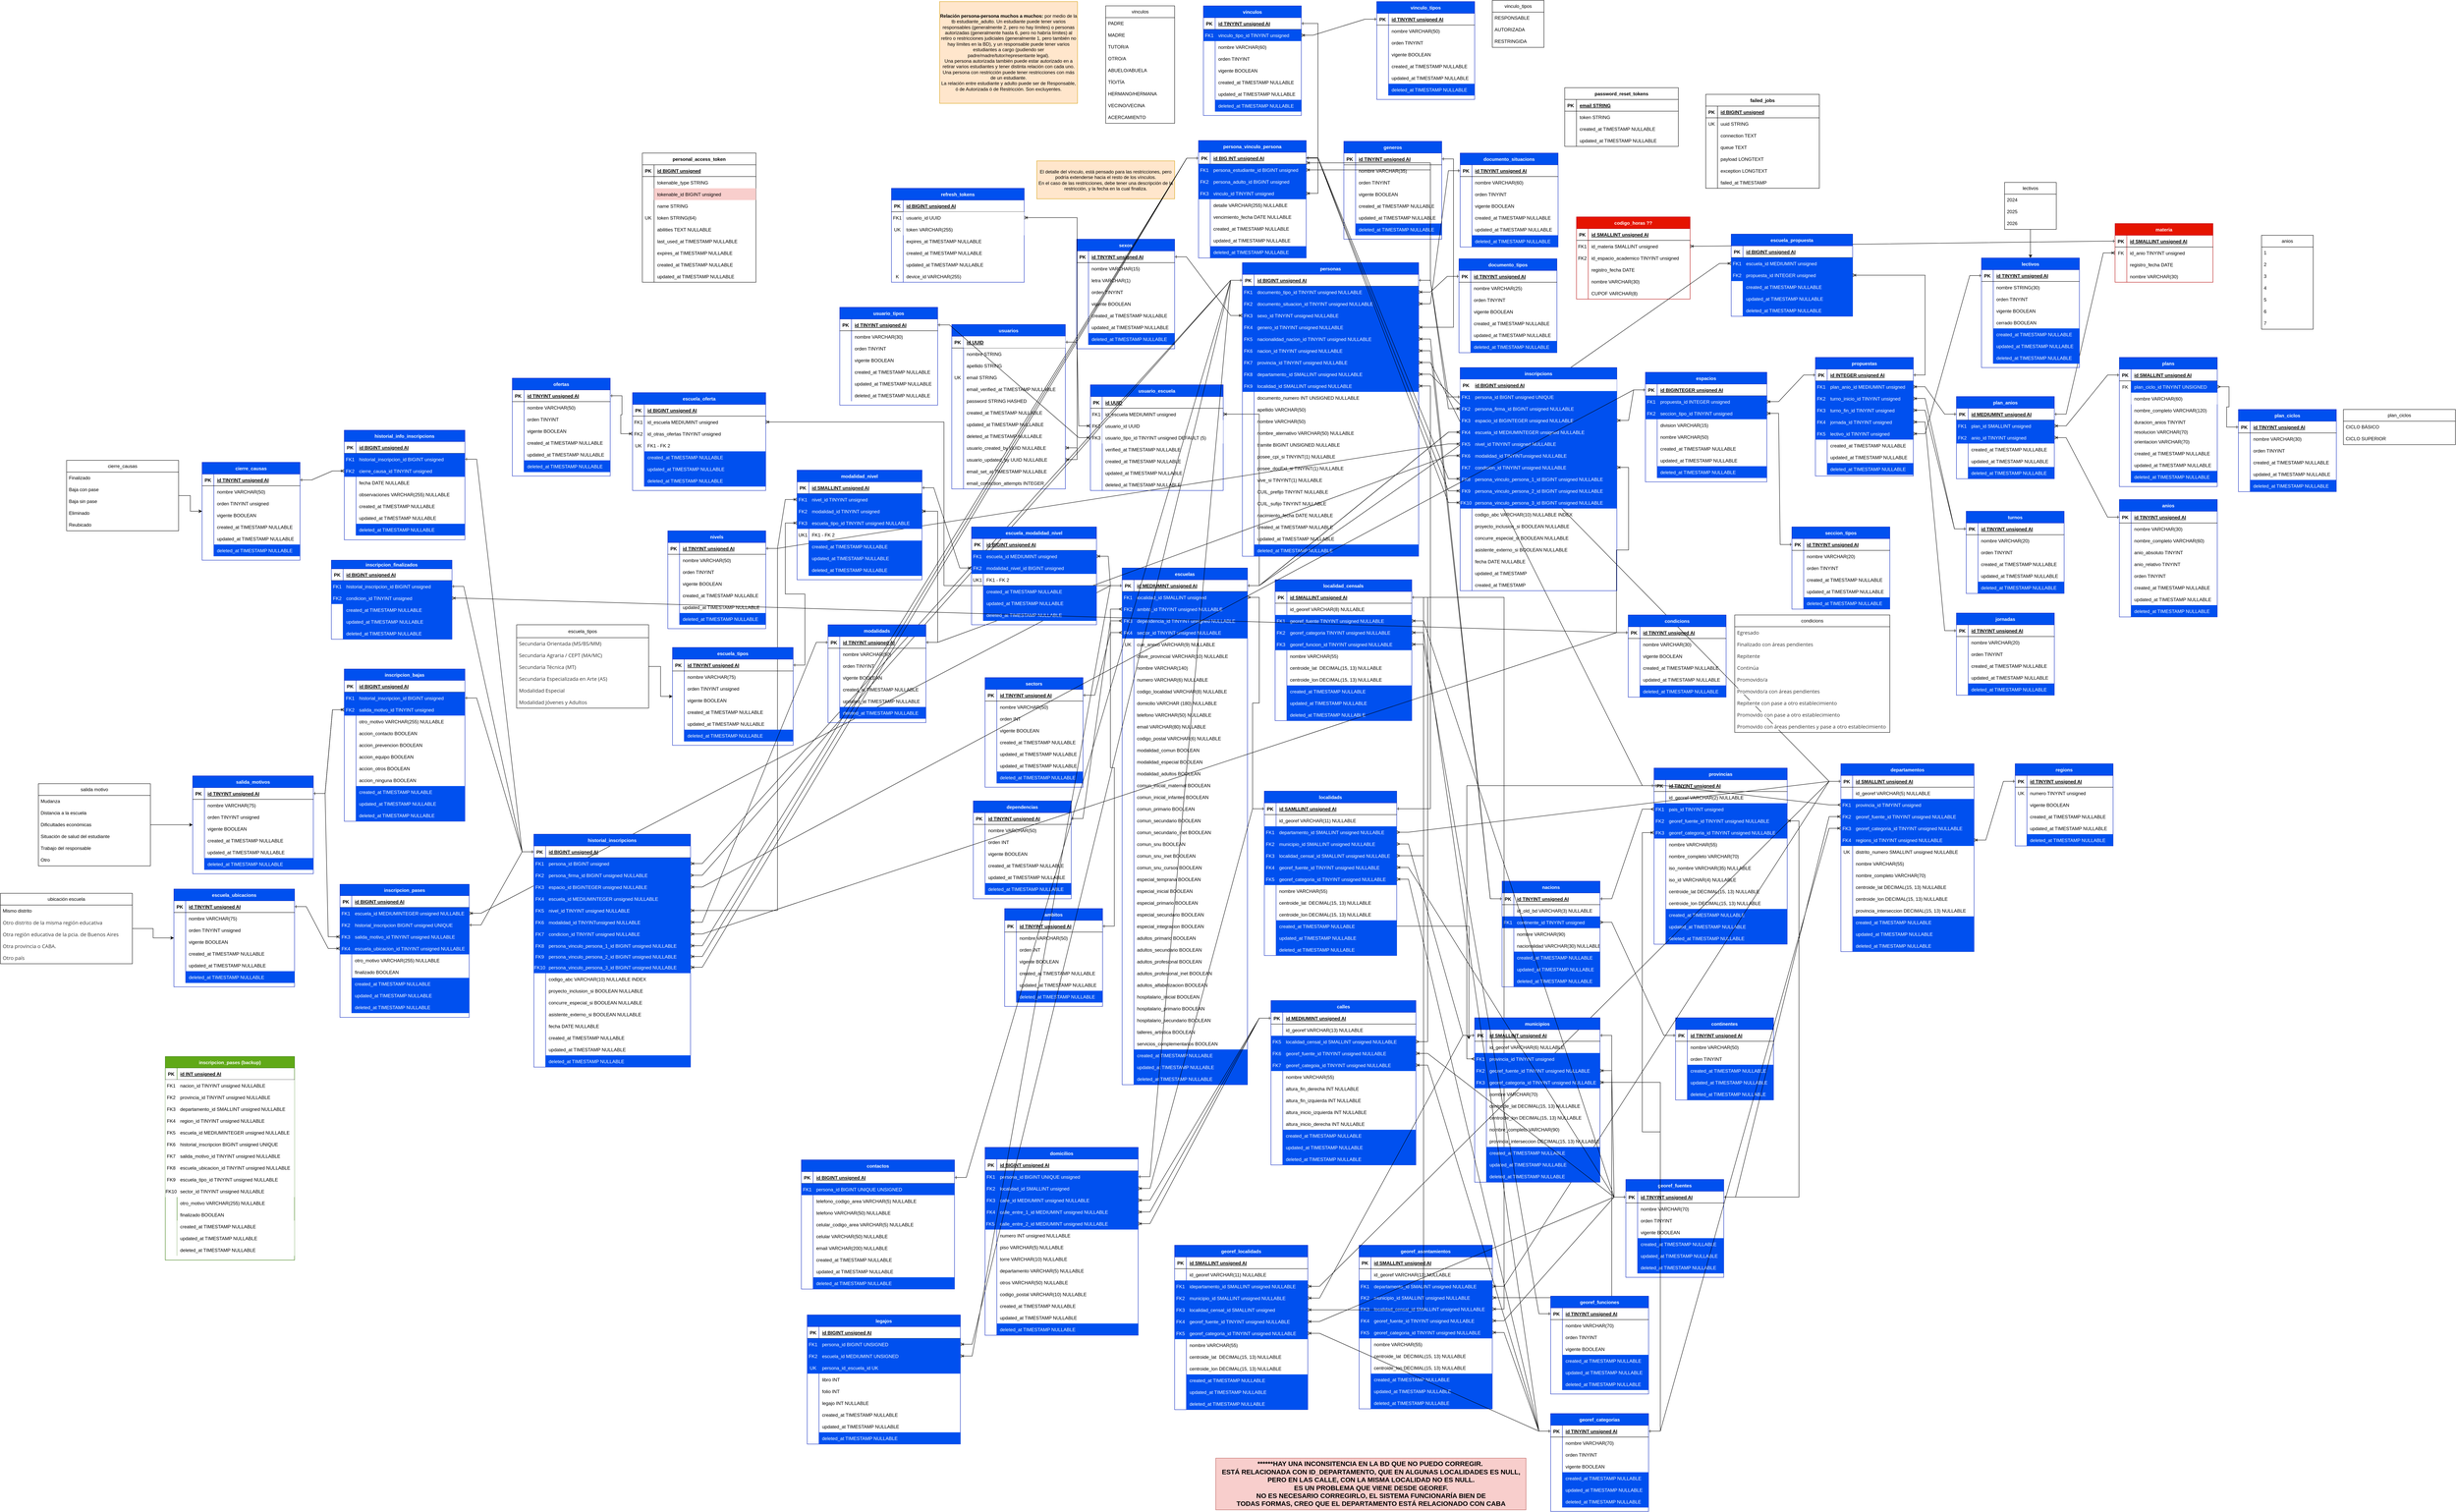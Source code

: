 <mxfile version="28.1.2">
  <diagram id="R2lEEEUBdFMjLlhIrx00" name="Page-1">
    <mxGraphModel dx="4504" dy="1851" grid="1" gridSize="11" guides="1" tooltips="1" connect="1" arrows="1" fold="1" page="1" pageScale="1" pageWidth="850" pageHeight="1100" math="0" shadow="0" extFonts="Permanent Marker^https://fonts.googleapis.com/css?family=Permanent+Marker">
      <root>
        <mxCell id="0" />
        <mxCell id="1" parent="0" />
        <mxCell id="C-vyLk0tnHw3VtMMgP7b-13" value="espacios" style="shape=table;startSize=30;container=1;collapsible=1;childLayout=tableLayout;fixedRows=1;rowLines=0;fontStyle=1;align=center;resizeLast=1;fillColor=#0050ef;strokeColor=#001DBC;fontColor=#ffffff;" parent="1" vertex="1">
          <mxGeometry x="1056" y="-10" width="310" height="280" as="geometry" />
        </mxCell>
        <mxCell id="C-vyLk0tnHw3VtMMgP7b-14" value="" style="shape=partialRectangle;collapsible=0;dropTarget=0;pointerEvents=0;fillColor=none;points=[[0,0.5],[1,0.5]];portConstraint=eastwest;top=0;left=0;right=0;bottom=1;" parent="C-vyLk0tnHw3VtMMgP7b-13" vertex="1">
          <mxGeometry y="30" width="310" height="30" as="geometry" />
        </mxCell>
        <mxCell id="C-vyLk0tnHw3VtMMgP7b-15" value="PK" style="shape=partialRectangle;overflow=hidden;connectable=0;fillColor=none;top=0;left=0;bottom=0;right=0;fontStyle=1;" parent="C-vyLk0tnHw3VtMMgP7b-14" vertex="1">
          <mxGeometry width="30" height="30" as="geometry">
            <mxRectangle width="30" height="30" as="alternateBounds" />
          </mxGeometry>
        </mxCell>
        <mxCell id="C-vyLk0tnHw3VtMMgP7b-16" value="id BIGINTEGER unsigned AI" style="shape=partialRectangle;overflow=hidden;connectable=0;fillColor=none;top=0;left=0;bottom=0;right=0;align=left;spacingLeft=6;fontStyle=5;" parent="C-vyLk0tnHw3VtMMgP7b-14" vertex="1">
          <mxGeometry x="30" width="280" height="30" as="geometry">
            <mxRectangle width="280" height="30" as="alternateBounds" />
          </mxGeometry>
        </mxCell>
        <mxCell id="C-vyLk0tnHw3VtMMgP7b-17" value="" style="shape=partialRectangle;collapsible=0;dropTarget=0;pointerEvents=0;fillColor=none;points=[[0,0.5],[1,0.5]];portConstraint=eastwest;top=0;left=0;right=0;bottom=0;" parent="C-vyLk0tnHw3VtMMgP7b-13" vertex="1">
          <mxGeometry y="60" width="310" height="30" as="geometry" />
        </mxCell>
        <mxCell id="C-vyLk0tnHw3VtMMgP7b-18" value="FK1" style="shape=partialRectangle;overflow=hidden;connectable=0;fillColor=#0050ef;top=0;left=0;bottom=0;right=0;fontColor=#ffffff;strokeColor=#001DBC;" parent="C-vyLk0tnHw3VtMMgP7b-17" vertex="1">
          <mxGeometry width="30" height="30" as="geometry">
            <mxRectangle width="30" height="30" as="alternateBounds" />
          </mxGeometry>
        </mxCell>
        <mxCell id="C-vyLk0tnHw3VtMMgP7b-19" value="propuesta_id INTEGER unsigned" style="shape=partialRectangle;overflow=hidden;connectable=0;fillColor=#0050ef;top=0;left=0;bottom=0;right=0;align=left;spacingLeft=6;fontColor=#ffffff;strokeColor=#001DBC;" parent="C-vyLk0tnHw3VtMMgP7b-17" vertex="1">
          <mxGeometry x="30" width="280" height="30" as="geometry">
            <mxRectangle width="280" height="30" as="alternateBounds" />
          </mxGeometry>
        </mxCell>
        <mxCell id="hNgcpia0txlmw87ltbUV-116" value="" style="shape=partialRectangle;collapsible=0;dropTarget=0;pointerEvents=0;fillColor=none;points=[[0,0.5],[1,0.5]];portConstraint=eastwest;top=0;left=0;right=0;bottom=0;" parent="C-vyLk0tnHw3VtMMgP7b-13" vertex="1">
          <mxGeometry y="90" width="310" height="30" as="geometry" />
        </mxCell>
        <mxCell id="hNgcpia0txlmw87ltbUV-117" value="FK2" style="shape=partialRectangle;overflow=hidden;connectable=0;fillColor=#0050ef;top=0;left=0;bottom=0;right=0;fontColor=#ffffff;strokeColor=#001DBC;" parent="hNgcpia0txlmw87ltbUV-116" vertex="1">
          <mxGeometry width="30" height="30" as="geometry">
            <mxRectangle width="30" height="30" as="alternateBounds" />
          </mxGeometry>
        </mxCell>
        <mxCell id="hNgcpia0txlmw87ltbUV-118" value="seccion_tipo_id TINYINT unsigned" style="shape=partialRectangle;overflow=hidden;connectable=0;fillColor=#0050ef;top=0;left=0;bottom=0;right=0;align=left;spacingLeft=6;fontColor=#ffffff;strokeColor=#001DBC;" parent="hNgcpia0txlmw87ltbUV-116" vertex="1">
          <mxGeometry x="30" width="280" height="30" as="geometry">
            <mxRectangle width="280" height="30" as="alternateBounds" />
          </mxGeometry>
        </mxCell>
        <mxCell id="hNgcpia0txlmw87ltbUV-119" value="" style="shape=partialRectangle;collapsible=0;dropTarget=0;pointerEvents=0;fillColor=none;points=[[0,0.5],[1,0.5]];portConstraint=eastwest;top=0;left=0;right=0;bottom=0;" parent="C-vyLk0tnHw3VtMMgP7b-13" vertex="1">
          <mxGeometry y="120" width="310" height="30" as="geometry" />
        </mxCell>
        <mxCell id="hNgcpia0txlmw87ltbUV-120" value="" style="shape=partialRectangle;overflow=hidden;connectable=0;fillColor=none;top=0;left=0;bottom=0;right=0;" parent="hNgcpia0txlmw87ltbUV-119" vertex="1">
          <mxGeometry width="30" height="30" as="geometry">
            <mxRectangle width="30" height="30" as="alternateBounds" />
          </mxGeometry>
        </mxCell>
        <mxCell id="hNgcpia0txlmw87ltbUV-121" value="division VARCHAR(15)" style="shape=partialRectangle;overflow=hidden;connectable=0;fillColor=none;top=0;left=0;bottom=0;right=0;align=left;spacingLeft=6;" parent="hNgcpia0txlmw87ltbUV-119" vertex="1">
          <mxGeometry x="30" width="280" height="30" as="geometry">
            <mxRectangle width="280" height="30" as="alternateBounds" />
          </mxGeometry>
        </mxCell>
        <mxCell id="hNgcpia0txlmw87ltbUV-122" value="" style="shape=partialRectangle;collapsible=0;dropTarget=0;pointerEvents=0;fillColor=none;points=[[0,0.5],[1,0.5]];portConstraint=eastwest;top=0;left=0;right=0;bottom=0;" parent="C-vyLk0tnHw3VtMMgP7b-13" vertex="1">
          <mxGeometry y="150" width="310" height="30" as="geometry" />
        </mxCell>
        <mxCell id="hNgcpia0txlmw87ltbUV-123" value="" style="shape=partialRectangle;overflow=hidden;connectable=0;fillColor=none;top=0;left=0;bottom=0;right=0;" parent="hNgcpia0txlmw87ltbUV-122" vertex="1">
          <mxGeometry width="30" height="30" as="geometry">
            <mxRectangle width="30" height="30" as="alternateBounds" />
          </mxGeometry>
        </mxCell>
        <mxCell id="hNgcpia0txlmw87ltbUV-124" value="nombre VARCHAR(50)" style="shape=partialRectangle;overflow=hidden;connectable=0;fillColor=none;top=0;left=0;bottom=0;right=0;align=left;spacingLeft=6;" parent="hNgcpia0txlmw87ltbUV-122" vertex="1">
          <mxGeometry x="30" width="280" height="30" as="geometry">
            <mxRectangle width="280" height="30" as="alternateBounds" />
          </mxGeometry>
        </mxCell>
        <mxCell id="DHR4vkOOnE_cPx7gW0_I-1" value="" style="shape=partialRectangle;collapsible=0;dropTarget=0;pointerEvents=0;fillColor=none;points=[[0,0.5],[1,0.5]];portConstraint=eastwest;top=0;left=0;right=0;bottom=0;" parent="C-vyLk0tnHw3VtMMgP7b-13" vertex="1">
          <mxGeometry y="180" width="310" height="30" as="geometry" />
        </mxCell>
        <mxCell id="DHR4vkOOnE_cPx7gW0_I-2" value="" style="shape=partialRectangle;overflow=hidden;connectable=0;fillColor=none;top=0;left=0;bottom=0;right=0;" parent="DHR4vkOOnE_cPx7gW0_I-1" vertex="1">
          <mxGeometry width="30" height="30" as="geometry">
            <mxRectangle width="30" height="30" as="alternateBounds" />
          </mxGeometry>
        </mxCell>
        <mxCell id="DHR4vkOOnE_cPx7gW0_I-3" value="created_at TIMESTAMP NULLABLE" style="shape=partialRectangle;overflow=hidden;connectable=0;fillColor=none;top=0;left=0;bottom=0;right=0;align=left;spacingLeft=6;" parent="DHR4vkOOnE_cPx7gW0_I-1" vertex="1">
          <mxGeometry x="30" width="280" height="30" as="geometry">
            <mxRectangle width="280" height="30" as="alternateBounds" />
          </mxGeometry>
        </mxCell>
        <mxCell id="DHR4vkOOnE_cPx7gW0_I-4" value="" style="shape=partialRectangle;collapsible=0;dropTarget=0;pointerEvents=0;fillColor=none;points=[[0,0.5],[1,0.5]];portConstraint=eastwest;top=0;left=0;right=0;bottom=0;" parent="C-vyLk0tnHw3VtMMgP7b-13" vertex="1">
          <mxGeometry y="210" width="310" height="30" as="geometry" />
        </mxCell>
        <mxCell id="DHR4vkOOnE_cPx7gW0_I-5" value="" style="shape=partialRectangle;overflow=hidden;connectable=0;fillColor=none;top=0;left=0;bottom=0;right=0;" parent="DHR4vkOOnE_cPx7gW0_I-4" vertex="1">
          <mxGeometry width="30" height="30" as="geometry">
            <mxRectangle width="30" height="30" as="alternateBounds" />
          </mxGeometry>
        </mxCell>
        <mxCell id="DHR4vkOOnE_cPx7gW0_I-6" value="updated_at TIMESTAMP NULLABLE" style="shape=partialRectangle;overflow=hidden;connectable=0;fillColor=none;top=0;left=0;bottom=0;right=0;align=left;spacingLeft=6;" parent="DHR4vkOOnE_cPx7gW0_I-4" vertex="1">
          <mxGeometry x="30" width="280" height="30" as="geometry">
            <mxRectangle width="280" height="30" as="alternateBounds" />
          </mxGeometry>
        </mxCell>
        <mxCell id="bMdxkqLZ1NgYz-ARAloR-39" value="" style="shape=partialRectangle;collapsible=0;dropTarget=0;pointerEvents=0;fillColor=none;points=[[0,0.5],[1,0.5]];portConstraint=eastwest;top=0;left=0;right=0;bottom=0;" parent="C-vyLk0tnHw3VtMMgP7b-13" vertex="1">
          <mxGeometry y="240" width="310" height="30" as="geometry" />
        </mxCell>
        <mxCell id="bMdxkqLZ1NgYz-ARAloR-40" value="" style="shape=partialRectangle;overflow=hidden;connectable=0;fillColor=none;top=0;left=0;bottom=0;right=0;" parent="bMdxkqLZ1NgYz-ARAloR-39" vertex="1">
          <mxGeometry width="30" height="30" as="geometry">
            <mxRectangle width="30" height="30" as="alternateBounds" />
          </mxGeometry>
        </mxCell>
        <mxCell id="bMdxkqLZ1NgYz-ARAloR-41" value="deleted_at TIMESTAMP NULLABLE" style="shape=partialRectangle;overflow=hidden;connectable=0;fillColor=#0050ef;top=0;left=0;bottom=0;right=0;align=left;spacingLeft=6;fontColor=#ffffff;strokeColor=#001DBC;" parent="bMdxkqLZ1NgYz-ARAloR-39" vertex="1">
          <mxGeometry x="30" width="280" height="30" as="geometry">
            <mxRectangle width="280" height="30" as="alternateBounds" />
          </mxGeometry>
        </mxCell>
        <mxCell id="9YQmN1Ds9y90uGteiGCf-91" style="edgeStyle=entityRelationEdgeStyle;rounded=0;orthogonalLoop=1;jettySize=auto;html=1;exitX=1;exitY=0.5;exitDx=0;exitDy=0;entryX=0;entryY=0.5;entryDx=0;entryDy=0;startArrow=ERone;startFill=0;endArrow=ERmany;endFill=0;" parent="1" source="tPsN3k6D6LEJ2LIXd0FF-36" target="9YQmN1Ds9y90uGteiGCf-106" edge="1">
          <mxGeometry relative="1" as="geometry">
            <Array as="points">
              <mxPoint x="570" y="450" />
              <mxPoint x="940" y="440" />
            </Array>
            <mxPoint x="-40" y="380" as="sourcePoint" />
          </mxGeometry>
        </mxCell>
        <mxCell id="tPsN3k6D6LEJ2LIXd0FF-1" value="sectors" style="shape=table;startSize=30;container=1;collapsible=1;childLayout=tableLayout;fixedRows=1;rowLines=0;fontStyle=1;align=center;resizeLast=1;fillColor=#0050ef;strokeColor=#001DBC;fontColor=#ffffff;" parent="1" vertex="1">
          <mxGeometry x="-630" y="770" width="250" height="280" as="geometry" />
        </mxCell>
        <mxCell id="tPsN3k6D6LEJ2LIXd0FF-2" value="" style="shape=partialRectangle;collapsible=0;dropTarget=0;pointerEvents=0;fillColor=none;points=[[0,0.5],[1,0.5]];portConstraint=eastwest;top=0;left=0;right=0;bottom=1;" parent="tPsN3k6D6LEJ2LIXd0FF-1" vertex="1">
          <mxGeometry y="30" width="250" height="30" as="geometry" />
        </mxCell>
        <mxCell id="tPsN3k6D6LEJ2LIXd0FF-3" value="PK" style="shape=partialRectangle;overflow=hidden;connectable=0;fillColor=none;top=0;left=0;bottom=0;right=0;fontStyle=1;" parent="tPsN3k6D6LEJ2LIXd0FF-2" vertex="1">
          <mxGeometry width="30" height="30" as="geometry">
            <mxRectangle width="30" height="30" as="alternateBounds" />
          </mxGeometry>
        </mxCell>
        <mxCell id="tPsN3k6D6LEJ2LIXd0FF-4" value="id TINYINT unsigned AI" style="shape=partialRectangle;overflow=hidden;connectable=0;fillColor=none;top=0;left=0;bottom=0;right=0;align=left;spacingLeft=6;fontStyle=5;" parent="tPsN3k6D6LEJ2LIXd0FF-2" vertex="1">
          <mxGeometry x="30" width="220" height="30" as="geometry">
            <mxRectangle width="220" height="30" as="alternateBounds" />
          </mxGeometry>
        </mxCell>
        <mxCell id="tPsN3k6D6LEJ2LIXd0FF-5" value="" style="shape=partialRectangle;collapsible=0;dropTarget=0;pointerEvents=0;fillColor=none;points=[[0,0.5],[1,0.5]];portConstraint=eastwest;top=0;left=0;right=0;bottom=0;" parent="tPsN3k6D6LEJ2LIXd0FF-1" vertex="1">
          <mxGeometry y="60" width="250" height="30" as="geometry" />
        </mxCell>
        <mxCell id="tPsN3k6D6LEJ2LIXd0FF-6" value="" style="shape=partialRectangle;overflow=hidden;connectable=0;fillColor=none;top=0;left=0;bottom=0;right=0;" parent="tPsN3k6D6LEJ2LIXd0FF-5" vertex="1">
          <mxGeometry width="30" height="30" as="geometry">
            <mxRectangle width="30" height="30" as="alternateBounds" />
          </mxGeometry>
        </mxCell>
        <mxCell id="tPsN3k6D6LEJ2LIXd0FF-7" value="nombre VARCHAR(50)" style="shape=partialRectangle;overflow=hidden;connectable=0;fillColor=none;top=0;left=0;bottom=0;right=0;align=left;spacingLeft=6;" parent="tPsN3k6D6LEJ2LIXd0FF-5" vertex="1">
          <mxGeometry x="30" width="220" height="30" as="geometry">
            <mxRectangle width="220" height="30" as="alternateBounds" />
          </mxGeometry>
        </mxCell>
        <mxCell id="tPsN3k6D6LEJ2LIXd0FF-8" value="" style="shape=partialRectangle;collapsible=0;dropTarget=0;pointerEvents=0;fillColor=none;points=[[0,0.5],[1,0.5]];portConstraint=eastwest;top=0;left=0;right=0;bottom=0;" parent="tPsN3k6D6LEJ2LIXd0FF-1" vertex="1">
          <mxGeometry y="90" width="250" height="30" as="geometry" />
        </mxCell>
        <mxCell id="tPsN3k6D6LEJ2LIXd0FF-9" value="" style="shape=partialRectangle;overflow=hidden;connectable=0;fillColor=none;top=0;left=0;bottom=0;right=0;" parent="tPsN3k6D6LEJ2LIXd0FF-8" vertex="1">
          <mxGeometry width="30" height="30" as="geometry">
            <mxRectangle width="30" height="30" as="alternateBounds" />
          </mxGeometry>
        </mxCell>
        <mxCell id="tPsN3k6D6LEJ2LIXd0FF-10" value="orden INT" style="shape=partialRectangle;overflow=hidden;connectable=0;fillColor=none;top=0;left=0;bottom=0;right=0;align=left;spacingLeft=6;" parent="tPsN3k6D6LEJ2LIXd0FF-8" vertex="1">
          <mxGeometry x="30" width="220" height="30" as="geometry">
            <mxRectangle width="220" height="30" as="alternateBounds" />
          </mxGeometry>
        </mxCell>
        <mxCell id="tPsN3k6D6LEJ2LIXd0FF-11" value="" style="shape=partialRectangle;collapsible=0;dropTarget=0;pointerEvents=0;fillColor=none;points=[[0,0.5],[1,0.5]];portConstraint=eastwest;top=0;left=0;right=0;bottom=0;" parent="tPsN3k6D6LEJ2LIXd0FF-1" vertex="1">
          <mxGeometry y="120" width="250" height="30" as="geometry" />
        </mxCell>
        <mxCell id="tPsN3k6D6LEJ2LIXd0FF-12" value="" style="shape=partialRectangle;overflow=hidden;connectable=0;fillColor=none;top=0;left=0;bottom=0;right=0;" parent="tPsN3k6D6LEJ2LIXd0FF-11" vertex="1">
          <mxGeometry width="30" height="30" as="geometry">
            <mxRectangle width="30" height="30" as="alternateBounds" />
          </mxGeometry>
        </mxCell>
        <mxCell id="tPsN3k6D6LEJ2LIXd0FF-13" value="vigente BOOLEAN" style="shape=partialRectangle;overflow=hidden;connectable=0;fillColor=none;top=0;left=0;bottom=0;right=0;align=left;spacingLeft=6;" parent="tPsN3k6D6LEJ2LIXd0FF-11" vertex="1">
          <mxGeometry x="30" width="220" height="30" as="geometry">
            <mxRectangle width="220" height="30" as="alternateBounds" />
          </mxGeometry>
        </mxCell>
        <mxCell id="zpSmWLgOmO0TF14cbaX3-19" value="" style="shape=partialRectangle;collapsible=0;dropTarget=0;pointerEvents=0;fillColor=none;points=[[0,0.5],[1,0.5]];portConstraint=eastwest;top=0;left=0;right=0;bottom=0;" parent="tPsN3k6D6LEJ2LIXd0FF-1" vertex="1">
          <mxGeometry y="150" width="250" height="30" as="geometry" />
        </mxCell>
        <mxCell id="zpSmWLgOmO0TF14cbaX3-20" value="" style="shape=partialRectangle;overflow=hidden;connectable=0;fillColor=none;top=0;left=0;bottom=0;right=0;" parent="zpSmWLgOmO0TF14cbaX3-19" vertex="1">
          <mxGeometry width="30" height="30" as="geometry">
            <mxRectangle width="30" height="30" as="alternateBounds" />
          </mxGeometry>
        </mxCell>
        <mxCell id="zpSmWLgOmO0TF14cbaX3-21" value="created_at TIMESTAMP NULLABLE" style="shape=partialRectangle;overflow=hidden;connectable=0;fillColor=none;top=0;left=0;bottom=0;right=0;align=left;spacingLeft=6;" parent="zpSmWLgOmO0TF14cbaX3-19" vertex="1">
          <mxGeometry x="30" width="220" height="30" as="geometry">
            <mxRectangle width="220" height="30" as="alternateBounds" />
          </mxGeometry>
        </mxCell>
        <mxCell id="zpSmWLgOmO0TF14cbaX3-22" value="" style="shape=partialRectangle;collapsible=0;dropTarget=0;pointerEvents=0;fillColor=none;points=[[0,0.5],[1,0.5]];portConstraint=eastwest;top=0;left=0;right=0;bottom=0;" parent="tPsN3k6D6LEJ2LIXd0FF-1" vertex="1">
          <mxGeometry y="180" width="250" height="30" as="geometry" />
        </mxCell>
        <mxCell id="zpSmWLgOmO0TF14cbaX3-23" value="" style="shape=partialRectangle;overflow=hidden;connectable=0;fillColor=none;top=0;left=0;bottom=0;right=0;" parent="zpSmWLgOmO0TF14cbaX3-22" vertex="1">
          <mxGeometry width="30" height="30" as="geometry">
            <mxRectangle width="30" height="30" as="alternateBounds" />
          </mxGeometry>
        </mxCell>
        <mxCell id="zpSmWLgOmO0TF14cbaX3-24" value="updated_at TIMESTAMP NULLABLE" style="shape=partialRectangle;overflow=hidden;connectable=0;fillColor=none;top=0;left=0;bottom=0;right=0;align=left;spacingLeft=6;" parent="zpSmWLgOmO0TF14cbaX3-22" vertex="1">
          <mxGeometry x="30" width="220" height="30" as="geometry">
            <mxRectangle width="220" height="30" as="alternateBounds" />
          </mxGeometry>
        </mxCell>
        <mxCell id="HXKgh_O1qzZdqqoene_I-320" value="" style="shape=partialRectangle;collapsible=0;dropTarget=0;pointerEvents=0;fillColor=none;points=[[0,0.5],[1,0.5]];portConstraint=eastwest;top=0;left=0;right=0;bottom=0;" parent="tPsN3k6D6LEJ2LIXd0FF-1" vertex="1">
          <mxGeometry y="210" width="250" height="30" as="geometry" />
        </mxCell>
        <mxCell id="HXKgh_O1qzZdqqoene_I-321" value="" style="shape=partialRectangle;overflow=hidden;connectable=0;fillColor=none;top=0;left=0;bottom=0;right=0;" parent="HXKgh_O1qzZdqqoene_I-320" vertex="1">
          <mxGeometry width="30" height="30" as="geometry">
            <mxRectangle width="30" height="30" as="alternateBounds" />
          </mxGeometry>
        </mxCell>
        <mxCell id="HXKgh_O1qzZdqqoene_I-322" value="updated_at TIMESTAMP NULLABLE" style="shape=partialRectangle;overflow=hidden;connectable=0;fillColor=none;top=0;left=0;bottom=0;right=0;align=left;spacingLeft=6;" parent="HXKgh_O1qzZdqqoene_I-320" vertex="1">
          <mxGeometry x="30" width="220" height="30" as="geometry">
            <mxRectangle width="220" height="30" as="alternateBounds" />
          </mxGeometry>
        </mxCell>
        <mxCell id="HXKgh_O1qzZdqqoene_I-323" value="" style="shape=partialRectangle;collapsible=0;dropTarget=0;pointerEvents=0;fillColor=none;points=[[0,0.5],[1,0.5]];portConstraint=eastwest;top=0;left=0;right=0;bottom=0;" parent="tPsN3k6D6LEJ2LIXd0FF-1" vertex="1">
          <mxGeometry y="240" width="250" height="30" as="geometry" />
        </mxCell>
        <mxCell id="HXKgh_O1qzZdqqoene_I-324" value="" style="shape=partialRectangle;overflow=hidden;connectable=0;fillColor=none;top=0;left=0;bottom=0;right=0;" parent="HXKgh_O1qzZdqqoene_I-323" vertex="1">
          <mxGeometry width="30" height="30" as="geometry">
            <mxRectangle width="30" height="30" as="alternateBounds" />
          </mxGeometry>
        </mxCell>
        <mxCell id="HXKgh_O1qzZdqqoene_I-325" value="deleted_at TIMESTAMP NULLABLE" style="shape=partialRectangle;overflow=hidden;connectable=0;fillColor=#0050ef;top=0;left=0;bottom=0;right=0;align=left;spacingLeft=6;fontColor=#ffffff;strokeColor=#001DBC;" parent="HXKgh_O1qzZdqqoene_I-323" vertex="1">
          <mxGeometry x="30" width="220" height="30" as="geometry">
            <mxRectangle width="220" height="30" as="alternateBounds" />
          </mxGeometry>
        </mxCell>
        <mxCell id="tPsN3k6D6LEJ2LIXd0FF-15" style="edgeStyle=entityRelationEdgeStyle;rounded=0;orthogonalLoop=1;jettySize=auto;html=1;exitX=1;exitY=0.5;exitDx=0;exitDy=0;entryX=0;entryY=0.5;entryDx=0;entryDy=0;startArrow=ERone;startFill=0;endArrow=ERmany;endFill=0;" parent="1" source="tPsN3k6D6LEJ2LIXd0FF-2" target="tPsN3k6D6LEJ2LIXd0FF-51" edge="1">
          <mxGeometry relative="1" as="geometry" />
        </mxCell>
        <mxCell id="tPsN3k6D6LEJ2LIXd0FF-16" value="ambitos" style="shape=table;startSize=30;container=1;collapsible=1;childLayout=tableLayout;fixedRows=1;rowLines=0;fontStyle=1;align=center;resizeLast=1;fillColor=#0050ef;strokeColor=#001DBC;fontColor=#ffffff;" parent="1" vertex="1">
          <mxGeometry x="-580" y="1360" width="250" height="250" as="geometry" />
        </mxCell>
        <mxCell id="tPsN3k6D6LEJ2LIXd0FF-17" value="" style="shape=partialRectangle;collapsible=0;dropTarget=0;pointerEvents=0;fillColor=none;points=[[0,0.5],[1,0.5]];portConstraint=eastwest;top=0;left=0;right=0;bottom=1;" parent="tPsN3k6D6LEJ2LIXd0FF-16" vertex="1">
          <mxGeometry y="30" width="250" height="30" as="geometry" />
        </mxCell>
        <mxCell id="tPsN3k6D6LEJ2LIXd0FF-18" value="PK" style="shape=partialRectangle;overflow=hidden;connectable=0;fillColor=none;top=0;left=0;bottom=0;right=0;fontStyle=1;" parent="tPsN3k6D6LEJ2LIXd0FF-17" vertex="1">
          <mxGeometry width="30" height="30" as="geometry">
            <mxRectangle width="30" height="30" as="alternateBounds" />
          </mxGeometry>
        </mxCell>
        <mxCell id="tPsN3k6D6LEJ2LIXd0FF-19" value="id TINYINT unsigned AI" style="shape=partialRectangle;overflow=hidden;connectable=0;fillColor=none;top=0;left=0;bottom=0;right=0;align=left;spacingLeft=6;fontStyle=5;" parent="tPsN3k6D6LEJ2LIXd0FF-17" vertex="1">
          <mxGeometry x="30" width="220" height="30" as="geometry">
            <mxRectangle width="220" height="30" as="alternateBounds" />
          </mxGeometry>
        </mxCell>
        <mxCell id="tPsN3k6D6LEJ2LIXd0FF-20" value="" style="shape=partialRectangle;collapsible=0;dropTarget=0;pointerEvents=0;fillColor=none;points=[[0,0.5],[1,0.5]];portConstraint=eastwest;top=0;left=0;right=0;bottom=0;" parent="tPsN3k6D6LEJ2LIXd0FF-16" vertex="1">
          <mxGeometry y="60" width="250" height="30" as="geometry" />
        </mxCell>
        <mxCell id="tPsN3k6D6LEJ2LIXd0FF-21" value="" style="shape=partialRectangle;overflow=hidden;connectable=0;fillColor=none;top=0;left=0;bottom=0;right=0;" parent="tPsN3k6D6LEJ2LIXd0FF-20" vertex="1">
          <mxGeometry width="30" height="30" as="geometry">
            <mxRectangle width="30" height="30" as="alternateBounds" />
          </mxGeometry>
        </mxCell>
        <mxCell id="tPsN3k6D6LEJ2LIXd0FF-22" value="nombre VARCHAR(50)" style="shape=partialRectangle;overflow=hidden;connectable=0;fillColor=none;top=0;left=0;bottom=0;right=0;align=left;spacingLeft=6;" parent="tPsN3k6D6LEJ2LIXd0FF-20" vertex="1">
          <mxGeometry x="30" width="220" height="30" as="geometry">
            <mxRectangle width="220" height="30" as="alternateBounds" />
          </mxGeometry>
        </mxCell>
        <mxCell id="tPsN3k6D6LEJ2LIXd0FF-23" value="" style="shape=partialRectangle;collapsible=0;dropTarget=0;pointerEvents=0;fillColor=none;points=[[0,0.5],[1,0.5]];portConstraint=eastwest;top=0;left=0;right=0;bottom=0;" parent="tPsN3k6D6LEJ2LIXd0FF-16" vertex="1">
          <mxGeometry y="90" width="250" height="30" as="geometry" />
        </mxCell>
        <mxCell id="tPsN3k6D6LEJ2LIXd0FF-24" value="" style="shape=partialRectangle;overflow=hidden;connectable=0;fillColor=none;top=0;left=0;bottom=0;right=0;" parent="tPsN3k6D6LEJ2LIXd0FF-23" vertex="1">
          <mxGeometry width="30" height="30" as="geometry">
            <mxRectangle width="30" height="30" as="alternateBounds" />
          </mxGeometry>
        </mxCell>
        <mxCell id="tPsN3k6D6LEJ2LIXd0FF-25" value="orden INT" style="shape=partialRectangle;overflow=hidden;connectable=0;fillColor=none;top=0;left=0;bottom=0;right=0;align=left;spacingLeft=6;" parent="tPsN3k6D6LEJ2LIXd0FF-23" vertex="1">
          <mxGeometry x="30" width="220" height="30" as="geometry">
            <mxRectangle width="220" height="30" as="alternateBounds" />
          </mxGeometry>
        </mxCell>
        <mxCell id="tPsN3k6D6LEJ2LIXd0FF-26" value="" style="shape=partialRectangle;collapsible=0;dropTarget=0;pointerEvents=0;fillColor=none;points=[[0,0.5],[1,0.5]];portConstraint=eastwest;top=0;left=0;right=0;bottom=0;" parent="tPsN3k6D6LEJ2LIXd0FF-16" vertex="1">
          <mxGeometry y="120" width="250" height="30" as="geometry" />
        </mxCell>
        <mxCell id="tPsN3k6D6LEJ2LIXd0FF-27" value="" style="shape=partialRectangle;overflow=hidden;connectable=0;fillColor=none;top=0;left=0;bottom=0;right=0;" parent="tPsN3k6D6LEJ2LIXd0FF-26" vertex="1">
          <mxGeometry width="30" height="30" as="geometry">
            <mxRectangle width="30" height="30" as="alternateBounds" />
          </mxGeometry>
        </mxCell>
        <mxCell id="tPsN3k6D6LEJ2LIXd0FF-28" value="vigente BOOLEAN" style="shape=partialRectangle;overflow=hidden;connectable=0;fillColor=none;top=0;left=0;bottom=0;right=0;align=left;spacingLeft=6;" parent="tPsN3k6D6LEJ2LIXd0FF-26" vertex="1">
          <mxGeometry x="30" width="220" height="30" as="geometry">
            <mxRectangle width="220" height="30" as="alternateBounds" />
          </mxGeometry>
        </mxCell>
        <mxCell id="zpSmWLgOmO0TF14cbaX3-13" value="" style="shape=partialRectangle;collapsible=0;dropTarget=0;pointerEvents=0;fillColor=none;points=[[0,0.5],[1,0.5]];portConstraint=eastwest;top=0;left=0;right=0;bottom=0;" parent="tPsN3k6D6LEJ2LIXd0FF-16" vertex="1">
          <mxGeometry y="150" width="250" height="30" as="geometry" />
        </mxCell>
        <mxCell id="zpSmWLgOmO0TF14cbaX3-14" value="" style="shape=partialRectangle;overflow=hidden;connectable=0;fillColor=none;top=0;left=0;bottom=0;right=0;" parent="zpSmWLgOmO0TF14cbaX3-13" vertex="1">
          <mxGeometry width="30" height="30" as="geometry">
            <mxRectangle width="30" height="30" as="alternateBounds" />
          </mxGeometry>
        </mxCell>
        <mxCell id="zpSmWLgOmO0TF14cbaX3-15" value="created_at TIMESTAMP NULLABLE" style="shape=partialRectangle;overflow=hidden;connectable=0;fillColor=none;top=0;left=0;bottom=0;right=0;align=left;spacingLeft=6;" parent="zpSmWLgOmO0TF14cbaX3-13" vertex="1">
          <mxGeometry x="30" width="220" height="30" as="geometry">
            <mxRectangle width="220" height="30" as="alternateBounds" />
          </mxGeometry>
        </mxCell>
        <mxCell id="zpSmWLgOmO0TF14cbaX3-16" value="" style="shape=partialRectangle;collapsible=0;dropTarget=0;pointerEvents=0;fillColor=none;points=[[0,0.5],[1,0.5]];portConstraint=eastwest;top=0;left=0;right=0;bottom=0;" parent="tPsN3k6D6LEJ2LIXd0FF-16" vertex="1">
          <mxGeometry y="180" width="250" height="30" as="geometry" />
        </mxCell>
        <mxCell id="zpSmWLgOmO0TF14cbaX3-17" value="" style="shape=partialRectangle;overflow=hidden;connectable=0;fillColor=none;top=0;left=0;bottom=0;right=0;" parent="zpSmWLgOmO0TF14cbaX3-16" vertex="1">
          <mxGeometry width="30" height="30" as="geometry">
            <mxRectangle width="30" height="30" as="alternateBounds" />
          </mxGeometry>
        </mxCell>
        <mxCell id="zpSmWLgOmO0TF14cbaX3-18" value="updated_at TIMESTAMP NULLABLE" style="shape=partialRectangle;overflow=hidden;connectable=0;fillColor=none;top=0;left=0;bottom=0;right=0;align=left;spacingLeft=6;" parent="zpSmWLgOmO0TF14cbaX3-16" vertex="1">
          <mxGeometry x="30" width="220" height="30" as="geometry">
            <mxRectangle width="220" height="30" as="alternateBounds" />
          </mxGeometry>
        </mxCell>
        <mxCell id="HXKgh_O1qzZdqqoene_I-7" value="" style="shape=partialRectangle;collapsible=0;dropTarget=0;pointerEvents=0;fillColor=none;points=[[0,0.5],[1,0.5]];portConstraint=eastwest;top=0;left=0;right=0;bottom=0;" parent="tPsN3k6D6LEJ2LIXd0FF-16" vertex="1">
          <mxGeometry y="210" width="250" height="30" as="geometry" />
        </mxCell>
        <mxCell id="HXKgh_O1qzZdqqoene_I-8" value="" style="shape=partialRectangle;overflow=hidden;connectable=0;fillColor=none;top=0;left=0;bottom=0;right=0;" parent="HXKgh_O1qzZdqqoene_I-7" vertex="1">
          <mxGeometry width="30" height="30" as="geometry">
            <mxRectangle width="30" height="30" as="alternateBounds" />
          </mxGeometry>
        </mxCell>
        <mxCell id="HXKgh_O1qzZdqqoene_I-9" value="deleted_at TIMESTAMP NULLABLE" style="shape=partialRectangle;overflow=hidden;connectable=0;fillColor=#0050ef;top=0;left=0;bottom=0;right=0;align=left;spacingLeft=6;fontColor=#ffffff;strokeColor=#001DBC;" parent="HXKgh_O1qzZdqqoene_I-7" vertex="1">
          <mxGeometry x="30" width="220" height="30" as="geometry">
            <mxRectangle width="220" height="30" as="alternateBounds" />
          </mxGeometry>
        </mxCell>
        <mxCell id="tPsN3k6D6LEJ2LIXd0FF-29" style="edgeStyle=entityRelationEdgeStyle;rounded=0;orthogonalLoop=1;jettySize=auto;html=1;exitX=1;exitY=0.5;exitDx=0;exitDy=0;entryX=0;entryY=0.5;entryDx=0;entryDy=0;startArrow=ERone;startFill=0;endArrow=ERmany;endFill=0;" parent="1" source="tPsN3k6D6LEJ2LIXd0FF-17" target="tPsN3k6D6LEJ2LIXd0FF-57" edge="1">
          <mxGeometry relative="1" as="geometry" />
        </mxCell>
        <mxCell id="tPsN3k6D6LEJ2LIXd0FF-153" value="provincias" style="shape=table;startSize=30;container=1;collapsible=1;childLayout=tableLayout;fixedRows=1;rowLines=0;fontStyle=1;align=center;resizeLast=1;fillColor=#0050ef;strokeColor=#001DBC;fontColor=#ffffff;" parent="1" vertex="1">
          <mxGeometry x="1078" y="1001" width="340" height="450" as="geometry" />
        </mxCell>
        <mxCell id="tPsN3k6D6LEJ2LIXd0FF-154" value="" style="shape=partialRectangle;collapsible=0;dropTarget=0;pointerEvents=0;fillColor=none;points=[[0,0.5],[1,0.5]];portConstraint=eastwest;top=0;left=0;right=0;bottom=1;" parent="tPsN3k6D6LEJ2LIXd0FF-153" vertex="1">
          <mxGeometry y="30" width="340" height="30" as="geometry" />
        </mxCell>
        <mxCell id="tPsN3k6D6LEJ2LIXd0FF-155" value="PK" style="shape=partialRectangle;overflow=hidden;connectable=0;fillColor=none;top=0;left=0;bottom=0;right=0;fontStyle=1;" parent="tPsN3k6D6LEJ2LIXd0FF-154" vertex="1">
          <mxGeometry width="30" height="30" as="geometry">
            <mxRectangle width="30" height="30" as="alternateBounds" />
          </mxGeometry>
        </mxCell>
        <mxCell id="tPsN3k6D6LEJ2LIXd0FF-156" value="id TINYINT unsigned AI" style="shape=partialRectangle;overflow=hidden;connectable=0;fillColor=none;top=0;left=0;bottom=0;right=0;align=left;spacingLeft=6;fontStyle=5;" parent="tPsN3k6D6LEJ2LIXd0FF-154" vertex="1">
          <mxGeometry x="30" width="310" height="30" as="geometry">
            <mxRectangle width="310" height="30" as="alternateBounds" />
          </mxGeometry>
        </mxCell>
        <mxCell id="tPsN3k6D6LEJ2LIXd0FF-157" value="" style="shape=partialRectangle;collapsible=0;dropTarget=0;pointerEvents=0;fillColor=none;points=[[0,0.5],[1,0.5]];portConstraint=eastwest;top=0;left=0;right=0;bottom=0;" parent="tPsN3k6D6LEJ2LIXd0FF-153" vertex="1">
          <mxGeometry y="60" width="340" height="30" as="geometry" />
        </mxCell>
        <mxCell id="tPsN3k6D6LEJ2LIXd0FF-158" value="" style="shape=partialRectangle;overflow=hidden;connectable=0;fillColor=none;top=0;left=0;bottom=0;right=0;" parent="tPsN3k6D6LEJ2LIXd0FF-157" vertex="1">
          <mxGeometry width="30" height="30" as="geometry">
            <mxRectangle width="30" height="30" as="alternateBounds" />
          </mxGeometry>
        </mxCell>
        <mxCell id="tPsN3k6D6LEJ2LIXd0FF-159" value="id_georef VARCHAR(2) NULLABLE" style="shape=partialRectangle;overflow=hidden;connectable=0;fillColor=none;top=0;left=0;bottom=0;right=0;align=left;spacingLeft=6;" parent="tPsN3k6D6LEJ2LIXd0FF-157" vertex="1">
          <mxGeometry x="30" width="310" height="30" as="geometry">
            <mxRectangle width="310" height="30" as="alternateBounds" />
          </mxGeometry>
        </mxCell>
        <mxCell id="tPsN3k6D6LEJ2LIXd0FF-160" value="" style="shape=partialRectangle;collapsible=0;dropTarget=0;pointerEvents=0;fillColor=none;points=[[0,0.5],[1,0.5]];portConstraint=eastwest;top=0;left=0;right=0;bottom=0;" parent="tPsN3k6D6LEJ2LIXd0FF-153" vertex="1">
          <mxGeometry y="90" width="340" height="30" as="geometry" />
        </mxCell>
        <mxCell id="tPsN3k6D6LEJ2LIXd0FF-161" value="FK1" style="shape=partialRectangle;overflow=hidden;connectable=0;fillColor=#0050ef;top=0;left=0;bottom=0;right=0;fontColor=#ffffff;strokeColor=#001DBC;" parent="tPsN3k6D6LEJ2LIXd0FF-160" vertex="1">
          <mxGeometry width="30" height="30" as="geometry">
            <mxRectangle width="30" height="30" as="alternateBounds" />
          </mxGeometry>
        </mxCell>
        <mxCell id="tPsN3k6D6LEJ2LIXd0FF-162" value="pais_id TINYINT unsigned" style="shape=partialRectangle;overflow=hidden;connectable=0;fillColor=#0050ef;top=0;left=0;bottom=0;right=0;align=left;spacingLeft=6;fontColor=#ffffff;strokeColor=#001DBC;" parent="tPsN3k6D6LEJ2LIXd0FF-160" vertex="1">
          <mxGeometry x="30" width="310" height="30" as="geometry">
            <mxRectangle width="310" height="30" as="alternateBounds" />
          </mxGeometry>
        </mxCell>
        <mxCell id="PQNyWgRMmLj_JliGEB3A-48" value="" style="shape=partialRectangle;collapsible=0;dropTarget=0;pointerEvents=0;fillColor=none;points=[[0,0.5],[1,0.5]];portConstraint=eastwest;top=0;left=0;right=0;bottom=0;" parent="tPsN3k6D6LEJ2LIXd0FF-153" vertex="1">
          <mxGeometry y="120" width="340" height="30" as="geometry" />
        </mxCell>
        <mxCell id="PQNyWgRMmLj_JliGEB3A-49" value="FK2" style="shape=partialRectangle;overflow=hidden;connectable=0;fillColor=#0050ef;top=0;left=0;bottom=0;right=0;fontColor=#ffffff;strokeColor=#001DBC;" parent="PQNyWgRMmLj_JliGEB3A-48" vertex="1">
          <mxGeometry width="30" height="30" as="geometry">
            <mxRectangle width="30" height="30" as="alternateBounds" />
          </mxGeometry>
        </mxCell>
        <mxCell id="PQNyWgRMmLj_JliGEB3A-50" value="georef_fuente_id TINYINT unsigned NULLABLE" style="shape=partialRectangle;overflow=hidden;connectable=0;fillColor=#0050ef;top=0;left=0;bottom=0;right=0;align=left;spacingLeft=6;fontColor=#ffffff;strokeColor=#001DBC;" parent="PQNyWgRMmLj_JliGEB3A-48" vertex="1">
          <mxGeometry x="30" width="310" height="30" as="geometry">
            <mxRectangle width="310" height="30" as="alternateBounds" />
          </mxGeometry>
        </mxCell>
        <mxCell id="PQNyWgRMmLj_JliGEB3A-51" value="" style="shape=partialRectangle;collapsible=0;dropTarget=0;pointerEvents=0;fillColor=none;points=[[0,0.5],[1,0.5]];portConstraint=eastwest;top=0;left=0;right=0;bottom=0;" parent="tPsN3k6D6LEJ2LIXd0FF-153" vertex="1">
          <mxGeometry y="150" width="340" height="30" as="geometry" />
        </mxCell>
        <mxCell id="PQNyWgRMmLj_JliGEB3A-52" value="FK3" style="shape=partialRectangle;overflow=hidden;connectable=0;fillColor=#0050ef;top=0;left=0;bottom=0;right=0;fontColor=#ffffff;strokeColor=#001DBC;" parent="PQNyWgRMmLj_JliGEB3A-51" vertex="1">
          <mxGeometry width="30" height="30" as="geometry">
            <mxRectangle width="30" height="30" as="alternateBounds" />
          </mxGeometry>
        </mxCell>
        <mxCell id="PQNyWgRMmLj_JliGEB3A-53" value="georef_categoria_id TINYINT unsigned NULLABLE" style="shape=partialRectangle;overflow=hidden;connectable=0;fillColor=#0050ef;top=0;left=0;bottom=0;right=0;align=left;spacingLeft=6;fontColor=#ffffff;strokeColor=#001DBC;" parent="PQNyWgRMmLj_JliGEB3A-51" vertex="1">
          <mxGeometry x="30" width="310" height="30" as="geometry">
            <mxRectangle width="310" height="30" as="alternateBounds" />
          </mxGeometry>
        </mxCell>
        <mxCell id="tPsN3k6D6LEJ2LIXd0FF-178" value="" style="shape=partialRectangle;collapsible=0;dropTarget=0;pointerEvents=0;fillColor=none;points=[[0,0.5],[1,0.5]];portConstraint=eastwest;top=0;left=0;right=0;bottom=0;" parent="tPsN3k6D6LEJ2LIXd0FF-153" vertex="1">
          <mxGeometry y="180" width="340" height="30" as="geometry" />
        </mxCell>
        <mxCell id="tPsN3k6D6LEJ2LIXd0FF-179" value="" style="shape=partialRectangle;overflow=hidden;connectable=0;fillColor=none;top=0;left=0;bottom=0;right=0;" parent="tPsN3k6D6LEJ2LIXd0FF-178" vertex="1">
          <mxGeometry width="30" height="30" as="geometry">
            <mxRectangle width="30" height="30" as="alternateBounds" />
          </mxGeometry>
        </mxCell>
        <mxCell id="tPsN3k6D6LEJ2LIXd0FF-180" value="nombre VARCHAR(55)" style="shape=partialRectangle;overflow=hidden;connectable=0;fillColor=none;top=0;left=0;bottom=0;right=0;align=left;spacingLeft=6;" parent="tPsN3k6D6LEJ2LIXd0FF-178" vertex="1">
          <mxGeometry x="30" width="310" height="30" as="geometry">
            <mxRectangle width="310" height="30" as="alternateBounds" />
          </mxGeometry>
        </mxCell>
        <mxCell id="tPsN3k6D6LEJ2LIXd0FF-181" value="" style="shape=partialRectangle;collapsible=0;dropTarget=0;pointerEvents=0;fillColor=none;points=[[0,0.5],[1,0.5]];portConstraint=eastwest;top=0;left=0;right=0;bottom=0;" parent="tPsN3k6D6LEJ2LIXd0FF-153" vertex="1">
          <mxGeometry y="210" width="340" height="30" as="geometry" />
        </mxCell>
        <mxCell id="tPsN3k6D6LEJ2LIXd0FF-182" value="" style="shape=partialRectangle;overflow=hidden;connectable=0;fillColor=none;top=0;left=0;bottom=0;right=0;" parent="tPsN3k6D6LEJ2LIXd0FF-181" vertex="1">
          <mxGeometry width="30" height="30" as="geometry">
            <mxRectangle width="30" height="30" as="alternateBounds" />
          </mxGeometry>
        </mxCell>
        <mxCell id="tPsN3k6D6LEJ2LIXd0FF-183" value="nombre_completo VARCHAR(70)" style="shape=partialRectangle;overflow=hidden;connectable=0;fillColor=none;top=0;left=0;bottom=0;right=0;align=left;spacingLeft=6;" parent="tPsN3k6D6LEJ2LIXd0FF-181" vertex="1">
          <mxGeometry x="30" width="310" height="30" as="geometry">
            <mxRectangle width="310" height="30" as="alternateBounds" />
          </mxGeometry>
        </mxCell>
        <mxCell id="tPsN3k6D6LEJ2LIXd0FF-175" value="" style="shape=partialRectangle;collapsible=0;dropTarget=0;pointerEvents=0;fillColor=none;points=[[0,0.5],[1,0.5]];portConstraint=eastwest;top=0;left=0;right=0;bottom=0;" parent="tPsN3k6D6LEJ2LIXd0FF-153" vertex="1">
          <mxGeometry y="240" width="340" height="30" as="geometry" />
        </mxCell>
        <mxCell id="tPsN3k6D6LEJ2LIXd0FF-176" value="" style="shape=partialRectangle;overflow=hidden;connectable=0;fillColor=none;top=0;left=0;bottom=0;right=0;" parent="tPsN3k6D6LEJ2LIXd0FF-175" vertex="1">
          <mxGeometry width="30" height="30" as="geometry">
            <mxRectangle width="30" height="30" as="alternateBounds" />
          </mxGeometry>
        </mxCell>
        <mxCell id="tPsN3k6D6LEJ2LIXd0FF-177" value="iso_nombre VARCHAR(35) NULLABLE" style="shape=partialRectangle;overflow=hidden;connectable=0;fillColor=none;top=0;left=0;bottom=0;right=0;align=left;spacingLeft=6;" parent="tPsN3k6D6LEJ2LIXd0FF-175" vertex="1">
          <mxGeometry x="30" width="310" height="30" as="geometry">
            <mxRectangle width="310" height="30" as="alternateBounds" />
          </mxGeometry>
        </mxCell>
        <mxCell id="tPsN3k6D6LEJ2LIXd0FF-172" value="" style="shape=partialRectangle;collapsible=0;dropTarget=0;pointerEvents=0;fillColor=none;points=[[0,0.5],[1,0.5]];portConstraint=eastwest;top=0;left=0;right=0;bottom=0;" parent="tPsN3k6D6LEJ2LIXd0FF-153" vertex="1">
          <mxGeometry y="270" width="340" height="30" as="geometry" />
        </mxCell>
        <mxCell id="tPsN3k6D6LEJ2LIXd0FF-173" value="" style="shape=partialRectangle;overflow=hidden;connectable=0;fillColor=none;top=0;left=0;bottom=0;right=0;" parent="tPsN3k6D6LEJ2LIXd0FF-172" vertex="1">
          <mxGeometry width="30" height="30" as="geometry">
            <mxRectangle width="30" height="30" as="alternateBounds" />
          </mxGeometry>
        </mxCell>
        <mxCell id="tPsN3k6D6LEJ2LIXd0FF-174" value="iso_id VARCHAR(4) NULLABLE" style="shape=partialRectangle;overflow=hidden;connectable=0;fillColor=none;top=0;left=0;bottom=0;right=0;align=left;spacingLeft=6;" parent="tPsN3k6D6LEJ2LIXd0FF-172" vertex="1">
          <mxGeometry x="30" width="310" height="30" as="geometry">
            <mxRectangle width="310" height="30" as="alternateBounds" />
          </mxGeometry>
        </mxCell>
        <mxCell id="tPsN3k6D6LEJ2LIXd0FF-163" value="" style="shape=partialRectangle;collapsible=0;dropTarget=0;pointerEvents=0;fillColor=none;points=[[0,0.5],[1,0.5]];portConstraint=eastwest;top=0;left=0;right=0;bottom=0;" parent="tPsN3k6D6LEJ2LIXd0FF-153" vertex="1">
          <mxGeometry y="300" width="340" height="30" as="geometry" />
        </mxCell>
        <mxCell id="tPsN3k6D6LEJ2LIXd0FF-164" value="" style="shape=partialRectangle;overflow=hidden;connectable=0;fillColor=none;top=0;left=0;bottom=0;right=0;" parent="tPsN3k6D6LEJ2LIXd0FF-163" vertex="1">
          <mxGeometry width="30" height="30" as="geometry">
            <mxRectangle width="30" height="30" as="alternateBounds" />
          </mxGeometry>
        </mxCell>
        <mxCell id="tPsN3k6D6LEJ2LIXd0FF-165" value="centroide_lat DECIMAL(15, 13) NULLABLE" style="shape=partialRectangle;overflow=hidden;connectable=0;fillColor=none;top=0;left=0;bottom=0;right=0;align=left;spacingLeft=6;" parent="tPsN3k6D6LEJ2LIXd0FF-163" vertex="1">
          <mxGeometry x="30" width="310" height="30" as="geometry">
            <mxRectangle width="310" height="30" as="alternateBounds" />
          </mxGeometry>
        </mxCell>
        <mxCell id="tPsN3k6D6LEJ2LIXd0FF-166" value="" style="shape=partialRectangle;collapsible=0;dropTarget=0;pointerEvents=0;fillColor=none;points=[[0,0.5],[1,0.5]];portConstraint=eastwest;top=0;left=0;right=0;bottom=0;" parent="tPsN3k6D6LEJ2LIXd0FF-153" vertex="1">
          <mxGeometry y="330" width="340" height="30" as="geometry" />
        </mxCell>
        <mxCell id="tPsN3k6D6LEJ2LIXd0FF-167" value="" style="shape=partialRectangle;overflow=hidden;connectable=0;fillColor=none;top=0;left=0;bottom=0;right=0;" parent="tPsN3k6D6LEJ2LIXd0FF-166" vertex="1">
          <mxGeometry width="30" height="30" as="geometry">
            <mxRectangle width="30" height="30" as="alternateBounds" />
          </mxGeometry>
        </mxCell>
        <mxCell id="tPsN3k6D6LEJ2LIXd0FF-168" value="centroide_lon DECIMAL(15, 13) NULLABLE" style="shape=partialRectangle;overflow=hidden;connectable=0;fillColor=none;top=0;left=0;bottom=0;right=0;align=left;spacingLeft=6;" parent="tPsN3k6D6LEJ2LIXd0FF-166" vertex="1">
          <mxGeometry x="30" width="310" height="30" as="geometry">
            <mxRectangle width="310" height="30" as="alternateBounds" />
          </mxGeometry>
        </mxCell>
        <mxCell id="HXKgh_O1qzZdqqoene_I-154" value="" style="shape=partialRectangle;collapsible=0;dropTarget=0;pointerEvents=0;fillColor=none;points=[[0,0.5],[1,0.5]];portConstraint=eastwest;top=0;left=0;right=0;bottom=0;" parent="tPsN3k6D6LEJ2LIXd0FF-153" vertex="1">
          <mxGeometry y="360" width="340" height="30" as="geometry" />
        </mxCell>
        <mxCell id="HXKgh_O1qzZdqqoene_I-155" value="" style="shape=partialRectangle;overflow=hidden;connectable=0;fillColor=none;top=0;left=0;bottom=0;right=0;" parent="HXKgh_O1qzZdqqoene_I-154" vertex="1">
          <mxGeometry width="30" height="30" as="geometry">
            <mxRectangle width="30" height="30" as="alternateBounds" />
          </mxGeometry>
        </mxCell>
        <mxCell id="HXKgh_O1qzZdqqoene_I-156" value="created_at TIMESTAMP NULLABLE" style="shape=partialRectangle;overflow=hidden;connectable=0;fillColor=#0050ef;top=0;left=0;bottom=0;right=0;align=left;spacingLeft=6;fontColor=#ffffff;strokeColor=#001DBC;" parent="HXKgh_O1qzZdqqoene_I-154" vertex="1">
          <mxGeometry x="30" width="310" height="30" as="geometry">
            <mxRectangle width="310" height="30" as="alternateBounds" />
          </mxGeometry>
        </mxCell>
        <mxCell id="HXKgh_O1qzZdqqoene_I-157" value="" style="shape=partialRectangle;collapsible=0;dropTarget=0;pointerEvents=0;fillColor=none;points=[[0,0.5],[1,0.5]];portConstraint=eastwest;top=0;left=0;right=0;bottom=0;" parent="tPsN3k6D6LEJ2LIXd0FF-153" vertex="1">
          <mxGeometry y="390" width="340" height="30" as="geometry" />
        </mxCell>
        <mxCell id="HXKgh_O1qzZdqqoene_I-158" value="" style="shape=partialRectangle;overflow=hidden;connectable=0;fillColor=none;top=0;left=0;bottom=0;right=0;" parent="HXKgh_O1qzZdqqoene_I-157" vertex="1">
          <mxGeometry width="30" height="30" as="geometry">
            <mxRectangle width="30" height="30" as="alternateBounds" />
          </mxGeometry>
        </mxCell>
        <mxCell id="HXKgh_O1qzZdqqoene_I-159" value="updated_at TIMESTAMP NULLABLE" style="shape=partialRectangle;overflow=hidden;connectable=0;fillColor=#0050ef;top=0;left=0;bottom=0;right=0;align=left;spacingLeft=6;fontColor=#ffffff;strokeColor=#001DBC;" parent="HXKgh_O1qzZdqqoene_I-157" vertex="1">
          <mxGeometry x="30" width="310" height="30" as="geometry">
            <mxRectangle width="310" height="30" as="alternateBounds" />
          </mxGeometry>
        </mxCell>
        <mxCell id="HXKgh_O1qzZdqqoene_I-160" value="" style="shape=partialRectangle;collapsible=0;dropTarget=0;pointerEvents=0;fillColor=none;points=[[0,0.5],[1,0.5]];portConstraint=eastwest;top=0;left=0;right=0;bottom=0;" parent="tPsN3k6D6LEJ2LIXd0FF-153" vertex="1">
          <mxGeometry y="420" width="340" height="30" as="geometry" />
        </mxCell>
        <mxCell id="HXKgh_O1qzZdqqoene_I-161" value="" style="shape=partialRectangle;overflow=hidden;connectable=0;fillColor=none;top=0;left=0;bottom=0;right=0;" parent="HXKgh_O1qzZdqqoene_I-160" vertex="1">
          <mxGeometry width="30" height="30" as="geometry">
            <mxRectangle width="30" height="30" as="alternateBounds" />
          </mxGeometry>
        </mxCell>
        <mxCell id="HXKgh_O1qzZdqqoene_I-162" value="deleted_at TIMESTAMP NULLABLE" style="shape=partialRectangle;overflow=hidden;connectable=0;fillColor=#0050ef;top=0;left=0;bottom=0;right=0;align=left;spacingLeft=6;fontColor=#ffffff;strokeColor=#001DBC;" parent="HXKgh_O1qzZdqqoene_I-160" vertex="1">
          <mxGeometry x="30" width="310" height="30" as="geometry">
            <mxRectangle width="310" height="30" as="alternateBounds" />
          </mxGeometry>
        </mxCell>
        <mxCell id="tPsN3k6D6LEJ2LIXd0FF-219" value="localidads" style="shape=table;startSize=30;container=1;collapsible=1;childLayout=tableLayout;fixedRows=1;rowLines=0;fontStyle=1;align=center;resizeLast=1;fillColor=#0050ef;strokeColor=#001DBC;fontColor=#ffffff;" parent="1" vertex="1">
          <mxGeometry x="83" y="1060" width="338" height="420" as="geometry" />
        </mxCell>
        <mxCell id="tPsN3k6D6LEJ2LIXd0FF-220" value="" style="shape=partialRectangle;collapsible=0;dropTarget=0;pointerEvents=0;fillColor=none;points=[[0,0.5],[1,0.5]];portConstraint=eastwest;top=0;left=0;right=0;bottom=1;" parent="tPsN3k6D6LEJ2LIXd0FF-219" vertex="1">
          <mxGeometry y="30" width="338" height="30" as="geometry" />
        </mxCell>
        <mxCell id="tPsN3k6D6LEJ2LIXd0FF-221" value="PK" style="shape=partialRectangle;overflow=hidden;connectable=0;fillColor=none;top=0;left=0;bottom=0;right=0;fontStyle=1;" parent="tPsN3k6D6LEJ2LIXd0FF-220" vertex="1">
          <mxGeometry width="30" height="30" as="geometry">
            <mxRectangle width="30" height="30" as="alternateBounds" />
          </mxGeometry>
        </mxCell>
        <mxCell id="tPsN3k6D6LEJ2LIXd0FF-222" value="id SAMLLINT unsigned AI" style="shape=partialRectangle;overflow=hidden;connectable=0;fillColor=none;top=0;left=0;bottom=0;right=0;align=left;spacingLeft=6;fontStyle=5;" parent="tPsN3k6D6LEJ2LIXd0FF-220" vertex="1">
          <mxGeometry x="30" width="308" height="30" as="geometry">
            <mxRectangle width="308" height="30" as="alternateBounds" />
          </mxGeometry>
        </mxCell>
        <mxCell id="tPsN3k6D6LEJ2LIXd0FF-223" value="" style="shape=partialRectangle;collapsible=0;dropTarget=0;pointerEvents=0;fillColor=none;points=[[0,0.5],[1,0.5]];portConstraint=eastwest;top=0;left=0;right=0;bottom=0;" parent="tPsN3k6D6LEJ2LIXd0FF-219" vertex="1">
          <mxGeometry y="60" width="338" height="30" as="geometry" />
        </mxCell>
        <mxCell id="tPsN3k6D6LEJ2LIXd0FF-224" value="" style="shape=partialRectangle;overflow=hidden;connectable=0;fillColor=none;top=0;left=0;bottom=0;right=0;" parent="tPsN3k6D6LEJ2LIXd0FF-223" vertex="1">
          <mxGeometry width="30" height="30" as="geometry">
            <mxRectangle width="30" height="30" as="alternateBounds" />
          </mxGeometry>
        </mxCell>
        <mxCell id="tPsN3k6D6LEJ2LIXd0FF-225" value="id_georef VARCHAR(11) NULLABLE" style="shape=partialRectangle;overflow=hidden;connectable=0;fillColor=none;top=0;left=0;bottom=0;right=0;align=left;spacingLeft=6;" parent="tPsN3k6D6LEJ2LIXd0FF-223" vertex="1">
          <mxGeometry x="30" width="308" height="30" as="geometry">
            <mxRectangle width="308" height="30" as="alternateBounds" />
          </mxGeometry>
        </mxCell>
        <mxCell id="tPsN3k6D6LEJ2LIXd0FF-229" value="" style="shape=partialRectangle;collapsible=0;dropTarget=0;pointerEvents=0;fillColor=none;points=[[0,0.5],[1,0.5]];portConstraint=eastwest;top=0;left=0;right=0;bottom=0;" parent="tPsN3k6D6LEJ2LIXd0FF-219" vertex="1">
          <mxGeometry y="90" width="338" height="30" as="geometry" />
        </mxCell>
        <mxCell id="tPsN3k6D6LEJ2LIXd0FF-230" value="FK1" style="shape=partialRectangle;overflow=hidden;connectable=0;fillColor=#0050ef;top=0;left=0;bottom=0;right=0;fontColor=#ffffff;strokeColor=#001DBC;" parent="tPsN3k6D6LEJ2LIXd0FF-229" vertex="1">
          <mxGeometry width="30" height="30" as="geometry">
            <mxRectangle width="30" height="30" as="alternateBounds" />
          </mxGeometry>
        </mxCell>
        <mxCell id="tPsN3k6D6LEJ2LIXd0FF-231" value="departamento_id SMALLINT unsigned NULLABLE" style="shape=partialRectangle;overflow=hidden;connectable=0;fillColor=#0050ef;top=0;left=0;bottom=0;right=0;align=left;spacingLeft=6;fontColor=#ffffff;strokeColor=#001DBC;" parent="tPsN3k6D6LEJ2LIXd0FF-229" vertex="1">
          <mxGeometry x="30" width="308" height="30" as="geometry">
            <mxRectangle width="308" height="30" as="alternateBounds" />
          </mxGeometry>
        </mxCell>
        <mxCell id="tPsN3k6D6LEJ2LIXd0FF-232" value="" style="shape=partialRectangle;collapsible=0;dropTarget=0;pointerEvents=0;fillColor=none;points=[[0,0.5],[1,0.5]];portConstraint=eastwest;top=0;left=0;right=0;bottom=0;" parent="tPsN3k6D6LEJ2LIXd0FF-219" vertex="1">
          <mxGeometry y="120" width="338" height="30" as="geometry" />
        </mxCell>
        <mxCell id="tPsN3k6D6LEJ2LIXd0FF-233" value="FK2" style="shape=partialRectangle;overflow=hidden;connectable=0;fillColor=#0050ef;top=0;left=0;bottom=0;right=0;fontColor=#ffffff;strokeColor=#001DBC;" parent="tPsN3k6D6LEJ2LIXd0FF-232" vertex="1">
          <mxGeometry width="30" height="30" as="geometry">
            <mxRectangle width="30" height="30" as="alternateBounds" />
          </mxGeometry>
        </mxCell>
        <mxCell id="tPsN3k6D6LEJ2LIXd0FF-234" value="municipio_id SMALLINT unsigned NULLABLE" style="shape=partialRectangle;overflow=hidden;connectable=0;fillColor=#0050ef;top=0;left=0;bottom=0;right=0;align=left;spacingLeft=6;fontColor=#ffffff;strokeColor=#001DBC;" parent="tPsN3k6D6LEJ2LIXd0FF-232" vertex="1">
          <mxGeometry x="30" width="308" height="30" as="geometry">
            <mxRectangle width="308" height="30" as="alternateBounds" />
          </mxGeometry>
        </mxCell>
        <mxCell id="tPsN3k6D6LEJ2LIXd0FF-235" value="" style="shape=partialRectangle;collapsible=0;dropTarget=0;pointerEvents=0;fillColor=none;points=[[0,0.5],[1,0.5]];portConstraint=eastwest;top=0;left=0;right=0;bottom=0;" parent="tPsN3k6D6LEJ2LIXd0FF-219" vertex="1">
          <mxGeometry y="150" width="338" height="30" as="geometry" />
        </mxCell>
        <mxCell id="tPsN3k6D6LEJ2LIXd0FF-236" value="FK3" style="shape=partialRectangle;overflow=hidden;connectable=0;fillColor=#0050ef;top=0;left=0;bottom=0;right=0;fontColor=#ffffff;strokeColor=#001DBC;" parent="tPsN3k6D6LEJ2LIXd0FF-235" vertex="1">
          <mxGeometry width="30" height="30" as="geometry">
            <mxRectangle width="30" height="30" as="alternateBounds" />
          </mxGeometry>
        </mxCell>
        <mxCell id="tPsN3k6D6LEJ2LIXd0FF-237" value="localidad_censal_id SMALLINT unsigned NULLABLE" style="shape=partialRectangle;overflow=hidden;connectable=0;fillColor=#0050ef;top=0;left=0;bottom=0;right=0;align=left;spacingLeft=6;fontColor=#ffffff;strokeColor=#001DBC;" parent="tPsN3k6D6LEJ2LIXd0FF-235" vertex="1">
          <mxGeometry x="30" width="308" height="30" as="geometry">
            <mxRectangle width="308" height="30" as="alternateBounds" />
          </mxGeometry>
        </mxCell>
        <mxCell id="PQNyWgRMmLj_JliGEB3A-27" value="" style="shape=partialRectangle;collapsible=0;dropTarget=0;pointerEvents=0;fillColor=none;points=[[0,0.5],[1,0.5]];portConstraint=eastwest;top=0;left=0;right=0;bottom=0;" parent="tPsN3k6D6LEJ2LIXd0FF-219" vertex="1">
          <mxGeometry y="180" width="338" height="30" as="geometry" />
        </mxCell>
        <mxCell id="PQNyWgRMmLj_JliGEB3A-28" value="FK4" style="shape=partialRectangle;overflow=hidden;connectable=0;fillColor=#0050ef;top=0;left=0;bottom=0;right=0;fontColor=#ffffff;strokeColor=#001DBC;" parent="PQNyWgRMmLj_JliGEB3A-27" vertex="1">
          <mxGeometry width="30" height="30" as="geometry">
            <mxRectangle width="30" height="30" as="alternateBounds" />
          </mxGeometry>
        </mxCell>
        <mxCell id="PQNyWgRMmLj_JliGEB3A-29" value="georef_fuente_id TINYINT unsigned NULLABLE" style="shape=partialRectangle;overflow=hidden;connectable=0;fillColor=#0050ef;top=0;left=0;bottom=0;right=0;align=left;spacingLeft=6;fontColor=#ffffff;strokeColor=#001DBC;" parent="PQNyWgRMmLj_JliGEB3A-27" vertex="1">
          <mxGeometry x="30" width="308" height="30" as="geometry">
            <mxRectangle width="308" height="30" as="alternateBounds" />
          </mxGeometry>
        </mxCell>
        <mxCell id="PQNyWgRMmLj_JliGEB3A-30" value="" style="shape=partialRectangle;collapsible=0;dropTarget=0;pointerEvents=0;fillColor=none;points=[[0,0.5],[1,0.5]];portConstraint=eastwest;top=0;left=0;right=0;bottom=0;" parent="tPsN3k6D6LEJ2LIXd0FF-219" vertex="1">
          <mxGeometry y="210" width="338" height="30" as="geometry" />
        </mxCell>
        <mxCell id="PQNyWgRMmLj_JliGEB3A-31" value="FK5" style="shape=partialRectangle;overflow=hidden;connectable=0;fillColor=#0050ef;top=0;left=0;bottom=0;right=0;fontColor=#ffffff;strokeColor=#001DBC;" parent="PQNyWgRMmLj_JliGEB3A-30" vertex="1">
          <mxGeometry width="30" height="30" as="geometry">
            <mxRectangle width="30" height="30" as="alternateBounds" />
          </mxGeometry>
        </mxCell>
        <mxCell id="PQNyWgRMmLj_JliGEB3A-32" value="georef_categoria_id TINYINT unsigned NULLABLE" style="shape=partialRectangle;overflow=hidden;connectable=0;fillColor=#0050ef;top=0;left=0;bottom=0;right=0;align=left;spacingLeft=6;fontColor=#ffffff;strokeColor=#001DBC;" parent="PQNyWgRMmLj_JliGEB3A-30" vertex="1">
          <mxGeometry x="30" width="308" height="30" as="geometry">
            <mxRectangle width="308" height="30" as="alternateBounds" />
          </mxGeometry>
        </mxCell>
        <mxCell id="tPsN3k6D6LEJ2LIXd0FF-247" value="" style="shape=partialRectangle;collapsible=0;dropTarget=0;pointerEvents=0;fillColor=none;points=[[0,0.5],[1,0.5]];portConstraint=eastwest;top=0;left=0;right=0;bottom=0;" parent="tPsN3k6D6LEJ2LIXd0FF-219" vertex="1">
          <mxGeometry y="240" width="338" height="30" as="geometry" />
        </mxCell>
        <mxCell id="tPsN3k6D6LEJ2LIXd0FF-248" value="" style="shape=partialRectangle;overflow=hidden;connectable=0;fillColor=none;top=0;left=0;bottom=0;right=0;" parent="tPsN3k6D6LEJ2LIXd0FF-247" vertex="1">
          <mxGeometry width="30" height="30" as="geometry">
            <mxRectangle width="30" height="30" as="alternateBounds" />
          </mxGeometry>
        </mxCell>
        <mxCell id="tPsN3k6D6LEJ2LIXd0FF-249" value="nombre VARCHAR(55)" style="shape=partialRectangle;overflow=hidden;connectable=0;fillColor=none;top=0;left=0;bottom=0;right=0;align=left;spacingLeft=6;" parent="tPsN3k6D6LEJ2LIXd0FF-247" vertex="1">
          <mxGeometry x="30" width="308" height="30" as="geometry">
            <mxRectangle width="308" height="30" as="alternateBounds" />
          </mxGeometry>
        </mxCell>
        <mxCell id="tPsN3k6D6LEJ2LIXd0FF-238" value="" style="shape=partialRectangle;collapsible=0;dropTarget=0;pointerEvents=0;fillColor=none;points=[[0,0.5],[1,0.5]];portConstraint=eastwest;top=0;left=0;right=0;bottom=0;" parent="tPsN3k6D6LEJ2LIXd0FF-219" vertex="1">
          <mxGeometry y="270" width="338" height="30" as="geometry" />
        </mxCell>
        <mxCell id="tPsN3k6D6LEJ2LIXd0FF-239" value="" style="shape=partialRectangle;overflow=hidden;connectable=0;fillColor=none;top=0;left=0;bottom=0;right=0;" parent="tPsN3k6D6LEJ2LIXd0FF-238" vertex="1">
          <mxGeometry width="30" height="30" as="geometry">
            <mxRectangle width="30" height="30" as="alternateBounds" />
          </mxGeometry>
        </mxCell>
        <mxCell id="tPsN3k6D6LEJ2LIXd0FF-240" value="centroide_lat  DECIMAL(15, 13) NULLABLE" style="shape=partialRectangle;overflow=hidden;connectable=0;fillColor=none;top=0;left=0;bottom=0;right=0;align=left;spacingLeft=6;" parent="tPsN3k6D6LEJ2LIXd0FF-238" vertex="1">
          <mxGeometry x="30" width="308" height="30" as="geometry">
            <mxRectangle width="308" height="30" as="alternateBounds" />
          </mxGeometry>
        </mxCell>
        <mxCell id="tPsN3k6D6LEJ2LIXd0FF-241" value="" style="shape=partialRectangle;collapsible=0;dropTarget=0;pointerEvents=0;fillColor=none;points=[[0,0.5],[1,0.5]];portConstraint=eastwest;top=0;left=0;right=0;bottom=0;" parent="tPsN3k6D6LEJ2LIXd0FF-219" vertex="1">
          <mxGeometry y="300" width="338" height="30" as="geometry" />
        </mxCell>
        <mxCell id="tPsN3k6D6LEJ2LIXd0FF-242" value="" style="shape=partialRectangle;overflow=hidden;connectable=0;fillColor=none;top=0;left=0;bottom=0;right=0;" parent="tPsN3k6D6LEJ2LIXd0FF-241" vertex="1">
          <mxGeometry width="30" height="30" as="geometry">
            <mxRectangle width="30" height="30" as="alternateBounds" />
          </mxGeometry>
        </mxCell>
        <mxCell id="tPsN3k6D6LEJ2LIXd0FF-243" value="centroide_lon DECIMAL(15, 13) NULLABLE" style="shape=partialRectangle;overflow=hidden;connectable=0;fillColor=none;top=0;left=0;bottom=0;right=0;align=left;spacingLeft=6;" parent="tPsN3k6D6LEJ2LIXd0FF-241" vertex="1">
          <mxGeometry x="30" width="308" height="30" as="geometry">
            <mxRectangle width="308" height="30" as="alternateBounds" />
          </mxGeometry>
        </mxCell>
        <mxCell id="HXKgh_O1qzZdqqoene_I-238" value="" style="shape=partialRectangle;collapsible=0;dropTarget=0;pointerEvents=0;fillColor=none;points=[[0,0.5],[1,0.5]];portConstraint=eastwest;top=0;left=0;right=0;bottom=0;" parent="tPsN3k6D6LEJ2LIXd0FF-219" vertex="1">
          <mxGeometry y="330" width="338" height="30" as="geometry" />
        </mxCell>
        <mxCell id="HXKgh_O1qzZdqqoene_I-239" value="" style="shape=partialRectangle;overflow=hidden;connectable=0;fillColor=none;top=0;left=0;bottom=0;right=0;" parent="HXKgh_O1qzZdqqoene_I-238" vertex="1">
          <mxGeometry width="30" height="30" as="geometry">
            <mxRectangle width="30" height="30" as="alternateBounds" />
          </mxGeometry>
        </mxCell>
        <mxCell id="HXKgh_O1qzZdqqoene_I-240" value="created_at TIMESTAMP NULLABLE" style="shape=partialRectangle;overflow=hidden;connectable=0;fillColor=#0050ef;top=0;left=0;bottom=0;right=0;align=left;spacingLeft=6;fontColor=#ffffff;strokeColor=#001DBC;" parent="HXKgh_O1qzZdqqoene_I-238" vertex="1">
          <mxGeometry x="30" width="308" height="30" as="geometry">
            <mxRectangle width="308" height="30" as="alternateBounds" />
          </mxGeometry>
        </mxCell>
        <mxCell id="HXKgh_O1qzZdqqoene_I-241" value="" style="shape=partialRectangle;collapsible=0;dropTarget=0;pointerEvents=0;fillColor=none;points=[[0,0.5],[1,0.5]];portConstraint=eastwest;top=0;left=0;right=0;bottom=0;" parent="tPsN3k6D6LEJ2LIXd0FF-219" vertex="1">
          <mxGeometry y="360" width="338" height="30" as="geometry" />
        </mxCell>
        <mxCell id="HXKgh_O1qzZdqqoene_I-242" value="" style="shape=partialRectangle;overflow=hidden;connectable=0;fillColor=none;top=0;left=0;bottom=0;right=0;" parent="HXKgh_O1qzZdqqoene_I-241" vertex="1">
          <mxGeometry width="30" height="30" as="geometry">
            <mxRectangle width="30" height="30" as="alternateBounds" />
          </mxGeometry>
        </mxCell>
        <mxCell id="HXKgh_O1qzZdqqoene_I-243" value="updated_at TIMESTAMP NULLABLE" style="shape=partialRectangle;overflow=hidden;connectable=0;fillColor=#0050ef;top=0;left=0;bottom=0;right=0;align=left;spacingLeft=6;fontColor=#ffffff;strokeColor=#001DBC;" parent="HXKgh_O1qzZdqqoene_I-241" vertex="1">
          <mxGeometry x="30" width="308" height="30" as="geometry">
            <mxRectangle width="308" height="30" as="alternateBounds" />
          </mxGeometry>
        </mxCell>
        <mxCell id="HXKgh_O1qzZdqqoene_I-244" value="" style="shape=partialRectangle;collapsible=0;dropTarget=0;pointerEvents=0;fillColor=none;points=[[0,0.5],[1,0.5]];portConstraint=eastwest;top=0;left=0;right=0;bottom=0;" parent="tPsN3k6D6LEJ2LIXd0FF-219" vertex="1">
          <mxGeometry y="390" width="338" height="30" as="geometry" />
        </mxCell>
        <mxCell id="HXKgh_O1qzZdqqoene_I-245" value="" style="shape=partialRectangle;overflow=hidden;connectable=0;fillColor=none;top=0;left=0;bottom=0;right=0;" parent="HXKgh_O1qzZdqqoene_I-244" vertex="1">
          <mxGeometry width="30" height="30" as="geometry">
            <mxRectangle width="30" height="30" as="alternateBounds" />
          </mxGeometry>
        </mxCell>
        <mxCell id="HXKgh_O1qzZdqqoene_I-246" value="deleted_at TIMESTAMP NULLABLE" style="shape=partialRectangle;overflow=hidden;connectable=0;fillColor=#0050ef;top=0;left=0;bottom=0;right=0;align=left;spacingLeft=6;fontColor=#ffffff;strokeColor=#001DBC;" parent="HXKgh_O1qzZdqqoene_I-244" vertex="1">
          <mxGeometry x="30" width="308" height="30" as="geometry">
            <mxRectangle width="308" height="30" as="alternateBounds" />
          </mxGeometry>
        </mxCell>
        <mxCell id="B69wuqI4kkPUURpQSDXG-10" style="edgeStyle=entityRelationEdgeStyle;rounded=0;orthogonalLoop=1;jettySize=auto;html=1;endArrow=ERone;endFill=0;startArrow=ERoneToMany;startFill=0;" parent="1" source="B69wuqI4kkPUURpQSDXG-1" target="jQSCFrkJrpKVJpOOJ9iM-2" edge="1">
          <mxGeometry relative="1" as="geometry" />
        </mxCell>
        <mxCell id="B69wuqI4kkPUURpQSDXG-11" style="edgeStyle=entityRelationEdgeStyle;rounded=0;orthogonalLoop=1;jettySize=auto;html=1;endArrow=ERone;endFill=0;startArrow=ERoneToMany;startFill=0;" parent="1" source="B69wuqI4kkPUURpQSDXG-4" target="jQSCFrkJrpKVJpOOJ9iM-2" edge="1">
          <mxGeometry relative="1" as="geometry" />
        </mxCell>
        <mxCell id="tPsN3k6D6LEJ2LIXd0FF-253" style="edgeStyle=entityRelationEdgeStyle;rounded=0;orthogonalLoop=1;jettySize=auto;html=1;exitX=0;exitY=0.5;exitDx=0;exitDy=0;entryX=1;entryY=0.5;entryDx=0;entryDy=0;startArrow=ERone;startFill=0;endArrow=ERmany;endFill=0;" parent="1" source="tPsN3k6D6LEJ2LIXd0FF-188" target="tPsN3k6D6LEJ2LIXd0FF-229" edge="1">
          <mxGeometry relative="1" as="geometry" />
        </mxCell>
        <mxCell id="tPsN3k6D6LEJ2LIXd0FF-254" value="nacions" style="shape=table;startSize=30;container=1;collapsible=1;childLayout=tableLayout;fixedRows=1;rowLines=0;fontStyle=1;align=center;resizeLast=1;fillColor=#0050ef;strokeColor=#001DBC;fontColor=#ffffff;" parent="1" vertex="1">
          <mxGeometry x="690" y="1290" width="250" height="270" as="geometry" />
        </mxCell>
        <mxCell id="tPsN3k6D6LEJ2LIXd0FF-255" value="" style="shape=partialRectangle;collapsible=0;dropTarget=0;pointerEvents=0;fillColor=none;points=[[0,0.5],[1,0.5]];portConstraint=eastwest;top=0;left=0;right=0;bottom=1;" parent="tPsN3k6D6LEJ2LIXd0FF-254" vertex="1">
          <mxGeometry y="30" width="250" height="30" as="geometry" />
        </mxCell>
        <mxCell id="tPsN3k6D6LEJ2LIXd0FF-256" value="PK" style="shape=partialRectangle;overflow=hidden;connectable=0;fillColor=none;top=0;left=0;bottom=0;right=0;fontStyle=1;" parent="tPsN3k6D6LEJ2LIXd0FF-255" vertex="1">
          <mxGeometry width="30" height="30" as="geometry">
            <mxRectangle width="30" height="30" as="alternateBounds" />
          </mxGeometry>
        </mxCell>
        <mxCell id="tPsN3k6D6LEJ2LIXd0FF-257" value="id TINYINT unsigned AI" style="shape=partialRectangle;overflow=hidden;connectable=0;fillColor=none;top=0;left=0;bottom=0;right=0;align=left;spacingLeft=6;fontStyle=5;" parent="tPsN3k6D6LEJ2LIXd0FF-255" vertex="1">
          <mxGeometry x="30" width="220" height="30" as="geometry">
            <mxRectangle width="220" height="30" as="alternateBounds" />
          </mxGeometry>
        </mxCell>
        <mxCell id="tPsN3k6D6LEJ2LIXd0FF-258" value="" style="shape=partialRectangle;collapsible=0;dropTarget=0;pointerEvents=0;fillColor=none;points=[[0,0.5],[1,0.5]];portConstraint=eastwest;top=0;left=0;right=0;bottom=0;" parent="tPsN3k6D6LEJ2LIXd0FF-254" vertex="1">
          <mxGeometry y="60" width="250" height="30" as="geometry" />
        </mxCell>
        <mxCell id="tPsN3k6D6LEJ2LIXd0FF-259" value="" style="shape=partialRectangle;overflow=hidden;connectable=0;fillColor=none;top=0;left=0;bottom=0;right=0;" parent="tPsN3k6D6LEJ2LIXd0FF-258" vertex="1">
          <mxGeometry width="30" height="30" as="geometry">
            <mxRectangle width="30" height="30" as="alternateBounds" />
          </mxGeometry>
        </mxCell>
        <mxCell id="tPsN3k6D6LEJ2LIXd0FF-260" value="id_old_bd VARCHAR(3) NULLABLE" style="shape=partialRectangle;overflow=hidden;connectable=0;fillColor=none;top=0;left=0;bottom=0;right=0;align=left;spacingLeft=6;" parent="tPsN3k6D6LEJ2LIXd0FF-258" vertex="1">
          <mxGeometry x="30" width="220" height="30" as="geometry">
            <mxRectangle width="220" height="30" as="alternateBounds" />
          </mxGeometry>
        </mxCell>
        <mxCell id="tPsN3k6D6LEJ2LIXd0FF-261" value="" style="shape=partialRectangle;collapsible=0;dropTarget=0;pointerEvents=0;fillColor=none;points=[[0,0.5],[1,0.5]];portConstraint=eastwest;top=0;left=0;right=0;bottom=0;" parent="tPsN3k6D6LEJ2LIXd0FF-254" vertex="1">
          <mxGeometry y="90" width="250" height="30" as="geometry" />
        </mxCell>
        <mxCell id="tPsN3k6D6LEJ2LIXd0FF-262" value="FK1" style="shape=partialRectangle;overflow=hidden;connectable=0;fillColor=#0050ef;top=0;left=0;bottom=0;right=0;fontColor=#ffffff;strokeColor=#001DBC;" parent="tPsN3k6D6LEJ2LIXd0FF-261" vertex="1">
          <mxGeometry width="30" height="30" as="geometry">
            <mxRectangle width="30" height="30" as="alternateBounds" />
          </mxGeometry>
        </mxCell>
        <mxCell id="tPsN3k6D6LEJ2LIXd0FF-263" value="continente_id TINYINT unsigned" style="shape=partialRectangle;overflow=hidden;connectable=0;fillColor=#0050ef;top=0;left=0;bottom=0;right=0;align=left;spacingLeft=6;fontColor=#ffffff;strokeColor=#001DBC;" parent="tPsN3k6D6LEJ2LIXd0FF-261" vertex="1">
          <mxGeometry x="30" width="220" height="30" as="geometry">
            <mxRectangle width="220" height="30" as="alternateBounds" />
          </mxGeometry>
        </mxCell>
        <mxCell id="tPsN3k6D6LEJ2LIXd0FF-264" value="" style="shape=partialRectangle;collapsible=0;dropTarget=0;pointerEvents=0;fillColor=none;points=[[0,0.5],[1,0.5]];portConstraint=eastwest;top=0;left=0;right=0;bottom=0;" parent="tPsN3k6D6LEJ2LIXd0FF-254" vertex="1">
          <mxGeometry y="120" width="250" height="30" as="geometry" />
        </mxCell>
        <mxCell id="tPsN3k6D6LEJ2LIXd0FF-265" value="" style="shape=partialRectangle;overflow=hidden;connectable=0;fillColor=none;top=0;left=0;bottom=0;right=0;" parent="tPsN3k6D6LEJ2LIXd0FF-264" vertex="1">
          <mxGeometry width="30" height="30" as="geometry">
            <mxRectangle width="30" height="30" as="alternateBounds" />
          </mxGeometry>
        </mxCell>
        <mxCell id="tPsN3k6D6LEJ2LIXd0FF-266" value="nombre VARCHAR(90)" style="shape=partialRectangle;overflow=hidden;connectable=0;fillColor=none;top=0;left=0;bottom=0;right=0;align=left;spacingLeft=6;" parent="tPsN3k6D6LEJ2LIXd0FF-264" vertex="1">
          <mxGeometry x="30" width="220" height="30" as="geometry">
            <mxRectangle width="220" height="30" as="alternateBounds" />
          </mxGeometry>
        </mxCell>
        <mxCell id="a54CNzBahcST7Osa1zJc-31" value="" style="shape=partialRectangle;collapsible=0;dropTarget=0;pointerEvents=0;fillColor=none;points=[[0,0.5],[1,0.5]];portConstraint=eastwest;top=0;left=0;right=0;bottom=0;" parent="tPsN3k6D6LEJ2LIXd0FF-254" vertex="1">
          <mxGeometry y="150" width="250" height="30" as="geometry" />
        </mxCell>
        <mxCell id="a54CNzBahcST7Osa1zJc-32" value="" style="shape=partialRectangle;overflow=hidden;connectable=0;fillColor=none;top=0;left=0;bottom=0;right=0;" parent="a54CNzBahcST7Osa1zJc-31" vertex="1">
          <mxGeometry width="30" height="30" as="geometry">
            <mxRectangle width="30" height="30" as="alternateBounds" />
          </mxGeometry>
        </mxCell>
        <mxCell id="a54CNzBahcST7Osa1zJc-33" value="nacionalidad VARCHAR(30) NULLABLE" style="shape=partialRectangle;overflow=hidden;connectable=0;fillColor=none;top=0;left=0;bottom=0;right=0;align=left;spacingLeft=6;" parent="a54CNzBahcST7Osa1zJc-31" vertex="1">
          <mxGeometry x="30" width="220" height="30" as="geometry">
            <mxRectangle width="220" height="30" as="alternateBounds" />
          </mxGeometry>
        </mxCell>
        <mxCell id="HXKgh_O1qzZdqqoene_I-83" value="" style="shape=partialRectangle;collapsible=0;dropTarget=0;pointerEvents=0;fillColor=none;points=[[0,0.5],[1,0.5]];portConstraint=eastwest;top=0;left=0;right=0;bottom=0;" parent="tPsN3k6D6LEJ2LIXd0FF-254" vertex="1">
          <mxGeometry y="180" width="250" height="30" as="geometry" />
        </mxCell>
        <mxCell id="HXKgh_O1qzZdqqoene_I-84" value="" style="shape=partialRectangle;overflow=hidden;connectable=0;fillColor=none;top=0;left=0;bottom=0;right=0;" parent="HXKgh_O1qzZdqqoene_I-83" vertex="1">
          <mxGeometry width="30" height="30" as="geometry">
            <mxRectangle width="30" height="30" as="alternateBounds" />
          </mxGeometry>
        </mxCell>
        <mxCell id="HXKgh_O1qzZdqqoene_I-85" value="created_at TIMESTAMP NULLABLE" style="shape=partialRectangle;overflow=hidden;connectable=0;fillColor=#0050ef;top=0;left=0;bottom=0;right=0;align=left;spacingLeft=6;fontColor=#ffffff;strokeColor=#001DBC;" parent="HXKgh_O1qzZdqqoene_I-83" vertex="1">
          <mxGeometry x="30" width="220" height="30" as="geometry">
            <mxRectangle width="220" height="30" as="alternateBounds" />
          </mxGeometry>
        </mxCell>
        <mxCell id="HXKgh_O1qzZdqqoene_I-86" value="" style="shape=partialRectangle;collapsible=0;dropTarget=0;pointerEvents=0;fillColor=none;points=[[0,0.5],[1,0.5]];portConstraint=eastwest;top=0;left=0;right=0;bottom=0;" parent="tPsN3k6D6LEJ2LIXd0FF-254" vertex="1">
          <mxGeometry y="210" width="250" height="30" as="geometry" />
        </mxCell>
        <mxCell id="HXKgh_O1qzZdqqoene_I-87" value="" style="shape=partialRectangle;overflow=hidden;connectable=0;fillColor=none;top=0;left=0;bottom=0;right=0;" parent="HXKgh_O1qzZdqqoene_I-86" vertex="1">
          <mxGeometry width="30" height="30" as="geometry">
            <mxRectangle width="30" height="30" as="alternateBounds" />
          </mxGeometry>
        </mxCell>
        <mxCell id="HXKgh_O1qzZdqqoene_I-88" value="updated_at TIMESTAMP NULLABLE" style="shape=partialRectangle;overflow=hidden;connectable=0;fillColor=#0050ef;top=0;left=0;bottom=0;right=0;align=left;spacingLeft=6;fontColor=#ffffff;strokeColor=#001DBC;" parent="HXKgh_O1qzZdqqoene_I-86" vertex="1">
          <mxGeometry x="30" width="220" height="30" as="geometry">
            <mxRectangle width="220" height="30" as="alternateBounds" />
          </mxGeometry>
        </mxCell>
        <mxCell id="HXKgh_O1qzZdqqoene_I-89" value="" style="shape=partialRectangle;collapsible=0;dropTarget=0;pointerEvents=0;fillColor=none;points=[[0,0.5],[1,0.5]];portConstraint=eastwest;top=0;left=0;right=0;bottom=0;" parent="tPsN3k6D6LEJ2LIXd0FF-254" vertex="1">
          <mxGeometry y="240" width="250" height="30" as="geometry" />
        </mxCell>
        <mxCell id="HXKgh_O1qzZdqqoene_I-90" value="" style="shape=partialRectangle;overflow=hidden;connectable=0;fillColor=none;top=0;left=0;bottom=0;right=0;" parent="HXKgh_O1qzZdqqoene_I-89" vertex="1">
          <mxGeometry width="30" height="30" as="geometry">
            <mxRectangle width="30" height="30" as="alternateBounds" />
          </mxGeometry>
        </mxCell>
        <mxCell id="HXKgh_O1qzZdqqoene_I-91" value="deleted_at TIMESTAMP NULLABLE" style="shape=partialRectangle;overflow=hidden;connectable=0;fillColor=#0050ef;top=0;left=0;bottom=0;right=0;align=left;spacingLeft=6;fontColor=#ffffff;strokeColor=#001DBC;" parent="HXKgh_O1qzZdqqoene_I-89" vertex="1">
          <mxGeometry x="30" width="220" height="30" as="geometry">
            <mxRectangle width="220" height="30" as="alternateBounds" />
          </mxGeometry>
        </mxCell>
        <mxCell id="tPsN3k6D6LEJ2LIXd0FF-267" style="edgeStyle=entityRelationEdgeStyle;rounded=0;orthogonalLoop=1;jettySize=auto;html=1;entryX=0;entryY=0.5;entryDx=0;entryDy=0;startArrow=ERone;startFill=0;endArrow=ERmany;endFill=0;" parent="1" source="tPsN3k6D6LEJ2LIXd0FF-255" target="tPsN3k6D6LEJ2LIXd0FF-160" edge="1">
          <mxGeometry relative="1" as="geometry" />
        </mxCell>
        <mxCell id="tPsN3k6D6LEJ2LIXd0FF-299" value="continentes" style="shape=table;startSize=30;container=1;collapsible=1;childLayout=tableLayout;fixedRows=1;rowLines=0;fontStyle=1;align=center;resizeLast=1;fillColor=#0050ef;strokeColor=#001DBC;fontColor=#ffffff;" parent="1" vertex="1">
          <mxGeometry x="1133" y="1639" width="250" height="210" as="geometry" />
        </mxCell>
        <mxCell id="tPsN3k6D6LEJ2LIXd0FF-300" value="" style="shape=partialRectangle;collapsible=0;dropTarget=0;pointerEvents=0;fillColor=none;points=[[0,0.5],[1,0.5]];portConstraint=eastwest;top=0;left=0;right=0;bottom=1;" parent="tPsN3k6D6LEJ2LIXd0FF-299" vertex="1">
          <mxGeometry y="30" width="250" height="30" as="geometry" />
        </mxCell>
        <mxCell id="tPsN3k6D6LEJ2LIXd0FF-301" value="PK" style="shape=partialRectangle;overflow=hidden;connectable=0;fillColor=none;top=0;left=0;bottom=0;right=0;fontStyle=1;" parent="tPsN3k6D6LEJ2LIXd0FF-300" vertex="1">
          <mxGeometry width="30" height="30" as="geometry">
            <mxRectangle width="30" height="30" as="alternateBounds" />
          </mxGeometry>
        </mxCell>
        <mxCell id="tPsN3k6D6LEJ2LIXd0FF-302" value="id TINYINT unsigned AI" style="shape=partialRectangle;overflow=hidden;connectable=0;fillColor=none;top=0;left=0;bottom=0;right=0;align=left;spacingLeft=6;fontStyle=5;" parent="tPsN3k6D6LEJ2LIXd0FF-300" vertex="1">
          <mxGeometry x="30" width="220" height="30" as="geometry">
            <mxRectangle width="220" height="30" as="alternateBounds" />
          </mxGeometry>
        </mxCell>
        <mxCell id="tPsN3k6D6LEJ2LIXd0FF-303" value="" style="shape=partialRectangle;collapsible=0;dropTarget=0;pointerEvents=0;fillColor=none;points=[[0,0.5],[1,0.5]];portConstraint=eastwest;top=0;left=0;right=0;bottom=0;" parent="tPsN3k6D6LEJ2LIXd0FF-299" vertex="1">
          <mxGeometry y="60" width="250" height="30" as="geometry" />
        </mxCell>
        <mxCell id="tPsN3k6D6LEJ2LIXd0FF-304" value="" style="shape=partialRectangle;overflow=hidden;connectable=0;fillColor=none;top=0;left=0;bottom=0;right=0;" parent="tPsN3k6D6LEJ2LIXd0FF-303" vertex="1">
          <mxGeometry width="30" height="30" as="geometry">
            <mxRectangle width="30" height="30" as="alternateBounds" />
          </mxGeometry>
        </mxCell>
        <mxCell id="tPsN3k6D6LEJ2LIXd0FF-305" value="nombre VARCHAR(50)" style="shape=partialRectangle;overflow=hidden;connectable=0;fillColor=none;top=0;left=0;bottom=0;right=0;align=left;spacingLeft=6;" parent="tPsN3k6D6LEJ2LIXd0FF-303" vertex="1">
          <mxGeometry x="30" width="220" height="30" as="geometry">
            <mxRectangle width="220" height="30" as="alternateBounds" />
          </mxGeometry>
        </mxCell>
        <mxCell id="tPsN3k6D6LEJ2LIXd0FF-306" value="" style="shape=partialRectangle;collapsible=0;dropTarget=0;pointerEvents=0;fillColor=none;points=[[0,0.5],[1,0.5]];portConstraint=eastwest;top=0;left=0;right=0;bottom=0;" parent="tPsN3k6D6LEJ2LIXd0FF-299" vertex="1">
          <mxGeometry y="90" width="250" height="30" as="geometry" />
        </mxCell>
        <mxCell id="tPsN3k6D6LEJ2LIXd0FF-307" value="" style="shape=partialRectangle;overflow=hidden;connectable=0;fillColor=none;top=0;left=0;bottom=0;right=0;" parent="tPsN3k6D6LEJ2LIXd0FF-306" vertex="1">
          <mxGeometry width="30" height="30" as="geometry">
            <mxRectangle width="30" height="30" as="alternateBounds" />
          </mxGeometry>
        </mxCell>
        <mxCell id="tPsN3k6D6LEJ2LIXd0FF-308" value="orden TINYINT" style="shape=partialRectangle;overflow=hidden;connectable=0;fillColor=none;top=0;left=0;bottom=0;right=0;align=left;spacingLeft=6;" parent="tPsN3k6D6LEJ2LIXd0FF-306" vertex="1">
          <mxGeometry x="30" width="220" height="30" as="geometry">
            <mxRectangle width="220" height="30" as="alternateBounds" />
          </mxGeometry>
        </mxCell>
        <mxCell id="HXKgh_O1qzZdqqoene_I-163" value="" style="shape=partialRectangle;collapsible=0;dropTarget=0;pointerEvents=0;fillColor=none;points=[[0,0.5],[1,0.5]];portConstraint=eastwest;top=0;left=0;right=0;bottom=0;" parent="tPsN3k6D6LEJ2LIXd0FF-299" vertex="1">
          <mxGeometry y="120" width="250" height="30" as="geometry" />
        </mxCell>
        <mxCell id="HXKgh_O1qzZdqqoene_I-164" value="" style="shape=partialRectangle;overflow=hidden;connectable=0;fillColor=none;top=0;left=0;bottom=0;right=0;" parent="HXKgh_O1qzZdqqoene_I-163" vertex="1">
          <mxGeometry width="30" height="30" as="geometry">
            <mxRectangle width="30" height="30" as="alternateBounds" />
          </mxGeometry>
        </mxCell>
        <mxCell id="HXKgh_O1qzZdqqoene_I-165" value="created_at TIMESTAMP NULLABLE" style="shape=partialRectangle;overflow=hidden;connectable=0;fillColor=#0050ef;top=0;left=0;bottom=0;right=0;align=left;spacingLeft=6;fontColor=#ffffff;strokeColor=#001DBC;" parent="HXKgh_O1qzZdqqoene_I-163" vertex="1">
          <mxGeometry x="30" width="220" height="30" as="geometry">
            <mxRectangle width="220" height="30" as="alternateBounds" />
          </mxGeometry>
        </mxCell>
        <mxCell id="HXKgh_O1qzZdqqoene_I-166" value="" style="shape=partialRectangle;collapsible=0;dropTarget=0;pointerEvents=0;fillColor=none;points=[[0,0.5],[1,0.5]];portConstraint=eastwest;top=0;left=0;right=0;bottom=0;" parent="tPsN3k6D6LEJ2LIXd0FF-299" vertex="1">
          <mxGeometry y="150" width="250" height="30" as="geometry" />
        </mxCell>
        <mxCell id="HXKgh_O1qzZdqqoene_I-167" value="" style="shape=partialRectangle;overflow=hidden;connectable=0;fillColor=none;top=0;left=0;bottom=0;right=0;" parent="HXKgh_O1qzZdqqoene_I-166" vertex="1">
          <mxGeometry width="30" height="30" as="geometry">
            <mxRectangle width="30" height="30" as="alternateBounds" />
          </mxGeometry>
        </mxCell>
        <mxCell id="HXKgh_O1qzZdqqoene_I-168" value="updated_at TIMESTAMP NULLABLE" style="shape=partialRectangle;overflow=hidden;connectable=0;fillColor=#0050ef;top=0;left=0;bottom=0;right=0;align=left;spacingLeft=6;fontColor=#ffffff;strokeColor=#001DBC;" parent="HXKgh_O1qzZdqqoene_I-166" vertex="1">
          <mxGeometry x="30" width="220" height="30" as="geometry">
            <mxRectangle width="220" height="30" as="alternateBounds" />
          </mxGeometry>
        </mxCell>
        <mxCell id="HXKgh_O1qzZdqqoene_I-169" value="" style="shape=partialRectangle;collapsible=0;dropTarget=0;pointerEvents=0;fillColor=none;points=[[0,0.5],[1,0.5]];portConstraint=eastwest;top=0;left=0;right=0;bottom=0;" parent="tPsN3k6D6LEJ2LIXd0FF-299" vertex="1">
          <mxGeometry y="180" width="250" height="30" as="geometry" />
        </mxCell>
        <mxCell id="HXKgh_O1qzZdqqoene_I-170" value="" style="shape=partialRectangle;overflow=hidden;connectable=0;fillColor=none;top=0;left=0;bottom=0;right=0;" parent="HXKgh_O1qzZdqqoene_I-169" vertex="1">
          <mxGeometry width="30" height="30" as="geometry">
            <mxRectangle width="30" height="30" as="alternateBounds" />
          </mxGeometry>
        </mxCell>
        <mxCell id="HXKgh_O1qzZdqqoene_I-171" value="deleted_at TIMESTAMP NULLABLE" style="shape=partialRectangle;overflow=hidden;connectable=0;fillColor=#0050ef;top=0;left=0;bottom=0;right=0;align=left;spacingLeft=6;fontColor=#ffffff;strokeColor=#001DBC;" parent="HXKgh_O1qzZdqqoene_I-169" vertex="1">
          <mxGeometry x="30" width="220" height="30" as="geometry">
            <mxRectangle width="220" height="30" as="alternateBounds" />
          </mxGeometry>
        </mxCell>
        <mxCell id="tPsN3k6D6LEJ2LIXd0FF-309" style="edgeStyle=entityRelationEdgeStyle;rounded=0;orthogonalLoop=1;jettySize=auto;html=1;startArrow=ERmany;startFill=0;endArrow=ERone;endFill=0;" parent="1" source="tPsN3k6D6LEJ2LIXd0FF-261" target="tPsN3k6D6LEJ2LIXd0FF-300" edge="1">
          <mxGeometry relative="1" as="geometry">
            <mxPoint x="895" y="1385" as="targetPoint" />
            <Array as="points">
              <mxPoint x="825" y="1290" />
            </Array>
          </mxGeometry>
        </mxCell>
        <mxCell id="tPsN3k6D6LEJ2LIXd0FF-310" style="edgeStyle=entityRelationEdgeStyle;rounded=0;orthogonalLoop=1;jettySize=auto;html=1;startArrow=ERmany;startFill=0;endArrow=ERone;endFill=0;" parent="1" source="tPsN3k6D6LEJ2LIXd0FF-232" target="tPsN3k6D6LEJ2LIXd0FF-269" edge="1">
          <mxGeometry relative="1" as="geometry" />
        </mxCell>
        <mxCell id="tPsN3k6D6LEJ2LIXd0FF-311" style="edgeStyle=orthogonalEdgeStyle;rounded=0;orthogonalLoop=1;jettySize=auto;html=1;entryX=0;entryY=0.5;entryDx=0;entryDy=0;startArrow=ERone;startFill=0;endArrow=ERmany;endFill=0;" parent="1" source="tPsN3k6D6LEJ2LIXd0FF-154" target="tPsN3k6D6LEJ2LIXd0FF-275" edge="1">
          <mxGeometry relative="1" as="geometry" />
        </mxCell>
        <mxCell id="tPsN3k6D6LEJ2LIXd0FF-314" style="edgeStyle=entityRelationEdgeStyle;rounded=0;orthogonalLoop=1;jettySize=auto;html=1;exitX=0;exitY=0.5;exitDx=0;exitDy=0;startArrow=ERone;startFill=0;endArrow=ERmany;endFill=0;" parent="1" source="tPsN3k6D6LEJ2LIXd0FF-220" target="tPsN3k6D6LEJ2LIXd0FF-54" edge="1">
          <mxGeometry relative="1" as="geometry" />
        </mxCell>
        <mxCell id="tPsN3k6D6LEJ2LIXd0FF-352" value="localidad_censals" style="shape=table;startSize=30;container=1;collapsible=1;childLayout=tableLayout;fixedRows=1;rowLines=0;fontStyle=1;align=center;resizeLast=1;fillColor=#0050ef;strokeColor=#001DBC;fontColor=#ffffff;" parent="1" vertex="1">
          <mxGeometry x="110.5" y="520" width="349" height="360" as="geometry" />
        </mxCell>
        <mxCell id="tPsN3k6D6LEJ2LIXd0FF-353" value="" style="shape=partialRectangle;collapsible=0;dropTarget=0;pointerEvents=0;fillColor=none;points=[[0,0.5],[1,0.5]];portConstraint=eastwest;top=0;left=0;right=0;bottom=1;" parent="tPsN3k6D6LEJ2LIXd0FF-352" vertex="1">
          <mxGeometry y="30" width="349" height="30" as="geometry" />
        </mxCell>
        <mxCell id="tPsN3k6D6LEJ2LIXd0FF-354" value="PK" style="shape=partialRectangle;overflow=hidden;connectable=0;fillColor=none;top=0;left=0;bottom=0;right=0;fontStyle=1;" parent="tPsN3k6D6LEJ2LIXd0FF-353" vertex="1">
          <mxGeometry width="30" height="30" as="geometry">
            <mxRectangle width="30" height="30" as="alternateBounds" />
          </mxGeometry>
        </mxCell>
        <mxCell id="tPsN3k6D6LEJ2LIXd0FF-355" value="id SMALLINT unsigned AI" style="shape=partialRectangle;overflow=hidden;connectable=0;fillColor=none;top=0;left=0;bottom=0;right=0;align=left;spacingLeft=6;fontStyle=5;" parent="tPsN3k6D6LEJ2LIXd0FF-353" vertex="1">
          <mxGeometry x="30" width="319" height="30" as="geometry">
            <mxRectangle width="319" height="30" as="alternateBounds" />
          </mxGeometry>
        </mxCell>
        <mxCell id="tPsN3k6D6LEJ2LIXd0FF-356" value="" style="shape=partialRectangle;collapsible=0;dropTarget=0;pointerEvents=0;fillColor=none;points=[[0,0.5],[1,0.5]];portConstraint=eastwest;top=0;left=0;right=0;bottom=0;" parent="tPsN3k6D6LEJ2LIXd0FF-352" vertex="1">
          <mxGeometry y="60" width="349" height="30" as="geometry" />
        </mxCell>
        <mxCell id="tPsN3k6D6LEJ2LIXd0FF-357" value="" style="shape=partialRectangle;overflow=hidden;connectable=0;fillColor=none;top=0;left=0;bottom=0;right=0;" parent="tPsN3k6D6LEJ2LIXd0FF-356" vertex="1">
          <mxGeometry width="30" height="30" as="geometry">
            <mxRectangle width="30" height="30" as="alternateBounds" />
          </mxGeometry>
        </mxCell>
        <mxCell id="tPsN3k6D6LEJ2LIXd0FF-358" value="id_georef VARCHAR(8) NULLABLE" style="shape=partialRectangle;overflow=hidden;connectable=0;fillColor=none;top=0;left=0;bottom=0;right=0;align=left;spacingLeft=6;" parent="tPsN3k6D6LEJ2LIXd0FF-356" vertex="1">
          <mxGeometry x="30" width="319" height="30" as="geometry">
            <mxRectangle width="319" height="30" as="alternateBounds" />
          </mxGeometry>
        </mxCell>
        <mxCell id="PQNyWgRMmLj_JliGEB3A-33" value="" style="shape=partialRectangle;collapsible=0;dropTarget=0;pointerEvents=0;fillColor=none;points=[[0,0.5],[1,0.5]];portConstraint=eastwest;top=0;left=0;right=0;bottom=0;" parent="tPsN3k6D6LEJ2LIXd0FF-352" vertex="1">
          <mxGeometry y="90" width="349" height="30" as="geometry" />
        </mxCell>
        <mxCell id="PQNyWgRMmLj_JliGEB3A-34" value="FK1" style="shape=partialRectangle;overflow=hidden;connectable=0;fillColor=#0050ef;top=0;left=0;bottom=0;right=0;fontColor=#ffffff;strokeColor=#001DBC;" parent="PQNyWgRMmLj_JliGEB3A-33" vertex="1">
          <mxGeometry width="30" height="30" as="geometry">
            <mxRectangle width="30" height="30" as="alternateBounds" />
          </mxGeometry>
        </mxCell>
        <mxCell id="PQNyWgRMmLj_JliGEB3A-35" value="georef_fuente TINYINT unsigned NULLABLE" style="shape=partialRectangle;overflow=hidden;connectable=0;fillColor=#0050ef;top=0;left=0;bottom=0;right=0;align=left;spacingLeft=6;fontColor=#ffffff;strokeColor=#001DBC;" parent="PQNyWgRMmLj_JliGEB3A-33" vertex="1">
          <mxGeometry x="30" width="319" height="30" as="geometry">
            <mxRectangle width="319" height="30" as="alternateBounds" />
          </mxGeometry>
        </mxCell>
        <mxCell id="PQNyWgRMmLj_JliGEB3A-36" value="" style="shape=partialRectangle;collapsible=0;dropTarget=0;pointerEvents=0;fillColor=none;points=[[0,0.5],[1,0.5]];portConstraint=eastwest;top=0;left=0;right=0;bottom=0;" parent="tPsN3k6D6LEJ2LIXd0FF-352" vertex="1">
          <mxGeometry y="120" width="349" height="30" as="geometry" />
        </mxCell>
        <mxCell id="PQNyWgRMmLj_JliGEB3A-37" value="FK2" style="shape=partialRectangle;overflow=hidden;connectable=0;fillColor=#0050ef;top=0;left=0;bottom=0;right=0;fontColor=#ffffff;strokeColor=#001DBC;" parent="PQNyWgRMmLj_JliGEB3A-36" vertex="1">
          <mxGeometry width="30" height="30" as="geometry">
            <mxRectangle width="30" height="30" as="alternateBounds" />
          </mxGeometry>
        </mxCell>
        <mxCell id="PQNyWgRMmLj_JliGEB3A-38" value="georef_categoria TINYINT unsigned NULLABLE" style="shape=partialRectangle;overflow=hidden;connectable=0;fillColor=#0050ef;top=0;left=0;bottom=0;right=0;align=left;spacingLeft=6;fontColor=#ffffff;strokeColor=#001DBC;" parent="PQNyWgRMmLj_JliGEB3A-36" vertex="1">
          <mxGeometry x="30" width="319" height="30" as="geometry">
            <mxRectangle width="319" height="30" as="alternateBounds" />
          </mxGeometry>
        </mxCell>
        <mxCell id="PQNyWgRMmLj_JliGEB3A-39" value="" style="shape=partialRectangle;collapsible=0;dropTarget=0;pointerEvents=0;fillColor=none;points=[[0,0.5],[1,0.5]];portConstraint=eastwest;top=0;left=0;right=0;bottom=0;" parent="tPsN3k6D6LEJ2LIXd0FF-352" vertex="1">
          <mxGeometry y="150" width="349" height="30" as="geometry" />
        </mxCell>
        <mxCell id="PQNyWgRMmLj_JliGEB3A-40" value="FK3" style="shape=partialRectangle;overflow=hidden;connectable=0;fillColor=#0050ef;top=0;left=0;bottom=0;right=0;fontColor=#ffffff;strokeColor=#001DBC;" parent="PQNyWgRMmLj_JliGEB3A-39" vertex="1">
          <mxGeometry width="30" height="30" as="geometry">
            <mxRectangle width="30" height="30" as="alternateBounds" />
          </mxGeometry>
        </mxCell>
        <mxCell id="PQNyWgRMmLj_JliGEB3A-41" value="georef_funcion_id TINYINT unsigned NULLABLE" style="shape=partialRectangle;overflow=hidden;connectable=0;fillColor=#0050ef;top=0;left=0;bottom=0;right=0;align=left;spacingLeft=6;fontColor=#ffffff;strokeColor=#001DBC;" parent="PQNyWgRMmLj_JliGEB3A-39" vertex="1">
          <mxGeometry x="30" width="319" height="30" as="geometry">
            <mxRectangle width="319" height="30" as="alternateBounds" />
          </mxGeometry>
        </mxCell>
        <mxCell id="tPsN3k6D6LEJ2LIXd0FF-380" value="" style="shape=partialRectangle;collapsible=0;dropTarget=0;pointerEvents=0;fillColor=none;points=[[0,0.5],[1,0.5]];portConstraint=eastwest;top=0;left=0;right=0;bottom=0;" parent="tPsN3k6D6LEJ2LIXd0FF-352" vertex="1">
          <mxGeometry y="180" width="349" height="30" as="geometry" />
        </mxCell>
        <mxCell id="tPsN3k6D6LEJ2LIXd0FF-381" value="" style="shape=partialRectangle;overflow=hidden;connectable=0;fillColor=none;top=0;left=0;bottom=0;right=0;" parent="tPsN3k6D6LEJ2LIXd0FF-380" vertex="1">
          <mxGeometry width="30" height="30" as="geometry">
            <mxRectangle width="30" height="30" as="alternateBounds" />
          </mxGeometry>
        </mxCell>
        <mxCell id="tPsN3k6D6LEJ2LIXd0FF-382" value="nombre VARCHAR(55)" style="shape=partialRectangle;overflow=hidden;connectable=0;fillColor=none;top=0;left=0;bottom=0;right=0;align=left;spacingLeft=6;" parent="tPsN3k6D6LEJ2LIXd0FF-380" vertex="1">
          <mxGeometry x="30" width="319" height="30" as="geometry">
            <mxRectangle width="319" height="30" as="alternateBounds" />
          </mxGeometry>
        </mxCell>
        <mxCell id="tPsN3k6D6LEJ2LIXd0FF-371" value="" style="shape=partialRectangle;collapsible=0;dropTarget=0;pointerEvents=0;fillColor=none;points=[[0,0.5],[1,0.5]];portConstraint=eastwest;top=0;left=0;right=0;bottom=0;" parent="tPsN3k6D6LEJ2LIXd0FF-352" vertex="1">
          <mxGeometry y="210" width="349" height="30" as="geometry" />
        </mxCell>
        <mxCell id="tPsN3k6D6LEJ2LIXd0FF-372" value="" style="shape=partialRectangle;overflow=hidden;connectable=0;fillColor=none;top=0;left=0;bottom=0;right=0;" parent="tPsN3k6D6LEJ2LIXd0FF-371" vertex="1">
          <mxGeometry width="30" height="30" as="geometry">
            <mxRectangle width="30" height="30" as="alternateBounds" />
          </mxGeometry>
        </mxCell>
        <mxCell id="tPsN3k6D6LEJ2LIXd0FF-373" value="centroide_lat  DECIMAL(15, 13) NULLABLE" style="shape=partialRectangle;overflow=hidden;connectable=0;fillColor=none;top=0;left=0;bottom=0;right=0;align=left;spacingLeft=6;" parent="tPsN3k6D6LEJ2LIXd0FF-371" vertex="1">
          <mxGeometry x="30" width="319" height="30" as="geometry">
            <mxRectangle width="319" height="30" as="alternateBounds" />
          </mxGeometry>
        </mxCell>
        <mxCell id="tPsN3k6D6LEJ2LIXd0FF-374" value="" style="shape=partialRectangle;collapsible=0;dropTarget=0;pointerEvents=0;fillColor=none;points=[[0,0.5],[1,0.5]];portConstraint=eastwest;top=0;left=0;right=0;bottom=0;" parent="tPsN3k6D6LEJ2LIXd0FF-352" vertex="1">
          <mxGeometry y="240" width="349" height="30" as="geometry" />
        </mxCell>
        <mxCell id="tPsN3k6D6LEJ2LIXd0FF-375" value="" style="shape=partialRectangle;overflow=hidden;connectable=0;fillColor=none;top=0;left=0;bottom=0;right=0;" parent="tPsN3k6D6LEJ2LIXd0FF-374" vertex="1">
          <mxGeometry width="30" height="30" as="geometry">
            <mxRectangle width="30" height="30" as="alternateBounds" />
          </mxGeometry>
        </mxCell>
        <mxCell id="tPsN3k6D6LEJ2LIXd0FF-376" value="centroide_lon DECIMAL(15, 13) NULLABLE" style="shape=partialRectangle;overflow=hidden;connectable=0;fillColor=none;top=0;left=0;bottom=0;right=0;align=left;spacingLeft=6;" parent="tPsN3k6D6LEJ2LIXd0FF-374" vertex="1">
          <mxGeometry x="30" width="319" height="30" as="geometry">
            <mxRectangle width="319" height="30" as="alternateBounds" />
          </mxGeometry>
        </mxCell>
        <mxCell id="HXKgh_O1qzZdqqoene_I-229" value="" style="shape=partialRectangle;collapsible=0;dropTarget=0;pointerEvents=0;fillColor=none;points=[[0,0.5],[1,0.5]];portConstraint=eastwest;top=0;left=0;right=0;bottom=0;" parent="tPsN3k6D6LEJ2LIXd0FF-352" vertex="1">
          <mxGeometry y="270" width="349" height="30" as="geometry" />
        </mxCell>
        <mxCell id="HXKgh_O1qzZdqqoene_I-230" value="" style="shape=partialRectangle;overflow=hidden;connectable=0;fillColor=none;top=0;left=0;bottom=0;right=0;" parent="HXKgh_O1qzZdqqoene_I-229" vertex="1">
          <mxGeometry width="30" height="30" as="geometry">
            <mxRectangle width="30" height="30" as="alternateBounds" />
          </mxGeometry>
        </mxCell>
        <mxCell id="HXKgh_O1qzZdqqoene_I-231" value="created_at TIMESTAMP NULLABLE" style="shape=partialRectangle;overflow=hidden;connectable=0;fillColor=#0050ef;top=0;left=0;bottom=0;right=0;align=left;spacingLeft=6;fontColor=#ffffff;strokeColor=#001DBC;" parent="HXKgh_O1qzZdqqoene_I-229" vertex="1">
          <mxGeometry x="30" width="319" height="30" as="geometry">
            <mxRectangle width="319" height="30" as="alternateBounds" />
          </mxGeometry>
        </mxCell>
        <mxCell id="HXKgh_O1qzZdqqoene_I-232" value="" style="shape=partialRectangle;collapsible=0;dropTarget=0;pointerEvents=0;fillColor=none;points=[[0,0.5],[1,0.5]];portConstraint=eastwest;top=0;left=0;right=0;bottom=0;" parent="tPsN3k6D6LEJ2LIXd0FF-352" vertex="1">
          <mxGeometry y="300" width="349" height="30" as="geometry" />
        </mxCell>
        <mxCell id="HXKgh_O1qzZdqqoene_I-233" value="" style="shape=partialRectangle;overflow=hidden;connectable=0;fillColor=none;top=0;left=0;bottom=0;right=0;" parent="HXKgh_O1qzZdqqoene_I-232" vertex="1">
          <mxGeometry width="30" height="30" as="geometry">
            <mxRectangle width="30" height="30" as="alternateBounds" />
          </mxGeometry>
        </mxCell>
        <mxCell id="HXKgh_O1qzZdqqoene_I-234" value="updated_at TIMESTAMP NULLABLE" style="shape=partialRectangle;overflow=hidden;connectable=0;fillColor=#0050ef;top=0;left=0;bottom=0;right=0;align=left;spacingLeft=6;fontColor=#ffffff;strokeColor=#001DBC;" parent="HXKgh_O1qzZdqqoene_I-232" vertex="1">
          <mxGeometry x="30" width="319" height="30" as="geometry">
            <mxRectangle width="319" height="30" as="alternateBounds" />
          </mxGeometry>
        </mxCell>
        <mxCell id="HXKgh_O1qzZdqqoene_I-235" value="" style="shape=partialRectangle;collapsible=0;dropTarget=0;pointerEvents=0;fillColor=none;points=[[0,0.5],[1,0.5]];portConstraint=eastwest;top=0;left=0;right=0;bottom=0;" parent="tPsN3k6D6LEJ2LIXd0FF-352" vertex="1">
          <mxGeometry y="330" width="349" height="30" as="geometry" />
        </mxCell>
        <mxCell id="HXKgh_O1qzZdqqoene_I-236" value="" style="shape=partialRectangle;overflow=hidden;connectable=0;fillColor=none;top=0;left=0;bottom=0;right=0;" parent="HXKgh_O1qzZdqqoene_I-235" vertex="1">
          <mxGeometry width="30" height="30" as="geometry">
            <mxRectangle width="30" height="30" as="alternateBounds" />
          </mxGeometry>
        </mxCell>
        <mxCell id="HXKgh_O1qzZdqqoene_I-237" value="deleted_at TIMESTAMP NULLABLE" style="shape=partialRectangle;overflow=hidden;connectable=0;fillColor=#0050ef;top=0;left=0;bottom=0;right=0;align=left;spacingLeft=6;fontColor=#ffffff;strokeColor=#001DBC;" parent="HXKgh_O1qzZdqqoene_I-235" vertex="1">
          <mxGeometry x="30" width="319" height="30" as="geometry">
            <mxRectangle width="319" height="30" as="alternateBounds" />
          </mxGeometry>
        </mxCell>
        <mxCell id="tPsN3k6D6LEJ2LIXd0FF-387" style="edgeStyle=entityRelationEdgeStyle;rounded=0;orthogonalLoop=1;jettySize=auto;html=1;exitX=1;exitY=0.5;exitDx=0;exitDy=0;startArrow=ERmany;startFill=0;endArrow=ERone;endFill=0;" parent="1" source="tPsN3k6D6LEJ2LIXd0FF-235" target="tPsN3k6D6LEJ2LIXd0FF-353" edge="1">
          <mxGeometry relative="1" as="geometry" />
        </mxCell>
        <mxCell id="HnptURyX2nIlmJH8m90K-1" style="edgeStyle=entityRelationEdgeStyle;rounded=0;orthogonalLoop=1;jettySize=auto;html=1;entryX=0;entryY=0.5;entryDx=0;entryDy=0;startArrow=ERmany;startFill=0;endArrow=ERone;endFill=0;" parent="1" source="tPsN3k6D6LEJ2LIXd0FF-194" target="tPsN3k6D6LEJ2LIXd0FF-154" edge="1">
          <mxGeometry relative="1" as="geometry" />
        </mxCell>
        <mxCell id="tPsN3k6D6LEJ2LIXd0FF-35" value="escuelas" style="shape=table;startSize=30;container=1;collapsible=1;childLayout=tableLayout;fixedRows=1;rowLines=0;fontStyle=1;align=center;resizeLast=1;fillColor=#0050ef;strokeColor=#001DBC;fontColor=#ffffff;" parent="1" vertex="1">
          <mxGeometry x="-280" y="490" width="320" height="1320" as="geometry" />
        </mxCell>
        <mxCell id="tPsN3k6D6LEJ2LIXd0FF-36" value="" style="shape=partialRectangle;collapsible=0;dropTarget=0;pointerEvents=0;fillColor=none;points=[[0,0.5],[1,0.5]];portConstraint=eastwest;top=0;left=0;right=0;bottom=1;" parent="tPsN3k6D6LEJ2LIXd0FF-35" vertex="1">
          <mxGeometry y="30" width="320" height="30" as="geometry" />
        </mxCell>
        <mxCell id="tPsN3k6D6LEJ2LIXd0FF-37" value="PK" style="shape=partialRectangle;overflow=hidden;connectable=0;fillColor=none;top=0;left=0;bottom=0;right=0;fontStyle=1;" parent="tPsN3k6D6LEJ2LIXd0FF-36" vertex="1">
          <mxGeometry width="30" height="30" as="geometry">
            <mxRectangle width="30" height="30" as="alternateBounds" />
          </mxGeometry>
        </mxCell>
        <mxCell id="tPsN3k6D6LEJ2LIXd0FF-38" value="id MEDIUMINT unsigned AI" style="shape=partialRectangle;overflow=hidden;connectable=0;fillColor=none;top=0;left=0;bottom=0;right=0;align=left;spacingLeft=6;fontStyle=5;" parent="tPsN3k6D6LEJ2LIXd0FF-36" vertex="1">
          <mxGeometry x="30" width="290" height="30" as="geometry">
            <mxRectangle width="290" height="30" as="alternateBounds" />
          </mxGeometry>
        </mxCell>
        <mxCell id="tPsN3k6D6LEJ2LIXd0FF-54" value="" style="shape=partialRectangle;collapsible=0;dropTarget=0;pointerEvents=0;fillColor=none;points=[[0,0.5],[1,0.5]];portConstraint=eastwest;top=0;left=0;right=0;bottom=0;" parent="tPsN3k6D6LEJ2LIXd0FF-35" vertex="1">
          <mxGeometry y="60" width="320" height="30" as="geometry" />
        </mxCell>
        <mxCell id="tPsN3k6D6LEJ2LIXd0FF-55" value="FK1" style="shape=partialRectangle;overflow=hidden;connectable=0;fillColor=#0050ef;top=0;left=0;bottom=0;right=0;fontColor=#ffffff;strokeColor=#001DBC;" parent="tPsN3k6D6LEJ2LIXd0FF-54" vertex="1">
          <mxGeometry width="30" height="30" as="geometry">
            <mxRectangle width="30" height="30" as="alternateBounds" />
          </mxGeometry>
        </mxCell>
        <mxCell id="tPsN3k6D6LEJ2LIXd0FF-56" value="localidad_id SMALLINT unsigned" style="shape=partialRectangle;overflow=hidden;connectable=0;fillColor=#0050ef;top=0;left=0;bottom=0;right=0;align=left;spacingLeft=6;fontColor=#ffffff;strokeColor=#001DBC;" parent="tPsN3k6D6LEJ2LIXd0FF-54" vertex="1">
          <mxGeometry x="30" width="290" height="30" as="geometry">
            <mxRectangle width="290" height="30" as="alternateBounds" />
          </mxGeometry>
        </mxCell>
        <mxCell id="tPsN3k6D6LEJ2LIXd0FF-57" value="" style="shape=partialRectangle;collapsible=0;dropTarget=0;pointerEvents=0;fillColor=none;points=[[0,0.5],[1,0.5]];portConstraint=eastwest;top=0;left=0;right=0;bottom=0;" parent="tPsN3k6D6LEJ2LIXd0FF-35" vertex="1">
          <mxGeometry y="90" width="320" height="30" as="geometry" />
        </mxCell>
        <mxCell id="tPsN3k6D6LEJ2LIXd0FF-58" value="FK2" style="shape=partialRectangle;overflow=hidden;connectable=0;fillColor=#0050ef;top=0;left=0;bottom=0;right=0;fontColor=#ffffff;strokeColor=#001DBC;" parent="tPsN3k6D6LEJ2LIXd0FF-57" vertex="1">
          <mxGeometry width="30" height="30" as="geometry">
            <mxRectangle width="30" height="30" as="alternateBounds" />
          </mxGeometry>
        </mxCell>
        <mxCell id="tPsN3k6D6LEJ2LIXd0FF-59" value="ambito_id TINYINT unsigned NULLABLE" style="shape=partialRectangle;overflow=hidden;connectable=0;fillColor=#0050ef;top=0;left=0;bottom=0;right=0;align=left;spacingLeft=6;fontColor=#ffffff;strokeColor=#001DBC;" parent="tPsN3k6D6LEJ2LIXd0FF-57" vertex="1">
          <mxGeometry x="30" width="290" height="30" as="geometry">
            <mxRectangle width="290" height="30" as="alternateBounds" />
          </mxGeometry>
        </mxCell>
        <mxCell id="4Rd4jdUKQLBPUY0ktJ0j-14" value="" style="shape=partialRectangle;collapsible=0;dropTarget=0;pointerEvents=0;fillColor=none;points=[[0,0.5],[1,0.5]];portConstraint=eastwest;top=0;left=0;right=0;bottom=0;" parent="tPsN3k6D6LEJ2LIXd0FF-35" vertex="1">
          <mxGeometry y="120" width="320" height="30" as="geometry" />
        </mxCell>
        <mxCell id="4Rd4jdUKQLBPUY0ktJ0j-15" value="FK3" style="shape=partialRectangle;overflow=hidden;connectable=0;fillColor=#0050ef;top=0;left=0;bottom=0;right=0;fontColor=#ffffff;strokeColor=#001DBC;" parent="4Rd4jdUKQLBPUY0ktJ0j-14" vertex="1">
          <mxGeometry width="30" height="30" as="geometry">
            <mxRectangle width="30" height="30" as="alternateBounds" />
          </mxGeometry>
        </mxCell>
        <mxCell id="4Rd4jdUKQLBPUY0ktJ0j-16" value="dependencia_id TINYINT unsigned NULLABLE" style="shape=partialRectangle;overflow=hidden;connectable=0;fillColor=#0050ef;top=0;left=0;bottom=0;right=0;align=left;spacingLeft=6;fontColor=#ffffff;strokeColor=#001DBC;" parent="4Rd4jdUKQLBPUY0ktJ0j-14" vertex="1">
          <mxGeometry x="30" width="290" height="30" as="geometry">
            <mxRectangle width="290" height="30" as="alternateBounds" />
          </mxGeometry>
        </mxCell>
        <mxCell id="tPsN3k6D6LEJ2LIXd0FF-51" value="" style="shape=partialRectangle;collapsible=0;dropTarget=0;pointerEvents=0;fillColor=none;points=[[0,0.5],[1,0.5]];portConstraint=eastwest;top=0;left=0;right=0;bottom=0;" parent="tPsN3k6D6LEJ2LIXd0FF-35" vertex="1">
          <mxGeometry y="150" width="320" height="30" as="geometry" />
        </mxCell>
        <mxCell id="tPsN3k6D6LEJ2LIXd0FF-52" value="FK4" style="shape=partialRectangle;overflow=hidden;connectable=0;fillColor=#0050ef;top=0;left=0;bottom=0;right=0;fontColor=#ffffff;strokeColor=#001DBC;" parent="tPsN3k6D6LEJ2LIXd0FF-51" vertex="1">
          <mxGeometry width="30" height="30" as="geometry">
            <mxRectangle width="30" height="30" as="alternateBounds" />
          </mxGeometry>
        </mxCell>
        <mxCell id="tPsN3k6D6LEJ2LIXd0FF-53" value="sector_id TINYINT unsigned NULLABLE" style="shape=partialRectangle;overflow=hidden;connectable=0;fillColor=#0050ef;top=0;left=0;bottom=0;right=0;align=left;spacingLeft=6;fontColor=#ffffff;strokeColor=#001DBC;" parent="tPsN3k6D6LEJ2LIXd0FF-51" vertex="1">
          <mxGeometry x="30" width="290" height="30" as="geometry">
            <mxRectangle width="290" height="30" as="alternateBounds" />
          </mxGeometry>
        </mxCell>
        <mxCell id="tPsN3k6D6LEJ2LIXd0FF-39" value="" style="shape=partialRectangle;collapsible=0;dropTarget=0;pointerEvents=0;fillColor=none;points=[[0,0.5],[1,0.5]];portConstraint=eastwest;top=0;left=0;right=0;bottom=0;" parent="tPsN3k6D6LEJ2LIXd0FF-35" vertex="1">
          <mxGeometry y="180" width="320" height="30" as="geometry" />
        </mxCell>
        <mxCell id="tPsN3k6D6LEJ2LIXd0FF-40" value="UK" style="shape=partialRectangle;overflow=hidden;connectable=0;fillColor=none;top=0;left=0;bottom=0;right=0;" parent="tPsN3k6D6LEJ2LIXd0FF-39" vertex="1">
          <mxGeometry width="30" height="30" as="geometry">
            <mxRectangle width="30" height="30" as="alternateBounds" />
          </mxGeometry>
        </mxCell>
        <mxCell id="tPsN3k6D6LEJ2LIXd0FF-41" value="cue_anexo VARCHAR(9) NULLABLE" style="shape=partialRectangle;overflow=hidden;connectable=0;fillColor=none;top=0;left=0;bottom=0;right=0;align=left;spacingLeft=6;" parent="tPsN3k6D6LEJ2LIXd0FF-39" vertex="1">
          <mxGeometry x="30" width="290" height="30" as="geometry">
            <mxRectangle width="290" height="30" as="alternateBounds" />
          </mxGeometry>
        </mxCell>
        <mxCell id="tPsN3k6D6LEJ2LIXd0FF-42" value="" style="shape=partialRectangle;collapsible=0;dropTarget=0;pointerEvents=0;fillColor=none;points=[[0,0.5],[1,0.5]];portConstraint=eastwest;top=0;left=0;right=0;bottom=0;" parent="tPsN3k6D6LEJ2LIXd0FF-35" vertex="1">
          <mxGeometry y="210" width="320" height="30" as="geometry" />
        </mxCell>
        <mxCell id="tPsN3k6D6LEJ2LIXd0FF-43" value="" style="shape=partialRectangle;overflow=hidden;connectable=0;fillColor=none;top=0;left=0;bottom=0;right=0;" parent="tPsN3k6D6LEJ2LIXd0FF-42" vertex="1">
          <mxGeometry width="30" height="30" as="geometry">
            <mxRectangle width="30" height="30" as="alternateBounds" />
          </mxGeometry>
        </mxCell>
        <mxCell id="tPsN3k6D6LEJ2LIXd0FF-44" value="clave_provincial VARCHAR(10) NULLABLE" style="shape=partialRectangle;overflow=hidden;connectable=0;fillColor=none;top=0;left=0;bottom=0;right=0;align=left;spacingLeft=6;" parent="tPsN3k6D6LEJ2LIXd0FF-42" vertex="1">
          <mxGeometry x="30" width="290" height="30" as="geometry">
            <mxRectangle width="290" height="30" as="alternateBounds" />
          </mxGeometry>
        </mxCell>
        <mxCell id="tPsN3k6D6LEJ2LIXd0FF-45" value="" style="shape=partialRectangle;collapsible=0;dropTarget=0;pointerEvents=0;fillColor=none;points=[[0,0.5],[1,0.5]];portConstraint=eastwest;top=0;left=0;right=0;bottom=0;" parent="tPsN3k6D6LEJ2LIXd0FF-35" vertex="1">
          <mxGeometry y="240" width="320" height="30" as="geometry" />
        </mxCell>
        <mxCell id="tPsN3k6D6LEJ2LIXd0FF-46" value="" style="shape=partialRectangle;overflow=hidden;connectable=0;fillColor=none;top=0;left=0;bottom=0;right=0;" parent="tPsN3k6D6LEJ2LIXd0FF-45" vertex="1">
          <mxGeometry width="30" height="30" as="geometry">
            <mxRectangle width="30" height="30" as="alternateBounds" />
          </mxGeometry>
        </mxCell>
        <mxCell id="tPsN3k6D6LEJ2LIXd0FF-47" value="nombre VARCHAR(140)" style="shape=partialRectangle;overflow=hidden;connectable=0;fillColor=none;top=0;left=0;bottom=0;right=0;align=left;spacingLeft=6;" parent="tPsN3k6D6LEJ2LIXd0FF-45" vertex="1">
          <mxGeometry x="30" width="290" height="30" as="geometry">
            <mxRectangle width="290" height="30" as="alternateBounds" />
          </mxGeometry>
        </mxCell>
        <mxCell id="tPsN3k6D6LEJ2LIXd0FF-48" value="" style="shape=partialRectangle;collapsible=0;dropTarget=0;pointerEvents=0;fillColor=none;points=[[0,0.5],[1,0.5]];portConstraint=eastwest;top=0;left=0;right=0;bottom=0;" parent="tPsN3k6D6LEJ2LIXd0FF-35" vertex="1">
          <mxGeometry y="270" width="320" height="30" as="geometry" />
        </mxCell>
        <mxCell id="tPsN3k6D6LEJ2LIXd0FF-49" value="" style="shape=partialRectangle;overflow=hidden;connectable=0;fillColor=none;top=0;left=0;bottom=0;right=0;" parent="tPsN3k6D6LEJ2LIXd0FF-48" vertex="1">
          <mxGeometry width="30" height="30" as="geometry">
            <mxRectangle width="30" height="30" as="alternateBounds" />
          </mxGeometry>
        </mxCell>
        <mxCell id="tPsN3k6D6LEJ2LIXd0FF-50" value="numero VARCHAR(6) NULLABLE" style="shape=partialRectangle;overflow=hidden;connectable=0;fillColor=none;top=0;left=0;bottom=0;right=0;align=left;spacingLeft=6;" parent="tPsN3k6D6LEJ2LIXd0FF-48" vertex="1">
          <mxGeometry x="30" width="290" height="30" as="geometry">
            <mxRectangle width="290" height="30" as="alternateBounds" />
          </mxGeometry>
        </mxCell>
        <mxCell id="tPsN3k6D6LEJ2LIXd0FF-63" value="" style="shape=partialRectangle;collapsible=0;dropTarget=0;pointerEvents=0;fillColor=none;points=[[0,0.5],[1,0.5]];portConstraint=eastwest;top=0;left=0;right=0;bottom=0;" parent="tPsN3k6D6LEJ2LIXd0FF-35" vertex="1">
          <mxGeometry y="300" width="320" height="30" as="geometry" />
        </mxCell>
        <mxCell id="tPsN3k6D6LEJ2LIXd0FF-64" value="" style="shape=partialRectangle;overflow=hidden;connectable=0;fillColor=none;top=0;left=0;bottom=0;right=0;" parent="tPsN3k6D6LEJ2LIXd0FF-63" vertex="1">
          <mxGeometry width="30" height="30" as="geometry">
            <mxRectangle width="30" height="30" as="alternateBounds" />
          </mxGeometry>
        </mxCell>
        <mxCell id="tPsN3k6D6LEJ2LIXd0FF-65" value="codigo_localidad VARCHAR(8) NULLABLE" style="shape=partialRectangle;overflow=hidden;connectable=0;fillColor=none;top=0;left=0;bottom=0;right=0;align=left;spacingLeft=6;" parent="tPsN3k6D6LEJ2LIXd0FF-63" vertex="1">
          <mxGeometry x="30" width="290" height="30" as="geometry">
            <mxRectangle width="290" height="30" as="alternateBounds" />
          </mxGeometry>
        </mxCell>
        <mxCell id="tPsN3k6D6LEJ2LIXd0FF-60" value="" style="shape=partialRectangle;collapsible=0;dropTarget=0;pointerEvents=0;fillColor=none;points=[[0,0.5],[1,0.5]];portConstraint=eastwest;top=0;left=0;right=0;bottom=0;" parent="tPsN3k6D6LEJ2LIXd0FF-35" vertex="1">
          <mxGeometry y="330" width="320" height="30" as="geometry" />
        </mxCell>
        <mxCell id="tPsN3k6D6LEJ2LIXd0FF-61" value="" style="shape=partialRectangle;overflow=hidden;connectable=0;fillColor=none;top=0;left=0;bottom=0;right=0;" parent="tPsN3k6D6LEJ2LIXd0FF-60" vertex="1">
          <mxGeometry width="30" height="30" as="geometry">
            <mxRectangle width="30" height="30" as="alternateBounds" />
          </mxGeometry>
        </mxCell>
        <mxCell id="tPsN3k6D6LEJ2LIXd0FF-62" value="domicilio VARCHAR (180) NULLABLE" style="shape=partialRectangle;overflow=hidden;connectable=0;fillColor=none;top=0;left=0;bottom=0;right=0;align=left;spacingLeft=6;" parent="tPsN3k6D6LEJ2LIXd0FF-60" vertex="1">
          <mxGeometry x="30" width="290" height="30" as="geometry">
            <mxRectangle width="290" height="30" as="alternateBounds" />
          </mxGeometry>
        </mxCell>
        <mxCell id="tPsN3k6D6LEJ2LIXd0FF-66" value="" style="shape=partialRectangle;collapsible=0;dropTarget=0;pointerEvents=0;fillColor=none;points=[[0,0.5],[1,0.5]];portConstraint=eastwest;top=0;left=0;right=0;bottom=0;" parent="tPsN3k6D6LEJ2LIXd0FF-35" vertex="1">
          <mxGeometry y="360" width="320" height="30" as="geometry" />
        </mxCell>
        <mxCell id="tPsN3k6D6LEJ2LIXd0FF-67" value="" style="shape=partialRectangle;overflow=hidden;connectable=0;fillColor=none;top=0;left=0;bottom=0;right=0;" parent="tPsN3k6D6LEJ2LIXd0FF-66" vertex="1">
          <mxGeometry width="30" height="30" as="geometry">
            <mxRectangle width="30" height="30" as="alternateBounds" />
          </mxGeometry>
        </mxCell>
        <mxCell id="tPsN3k6D6LEJ2LIXd0FF-68" value="telefono VARCHAR(50) NULLABLE" style="shape=partialRectangle;overflow=hidden;connectable=0;fillColor=none;top=0;left=0;bottom=0;right=0;align=left;spacingLeft=6;" parent="tPsN3k6D6LEJ2LIXd0FF-66" vertex="1">
          <mxGeometry x="30" width="290" height="30" as="geometry">
            <mxRectangle width="290" height="30" as="alternateBounds" />
          </mxGeometry>
        </mxCell>
        <mxCell id="tPsN3k6D6LEJ2LIXd0FF-69" value="" style="shape=partialRectangle;collapsible=0;dropTarget=0;pointerEvents=0;fillColor=none;points=[[0,0.5],[1,0.5]];portConstraint=eastwest;top=0;left=0;right=0;bottom=0;" parent="tPsN3k6D6LEJ2LIXd0FF-35" vertex="1">
          <mxGeometry y="390" width="320" height="30" as="geometry" />
        </mxCell>
        <mxCell id="tPsN3k6D6LEJ2LIXd0FF-70" value="" style="shape=partialRectangle;overflow=hidden;connectable=0;fillColor=none;top=0;left=0;bottom=0;right=0;" parent="tPsN3k6D6LEJ2LIXd0FF-69" vertex="1">
          <mxGeometry width="30" height="30" as="geometry">
            <mxRectangle width="30" height="30" as="alternateBounds" />
          </mxGeometry>
        </mxCell>
        <mxCell id="tPsN3k6D6LEJ2LIXd0FF-71" value="email VARCHAR(80) NULLABLE" style="shape=partialRectangle;overflow=hidden;connectable=0;fillColor=none;top=0;left=0;bottom=0;right=0;align=left;spacingLeft=6;" parent="tPsN3k6D6LEJ2LIXd0FF-69" vertex="1">
          <mxGeometry x="30" width="290" height="30" as="geometry">
            <mxRectangle width="290" height="30" as="alternateBounds" />
          </mxGeometry>
        </mxCell>
        <mxCell id="tPsN3k6D6LEJ2LIXd0FF-72" value="" style="shape=partialRectangle;collapsible=0;dropTarget=0;pointerEvents=0;fillColor=none;points=[[0,0.5],[1,0.5]];portConstraint=eastwest;top=0;left=0;right=0;bottom=0;" parent="tPsN3k6D6LEJ2LIXd0FF-35" vertex="1">
          <mxGeometry y="420" width="320" height="30" as="geometry" />
        </mxCell>
        <mxCell id="tPsN3k6D6LEJ2LIXd0FF-73" value="" style="shape=partialRectangle;overflow=hidden;connectable=0;fillColor=none;top=0;left=0;bottom=0;right=0;" parent="tPsN3k6D6LEJ2LIXd0FF-72" vertex="1">
          <mxGeometry width="30" height="30" as="geometry">
            <mxRectangle width="30" height="30" as="alternateBounds" />
          </mxGeometry>
        </mxCell>
        <mxCell id="tPsN3k6D6LEJ2LIXd0FF-74" value="codigo_postal VARCHAR(6) NULLABLE" style="shape=partialRectangle;overflow=hidden;connectable=0;fillColor=none;top=0;left=0;bottom=0;right=0;align=left;spacingLeft=6;" parent="tPsN3k6D6LEJ2LIXd0FF-72" vertex="1">
          <mxGeometry x="30" width="290" height="30" as="geometry">
            <mxRectangle width="290" height="30" as="alternateBounds" />
          </mxGeometry>
        </mxCell>
        <mxCell id="tPsN3k6D6LEJ2LIXd0FF-75" value="" style="shape=partialRectangle;collapsible=0;dropTarget=0;pointerEvents=0;fillColor=none;points=[[0,0.5],[1,0.5]];portConstraint=eastwest;top=0;left=0;right=0;bottom=0;" parent="tPsN3k6D6LEJ2LIXd0FF-35" vertex="1">
          <mxGeometry y="450" width="320" height="30" as="geometry" />
        </mxCell>
        <mxCell id="tPsN3k6D6LEJ2LIXd0FF-76" value="" style="shape=partialRectangle;overflow=hidden;connectable=0;fillColor=none;top=0;left=0;bottom=0;right=0;" parent="tPsN3k6D6LEJ2LIXd0FF-75" vertex="1">
          <mxGeometry width="30" height="30" as="geometry">
            <mxRectangle width="30" height="30" as="alternateBounds" />
          </mxGeometry>
        </mxCell>
        <mxCell id="tPsN3k6D6LEJ2LIXd0FF-77" value="modalidad_comun BOOLEAN" style="shape=partialRectangle;overflow=hidden;connectable=1;fillColor=none;top=0;left=0;bottom=0;right=0;align=left;spacingLeft=6;movable=1;resizable=1;rotatable=1;deletable=1;editable=1;locked=0;" parent="tPsN3k6D6LEJ2LIXd0FF-75" vertex="1">
          <mxGeometry x="30" width="290" height="30" as="geometry">
            <mxRectangle width="290" height="30" as="alternateBounds" />
          </mxGeometry>
        </mxCell>
        <mxCell id="tPsN3k6D6LEJ2LIXd0FF-78" value="" style="shape=partialRectangle;collapsible=0;dropTarget=0;pointerEvents=0;fillColor=none;points=[[0,0.5],[1,0.5]];portConstraint=eastwest;top=0;left=0;right=0;bottom=0;" parent="tPsN3k6D6LEJ2LIXd0FF-35" vertex="1">
          <mxGeometry y="480" width="320" height="30" as="geometry" />
        </mxCell>
        <mxCell id="tPsN3k6D6LEJ2LIXd0FF-79" value="" style="shape=partialRectangle;overflow=hidden;connectable=0;fillColor=none;top=0;left=0;bottom=0;right=0;" parent="tPsN3k6D6LEJ2LIXd0FF-78" vertex="1">
          <mxGeometry width="30" height="30" as="geometry">
            <mxRectangle width="30" height="30" as="alternateBounds" />
          </mxGeometry>
        </mxCell>
        <mxCell id="tPsN3k6D6LEJ2LIXd0FF-80" value="modalidad_especial BOOLEAN" style="shape=partialRectangle;overflow=hidden;connectable=1;fillColor=none;top=0;left=0;bottom=0;right=0;align=left;spacingLeft=6;movable=1;resizable=1;rotatable=1;deletable=1;editable=1;locked=0;" parent="tPsN3k6D6LEJ2LIXd0FF-78" vertex="1">
          <mxGeometry x="30" width="290" height="30" as="geometry">
            <mxRectangle width="290" height="30" as="alternateBounds" />
          </mxGeometry>
        </mxCell>
        <mxCell id="tPsN3k6D6LEJ2LIXd0FF-81" value="" style="shape=partialRectangle;collapsible=0;dropTarget=0;pointerEvents=0;fillColor=none;points=[[0,0.5],[1,0.5]];portConstraint=eastwest;top=0;left=0;right=0;bottom=0;" parent="tPsN3k6D6LEJ2LIXd0FF-35" vertex="1">
          <mxGeometry y="510" width="320" height="30" as="geometry" />
        </mxCell>
        <mxCell id="tPsN3k6D6LEJ2LIXd0FF-82" value="" style="shape=partialRectangle;overflow=hidden;connectable=0;fillColor=none;top=0;left=0;bottom=0;right=0;" parent="tPsN3k6D6LEJ2LIXd0FF-81" vertex="1">
          <mxGeometry width="30" height="30" as="geometry">
            <mxRectangle width="30" height="30" as="alternateBounds" />
          </mxGeometry>
        </mxCell>
        <mxCell id="tPsN3k6D6LEJ2LIXd0FF-83" value="modalidad_adultos BOOLEAN" style="shape=partialRectangle;overflow=hidden;connectable=1;fillColor=none;top=0;left=0;bottom=0;right=0;align=left;spacingLeft=6;movable=1;resizable=1;rotatable=1;deletable=1;editable=1;locked=0;" parent="tPsN3k6D6LEJ2LIXd0FF-81" vertex="1">
          <mxGeometry x="30" width="290" height="30" as="geometry">
            <mxRectangle width="290" height="30" as="alternateBounds" />
          </mxGeometry>
        </mxCell>
        <mxCell id="tPsN3k6D6LEJ2LIXd0FF-84" value="" style="shape=partialRectangle;collapsible=0;dropTarget=0;pointerEvents=0;fillColor=none;points=[[0,0.5],[1,0.5]];portConstraint=eastwest;top=0;left=0;right=0;bottom=0;" parent="tPsN3k6D6LEJ2LIXd0FF-35" vertex="1">
          <mxGeometry y="540" width="320" height="30" as="geometry" />
        </mxCell>
        <mxCell id="tPsN3k6D6LEJ2LIXd0FF-85" value="" style="shape=partialRectangle;overflow=hidden;connectable=0;fillColor=none;top=0;left=0;bottom=0;right=0;" parent="tPsN3k6D6LEJ2LIXd0FF-84" vertex="1">
          <mxGeometry width="30" height="30" as="geometry">
            <mxRectangle width="30" height="30" as="alternateBounds" />
          </mxGeometry>
        </mxCell>
        <mxCell id="tPsN3k6D6LEJ2LIXd0FF-86" value="comun_inicial_maternal BOOLEAN" style="shape=partialRectangle;overflow=hidden;connectable=0;fillColor=none;top=0;left=0;bottom=0;right=0;align=left;spacingLeft=6;" parent="tPsN3k6D6LEJ2LIXd0FF-84" vertex="1">
          <mxGeometry x="30" width="290" height="30" as="geometry">
            <mxRectangle width="290" height="30" as="alternateBounds" />
          </mxGeometry>
        </mxCell>
        <mxCell id="tPsN3k6D6LEJ2LIXd0FF-87" value="" style="shape=partialRectangle;collapsible=0;dropTarget=0;pointerEvents=0;fillColor=none;points=[[0,0.5],[1,0.5]];portConstraint=eastwest;top=0;left=0;right=0;bottom=0;" parent="tPsN3k6D6LEJ2LIXd0FF-35" vertex="1">
          <mxGeometry y="570" width="320" height="30" as="geometry" />
        </mxCell>
        <mxCell id="tPsN3k6D6LEJ2LIXd0FF-88" value="" style="shape=partialRectangle;overflow=hidden;connectable=0;fillColor=none;top=0;left=0;bottom=0;right=0;" parent="tPsN3k6D6LEJ2LIXd0FF-87" vertex="1">
          <mxGeometry width="30" height="30" as="geometry">
            <mxRectangle width="30" height="30" as="alternateBounds" />
          </mxGeometry>
        </mxCell>
        <mxCell id="tPsN3k6D6LEJ2LIXd0FF-89" value="comun_inicial_infantes BOOLEAN" style="shape=partialRectangle;overflow=hidden;connectable=0;fillColor=none;top=0;left=0;bottom=0;right=0;align=left;spacingLeft=6;" parent="tPsN3k6D6LEJ2LIXd0FF-87" vertex="1">
          <mxGeometry x="30" width="290" height="30" as="geometry">
            <mxRectangle width="290" height="30" as="alternateBounds" />
          </mxGeometry>
        </mxCell>
        <mxCell id="tPsN3k6D6LEJ2LIXd0FF-90" value="" style="shape=partialRectangle;collapsible=0;dropTarget=0;pointerEvents=0;fillColor=none;points=[[0,0.5],[1,0.5]];portConstraint=eastwest;top=0;left=0;right=0;bottom=0;" parent="tPsN3k6D6LEJ2LIXd0FF-35" vertex="1">
          <mxGeometry y="600" width="320" height="30" as="geometry" />
        </mxCell>
        <mxCell id="tPsN3k6D6LEJ2LIXd0FF-91" value="" style="shape=partialRectangle;overflow=hidden;connectable=0;fillColor=none;top=0;left=0;bottom=0;right=0;" parent="tPsN3k6D6LEJ2LIXd0FF-90" vertex="1">
          <mxGeometry width="30" height="30" as="geometry">
            <mxRectangle width="30" height="30" as="alternateBounds" />
          </mxGeometry>
        </mxCell>
        <mxCell id="tPsN3k6D6LEJ2LIXd0FF-92" value="comun_primario BOOLEAN" style="shape=partialRectangle;overflow=hidden;connectable=0;fillColor=none;top=0;left=0;bottom=0;right=0;align=left;spacingLeft=6;" parent="tPsN3k6D6LEJ2LIXd0FF-90" vertex="1">
          <mxGeometry x="30" width="290" height="30" as="geometry">
            <mxRectangle width="290" height="30" as="alternateBounds" />
          </mxGeometry>
        </mxCell>
        <mxCell id="tPsN3k6D6LEJ2LIXd0FF-93" value="" style="shape=partialRectangle;collapsible=0;dropTarget=0;pointerEvents=0;fillColor=none;points=[[0,0.5],[1,0.5]];portConstraint=eastwest;top=0;left=0;right=0;bottom=0;" parent="tPsN3k6D6LEJ2LIXd0FF-35" vertex="1">
          <mxGeometry y="630" width="320" height="30" as="geometry" />
        </mxCell>
        <mxCell id="tPsN3k6D6LEJ2LIXd0FF-94" value="" style="shape=partialRectangle;overflow=hidden;connectable=0;fillColor=none;top=0;left=0;bottom=0;right=0;" parent="tPsN3k6D6LEJ2LIXd0FF-93" vertex="1">
          <mxGeometry width="30" height="30" as="geometry">
            <mxRectangle width="30" height="30" as="alternateBounds" />
          </mxGeometry>
        </mxCell>
        <mxCell id="tPsN3k6D6LEJ2LIXd0FF-95" value="comun_secundario BOOLEAN" style="shape=partialRectangle;overflow=hidden;connectable=0;fillColor=none;top=0;left=0;bottom=0;right=0;align=left;spacingLeft=6;" parent="tPsN3k6D6LEJ2LIXd0FF-93" vertex="1">
          <mxGeometry x="30" width="290" height="30" as="geometry">
            <mxRectangle width="290" height="30" as="alternateBounds" />
          </mxGeometry>
        </mxCell>
        <mxCell id="tPsN3k6D6LEJ2LIXd0FF-96" value="" style="shape=partialRectangle;collapsible=0;dropTarget=0;pointerEvents=0;fillColor=none;points=[[0,0.5],[1,0.5]];portConstraint=eastwest;top=0;left=0;right=0;bottom=0;" parent="tPsN3k6D6LEJ2LIXd0FF-35" vertex="1">
          <mxGeometry y="660" width="320" height="30" as="geometry" />
        </mxCell>
        <mxCell id="tPsN3k6D6LEJ2LIXd0FF-97" value="" style="shape=partialRectangle;overflow=hidden;connectable=0;fillColor=none;top=0;left=0;bottom=0;right=0;" parent="tPsN3k6D6LEJ2LIXd0FF-96" vertex="1">
          <mxGeometry width="30" height="30" as="geometry">
            <mxRectangle width="30" height="30" as="alternateBounds" />
          </mxGeometry>
        </mxCell>
        <mxCell id="tPsN3k6D6LEJ2LIXd0FF-98" value="comun_secundario_inet BOOLEAN" style="shape=partialRectangle;overflow=hidden;connectable=0;fillColor=none;top=0;left=0;bottom=0;right=0;align=left;spacingLeft=6;" parent="tPsN3k6D6LEJ2LIXd0FF-96" vertex="1">
          <mxGeometry x="30" width="290" height="30" as="geometry">
            <mxRectangle width="290" height="30" as="alternateBounds" />
          </mxGeometry>
        </mxCell>
        <mxCell id="tPsN3k6D6LEJ2LIXd0FF-99" value="" style="shape=partialRectangle;collapsible=0;dropTarget=0;pointerEvents=0;fillColor=none;points=[[0,0.5],[1,0.5]];portConstraint=eastwest;top=0;left=0;right=0;bottom=0;" parent="tPsN3k6D6LEJ2LIXd0FF-35" vertex="1">
          <mxGeometry y="690" width="320" height="30" as="geometry" />
        </mxCell>
        <mxCell id="tPsN3k6D6LEJ2LIXd0FF-100" value="" style="shape=partialRectangle;overflow=hidden;connectable=0;fillColor=none;top=0;left=0;bottom=0;right=0;" parent="tPsN3k6D6LEJ2LIXd0FF-99" vertex="1">
          <mxGeometry width="30" height="30" as="geometry">
            <mxRectangle width="30" height="30" as="alternateBounds" />
          </mxGeometry>
        </mxCell>
        <mxCell id="tPsN3k6D6LEJ2LIXd0FF-101" value="comun_snu BOOLEAN" style="shape=partialRectangle;overflow=hidden;connectable=0;fillColor=none;top=0;left=0;bottom=0;right=0;align=left;spacingLeft=6;" parent="tPsN3k6D6LEJ2LIXd0FF-99" vertex="1">
          <mxGeometry x="30" width="290" height="30" as="geometry">
            <mxRectangle width="290" height="30" as="alternateBounds" />
          </mxGeometry>
        </mxCell>
        <mxCell id="tPsN3k6D6LEJ2LIXd0FF-102" value="" style="shape=partialRectangle;collapsible=0;dropTarget=0;pointerEvents=0;fillColor=none;points=[[0,0.5],[1,0.5]];portConstraint=eastwest;top=0;left=0;right=0;bottom=0;" parent="tPsN3k6D6LEJ2LIXd0FF-35" vertex="1">
          <mxGeometry y="720" width="320" height="30" as="geometry" />
        </mxCell>
        <mxCell id="tPsN3k6D6LEJ2LIXd0FF-103" value="" style="shape=partialRectangle;overflow=hidden;connectable=0;fillColor=none;top=0;left=0;bottom=0;right=0;" parent="tPsN3k6D6LEJ2LIXd0FF-102" vertex="1">
          <mxGeometry width="30" height="30" as="geometry">
            <mxRectangle width="30" height="30" as="alternateBounds" />
          </mxGeometry>
        </mxCell>
        <mxCell id="tPsN3k6D6LEJ2LIXd0FF-104" value="comun_snu_inet BOOLEAN" style="shape=partialRectangle;overflow=hidden;connectable=0;fillColor=none;top=0;left=0;bottom=0;right=0;align=left;spacingLeft=6;" parent="tPsN3k6D6LEJ2LIXd0FF-102" vertex="1">
          <mxGeometry x="30" width="290" height="30" as="geometry">
            <mxRectangle width="290" height="30" as="alternateBounds" />
          </mxGeometry>
        </mxCell>
        <mxCell id="tPsN3k6D6LEJ2LIXd0FF-105" value="" style="shape=partialRectangle;collapsible=0;dropTarget=0;pointerEvents=0;fillColor=none;points=[[0,0.5],[1,0.5]];portConstraint=eastwest;top=0;left=0;right=0;bottom=0;" parent="tPsN3k6D6LEJ2LIXd0FF-35" vertex="1">
          <mxGeometry y="750" width="320" height="30" as="geometry" />
        </mxCell>
        <mxCell id="tPsN3k6D6LEJ2LIXd0FF-106" value="" style="shape=partialRectangle;overflow=hidden;connectable=0;fillColor=none;top=0;left=0;bottom=0;right=0;" parent="tPsN3k6D6LEJ2LIXd0FF-105" vertex="1">
          <mxGeometry width="30" height="30" as="geometry">
            <mxRectangle width="30" height="30" as="alternateBounds" />
          </mxGeometry>
        </mxCell>
        <mxCell id="tPsN3k6D6LEJ2LIXd0FF-107" value="comun_snu_cursos BOOLEAN" style="shape=partialRectangle;overflow=hidden;connectable=0;fillColor=none;top=0;left=0;bottom=0;right=0;align=left;spacingLeft=6;" parent="tPsN3k6D6LEJ2LIXd0FF-105" vertex="1">
          <mxGeometry x="30" width="290" height="30" as="geometry">
            <mxRectangle width="290" height="30" as="alternateBounds" />
          </mxGeometry>
        </mxCell>
        <mxCell id="tPsN3k6D6LEJ2LIXd0FF-108" value="" style="shape=partialRectangle;collapsible=0;dropTarget=0;pointerEvents=0;fillColor=none;points=[[0,0.5],[1,0.5]];portConstraint=eastwest;top=0;left=0;right=0;bottom=0;" parent="tPsN3k6D6LEJ2LIXd0FF-35" vertex="1">
          <mxGeometry y="780" width="320" height="30" as="geometry" />
        </mxCell>
        <mxCell id="tPsN3k6D6LEJ2LIXd0FF-109" value="" style="shape=partialRectangle;overflow=hidden;connectable=0;fillColor=none;top=0;left=0;bottom=0;right=0;" parent="tPsN3k6D6LEJ2LIXd0FF-108" vertex="1">
          <mxGeometry width="30" height="30" as="geometry">
            <mxRectangle width="30" height="30" as="alternateBounds" />
          </mxGeometry>
        </mxCell>
        <mxCell id="tPsN3k6D6LEJ2LIXd0FF-110" value="especial_temprana BOOLEAN" style="shape=partialRectangle;overflow=hidden;connectable=0;fillColor=none;top=0;left=0;bottom=0;right=0;align=left;spacingLeft=6;" parent="tPsN3k6D6LEJ2LIXd0FF-108" vertex="1">
          <mxGeometry x="30" width="290" height="30" as="geometry">
            <mxRectangle width="290" height="30" as="alternateBounds" />
          </mxGeometry>
        </mxCell>
        <mxCell id="tPsN3k6D6LEJ2LIXd0FF-111" value="" style="shape=partialRectangle;collapsible=0;dropTarget=0;pointerEvents=0;fillColor=none;points=[[0,0.5],[1,0.5]];portConstraint=eastwest;top=0;left=0;right=0;bottom=0;" parent="tPsN3k6D6LEJ2LIXd0FF-35" vertex="1">
          <mxGeometry y="810" width="320" height="30" as="geometry" />
        </mxCell>
        <mxCell id="tPsN3k6D6LEJ2LIXd0FF-112" value="" style="shape=partialRectangle;overflow=hidden;connectable=0;fillColor=none;top=0;left=0;bottom=0;right=0;" parent="tPsN3k6D6LEJ2LIXd0FF-111" vertex="1">
          <mxGeometry width="30" height="30" as="geometry">
            <mxRectangle width="30" height="30" as="alternateBounds" />
          </mxGeometry>
        </mxCell>
        <mxCell id="tPsN3k6D6LEJ2LIXd0FF-113" value="especial_inicial BOOLEAN" style="shape=partialRectangle;overflow=hidden;connectable=0;fillColor=none;top=0;left=0;bottom=0;right=0;align=left;spacingLeft=6;" parent="tPsN3k6D6LEJ2LIXd0FF-111" vertex="1">
          <mxGeometry x="30" width="290" height="30" as="geometry">
            <mxRectangle width="290" height="30" as="alternateBounds" />
          </mxGeometry>
        </mxCell>
        <mxCell id="tPsN3k6D6LEJ2LIXd0FF-114" value="" style="shape=partialRectangle;collapsible=0;dropTarget=0;pointerEvents=0;fillColor=none;points=[[0,0.5],[1,0.5]];portConstraint=eastwest;top=0;left=0;right=0;bottom=0;" parent="tPsN3k6D6LEJ2LIXd0FF-35" vertex="1">
          <mxGeometry y="840" width="320" height="30" as="geometry" />
        </mxCell>
        <mxCell id="tPsN3k6D6LEJ2LIXd0FF-115" value="" style="shape=partialRectangle;overflow=hidden;connectable=0;fillColor=none;top=0;left=0;bottom=0;right=0;" parent="tPsN3k6D6LEJ2LIXd0FF-114" vertex="1">
          <mxGeometry width="30" height="30" as="geometry">
            <mxRectangle width="30" height="30" as="alternateBounds" />
          </mxGeometry>
        </mxCell>
        <mxCell id="tPsN3k6D6LEJ2LIXd0FF-116" value="especial_primario BOOLEAN" style="shape=partialRectangle;overflow=hidden;connectable=0;fillColor=none;top=0;left=0;bottom=0;right=0;align=left;spacingLeft=6;" parent="tPsN3k6D6LEJ2LIXd0FF-114" vertex="1">
          <mxGeometry x="30" width="290" height="30" as="geometry">
            <mxRectangle width="290" height="30" as="alternateBounds" />
          </mxGeometry>
        </mxCell>
        <mxCell id="tPsN3k6D6LEJ2LIXd0FF-117" value="" style="shape=partialRectangle;collapsible=0;dropTarget=0;pointerEvents=0;fillColor=none;points=[[0,0.5],[1,0.5]];portConstraint=eastwest;top=0;left=0;right=0;bottom=0;" parent="tPsN3k6D6LEJ2LIXd0FF-35" vertex="1">
          <mxGeometry y="870" width="320" height="30" as="geometry" />
        </mxCell>
        <mxCell id="tPsN3k6D6LEJ2LIXd0FF-118" value="" style="shape=partialRectangle;overflow=hidden;connectable=0;fillColor=none;top=0;left=0;bottom=0;right=0;" parent="tPsN3k6D6LEJ2LIXd0FF-117" vertex="1">
          <mxGeometry width="30" height="30" as="geometry">
            <mxRectangle width="30" height="30" as="alternateBounds" />
          </mxGeometry>
        </mxCell>
        <mxCell id="tPsN3k6D6LEJ2LIXd0FF-119" value="especial_secundario BOOLEAN" style="shape=partialRectangle;overflow=hidden;connectable=0;fillColor=none;top=0;left=0;bottom=0;right=0;align=left;spacingLeft=6;" parent="tPsN3k6D6LEJ2LIXd0FF-117" vertex="1">
          <mxGeometry x="30" width="290" height="30" as="geometry">
            <mxRectangle width="290" height="30" as="alternateBounds" />
          </mxGeometry>
        </mxCell>
        <mxCell id="tPsN3k6D6LEJ2LIXd0FF-120" value="" style="shape=partialRectangle;collapsible=0;dropTarget=0;pointerEvents=0;fillColor=none;points=[[0,0.5],[1,0.5]];portConstraint=eastwest;top=0;left=0;right=0;bottom=0;" parent="tPsN3k6D6LEJ2LIXd0FF-35" vertex="1">
          <mxGeometry y="900" width="320" height="30" as="geometry" />
        </mxCell>
        <mxCell id="tPsN3k6D6LEJ2LIXd0FF-121" value="" style="shape=partialRectangle;overflow=hidden;connectable=0;fillColor=none;top=0;left=0;bottom=0;right=0;" parent="tPsN3k6D6LEJ2LIXd0FF-120" vertex="1">
          <mxGeometry width="30" height="30" as="geometry">
            <mxRectangle width="30" height="30" as="alternateBounds" />
          </mxGeometry>
        </mxCell>
        <mxCell id="tPsN3k6D6LEJ2LIXd0FF-122" value="especial_integracion BOOLEAN" style="shape=partialRectangle;overflow=hidden;connectable=0;fillColor=none;top=0;left=0;bottom=0;right=0;align=left;spacingLeft=6;" parent="tPsN3k6D6LEJ2LIXd0FF-120" vertex="1">
          <mxGeometry x="30" width="290" height="30" as="geometry">
            <mxRectangle width="290" height="30" as="alternateBounds" />
          </mxGeometry>
        </mxCell>
        <mxCell id="tPsN3k6D6LEJ2LIXd0FF-123" value="" style="shape=partialRectangle;collapsible=0;dropTarget=0;pointerEvents=0;fillColor=none;points=[[0,0.5],[1,0.5]];portConstraint=eastwest;top=0;left=0;right=0;bottom=0;" parent="tPsN3k6D6LEJ2LIXd0FF-35" vertex="1">
          <mxGeometry y="930" width="320" height="30" as="geometry" />
        </mxCell>
        <mxCell id="tPsN3k6D6LEJ2LIXd0FF-124" value="" style="shape=partialRectangle;overflow=hidden;connectable=0;fillColor=none;top=0;left=0;bottom=0;right=0;" parent="tPsN3k6D6LEJ2LIXd0FF-123" vertex="1">
          <mxGeometry width="30" height="30" as="geometry">
            <mxRectangle width="30" height="30" as="alternateBounds" />
          </mxGeometry>
        </mxCell>
        <mxCell id="tPsN3k6D6LEJ2LIXd0FF-125" value="adultos_primario BOOLEAN" style="shape=partialRectangle;overflow=hidden;connectable=0;fillColor=none;top=0;left=0;bottom=0;right=0;align=left;spacingLeft=6;" parent="tPsN3k6D6LEJ2LIXd0FF-123" vertex="1">
          <mxGeometry x="30" width="290" height="30" as="geometry">
            <mxRectangle width="290" height="30" as="alternateBounds" />
          </mxGeometry>
        </mxCell>
        <mxCell id="tPsN3k6D6LEJ2LIXd0FF-126" value="" style="shape=partialRectangle;collapsible=0;dropTarget=0;pointerEvents=0;fillColor=none;points=[[0,0.5],[1,0.5]];portConstraint=eastwest;top=0;left=0;right=0;bottom=0;" parent="tPsN3k6D6LEJ2LIXd0FF-35" vertex="1">
          <mxGeometry y="960" width="320" height="30" as="geometry" />
        </mxCell>
        <mxCell id="tPsN3k6D6LEJ2LIXd0FF-127" value="" style="shape=partialRectangle;overflow=hidden;connectable=0;fillColor=none;top=0;left=0;bottom=0;right=0;" parent="tPsN3k6D6LEJ2LIXd0FF-126" vertex="1">
          <mxGeometry width="30" height="30" as="geometry">
            <mxRectangle width="30" height="30" as="alternateBounds" />
          </mxGeometry>
        </mxCell>
        <mxCell id="tPsN3k6D6LEJ2LIXd0FF-128" value="adultos_secundario BOOLEAN" style="shape=partialRectangle;overflow=hidden;connectable=0;fillColor=none;top=0;left=0;bottom=0;right=0;align=left;spacingLeft=6;" parent="tPsN3k6D6LEJ2LIXd0FF-126" vertex="1">
          <mxGeometry x="30" width="290" height="30" as="geometry">
            <mxRectangle width="290" height="30" as="alternateBounds" />
          </mxGeometry>
        </mxCell>
        <mxCell id="tPsN3k6D6LEJ2LIXd0FF-129" value="" style="shape=partialRectangle;collapsible=0;dropTarget=0;pointerEvents=0;fillColor=none;points=[[0,0.5],[1,0.5]];portConstraint=eastwest;top=0;left=0;right=0;bottom=0;" parent="tPsN3k6D6LEJ2LIXd0FF-35" vertex="1">
          <mxGeometry y="990" width="320" height="30" as="geometry" />
        </mxCell>
        <mxCell id="tPsN3k6D6LEJ2LIXd0FF-130" value="" style="shape=partialRectangle;overflow=hidden;connectable=0;fillColor=none;top=0;left=0;bottom=0;right=0;" parent="tPsN3k6D6LEJ2LIXd0FF-129" vertex="1">
          <mxGeometry width="30" height="30" as="geometry">
            <mxRectangle width="30" height="30" as="alternateBounds" />
          </mxGeometry>
        </mxCell>
        <mxCell id="tPsN3k6D6LEJ2LIXd0FF-131" value="adultos_profesional BOOLEAN" style="shape=partialRectangle;overflow=hidden;connectable=0;fillColor=none;top=0;left=0;bottom=0;right=0;align=left;spacingLeft=6;" parent="tPsN3k6D6LEJ2LIXd0FF-129" vertex="1">
          <mxGeometry x="30" width="290" height="30" as="geometry">
            <mxRectangle width="290" height="30" as="alternateBounds" />
          </mxGeometry>
        </mxCell>
        <mxCell id="tPsN3k6D6LEJ2LIXd0FF-132" value="" style="shape=partialRectangle;collapsible=0;dropTarget=0;pointerEvents=0;fillColor=none;points=[[0,0.5],[1,0.5]];portConstraint=eastwest;top=0;left=0;right=0;bottom=0;" parent="tPsN3k6D6LEJ2LIXd0FF-35" vertex="1">
          <mxGeometry y="1020" width="320" height="30" as="geometry" />
        </mxCell>
        <mxCell id="tPsN3k6D6LEJ2LIXd0FF-133" value="" style="shape=partialRectangle;overflow=hidden;connectable=0;fillColor=none;top=0;left=0;bottom=0;right=0;" parent="tPsN3k6D6LEJ2LIXd0FF-132" vertex="1">
          <mxGeometry width="30" height="30" as="geometry">
            <mxRectangle width="30" height="30" as="alternateBounds" />
          </mxGeometry>
        </mxCell>
        <mxCell id="tPsN3k6D6LEJ2LIXd0FF-134" value="adultos_profesional_inet BOOLEAN" style="shape=partialRectangle;overflow=hidden;connectable=0;fillColor=none;top=0;left=0;bottom=0;right=0;align=left;spacingLeft=6;" parent="tPsN3k6D6LEJ2LIXd0FF-132" vertex="1">
          <mxGeometry x="30" width="290" height="30" as="geometry">
            <mxRectangle width="290" height="30" as="alternateBounds" />
          </mxGeometry>
        </mxCell>
        <mxCell id="tPsN3k6D6LEJ2LIXd0FF-135" value="" style="shape=partialRectangle;collapsible=0;dropTarget=0;pointerEvents=0;fillColor=none;points=[[0,0.5],[1,0.5]];portConstraint=eastwest;top=0;left=0;right=0;bottom=0;" parent="tPsN3k6D6LEJ2LIXd0FF-35" vertex="1">
          <mxGeometry y="1050" width="320" height="30" as="geometry" />
        </mxCell>
        <mxCell id="tPsN3k6D6LEJ2LIXd0FF-136" value="" style="shape=partialRectangle;overflow=hidden;connectable=0;fillColor=none;top=0;left=0;bottom=0;right=0;" parent="tPsN3k6D6LEJ2LIXd0FF-135" vertex="1">
          <mxGeometry width="30" height="30" as="geometry">
            <mxRectangle width="30" height="30" as="alternateBounds" />
          </mxGeometry>
        </mxCell>
        <mxCell id="tPsN3k6D6LEJ2LIXd0FF-137" value="adultos_alfabetizacion BOOLEAN" style="shape=partialRectangle;overflow=hidden;connectable=0;fillColor=none;top=0;left=0;bottom=0;right=0;align=left;spacingLeft=6;" parent="tPsN3k6D6LEJ2LIXd0FF-135" vertex="1">
          <mxGeometry x="30" width="290" height="30" as="geometry">
            <mxRectangle width="290" height="30" as="alternateBounds" />
          </mxGeometry>
        </mxCell>
        <mxCell id="tPsN3k6D6LEJ2LIXd0FF-138" value="" style="shape=partialRectangle;collapsible=0;dropTarget=0;pointerEvents=0;fillColor=none;points=[[0,0.5],[1,0.5]];portConstraint=eastwest;top=0;left=0;right=0;bottom=0;" parent="tPsN3k6D6LEJ2LIXd0FF-35" vertex="1">
          <mxGeometry y="1080" width="320" height="30" as="geometry" />
        </mxCell>
        <mxCell id="tPsN3k6D6LEJ2LIXd0FF-139" value="" style="shape=partialRectangle;overflow=hidden;connectable=0;fillColor=none;top=0;left=0;bottom=0;right=0;" parent="tPsN3k6D6LEJ2LIXd0FF-138" vertex="1">
          <mxGeometry width="30" height="30" as="geometry">
            <mxRectangle width="30" height="30" as="alternateBounds" />
          </mxGeometry>
        </mxCell>
        <mxCell id="tPsN3k6D6LEJ2LIXd0FF-140" value="hospitalario_inicial BOOLEAN" style="shape=partialRectangle;overflow=hidden;connectable=0;fillColor=none;top=0;left=0;bottom=0;right=0;align=left;spacingLeft=6;" parent="tPsN3k6D6LEJ2LIXd0FF-138" vertex="1">
          <mxGeometry x="30" width="290" height="30" as="geometry">
            <mxRectangle width="290" height="30" as="alternateBounds" />
          </mxGeometry>
        </mxCell>
        <mxCell id="tPsN3k6D6LEJ2LIXd0FF-141" value="" style="shape=partialRectangle;collapsible=0;dropTarget=0;pointerEvents=0;fillColor=none;points=[[0,0.5],[1,0.5]];portConstraint=eastwest;top=0;left=0;right=0;bottom=0;" parent="tPsN3k6D6LEJ2LIXd0FF-35" vertex="1">
          <mxGeometry y="1110" width="320" height="30" as="geometry" />
        </mxCell>
        <mxCell id="tPsN3k6D6LEJ2LIXd0FF-142" value="" style="shape=partialRectangle;overflow=hidden;connectable=0;fillColor=none;top=0;left=0;bottom=0;right=0;" parent="tPsN3k6D6LEJ2LIXd0FF-141" vertex="1">
          <mxGeometry width="30" height="30" as="geometry">
            <mxRectangle width="30" height="30" as="alternateBounds" />
          </mxGeometry>
        </mxCell>
        <mxCell id="tPsN3k6D6LEJ2LIXd0FF-143" value="hospitalario_primario BOOLEAN" style="shape=partialRectangle;overflow=hidden;connectable=0;fillColor=none;top=0;left=0;bottom=0;right=0;align=left;spacingLeft=6;" parent="tPsN3k6D6LEJ2LIXd0FF-141" vertex="1">
          <mxGeometry x="30" width="290" height="30" as="geometry">
            <mxRectangle width="290" height="30" as="alternateBounds" />
          </mxGeometry>
        </mxCell>
        <mxCell id="tPsN3k6D6LEJ2LIXd0FF-144" value="" style="shape=partialRectangle;collapsible=0;dropTarget=0;pointerEvents=0;fillColor=none;points=[[0,0.5],[1,0.5]];portConstraint=eastwest;top=0;left=0;right=0;bottom=0;" parent="tPsN3k6D6LEJ2LIXd0FF-35" vertex="1">
          <mxGeometry y="1140" width="320" height="30" as="geometry" />
        </mxCell>
        <mxCell id="tPsN3k6D6LEJ2LIXd0FF-145" value="" style="shape=partialRectangle;overflow=hidden;connectable=0;fillColor=none;top=0;left=0;bottom=0;right=0;" parent="tPsN3k6D6LEJ2LIXd0FF-144" vertex="1">
          <mxGeometry width="30" height="30" as="geometry">
            <mxRectangle width="30" height="30" as="alternateBounds" />
          </mxGeometry>
        </mxCell>
        <mxCell id="tPsN3k6D6LEJ2LIXd0FF-146" value="hospitalario_secundario BOOLEAN" style="shape=partialRectangle;overflow=hidden;connectable=0;fillColor=none;top=0;left=0;bottom=0;right=0;align=left;spacingLeft=6;" parent="tPsN3k6D6LEJ2LIXd0FF-144" vertex="1">
          <mxGeometry x="30" width="290" height="30" as="geometry">
            <mxRectangle width="290" height="30" as="alternateBounds" />
          </mxGeometry>
        </mxCell>
        <mxCell id="tPsN3k6D6LEJ2LIXd0FF-147" value="" style="shape=partialRectangle;collapsible=0;dropTarget=0;pointerEvents=0;fillColor=none;points=[[0,0.5],[1,0.5]];portConstraint=eastwest;top=0;left=0;right=0;bottom=0;" parent="tPsN3k6D6LEJ2LIXd0FF-35" vertex="1">
          <mxGeometry y="1170" width="320" height="30" as="geometry" />
        </mxCell>
        <mxCell id="tPsN3k6D6LEJ2LIXd0FF-148" value="" style="shape=partialRectangle;overflow=hidden;connectable=0;fillColor=none;top=0;left=0;bottom=0;right=0;" parent="tPsN3k6D6LEJ2LIXd0FF-147" vertex="1">
          <mxGeometry width="30" height="30" as="geometry">
            <mxRectangle width="30" height="30" as="alternateBounds" />
          </mxGeometry>
        </mxCell>
        <mxCell id="tPsN3k6D6LEJ2LIXd0FF-149" value="talleres_artistica BOOLEAN" style="shape=partialRectangle;overflow=hidden;connectable=0;fillColor=none;top=0;left=0;bottom=0;right=0;align=left;spacingLeft=6;" parent="tPsN3k6D6LEJ2LIXd0FF-147" vertex="1">
          <mxGeometry x="30" width="290" height="30" as="geometry">
            <mxRectangle width="290" height="30" as="alternateBounds" />
          </mxGeometry>
        </mxCell>
        <mxCell id="tPsN3k6D6LEJ2LIXd0FF-150" value="" style="shape=partialRectangle;collapsible=0;dropTarget=0;pointerEvents=0;fillColor=none;points=[[0,0.5],[1,0.5]];portConstraint=eastwest;top=0;left=0;right=0;bottom=0;" parent="tPsN3k6D6LEJ2LIXd0FF-35" vertex="1">
          <mxGeometry y="1200" width="320" height="30" as="geometry" />
        </mxCell>
        <mxCell id="tPsN3k6D6LEJ2LIXd0FF-151" value="" style="shape=partialRectangle;overflow=hidden;connectable=0;fillColor=none;top=0;left=0;bottom=0;right=0;" parent="tPsN3k6D6LEJ2LIXd0FF-150" vertex="1">
          <mxGeometry width="30" height="30" as="geometry">
            <mxRectangle width="30" height="30" as="alternateBounds" />
          </mxGeometry>
        </mxCell>
        <mxCell id="tPsN3k6D6LEJ2LIXd0FF-152" value="servicios_complementarios BOOLEAN" style="shape=partialRectangle;overflow=hidden;connectable=0;fillColor=none;top=0;left=0;bottom=0;right=0;align=left;spacingLeft=6;" parent="tPsN3k6D6LEJ2LIXd0FF-150" vertex="1">
          <mxGeometry x="30" width="290" height="30" as="geometry">
            <mxRectangle width="290" height="30" as="alternateBounds" />
          </mxGeometry>
        </mxCell>
        <mxCell id="HXKgh_O1qzZdqqoene_I-220" value="" style="shape=partialRectangle;collapsible=0;dropTarget=0;pointerEvents=0;fillColor=none;points=[[0,0.5],[1,0.5]];portConstraint=eastwest;top=0;left=0;right=0;bottom=0;" parent="tPsN3k6D6LEJ2LIXd0FF-35" vertex="1">
          <mxGeometry y="1230" width="320" height="30" as="geometry" />
        </mxCell>
        <mxCell id="HXKgh_O1qzZdqqoene_I-221" value="" style="shape=partialRectangle;overflow=hidden;connectable=0;fillColor=none;top=0;left=0;bottom=0;right=0;" parent="HXKgh_O1qzZdqqoene_I-220" vertex="1">
          <mxGeometry width="30" height="30" as="geometry">
            <mxRectangle width="30" height="30" as="alternateBounds" />
          </mxGeometry>
        </mxCell>
        <mxCell id="HXKgh_O1qzZdqqoene_I-222" value="created_at TIMESTAMP NULLABLE" style="shape=partialRectangle;overflow=hidden;connectable=0;fillColor=#0050ef;top=0;left=0;bottom=0;right=0;align=left;spacingLeft=6;fontColor=#ffffff;strokeColor=#001DBC;" parent="HXKgh_O1qzZdqqoene_I-220" vertex="1">
          <mxGeometry x="30" width="290" height="30" as="geometry">
            <mxRectangle width="290" height="30" as="alternateBounds" />
          </mxGeometry>
        </mxCell>
        <mxCell id="HXKgh_O1qzZdqqoene_I-223" value="" style="shape=partialRectangle;collapsible=0;dropTarget=0;pointerEvents=0;fillColor=none;points=[[0,0.5],[1,0.5]];portConstraint=eastwest;top=0;left=0;right=0;bottom=0;" parent="tPsN3k6D6LEJ2LIXd0FF-35" vertex="1">
          <mxGeometry y="1260" width="320" height="30" as="geometry" />
        </mxCell>
        <mxCell id="HXKgh_O1qzZdqqoene_I-224" value="" style="shape=partialRectangle;overflow=hidden;connectable=0;fillColor=none;top=0;left=0;bottom=0;right=0;" parent="HXKgh_O1qzZdqqoene_I-223" vertex="1">
          <mxGeometry width="30" height="30" as="geometry">
            <mxRectangle width="30" height="30" as="alternateBounds" />
          </mxGeometry>
        </mxCell>
        <mxCell id="HXKgh_O1qzZdqqoene_I-225" value="updated_at TIMESTAMP NULLABLE" style="shape=partialRectangle;overflow=hidden;connectable=0;fillColor=#0050ef;top=0;left=0;bottom=0;right=0;align=left;spacingLeft=6;fontColor=#ffffff;strokeColor=#001DBC;" parent="HXKgh_O1qzZdqqoene_I-223" vertex="1">
          <mxGeometry x="30" width="290" height="30" as="geometry">
            <mxRectangle width="290" height="30" as="alternateBounds" />
          </mxGeometry>
        </mxCell>
        <mxCell id="HXKgh_O1qzZdqqoene_I-226" value="" style="shape=partialRectangle;collapsible=0;dropTarget=0;pointerEvents=0;fillColor=none;points=[[0,0.5],[1,0.5]];portConstraint=eastwest;top=0;left=0;right=0;bottom=0;" parent="tPsN3k6D6LEJ2LIXd0FF-35" vertex="1">
          <mxGeometry y="1290" width="320" height="30" as="geometry" />
        </mxCell>
        <mxCell id="HXKgh_O1qzZdqqoene_I-227" value="" style="shape=partialRectangle;overflow=hidden;connectable=0;fillColor=none;top=0;left=0;bottom=0;right=0;" parent="HXKgh_O1qzZdqqoene_I-226" vertex="1">
          <mxGeometry width="30" height="30" as="geometry">
            <mxRectangle width="30" height="30" as="alternateBounds" />
          </mxGeometry>
        </mxCell>
        <mxCell id="HXKgh_O1qzZdqqoene_I-228" value="deleted_at TIMESTAMP NULLABLE" style="shape=partialRectangle;overflow=hidden;connectable=0;fillColor=#0050ef;top=0;left=0;bottom=0;right=0;align=left;spacingLeft=6;fontColor=#ffffff;strokeColor=#001DBC;" parent="HXKgh_O1qzZdqqoene_I-226" vertex="1">
          <mxGeometry x="30" width="290" height="30" as="geometry">
            <mxRectangle width="290" height="30" as="alternateBounds" />
          </mxGeometry>
        </mxCell>
        <mxCell id="twJb5I47NPc_GJU7ffSr-1" value="calles" style="shape=table;startSize=30;container=1;collapsible=1;childLayout=tableLayout;fixedRows=1;rowLines=0;fontStyle=1;align=center;resizeLast=1;fillColor=#0050ef;strokeColor=#001DBC;fontColor=#ffffff;" parent="1" vertex="1">
          <mxGeometry x="100" y="1595" width="370" height="420" as="geometry" />
        </mxCell>
        <mxCell id="twJb5I47NPc_GJU7ffSr-2" value="" style="shape=partialRectangle;collapsible=0;dropTarget=0;pointerEvents=0;fillColor=none;points=[[0,0.5],[1,0.5]];portConstraint=eastwest;top=0;left=0;right=0;bottom=1;" parent="twJb5I47NPc_GJU7ffSr-1" vertex="1">
          <mxGeometry y="30" width="370" height="30" as="geometry" />
        </mxCell>
        <mxCell id="twJb5I47NPc_GJU7ffSr-3" value="PK" style="shape=partialRectangle;overflow=hidden;connectable=0;fillColor=none;top=0;left=0;bottom=0;right=0;fontStyle=1;" parent="twJb5I47NPc_GJU7ffSr-2" vertex="1">
          <mxGeometry width="30" height="30" as="geometry">
            <mxRectangle width="30" height="30" as="alternateBounds" />
          </mxGeometry>
        </mxCell>
        <mxCell id="twJb5I47NPc_GJU7ffSr-4" value="id MEDIUMINT unsigned AI" style="shape=partialRectangle;overflow=hidden;connectable=0;fillColor=none;top=0;left=0;bottom=0;right=0;align=left;spacingLeft=6;fontStyle=5;" parent="twJb5I47NPc_GJU7ffSr-2" vertex="1">
          <mxGeometry x="30" width="340" height="30" as="geometry">
            <mxRectangle width="340" height="30" as="alternateBounds" />
          </mxGeometry>
        </mxCell>
        <mxCell id="twJb5I47NPc_GJU7ffSr-5" value="" style="shape=partialRectangle;collapsible=0;dropTarget=0;pointerEvents=0;fillColor=none;points=[[0,0.5],[1,0.5]];portConstraint=eastwest;top=0;left=0;right=0;bottom=0;" parent="twJb5I47NPc_GJU7ffSr-1" vertex="1">
          <mxGeometry y="60" width="370" height="30" as="geometry" />
        </mxCell>
        <mxCell id="twJb5I47NPc_GJU7ffSr-6" value="" style="shape=partialRectangle;overflow=hidden;connectable=0;fillColor=none;top=0;left=0;bottom=0;right=0;" parent="twJb5I47NPc_GJU7ffSr-5" vertex="1">
          <mxGeometry width="30" height="30" as="geometry">
            <mxRectangle width="30" height="30" as="alternateBounds" />
          </mxGeometry>
        </mxCell>
        <mxCell id="twJb5I47NPc_GJU7ffSr-7" value="id_georef VARCHAR(13) NULLABLE" style="shape=partialRectangle;overflow=hidden;connectable=0;fillColor=none;top=0;left=0;bottom=0;right=0;align=left;spacingLeft=6;" parent="twJb5I47NPc_GJU7ffSr-5" vertex="1">
          <mxGeometry x="30" width="340" height="30" as="geometry">
            <mxRectangle width="340" height="30" as="alternateBounds" />
          </mxGeometry>
        </mxCell>
        <mxCell id="twJb5I47NPc_GJU7ffSr-17" value="" style="shape=partialRectangle;collapsible=0;dropTarget=0;pointerEvents=0;fillColor=none;points=[[0,0.5],[1,0.5]];portConstraint=eastwest;top=0;left=0;right=0;bottom=0;" parent="twJb5I47NPc_GJU7ffSr-1" vertex="1">
          <mxGeometry y="90" width="370" height="30" as="geometry" />
        </mxCell>
        <mxCell id="twJb5I47NPc_GJU7ffSr-18" value="FK5" style="shape=partialRectangle;overflow=hidden;connectable=0;fillColor=#0050ef;top=0;left=0;bottom=0;right=0;fontColor=#ffffff;strokeColor=#001DBC;" parent="twJb5I47NPc_GJU7ffSr-17" vertex="1">
          <mxGeometry width="30" height="30" as="geometry">
            <mxRectangle width="30" height="30" as="alternateBounds" />
          </mxGeometry>
        </mxCell>
        <mxCell id="twJb5I47NPc_GJU7ffSr-19" value="localidad_censal_id SMALLINT unsigned NULLABLE" style="shape=partialRectangle;overflow=hidden;connectable=0;fillColor=#0050ef;top=0;left=0;bottom=0;right=0;align=left;spacingLeft=6;fontColor=#ffffff;strokeColor=#001DBC;" parent="twJb5I47NPc_GJU7ffSr-17" vertex="1">
          <mxGeometry x="30" width="340" height="30" as="geometry">
            <mxRectangle width="340" height="30" as="alternateBounds" />
          </mxGeometry>
        </mxCell>
        <mxCell id="PQNyWgRMmLj_JliGEB3A-2" value="" style="shape=partialRectangle;collapsible=0;dropTarget=0;pointerEvents=0;fillColor=none;points=[[0,0.5],[1,0.5]];portConstraint=eastwest;top=0;left=0;right=0;bottom=0;" parent="twJb5I47NPc_GJU7ffSr-1" vertex="1">
          <mxGeometry y="120" width="370" height="30" as="geometry" />
        </mxCell>
        <mxCell id="PQNyWgRMmLj_JliGEB3A-3" value="FK6" style="shape=partialRectangle;overflow=hidden;connectable=0;fillColor=#0050ef;top=0;left=0;bottom=0;right=0;fontColor=#ffffff;strokeColor=#001DBC;" parent="PQNyWgRMmLj_JliGEB3A-2" vertex="1">
          <mxGeometry width="30" height="30" as="geometry">
            <mxRectangle width="30" height="30" as="alternateBounds" />
          </mxGeometry>
        </mxCell>
        <mxCell id="PQNyWgRMmLj_JliGEB3A-4" value="georef_fuente_id TINYINT unsigned NULLABLE" style="shape=partialRectangle;overflow=hidden;connectable=0;fillColor=#0050ef;top=0;left=0;bottom=0;right=0;align=left;spacingLeft=6;fontColor=#ffffff;strokeColor=#001DBC;" parent="PQNyWgRMmLj_JliGEB3A-2" vertex="1">
          <mxGeometry x="30" width="340" height="30" as="geometry">
            <mxRectangle width="340" height="30" as="alternateBounds" />
          </mxGeometry>
        </mxCell>
        <mxCell id="PQNyWgRMmLj_JliGEB3A-5" value="" style="shape=partialRectangle;collapsible=0;dropTarget=0;pointerEvents=0;fillColor=none;points=[[0,0.5],[1,0.5]];portConstraint=eastwest;top=0;left=0;right=0;bottom=0;" parent="twJb5I47NPc_GJU7ffSr-1" vertex="1">
          <mxGeometry y="150" width="370" height="30" as="geometry" />
        </mxCell>
        <mxCell id="PQNyWgRMmLj_JliGEB3A-6" value="FK7" style="shape=partialRectangle;overflow=hidden;connectable=0;fillColor=#0050ef;top=0;left=0;bottom=0;right=0;fontColor=#ffffff;strokeColor=#001DBC;" parent="PQNyWgRMmLj_JliGEB3A-5" vertex="1">
          <mxGeometry width="30" height="30" as="geometry">
            <mxRectangle width="30" height="30" as="alternateBounds" />
          </mxGeometry>
        </mxCell>
        <mxCell id="PQNyWgRMmLj_JliGEB3A-7" value="georef_categoia_id TINYINT unsigned NULLABLE" style="shape=partialRectangle;overflow=hidden;connectable=0;fillColor=#0050ef;top=0;left=0;bottom=0;right=0;align=left;spacingLeft=6;fontColor=#ffffff;strokeColor=#001DBC;" parent="PQNyWgRMmLj_JliGEB3A-5" vertex="1">
          <mxGeometry x="30" width="340" height="30" as="geometry">
            <mxRectangle width="340" height="30" as="alternateBounds" />
          </mxGeometry>
        </mxCell>
        <mxCell id="twJb5I47NPc_GJU7ffSr-29" value="" style="shape=partialRectangle;collapsible=0;dropTarget=0;pointerEvents=0;fillColor=none;points=[[0,0.5],[1,0.5]];portConstraint=eastwest;top=0;left=0;right=0;bottom=0;" parent="twJb5I47NPc_GJU7ffSr-1" vertex="1">
          <mxGeometry y="180" width="370" height="30" as="geometry" />
        </mxCell>
        <mxCell id="twJb5I47NPc_GJU7ffSr-30" value="" style="shape=partialRectangle;overflow=hidden;connectable=0;fillColor=none;top=0;left=0;bottom=0;right=0;" parent="twJb5I47NPc_GJU7ffSr-29" vertex="1">
          <mxGeometry width="30" height="30" as="geometry">
            <mxRectangle width="30" height="30" as="alternateBounds" />
          </mxGeometry>
        </mxCell>
        <mxCell id="twJb5I47NPc_GJU7ffSr-31" value="nombre VARCHAR(55)" style="shape=partialRectangle;overflow=hidden;connectable=0;fillColor=none;top=0;left=0;bottom=0;right=0;align=left;spacingLeft=6;" parent="twJb5I47NPc_GJU7ffSr-29" vertex="1">
          <mxGeometry x="30" width="340" height="30" as="geometry">
            <mxRectangle width="340" height="30" as="alternateBounds" />
          </mxGeometry>
        </mxCell>
        <mxCell id="twJb5I47NPc_GJU7ffSr-36" value="" style="shape=partialRectangle;collapsible=0;dropTarget=0;pointerEvents=0;fillColor=none;points=[[0,0.5],[1,0.5]];portConstraint=eastwest;top=0;left=0;right=0;bottom=0;" parent="twJb5I47NPc_GJU7ffSr-1" vertex="1">
          <mxGeometry y="210" width="370" height="30" as="geometry" />
        </mxCell>
        <mxCell id="twJb5I47NPc_GJU7ffSr-37" value="" style="shape=partialRectangle;overflow=hidden;connectable=0;fillColor=none;top=0;left=0;bottom=0;right=0;" parent="twJb5I47NPc_GJU7ffSr-36" vertex="1">
          <mxGeometry width="30" height="30" as="geometry">
            <mxRectangle width="30" height="30" as="alternateBounds" />
          </mxGeometry>
        </mxCell>
        <mxCell id="twJb5I47NPc_GJU7ffSr-38" value="altura_fin_derecha INT NULLABLE" style="shape=partialRectangle;overflow=hidden;connectable=0;fillColor=none;top=0;left=0;bottom=0;right=0;align=left;spacingLeft=6;" parent="twJb5I47NPc_GJU7ffSr-36" vertex="1">
          <mxGeometry x="30" width="340" height="30" as="geometry">
            <mxRectangle width="340" height="30" as="alternateBounds" />
          </mxGeometry>
        </mxCell>
        <mxCell id="twJb5I47NPc_GJU7ffSr-39" value="" style="shape=partialRectangle;collapsible=0;dropTarget=0;pointerEvents=0;fillColor=none;points=[[0,0.5],[1,0.5]];portConstraint=eastwest;top=0;left=0;right=0;bottom=0;" parent="twJb5I47NPc_GJU7ffSr-1" vertex="1">
          <mxGeometry y="240" width="370" height="30" as="geometry" />
        </mxCell>
        <mxCell id="twJb5I47NPc_GJU7ffSr-40" value="" style="shape=partialRectangle;overflow=hidden;connectable=0;fillColor=none;top=0;left=0;bottom=0;right=0;" parent="twJb5I47NPc_GJU7ffSr-39" vertex="1">
          <mxGeometry width="30" height="30" as="geometry">
            <mxRectangle width="30" height="30" as="alternateBounds" />
          </mxGeometry>
        </mxCell>
        <mxCell id="twJb5I47NPc_GJU7ffSr-41" value="altura_fin_izquierda INT NULLABLE" style="shape=partialRectangle;overflow=hidden;connectable=0;fillColor=none;top=0;left=0;bottom=0;right=0;align=left;spacingLeft=6;" parent="twJb5I47NPc_GJU7ffSr-39" vertex="1">
          <mxGeometry x="30" width="340" height="30" as="geometry">
            <mxRectangle width="340" height="30" as="alternateBounds" />
          </mxGeometry>
        </mxCell>
        <mxCell id="twJb5I47NPc_GJU7ffSr-45" value="" style="shape=partialRectangle;collapsible=0;dropTarget=0;pointerEvents=0;fillColor=none;points=[[0,0.5],[1,0.5]];portConstraint=eastwest;top=0;left=0;right=0;bottom=0;" parent="twJb5I47NPc_GJU7ffSr-1" vertex="1">
          <mxGeometry y="270" width="370" height="30" as="geometry" />
        </mxCell>
        <mxCell id="twJb5I47NPc_GJU7ffSr-46" value="" style="shape=partialRectangle;overflow=hidden;connectable=0;fillColor=none;top=0;left=0;bottom=0;right=0;" parent="twJb5I47NPc_GJU7ffSr-45" vertex="1">
          <mxGeometry width="30" height="30" as="geometry">
            <mxRectangle width="30" height="30" as="alternateBounds" />
          </mxGeometry>
        </mxCell>
        <mxCell id="twJb5I47NPc_GJU7ffSr-47" value="altura_inicio_izquierda INT NULLABLE" style="shape=partialRectangle;overflow=hidden;connectable=0;fillColor=none;top=0;left=0;bottom=0;right=0;align=left;spacingLeft=6;" parent="twJb5I47NPc_GJU7ffSr-45" vertex="1">
          <mxGeometry x="30" width="340" height="30" as="geometry">
            <mxRectangle width="340" height="30" as="alternateBounds" />
          </mxGeometry>
        </mxCell>
        <mxCell id="twJb5I47NPc_GJU7ffSr-42" value="" style="shape=partialRectangle;collapsible=0;dropTarget=0;pointerEvents=0;fillColor=none;points=[[0,0.5],[1,0.5]];portConstraint=eastwest;top=0;left=0;right=0;bottom=0;" parent="twJb5I47NPc_GJU7ffSr-1" vertex="1">
          <mxGeometry y="300" width="370" height="30" as="geometry" />
        </mxCell>
        <mxCell id="twJb5I47NPc_GJU7ffSr-43" value="" style="shape=partialRectangle;overflow=hidden;connectable=0;fillColor=none;top=0;left=0;bottom=0;right=0;" parent="twJb5I47NPc_GJU7ffSr-42" vertex="1">
          <mxGeometry width="30" height="30" as="geometry">
            <mxRectangle width="30" height="30" as="alternateBounds" />
          </mxGeometry>
        </mxCell>
        <mxCell id="twJb5I47NPc_GJU7ffSr-44" value="altura_inicio_derecha INT NULLABLE" style="shape=partialRectangle;overflow=hidden;connectable=0;fillColor=none;top=0;left=0;bottom=0;right=0;align=left;spacingLeft=6;" parent="twJb5I47NPc_GJU7ffSr-42" vertex="1">
          <mxGeometry x="30" width="340" height="30" as="geometry">
            <mxRectangle width="340" height="30" as="alternateBounds" />
          </mxGeometry>
        </mxCell>
        <mxCell id="HXKgh_O1qzZdqqoene_I-14" value="" style="shape=partialRectangle;collapsible=0;dropTarget=0;pointerEvents=0;fillColor=none;points=[[0,0.5],[1,0.5]];portConstraint=eastwest;top=0;left=0;right=0;bottom=0;" parent="twJb5I47NPc_GJU7ffSr-1" vertex="1">
          <mxGeometry y="330" width="370" height="30" as="geometry" />
        </mxCell>
        <mxCell id="HXKgh_O1qzZdqqoene_I-15" value="" style="shape=partialRectangle;overflow=hidden;connectable=0;fillColor=none;top=0;left=0;bottom=0;right=0;" parent="HXKgh_O1qzZdqqoene_I-14" vertex="1">
          <mxGeometry width="30" height="30" as="geometry">
            <mxRectangle width="30" height="30" as="alternateBounds" />
          </mxGeometry>
        </mxCell>
        <mxCell id="HXKgh_O1qzZdqqoene_I-16" value="created_at TIMESTAMP NULLABLE" style="shape=partialRectangle;overflow=hidden;connectable=0;fillColor=#0050ef;top=0;left=0;bottom=0;right=0;align=left;spacingLeft=6;fontColor=#ffffff;strokeColor=#001DBC;" parent="HXKgh_O1qzZdqqoene_I-14" vertex="1">
          <mxGeometry x="30" width="340" height="30" as="geometry">
            <mxRectangle width="340" height="30" as="alternateBounds" />
          </mxGeometry>
        </mxCell>
        <mxCell id="HXKgh_O1qzZdqqoene_I-17" value="" style="shape=partialRectangle;collapsible=0;dropTarget=0;pointerEvents=0;fillColor=none;points=[[0,0.5],[1,0.5]];portConstraint=eastwest;top=0;left=0;right=0;bottom=0;" parent="twJb5I47NPc_GJU7ffSr-1" vertex="1">
          <mxGeometry y="360" width="370" height="30" as="geometry" />
        </mxCell>
        <mxCell id="HXKgh_O1qzZdqqoene_I-18" value="" style="shape=partialRectangle;overflow=hidden;connectable=0;fillColor=none;top=0;left=0;bottom=0;right=0;" parent="HXKgh_O1qzZdqqoene_I-17" vertex="1">
          <mxGeometry width="30" height="30" as="geometry">
            <mxRectangle width="30" height="30" as="alternateBounds" />
          </mxGeometry>
        </mxCell>
        <mxCell id="HXKgh_O1qzZdqqoene_I-19" value="updated_at TIMESTAMP NULLABLE" style="shape=partialRectangle;overflow=hidden;connectable=0;fillColor=#0050ef;top=0;left=0;bottom=0;right=0;align=left;spacingLeft=6;fontColor=#ffffff;strokeColor=#001DBC;" parent="HXKgh_O1qzZdqqoene_I-17" vertex="1">
          <mxGeometry x="30" width="340" height="30" as="geometry">
            <mxRectangle width="340" height="30" as="alternateBounds" />
          </mxGeometry>
        </mxCell>
        <mxCell id="HXKgh_O1qzZdqqoene_I-69" value="" style="shape=partialRectangle;collapsible=0;dropTarget=0;pointerEvents=0;fillColor=none;points=[[0,0.5],[1,0.5]];portConstraint=eastwest;top=0;left=0;right=0;bottom=0;" parent="twJb5I47NPc_GJU7ffSr-1" vertex="1">
          <mxGeometry y="390" width="370" height="30" as="geometry" />
        </mxCell>
        <mxCell id="HXKgh_O1qzZdqqoene_I-70" value="" style="shape=partialRectangle;overflow=hidden;connectable=0;fillColor=none;top=0;left=0;bottom=0;right=0;" parent="HXKgh_O1qzZdqqoene_I-69" vertex="1">
          <mxGeometry width="30" height="30" as="geometry">
            <mxRectangle width="30" height="30" as="alternateBounds" />
          </mxGeometry>
        </mxCell>
        <mxCell id="HXKgh_O1qzZdqqoene_I-71" value="deleted_at TIMESTAMP NULLABLE" style="shape=partialRectangle;overflow=hidden;connectable=0;fillColor=#0050ef;top=0;left=0;bottom=0;right=0;align=left;spacingLeft=6;fontColor=#ffffff;strokeColor=#001DBC;" parent="HXKgh_O1qzZdqqoene_I-69" vertex="1">
          <mxGeometry x="30" width="340" height="30" as="geometry">
            <mxRectangle width="340" height="30" as="alternateBounds" />
          </mxGeometry>
        </mxCell>
        <mxCell id="twJb5I47NPc_GJU7ffSr-50" style="edgeStyle=entityRelationEdgeStyle;rounded=0;orthogonalLoop=1;jettySize=auto;html=1;entryX=1;entryY=0.5;entryDx=0;entryDy=0;startArrow=ERmany;startFill=0;endArrow=ERone;endFill=0;" parent="1" source="twJb5I47NPc_GJU7ffSr-17" target="tPsN3k6D6LEJ2LIXd0FF-353" edge="1">
          <mxGeometry relative="1" as="geometry" />
        </mxCell>
        <mxCell id="4Rd4jdUKQLBPUY0ktJ0j-1" value="dependencias" style="shape=table;startSize=30;container=1;collapsible=1;childLayout=tableLayout;fixedRows=1;rowLines=0;fontStyle=1;align=center;resizeLast=1;fillColor=#0050ef;strokeColor=#001DBC;fontColor=#ffffff;" parent="1" vertex="1">
          <mxGeometry x="-660" y="1085" width="250" height="250" as="geometry" />
        </mxCell>
        <mxCell id="4Rd4jdUKQLBPUY0ktJ0j-2" value="" style="shape=partialRectangle;collapsible=0;dropTarget=0;pointerEvents=0;fillColor=none;points=[[0,0.5],[1,0.5]];portConstraint=eastwest;top=0;left=0;right=0;bottom=1;" parent="4Rd4jdUKQLBPUY0ktJ0j-1" vertex="1">
          <mxGeometry y="30" width="250" height="30" as="geometry" />
        </mxCell>
        <mxCell id="4Rd4jdUKQLBPUY0ktJ0j-3" value="PK" style="shape=partialRectangle;overflow=hidden;connectable=0;fillColor=none;top=0;left=0;bottom=0;right=0;fontStyle=1;" parent="4Rd4jdUKQLBPUY0ktJ0j-2" vertex="1">
          <mxGeometry width="30" height="30" as="geometry">
            <mxRectangle width="30" height="30" as="alternateBounds" />
          </mxGeometry>
        </mxCell>
        <mxCell id="4Rd4jdUKQLBPUY0ktJ0j-4" value="id TINYINT unsigned AI" style="shape=partialRectangle;overflow=hidden;connectable=0;fillColor=none;top=0;left=0;bottom=0;right=0;align=left;spacingLeft=6;fontStyle=5;" parent="4Rd4jdUKQLBPUY0ktJ0j-2" vertex="1">
          <mxGeometry x="30" width="220" height="30" as="geometry">
            <mxRectangle width="220" height="30" as="alternateBounds" />
          </mxGeometry>
        </mxCell>
        <mxCell id="4Rd4jdUKQLBPUY0ktJ0j-5" value="" style="shape=partialRectangle;collapsible=0;dropTarget=0;pointerEvents=0;fillColor=none;points=[[0,0.5],[1,0.5]];portConstraint=eastwest;top=0;left=0;right=0;bottom=0;" parent="4Rd4jdUKQLBPUY0ktJ0j-1" vertex="1">
          <mxGeometry y="60" width="250" height="30" as="geometry" />
        </mxCell>
        <mxCell id="4Rd4jdUKQLBPUY0ktJ0j-6" value="" style="shape=partialRectangle;overflow=hidden;connectable=0;fillColor=none;top=0;left=0;bottom=0;right=0;" parent="4Rd4jdUKQLBPUY0ktJ0j-5" vertex="1">
          <mxGeometry width="30" height="30" as="geometry">
            <mxRectangle width="30" height="30" as="alternateBounds" />
          </mxGeometry>
        </mxCell>
        <mxCell id="4Rd4jdUKQLBPUY0ktJ0j-7" value="nombre VARCHAR(50)" style="shape=partialRectangle;overflow=hidden;connectable=0;fillColor=none;top=0;left=0;bottom=0;right=0;align=left;spacingLeft=6;" parent="4Rd4jdUKQLBPUY0ktJ0j-5" vertex="1">
          <mxGeometry x="30" width="220" height="30" as="geometry">
            <mxRectangle width="220" height="30" as="alternateBounds" />
          </mxGeometry>
        </mxCell>
        <mxCell id="4Rd4jdUKQLBPUY0ktJ0j-8" value="" style="shape=partialRectangle;collapsible=0;dropTarget=0;pointerEvents=0;fillColor=none;points=[[0,0.5],[1,0.5]];portConstraint=eastwest;top=0;left=0;right=0;bottom=0;" parent="4Rd4jdUKQLBPUY0ktJ0j-1" vertex="1">
          <mxGeometry y="90" width="250" height="30" as="geometry" />
        </mxCell>
        <mxCell id="4Rd4jdUKQLBPUY0ktJ0j-9" value="" style="shape=partialRectangle;overflow=hidden;connectable=0;fillColor=none;top=0;left=0;bottom=0;right=0;" parent="4Rd4jdUKQLBPUY0ktJ0j-8" vertex="1">
          <mxGeometry width="30" height="30" as="geometry">
            <mxRectangle width="30" height="30" as="alternateBounds" />
          </mxGeometry>
        </mxCell>
        <mxCell id="4Rd4jdUKQLBPUY0ktJ0j-10" value="orden INT" style="shape=partialRectangle;overflow=hidden;connectable=0;fillColor=none;top=0;left=0;bottom=0;right=0;align=left;spacingLeft=6;" parent="4Rd4jdUKQLBPUY0ktJ0j-8" vertex="1">
          <mxGeometry x="30" width="220" height="30" as="geometry">
            <mxRectangle width="220" height="30" as="alternateBounds" />
          </mxGeometry>
        </mxCell>
        <mxCell id="4Rd4jdUKQLBPUY0ktJ0j-11" value="" style="shape=partialRectangle;collapsible=0;dropTarget=0;pointerEvents=0;fillColor=none;points=[[0,0.5],[1,0.5]];portConstraint=eastwest;top=0;left=0;right=0;bottom=0;" parent="4Rd4jdUKQLBPUY0ktJ0j-1" vertex="1">
          <mxGeometry y="120" width="250" height="30" as="geometry" />
        </mxCell>
        <mxCell id="4Rd4jdUKQLBPUY0ktJ0j-12" value="" style="shape=partialRectangle;overflow=hidden;connectable=0;fillColor=none;top=0;left=0;bottom=0;right=0;" parent="4Rd4jdUKQLBPUY0ktJ0j-11" vertex="1">
          <mxGeometry width="30" height="30" as="geometry">
            <mxRectangle width="30" height="30" as="alternateBounds" />
          </mxGeometry>
        </mxCell>
        <mxCell id="4Rd4jdUKQLBPUY0ktJ0j-13" value="vigente BOOLEAN" style="shape=partialRectangle;overflow=hidden;connectable=0;fillColor=none;top=0;left=0;bottom=0;right=0;align=left;spacingLeft=6;" parent="4Rd4jdUKQLBPUY0ktJ0j-11" vertex="1">
          <mxGeometry x="30" width="220" height="30" as="geometry">
            <mxRectangle width="220" height="30" as="alternateBounds" />
          </mxGeometry>
        </mxCell>
        <mxCell id="zpSmWLgOmO0TF14cbaX3-7" value="" style="shape=partialRectangle;collapsible=0;dropTarget=0;pointerEvents=0;fillColor=none;points=[[0,0.5],[1,0.5]];portConstraint=eastwest;top=0;left=0;right=0;bottom=0;" parent="4Rd4jdUKQLBPUY0ktJ0j-1" vertex="1">
          <mxGeometry y="150" width="250" height="30" as="geometry" />
        </mxCell>
        <mxCell id="zpSmWLgOmO0TF14cbaX3-8" value="" style="shape=partialRectangle;overflow=hidden;connectable=0;fillColor=none;top=0;left=0;bottom=0;right=0;" parent="zpSmWLgOmO0TF14cbaX3-7" vertex="1">
          <mxGeometry width="30" height="30" as="geometry">
            <mxRectangle width="30" height="30" as="alternateBounds" />
          </mxGeometry>
        </mxCell>
        <mxCell id="zpSmWLgOmO0TF14cbaX3-9" value="created_at TIMESTAMP NULLABLE" style="shape=partialRectangle;overflow=hidden;connectable=0;fillColor=none;top=0;left=0;bottom=0;right=0;align=left;spacingLeft=6;" parent="zpSmWLgOmO0TF14cbaX3-7" vertex="1">
          <mxGeometry x="30" width="220" height="30" as="geometry">
            <mxRectangle width="220" height="30" as="alternateBounds" />
          </mxGeometry>
        </mxCell>
        <mxCell id="zpSmWLgOmO0TF14cbaX3-10" value="" style="shape=partialRectangle;collapsible=0;dropTarget=0;pointerEvents=0;fillColor=none;points=[[0,0.5],[1,0.5]];portConstraint=eastwest;top=0;left=0;right=0;bottom=0;" parent="4Rd4jdUKQLBPUY0ktJ0j-1" vertex="1">
          <mxGeometry y="180" width="250" height="30" as="geometry" />
        </mxCell>
        <mxCell id="zpSmWLgOmO0TF14cbaX3-11" value="" style="shape=partialRectangle;overflow=hidden;connectable=0;fillColor=none;top=0;left=0;bottom=0;right=0;" parent="zpSmWLgOmO0TF14cbaX3-10" vertex="1">
          <mxGeometry width="30" height="30" as="geometry">
            <mxRectangle width="30" height="30" as="alternateBounds" />
          </mxGeometry>
        </mxCell>
        <mxCell id="zpSmWLgOmO0TF14cbaX3-12" value="updated_at TIMESTAMP NULLABLE" style="shape=partialRectangle;overflow=hidden;connectable=0;fillColor=none;top=0;left=0;bottom=0;right=0;align=left;spacingLeft=6;" parent="zpSmWLgOmO0TF14cbaX3-10" vertex="1">
          <mxGeometry x="30" width="220" height="30" as="geometry">
            <mxRectangle width="220" height="30" as="alternateBounds" />
          </mxGeometry>
        </mxCell>
        <mxCell id="HXKgh_O1qzZdqqoene_I-326" value="" style="shape=partialRectangle;collapsible=0;dropTarget=0;pointerEvents=0;fillColor=none;points=[[0,0.5],[1,0.5]];portConstraint=eastwest;top=0;left=0;right=0;bottom=0;" parent="4Rd4jdUKQLBPUY0ktJ0j-1" vertex="1">
          <mxGeometry y="210" width="250" height="30" as="geometry" />
        </mxCell>
        <mxCell id="HXKgh_O1qzZdqqoene_I-327" value="" style="shape=partialRectangle;overflow=hidden;connectable=0;fillColor=none;top=0;left=0;bottom=0;right=0;" parent="HXKgh_O1qzZdqqoene_I-326" vertex="1">
          <mxGeometry width="30" height="30" as="geometry">
            <mxRectangle width="30" height="30" as="alternateBounds" />
          </mxGeometry>
        </mxCell>
        <mxCell id="HXKgh_O1qzZdqqoene_I-328" value="deleted_at TIMESTAMP NULLABLE" style="shape=partialRectangle;overflow=hidden;connectable=0;fillColor=#0050ef;top=0;left=0;bottom=0;right=0;align=left;spacingLeft=6;fontColor=#ffffff;strokeColor=#001DBC;" parent="HXKgh_O1qzZdqqoene_I-326" vertex="1">
          <mxGeometry x="30" width="220" height="30" as="geometry">
            <mxRectangle width="220" height="30" as="alternateBounds" />
          </mxGeometry>
        </mxCell>
        <mxCell id="4Rd4jdUKQLBPUY0ktJ0j-17" style="edgeStyle=entityRelationEdgeStyle;rounded=0;orthogonalLoop=1;jettySize=auto;html=1;endArrow=ERmany;endFill=0;startArrow=ERone;startFill=0;" parent="1" source="4Rd4jdUKQLBPUY0ktJ0j-2" target="4Rd4jdUKQLBPUY0ktJ0j-14" edge="1">
          <mxGeometry relative="1" as="geometry" />
        </mxCell>
        <mxCell id="hNgcpia0txlmw87ltbUV-1" value="usuario_escuela" style="shape=table;startSize=30;container=1;collapsible=1;childLayout=tableLayout;fixedRows=1;rowLines=0;fontStyle=1;align=center;resizeLast=1;fillColor=#0050ef;strokeColor=#001DBC;fontColor=#ffffff;" parent="1" vertex="1">
          <mxGeometry x="-361" y="22" width="339" height="270" as="geometry" />
        </mxCell>
        <mxCell id="hNgcpia0txlmw87ltbUV-2" value="" style="shape=partialRectangle;collapsible=0;dropTarget=0;pointerEvents=0;fillColor=none;points=[[0,0.5],[1,0.5]];portConstraint=eastwest;top=0;left=0;right=0;bottom=1;" parent="hNgcpia0txlmw87ltbUV-1" vertex="1">
          <mxGeometry y="30" width="339" height="30" as="geometry" />
        </mxCell>
        <mxCell id="hNgcpia0txlmw87ltbUV-3" value="PK" style="shape=partialRectangle;overflow=hidden;connectable=0;fillColor=none;top=0;left=0;bottom=0;right=0;fontStyle=1;" parent="hNgcpia0txlmw87ltbUV-2" vertex="1">
          <mxGeometry width="30" height="30" as="geometry">
            <mxRectangle width="30" height="30" as="alternateBounds" />
          </mxGeometry>
        </mxCell>
        <mxCell id="hNgcpia0txlmw87ltbUV-4" value="id UUID" style="shape=partialRectangle;overflow=hidden;connectable=0;fillColor=none;top=0;left=0;bottom=0;right=0;align=left;spacingLeft=6;fontStyle=5;" parent="hNgcpia0txlmw87ltbUV-2" vertex="1">
          <mxGeometry x="30" width="309" height="30" as="geometry">
            <mxRectangle width="309" height="30" as="alternateBounds" />
          </mxGeometry>
        </mxCell>
        <mxCell id="hNgcpia0txlmw87ltbUV-5" value="" style="shape=partialRectangle;collapsible=0;dropTarget=0;pointerEvents=0;fillColor=none;points=[[0,0.5],[1,0.5]];portConstraint=eastwest;top=0;left=0;right=0;bottom=0;" parent="hNgcpia0txlmw87ltbUV-1" vertex="1">
          <mxGeometry y="60" width="339" height="30" as="geometry" />
        </mxCell>
        <mxCell id="hNgcpia0txlmw87ltbUV-6" value="FK1" style="shape=partialRectangle;overflow=hidden;connectable=0;fillColor=none;top=0;left=0;bottom=0;right=0;" parent="hNgcpia0txlmw87ltbUV-5" vertex="1">
          <mxGeometry width="30" height="30" as="geometry">
            <mxRectangle width="30" height="30" as="alternateBounds" />
          </mxGeometry>
        </mxCell>
        <mxCell id="hNgcpia0txlmw87ltbUV-7" value="id_escuela MEDIUMINT unsigned" style="shape=partialRectangle;overflow=hidden;connectable=0;fillColor=none;top=0;left=0;bottom=0;right=0;align=left;spacingLeft=6;" parent="hNgcpia0txlmw87ltbUV-5" vertex="1">
          <mxGeometry x="30" width="309" height="30" as="geometry">
            <mxRectangle width="309" height="30" as="alternateBounds" />
          </mxGeometry>
        </mxCell>
        <mxCell id="hNgcpia0txlmw87ltbUV-8" value="" style="shape=partialRectangle;collapsible=0;dropTarget=0;pointerEvents=0;fillColor=none;points=[[0,0.5],[1,0.5]];portConstraint=eastwest;top=0;left=0;right=0;bottom=0;" parent="hNgcpia0txlmw87ltbUV-1" vertex="1">
          <mxGeometry y="90" width="339" height="30" as="geometry" />
        </mxCell>
        <mxCell id="hNgcpia0txlmw87ltbUV-9" value="FK2" style="shape=partialRectangle;overflow=hidden;connectable=0;fillColor=none;top=0;left=0;bottom=0;right=0;" parent="hNgcpia0txlmw87ltbUV-8" vertex="1">
          <mxGeometry width="30" height="30" as="geometry">
            <mxRectangle width="30" height="30" as="alternateBounds" />
          </mxGeometry>
        </mxCell>
        <mxCell id="hNgcpia0txlmw87ltbUV-10" value="usuario_id UUID" style="shape=partialRectangle;overflow=hidden;connectable=0;top=0;left=0;bottom=0;right=0;align=left;spacingLeft=6;" parent="hNgcpia0txlmw87ltbUV-8" vertex="1">
          <mxGeometry x="30" width="309" height="30" as="geometry">
            <mxRectangle width="309" height="30" as="alternateBounds" />
          </mxGeometry>
        </mxCell>
        <mxCell id="udQOrPyGizaFxNHBdkiJ-43" value="" style="shape=partialRectangle;collapsible=0;dropTarget=0;pointerEvents=0;fillColor=none;points=[[0,0.5],[1,0.5]];portConstraint=eastwest;top=0;left=0;right=0;bottom=0;" parent="hNgcpia0txlmw87ltbUV-1" vertex="1">
          <mxGeometry y="120" width="339" height="30" as="geometry" />
        </mxCell>
        <mxCell id="udQOrPyGizaFxNHBdkiJ-44" value="FK3" style="shape=partialRectangle;overflow=hidden;connectable=0;fillColor=none;top=0;left=0;bottom=0;right=0;" parent="udQOrPyGizaFxNHBdkiJ-43" vertex="1">
          <mxGeometry width="30" height="30" as="geometry">
            <mxRectangle width="30" height="30" as="alternateBounds" />
          </mxGeometry>
        </mxCell>
        <mxCell id="udQOrPyGizaFxNHBdkiJ-45" value="usuario_tipo_id TINYINT unsigned DEFAULT (5)" style="shape=partialRectangle;overflow=hidden;connectable=0;top=0;left=0;bottom=0;right=0;align=left;spacingLeft=6;" parent="udQOrPyGizaFxNHBdkiJ-43" vertex="1">
          <mxGeometry x="30" width="309" height="30" as="geometry">
            <mxRectangle width="309" height="30" as="alternateBounds" />
          </mxGeometry>
        </mxCell>
        <mxCell id="5xA5u-i2jWWXnlV3qUjQ-1" value="" style="shape=partialRectangle;collapsible=0;dropTarget=0;pointerEvents=0;fillColor=none;points=[[0,0.5],[1,0.5]];portConstraint=eastwest;top=0;left=0;right=0;bottom=0;" parent="hNgcpia0txlmw87ltbUV-1" vertex="1">
          <mxGeometry y="150" width="339" height="30" as="geometry" />
        </mxCell>
        <mxCell id="5xA5u-i2jWWXnlV3qUjQ-2" value="" style="shape=partialRectangle;overflow=hidden;connectable=0;fillColor=none;top=0;left=0;bottom=0;right=0;" parent="5xA5u-i2jWWXnlV3qUjQ-1" vertex="1">
          <mxGeometry width="30" height="30" as="geometry">
            <mxRectangle width="30" height="30" as="alternateBounds" />
          </mxGeometry>
        </mxCell>
        <mxCell id="5xA5u-i2jWWXnlV3qUjQ-3" value="verified_at TIMESTAMP NULLABLE" style="shape=partialRectangle;overflow=hidden;connectable=0;fillColor=none;top=0;left=0;bottom=0;right=0;align=left;spacingLeft=6;" parent="5xA5u-i2jWWXnlV3qUjQ-1" vertex="1">
          <mxGeometry x="30" width="309" height="30" as="geometry">
            <mxRectangle width="309" height="30" as="alternateBounds" />
          </mxGeometry>
        </mxCell>
        <mxCell id="ae8l_E1CFK3duS3Dvxxy-1" value="" style="shape=partialRectangle;collapsible=0;dropTarget=0;pointerEvents=0;fillColor=none;points=[[0,0.5],[1,0.5]];portConstraint=eastwest;top=0;left=0;right=0;bottom=0;" parent="hNgcpia0txlmw87ltbUV-1" vertex="1">
          <mxGeometry y="180" width="339" height="30" as="geometry" />
        </mxCell>
        <mxCell id="ae8l_E1CFK3duS3Dvxxy-2" value="" style="shape=partialRectangle;overflow=hidden;connectable=0;fillColor=none;top=0;left=0;bottom=0;right=0;" parent="ae8l_E1CFK3duS3Dvxxy-1" vertex="1">
          <mxGeometry width="30" height="30" as="geometry">
            <mxRectangle width="30" height="30" as="alternateBounds" />
          </mxGeometry>
        </mxCell>
        <mxCell id="ae8l_E1CFK3duS3Dvxxy-3" value="created_at TIMESTAMP NULLABLE" style="shape=partialRectangle;overflow=hidden;connectable=0;fillColor=none;top=0;left=0;bottom=0;right=0;align=left;spacingLeft=6;" parent="ae8l_E1CFK3duS3Dvxxy-1" vertex="1">
          <mxGeometry x="30" width="309" height="30" as="geometry">
            <mxRectangle width="309" height="30" as="alternateBounds" />
          </mxGeometry>
        </mxCell>
        <mxCell id="ae8l_E1CFK3duS3Dvxxy-4" value="" style="shape=partialRectangle;collapsible=0;dropTarget=0;pointerEvents=0;fillColor=none;points=[[0,0.5],[1,0.5]];portConstraint=eastwest;top=0;left=0;right=0;bottom=0;" parent="hNgcpia0txlmw87ltbUV-1" vertex="1">
          <mxGeometry y="210" width="339" height="30" as="geometry" />
        </mxCell>
        <mxCell id="ae8l_E1CFK3duS3Dvxxy-5" value="" style="shape=partialRectangle;overflow=hidden;connectable=0;fillColor=none;top=0;left=0;bottom=0;right=0;" parent="ae8l_E1CFK3duS3Dvxxy-4" vertex="1">
          <mxGeometry width="30" height="30" as="geometry">
            <mxRectangle width="30" height="30" as="alternateBounds" />
          </mxGeometry>
        </mxCell>
        <mxCell id="ae8l_E1CFK3duS3Dvxxy-6" value="updated_at TIMESTAMP NULLABLE" style="shape=partialRectangle;overflow=hidden;connectable=0;fillColor=none;top=0;left=0;bottom=0;right=0;align=left;spacingLeft=6;" parent="ae8l_E1CFK3duS3Dvxxy-4" vertex="1">
          <mxGeometry x="30" width="309" height="30" as="geometry">
            <mxRectangle width="309" height="30" as="alternateBounds" />
          </mxGeometry>
        </mxCell>
        <mxCell id="ae8l_E1CFK3duS3Dvxxy-29" value="" style="shape=partialRectangle;collapsible=0;dropTarget=0;pointerEvents=0;fillColor=none;points=[[0,0.5],[1,0.5]];portConstraint=eastwest;top=0;left=0;right=0;bottom=0;" parent="hNgcpia0txlmw87ltbUV-1" vertex="1">
          <mxGeometry y="240" width="339" height="30" as="geometry" />
        </mxCell>
        <mxCell id="ae8l_E1CFK3duS3Dvxxy-30" value="" style="shape=partialRectangle;overflow=hidden;connectable=0;fillColor=none;top=0;left=0;bottom=0;right=0;" parent="ae8l_E1CFK3duS3Dvxxy-29" vertex="1">
          <mxGeometry width="30" height="30" as="geometry">
            <mxRectangle width="30" height="30" as="alternateBounds" />
          </mxGeometry>
        </mxCell>
        <mxCell id="ae8l_E1CFK3duS3Dvxxy-31" value="deleted_at TIMESTAMP NULLABLE" style="shape=partialRectangle;overflow=hidden;connectable=0;fillColor=none;top=0;left=0;bottom=0;right=0;align=left;spacingLeft=6;" parent="ae8l_E1CFK3duS3Dvxxy-29" vertex="1">
          <mxGeometry x="30" width="309" height="30" as="geometry">
            <mxRectangle width="309" height="30" as="alternateBounds" />
          </mxGeometry>
        </mxCell>
        <mxCell id="hNgcpia0txlmw87ltbUV-11" style="edgeStyle=entityRelationEdgeStyle;rounded=0;orthogonalLoop=1;jettySize=auto;html=1;endArrow=ERone;endFill=0;startArrow=ERoneToMany;startFill=0;" parent="1" source="hNgcpia0txlmw87ltbUV-5" target="tPsN3k6D6LEJ2LIXd0FF-36" edge="1">
          <mxGeometry relative="1" as="geometry" />
        </mxCell>
        <mxCell id="hNgcpia0txlmw87ltbUV-33" value="plans" style="shape=table;startSize=30;container=1;collapsible=1;childLayout=tableLayout;fixedRows=1;rowLines=0;fontStyle=1;align=center;resizeLast=1;fillColor=#0050ef;strokeColor=#001DBC;fontColor=#ffffff;" parent="1" vertex="1">
          <mxGeometry x="2266" y="-48" width="250" height="330" as="geometry" />
        </mxCell>
        <mxCell id="hNgcpia0txlmw87ltbUV-34" value="" style="shape=partialRectangle;collapsible=0;dropTarget=0;pointerEvents=0;fillColor=none;points=[[0,0.5],[1,0.5]];portConstraint=eastwest;top=0;left=0;right=0;bottom=1;" parent="hNgcpia0txlmw87ltbUV-33" vertex="1">
          <mxGeometry y="30" width="250" height="30" as="geometry" />
        </mxCell>
        <mxCell id="hNgcpia0txlmw87ltbUV-35" value="PK" style="shape=partialRectangle;overflow=hidden;connectable=0;fillColor=none;top=0;left=0;bottom=0;right=0;fontStyle=1;" parent="hNgcpia0txlmw87ltbUV-34" vertex="1">
          <mxGeometry width="30" height="30" as="geometry">
            <mxRectangle width="30" height="30" as="alternateBounds" />
          </mxGeometry>
        </mxCell>
        <mxCell id="hNgcpia0txlmw87ltbUV-36" value="id SMALLINT unsigned AI" style="shape=partialRectangle;overflow=hidden;connectable=0;fillColor=none;top=0;left=0;bottom=0;right=0;align=left;spacingLeft=6;fontStyle=5;" parent="hNgcpia0txlmw87ltbUV-34" vertex="1">
          <mxGeometry x="30" width="220" height="30" as="geometry">
            <mxRectangle width="220" height="30" as="alternateBounds" />
          </mxGeometry>
        </mxCell>
        <mxCell id="CHcQztuqKwyXdeDOYkoZ-4" value="" style="shape=partialRectangle;collapsible=0;dropTarget=0;pointerEvents=0;fillColor=none;points=[[0,0.5],[1,0.5]];portConstraint=eastwest;top=0;left=0;right=0;bottom=0;" parent="hNgcpia0txlmw87ltbUV-33" vertex="1">
          <mxGeometry y="60" width="250" height="30" as="geometry" />
        </mxCell>
        <mxCell id="CHcQztuqKwyXdeDOYkoZ-5" value="FK" style="shape=partialRectangle;overflow=hidden;connectable=0;fillColor=none;top=0;left=0;bottom=0;right=0;" parent="CHcQztuqKwyXdeDOYkoZ-4" vertex="1">
          <mxGeometry width="30" height="30" as="geometry">
            <mxRectangle width="30" height="30" as="alternateBounds" />
          </mxGeometry>
        </mxCell>
        <mxCell id="CHcQztuqKwyXdeDOYkoZ-6" value="plan_ciclo_id TINYINT UNSIGNED" style="shape=partialRectangle;overflow=hidden;connectable=0;fillColor=#0050ef;top=0;left=0;bottom=0;right=0;align=left;spacingLeft=6;fontColor=#ffffff;strokeColor=#001DBC;" parent="CHcQztuqKwyXdeDOYkoZ-4" vertex="1">
          <mxGeometry x="30" width="220" height="30" as="geometry">
            <mxRectangle width="220" height="30" as="alternateBounds" />
          </mxGeometry>
        </mxCell>
        <mxCell id="rGcXIWoIUu9MEURbU3jB-1" value="" style="shape=partialRectangle;collapsible=0;dropTarget=0;pointerEvents=0;fillColor=none;points=[[0,0.5],[1,0.5]];portConstraint=eastwest;top=0;left=0;right=0;bottom=0;" parent="hNgcpia0txlmw87ltbUV-33" vertex="1">
          <mxGeometry y="90" width="250" height="30" as="geometry" />
        </mxCell>
        <mxCell id="rGcXIWoIUu9MEURbU3jB-2" value="" style="shape=partialRectangle;overflow=hidden;connectable=0;fillColor=none;top=0;left=0;bottom=0;right=0;" parent="rGcXIWoIUu9MEURbU3jB-1" vertex="1">
          <mxGeometry width="30" height="30" as="geometry">
            <mxRectangle width="30" height="30" as="alternateBounds" />
          </mxGeometry>
        </mxCell>
        <mxCell id="rGcXIWoIUu9MEURbU3jB-3" value="nombre VARCHAR(60)" style="shape=partialRectangle;overflow=hidden;connectable=0;top=0;left=0;bottom=0;right=0;align=left;spacingLeft=6;" parent="rGcXIWoIUu9MEURbU3jB-1" vertex="1">
          <mxGeometry x="30" width="220" height="30" as="geometry">
            <mxRectangle width="220" height="30" as="alternateBounds" />
          </mxGeometry>
        </mxCell>
        <mxCell id="hNgcpia0txlmw87ltbUV-40" value="" style="shape=partialRectangle;collapsible=0;dropTarget=0;pointerEvents=0;fillColor=none;points=[[0,0.5],[1,0.5]];portConstraint=eastwest;top=0;left=0;right=0;bottom=0;" parent="hNgcpia0txlmw87ltbUV-33" vertex="1">
          <mxGeometry y="120" width="250" height="30" as="geometry" />
        </mxCell>
        <mxCell id="hNgcpia0txlmw87ltbUV-41" value="" style="shape=partialRectangle;overflow=hidden;connectable=0;fillColor=none;top=0;left=0;bottom=0;right=0;" parent="hNgcpia0txlmw87ltbUV-40" vertex="1">
          <mxGeometry width="30" height="30" as="geometry">
            <mxRectangle width="30" height="30" as="alternateBounds" />
          </mxGeometry>
        </mxCell>
        <mxCell id="hNgcpia0txlmw87ltbUV-42" value="nombre_completo VARCHAR(120)" style="shape=partialRectangle;overflow=hidden;connectable=0;fillColor=none;top=0;left=0;bottom=0;right=0;align=left;spacingLeft=6;" parent="hNgcpia0txlmw87ltbUV-40" vertex="1">
          <mxGeometry x="30" width="220" height="30" as="geometry">
            <mxRectangle width="220" height="30" as="alternateBounds" />
          </mxGeometry>
        </mxCell>
        <mxCell id="yiLPW8s3qdoioffXWloU-1" value="" style="shape=partialRectangle;collapsible=0;dropTarget=0;pointerEvents=0;fillColor=none;points=[[0,0.5],[1,0.5]];portConstraint=eastwest;top=0;left=0;right=0;bottom=0;" parent="hNgcpia0txlmw87ltbUV-33" vertex="1">
          <mxGeometry y="150" width="250" height="30" as="geometry" />
        </mxCell>
        <mxCell id="yiLPW8s3qdoioffXWloU-2" value="" style="shape=partialRectangle;overflow=hidden;connectable=0;fillColor=none;top=0;left=0;bottom=0;right=0;" parent="yiLPW8s3qdoioffXWloU-1" vertex="1">
          <mxGeometry width="30" height="30" as="geometry">
            <mxRectangle width="30" height="30" as="alternateBounds" />
          </mxGeometry>
        </mxCell>
        <mxCell id="yiLPW8s3qdoioffXWloU-3" value="duracion_anios TINYINT" style="shape=partialRectangle;overflow=hidden;connectable=0;fillColor=none;top=0;left=0;bottom=0;right=0;align=left;spacingLeft=6;" parent="yiLPW8s3qdoioffXWloU-1" vertex="1">
          <mxGeometry x="30" width="220" height="30" as="geometry">
            <mxRectangle width="220" height="30" as="alternateBounds" />
          </mxGeometry>
        </mxCell>
        <mxCell id="hNgcpia0txlmw87ltbUV-43" value="" style="shape=partialRectangle;collapsible=0;dropTarget=0;pointerEvents=0;fillColor=none;points=[[0,0.5],[1,0.5]];portConstraint=eastwest;top=0;left=0;right=0;bottom=0;" parent="hNgcpia0txlmw87ltbUV-33" vertex="1">
          <mxGeometry y="180" width="250" height="20" as="geometry" />
        </mxCell>
        <mxCell id="hNgcpia0txlmw87ltbUV-44" value="" style="shape=partialRectangle;overflow=hidden;connectable=0;fillColor=none;top=0;left=0;bottom=0;right=0;" parent="hNgcpia0txlmw87ltbUV-43" vertex="1">
          <mxGeometry width="30" height="20" as="geometry">
            <mxRectangle width="30" height="20" as="alternateBounds" />
          </mxGeometry>
        </mxCell>
        <mxCell id="hNgcpia0txlmw87ltbUV-45" value="resolucion VARCHAR(70)" style="shape=partialRectangle;overflow=hidden;connectable=0;fillColor=none;top=0;left=0;bottom=0;right=0;align=left;spacingLeft=6;" parent="hNgcpia0txlmw87ltbUV-43" vertex="1">
          <mxGeometry x="30" width="220" height="20" as="geometry">
            <mxRectangle width="220" height="20" as="alternateBounds" />
          </mxGeometry>
        </mxCell>
        <mxCell id="hNgcpia0txlmw87ltbUV-46" value="" style="shape=partialRectangle;collapsible=0;dropTarget=0;pointerEvents=0;fillColor=none;points=[[0,0.5],[1,0.5]];portConstraint=eastwest;top=0;left=0;right=0;bottom=0;" parent="hNgcpia0txlmw87ltbUV-33" vertex="1">
          <mxGeometry y="200" width="250" height="30" as="geometry" />
        </mxCell>
        <mxCell id="hNgcpia0txlmw87ltbUV-47" value="" style="shape=partialRectangle;overflow=hidden;connectable=0;fillColor=none;top=0;left=0;bottom=0;right=0;" parent="hNgcpia0txlmw87ltbUV-46" vertex="1">
          <mxGeometry width="30" height="30" as="geometry">
            <mxRectangle width="30" height="30" as="alternateBounds" />
          </mxGeometry>
        </mxCell>
        <mxCell id="hNgcpia0txlmw87ltbUV-48" value="orientacion VARCHAR(70)" style="shape=partialRectangle;overflow=hidden;connectable=0;fillColor=none;top=0;left=0;bottom=0;right=0;align=left;spacingLeft=6;" parent="hNgcpia0txlmw87ltbUV-46" vertex="1">
          <mxGeometry x="30" width="220" height="30" as="geometry">
            <mxRectangle width="220" height="30" as="alternateBounds" />
          </mxGeometry>
        </mxCell>
        <mxCell id="lE1d6hqsnnXCUqwvbzux-1" value="" style="shape=partialRectangle;collapsible=0;dropTarget=0;pointerEvents=0;fillColor=none;points=[[0,0.5],[1,0.5]];portConstraint=eastwest;top=0;left=0;right=0;bottom=0;" parent="hNgcpia0txlmw87ltbUV-33" vertex="1">
          <mxGeometry y="230" width="250" height="30" as="geometry" />
        </mxCell>
        <mxCell id="lE1d6hqsnnXCUqwvbzux-2" value="" style="shape=partialRectangle;overflow=hidden;connectable=0;fillColor=none;top=0;left=0;bottom=0;right=0;" parent="lE1d6hqsnnXCUqwvbzux-1" vertex="1">
          <mxGeometry width="30" height="30" as="geometry">
            <mxRectangle width="30" height="30" as="alternateBounds" />
          </mxGeometry>
        </mxCell>
        <mxCell id="lE1d6hqsnnXCUqwvbzux-3" value="created_at TIMESTAMP NULLABLE" style="shape=partialRectangle;overflow=hidden;connectable=0;fillColor=none;top=0;left=0;bottom=0;right=0;align=left;spacingLeft=6;" parent="lE1d6hqsnnXCUqwvbzux-1" vertex="1">
          <mxGeometry x="30" width="220" height="30" as="geometry">
            <mxRectangle width="220" height="30" as="alternateBounds" />
          </mxGeometry>
        </mxCell>
        <mxCell id="lE1d6hqsnnXCUqwvbzux-4" value="" style="shape=partialRectangle;collapsible=0;dropTarget=0;pointerEvents=0;fillColor=none;points=[[0,0.5],[1,0.5]];portConstraint=eastwest;top=0;left=0;right=0;bottom=0;" parent="hNgcpia0txlmw87ltbUV-33" vertex="1">
          <mxGeometry y="260" width="250" height="30" as="geometry" />
        </mxCell>
        <mxCell id="lE1d6hqsnnXCUqwvbzux-5" value="" style="shape=partialRectangle;overflow=hidden;connectable=0;fillColor=none;top=0;left=0;bottom=0;right=0;" parent="lE1d6hqsnnXCUqwvbzux-4" vertex="1">
          <mxGeometry width="30" height="30" as="geometry">
            <mxRectangle width="30" height="30" as="alternateBounds" />
          </mxGeometry>
        </mxCell>
        <mxCell id="lE1d6hqsnnXCUqwvbzux-6" value="updated_at TIMESTAMP NULLABLE" style="shape=partialRectangle;overflow=hidden;connectable=0;fillColor=none;top=0;left=0;bottom=0;right=0;align=left;spacingLeft=6;" parent="lE1d6hqsnnXCUqwvbzux-4" vertex="1">
          <mxGeometry x="30" width="220" height="30" as="geometry">
            <mxRectangle width="220" height="30" as="alternateBounds" />
          </mxGeometry>
        </mxCell>
        <mxCell id="HXKgh_O1qzZdqqoene_I-93" value="" style="shape=partialRectangle;collapsible=0;dropTarget=0;pointerEvents=0;fillColor=none;points=[[0,0.5],[1,0.5]];portConstraint=eastwest;top=0;left=0;right=0;bottom=0;" parent="hNgcpia0txlmw87ltbUV-33" vertex="1">
          <mxGeometry y="290" width="250" height="30" as="geometry" />
        </mxCell>
        <mxCell id="HXKgh_O1qzZdqqoene_I-94" value="" style="shape=partialRectangle;overflow=hidden;connectable=0;fillColor=none;top=0;left=0;bottom=0;right=0;" parent="HXKgh_O1qzZdqqoene_I-93" vertex="1">
          <mxGeometry width="30" height="30" as="geometry">
            <mxRectangle width="30" height="30" as="alternateBounds" />
          </mxGeometry>
        </mxCell>
        <mxCell id="HXKgh_O1qzZdqqoene_I-95" value="deleted_at TIMESTAMP NULLABLE" style="shape=partialRectangle;overflow=hidden;connectable=0;fillColor=#0050ef;top=0;left=0;bottom=0;right=0;align=left;spacingLeft=6;fontColor=#ffffff;strokeColor=#001DBC;" parent="HXKgh_O1qzZdqqoene_I-93" vertex="1">
          <mxGeometry x="30" width="220" height="30" as="geometry">
            <mxRectangle width="220" height="30" as="alternateBounds" />
          </mxGeometry>
        </mxCell>
        <mxCell id="hNgcpia0txlmw87ltbUV-49" value="propuestas" style="shape=table;startSize=30;container=1;collapsible=1;childLayout=tableLayout;fixedRows=1;rowLines=0;fontStyle=1;align=center;resizeLast=1;fillColor=#0050ef;strokeColor=#001DBC;fontColor=#ffffff;" parent="1" vertex="1">
          <mxGeometry x="1490" y="-48" width="250" height="303" as="geometry" />
        </mxCell>
        <mxCell id="hNgcpia0txlmw87ltbUV-50" value="" style="shape=partialRectangle;collapsible=0;dropTarget=0;pointerEvents=0;fillColor=none;points=[[0,0.5],[1,0.5]];portConstraint=eastwest;top=0;left=0;right=0;bottom=1;" parent="hNgcpia0txlmw87ltbUV-49" vertex="1">
          <mxGeometry y="30" width="250" height="30" as="geometry" />
        </mxCell>
        <mxCell id="hNgcpia0txlmw87ltbUV-51" value="PK" style="shape=partialRectangle;overflow=hidden;connectable=0;fillColor=none;top=0;left=0;bottom=0;right=0;fontStyle=1;" parent="hNgcpia0txlmw87ltbUV-50" vertex="1">
          <mxGeometry width="30" height="30" as="geometry">
            <mxRectangle width="30" height="30" as="alternateBounds" />
          </mxGeometry>
        </mxCell>
        <mxCell id="hNgcpia0txlmw87ltbUV-52" value="id INTEGER unsigned AI" style="shape=partialRectangle;overflow=hidden;connectable=0;fillColor=none;top=0;left=0;bottom=0;right=0;align=left;spacingLeft=6;fontStyle=5;" parent="hNgcpia0txlmw87ltbUV-50" vertex="1">
          <mxGeometry x="30" width="220" height="30" as="geometry">
            <mxRectangle width="220" height="30" as="alternateBounds" />
          </mxGeometry>
        </mxCell>
        <mxCell id="hNgcpia0txlmw87ltbUV-53" value="" style="shape=partialRectangle;collapsible=0;dropTarget=0;pointerEvents=0;fillColor=none;points=[[0,0.5],[1,0.5]];portConstraint=eastwest;top=0;left=0;right=0;bottom=0;" parent="hNgcpia0txlmw87ltbUV-49" vertex="1">
          <mxGeometry y="60" width="250" height="30" as="geometry" />
        </mxCell>
        <mxCell id="hNgcpia0txlmw87ltbUV-54" value="FK1" style="shape=partialRectangle;overflow=hidden;connectable=0;fillColor=#0050ef;top=0;left=0;bottom=0;right=0;fontColor=#ffffff;strokeColor=#001DBC;" parent="hNgcpia0txlmw87ltbUV-53" vertex="1">
          <mxGeometry width="30" height="30" as="geometry">
            <mxRectangle width="30" height="30" as="alternateBounds" />
          </mxGeometry>
        </mxCell>
        <mxCell id="hNgcpia0txlmw87ltbUV-55" value="plan_anio_id MEDIUMINT unsigned" style="shape=partialRectangle;overflow=hidden;connectable=0;fillColor=#0050ef;top=0;left=0;bottom=0;right=0;align=left;spacingLeft=6;fontColor=#ffffff;strokeColor=#001DBC;" parent="hNgcpia0txlmw87ltbUV-53" vertex="1">
          <mxGeometry x="30" width="220" height="30" as="geometry">
            <mxRectangle width="220" height="30" as="alternateBounds" />
          </mxGeometry>
        </mxCell>
        <mxCell id="hNgcpia0txlmw87ltbUV-62" value="" style="shape=partialRectangle;collapsible=0;dropTarget=0;pointerEvents=0;fillColor=none;points=[[0,0.5],[1,0.5]];portConstraint=eastwest;top=0;left=0;right=0;bottom=0;" parent="hNgcpia0txlmw87ltbUV-49" vertex="1">
          <mxGeometry y="90" width="250" height="30" as="geometry" />
        </mxCell>
        <mxCell id="hNgcpia0txlmw87ltbUV-63" value="FK2" style="shape=partialRectangle;overflow=hidden;connectable=0;fillColor=#0050ef;top=0;left=0;bottom=0;right=0;fontColor=#ffffff;strokeColor=#001DBC;" parent="hNgcpia0txlmw87ltbUV-62" vertex="1">
          <mxGeometry width="30" height="30" as="geometry">
            <mxRectangle width="30" height="30" as="alternateBounds" />
          </mxGeometry>
        </mxCell>
        <mxCell id="hNgcpia0txlmw87ltbUV-64" value="turno_inicio_id TINYINT unsigned" style="shape=partialRectangle;overflow=hidden;connectable=0;fillColor=#0050ef;top=0;left=0;bottom=0;right=0;align=left;spacingLeft=6;fontColor=#ffffff;strokeColor=#001DBC;" parent="hNgcpia0txlmw87ltbUV-62" vertex="1">
          <mxGeometry x="30" width="220" height="30" as="geometry">
            <mxRectangle width="220" height="30" as="alternateBounds" />
          </mxGeometry>
        </mxCell>
        <mxCell id="hNgcpia0txlmw87ltbUV-65" value="" style="shape=partialRectangle;collapsible=0;dropTarget=0;pointerEvents=0;fillColor=none;points=[[0,0.5],[1,0.5]];portConstraint=eastwest;top=0;left=0;right=0;bottom=0;" parent="hNgcpia0txlmw87ltbUV-49" vertex="1">
          <mxGeometry y="120" width="250" height="30" as="geometry" />
        </mxCell>
        <mxCell id="hNgcpia0txlmw87ltbUV-66" value="FK3" style="shape=partialRectangle;overflow=hidden;connectable=0;fillColor=#0050ef;top=0;left=0;bottom=0;right=0;fontColor=#ffffff;strokeColor=#001DBC;" parent="hNgcpia0txlmw87ltbUV-65" vertex="1">
          <mxGeometry width="30" height="30" as="geometry">
            <mxRectangle width="30" height="30" as="alternateBounds" />
          </mxGeometry>
        </mxCell>
        <mxCell id="hNgcpia0txlmw87ltbUV-67" value="turno_fin_id TINYINT unsigned" style="shape=partialRectangle;overflow=hidden;connectable=0;fillColor=#0050ef;top=0;left=0;bottom=0;right=0;align=left;spacingLeft=6;fontColor=#ffffff;strokeColor=#001DBC;" parent="hNgcpia0txlmw87ltbUV-65" vertex="1">
          <mxGeometry x="30" width="220" height="30" as="geometry">
            <mxRectangle width="220" height="30" as="alternateBounds" />
          </mxGeometry>
        </mxCell>
        <mxCell id="hNgcpia0txlmw87ltbUV-68" value="" style="shape=partialRectangle;collapsible=0;dropTarget=0;pointerEvents=0;fillColor=none;points=[[0,0.5],[1,0.5]];portConstraint=eastwest;top=0;left=0;right=0;bottom=0;" parent="hNgcpia0txlmw87ltbUV-49" vertex="1">
          <mxGeometry y="150" width="250" height="30" as="geometry" />
        </mxCell>
        <mxCell id="hNgcpia0txlmw87ltbUV-69" value="FK4" style="shape=partialRectangle;overflow=hidden;connectable=0;fillColor=#0050ef;top=0;left=0;bottom=0;right=0;fontColor=#ffffff;strokeColor=#001DBC;" parent="hNgcpia0txlmw87ltbUV-68" vertex="1">
          <mxGeometry width="30" height="30" as="geometry">
            <mxRectangle width="30" height="30" as="alternateBounds" />
          </mxGeometry>
        </mxCell>
        <mxCell id="hNgcpia0txlmw87ltbUV-70" value="jornada_id TINYINT unsigned" style="shape=partialRectangle;overflow=hidden;connectable=0;fillColor=#0050ef;top=0;left=0;bottom=0;right=0;align=left;spacingLeft=6;fontColor=#ffffff;strokeColor=#001DBC;" parent="hNgcpia0txlmw87ltbUV-68" vertex="1">
          <mxGeometry x="30" width="220" height="30" as="geometry">
            <mxRectangle width="220" height="30" as="alternateBounds" />
          </mxGeometry>
        </mxCell>
        <mxCell id="hNgcpia0txlmw87ltbUV-56" value="" style="shape=partialRectangle;collapsible=0;dropTarget=0;pointerEvents=0;fillColor=none;points=[[0,0.5],[1,0.5]];portConstraint=eastwest;top=0;left=0;right=0;bottom=0;" parent="hNgcpia0txlmw87ltbUV-49" vertex="1">
          <mxGeometry y="180" width="250" height="30" as="geometry" />
        </mxCell>
        <mxCell id="hNgcpia0txlmw87ltbUV-57" value="FK5" style="shape=partialRectangle;overflow=hidden;connectable=0;fillColor=#0050ef;top=0;left=0;bottom=0;right=0;fontColor=#ffffff;strokeColor=#001DBC;" parent="hNgcpia0txlmw87ltbUV-56" vertex="1">
          <mxGeometry width="30" height="30" as="geometry">
            <mxRectangle width="30" height="30" as="alternateBounds" />
          </mxGeometry>
        </mxCell>
        <mxCell id="hNgcpia0txlmw87ltbUV-58" value="lectivo_id TINYINT unsigned" style="shape=partialRectangle;overflow=hidden;connectable=0;fillColor=#0050ef;top=0;left=0;bottom=0;right=0;align=left;spacingLeft=6;fontColor=#ffffff;strokeColor=#001DBC;" parent="hNgcpia0txlmw87ltbUV-56" vertex="1">
          <mxGeometry x="30" width="220" height="30" as="geometry">
            <mxRectangle width="220" height="30" as="alternateBounds" />
          </mxGeometry>
        </mxCell>
        <mxCell id="tPf_S6-yj4CmKAF8Xlm6-19" value="" style="shape=partialRectangle;collapsible=0;dropTarget=0;pointerEvents=0;fillColor=none;points=[[0,0.5],[1,0.5]];portConstraint=eastwest;top=0;left=0;right=0;bottom=0;" parent="hNgcpia0txlmw87ltbUV-49" vertex="1">
          <mxGeometry y="210" width="250" height="30" as="geometry" />
        </mxCell>
        <mxCell id="tPf_S6-yj4CmKAF8Xlm6-20" value="" style="shape=partialRectangle;overflow=hidden;connectable=0;fillColor=none;top=0;left=0;bottom=0;right=0;" parent="tPf_S6-yj4CmKAF8Xlm6-19" vertex="1">
          <mxGeometry width="30" height="30" as="geometry">
            <mxRectangle width="30" height="30" as="alternateBounds" />
          </mxGeometry>
        </mxCell>
        <mxCell id="tPf_S6-yj4CmKAF8Xlm6-21" value="created_at TIMESTAMP NULLABLE" style="shape=partialRectangle;overflow=hidden;connectable=0;fillColor=none;top=0;left=0;bottom=0;right=0;align=left;spacingLeft=6;" parent="tPf_S6-yj4CmKAF8Xlm6-19" vertex="1">
          <mxGeometry x="30" width="220" height="30" as="geometry">
            <mxRectangle width="220" height="30" as="alternateBounds" />
          </mxGeometry>
        </mxCell>
        <mxCell id="tPf_S6-yj4CmKAF8Xlm6-22" value="" style="shape=partialRectangle;collapsible=0;dropTarget=0;pointerEvents=0;fillColor=none;points=[[0,0.5],[1,0.5]];portConstraint=eastwest;top=0;left=0;right=0;bottom=0;" parent="hNgcpia0txlmw87ltbUV-49" vertex="1">
          <mxGeometry y="240" width="250" height="30" as="geometry" />
        </mxCell>
        <mxCell id="tPf_S6-yj4CmKAF8Xlm6-23" value="" style="shape=partialRectangle;overflow=hidden;connectable=0;fillColor=none;top=0;left=0;bottom=0;right=0;" parent="tPf_S6-yj4CmKAF8Xlm6-22" vertex="1">
          <mxGeometry width="30" height="30" as="geometry">
            <mxRectangle width="30" height="30" as="alternateBounds" />
          </mxGeometry>
        </mxCell>
        <mxCell id="tPf_S6-yj4CmKAF8Xlm6-24" value="updated_at TIMESTAMP NULLABLE" style="shape=partialRectangle;overflow=hidden;connectable=0;fillColor=none;top=0;left=0;bottom=0;right=0;align=left;spacingLeft=6;" parent="tPf_S6-yj4CmKAF8Xlm6-22" vertex="1">
          <mxGeometry x="30" width="220" height="30" as="geometry">
            <mxRectangle width="220" height="30" as="alternateBounds" />
          </mxGeometry>
        </mxCell>
        <mxCell id="bMdxkqLZ1NgYz-ARAloR-36" value="" style="shape=partialRectangle;collapsible=0;dropTarget=0;pointerEvents=0;fillColor=none;points=[[0,0.5],[1,0.5]];portConstraint=eastwest;top=0;left=0;right=0;bottom=0;" parent="hNgcpia0txlmw87ltbUV-49" vertex="1">
          <mxGeometry y="270" width="250" height="30" as="geometry" />
        </mxCell>
        <mxCell id="bMdxkqLZ1NgYz-ARAloR-37" value="" style="shape=partialRectangle;overflow=hidden;connectable=0;fillColor=none;top=0;left=0;bottom=0;right=0;" parent="bMdxkqLZ1NgYz-ARAloR-36" vertex="1">
          <mxGeometry width="30" height="30" as="geometry">
            <mxRectangle width="30" height="30" as="alternateBounds" />
          </mxGeometry>
        </mxCell>
        <mxCell id="bMdxkqLZ1NgYz-ARAloR-38" value="deleted_at TIMESTAMP NULLABLE" style="shape=partialRectangle;overflow=hidden;connectable=0;fillColor=#0050ef;top=0;left=0;bottom=0;right=0;align=left;spacingLeft=6;fontColor=#ffffff;strokeColor=#001DBC;" parent="bMdxkqLZ1NgYz-ARAloR-36" vertex="1">
          <mxGeometry x="30" width="220" height="30" as="geometry">
            <mxRectangle width="220" height="30" as="alternateBounds" />
          </mxGeometry>
        </mxCell>
        <mxCell id="hNgcpia0txlmw87ltbUV-71" value="plan_anios" style="shape=table;startSize=30;container=1;collapsible=1;childLayout=tableLayout;fixedRows=1;rowLines=0;fontStyle=1;align=center;resizeLast=1;fillColor=#0050ef;strokeColor=#001DBC;fontColor=#ffffff;" parent="1" vertex="1">
          <mxGeometry x="1850" y="52" width="250" height="210" as="geometry" />
        </mxCell>
        <mxCell id="hNgcpia0txlmw87ltbUV-72" value="" style="shape=partialRectangle;collapsible=0;dropTarget=0;pointerEvents=0;fillColor=none;points=[[0,0.5],[1,0.5]];portConstraint=eastwest;top=0;left=0;right=0;bottom=1;" parent="hNgcpia0txlmw87ltbUV-71" vertex="1">
          <mxGeometry y="30" width="250" height="30" as="geometry" />
        </mxCell>
        <mxCell id="hNgcpia0txlmw87ltbUV-73" value="PK" style="shape=partialRectangle;overflow=hidden;connectable=0;fillColor=none;top=0;left=0;bottom=0;right=0;fontStyle=1;" parent="hNgcpia0txlmw87ltbUV-72" vertex="1">
          <mxGeometry width="30" height="30" as="geometry">
            <mxRectangle width="30" height="30" as="alternateBounds" />
          </mxGeometry>
        </mxCell>
        <mxCell id="hNgcpia0txlmw87ltbUV-74" value="id MEDIUMINT unsigned AI" style="shape=partialRectangle;overflow=hidden;connectable=0;fillColor=none;top=0;left=0;bottom=0;right=0;align=left;spacingLeft=6;fontStyle=5;" parent="hNgcpia0txlmw87ltbUV-72" vertex="1">
          <mxGeometry x="30" width="220" height="30" as="geometry">
            <mxRectangle width="220" height="30" as="alternateBounds" />
          </mxGeometry>
        </mxCell>
        <mxCell id="hNgcpia0txlmw87ltbUV-75" value="" style="shape=partialRectangle;collapsible=0;dropTarget=0;pointerEvents=0;points=[[0,0.5],[1,0.5]];portConstraint=eastwest;top=0;left=0;right=0;bottom=0;" parent="hNgcpia0txlmw87ltbUV-71" vertex="1">
          <mxGeometry y="60" width="250" height="30" as="geometry" />
        </mxCell>
        <mxCell id="hNgcpia0txlmw87ltbUV-76" value="FK1" style="shape=partialRectangle;overflow=hidden;connectable=0;fillColor=#0050ef;top=0;left=0;bottom=0;right=0;fontColor=#ffffff;strokeColor=#001DBC;" parent="hNgcpia0txlmw87ltbUV-75" vertex="1">
          <mxGeometry width="30" height="30" as="geometry">
            <mxRectangle width="30" height="30" as="alternateBounds" />
          </mxGeometry>
        </mxCell>
        <mxCell id="hNgcpia0txlmw87ltbUV-77" value="plan_id SMALLINT unsigned" style="shape=partialRectangle;overflow=hidden;connectable=0;fillColor=#0050ef;top=0;left=0;bottom=0;right=0;align=left;spacingLeft=6;fontColor=#ffffff;strokeColor=#001DBC;" parent="hNgcpia0txlmw87ltbUV-75" vertex="1">
          <mxGeometry x="30" width="220" height="30" as="geometry">
            <mxRectangle width="220" height="30" as="alternateBounds" />
          </mxGeometry>
        </mxCell>
        <mxCell id="YAKLBry1gx9dUUYqotFn-33" value="" style="shape=partialRectangle;collapsible=0;dropTarget=0;pointerEvents=0;fillColor=none;points=[[0,0.5],[1,0.5]];portConstraint=eastwest;top=0;left=0;right=0;bottom=0;" parent="hNgcpia0txlmw87ltbUV-71" vertex="1">
          <mxGeometry y="90" width="250" height="30" as="geometry" />
        </mxCell>
        <mxCell id="YAKLBry1gx9dUUYqotFn-34" value="FK2" style="shape=partialRectangle;overflow=hidden;connectable=0;fillColor=#0050ef;top=0;left=0;bottom=0;right=0;fontColor=#ffffff;strokeColor=#001DBC;" parent="YAKLBry1gx9dUUYqotFn-33" vertex="1">
          <mxGeometry width="30" height="30" as="geometry">
            <mxRectangle width="30" height="30" as="alternateBounds" />
          </mxGeometry>
        </mxCell>
        <mxCell id="YAKLBry1gx9dUUYqotFn-35" value="anio_id TINYINT unsigned" style="shape=partialRectangle;overflow=hidden;connectable=0;fillColor=#0050ef;top=0;left=0;bottom=0;right=0;align=left;spacingLeft=6;fontColor=#ffffff;strokeColor=#001DBC;" parent="YAKLBry1gx9dUUYqotFn-33" vertex="1">
          <mxGeometry x="30" width="220" height="30" as="geometry">
            <mxRectangle width="220" height="30" as="alternateBounds" />
          </mxGeometry>
        </mxCell>
        <mxCell id="tPf_S6-yj4CmKAF8Xlm6-1" value="" style="shape=partialRectangle;collapsible=0;dropTarget=0;pointerEvents=0;fillColor=none;points=[[0,0.5],[1,0.5]];portConstraint=eastwest;top=0;left=0;right=0;bottom=0;" parent="hNgcpia0txlmw87ltbUV-71" vertex="1">
          <mxGeometry y="120" width="250" height="30" as="geometry" />
        </mxCell>
        <mxCell id="tPf_S6-yj4CmKAF8Xlm6-2" value="" style="shape=partialRectangle;overflow=hidden;connectable=0;fillColor=none;top=0;left=0;bottom=0;right=0;" parent="tPf_S6-yj4CmKAF8Xlm6-1" vertex="1">
          <mxGeometry width="30" height="30" as="geometry">
            <mxRectangle width="30" height="30" as="alternateBounds" />
          </mxGeometry>
        </mxCell>
        <mxCell id="tPf_S6-yj4CmKAF8Xlm6-3" value="created_at TIMESTAMP NULLABLE" style="shape=partialRectangle;overflow=hidden;connectable=0;fillColor=none;top=0;left=0;bottom=0;right=0;align=left;spacingLeft=6;" parent="tPf_S6-yj4CmKAF8Xlm6-1" vertex="1">
          <mxGeometry x="30" width="220" height="30" as="geometry">
            <mxRectangle width="220" height="30" as="alternateBounds" />
          </mxGeometry>
        </mxCell>
        <mxCell id="tPf_S6-yj4CmKAF8Xlm6-4" value="" style="shape=partialRectangle;collapsible=0;dropTarget=0;pointerEvents=0;fillColor=none;points=[[0,0.5],[1,0.5]];portConstraint=eastwest;top=0;left=0;right=0;bottom=0;" parent="hNgcpia0txlmw87ltbUV-71" vertex="1">
          <mxGeometry y="150" width="250" height="30" as="geometry" />
        </mxCell>
        <mxCell id="tPf_S6-yj4CmKAF8Xlm6-5" value="" style="shape=partialRectangle;overflow=hidden;connectable=0;fillColor=none;top=0;left=0;bottom=0;right=0;" parent="tPf_S6-yj4CmKAF8Xlm6-4" vertex="1">
          <mxGeometry width="30" height="30" as="geometry">
            <mxRectangle width="30" height="30" as="alternateBounds" />
          </mxGeometry>
        </mxCell>
        <mxCell id="tPf_S6-yj4CmKAF8Xlm6-6" value="updated_at TIMESTAMP NULLABLE" style="shape=partialRectangle;overflow=hidden;connectable=0;fillColor=none;top=0;left=0;bottom=0;right=0;align=left;spacingLeft=6;" parent="tPf_S6-yj4CmKAF8Xlm6-4" vertex="1">
          <mxGeometry x="30" width="220" height="30" as="geometry">
            <mxRectangle width="220" height="30" as="alternateBounds" />
          </mxGeometry>
        </mxCell>
        <mxCell id="HXKgh_O1qzZdqqoene_I-10" value="" style="shape=partialRectangle;collapsible=0;dropTarget=0;pointerEvents=0;fillColor=none;points=[[0,0.5],[1,0.5]];portConstraint=eastwest;top=0;left=0;right=0;bottom=0;" parent="hNgcpia0txlmw87ltbUV-71" vertex="1">
          <mxGeometry y="180" width="250" height="30" as="geometry" />
        </mxCell>
        <mxCell id="HXKgh_O1qzZdqqoene_I-11" value="" style="shape=partialRectangle;overflow=hidden;connectable=0;fillColor=none;top=0;left=0;bottom=0;right=0;" parent="HXKgh_O1qzZdqqoene_I-10" vertex="1">
          <mxGeometry width="30" height="30" as="geometry">
            <mxRectangle width="30" height="30" as="alternateBounds" />
          </mxGeometry>
        </mxCell>
        <mxCell id="HXKgh_O1qzZdqqoene_I-12" value="deleted_at TIMESTAMP NULLABLE" style="shape=partialRectangle;overflow=hidden;connectable=0;fillColor=#0050ef;top=0;left=0;bottom=0;right=0;align=left;spacingLeft=6;fontColor=#ffffff;strokeColor=#001DBC;" parent="HXKgh_O1qzZdqqoene_I-10" vertex="1">
          <mxGeometry x="30" width="220" height="30" as="geometry">
            <mxRectangle width="220" height="30" as="alternateBounds" />
          </mxGeometry>
        </mxCell>
        <mxCell id="hNgcpia0txlmw87ltbUV-87" value="turnos" style="shape=table;startSize=30;container=1;collapsible=1;childLayout=tableLayout;fixedRows=1;rowLines=0;fontStyle=1;align=center;resizeLast=1;fillColor=#0050ef;strokeColor=#001DBC;fontColor=#ffffff;" parent="1" vertex="1">
          <mxGeometry x="1875" y="345" width="250" height="210" as="geometry" />
        </mxCell>
        <mxCell id="hNgcpia0txlmw87ltbUV-88" value="" style="shape=partialRectangle;collapsible=0;dropTarget=0;pointerEvents=0;fillColor=none;points=[[0,0.5],[1,0.5]];portConstraint=eastwest;top=0;left=0;right=0;bottom=1;" parent="hNgcpia0txlmw87ltbUV-87" vertex="1">
          <mxGeometry y="30" width="250" height="30" as="geometry" />
        </mxCell>
        <mxCell id="hNgcpia0txlmw87ltbUV-89" value="PK" style="shape=partialRectangle;overflow=hidden;connectable=0;fillColor=none;top=0;left=0;bottom=0;right=0;fontStyle=1;" parent="hNgcpia0txlmw87ltbUV-88" vertex="1">
          <mxGeometry width="30" height="30" as="geometry">
            <mxRectangle width="30" height="30" as="alternateBounds" />
          </mxGeometry>
        </mxCell>
        <mxCell id="hNgcpia0txlmw87ltbUV-90" value="id TINYINT unsigned AI" style="shape=partialRectangle;overflow=hidden;connectable=0;fillColor=none;top=0;left=0;bottom=0;right=0;align=left;spacingLeft=6;fontStyle=5;" parent="hNgcpia0txlmw87ltbUV-88" vertex="1">
          <mxGeometry x="30" width="220" height="30" as="geometry">
            <mxRectangle width="220" height="30" as="alternateBounds" />
          </mxGeometry>
        </mxCell>
        <mxCell id="hNgcpia0txlmw87ltbUV-91" value="" style="shape=partialRectangle;collapsible=0;dropTarget=0;pointerEvents=0;fillColor=none;points=[[0,0.5],[1,0.5]];portConstraint=eastwest;top=0;left=0;right=0;bottom=0;" parent="hNgcpia0txlmw87ltbUV-87" vertex="1">
          <mxGeometry y="60" width="250" height="30" as="geometry" />
        </mxCell>
        <mxCell id="hNgcpia0txlmw87ltbUV-92" value="" style="shape=partialRectangle;overflow=hidden;connectable=0;fillColor=none;top=0;left=0;bottom=0;right=0;" parent="hNgcpia0txlmw87ltbUV-91" vertex="1">
          <mxGeometry width="30" height="30" as="geometry">
            <mxRectangle width="30" height="30" as="alternateBounds" />
          </mxGeometry>
        </mxCell>
        <mxCell id="hNgcpia0txlmw87ltbUV-93" value="nombre VARCHAR(20)" style="shape=partialRectangle;overflow=hidden;connectable=0;fillColor=none;top=0;left=0;bottom=0;right=0;align=left;spacingLeft=6;" parent="hNgcpia0txlmw87ltbUV-91" vertex="1">
          <mxGeometry x="30" width="220" height="30" as="geometry">
            <mxRectangle width="220" height="30" as="alternateBounds" />
          </mxGeometry>
        </mxCell>
        <mxCell id="hNgcpia0txlmw87ltbUV-97" value="" style="shape=partialRectangle;collapsible=0;dropTarget=0;pointerEvents=0;fillColor=none;points=[[0,0.5],[1,0.5]];portConstraint=eastwest;top=0;left=0;right=0;bottom=0;" parent="hNgcpia0txlmw87ltbUV-87" vertex="1">
          <mxGeometry y="90" width="250" height="30" as="geometry" />
        </mxCell>
        <mxCell id="hNgcpia0txlmw87ltbUV-98" value="" style="shape=partialRectangle;overflow=hidden;connectable=0;fillColor=none;top=0;left=0;bottom=0;right=0;" parent="hNgcpia0txlmw87ltbUV-97" vertex="1">
          <mxGeometry width="30" height="30" as="geometry">
            <mxRectangle width="30" height="30" as="alternateBounds" />
          </mxGeometry>
        </mxCell>
        <mxCell id="hNgcpia0txlmw87ltbUV-99" value="orden TINYINT" style="shape=partialRectangle;overflow=hidden;connectable=0;fillColor=none;top=0;left=0;bottom=0;right=0;align=left;spacingLeft=6;" parent="hNgcpia0txlmw87ltbUV-97" vertex="1">
          <mxGeometry x="30" width="220" height="30" as="geometry">
            <mxRectangle width="220" height="30" as="alternateBounds" />
          </mxGeometry>
        </mxCell>
        <mxCell id="tPf_S6-yj4CmKAF8Xlm6-7" value="" style="shape=partialRectangle;collapsible=0;dropTarget=0;pointerEvents=0;fillColor=none;points=[[0,0.5],[1,0.5]];portConstraint=eastwest;top=0;left=0;right=0;bottom=0;" parent="hNgcpia0txlmw87ltbUV-87" vertex="1">
          <mxGeometry y="120" width="250" height="30" as="geometry" />
        </mxCell>
        <mxCell id="tPf_S6-yj4CmKAF8Xlm6-8" value="" style="shape=partialRectangle;overflow=hidden;connectable=0;fillColor=none;top=0;left=0;bottom=0;right=0;" parent="tPf_S6-yj4CmKAF8Xlm6-7" vertex="1">
          <mxGeometry width="30" height="30" as="geometry">
            <mxRectangle width="30" height="30" as="alternateBounds" />
          </mxGeometry>
        </mxCell>
        <mxCell id="tPf_S6-yj4CmKAF8Xlm6-9" value="created_at TIMESTAMP NULLABLE" style="shape=partialRectangle;overflow=hidden;connectable=0;fillColor=none;top=0;left=0;bottom=0;right=0;align=left;spacingLeft=6;" parent="tPf_S6-yj4CmKAF8Xlm6-7" vertex="1">
          <mxGeometry x="30" width="220" height="30" as="geometry">
            <mxRectangle width="220" height="30" as="alternateBounds" />
          </mxGeometry>
        </mxCell>
        <mxCell id="tPf_S6-yj4CmKAF8Xlm6-10" value="" style="shape=partialRectangle;collapsible=0;dropTarget=0;pointerEvents=0;fillColor=none;points=[[0,0.5],[1,0.5]];portConstraint=eastwest;top=0;left=0;right=0;bottom=0;" parent="hNgcpia0txlmw87ltbUV-87" vertex="1">
          <mxGeometry y="150" width="250" height="30" as="geometry" />
        </mxCell>
        <mxCell id="tPf_S6-yj4CmKAF8Xlm6-11" value="" style="shape=partialRectangle;overflow=hidden;connectable=0;fillColor=none;top=0;left=0;bottom=0;right=0;" parent="tPf_S6-yj4CmKAF8Xlm6-10" vertex="1">
          <mxGeometry width="30" height="30" as="geometry">
            <mxRectangle width="30" height="30" as="alternateBounds" />
          </mxGeometry>
        </mxCell>
        <mxCell id="tPf_S6-yj4CmKAF8Xlm6-12" value="updated_at TIMESTAMP NULLABLE" style="shape=partialRectangle;overflow=hidden;connectable=0;fillColor=none;top=0;left=0;bottom=0;right=0;align=left;spacingLeft=6;" parent="tPf_S6-yj4CmKAF8Xlm6-10" vertex="1">
          <mxGeometry x="30" width="220" height="30" as="geometry">
            <mxRectangle width="220" height="30" as="alternateBounds" />
          </mxGeometry>
        </mxCell>
        <mxCell id="bMdxkqLZ1NgYz-ARAloR-27" value="" style="shape=partialRectangle;collapsible=0;dropTarget=0;pointerEvents=0;fillColor=none;points=[[0,0.5],[1,0.5]];portConstraint=eastwest;top=0;left=0;right=0;bottom=0;" parent="hNgcpia0txlmw87ltbUV-87" vertex="1">
          <mxGeometry y="180" width="250" height="30" as="geometry" />
        </mxCell>
        <mxCell id="bMdxkqLZ1NgYz-ARAloR-28" value="" style="shape=partialRectangle;overflow=hidden;connectable=0;fillColor=none;top=0;left=0;bottom=0;right=0;" parent="bMdxkqLZ1NgYz-ARAloR-27" vertex="1">
          <mxGeometry width="30" height="30" as="geometry">
            <mxRectangle width="30" height="30" as="alternateBounds" />
          </mxGeometry>
        </mxCell>
        <mxCell id="bMdxkqLZ1NgYz-ARAloR-29" value="deleted_at TIMESTAMP NULLABLE" style="shape=partialRectangle;overflow=hidden;connectable=0;fillColor=#0050ef;top=0;left=0;bottom=0;right=0;align=left;spacingLeft=6;fontColor=#ffffff;strokeColor=#001DBC;" parent="bMdxkqLZ1NgYz-ARAloR-27" vertex="1">
          <mxGeometry x="30" width="220" height="30" as="geometry">
            <mxRectangle width="220" height="30" as="alternateBounds" />
          </mxGeometry>
        </mxCell>
        <mxCell id="hNgcpia0txlmw87ltbUV-103" value="jornadas" style="shape=table;startSize=30;container=1;collapsible=1;childLayout=tableLayout;fixedRows=1;rowLines=0;fontStyle=1;align=center;resizeLast=1;fillColor=#0050ef;strokeColor=#001DBC;fontColor=#ffffff;" parent="1" vertex="1">
          <mxGeometry x="1850" y="605" width="250" height="210" as="geometry" />
        </mxCell>
        <mxCell id="hNgcpia0txlmw87ltbUV-104" value="" style="shape=partialRectangle;collapsible=0;dropTarget=0;pointerEvents=0;fillColor=none;points=[[0,0.5],[1,0.5]];portConstraint=eastwest;top=0;left=0;right=0;bottom=1;" parent="hNgcpia0txlmw87ltbUV-103" vertex="1">
          <mxGeometry y="30" width="250" height="30" as="geometry" />
        </mxCell>
        <mxCell id="hNgcpia0txlmw87ltbUV-105" value="PK" style="shape=partialRectangle;overflow=hidden;connectable=0;fillColor=none;top=0;left=0;bottom=0;right=0;fontStyle=1;" parent="hNgcpia0txlmw87ltbUV-104" vertex="1">
          <mxGeometry width="30" height="30" as="geometry">
            <mxRectangle width="30" height="30" as="alternateBounds" />
          </mxGeometry>
        </mxCell>
        <mxCell id="hNgcpia0txlmw87ltbUV-106" value="id TINYINT unsigned AI" style="shape=partialRectangle;overflow=hidden;connectable=0;fillColor=none;top=0;left=0;bottom=0;right=0;align=left;spacingLeft=6;fontStyle=5;" parent="hNgcpia0txlmw87ltbUV-104" vertex="1">
          <mxGeometry x="30" width="220" height="30" as="geometry">
            <mxRectangle width="220" height="30" as="alternateBounds" />
          </mxGeometry>
        </mxCell>
        <mxCell id="hNgcpia0txlmw87ltbUV-107" value="" style="shape=partialRectangle;collapsible=0;dropTarget=0;pointerEvents=0;fillColor=none;points=[[0,0.5],[1,0.5]];portConstraint=eastwest;top=0;left=0;right=0;bottom=0;" parent="hNgcpia0txlmw87ltbUV-103" vertex="1">
          <mxGeometry y="60" width="250" height="30" as="geometry" />
        </mxCell>
        <mxCell id="hNgcpia0txlmw87ltbUV-108" value="" style="shape=partialRectangle;overflow=hidden;connectable=0;fillColor=none;top=0;left=0;bottom=0;right=0;" parent="hNgcpia0txlmw87ltbUV-107" vertex="1">
          <mxGeometry width="30" height="30" as="geometry">
            <mxRectangle width="30" height="30" as="alternateBounds" />
          </mxGeometry>
        </mxCell>
        <mxCell id="hNgcpia0txlmw87ltbUV-109" value="nombre VARCHAR(20)" style="shape=partialRectangle;overflow=hidden;connectable=0;fillColor=none;top=0;left=0;bottom=0;right=0;align=left;spacingLeft=6;" parent="hNgcpia0txlmw87ltbUV-107" vertex="1">
          <mxGeometry x="30" width="220" height="30" as="geometry">
            <mxRectangle width="220" height="30" as="alternateBounds" />
          </mxGeometry>
        </mxCell>
        <mxCell id="hNgcpia0txlmw87ltbUV-113" value="" style="shape=partialRectangle;collapsible=0;dropTarget=0;pointerEvents=0;fillColor=none;points=[[0,0.5],[1,0.5]];portConstraint=eastwest;top=0;left=0;right=0;bottom=0;" parent="hNgcpia0txlmw87ltbUV-103" vertex="1">
          <mxGeometry y="90" width="250" height="30" as="geometry" />
        </mxCell>
        <mxCell id="hNgcpia0txlmw87ltbUV-114" value="" style="shape=partialRectangle;overflow=hidden;connectable=0;fillColor=none;top=0;left=0;bottom=0;right=0;" parent="hNgcpia0txlmw87ltbUV-113" vertex="1">
          <mxGeometry width="30" height="30" as="geometry">
            <mxRectangle width="30" height="30" as="alternateBounds" />
          </mxGeometry>
        </mxCell>
        <mxCell id="hNgcpia0txlmw87ltbUV-115" value="orden TINYINT" style="shape=partialRectangle;overflow=hidden;connectable=0;fillColor=none;top=0;left=0;bottom=0;right=0;align=left;spacingLeft=6;" parent="hNgcpia0txlmw87ltbUV-113" vertex="1">
          <mxGeometry x="30" width="220" height="30" as="geometry">
            <mxRectangle width="220" height="30" as="alternateBounds" />
          </mxGeometry>
        </mxCell>
        <mxCell id="tPf_S6-yj4CmKAF8Xlm6-13" value="" style="shape=partialRectangle;collapsible=0;dropTarget=0;pointerEvents=0;fillColor=none;points=[[0,0.5],[1,0.5]];portConstraint=eastwest;top=0;left=0;right=0;bottom=0;" parent="hNgcpia0txlmw87ltbUV-103" vertex="1">
          <mxGeometry y="120" width="250" height="30" as="geometry" />
        </mxCell>
        <mxCell id="tPf_S6-yj4CmKAF8Xlm6-14" value="" style="shape=partialRectangle;overflow=hidden;connectable=0;fillColor=none;top=0;left=0;bottom=0;right=0;" parent="tPf_S6-yj4CmKAF8Xlm6-13" vertex="1">
          <mxGeometry width="30" height="30" as="geometry">
            <mxRectangle width="30" height="30" as="alternateBounds" />
          </mxGeometry>
        </mxCell>
        <mxCell id="tPf_S6-yj4CmKAF8Xlm6-15" value="created_at TIMESTAMP NULLABLE" style="shape=partialRectangle;overflow=hidden;connectable=0;fillColor=none;top=0;left=0;bottom=0;right=0;align=left;spacingLeft=6;" parent="tPf_S6-yj4CmKAF8Xlm6-13" vertex="1">
          <mxGeometry x="30" width="220" height="30" as="geometry">
            <mxRectangle width="220" height="30" as="alternateBounds" />
          </mxGeometry>
        </mxCell>
        <mxCell id="tPf_S6-yj4CmKAF8Xlm6-16" value="" style="shape=partialRectangle;collapsible=0;dropTarget=0;pointerEvents=0;fillColor=none;points=[[0,0.5],[1,0.5]];portConstraint=eastwest;top=0;left=0;right=0;bottom=0;" parent="hNgcpia0txlmw87ltbUV-103" vertex="1">
          <mxGeometry y="150" width="250" height="30" as="geometry" />
        </mxCell>
        <mxCell id="tPf_S6-yj4CmKAF8Xlm6-17" value="" style="shape=partialRectangle;overflow=hidden;connectable=0;fillColor=none;top=0;left=0;bottom=0;right=0;" parent="tPf_S6-yj4CmKAF8Xlm6-16" vertex="1">
          <mxGeometry width="30" height="30" as="geometry">
            <mxRectangle width="30" height="30" as="alternateBounds" />
          </mxGeometry>
        </mxCell>
        <mxCell id="tPf_S6-yj4CmKAF8Xlm6-18" value="updated_at TIMESTAMP NULLABLE" style="shape=partialRectangle;overflow=hidden;connectable=0;fillColor=none;top=0;left=0;bottom=0;right=0;align=left;spacingLeft=6;" parent="tPf_S6-yj4CmKAF8Xlm6-16" vertex="1">
          <mxGeometry x="30" width="220" height="30" as="geometry">
            <mxRectangle width="220" height="30" as="alternateBounds" />
          </mxGeometry>
        </mxCell>
        <mxCell id="bMdxkqLZ1NgYz-ARAloR-30" value="" style="shape=partialRectangle;collapsible=0;dropTarget=0;pointerEvents=0;fillColor=none;points=[[0,0.5],[1,0.5]];portConstraint=eastwest;top=0;left=0;right=0;bottom=0;" parent="hNgcpia0txlmw87ltbUV-103" vertex="1">
          <mxGeometry y="180" width="250" height="30" as="geometry" />
        </mxCell>
        <mxCell id="bMdxkqLZ1NgYz-ARAloR-31" value="" style="shape=partialRectangle;overflow=hidden;connectable=0;fillColor=none;top=0;left=0;bottom=0;right=0;" parent="bMdxkqLZ1NgYz-ARAloR-30" vertex="1">
          <mxGeometry width="30" height="30" as="geometry">
            <mxRectangle width="30" height="30" as="alternateBounds" />
          </mxGeometry>
        </mxCell>
        <mxCell id="bMdxkqLZ1NgYz-ARAloR-32" value="deleted_at TIMESTAMP NULLABLE" style="shape=partialRectangle;overflow=hidden;connectable=0;fillColor=#0050ef;top=0;left=0;bottom=0;right=0;align=left;spacingLeft=6;fontColor=#ffffff;strokeColor=#001DBC;" parent="bMdxkqLZ1NgYz-ARAloR-30" vertex="1">
          <mxGeometry x="30" width="220" height="30" as="geometry">
            <mxRectangle width="220" height="30" as="alternateBounds" />
          </mxGeometry>
        </mxCell>
        <mxCell id="hNgcpia0txlmw87ltbUV-125" value="seccion_tipos" style="shape=table;startSize=30;container=1;collapsible=1;childLayout=tableLayout;fixedRows=1;rowLines=0;fontStyle=1;align=center;resizeLast=1;fillColor=#0050ef;strokeColor=#001DBC;fontColor=#ffffff;" parent="1" vertex="1">
          <mxGeometry x="1430" y="385" width="250" height="210" as="geometry" />
        </mxCell>
        <mxCell id="hNgcpia0txlmw87ltbUV-126" value="" style="shape=partialRectangle;collapsible=0;dropTarget=0;pointerEvents=0;fillColor=none;points=[[0,0.5],[1,0.5]];portConstraint=eastwest;top=0;left=0;right=0;bottom=1;" parent="hNgcpia0txlmw87ltbUV-125" vertex="1">
          <mxGeometry y="30" width="250" height="30" as="geometry" />
        </mxCell>
        <mxCell id="hNgcpia0txlmw87ltbUV-127" value="PK" style="shape=partialRectangle;overflow=hidden;connectable=0;fillColor=none;top=0;left=0;bottom=0;right=0;fontStyle=1;" parent="hNgcpia0txlmw87ltbUV-126" vertex="1">
          <mxGeometry width="30" height="30" as="geometry">
            <mxRectangle width="30" height="30" as="alternateBounds" />
          </mxGeometry>
        </mxCell>
        <mxCell id="hNgcpia0txlmw87ltbUV-128" value="id TINYINT unsigned AI" style="shape=partialRectangle;overflow=hidden;connectable=0;fillColor=none;top=0;left=0;bottom=0;right=0;align=left;spacingLeft=6;fontStyle=5;" parent="hNgcpia0txlmw87ltbUV-126" vertex="1">
          <mxGeometry x="30" width="220" height="30" as="geometry">
            <mxRectangle width="220" height="30" as="alternateBounds" />
          </mxGeometry>
        </mxCell>
        <mxCell id="hNgcpia0txlmw87ltbUV-129" value="" style="shape=partialRectangle;collapsible=0;dropTarget=0;pointerEvents=0;fillColor=none;points=[[0,0.5],[1,0.5]];portConstraint=eastwest;top=0;left=0;right=0;bottom=0;" parent="hNgcpia0txlmw87ltbUV-125" vertex="1">
          <mxGeometry y="60" width="250" height="30" as="geometry" />
        </mxCell>
        <mxCell id="hNgcpia0txlmw87ltbUV-130" value="" style="shape=partialRectangle;overflow=hidden;connectable=0;fillColor=none;top=0;left=0;bottom=0;right=0;" parent="hNgcpia0txlmw87ltbUV-129" vertex="1">
          <mxGeometry width="30" height="30" as="geometry">
            <mxRectangle width="30" height="30" as="alternateBounds" />
          </mxGeometry>
        </mxCell>
        <mxCell id="hNgcpia0txlmw87ltbUV-131" value="nombre VARCHAR(20)" style="shape=partialRectangle;overflow=hidden;connectable=0;fillColor=none;top=0;left=0;bottom=0;right=0;align=left;spacingLeft=6;" parent="hNgcpia0txlmw87ltbUV-129" vertex="1">
          <mxGeometry x="30" width="220" height="30" as="geometry">
            <mxRectangle width="220" height="30" as="alternateBounds" />
          </mxGeometry>
        </mxCell>
        <mxCell id="hNgcpia0txlmw87ltbUV-135" value="" style="shape=partialRectangle;collapsible=0;dropTarget=0;pointerEvents=0;fillColor=none;points=[[0,0.5],[1,0.5]];portConstraint=eastwest;top=0;left=0;right=0;bottom=0;" parent="hNgcpia0txlmw87ltbUV-125" vertex="1">
          <mxGeometry y="90" width="250" height="30" as="geometry" />
        </mxCell>
        <mxCell id="hNgcpia0txlmw87ltbUV-136" value="" style="shape=partialRectangle;overflow=hidden;connectable=0;fillColor=none;top=0;left=0;bottom=0;right=0;" parent="hNgcpia0txlmw87ltbUV-135" vertex="1">
          <mxGeometry width="30" height="30" as="geometry">
            <mxRectangle width="30" height="30" as="alternateBounds" />
          </mxGeometry>
        </mxCell>
        <mxCell id="hNgcpia0txlmw87ltbUV-137" value="orden TINYINT" style="shape=partialRectangle;overflow=hidden;connectable=0;fillColor=none;top=0;left=0;bottom=0;right=0;align=left;spacingLeft=6;" parent="hNgcpia0txlmw87ltbUV-135" vertex="1">
          <mxGeometry x="30" width="220" height="30" as="geometry">
            <mxRectangle width="220" height="30" as="alternateBounds" />
          </mxGeometry>
        </mxCell>
        <mxCell id="zpSmWLgOmO0TF14cbaX3-1" value="" style="shape=partialRectangle;collapsible=0;dropTarget=0;pointerEvents=0;fillColor=none;points=[[0,0.5],[1,0.5]];portConstraint=eastwest;top=0;left=0;right=0;bottom=0;" parent="hNgcpia0txlmw87ltbUV-125" vertex="1">
          <mxGeometry y="120" width="250" height="30" as="geometry" />
        </mxCell>
        <mxCell id="zpSmWLgOmO0TF14cbaX3-2" value="" style="shape=partialRectangle;overflow=hidden;connectable=0;fillColor=none;top=0;left=0;bottom=0;right=0;" parent="zpSmWLgOmO0TF14cbaX3-1" vertex="1">
          <mxGeometry width="30" height="30" as="geometry">
            <mxRectangle width="30" height="30" as="alternateBounds" />
          </mxGeometry>
        </mxCell>
        <mxCell id="zpSmWLgOmO0TF14cbaX3-3" value="created_at TIMESTAMP NULLABLE" style="shape=partialRectangle;overflow=hidden;connectable=0;fillColor=none;top=0;left=0;bottom=0;right=0;align=left;spacingLeft=6;" parent="zpSmWLgOmO0TF14cbaX3-1" vertex="1">
          <mxGeometry x="30" width="220" height="30" as="geometry">
            <mxRectangle width="220" height="30" as="alternateBounds" />
          </mxGeometry>
        </mxCell>
        <mxCell id="zpSmWLgOmO0TF14cbaX3-4" value="" style="shape=partialRectangle;collapsible=0;dropTarget=0;pointerEvents=0;fillColor=none;points=[[0,0.5],[1,0.5]];portConstraint=eastwest;top=0;left=0;right=0;bottom=0;" parent="hNgcpia0txlmw87ltbUV-125" vertex="1">
          <mxGeometry y="150" width="250" height="30" as="geometry" />
        </mxCell>
        <mxCell id="zpSmWLgOmO0TF14cbaX3-5" value="" style="shape=partialRectangle;overflow=hidden;connectable=0;fillColor=none;top=0;left=0;bottom=0;right=0;" parent="zpSmWLgOmO0TF14cbaX3-4" vertex="1">
          <mxGeometry width="30" height="30" as="geometry">
            <mxRectangle width="30" height="30" as="alternateBounds" />
          </mxGeometry>
        </mxCell>
        <mxCell id="zpSmWLgOmO0TF14cbaX3-6" value="updated_at TIMESTAMP NULLABLE" style="shape=partialRectangle;overflow=hidden;connectable=0;fillColor=none;top=0;left=0;bottom=0;right=0;align=left;spacingLeft=6;" parent="zpSmWLgOmO0TF14cbaX3-4" vertex="1">
          <mxGeometry x="30" width="220" height="30" as="geometry">
            <mxRectangle width="220" height="30" as="alternateBounds" />
          </mxGeometry>
        </mxCell>
        <mxCell id="bMdxkqLZ1NgYz-ARAloR-33" value="" style="shape=partialRectangle;collapsible=0;dropTarget=0;pointerEvents=0;fillColor=none;points=[[0,0.5],[1,0.5]];portConstraint=eastwest;top=0;left=0;right=0;bottom=0;" parent="hNgcpia0txlmw87ltbUV-125" vertex="1">
          <mxGeometry y="180" width="250" height="30" as="geometry" />
        </mxCell>
        <mxCell id="bMdxkqLZ1NgYz-ARAloR-34" value="" style="shape=partialRectangle;overflow=hidden;connectable=0;fillColor=none;top=0;left=0;bottom=0;right=0;" parent="bMdxkqLZ1NgYz-ARAloR-33" vertex="1">
          <mxGeometry width="30" height="30" as="geometry">
            <mxRectangle width="30" height="30" as="alternateBounds" />
          </mxGeometry>
        </mxCell>
        <mxCell id="bMdxkqLZ1NgYz-ARAloR-35" value="deleted_at TIMESTAMP NULLABLE" style="shape=partialRectangle;overflow=hidden;connectable=0;fillColor=#0050ef;top=0;left=0;bottom=0;right=0;align=left;spacingLeft=6;fontColor=#ffffff;strokeColor=#001DBC;" parent="bMdxkqLZ1NgYz-ARAloR-33" vertex="1">
          <mxGeometry x="30" width="220" height="30" as="geometry">
            <mxRectangle width="220" height="30" as="alternateBounds" />
          </mxGeometry>
        </mxCell>
        <mxCell id="hNgcpia0txlmw87ltbUV-138" style="edgeStyle=entityRelationEdgeStyle;rounded=0;orthogonalLoop=1;jettySize=auto;html=1;entryX=0;entryY=0.5;entryDx=0;entryDy=0;endArrow=ERone;endFill=0;startArrow=ERoneToMany;startFill=0;" parent="1" source="hNgcpia0txlmw87ltbUV-75" target="hNgcpia0txlmw87ltbUV-34" edge="1">
          <mxGeometry relative="1" as="geometry" />
        </mxCell>
        <mxCell id="hNgcpia0txlmw87ltbUV-139" style="edgeStyle=entityRelationEdgeStyle;rounded=0;orthogonalLoop=1;jettySize=auto;html=1;endArrow=ERone;endFill=0;startArrow=ERoneToMany;startFill=0;" parent="1" source="C-vyLk0tnHw3VtMMgP7b-17" target="hNgcpia0txlmw87ltbUV-50" edge="1">
          <mxGeometry relative="1" as="geometry" />
        </mxCell>
        <mxCell id="hNgcpia0txlmw87ltbUV-140" style="edgeStyle=entityRelationEdgeStyle;rounded=0;orthogonalLoop=1;jettySize=auto;html=1;endArrow=ERone;endFill=0;startArrow=ERoneToMany;startFill=0;" parent="1" source="hNgcpia0txlmw87ltbUV-116" target="hNgcpia0txlmw87ltbUV-126" edge="1">
          <mxGeometry relative="1" as="geometry" />
        </mxCell>
        <mxCell id="hNgcpia0txlmw87ltbUV-141" style="edgeStyle=entityRelationEdgeStyle;rounded=0;orthogonalLoop=1;jettySize=auto;html=1;endArrow=ERone;endFill=0;startArrow=ERoneToMany;startFill=0;" parent="1" source="hNgcpia0txlmw87ltbUV-53" target="hNgcpia0txlmw87ltbUV-72" edge="1">
          <mxGeometry relative="1" as="geometry" />
        </mxCell>
        <mxCell id="hNgcpia0txlmw87ltbUV-142" style="edgeStyle=entityRelationEdgeStyle;rounded=0;orthogonalLoop=1;jettySize=auto;html=1;endArrow=ERone;endFill=0;startArrow=ERoneToMany;startFill=0;" parent="1" source="hNgcpia0txlmw87ltbUV-62" target="hNgcpia0txlmw87ltbUV-88" edge="1">
          <mxGeometry relative="1" as="geometry" />
        </mxCell>
        <mxCell id="hNgcpia0txlmw87ltbUV-144" style="edgeStyle=entityRelationEdgeStyle;rounded=0;orthogonalLoop=1;jettySize=auto;html=1;entryX=0;entryY=0.5;entryDx=0;entryDy=0;endArrow=ERone;endFill=0;startArrow=ERoneToMany;startFill=0;" parent="1" source="hNgcpia0txlmw87ltbUV-65" target="hNgcpia0txlmw87ltbUV-88" edge="1">
          <mxGeometry relative="1" as="geometry" />
        </mxCell>
        <mxCell id="hNgcpia0txlmw87ltbUV-145" style="edgeStyle=entityRelationEdgeStyle;rounded=0;orthogonalLoop=1;jettySize=auto;html=1;endArrow=ERone;endFill=0;startArrow=ERoneToMany;startFill=0;" parent="1" source="hNgcpia0txlmw87ltbUV-68" target="hNgcpia0txlmw87ltbUV-104" edge="1">
          <mxGeometry relative="1" as="geometry" />
        </mxCell>
        <mxCell id="a54CNzBahcST7Osa1zJc-69" value="georef_localidads" style="shape=table;startSize=30;container=1;collapsible=1;childLayout=tableLayout;fixedRows=1;rowLines=0;fontStyle=1;align=center;resizeLast=1;fillColor=#0050ef;strokeColor=#001DBC;fontColor=#ffffff;" parent="1" vertex="1">
          <mxGeometry x="-146" y="2220" width="340" height="420" as="geometry" />
        </mxCell>
        <mxCell id="a54CNzBahcST7Osa1zJc-70" value="" style="shape=partialRectangle;collapsible=0;dropTarget=0;pointerEvents=0;fillColor=none;points=[[0,0.5],[1,0.5]];portConstraint=eastwest;top=0;left=0;right=0;bottom=1;" parent="a54CNzBahcST7Osa1zJc-69" vertex="1">
          <mxGeometry y="30" width="340" height="30" as="geometry" />
        </mxCell>
        <mxCell id="a54CNzBahcST7Osa1zJc-71" value="PK" style="shape=partialRectangle;overflow=hidden;connectable=0;fillColor=none;top=0;left=0;bottom=0;right=0;fontStyle=1;" parent="a54CNzBahcST7Osa1zJc-70" vertex="1">
          <mxGeometry width="30" height="30" as="geometry">
            <mxRectangle width="30" height="30" as="alternateBounds" />
          </mxGeometry>
        </mxCell>
        <mxCell id="a54CNzBahcST7Osa1zJc-72" value="id SMALLINT unsigned AI" style="shape=partialRectangle;overflow=hidden;connectable=0;fillColor=none;top=0;left=0;bottom=0;right=0;align=left;spacingLeft=6;fontStyle=5;" parent="a54CNzBahcST7Osa1zJc-70" vertex="1">
          <mxGeometry x="30" width="310" height="30" as="geometry">
            <mxRectangle width="310" height="30" as="alternateBounds" />
          </mxGeometry>
        </mxCell>
        <mxCell id="a54CNzBahcST7Osa1zJc-73" value="" style="shape=partialRectangle;collapsible=0;dropTarget=0;pointerEvents=0;fillColor=none;points=[[0,0.5],[1,0.5]];portConstraint=eastwest;top=0;left=0;right=0;bottom=0;" parent="a54CNzBahcST7Osa1zJc-69" vertex="1">
          <mxGeometry y="60" width="340" height="30" as="geometry" />
        </mxCell>
        <mxCell id="a54CNzBahcST7Osa1zJc-74" value="" style="shape=partialRectangle;overflow=hidden;connectable=0;fillColor=none;top=0;left=0;bottom=0;right=0;" parent="a54CNzBahcST7Osa1zJc-73" vertex="1">
          <mxGeometry width="30" height="30" as="geometry">
            <mxRectangle width="30" height="30" as="alternateBounds" />
          </mxGeometry>
        </mxCell>
        <mxCell id="a54CNzBahcST7Osa1zJc-75" value="id_georef VARCHAR(11) NULLABLE" style="shape=partialRectangle;overflow=hidden;connectable=0;fillColor=none;top=0;left=0;bottom=0;right=0;align=left;spacingLeft=6;" parent="a54CNzBahcST7Osa1zJc-73" vertex="1">
          <mxGeometry x="30" width="310" height="30" as="geometry">
            <mxRectangle width="310" height="30" as="alternateBounds" />
          </mxGeometry>
        </mxCell>
        <mxCell id="a54CNzBahcST7Osa1zJc-79" value="" style="shape=partialRectangle;collapsible=0;dropTarget=0;pointerEvents=0;fillColor=none;points=[[0,0.5],[1,0.5]];portConstraint=eastwest;top=0;left=0;right=0;bottom=0;" parent="a54CNzBahcST7Osa1zJc-69" vertex="1">
          <mxGeometry y="90" width="340" height="30" as="geometry" />
        </mxCell>
        <mxCell id="a54CNzBahcST7Osa1zJc-80" value="FK1" style="shape=partialRectangle;overflow=hidden;connectable=0;fillColor=#0050ef;top=0;left=0;bottom=0;right=0;fontColor=#ffffff;strokeColor=#001DBC;" parent="a54CNzBahcST7Osa1zJc-79" vertex="1">
          <mxGeometry width="30" height="30" as="geometry">
            <mxRectangle width="30" height="30" as="alternateBounds" />
          </mxGeometry>
        </mxCell>
        <mxCell id="a54CNzBahcST7Osa1zJc-81" value="idepartamento_id SMALLINT unsigned NULLABLE" style="shape=partialRectangle;overflow=hidden;connectable=0;fillColor=#0050ef;top=0;left=0;bottom=0;right=0;align=left;spacingLeft=6;fontColor=#ffffff;strokeColor=#001DBC;" parent="a54CNzBahcST7Osa1zJc-79" vertex="1">
          <mxGeometry x="30" width="310" height="30" as="geometry">
            <mxRectangle width="310" height="30" as="alternateBounds" />
          </mxGeometry>
        </mxCell>
        <mxCell id="a54CNzBahcST7Osa1zJc-82" value="" style="shape=partialRectangle;collapsible=0;dropTarget=0;pointerEvents=0;fillColor=none;points=[[0,0.5],[1,0.5]];portConstraint=eastwest;top=0;left=0;right=0;bottom=0;" parent="a54CNzBahcST7Osa1zJc-69" vertex="1">
          <mxGeometry y="120" width="340" height="30" as="geometry" />
        </mxCell>
        <mxCell id="a54CNzBahcST7Osa1zJc-83" value="FK2" style="shape=partialRectangle;overflow=hidden;connectable=0;fillColor=#0050ef;top=0;left=0;bottom=0;right=0;fontColor=#ffffff;strokeColor=#001DBC;" parent="a54CNzBahcST7Osa1zJc-82" vertex="1">
          <mxGeometry width="30" height="30" as="geometry">
            <mxRectangle width="30" height="30" as="alternateBounds" />
          </mxGeometry>
        </mxCell>
        <mxCell id="a54CNzBahcST7Osa1zJc-84" value="municipio_id SMALLINT unsigned NULLABLE" style="shape=partialRectangle;overflow=hidden;connectable=0;fillColor=#0050ef;top=0;left=0;bottom=0;right=0;align=left;spacingLeft=6;fontColor=#ffffff;strokeColor=#001DBC;" parent="a54CNzBahcST7Osa1zJc-82" vertex="1">
          <mxGeometry x="30" width="310" height="30" as="geometry">
            <mxRectangle width="310" height="30" as="alternateBounds" />
          </mxGeometry>
        </mxCell>
        <mxCell id="a54CNzBahcST7Osa1zJc-85" value="" style="shape=partialRectangle;collapsible=0;dropTarget=0;pointerEvents=0;fillColor=none;points=[[0,0.5],[1,0.5]];portConstraint=eastwest;top=0;left=0;right=0;bottom=0;" parent="a54CNzBahcST7Osa1zJc-69" vertex="1">
          <mxGeometry y="150" width="340" height="30" as="geometry" />
        </mxCell>
        <mxCell id="a54CNzBahcST7Osa1zJc-86" value="FK3" style="shape=partialRectangle;overflow=hidden;connectable=0;fillColor=#0050ef;top=0;left=0;bottom=0;right=0;fontColor=#ffffff;strokeColor=#001DBC;" parent="a54CNzBahcST7Osa1zJc-85" vertex="1">
          <mxGeometry width="30" height="30" as="geometry">
            <mxRectangle width="30" height="30" as="alternateBounds" />
          </mxGeometry>
        </mxCell>
        <mxCell id="a54CNzBahcST7Osa1zJc-87" value="localidad_censal_id SMALLINT unsigned" style="shape=partialRectangle;overflow=hidden;connectable=0;fillColor=#0050ef;top=0;left=0;bottom=0;right=0;align=left;spacingLeft=6;fontColor=#ffffff;strokeColor=#001DBC;" parent="a54CNzBahcST7Osa1zJc-85" vertex="1">
          <mxGeometry x="30" width="310" height="30" as="geometry">
            <mxRectangle width="310" height="30" as="alternateBounds" />
          </mxGeometry>
        </mxCell>
        <mxCell id="PQNyWgRMmLj_JliGEB3A-9" value="" style="shape=partialRectangle;collapsible=0;dropTarget=0;pointerEvents=0;fillColor=none;points=[[0,0.5],[1,0.5]];portConstraint=eastwest;top=0;left=0;right=0;bottom=0;" parent="a54CNzBahcST7Osa1zJc-69" vertex="1">
          <mxGeometry y="180" width="340" height="30" as="geometry" />
        </mxCell>
        <mxCell id="PQNyWgRMmLj_JliGEB3A-10" value="FK4" style="shape=partialRectangle;overflow=hidden;connectable=0;fillColor=#0050ef;top=0;left=0;bottom=0;right=0;fontColor=#ffffff;strokeColor=#001DBC;" parent="PQNyWgRMmLj_JliGEB3A-9" vertex="1">
          <mxGeometry width="30" height="30" as="geometry">
            <mxRectangle width="30" height="30" as="alternateBounds" />
          </mxGeometry>
        </mxCell>
        <mxCell id="PQNyWgRMmLj_JliGEB3A-11" value="georef_fuente_id TINYINT unsigned NULLABLE" style="shape=partialRectangle;overflow=hidden;connectable=0;fillColor=#0050ef;top=0;left=0;bottom=0;right=0;align=left;spacingLeft=6;fontColor=#ffffff;strokeColor=#001DBC;" parent="PQNyWgRMmLj_JliGEB3A-9" vertex="1">
          <mxGeometry x="30" width="310" height="30" as="geometry">
            <mxRectangle width="310" height="30" as="alternateBounds" />
          </mxGeometry>
        </mxCell>
        <mxCell id="PQNyWgRMmLj_JliGEB3A-12" value="" style="shape=partialRectangle;collapsible=0;dropTarget=0;pointerEvents=0;fillColor=none;points=[[0,0.5],[1,0.5]];portConstraint=eastwest;top=0;left=0;right=0;bottom=0;" parent="a54CNzBahcST7Osa1zJc-69" vertex="1">
          <mxGeometry y="210" width="340" height="30" as="geometry" />
        </mxCell>
        <mxCell id="PQNyWgRMmLj_JliGEB3A-13" value="FK5" style="shape=partialRectangle;overflow=hidden;connectable=0;fillColor=#0050ef;top=0;left=0;bottom=0;right=0;fontColor=#ffffff;strokeColor=#001DBC;" parent="PQNyWgRMmLj_JliGEB3A-12" vertex="1">
          <mxGeometry width="30" height="30" as="geometry">
            <mxRectangle width="30" height="30" as="alternateBounds" />
          </mxGeometry>
        </mxCell>
        <mxCell id="PQNyWgRMmLj_JliGEB3A-14" value="georef_categoria_id TINYINT unsigned NULLABLE" style="shape=partialRectangle;overflow=hidden;connectable=0;fillColor=#0050ef;top=0;left=0;bottom=0;right=0;align=left;spacingLeft=6;fontColor=#ffffff;strokeColor=#001DBC;" parent="PQNyWgRMmLj_JliGEB3A-12" vertex="1">
          <mxGeometry x="30" width="310" height="30" as="geometry">
            <mxRectangle width="310" height="30" as="alternateBounds" />
          </mxGeometry>
        </mxCell>
        <mxCell id="a54CNzBahcST7Osa1zJc-97" value="" style="shape=partialRectangle;collapsible=0;dropTarget=0;pointerEvents=0;fillColor=none;points=[[0,0.5],[1,0.5]];portConstraint=eastwest;top=0;left=0;right=0;bottom=0;" parent="a54CNzBahcST7Osa1zJc-69" vertex="1">
          <mxGeometry y="240" width="340" height="30" as="geometry" />
        </mxCell>
        <mxCell id="a54CNzBahcST7Osa1zJc-98" value="" style="shape=partialRectangle;overflow=hidden;connectable=0;fillColor=none;top=0;left=0;bottom=0;right=0;" parent="a54CNzBahcST7Osa1zJc-97" vertex="1">
          <mxGeometry width="30" height="30" as="geometry">
            <mxRectangle width="30" height="30" as="alternateBounds" />
          </mxGeometry>
        </mxCell>
        <mxCell id="a54CNzBahcST7Osa1zJc-99" value="nombre VARCHAR(55)" style="shape=partialRectangle;overflow=hidden;connectable=0;fillColor=none;top=0;left=0;bottom=0;right=0;align=left;spacingLeft=6;" parent="a54CNzBahcST7Osa1zJc-97" vertex="1">
          <mxGeometry x="30" width="310" height="30" as="geometry">
            <mxRectangle width="310" height="30" as="alternateBounds" />
          </mxGeometry>
        </mxCell>
        <mxCell id="a54CNzBahcST7Osa1zJc-88" value="" style="shape=partialRectangle;collapsible=0;dropTarget=0;pointerEvents=0;fillColor=none;points=[[0,0.5],[1,0.5]];portConstraint=eastwest;top=0;left=0;right=0;bottom=0;" parent="a54CNzBahcST7Osa1zJc-69" vertex="1">
          <mxGeometry y="270" width="340" height="30" as="geometry" />
        </mxCell>
        <mxCell id="a54CNzBahcST7Osa1zJc-89" value="" style="shape=partialRectangle;overflow=hidden;connectable=0;fillColor=none;top=0;left=0;bottom=0;right=0;" parent="a54CNzBahcST7Osa1zJc-88" vertex="1">
          <mxGeometry width="30" height="30" as="geometry">
            <mxRectangle width="30" height="30" as="alternateBounds" />
          </mxGeometry>
        </mxCell>
        <mxCell id="a54CNzBahcST7Osa1zJc-90" value="centroide_lat  DECIMAL(15, 13) NULLABLE" style="shape=partialRectangle;overflow=hidden;connectable=0;fillColor=none;top=0;left=0;bottom=0;right=0;align=left;spacingLeft=6;" parent="a54CNzBahcST7Osa1zJc-88" vertex="1">
          <mxGeometry x="30" width="310" height="30" as="geometry">
            <mxRectangle width="310" height="30" as="alternateBounds" />
          </mxGeometry>
        </mxCell>
        <mxCell id="a54CNzBahcST7Osa1zJc-91" value="" style="shape=partialRectangle;collapsible=0;dropTarget=0;pointerEvents=0;fillColor=none;points=[[0,0.5],[1,0.5]];portConstraint=eastwest;top=0;left=0;right=0;bottom=0;" parent="a54CNzBahcST7Osa1zJc-69" vertex="1">
          <mxGeometry y="300" width="340" height="30" as="geometry" />
        </mxCell>
        <mxCell id="a54CNzBahcST7Osa1zJc-92" value="" style="shape=partialRectangle;overflow=hidden;connectable=0;fillColor=none;top=0;left=0;bottom=0;right=0;" parent="a54CNzBahcST7Osa1zJc-91" vertex="1">
          <mxGeometry width="30" height="30" as="geometry">
            <mxRectangle width="30" height="30" as="alternateBounds" />
          </mxGeometry>
        </mxCell>
        <mxCell id="a54CNzBahcST7Osa1zJc-93" value="centroide_lon DECIMAL(15, 13) NULLABLE" style="shape=partialRectangle;overflow=hidden;connectable=0;fillColor=none;top=0;left=0;bottom=0;right=0;align=left;spacingLeft=6;" parent="a54CNzBahcST7Osa1zJc-91" vertex="1">
          <mxGeometry x="30" width="310" height="30" as="geometry">
            <mxRectangle width="310" height="30" as="alternateBounds" />
          </mxGeometry>
        </mxCell>
        <mxCell id="HXKgh_O1qzZdqqoene_I-208" value="" style="shape=partialRectangle;collapsible=0;dropTarget=0;pointerEvents=0;fillColor=none;points=[[0,0.5],[1,0.5]];portConstraint=eastwest;top=0;left=0;right=0;bottom=0;" parent="a54CNzBahcST7Osa1zJc-69" vertex="1">
          <mxGeometry y="330" width="340" height="30" as="geometry" />
        </mxCell>
        <mxCell id="HXKgh_O1qzZdqqoene_I-209" value="" style="shape=partialRectangle;overflow=hidden;connectable=0;fillColor=none;top=0;left=0;bottom=0;right=0;" parent="HXKgh_O1qzZdqqoene_I-208" vertex="1">
          <mxGeometry width="30" height="30" as="geometry">
            <mxRectangle width="30" height="30" as="alternateBounds" />
          </mxGeometry>
        </mxCell>
        <mxCell id="HXKgh_O1qzZdqqoene_I-210" value="created_at TIMESTAMP NULLABLE" style="shape=partialRectangle;overflow=hidden;connectable=0;fillColor=#0050ef;top=0;left=0;bottom=0;right=0;align=left;spacingLeft=6;fontColor=#ffffff;strokeColor=#001DBC;" parent="HXKgh_O1qzZdqqoene_I-208" vertex="1">
          <mxGeometry x="30" width="310" height="30" as="geometry">
            <mxRectangle width="310" height="30" as="alternateBounds" />
          </mxGeometry>
        </mxCell>
        <mxCell id="HXKgh_O1qzZdqqoene_I-211" value="" style="shape=partialRectangle;collapsible=0;dropTarget=0;pointerEvents=0;fillColor=none;points=[[0,0.5],[1,0.5]];portConstraint=eastwest;top=0;left=0;right=0;bottom=0;" parent="a54CNzBahcST7Osa1zJc-69" vertex="1">
          <mxGeometry y="360" width="340" height="30" as="geometry" />
        </mxCell>
        <mxCell id="HXKgh_O1qzZdqqoene_I-212" value="" style="shape=partialRectangle;overflow=hidden;connectable=0;fillColor=none;top=0;left=0;bottom=0;right=0;" parent="HXKgh_O1qzZdqqoene_I-211" vertex="1">
          <mxGeometry width="30" height="30" as="geometry">
            <mxRectangle width="30" height="30" as="alternateBounds" />
          </mxGeometry>
        </mxCell>
        <mxCell id="HXKgh_O1qzZdqqoene_I-213" value="updated_at TIMESTAMP NULLABLE" style="shape=partialRectangle;overflow=hidden;connectable=0;fillColor=#0050ef;top=0;left=0;bottom=0;right=0;align=left;spacingLeft=6;fontColor=#ffffff;strokeColor=#001DBC;" parent="HXKgh_O1qzZdqqoene_I-211" vertex="1">
          <mxGeometry x="30" width="310" height="30" as="geometry">
            <mxRectangle width="310" height="30" as="alternateBounds" />
          </mxGeometry>
        </mxCell>
        <mxCell id="HXKgh_O1qzZdqqoene_I-214" value="" style="shape=partialRectangle;collapsible=0;dropTarget=0;pointerEvents=0;fillColor=none;points=[[0,0.5],[1,0.5]];portConstraint=eastwest;top=0;left=0;right=0;bottom=0;" parent="a54CNzBahcST7Osa1zJc-69" vertex="1">
          <mxGeometry y="390" width="340" height="30" as="geometry" />
        </mxCell>
        <mxCell id="HXKgh_O1qzZdqqoene_I-215" value="" style="shape=partialRectangle;overflow=hidden;connectable=0;fillColor=none;top=0;left=0;bottom=0;right=0;" parent="HXKgh_O1qzZdqqoene_I-214" vertex="1">
          <mxGeometry width="30" height="30" as="geometry">
            <mxRectangle width="30" height="30" as="alternateBounds" />
          </mxGeometry>
        </mxCell>
        <mxCell id="HXKgh_O1qzZdqqoene_I-216" value="deleted_at TIMESTAMP NULLABLE" style="shape=partialRectangle;overflow=hidden;connectable=0;fillColor=#0050ef;top=0;left=0;bottom=0;right=0;align=left;spacingLeft=6;fontColor=#ffffff;strokeColor=#001DBC;" parent="HXKgh_O1qzZdqqoene_I-214" vertex="1">
          <mxGeometry x="30" width="310" height="30" as="geometry">
            <mxRectangle width="310" height="30" as="alternateBounds" />
          </mxGeometry>
        </mxCell>
        <mxCell id="a54CNzBahcST7Osa1zJc-106" value="georef_asentamientos" style="shape=table;startSize=30;container=1;collapsible=1;childLayout=tableLayout;fixedRows=1;rowLines=0;fontStyle=1;align=center;resizeLast=1;fillColor=#0050ef;strokeColor=#001DBC;fontColor=#ffffff;" parent="1" vertex="1">
          <mxGeometry x="325" y="2220" width="340" height="418" as="geometry" />
        </mxCell>
        <mxCell id="a54CNzBahcST7Osa1zJc-107" value="" style="shape=partialRectangle;collapsible=0;dropTarget=0;pointerEvents=0;fillColor=none;points=[[0,0.5],[1,0.5]];portConstraint=eastwest;top=0;left=0;right=0;bottom=1;" parent="a54CNzBahcST7Osa1zJc-106" vertex="1">
          <mxGeometry y="30" width="340" height="30" as="geometry" />
        </mxCell>
        <mxCell id="a54CNzBahcST7Osa1zJc-108" value="PK" style="shape=partialRectangle;overflow=hidden;connectable=0;fillColor=none;top=0;left=0;bottom=0;right=0;fontStyle=1;" parent="a54CNzBahcST7Osa1zJc-107" vertex="1">
          <mxGeometry width="30" height="30" as="geometry">
            <mxRectangle width="30" height="30" as="alternateBounds" />
          </mxGeometry>
        </mxCell>
        <mxCell id="a54CNzBahcST7Osa1zJc-109" value="id SMALLINT unsigned AI" style="shape=partialRectangle;overflow=hidden;connectable=0;fillColor=none;top=0;left=0;bottom=0;right=0;align=left;spacingLeft=6;fontStyle=5;" parent="a54CNzBahcST7Osa1zJc-107" vertex="1">
          <mxGeometry x="30" width="310" height="30" as="geometry">
            <mxRectangle width="310" height="30" as="alternateBounds" />
          </mxGeometry>
        </mxCell>
        <mxCell id="a54CNzBahcST7Osa1zJc-110" value="" style="shape=partialRectangle;collapsible=0;dropTarget=0;pointerEvents=0;fillColor=none;points=[[0,0.5],[1,0.5]];portConstraint=eastwest;top=0;left=0;right=0;bottom=0;" parent="a54CNzBahcST7Osa1zJc-106" vertex="1">
          <mxGeometry y="60" width="340" height="30" as="geometry" />
        </mxCell>
        <mxCell id="a54CNzBahcST7Osa1zJc-111" value="" style="shape=partialRectangle;overflow=hidden;connectable=0;top=0;left=0;bottom=0;right=0;fillColor=none;" parent="a54CNzBahcST7Osa1zJc-110" vertex="1">
          <mxGeometry width="30" height="30" as="geometry">
            <mxRectangle width="30" height="30" as="alternateBounds" />
          </mxGeometry>
        </mxCell>
        <mxCell id="a54CNzBahcST7Osa1zJc-112" value="id_georef VARCHAR(11) NULLABLE" style="shape=partialRectangle;overflow=hidden;connectable=0;top=0;left=0;bottom=0;right=0;align=left;spacingLeft=6;fillColor=none;" parent="a54CNzBahcST7Osa1zJc-110" vertex="1">
          <mxGeometry x="30" width="310" height="30" as="geometry">
            <mxRectangle width="310" height="30" as="alternateBounds" />
          </mxGeometry>
        </mxCell>
        <mxCell id="a54CNzBahcST7Osa1zJc-116" value="" style="shape=partialRectangle;collapsible=0;dropTarget=0;pointerEvents=0;fillColor=none;points=[[0,0.5],[1,0.5]];portConstraint=eastwest;top=0;left=0;right=0;bottom=0;" parent="a54CNzBahcST7Osa1zJc-106" vertex="1">
          <mxGeometry y="90" width="340" height="30" as="geometry" />
        </mxCell>
        <mxCell id="a54CNzBahcST7Osa1zJc-117" value="FK1" style="shape=partialRectangle;overflow=hidden;connectable=0;fillColor=#0050ef;top=0;left=0;bottom=0;right=0;fontColor=#ffffff;strokeColor=#001DBC;" parent="a54CNzBahcST7Osa1zJc-116" vertex="1">
          <mxGeometry width="30" height="30" as="geometry">
            <mxRectangle width="30" height="30" as="alternateBounds" />
          </mxGeometry>
        </mxCell>
        <mxCell id="a54CNzBahcST7Osa1zJc-118" value="departamento_id SMALINT unsigned NULLABLE" style="shape=partialRectangle;overflow=hidden;connectable=0;fillColor=#0050ef;top=0;left=0;bottom=0;right=0;align=left;spacingLeft=6;fontColor=#ffffff;strokeColor=#001DBC;" parent="a54CNzBahcST7Osa1zJc-116" vertex="1">
          <mxGeometry x="30" width="310" height="30" as="geometry">
            <mxRectangle width="310" height="30" as="alternateBounds" />
          </mxGeometry>
        </mxCell>
        <mxCell id="a54CNzBahcST7Osa1zJc-119" value="" style="shape=partialRectangle;collapsible=0;dropTarget=0;pointerEvents=0;fillColor=none;points=[[0,0.5],[1,0.5]];portConstraint=eastwest;top=0;left=0;right=0;bottom=0;" parent="a54CNzBahcST7Osa1zJc-106" vertex="1">
          <mxGeometry y="120" width="340" height="28" as="geometry" />
        </mxCell>
        <mxCell id="a54CNzBahcST7Osa1zJc-120" value="FK2" style="shape=partialRectangle;overflow=hidden;connectable=0;fillColor=#0050ef;top=0;left=0;bottom=0;right=0;fontColor=#ffffff;strokeColor=#001DBC;" parent="a54CNzBahcST7Osa1zJc-119" vertex="1">
          <mxGeometry width="30" height="28" as="geometry">
            <mxRectangle width="30" height="28" as="alternateBounds" />
          </mxGeometry>
        </mxCell>
        <mxCell id="a54CNzBahcST7Osa1zJc-121" value="municipio_id SMALLINT unsigned NULLABLE" style="shape=partialRectangle;overflow=hidden;connectable=0;fillColor=#0050ef;top=0;left=0;bottom=0;right=0;align=left;spacingLeft=6;fontColor=#ffffff;strokeColor=#001DBC;" parent="a54CNzBahcST7Osa1zJc-119" vertex="1">
          <mxGeometry x="30" width="310" height="28" as="geometry">
            <mxRectangle width="310" height="28" as="alternateBounds" />
          </mxGeometry>
        </mxCell>
        <mxCell id="a54CNzBahcST7Osa1zJc-122" value="" style="shape=partialRectangle;collapsible=0;dropTarget=0;pointerEvents=0;fillColor=none;points=[[0,0.5],[1,0.5]];portConstraint=eastwest;top=0;left=0;right=0;bottom=0;" parent="a54CNzBahcST7Osa1zJc-106" vertex="1">
          <mxGeometry y="148" width="340" height="30" as="geometry" />
        </mxCell>
        <mxCell id="a54CNzBahcST7Osa1zJc-123" value="FK3" style="shape=partialRectangle;overflow=hidden;connectable=0;fillColor=#0050ef;top=0;left=0;bottom=0;right=0;fontColor=#ffffff;strokeColor=#001DBC;" parent="a54CNzBahcST7Osa1zJc-122" vertex="1">
          <mxGeometry width="30" height="30" as="geometry">
            <mxRectangle width="30" height="30" as="alternateBounds" />
          </mxGeometry>
        </mxCell>
        <mxCell id="a54CNzBahcST7Osa1zJc-124" value="localidad_censal_id SMALLINT unsigned NULLABLE" style="shape=partialRectangle;overflow=hidden;connectable=0;fillColor=#0050ef;top=0;left=0;bottom=0;right=0;align=left;spacingLeft=6;fontColor=#ffffff;strokeColor=#001DBC;" parent="a54CNzBahcST7Osa1zJc-122" vertex="1">
          <mxGeometry x="30" width="310" height="30" as="geometry">
            <mxRectangle width="310" height="30" as="alternateBounds" />
          </mxGeometry>
        </mxCell>
        <mxCell id="PQNyWgRMmLj_JliGEB3A-18" value="" style="shape=partialRectangle;collapsible=0;dropTarget=0;pointerEvents=0;fillColor=none;points=[[0,0.5],[1,0.5]];portConstraint=eastwest;top=0;left=0;right=0;bottom=0;" parent="a54CNzBahcST7Osa1zJc-106" vertex="1">
          <mxGeometry y="178" width="340" height="30" as="geometry" />
        </mxCell>
        <mxCell id="PQNyWgRMmLj_JliGEB3A-19" value="FK4" style="shape=partialRectangle;overflow=hidden;connectable=0;fillColor=#0050ef;top=0;left=0;bottom=0;right=0;fontColor=#ffffff;strokeColor=#001DBC;" parent="PQNyWgRMmLj_JliGEB3A-18" vertex="1">
          <mxGeometry width="30" height="30" as="geometry">
            <mxRectangle width="30" height="30" as="alternateBounds" />
          </mxGeometry>
        </mxCell>
        <mxCell id="PQNyWgRMmLj_JliGEB3A-20" value="georef_fuente_id TINYINT unsigned NULLABLE" style="shape=partialRectangle;overflow=hidden;connectable=0;fillColor=#0050ef;top=0;left=0;bottom=0;right=0;align=left;spacingLeft=6;fontColor=#ffffff;strokeColor=#001DBC;" parent="PQNyWgRMmLj_JliGEB3A-18" vertex="1">
          <mxGeometry x="30" width="310" height="30" as="geometry">
            <mxRectangle width="310" height="30" as="alternateBounds" />
          </mxGeometry>
        </mxCell>
        <mxCell id="PQNyWgRMmLj_JliGEB3A-15" value="" style="shape=partialRectangle;collapsible=0;dropTarget=0;pointerEvents=0;fillColor=none;points=[[0,0.5],[1,0.5]];portConstraint=eastwest;top=0;left=0;right=0;bottom=0;" parent="a54CNzBahcST7Osa1zJc-106" vertex="1">
          <mxGeometry y="208" width="340" height="30" as="geometry" />
        </mxCell>
        <mxCell id="PQNyWgRMmLj_JliGEB3A-16" value="FK5" style="shape=partialRectangle;overflow=hidden;connectable=0;fillColor=#0050ef;top=0;left=0;bottom=0;right=0;fontColor=#ffffff;strokeColor=#001DBC;" parent="PQNyWgRMmLj_JliGEB3A-15" vertex="1">
          <mxGeometry width="30" height="30" as="geometry">
            <mxRectangle width="30" height="30" as="alternateBounds" />
          </mxGeometry>
        </mxCell>
        <mxCell id="PQNyWgRMmLj_JliGEB3A-17" value="georef_categoria_id TINYINT unsigned NULLABLE" style="shape=partialRectangle;overflow=hidden;connectable=0;fillColor=#0050ef;top=0;left=0;bottom=0;right=0;align=left;spacingLeft=6;fontColor=#ffffff;strokeColor=#001DBC;" parent="PQNyWgRMmLj_JliGEB3A-15" vertex="1">
          <mxGeometry x="30" width="310" height="30" as="geometry">
            <mxRectangle width="310" height="30" as="alternateBounds" />
          </mxGeometry>
        </mxCell>
        <mxCell id="a54CNzBahcST7Osa1zJc-134" value="" style="shape=partialRectangle;collapsible=0;dropTarget=0;pointerEvents=0;fillColor=none;points=[[0,0.5],[1,0.5]];portConstraint=eastwest;top=0;left=0;right=0;bottom=0;" parent="a54CNzBahcST7Osa1zJc-106" vertex="1">
          <mxGeometry y="238" width="340" height="30" as="geometry" />
        </mxCell>
        <mxCell id="a54CNzBahcST7Osa1zJc-135" value="" style="shape=partialRectangle;overflow=hidden;connectable=0;fillColor=none;top=0;left=0;bottom=0;right=0;" parent="a54CNzBahcST7Osa1zJc-134" vertex="1">
          <mxGeometry width="30" height="30" as="geometry">
            <mxRectangle width="30" height="30" as="alternateBounds" />
          </mxGeometry>
        </mxCell>
        <mxCell id="a54CNzBahcST7Osa1zJc-136" value="nombre VARCHAR(55)" style="shape=partialRectangle;overflow=hidden;connectable=0;fillColor=none;top=0;left=0;bottom=0;right=0;align=left;spacingLeft=6;" parent="a54CNzBahcST7Osa1zJc-134" vertex="1">
          <mxGeometry x="30" width="310" height="30" as="geometry">
            <mxRectangle width="310" height="30" as="alternateBounds" />
          </mxGeometry>
        </mxCell>
        <mxCell id="a54CNzBahcST7Osa1zJc-125" value="" style="shape=partialRectangle;collapsible=0;dropTarget=0;pointerEvents=0;fillColor=none;points=[[0,0.5],[1,0.5]];portConstraint=eastwest;top=0;left=0;right=0;bottom=0;" parent="a54CNzBahcST7Osa1zJc-106" vertex="1">
          <mxGeometry y="268" width="340" height="30" as="geometry" />
        </mxCell>
        <mxCell id="a54CNzBahcST7Osa1zJc-126" value="" style="shape=partialRectangle;overflow=hidden;connectable=0;fillColor=none;top=0;left=0;bottom=0;right=0;" parent="a54CNzBahcST7Osa1zJc-125" vertex="1">
          <mxGeometry width="30" height="30" as="geometry">
            <mxRectangle width="30" height="30" as="alternateBounds" />
          </mxGeometry>
        </mxCell>
        <mxCell id="a54CNzBahcST7Osa1zJc-127" value="centroide_lat  DECIMAL(15, 13) NULLABLE" style="shape=partialRectangle;overflow=hidden;connectable=0;fillColor=none;top=0;left=0;bottom=0;right=0;align=left;spacingLeft=6;" parent="a54CNzBahcST7Osa1zJc-125" vertex="1">
          <mxGeometry x="30" width="310" height="30" as="geometry">
            <mxRectangle width="310" height="30" as="alternateBounds" />
          </mxGeometry>
        </mxCell>
        <mxCell id="a54CNzBahcST7Osa1zJc-128" value="" style="shape=partialRectangle;collapsible=0;dropTarget=0;pointerEvents=0;fillColor=none;points=[[0,0.5],[1,0.5]];portConstraint=eastwest;top=0;left=0;right=0;bottom=0;" parent="a54CNzBahcST7Osa1zJc-106" vertex="1">
          <mxGeometry y="298" width="340" height="30" as="geometry" />
        </mxCell>
        <mxCell id="a54CNzBahcST7Osa1zJc-129" value="" style="shape=partialRectangle;overflow=hidden;connectable=0;fillColor=none;top=0;left=0;bottom=0;right=0;" parent="a54CNzBahcST7Osa1zJc-128" vertex="1">
          <mxGeometry width="30" height="30" as="geometry">
            <mxRectangle width="30" height="30" as="alternateBounds" />
          </mxGeometry>
        </mxCell>
        <mxCell id="a54CNzBahcST7Osa1zJc-130" value="centroide_lon DECIMAL(15, 13) NULLABLE" style="shape=partialRectangle;overflow=hidden;connectable=0;fillColor=none;top=0;left=0;bottom=0;right=0;align=left;spacingLeft=6;" parent="a54CNzBahcST7Osa1zJc-128" vertex="1">
          <mxGeometry x="30" width="310" height="30" as="geometry">
            <mxRectangle width="310" height="30" as="alternateBounds" />
          </mxGeometry>
        </mxCell>
        <mxCell id="HXKgh_O1qzZdqqoene_I-72" value="" style="shape=partialRectangle;collapsible=0;dropTarget=0;pointerEvents=0;fillColor=none;points=[[0,0.5],[1,0.5]];portConstraint=eastwest;top=0;left=0;right=0;bottom=0;" parent="a54CNzBahcST7Osa1zJc-106" vertex="1">
          <mxGeometry y="328" width="340" height="30" as="geometry" />
        </mxCell>
        <mxCell id="HXKgh_O1qzZdqqoene_I-73" value="" style="shape=partialRectangle;overflow=hidden;connectable=0;fillColor=none;top=0;left=0;bottom=0;right=0;" parent="HXKgh_O1qzZdqqoene_I-72" vertex="1">
          <mxGeometry width="30" height="30" as="geometry">
            <mxRectangle width="30" height="30" as="alternateBounds" />
          </mxGeometry>
        </mxCell>
        <mxCell id="HXKgh_O1qzZdqqoene_I-74" value="created_at TIMESTAMP NULLABLE" style="shape=partialRectangle;overflow=hidden;connectable=0;fillColor=#0050ef;top=0;left=0;bottom=0;right=0;align=left;spacingLeft=6;fontColor=#ffffff;strokeColor=#001DBC;" parent="HXKgh_O1qzZdqqoene_I-72" vertex="1">
          <mxGeometry x="30" width="310" height="30" as="geometry">
            <mxRectangle width="310" height="30" as="alternateBounds" />
          </mxGeometry>
        </mxCell>
        <mxCell id="HXKgh_O1qzZdqqoene_I-75" value="" style="shape=partialRectangle;collapsible=0;dropTarget=0;pointerEvents=0;fillColor=none;points=[[0,0.5],[1,0.5]];portConstraint=eastwest;top=0;left=0;right=0;bottom=0;" parent="a54CNzBahcST7Osa1zJc-106" vertex="1">
          <mxGeometry y="358" width="340" height="30" as="geometry" />
        </mxCell>
        <mxCell id="HXKgh_O1qzZdqqoene_I-76" value="" style="shape=partialRectangle;overflow=hidden;connectable=0;fillColor=none;top=0;left=0;bottom=0;right=0;" parent="HXKgh_O1qzZdqqoene_I-75" vertex="1">
          <mxGeometry width="30" height="30" as="geometry">
            <mxRectangle width="30" height="30" as="alternateBounds" />
          </mxGeometry>
        </mxCell>
        <mxCell id="HXKgh_O1qzZdqqoene_I-77" value="updated_at TIMESTAMP NULLABLE" style="shape=partialRectangle;overflow=hidden;connectable=0;fillColor=#0050ef;top=0;left=0;bottom=0;right=0;align=left;spacingLeft=6;fontColor=#ffffff;strokeColor=#001DBC;" parent="HXKgh_O1qzZdqqoene_I-75" vertex="1">
          <mxGeometry x="30" width="310" height="30" as="geometry">
            <mxRectangle width="310" height="30" as="alternateBounds" />
          </mxGeometry>
        </mxCell>
        <mxCell id="HXKgh_O1qzZdqqoene_I-78" value="" style="shape=partialRectangle;collapsible=0;dropTarget=0;pointerEvents=0;fillColor=none;points=[[0,0.5],[1,0.5]];portConstraint=eastwest;top=0;left=0;right=0;bottom=0;" parent="a54CNzBahcST7Osa1zJc-106" vertex="1">
          <mxGeometry y="388" width="340" height="30" as="geometry" />
        </mxCell>
        <mxCell id="HXKgh_O1qzZdqqoene_I-79" value="" style="shape=partialRectangle;overflow=hidden;connectable=0;fillColor=none;top=0;left=0;bottom=0;right=0;" parent="HXKgh_O1qzZdqqoene_I-78" vertex="1">
          <mxGeometry width="30" height="30" as="geometry">
            <mxRectangle width="30" height="30" as="alternateBounds" />
          </mxGeometry>
        </mxCell>
        <mxCell id="HXKgh_O1qzZdqqoene_I-80" value="deleted_at TIMESTAMP NULLABLE" style="shape=partialRectangle;overflow=hidden;connectable=0;fillColor=#0050ef;top=0;left=0;bottom=0;right=0;align=left;spacingLeft=6;fontColor=#ffffff;strokeColor=#001DBC;" parent="HXKgh_O1qzZdqqoene_I-78" vertex="1">
          <mxGeometry x="30" width="310" height="30" as="geometry">
            <mxRectangle width="310" height="30" as="alternateBounds" />
          </mxGeometry>
        </mxCell>
        <mxCell id="a54CNzBahcST7Osa1zJc-147" style="edgeStyle=entityRelationEdgeStyle;rounded=0;orthogonalLoop=1;jettySize=auto;html=1;endArrow=ERone;endFill=0;startArrow=ERoneToMany;startFill=0;" parent="1" source="a54CNzBahcST7Osa1zJc-79" target="tPsN3k6D6LEJ2LIXd0FF-188" edge="1">
          <mxGeometry relative="1" as="geometry" />
        </mxCell>
        <mxCell id="a54CNzBahcST7Osa1zJc-148" style="edgeStyle=entityRelationEdgeStyle;rounded=0;orthogonalLoop=1;jettySize=auto;html=1;endArrow=ERone;endFill=0;startArrow=ERoneToMany;startFill=0;" parent="1" source="a54CNzBahcST7Osa1zJc-116" target="tPsN3k6D6LEJ2LIXd0FF-188" edge="1">
          <mxGeometry relative="1" as="geometry" />
        </mxCell>
        <mxCell id="a54CNzBahcST7Osa1zJc-151" style="edgeStyle=entityRelationEdgeStyle;rounded=0;orthogonalLoop=1;jettySize=auto;html=1;endArrow=ERone;endFill=0;startArrow=ERoneToMany;startFill=0;" parent="1" source="a54CNzBahcST7Osa1zJc-119" target="tPsN3k6D6LEJ2LIXd0FF-269" edge="1">
          <mxGeometry relative="1" as="geometry" />
        </mxCell>
        <mxCell id="a54CNzBahcST7Osa1zJc-152" style="edgeStyle=entityRelationEdgeStyle;rounded=0;orthogonalLoop=1;jettySize=auto;html=1;endArrow=ERone;endFill=0;startArrow=ERoneToMany;startFill=0;" parent="1" source="a54CNzBahcST7Osa1zJc-85" target="tPsN3k6D6LEJ2LIXd0FF-353" edge="1">
          <mxGeometry relative="1" as="geometry" />
        </mxCell>
        <mxCell id="a54CNzBahcST7Osa1zJc-154" style="edgeStyle=entityRelationEdgeStyle;rounded=0;orthogonalLoop=1;jettySize=auto;html=1;endArrow=ERone;endFill=0;startArrow=ERoneToMany;startFill=0;" parent="1" source="a54CNzBahcST7Osa1zJc-122" target="tPsN3k6D6LEJ2LIXd0FF-353" edge="1">
          <mxGeometry relative="1" as="geometry" />
        </mxCell>
        <mxCell id="IZJKmbU9-MUAjZBozwmV-41" style="edgeStyle=entityRelationEdgeStyle;rounded=0;orthogonalLoop=1;jettySize=auto;html=1;startArrow=ERoneToMany;startFill=0;endArrow=ERone;endFill=0;" parent="1" source="bMdxkqLZ1NgYz-ARAloR-73" target="tPsN3k6D6LEJ2LIXd0FF-36" edge="1">
          <mxGeometry relative="1" as="geometry" />
        </mxCell>
        <mxCell id="C-vyLk0tnHw3VtMMgP7b-23" value="personas" style="shape=table;startSize=30;container=1;collapsible=1;childLayout=tableLayout;fixedRows=1;rowLines=0;fontStyle=1;align=center;resizeLast=1;fillColor=#0050ef;strokeColor=#001DBC;fontColor=#ffffff;" parent="1" vertex="1">
          <mxGeometry x="27" y="-290" width="450" height="750" as="geometry" />
        </mxCell>
        <mxCell id="C-vyLk0tnHw3VtMMgP7b-24" value="" style="shape=partialRectangle;collapsible=0;dropTarget=0;pointerEvents=0;fillColor=none;points=[[0,0.5],[1,0.5]];portConstraint=eastwest;top=0;left=0;right=0;bottom=1;" parent="C-vyLk0tnHw3VtMMgP7b-23" vertex="1">
          <mxGeometry y="30" width="450" height="30" as="geometry" />
        </mxCell>
        <mxCell id="C-vyLk0tnHw3VtMMgP7b-25" value="PK" style="shape=partialRectangle;overflow=hidden;connectable=0;fillColor=none;top=0;left=0;bottom=0;right=0;fontStyle=1;" parent="C-vyLk0tnHw3VtMMgP7b-24" vertex="1">
          <mxGeometry width="30" height="30" as="geometry">
            <mxRectangle width="30" height="30" as="alternateBounds" />
          </mxGeometry>
        </mxCell>
        <mxCell id="C-vyLk0tnHw3VtMMgP7b-26" value="id BIGINT unsigned AI" style="shape=partialRectangle;overflow=hidden;connectable=0;fillColor=none;top=0;left=0;bottom=0;right=0;align=left;spacingLeft=6;fontStyle=5;" parent="C-vyLk0tnHw3VtMMgP7b-24" vertex="1">
          <mxGeometry x="30" width="420" height="30" as="geometry">
            <mxRectangle width="420" height="30" as="alternateBounds" />
          </mxGeometry>
        </mxCell>
        <mxCell id="Fe439T9JujhYrnZA_YdC-1" value="" style="shape=partialRectangle;collapsible=0;dropTarget=0;pointerEvents=0;fillColor=none;points=[[0,0.5],[1,0.5]];portConstraint=eastwest;top=0;left=0;right=0;bottom=0;" parent="C-vyLk0tnHw3VtMMgP7b-23" vertex="1">
          <mxGeometry y="60" width="450" height="30" as="geometry" />
        </mxCell>
        <mxCell id="Fe439T9JujhYrnZA_YdC-2" value="FK1" style="shape=partialRectangle;overflow=hidden;connectable=0;fillColor=#0050ef;top=0;left=0;bottom=0;right=0;fontColor=#ffffff;strokeColor=#001DBC;" parent="Fe439T9JujhYrnZA_YdC-1" vertex="1">
          <mxGeometry width="30" height="30" as="geometry">
            <mxRectangle width="30" height="30" as="alternateBounds" />
          </mxGeometry>
        </mxCell>
        <mxCell id="Fe439T9JujhYrnZA_YdC-3" value="documento_tipo_id TINYINT unsigned NULLABLE" style="shape=partialRectangle;overflow=hidden;connectable=0;fillColor=#0050ef;top=0;left=0;bottom=0;right=0;align=left;spacingLeft=6;fontColor=#ffffff;strokeColor=#001DBC;" parent="Fe439T9JujhYrnZA_YdC-1" vertex="1">
          <mxGeometry x="30" width="420" height="30" as="geometry">
            <mxRectangle width="420" height="30" as="alternateBounds" />
          </mxGeometry>
        </mxCell>
        <mxCell id="Fe439T9JujhYrnZA_YdC-31" value="" style="shape=partialRectangle;collapsible=0;dropTarget=0;pointerEvents=0;fillColor=none;points=[[0,0.5],[1,0.5]];portConstraint=eastwest;top=0;left=0;right=0;bottom=0;" parent="C-vyLk0tnHw3VtMMgP7b-23" vertex="1">
          <mxGeometry y="90" width="450" height="30" as="geometry" />
        </mxCell>
        <mxCell id="Fe439T9JujhYrnZA_YdC-32" value="FK2" style="shape=partialRectangle;overflow=hidden;connectable=0;fillColor=#0050ef;top=0;left=0;bottom=0;right=0;fontColor=#ffffff;strokeColor=#001DBC;" parent="Fe439T9JujhYrnZA_YdC-31" vertex="1">
          <mxGeometry width="30" height="30" as="geometry">
            <mxRectangle width="30" height="30" as="alternateBounds" />
          </mxGeometry>
        </mxCell>
        <mxCell id="Fe439T9JujhYrnZA_YdC-33" value="documento_situacion_id TINYINT unsigned NULLABLE" style="shape=partialRectangle;overflow=hidden;connectable=0;fillColor=#0050ef;top=0;left=0;bottom=0;right=0;align=left;spacingLeft=6;fontColor=#ffffff;strokeColor=#001DBC;" parent="Fe439T9JujhYrnZA_YdC-31" vertex="1">
          <mxGeometry x="30" width="420" height="30" as="geometry">
            <mxRectangle width="420" height="30" as="alternateBounds" />
          </mxGeometry>
        </mxCell>
        <mxCell id="Fe439T9JujhYrnZA_YdC-37" value="" style="shape=partialRectangle;collapsible=0;dropTarget=0;pointerEvents=0;fillColor=none;points=[[0,0.5],[1,0.5]];portConstraint=eastwest;top=0;left=0;right=0;bottom=0;" parent="C-vyLk0tnHw3VtMMgP7b-23" vertex="1">
          <mxGeometry y="120" width="450" height="30" as="geometry" />
        </mxCell>
        <mxCell id="Fe439T9JujhYrnZA_YdC-38" value="FK3" style="shape=partialRectangle;overflow=hidden;connectable=0;fillColor=#0050ef;top=0;left=0;bottom=0;right=0;fontColor=#ffffff;strokeColor=#001DBC;" parent="Fe439T9JujhYrnZA_YdC-37" vertex="1">
          <mxGeometry width="30" height="30" as="geometry">
            <mxRectangle width="30" height="30" as="alternateBounds" />
          </mxGeometry>
        </mxCell>
        <mxCell id="Fe439T9JujhYrnZA_YdC-39" value="sexo_id TINYINT unsigned NULLABLE" style="shape=partialRectangle;overflow=hidden;connectable=0;fillColor=#0050ef;top=0;left=0;bottom=0;right=0;align=left;spacingLeft=6;fontColor=#ffffff;strokeColor=#001DBC;" parent="Fe439T9JujhYrnZA_YdC-37" vertex="1">
          <mxGeometry x="30" width="420" height="30" as="geometry">
            <mxRectangle width="420" height="30" as="alternateBounds" />
          </mxGeometry>
        </mxCell>
        <mxCell id="Fe439T9JujhYrnZA_YdC-34" value="" style="shape=partialRectangle;collapsible=0;dropTarget=0;pointerEvents=0;fillColor=none;points=[[0,0.5],[1,0.5]];portConstraint=eastwest;top=0;left=0;right=0;bottom=0;" parent="C-vyLk0tnHw3VtMMgP7b-23" vertex="1">
          <mxGeometry y="150" width="450" height="30" as="geometry" />
        </mxCell>
        <mxCell id="Fe439T9JujhYrnZA_YdC-35" value="FK4" style="shape=partialRectangle;overflow=hidden;connectable=0;fillColor=#0050ef;top=0;left=0;bottom=0;right=0;fontColor=#ffffff;strokeColor=#001DBC;" parent="Fe439T9JujhYrnZA_YdC-34" vertex="1">
          <mxGeometry width="30" height="30" as="geometry">
            <mxRectangle width="30" height="30" as="alternateBounds" />
          </mxGeometry>
        </mxCell>
        <mxCell id="Fe439T9JujhYrnZA_YdC-36" value="genero_id TINYINT unsigned NULLABLE" style="shape=partialRectangle;overflow=hidden;connectable=0;fillColor=#0050ef;top=0;left=0;bottom=0;right=0;align=left;spacingLeft=6;fontColor=#ffffff;strokeColor=#001DBC;" parent="Fe439T9JujhYrnZA_YdC-34" vertex="1">
          <mxGeometry x="30" width="420" height="30" as="geometry">
            <mxRectangle width="420" height="30" as="alternateBounds" />
          </mxGeometry>
        </mxCell>
        <mxCell id="Fe439T9JujhYrnZA_YdC-55" value="" style="shape=partialRectangle;collapsible=0;dropTarget=0;pointerEvents=0;fillColor=none;points=[[0,0.5],[1,0.5]];portConstraint=eastwest;top=0;left=0;right=0;bottom=0;" parent="C-vyLk0tnHw3VtMMgP7b-23" vertex="1">
          <mxGeometry y="180" width="450" height="30" as="geometry" />
        </mxCell>
        <mxCell id="Fe439T9JujhYrnZA_YdC-56" value="FK5" style="shape=partialRectangle;overflow=hidden;connectable=0;fillColor=#0050ef;top=0;left=0;bottom=0;right=0;fontColor=#ffffff;strokeColor=#001DBC;" parent="Fe439T9JujhYrnZA_YdC-55" vertex="1">
          <mxGeometry width="30" height="30" as="geometry">
            <mxRectangle width="30" height="30" as="alternateBounds" />
          </mxGeometry>
        </mxCell>
        <mxCell id="Fe439T9JujhYrnZA_YdC-57" value="nacionalidad_nacion_id TINYINT unsigned NULLABLE" style="shape=partialRectangle;overflow=hidden;connectable=0;fillColor=#0050ef;top=0;left=0;bottom=0;right=0;align=left;spacingLeft=6;fontColor=#ffffff;strokeColor=#001DBC;" parent="Fe439T9JujhYrnZA_YdC-55" vertex="1">
          <mxGeometry x="30" width="420" height="30" as="geometry">
            <mxRectangle width="420" height="30" as="alternateBounds" />
          </mxGeometry>
        </mxCell>
        <mxCell id="Fe439T9JujhYrnZA_YdC-75" value="" style="shape=partialRectangle;collapsible=0;dropTarget=0;pointerEvents=0;fillColor=#e51400;points=[[0,0.5],[1,0.5]];portConstraint=eastwest;top=0;left=0;right=0;bottom=0;fontColor=#ffffff;strokeColor=#B20000;" parent="C-vyLk0tnHw3VtMMgP7b-23" vertex="1">
          <mxGeometry y="210" width="450" height="30" as="geometry" />
        </mxCell>
        <mxCell id="Fe439T9JujhYrnZA_YdC-76" value="FK6" style="shape=partialRectangle;overflow=hidden;connectable=0;fillColor=#0050ef;top=0;left=0;bottom=0;right=0;fontColor=#ffffff;strokeColor=#001DBC;" parent="Fe439T9JujhYrnZA_YdC-75" vertex="1">
          <mxGeometry width="30" height="30" as="geometry">
            <mxRectangle width="30" height="30" as="alternateBounds" />
          </mxGeometry>
        </mxCell>
        <mxCell id="Fe439T9JujhYrnZA_YdC-77" value="nacion_id TINYINT unsigned NULLABLE" style="shape=partialRectangle;overflow=hidden;connectable=0;fillColor=#0050ef;top=0;left=0;bottom=0;right=0;align=left;spacingLeft=6;fontColor=#ffffff;strokeColor=#001DBC;" parent="Fe439T9JujhYrnZA_YdC-75" vertex="1">
          <mxGeometry x="30" width="420" height="30" as="geometry">
            <mxRectangle width="420" height="30" as="alternateBounds" />
          </mxGeometry>
        </mxCell>
        <mxCell id="Fe439T9JujhYrnZA_YdC-78" value="" style="shape=partialRectangle;collapsible=0;dropTarget=0;pointerEvents=0;fillColor=none;points=[[0,0.5],[1,0.5]];portConstraint=eastwest;top=0;left=0;right=0;bottom=0;" parent="C-vyLk0tnHw3VtMMgP7b-23" vertex="1">
          <mxGeometry y="240" width="450" height="30" as="geometry" />
        </mxCell>
        <mxCell id="Fe439T9JujhYrnZA_YdC-79" value="FK7" style="shape=partialRectangle;overflow=hidden;connectable=0;fillColor=#0050ef;top=0;left=0;bottom=0;right=0;fontColor=#ffffff;strokeColor=#001DBC;" parent="Fe439T9JujhYrnZA_YdC-78" vertex="1">
          <mxGeometry width="30" height="30" as="geometry">
            <mxRectangle width="30" height="30" as="alternateBounds" />
          </mxGeometry>
        </mxCell>
        <mxCell id="Fe439T9JujhYrnZA_YdC-80" value="provincia_id TINYINT unsigned NULLABLE" style="shape=partialRectangle;overflow=hidden;connectable=0;fillColor=#0050ef;top=0;left=0;bottom=0;right=0;align=left;spacingLeft=6;fontColor=#ffffff;strokeColor=#001DBC;" parent="Fe439T9JujhYrnZA_YdC-78" vertex="1">
          <mxGeometry x="30" width="420" height="30" as="geometry">
            <mxRectangle width="420" height="30" as="alternateBounds" />
          </mxGeometry>
        </mxCell>
        <mxCell id="Fe439T9JujhYrnZA_YdC-81" value="" style="shape=partialRectangle;collapsible=0;dropTarget=0;pointerEvents=0;fillColor=#e51400;points=[[0,0.5],[1,0.5]];portConstraint=eastwest;top=0;left=0;right=0;bottom=0;fontColor=#ffffff;strokeColor=#B20000;" parent="C-vyLk0tnHw3VtMMgP7b-23" vertex="1">
          <mxGeometry y="270" width="450" height="30" as="geometry" />
        </mxCell>
        <mxCell id="Fe439T9JujhYrnZA_YdC-82" value="FK8" style="shape=partialRectangle;overflow=hidden;connectable=0;fillColor=#0050ef;top=0;left=0;bottom=0;right=0;strokeColor=#001DBC;fontColor=#ffffff;" parent="Fe439T9JujhYrnZA_YdC-81" vertex="1">
          <mxGeometry width="30" height="30" as="geometry">
            <mxRectangle width="30" height="30" as="alternateBounds" />
          </mxGeometry>
        </mxCell>
        <mxCell id="Fe439T9JujhYrnZA_YdC-83" value="departamento_id SMALLINT unsigned NULLABLE" style="shape=partialRectangle;overflow=hidden;connectable=0;fillColor=#0050ef;top=0;left=0;bottom=0;right=0;align=left;spacingLeft=6;fontColor=#ffffff;strokeColor=#001DBC;" parent="Fe439T9JujhYrnZA_YdC-81" vertex="1">
          <mxGeometry x="30" width="420" height="30" as="geometry">
            <mxRectangle width="420" height="30" as="alternateBounds" />
          </mxGeometry>
        </mxCell>
        <mxCell id="Fe439T9JujhYrnZA_YdC-84" value="" style="shape=partialRectangle;collapsible=0;dropTarget=0;pointerEvents=0;fillColor=none;points=[[0,0.5],[1,0.5]];portConstraint=eastwest;top=0;left=0;right=0;bottom=0;" parent="C-vyLk0tnHw3VtMMgP7b-23" vertex="1">
          <mxGeometry y="300" width="450" height="30" as="geometry" />
        </mxCell>
        <mxCell id="Fe439T9JujhYrnZA_YdC-85" value="FK9" style="shape=partialRectangle;overflow=hidden;connectable=0;fillColor=#0050ef;top=0;left=0;bottom=0;right=0;fontColor=#ffffff;strokeColor=#001DBC;" parent="Fe439T9JujhYrnZA_YdC-84" vertex="1">
          <mxGeometry width="30" height="30" as="geometry">
            <mxRectangle width="30" height="30" as="alternateBounds" />
          </mxGeometry>
        </mxCell>
        <mxCell id="Fe439T9JujhYrnZA_YdC-86" value="localidad_id SMALLINT unsigned NULLABLE" style="shape=partialRectangle;overflow=hidden;connectable=0;fillColor=#0050ef;top=0;left=0;bottom=0;right=0;align=left;spacingLeft=6;fontColor=#ffffff;strokeColor=#001DBC;" parent="Fe439T9JujhYrnZA_YdC-84" vertex="1">
          <mxGeometry x="30" width="420" height="30" as="geometry">
            <mxRectangle width="420" height="30" as="alternateBounds" />
          </mxGeometry>
        </mxCell>
        <mxCell id="Fe439T9JujhYrnZA_YdC-4" value="" style="shape=partialRectangle;collapsible=0;dropTarget=0;pointerEvents=0;fillColor=none;points=[[0,0.5],[1,0.5]];portConstraint=eastwest;top=0;left=0;right=0;bottom=0;" parent="C-vyLk0tnHw3VtMMgP7b-23" vertex="1">
          <mxGeometry y="330" width="450" height="30" as="geometry" />
        </mxCell>
        <mxCell id="Fe439T9JujhYrnZA_YdC-5" value="" style="shape=partialRectangle;overflow=hidden;connectable=0;fillColor=none;top=0;left=0;bottom=0;right=0;" parent="Fe439T9JujhYrnZA_YdC-4" vertex="1">
          <mxGeometry width="30" height="30" as="geometry">
            <mxRectangle width="30" height="30" as="alternateBounds" />
          </mxGeometry>
        </mxCell>
        <mxCell id="Fe439T9JujhYrnZA_YdC-6" value="documento_numero INT UNSIGNED NULLABLE" style="shape=partialRectangle;overflow=hidden;connectable=0;fillColor=none;top=0;left=0;bottom=0;right=0;align=left;spacingLeft=6;" parent="Fe439T9JujhYrnZA_YdC-4" vertex="1">
          <mxGeometry x="30" width="420" height="30" as="geometry">
            <mxRectangle width="420" height="30" as="alternateBounds" />
          </mxGeometry>
        </mxCell>
        <mxCell id="Fe439T9JujhYrnZA_YdC-7" value="" style="shape=partialRectangle;collapsible=0;dropTarget=0;pointerEvents=0;fillColor=none;points=[[0,0.5],[1,0.5]];portConstraint=eastwest;top=0;left=0;right=0;bottom=0;" parent="C-vyLk0tnHw3VtMMgP7b-23" vertex="1">
          <mxGeometry y="360" width="450" height="30" as="geometry" />
        </mxCell>
        <mxCell id="Fe439T9JujhYrnZA_YdC-8" value="" style="shape=partialRectangle;overflow=hidden;connectable=0;fillColor=none;top=0;left=0;bottom=0;right=0;" parent="Fe439T9JujhYrnZA_YdC-7" vertex="1">
          <mxGeometry width="30" height="30" as="geometry">
            <mxRectangle width="30" height="30" as="alternateBounds" />
          </mxGeometry>
        </mxCell>
        <mxCell id="Fe439T9JujhYrnZA_YdC-9" value="apellido VARCHAR(50)" style="shape=partialRectangle;overflow=hidden;connectable=0;fillColor=none;top=0;left=0;bottom=0;right=0;align=left;spacingLeft=6;" parent="Fe439T9JujhYrnZA_YdC-7" vertex="1">
          <mxGeometry x="30" width="420" height="30" as="geometry">
            <mxRectangle width="420" height="30" as="alternateBounds" />
          </mxGeometry>
        </mxCell>
        <mxCell id="Fe439T9JujhYrnZA_YdC-10" value="" style="shape=partialRectangle;collapsible=0;dropTarget=0;pointerEvents=0;fillColor=none;points=[[0,0.5],[1,0.5]];portConstraint=eastwest;top=0;left=0;right=0;bottom=0;" parent="C-vyLk0tnHw3VtMMgP7b-23" vertex="1">
          <mxGeometry y="390" width="450" height="30" as="geometry" />
        </mxCell>
        <mxCell id="Fe439T9JujhYrnZA_YdC-11" value="" style="shape=partialRectangle;overflow=hidden;connectable=0;fillColor=none;top=0;left=0;bottom=0;right=0;" parent="Fe439T9JujhYrnZA_YdC-10" vertex="1">
          <mxGeometry width="30" height="30" as="geometry">
            <mxRectangle width="30" height="30" as="alternateBounds" />
          </mxGeometry>
        </mxCell>
        <mxCell id="Fe439T9JujhYrnZA_YdC-12" value="nombre VARCHAR(50)" style="shape=partialRectangle;overflow=hidden;connectable=0;fillColor=none;top=0;left=0;bottom=0;right=0;align=left;spacingLeft=6;" parent="Fe439T9JujhYrnZA_YdC-10" vertex="1">
          <mxGeometry x="30" width="420" height="30" as="geometry">
            <mxRectangle width="420" height="30" as="alternateBounds" />
          </mxGeometry>
        </mxCell>
        <mxCell id="btW4iXV1qDgGeUT-O0Jy-1" value="" style="shape=partialRectangle;collapsible=0;dropTarget=0;pointerEvents=0;fillColor=none;points=[[0,0.5],[1,0.5]];portConstraint=eastwest;top=0;left=0;right=0;bottom=0;" parent="C-vyLk0tnHw3VtMMgP7b-23" vertex="1">
          <mxGeometry y="420" width="450" height="30" as="geometry" />
        </mxCell>
        <mxCell id="btW4iXV1qDgGeUT-O0Jy-2" value="" style="shape=partialRectangle;overflow=hidden;connectable=0;fillColor=none;top=0;left=0;bottom=0;right=0;" parent="btW4iXV1qDgGeUT-O0Jy-1" vertex="1">
          <mxGeometry width="30" height="30" as="geometry">
            <mxRectangle width="30" height="30" as="alternateBounds" />
          </mxGeometry>
        </mxCell>
        <mxCell id="btW4iXV1qDgGeUT-O0Jy-3" value="nombre_aternativo VARCHAR(50) NULLABLE" style="shape=partialRectangle;overflow=hidden;connectable=0;fillColor=none;top=0;left=0;bottom=0;right=0;align=left;spacingLeft=6;" parent="btW4iXV1qDgGeUT-O0Jy-1" vertex="1">
          <mxGeometry x="30" width="420" height="30" as="geometry">
            <mxRectangle width="420" height="30" as="alternateBounds" />
          </mxGeometry>
        </mxCell>
        <mxCell id="Fe439T9JujhYrnZA_YdC-13" value="" style="shape=partialRectangle;collapsible=0;dropTarget=0;pointerEvents=0;fillColor=none;points=[[0,0.5],[1,0.5]];portConstraint=eastwest;top=0;left=0;right=0;bottom=0;" parent="C-vyLk0tnHw3VtMMgP7b-23" vertex="1">
          <mxGeometry y="450" width="450" height="30" as="geometry" />
        </mxCell>
        <mxCell id="Fe439T9JujhYrnZA_YdC-14" value="" style="shape=partialRectangle;overflow=hidden;connectable=0;fillColor=none;top=0;left=0;bottom=0;right=0;" parent="Fe439T9JujhYrnZA_YdC-13" vertex="1">
          <mxGeometry width="30" height="30" as="geometry">
            <mxRectangle width="30" height="30" as="alternateBounds" />
          </mxGeometry>
        </mxCell>
        <mxCell id="Fe439T9JujhYrnZA_YdC-15" value="tramite BIGINT UNSIGNED NULLABLE" style="shape=partialRectangle;overflow=hidden;connectable=0;fillColor=none;top=0;left=0;bottom=0;right=0;align=left;spacingLeft=6;" parent="Fe439T9JujhYrnZA_YdC-13" vertex="1">
          <mxGeometry x="30" width="420" height="30" as="geometry">
            <mxRectangle width="420" height="30" as="alternateBounds" />
          </mxGeometry>
        </mxCell>
        <mxCell id="Fe439T9JujhYrnZA_YdC-16" value="" style="shape=partialRectangle;collapsible=0;dropTarget=0;pointerEvents=0;fillColor=none;points=[[0,0.5],[1,0.5]];portConstraint=eastwest;top=0;left=0;right=0;bottom=0;" parent="C-vyLk0tnHw3VtMMgP7b-23" vertex="1">
          <mxGeometry y="480" width="450" height="30" as="geometry" />
        </mxCell>
        <mxCell id="Fe439T9JujhYrnZA_YdC-17" value="" style="shape=partialRectangle;overflow=hidden;connectable=0;fillColor=none;top=0;left=0;bottom=0;right=0;" parent="Fe439T9JujhYrnZA_YdC-16" vertex="1">
          <mxGeometry width="30" height="30" as="geometry">
            <mxRectangle width="30" height="30" as="alternateBounds" />
          </mxGeometry>
        </mxCell>
        <mxCell id="Fe439T9JujhYrnZA_YdC-18" value="posee_cpi_si TINYINT(1) NULLABLE" style="shape=partialRectangle;overflow=hidden;connectable=0;fillColor=none;top=0;left=0;bottom=0;right=0;align=left;spacingLeft=6;" parent="Fe439T9JujhYrnZA_YdC-16" vertex="1">
          <mxGeometry x="30" width="420" height="30" as="geometry">
            <mxRectangle width="420" height="30" as="alternateBounds" />
          </mxGeometry>
        </mxCell>
        <mxCell id="Fe439T9JujhYrnZA_YdC-19" value="" style="shape=partialRectangle;collapsible=0;dropTarget=0;pointerEvents=0;fillColor=none;points=[[0,0.5],[1,0.5]];portConstraint=eastwest;top=0;left=0;right=0;bottom=0;" parent="C-vyLk0tnHw3VtMMgP7b-23" vertex="1">
          <mxGeometry y="510" width="450" height="30" as="geometry" />
        </mxCell>
        <mxCell id="Fe439T9JujhYrnZA_YdC-20" value="" style="shape=partialRectangle;overflow=hidden;connectable=0;fillColor=none;top=0;left=0;bottom=0;right=0;" parent="Fe439T9JujhYrnZA_YdC-19" vertex="1">
          <mxGeometry width="30" height="30" as="geometry">
            <mxRectangle width="30" height="30" as="alternateBounds" />
          </mxGeometry>
        </mxCell>
        <mxCell id="Fe439T9JujhYrnZA_YdC-21" value="posee_docExt_si TINYINT(1) NULLABLE" style="shape=partialRectangle;overflow=hidden;connectable=0;fillColor=none;top=0;left=0;bottom=0;right=0;align=left;spacingLeft=6;" parent="Fe439T9JujhYrnZA_YdC-19" vertex="1">
          <mxGeometry x="30" width="420" height="30" as="geometry">
            <mxRectangle width="420" height="30" as="alternateBounds" />
          </mxGeometry>
        </mxCell>
        <mxCell id="Fe439T9JujhYrnZA_YdC-22" value="" style="shape=partialRectangle;collapsible=0;dropTarget=0;pointerEvents=0;fillColor=none;points=[[0,0.5],[1,0.5]];portConstraint=eastwest;top=0;left=0;right=0;bottom=0;" parent="C-vyLk0tnHw3VtMMgP7b-23" vertex="1">
          <mxGeometry y="540" width="450" height="30" as="geometry" />
        </mxCell>
        <mxCell id="Fe439T9JujhYrnZA_YdC-23" value="" style="shape=partialRectangle;overflow=hidden;connectable=0;fillColor=none;top=0;left=0;bottom=0;right=0;" parent="Fe439T9JujhYrnZA_YdC-22" vertex="1">
          <mxGeometry width="30" height="30" as="geometry">
            <mxRectangle width="30" height="30" as="alternateBounds" />
          </mxGeometry>
        </mxCell>
        <mxCell id="Fe439T9JujhYrnZA_YdC-24" value="vive_si TINYINT(1) NULLABLE" style="shape=partialRectangle;overflow=hidden;connectable=0;fillColor=none;top=0;left=0;bottom=0;right=0;align=left;spacingLeft=6;" parent="Fe439T9JujhYrnZA_YdC-22" vertex="1">
          <mxGeometry x="30" width="420" height="30" as="geometry">
            <mxRectangle width="420" height="30" as="alternateBounds" />
          </mxGeometry>
        </mxCell>
        <mxCell id="Fe439T9JujhYrnZA_YdC-25" value="" style="shape=partialRectangle;collapsible=0;dropTarget=0;pointerEvents=0;fillColor=none;points=[[0,0.5],[1,0.5]];portConstraint=eastwest;top=0;left=0;right=0;bottom=0;" parent="C-vyLk0tnHw3VtMMgP7b-23" vertex="1">
          <mxGeometry y="570" width="450" height="30" as="geometry" />
        </mxCell>
        <mxCell id="Fe439T9JujhYrnZA_YdC-26" value="" style="shape=partialRectangle;overflow=hidden;connectable=0;fillColor=none;top=0;left=0;bottom=0;right=0;" parent="Fe439T9JujhYrnZA_YdC-25" vertex="1">
          <mxGeometry width="30" height="30" as="geometry">
            <mxRectangle width="30" height="30" as="alternateBounds" />
          </mxGeometry>
        </mxCell>
        <mxCell id="Fe439T9JujhYrnZA_YdC-27" value="CUIL_prefijo TINYINT NULLABLE" style="shape=partialRectangle;overflow=hidden;connectable=0;fillColor=none;top=0;left=0;bottom=0;right=0;align=left;spacingLeft=6;" parent="Fe439T9JujhYrnZA_YdC-25" vertex="1">
          <mxGeometry x="30" width="420" height="30" as="geometry">
            <mxRectangle width="420" height="30" as="alternateBounds" />
          </mxGeometry>
        </mxCell>
        <mxCell id="Fe439T9JujhYrnZA_YdC-28" value="" style="shape=partialRectangle;collapsible=0;dropTarget=0;pointerEvents=0;fillColor=none;points=[[0,0.5],[1,0.5]];portConstraint=eastwest;top=0;left=0;right=0;bottom=0;" parent="C-vyLk0tnHw3VtMMgP7b-23" vertex="1">
          <mxGeometry y="600" width="450" height="30" as="geometry" />
        </mxCell>
        <mxCell id="Fe439T9JujhYrnZA_YdC-29" value="" style="shape=partialRectangle;overflow=hidden;connectable=0;fillColor=none;top=0;left=0;bottom=0;right=0;" parent="Fe439T9JujhYrnZA_YdC-28" vertex="1">
          <mxGeometry width="30" height="30" as="geometry">
            <mxRectangle width="30" height="30" as="alternateBounds" />
          </mxGeometry>
        </mxCell>
        <mxCell id="Fe439T9JujhYrnZA_YdC-30" value="CUIL_sufijo TINYINT NULLABLE" style="shape=partialRectangle;overflow=hidden;connectable=0;fillColor=none;top=0;left=0;bottom=0;right=0;align=left;spacingLeft=6;" parent="Fe439T9JujhYrnZA_YdC-28" vertex="1">
          <mxGeometry x="30" width="420" height="30" as="geometry">
            <mxRectangle width="420" height="30" as="alternateBounds" />
          </mxGeometry>
        </mxCell>
        <mxCell id="Fe439T9JujhYrnZA_YdC-87" value="" style="shape=partialRectangle;collapsible=0;dropTarget=0;pointerEvents=0;fillColor=none;points=[[0,0.5],[1,0.5]];portConstraint=eastwest;top=0;left=0;right=0;bottom=0;" parent="C-vyLk0tnHw3VtMMgP7b-23" vertex="1">
          <mxGeometry y="630" width="450" height="30" as="geometry" />
        </mxCell>
        <mxCell id="Fe439T9JujhYrnZA_YdC-88" value="" style="shape=partialRectangle;overflow=hidden;connectable=0;fillColor=none;top=0;left=0;bottom=0;right=0;" parent="Fe439T9JujhYrnZA_YdC-87" vertex="1">
          <mxGeometry width="30" height="30" as="geometry">
            <mxRectangle width="30" height="30" as="alternateBounds" />
          </mxGeometry>
        </mxCell>
        <mxCell id="Fe439T9JujhYrnZA_YdC-89" value="nacimiento_fecha DATE NULLABLE" style="shape=partialRectangle;overflow=hidden;connectable=0;fillColor=none;top=0;left=0;bottom=0;right=0;align=left;spacingLeft=6;" parent="Fe439T9JujhYrnZA_YdC-87" vertex="1">
          <mxGeometry x="30" width="420" height="30" as="geometry">
            <mxRectangle width="420" height="30" as="alternateBounds" />
          </mxGeometry>
        </mxCell>
        <mxCell id="lpejk_8wtpJEIy0P2gT9-1" value="" style="shape=partialRectangle;collapsible=0;dropTarget=0;pointerEvents=0;fillColor=none;points=[[0,0.5],[1,0.5]];portConstraint=eastwest;top=0;left=0;right=0;bottom=0;" parent="C-vyLk0tnHw3VtMMgP7b-23" vertex="1">
          <mxGeometry y="660" width="450" height="30" as="geometry" />
        </mxCell>
        <mxCell id="lpejk_8wtpJEIy0P2gT9-2" value="" style="shape=partialRectangle;overflow=hidden;connectable=0;fillColor=none;top=0;left=0;bottom=0;right=0;" parent="lpejk_8wtpJEIy0P2gT9-1" vertex="1">
          <mxGeometry width="30" height="30" as="geometry">
            <mxRectangle width="30" height="30" as="alternateBounds" />
          </mxGeometry>
        </mxCell>
        <mxCell id="lpejk_8wtpJEIy0P2gT9-3" value="created_at TIMESTAMP NULLABLE" style="shape=partialRectangle;overflow=hidden;connectable=0;fillColor=none;top=0;left=0;bottom=0;right=0;align=left;spacingLeft=6;" parent="lpejk_8wtpJEIy0P2gT9-1" vertex="1">
          <mxGeometry x="30" width="420" height="30" as="geometry">
            <mxRectangle width="420" height="30" as="alternateBounds" />
          </mxGeometry>
        </mxCell>
        <mxCell id="lpejk_8wtpJEIy0P2gT9-4" value="" style="shape=partialRectangle;collapsible=0;dropTarget=0;pointerEvents=0;fillColor=none;points=[[0,0.5],[1,0.5]];portConstraint=eastwest;top=0;left=0;right=0;bottom=0;" parent="C-vyLk0tnHw3VtMMgP7b-23" vertex="1">
          <mxGeometry y="690" width="450" height="30" as="geometry" />
        </mxCell>
        <mxCell id="lpejk_8wtpJEIy0P2gT9-5" value="" style="shape=partialRectangle;overflow=hidden;connectable=0;fillColor=none;top=0;left=0;bottom=0;right=0;" parent="lpejk_8wtpJEIy0P2gT9-4" vertex="1">
          <mxGeometry width="30" height="30" as="geometry">
            <mxRectangle width="30" height="30" as="alternateBounds" />
          </mxGeometry>
        </mxCell>
        <mxCell id="lpejk_8wtpJEIy0P2gT9-6" value="updated_at TIMESTAMP NULLABLE" style="shape=partialRectangle;overflow=hidden;connectable=0;fillColor=none;top=0;left=0;bottom=0;right=0;align=left;spacingLeft=6;" parent="lpejk_8wtpJEIy0P2gT9-4" vertex="1">
          <mxGeometry x="30" width="420" height="30" as="geometry">
            <mxRectangle width="420" height="30" as="alternateBounds" />
          </mxGeometry>
        </mxCell>
        <mxCell id="HXKgh_O1qzZdqqoene_I-252" value="" style="shape=partialRectangle;collapsible=0;dropTarget=0;pointerEvents=0;fillColor=none;points=[[0,0.5],[1,0.5]];portConstraint=eastwest;top=0;left=0;right=0;bottom=0;" parent="C-vyLk0tnHw3VtMMgP7b-23" vertex="1">
          <mxGeometry y="720" width="450" height="30" as="geometry" />
        </mxCell>
        <mxCell id="HXKgh_O1qzZdqqoene_I-253" value="" style="shape=partialRectangle;overflow=hidden;connectable=0;fillColor=none;top=0;left=0;bottom=0;right=0;" parent="HXKgh_O1qzZdqqoene_I-252" vertex="1">
          <mxGeometry width="30" height="30" as="geometry">
            <mxRectangle width="30" height="30" as="alternateBounds" />
          </mxGeometry>
        </mxCell>
        <mxCell id="HXKgh_O1qzZdqqoene_I-254" value="deleted_at TIMESTAMP NULLABLE" style="shape=partialRectangle;overflow=hidden;connectable=0;fillColor=#0050ef;top=0;left=0;bottom=0;right=0;align=left;spacingLeft=6;fontColor=#ffffff;strokeColor=#001DBC;" parent="HXKgh_O1qzZdqqoene_I-252" vertex="1">
          <mxGeometry x="30" width="420" height="30" as="geometry">
            <mxRectangle width="420" height="30" as="alternateBounds" />
          </mxGeometry>
        </mxCell>
        <mxCell id="Fe439T9JujhYrnZA_YdC-41" value="sexos" style="shape=table;startSize=30;container=1;collapsible=1;childLayout=tableLayout;fixedRows=1;rowLines=0;fontStyle=1;align=center;resizeLast=1;fillColor=#0050ef;strokeColor=#001DBC;fontColor=#ffffff;" parent="1" vertex="1">
          <mxGeometry x="-396" y="-350" width="250" height="280" as="geometry" />
        </mxCell>
        <mxCell id="Fe439T9JujhYrnZA_YdC-42" value="" style="shape=partialRectangle;collapsible=0;dropTarget=0;pointerEvents=0;fillColor=none;points=[[0,0.5],[1,0.5]];portConstraint=eastwest;top=0;left=0;right=0;bottom=1;" parent="Fe439T9JujhYrnZA_YdC-41" vertex="1">
          <mxGeometry y="30" width="250" height="30" as="geometry" />
        </mxCell>
        <mxCell id="Fe439T9JujhYrnZA_YdC-43" value="PK" style="shape=partialRectangle;overflow=hidden;connectable=0;fillColor=none;top=0;left=0;bottom=0;right=0;fontStyle=1;" parent="Fe439T9JujhYrnZA_YdC-42" vertex="1">
          <mxGeometry width="30" height="30" as="geometry">
            <mxRectangle width="30" height="30" as="alternateBounds" />
          </mxGeometry>
        </mxCell>
        <mxCell id="Fe439T9JujhYrnZA_YdC-44" value="id TINYINT unsigned AI" style="shape=partialRectangle;overflow=hidden;connectable=0;fillColor=none;top=0;left=0;bottom=0;right=0;align=left;spacingLeft=6;fontStyle=5;" parent="Fe439T9JujhYrnZA_YdC-42" vertex="1">
          <mxGeometry x="30" width="220" height="30" as="geometry">
            <mxRectangle width="220" height="30" as="alternateBounds" />
          </mxGeometry>
        </mxCell>
        <mxCell id="Fe439T9JujhYrnZA_YdC-45" value="" style="shape=partialRectangle;collapsible=0;dropTarget=0;pointerEvents=0;fillColor=none;points=[[0,0.5],[1,0.5]];portConstraint=eastwest;top=0;left=0;right=0;bottom=0;" parent="Fe439T9JujhYrnZA_YdC-41" vertex="1">
          <mxGeometry y="60" width="250" height="30" as="geometry" />
        </mxCell>
        <mxCell id="Fe439T9JujhYrnZA_YdC-46" value="" style="shape=partialRectangle;overflow=hidden;connectable=0;fillColor=none;top=0;left=0;bottom=0;right=0;" parent="Fe439T9JujhYrnZA_YdC-45" vertex="1">
          <mxGeometry width="30" height="30" as="geometry">
            <mxRectangle width="30" height="30" as="alternateBounds" />
          </mxGeometry>
        </mxCell>
        <mxCell id="Fe439T9JujhYrnZA_YdC-47" value="nombre VARCHAR(15)" style="shape=partialRectangle;overflow=hidden;connectable=0;fillColor=none;top=0;left=0;bottom=0;right=0;align=left;spacingLeft=6;" parent="Fe439T9JujhYrnZA_YdC-45" vertex="1">
          <mxGeometry x="30" width="220" height="30" as="geometry">
            <mxRectangle width="220" height="30" as="alternateBounds" />
          </mxGeometry>
        </mxCell>
        <mxCell id="Fe439T9JujhYrnZA_YdC-48" value="" style="shape=partialRectangle;collapsible=0;dropTarget=0;pointerEvents=0;fillColor=none;points=[[0,0.5],[1,0.5]];portConstraint=eastwest;top=0;left=0;right=0;bottom=0;" parent="Fe439T9JujhYrnZA_YdC-41" vertex="1">
          <mxGeometry y="90" width="250" height="30" as="geometry" />
        </mxCell>
        <mxCell id="Fe439T9JujhYrnZA_YdC-49" value="" style="shape=partialRectangle;overflow=hidden;connectable=0;fillColor=none;top=0;left=0;bottom=0;right=0;" parent="Fe439T9JujhYrnZA_YdC-48" vertex="1">
          <mxGeometry width="30" height="30" as="geometry">
            <mxRectangle width="30" height="30" as="alternateBounds" />
          </mxGeometry>
        </mxCell>
        <mxCell id="Fe439T9JujhYrnZA_YdC-50" value="letra VARCHAR(1)" style="shape=partialRectangle;overflow=hidden;connectable=0;fillColor=none;top=0;left=0;bottom=0;right=0;align=left;spacingLeft=6;" parent="Fe439T9JujhYrnZA_YdC-48" vertex="1">
          <mxGeometry x="30" width="220" height="30" as="geometry">
            <mxRectangle width="220" height="30" as="alternateBounds" />
          </mxGeometry>
        </mxCell>
        <mxCell id="DHR4vkOOnE_cPx7gW0_I-62" value="" style="shape=partialRectangle;collapsible=0;dropTarget=0;pointerEvents=0;fillColor=none;points=[[0,0.5],[1,0.5]];portConstraint=eastwest;top=0;left=0;right=0;bottom=0;" parent="Fe439T9JujhYrnZA_YdC-41" vertex="1">
          <mxGeometry y="120" width="250" height="30" as="geometry" />
        </mxCell>
        <mxCell id="DHR4vkOOnE_cPx7gW0_I-63" value="" style="shape=partialRectangle;overflow=hidden;connectable=0;fillColor=none;top=0;left=0;bottom=0;right=0;" parent="DHR4vkOOnE_cPx7gW0_I-62" vertex="1">
          <mxGeometry width="30" height="30" as="geometry">
            <mxRectangle width="30" height="30" as="alternateBounds" />
          </mxGeometry>
        </mxCell>
        <mxCell id="DHR4vkOOnE_cPx7gW0_I-64" value="orden TINYINT" style="shape=partialRectangle;overflow=hidden;connectable=0;fillColor=none;top=0;left=0;bottom=0;right=0;align=left;spacingLeft=6;" parent="DHR4vkOOnE_cPx7gW0_I-62" vertex="1">
          <mxGeometry x="30" width="220" height="30" as="geometry">
            <mxRectangle width="220" height="30" as="alternateBounds" />
          </mxGeometry>
        </mxCell>
        <mxCell id="Fe439T9JujhYrnZA_YdC-51" value="" style="shape=partialRectangle;collapsible=0;dropTarget=0;pointerEvents=0;fillColor=none;points=[[0,0.5],[1,0.5]];portConstraint=eastwest;top=0;left=0;right=0;bottom=0;" parent="Fe439T9JujhYrnZA_YdC-41" vertex="1">
          <mxGeometry y="150" width="250" height="30" as="geometry" />
        </mxCell>
        <mxCell id="Fe439T9JujhYrnZA_YdC-52" value="" style="shape=partialRectangle;overflow=hidden;connectable=0;fillColor=none;top=0;left=0;bottom=0;right=0;" parent="Fe439T9JujhYrnZA_YdC-51" vertex="1">
          <mxGeometry width="30" height="30" as="geometry">
            <mxRectangle width="30" height="30" as="alternateBounds" />
          </mxGeometry>
        </mxCell>
        <mxCell id="Fe439T9JujhYrnZA_YdC-53" value="vigente BOOLEAN" style="shape=partialRectangle;overflow=hidden;connectable=0;fillColor=none;top=0;left=0;bottom=0;right=0;align=left;spacingLeft=6;" parent="Fe439T9JujhYrnZA_YdC-51" vertex="1">
          <mxGeometry x="30" width="220" height="30" as="geometry">
            <mxRectangle width="220" height="30" as="alternateBounds" />
          </mxGeometry>
        </mxCell>
        <mxCell id="DHR4vkOOnE_cPx7gW0_I-44" value="" style="shape=partialRectangle;collapsible=0;dropTarget=0;pointerEvents=0;fillColor=none;points=[[0,0.5],[1,0.5]];portConstraint=eastwest;top=0;left=0;right=0;bottom=0;" parent="Fe439T9JujhYrnZA_YdC-41" vertex="1">
          <mxGeometry y="180" width="250" height="30" as="geometry" />
        </mxCell>
        <mxCell id="DHR4vkOOnE_cPx7gW0_I-45" value="" style="shape=partialRectangle;overflow=hidden;connectable=0;fillColor=none;top=0;left=0;bottom=0;right=0;" parent="DHR4vkOOnE_cPx7gW0_I-44" vertex="1">
          <mxGeometry width="30" height="30" as="geometry">
            <mxRectangle width="30" height="30" as="alternateBounds" />
          </mxGeometry>
        </mxCell>
        <mxCell id="DHR4vkOOnE_cPx7gW0_I-46" value="created_at TIMESTAMP NULLABLE" style="shape=partialRectangle;overflow=hidden;connectable=0;fillColor=none;top=0;left=0;bottom=0;right=0;align=left;spacingLeft=6;" parent="DHR4vkOOnE_cPx7gW0_I-44" vertex="1">
          <mxGeometry x="30" width="220" height="30" as="geometry">
            <mxRectangle width="220" height="30" as="alternateBounds" />
          </mxGeometry>
        </mxCell>
        <mxCell id="DHR4vkOOnE_cPx7gW0_I-47" value="" style="shape=partialRectangle;collapsible=0;dropTarget=0;pointerEvents=0;fillColor=none;points=[[0,0.5],[1,0.5]];portConstraint=eastwest;top=0;left=0;right=0;bottom=0;" parent="Fe439T9JujhYrnZA_YdC-41" vertex="1">
          <mxGeometry y="210" width="250" height="30" as="geometry" />
        </mxCell>
        <mxCell id="DHR4vkOOnE_cPx7gW0_I-48" value="" style="shape=partialRectangle;overflow=hidden;connectable=0;fillColor=none;top=0;left=0;bottom=0;right=0;" parent="DHR4vkOOnE_cPx7gW0_I-47" vertex="1">
          <mxGeometry width="30" height="30" as="geometry">
            <mxRectangle width="30" height="30" as="alternateBounds" />
          </mxGeometry>
        </mxCell>
        <mxCell id="DHR4vkOOnE_cPx7gW0_I-49" value="updated_at TIMESTAMP NULLABLE" style="shape=partialRectangle;overflow=hidden;connectable=0;fillColor=none;top=0;left=0;bottom=0;right=0;align=left;spacingLeft=6;" parent="DHR4vkOOnE_cPx7gW0_I-47" vertex="1">
          <mxGeometry x="30" width="220" height="30" as="geometry">
            <mxRectangle width="220" height="30" as="alternateBounds" />
          </mxGeometry>
        </mxCell>
        <mxCell id="HXKgh_O1qzZdqqoene_I-264" value="" style="shape=partialRectangle;collapsible=0;dropTarget=0;pointerEvents=0;fillColor=none;points=[[0,0.5],[1,0.5]];portConstraint=eastwest;top=0;left=0;right=0;bottom=0;" parent="Fe439T9JujhYrnZA_YdC-41" vertex="1">
          <mxGeometry y="240" width="250" height="30" as="geometry" />
        </mxCell>
        <mxCell id="HXKgh_O1qzZdqqoene_I-265" value="" style="shape=partialRectangle;overflow=hidden;connectable=0;fillColor=none;top=0;left=0;bottom=0;right=0;" parent="HXKgh_O1qzZdqqoene_I-264" vertex="1">
          <mxGeometry width="30" height="30" as="geometry">
            <mxRectangle width="30" height="30" as="alternateBounds" />
          </mxGeometry>
        </mxCell>
        <mxCell id="HXKgh_O1qzZdqqoene_I-266" value="deleted_at TIMESTAMP NULLABLE" style="shape=partialRectangle;overflow=hidden;connectable=0;fillColor=#0050ef;top=0;left=0;bottom=0;right=0;align=left;spacingLeft=6;fontColor=#ffffff;strokeColor=#001DBC;" parent="HXKgh_O1qzZdqqoene_I-264" vertex="1">
          <mxGeometry x="30" width="220" height="30" as="geometry">
            <mxRectangle width="220" height="30" as="alternateBounds" />
          </mxGeometry>
        </mxCell>
        <mxCell id="Fe439T9JujhYrnZA_YdC-54" style="edgeStyle=entityRelationEdgeStyle;rounded=0;orthogonalLoop=1;jettySize=auto;html=1;entryX=1;entryY=0.5;entryDx=0;entryDy=0;endArrow=ERone;endFill=0;startArrow=ERoneToMany;startFill=0;" parent="1" source="Fe439T9JujhYrnZA_YdC-37" target="Fe439T9JujhYrnZA_YdC-42" edge="1">
          <mxGeometry relative="1" as="geometry" />
        </mxCell>
        <mxCell id="Fe439T9JujhYrnZA_YdC-58" value="generos" style="shape=table;startSize=30;container=1;collapsible=1;childLayout=tableLayout;fixedRows=1;rowLines=0;fontStyle=1;align=center;resizeLast=1;fillColor=#0050ef;strokeColor=#001DBC;fontColor=#ffffff;" parent="1" vertex="1">
          <mxGeometry x="286" y="-600" width="250" height="250" as="geometry" />
        </mxCell>
        <mxCell id="Fe439T9JujhYrnZA_YdC-59" value="" style="shape=partialRectangle;collapsible=0;dropTarget=0;pointerEvents=0;fillColor=none;points=[[0,0.5],[1,0.5]];portConstraint=eastwest;top=0;left=0;right=0;bottom=1;" parent="Fe439T9JujhYrnZA_YdC-58" vertex="1">
          <mxGeometry y="30" width="250" height="30" as="geometry" />
        </mxCell>
        <mxCell id="Fe439T9JujhYrnZA_YdC-60" value="PK" style="shape=partialRectangle;overflow=hidden;connectable=0;fillColor=none;top=0;left=0;bottom=0;right=0;fontStyle=1;" parent="Fe439T9JujhYrnZA_YdC-59" vertex="1">
          <mxGeometry width="30" height="30" as="geometry">
            <mxRectangle width="30" height="30" as="alternateBounds" />
          </mxGeometry>
        </mxCell>
        <mxCell id="Fe439T9JujhYrnZA_YdC-61" value="id TINYINT unsigned AI" style="shape=partialRectangle;overflow=hidden;connectable=0;fillColor=none;top=0;left=0;bottom=0;right=0;align=left;spacingLeft=6;fontStyle=5;" parent="Fe439T9JujhYrnZA_YdC-59" vertex="1">
          <mxGeometry x="30" width="220" height="30" as="geometry">
            <mxRectangle width="220" height="30" as="alternateBounds" />
          </mxGeometry>
        </mxCell>
        <mxCell id="Fe439T9JujhYrnZA_YdC-62" value="" style="shape=partialRectangle;collapsible=0;dropTarget=0;pointerEvents=0;fillColor=none;points=[[0,0.5],[1,0.5]];portConstraint=eastwest;top=0;left=0;right=0;bottom=0;" parent="Fe439T9JujhYrnZA_YdC-58" vertex="1">
          <mxGeometry y="60" width="250" height="30" as="geometry" />
        </mxCell>
        <mxCell id="Fe439T9JujhYrnZA_YdC-63" value="" style="shape=partialRectangle;overflow=hidden;connectable=0;fillColor=none;top=0;left=0;bottom=0;right=0;" parent="Fe439T9JujhYrnZA_YdC-62" vertex="1">
          <mxGeometry width="30" height="30" as="geometry">
            <mxRectangle width="30" height="30" as="alternateBounds" />
          </mxGeometry>
        </mxCell>
        <mxCell id="Fe439T9JujhYrnZA_YdC-64" value="nombre VARCHAR(35)" style="shape=partialRectangle;overflow=hidden;connectable=0;fillColor=none;top=0;left=0;bottom=0;right=0;align=left;spacingLeft=6;" parent="Fe439T9JujhYrnZA_YdC-62" vertex="1">
          <mxGeometry x="30" width="220" height="30" as="geometry">
            <mxRectangle width="220" height="30" as="alternateBounds" />
          </mxGeometry>
        </mxCell>
        <mxCell id="Fe439T9JujhYrnZA_YdC-68" value="" style="shape=partialRectangle;collapsible=0;dropTarget=0;pointerEvents=0;fillColor=none;points=[[0,0.5],[1,0.5]];portConstraint=eastwest;top=0;left=0;right=0;bottom=0;" parent="Fe439T9JujhYrnZA_YdC-58" vertex="1">
          <mxGeometry y="90" width="250" height="30" as="geometry" />
        </mxCell>
        <mxCell id="Fe439T9JujhYrnZA_YdC-69" value="" style="shape=partialRectangle;overflow=hidden;connectable=0;fillColor=none;top=0;left=0;bottom=0;right=0;" parent="Fe439T9JujhYrnZA_YdC-68" vertex="1">
          <mxGeometry width="30" height="30" as="geometry">
            <mxRectangle width="30" height="30" as="alternateBounds" />
          </mxGeometry>
        </mxCell>
        <mxCell id="Fe439T9JujhYrnZA_YdC-70" value="orden TINYINT" style="shape=partialRectangle;overflow=hidden;connectable=0;fillColor=none;top=0;left=0;bottom=0;right=0;align=left;spacingLeft=6;" parent="Fe439T9JujhYrnZA_YdC-68" vertex="1">
          <mxGeometry x="30" width="220" height="30" as="geometry">
            <mxRectangle width="220" height="30" as="alternateBounds" />
          </mxGeometry>
        </mxCell>
        <mxCell id="Fe439T9JujhYrnZA_YdC-71" value="" style="shape=partialRectangle;collapsible=0;dropTarget=0;pointerEvents=0;fillColor=none;points=[[0,0.5],[1,0.5]];portConstraint=eastwest;top=0;left=0;right=0;bottom=0;" parent="Fe439T9JujhYrnZA_YdC-58" vertex="1">
          <mxGeometry y="120" width="250" height="30" as="geometry" />
        </mxCell>
        <mxCell id="Fe439T9JujhYrnZA_YdC-72" value="" style="shape=partialRectangle;overflow=hidden;connectable=0;fillColor=none;top=0;left=0;bottom=0;right=0;" parent="Fe439T9JujhYrnZA_YdC-71" vertex="1">
          <mxGeometry width="30" height="30" as="geometry">
            <mxRectangle width="30" height="30" as="alternateBounds" />
          </mxGeometry>
        </mxCell>
        <mxCell id="Fe439T9JujhYrnZA_YdC-73" value="vigente BOOLEAN" style="shape=partialRectangle;overflow=hidden;connectable=0;fillColor=none;top=0;left=0;bottom=0;right=0;align=left;spacingLeft=6;" parent="Fe439T9JujhYrnZA_YdC-71" vertex="1">
          <mxGeometry x="30" width="220" height="30" as="geometry">
            <mxRectangle width="220" height="30" as="alternateBounds" />
          </mxGeometry>
        </mxCell>
        <mxCell id="DHR4vkOOnE_cPx7gW0_I-38" value="" style="shape=partialRectangle;collapsible=0;dropTarget=0;pointerEvents=0;fillColor=none;points=[[0,0.5],[1,0.5]];portConstraint=eastwest;top=0;left=0;right=0;bottom=0;" parent="Fe439T9JujhYrnZA_YdC-58" vertex="1">
          <mxGeometry y="150" width="250" height="30" as="geometry" />
        </mxCell>
        <mxCell id="DHR4vkOOnE_cPx7gW0_I-39" value="" style="shape=partialRectangle;overflow=hidden;connectable=0;fillColor=none;top=0;left=0;bottom=0;right=0;" parent="DHR4vkOOnE_cPx7gW0_I-38" vertex="1">
          <mxGeometry width="30" height="30" as="geometry">
            <mxRectangle width="30" height="30" as="alternateBounds" />
          </mxGeometry>
        </mxCell>
        <mxCell id="DHR4vkOOnE_cPx7gW0_I-40" value="created_at TIMESTAMP NULLABLE" style="shape=partialRectangle;overflow=hidden;connectable=0;fillColor=none;top=0;left=0;bottom=0;right=0;align=left;spacingLeft=6;" parent="DHR4vkOOnE_cPx7gW0_I-38" vertex="1">
          <mxGeometry x="30" width="220" height="30" as="geometry">
            <mxRectangle width="220" height="30" as="alternateBounds" />
          </mxGeometry>
        </mxCell>
        <mxCell id="DHR4vkOOnE_cPx7gW0_I-41" value="" style="shape=partialRectangle;collapsible=0;dropTarget=0;pointerEvents=0;fillColor=none;points=[[0,0.5],[1,0.5]];portConstraint=eastwest;top=0;left=0;right=0;bottom=0;" parent="Fe439T9JujhYrnZA_YdC-58" vertex="1">
          <mxGeometry y="180" width="250" height="30" as="geometry" />
        </mxCell>
        <mxCell id="DHR4vkOOnE_cPx7gW0_I-42" value="" style="shape=partialRectangle;overflow=hidden;connectable=0;fillColor=none;top=0;left=0;bottom=0;right=0;" parent="DHR4vkOOnE_cPx7gW0_I-41" vertex="1">
          <mxGeometry width="30" height="30" as="geometry">
            <mxRectangle width="30" height="30" as="alternateBounds" />
          </mxGeometry>
        </mxCell>
        <mxCell id="DHR4vkOOnE_cPx7gW0_I-43" value="updated_at TIMESTAMP NULLABLE" style="shape=partialRectangle;overflow=hidden;connectable=0;fillColor=none;top=0;left=0;bottom=0;right=0;align=left;spacingLeft=6;" parent="DHR4vkOOnE_cPx7gW0_I-41" vertex="1">
          <mxGeometry x="30" width="220" height="30" as="geometry">
            <mxRectangle width="220" height="30" as="alternateBounds" />
          </mxGeometry>
        </mxCell>
        <mxCell id="HXKgh_O1qzZdqqoene_I-255" value="" style="shape=partialRectangle;collapsible=0;dropTarget=0;pointerEvents=0;fillColor=none;points=[[0,0.5],[1,0.5]];portConstraint=eastwest;top=0;left=0;right=0;bottom=0;" parent="Fe439T9JujhYrnZA_YdC-58" vertex="1">
          <mxGeometry y="210" width="250" height="30" as="geometry" />
        </mxCell>
        <mxCell id="HXKgh_O1qzZdqqoene_I-256" value="" style="shape=partialRectangle;overflow=hidden;connectable=0;fillColor=none;top=0;left=0;bottom=0;right=0;" parent="HXKgh_O1qzZdqqoene_I-255" vertex="1">
          <mxGeometry width="30" height="30" as="geometry">
            <mxRectangle width="30" height="30" as="alternateBounds" />
          </mxGeometry>
        </mxCell>
        <mxCell id="HXKgh_O1qzZdqqoene_I-257" value="deleted_at TIMESTAMP NULLABLE" style="shape=partialRectangle;overflow=hidden;connectable=0;fillColor=#0050ef;top=0;left=0;bottom=0;right=0;align=left;spacingLeft=6;fontColor=#ffffff;strokeColor=#001DBC;" parent="HXKgh_O1qzZdqqoene_I-255" vertex="1">
          <mxGeometry x="30" width="220" height="30" as="geometry">
            <mxRectangle width="220" height="30" as="alternateBounds" />
          </mxGeometry>
        </mxCell>
        <mxCell id="Fe439T9JujhYrnZA_YdC-74" style="edgeStyle=entityRelationEdgeStyle;rounded=0;orthogonalLoop=1;jettySize=auto;html=1;endArrow=ERone;endFill=0;startArrow=ERoneToMany;startFill=0;" parent="1" source="Fe439T9JujhYrnZA_YdC-34" target="Fe439T9JujhYrnZA_YdC-59" edge="1">
          <mxGeometry relative="1" as="geometry" />
        </mxCell>
        <mxCell id="Fe439T9JujhYrnZA_YdC-90" value="documento_situacions" style="shape=table;startSize=30;container=1;collapsible=1;childLayout=tableLayout;fixedRows=1;rowLines=0;fontStyle=1;align=center;resizeLast=1;fillColor=#0050ef;strokeColor=#001DBC;fontColor=#ffffff;" parent="1" vertex="1">
          <mxGeometry x="583" y="-570" width="250" height="240" as="geometry" />
        </mxCell>
        <mxCell id="Fe439T9JujhYrnZA_YdC-91" value="" style="shape=partialRectangle;collapsible=0;dropTarget=0;pointerEvents=0;fillColor=none;points=[[0,0.5],[1,0.5]];portConstraint=eastwest;top=0;left=0;right=0;bottom=1;" parent="Fe439T9JujhYrnZA_YdC-90" vertex="1">
          <mxGeometry y="30" width="250" height="30" as="geometry" />
        </mxCell>
        <mxCell id="Fe439T9JujhYrnZA_YdC-92" value="PK" style="shape=partialRectangle;overflow=hidden;connectable=0;fillColor=none;top=0;left=0;bottom=0;right=0;fontStyle=1;" parent="Fe439T9JujhYrnZA_YdC-91" vertex="1">
          <mxGeometry width="30" height="30" as="geometry">
            <mxRectangle width="30" height="30" as="alternateBounds" />
          </mxGeometry>
        </mxCell>
        <mxCell id="Fe439T9JujhYrnZA_YdC-93" value="id TINYINT unsigned AI" style="shape=partialRectangle;overflow=hidden;connectable=0;fillColor=none;top=0;left=0;bottom=0;right=0;align=left;spacingLeft=6;fontStyle=5;" parent="Fe439T9JujhYrnZA_YdC-91" vertex="1">
          <mxGeometry x="30" width="220" height="30" as="geometry">
            <mxRectangle width="220" height="30" as="alternateBounds" />
          </mxGeometry>
        </mxCell>
        <mxCell id="Fe439T9JujhYrnZA_YdC-94" value="" style="shape=partialRectangle;collapsible=0;dropTarget=0;pointerEvents=0;fillColor=none;points=[[0,0.5],[1,0.5]];portConstraint=eastwest;top=0;left=0;right=0;bottom=0;" parent="Fe439T9JujhYrnZA_YdC-90" vertex="1">
          <mxGeometry y="60" width="250" height="30" as="geometry" />
        </mxCell>
        <mxCell id="Fe439T9JujhYrnZA_YdC-95" value="" style="shape=partialRectangle;overflow=hidden;connectable=0;fillColor=none;top=0;left=0;bottom=0;right=0;" parent="Fe439T9JujhYrnZA_YdC-94" vertex="1">
          <mxGeometry width="30" height="30" as="geometry">
            <mxRectangle width="30" height="30" as="alternateBounds" />
          </mxGeometry>
        </mxCell>
        <mxCell id="Fe439T9JujhYrnZA_YdC-96" value="nombre VARCHAR(60)" style="shape=partialRectangle;overflow=hidden;connectable=0;fillColor=none;top=0;left=0;bottom=0;right=0;align=left;spacingLeft=6;" parent="Fe439T9JujhYrnZA_YdC-94" vertex="1">
          <mxGeometry x="30" width="220" height="30" as="geometry">
            <mxRectangle width="220" height="30" as="alternateBounds" />
          </mxGeometry>
        </mxCell>
        <mxCell id="Fe439T9JujhYrnZA_YdC-100" value="" style="shape=partialRectangle;collapsible=0;dropTarget=0;pointerEvents=0;fillColor=none;points=[[0,0.5],[1,0.5]];portConstraint=eastwest;top=0;left=0;right=0;bottom=0;" parent="Fe439T9JujhYrnZA_YdC-90" vertex="1">
          <mxGeometry y="90" width="250" height="30" as="geometry" />
        </mxCell>
        <mxCell id="Fe439T9JujhYrnZA_YdC-101" value="" style="shape=partialRectangle;overflow=hidden;connectable=0;fillColor=none;top=0;left=0;bottom=0;right=0;" parent="Fe439T9JujhYrnZA_YdC-100" vertex="1">
          <mxGeometry width="30" height="30" as="geometry">
            <mxRectangle width="30" height="30" as="alternateBounds" />
          </mxGeometry>
        </mxCell>
        <mxCell id="Fe439T9JujhYrnZA_YdC-102" value="orden TINYINT" style="shape=partialRectangle;overflow=hidden;connectable=0;fillColor=none;top=0;left=0;bottom=0;right=0;align=left;spacingLeft=6;" parent="Fe439T9JujhYrnZA_YdC-100" vertex="1">
          <mxGeometry x="30" width="220" height="30" as="geometry">
            <mxRectangle width="220" height="30" as="alternateBounds" />
          </mxGeometry>
        </mxCell>
        <mxCell id="Fe439T9JujhYrnZA_YdC-103" value="" style="shape=partialRectangle;collapsible=0;dropTarget=0;pointerEvents=0;fillColor=none;points=[[0,0.5],[1,0.5]];portConstraint=eastwest;top=0;left=0;right=0;bottom=0;" parent="Fe439T9JujhYrnZA_YdC-90" vertex="1">
          <mxGeometry y="120" width="250" height="30" as="geometry" />
        </mxCell>
        <mxCell id="Fe439T9JujhYrnZA_YdC-104" value="" style="shape=partialRectangle;overflow=hidden;connectable=0;fillColor=none;top=0;left=0;bottom=0;right=0;" parent="Fe439T9JujhYrnZA_YdC-103" vertex="1">
          <mxGeometry width="30" height="30" as="geometry">
            <mxRectangle width="30" height="30" as="alternateBounds" />
          </mxGeometry>
        </mxCell>
        <mxCell id="Fe439T9JujhYrnZA_YdC-105" value="vigente BOOLEAN" style="shape=partialRectangle;overflow=hidden;connectable=0;fillColor=none;top=0;left=0;bottom=0;right=0;align=left;spacingLeft=6;" parent="Fe439T9JujhYrnZA_YdC-103" vertex="1">
          <mxGeometry x="30" width="220" height="30" as="geometry">
            <mxRectangle width="220" height="30" as="alternateBounds" />
          </mxGeometry>
        </mxCell>
        <mxCell id="DHR4vkOOnE_cPx7gW0_I-26" value="" style="shape=partialRectangle;collapsible=0;dropTarget=0;pointerEvents=0;fillColor=none;points=[[0,0.5],[1,0.5]];portConstraint=eastwest;top=0;left=0;right=0;bottom=0;" parent="Fe439T9JujhYrnZA_YdC-90" vertex="1">
          <mxGeometry y="150" width="250" height="30" as="geometry" />
        </mxCell>
        <mxCell id="DHR4vkOOnE_cPx7gW0_I-27" value="" style="shape=partialRectangle;overflow=hidden;connectable=0;fillColor=none;top=0;left=0;bottom=0;right=0;" parent="DHR4vkOOnE_cPx7gW0_I-26" vertex="1">
          <mxGeometry width="30" height="30" as="geometry">
            <mxRectangle width="30" height="30" as="alternateBounds" />
          </mxGeometry>
        </mxCell>
        <mxCell id="DHR4vkOOnE_cPx7gW0_I-28" value="created_at TIMESTAMP NULLABLE" style="shape=partialRectangle;overflow=hidden;connectable=0;fillColor=none;top=0;left=0;bottom=0;right=0;align=left;spacingLeft=6;" parent="DHR4vkOOnE_cPx7gW0_I-26" vertex="1">
          <mxGeometry x="30" width="220" height="30" as="geometry">
            <mxRectangle width="220" height="30" as="alternateBounds" />
          </mxGeometry>
        </mxCell>
        <mxCell id="DHR4vkOOnE_cPx7gW0_I-29" value="" style="shape=partialRectangle;collapsible=0;dropTarget=0;pointerEvents=0;fillColor=none;points=[[0,0.5],[1,0.5]];portConstraint=eastwest;top=0;left=0;right=0;bottom=0;" parent="Fe439T9JujhYrnZA_YdC-90" vertex="1">
          <mxGeometry y="180" width="250" height="30" as="geometry" />
        </mxCell>
        <mxCell id="DHR4vkOOnE_cPx7gW0_I-30" value="" style="shape=partialRectangle;overflow=hidden;connectable=0;fillColor=none;top=0;left=0;bottom=0;right=0;" parent="DHR4vkOOnE_cPx7gW0_I-29" vertex="1">
          <mxGeometry width="30" height="30" as="geometry">
            <mxRectangle width="30" height="30" as="alternateBounds" />
          </mxGeometry>
        </mxCell>
        <mxCell id="DHR4vkOOnE_cPx7gW0_I-31" value="updated_at TIMESTAMP NULLABLE" style="shape=partialRectangle;overflow=hidden;connectable=0;fillColor=none;top=0;left=0;bottom=0;right=0;align=left;spacingLeft=6;" parent="DHR4vkOOnE_cPx7gW0_I-29" vertex="1">
          <mxGeometry x="30" width="220" height="30" as="geometry">
            <mxRectangle width="220" height="30" as="alternateBounds" />
          </mxGeometry>
        </mxCell>
        <mxCell id="HXKgh_O1qzZdqqoene_I-258" value="" style="shape=partialRectangle;collapsible=0;dropTarget=0;pointerEvents=0;fillColor=none;points=[[0,0.5],[1,0.5]];portConstraint=eastwest;top=0;left=0;right=0;bottom=0;" parent="Fe439T9JujhYrnZA_YdC-90" vertex="1">
          <mxGeometry y="210" width="250" height="30" as="geometry" />
        </mxCell>
        <mxCell id="HXKgh_O1qzZdqqoene_I-259" value="" style="shape=partialRectangle;overflow=hidden;connectable=0;fillColor=none;top=0;left=0;bottom=0;right=0;" parent="HXKgh_O1qzZdqqoene_I-258" vertex="1">
          <mxGeometry width="30" height="30" as="geometry">
            <mxRectangle width="30" height="30" as="alternateBounds" />
          </mxGeometry>
        </mxCell>
        <mxCell id="HXKgh_O1qzZdqqoene_I-260" value="deleted_at TIMESTAMP NULLABLE" style="shape=partialRectangle;overflow=hidden;connectable=0;fillColor=#0050ef;top=0;left=0;bottom=0;right=0;align=left;spacingLeft=6;fontColor=#ffffff;strokeColor=#001DBC;" parent="HXKgh_O1qzZdqqoene_I-258" vertex="1">
          <mxGeometry x="30" width="220" height="30" as="geometry">
            <mxRectangle width="220" height="30" as="alternateBounds" />
          </mxGeometry>
        </mxCell>
        <mxCell id="Fe439T9JujhYrnZA_YdC-106" style="edgeStyle=entityRelationEdgeStyle;rounded=0;orthogonalLoop=1;jettySize=auto;html=1;endArrow=ERoneToMany;endFill=0;startArrow=ERone;startFill=0;" parent="1" source="Fe439T9JujhYrnZA_YdC-91" target="Fe439T9JujhYrnZA_YdC-31" edge="1">
          <mxGeometry relative="1" as="geometry" />
        </mxCell>
        <mxCell id="Fe439T9JujhYrnZA_YdC-107" value="documento_tipos" style="shape=table;startSize=30;container=1;collapsible=1;childLayout=tableLayout;fixedRows=1;rowLines=0;fontStyle=1;align=center;resizeLast=1;fillColor=#0050ef;strokeColor=#001DBC;fontColor=#ffffff;" parent="1" vertex="1">
          <mxGeometry x="580" y="-300" width="250" height="240" as="geometry" />
        </mxCell>
        <mxCell id="Fe439T9JujhYrnZA_YdC-108" value="" style="shape=partialRectangle;collapsible=0;dropTarget=0;pointerEvents=0;fillColor=none;points=[[0,0.5],[1,0.5]];portConstraint=eastwest;top=0;left=0;right=0;bottom=1;" parent="Fe439T9JujhYrnZA_YdC-107" vertex="1">
          <mxGeometry y="30" width="250" height="30" as="geometry" />
        </mxCell>
        <mxCell id="Fe439T9JujhYrnZA_YdC-109" value="PK" style="shape=partialRectangle;overflow=hidden;connectable=0;fillColor=none;top=0;left=0;bottom=0;right=0;fontStyle=1;" parent="Fe439T9JujhYrnZA_YdC-108" vertex="1">
          <mxGeometry width="30" height="30" as="geometry">
            <mxRectangle width="30" height="30" as="alternateBounds" />
          </mxGeometry>
        </mxCell>
        <mxCell id="Fe439T9JujhYrnZA_YdC-110" value="id TINYINT unsigned AI" style="shape=partialRectangle;overflow=hidden;connectable=0;fillColor=none;top=0;left=0;bottom=0;right=0;align=left;spacingLeft=6;fontStyle=5;" parent="Fe439T9JujhYrnZA_YdC-108" vertex="1">
          <mxGeometry x="30" width="220" height="30" as="geometry">
            <mxRectangle width="220" height="30" as="alternateBounds" />
          </mxGeometry>
        </mxCell>
        <mxCell id="Fe439T9JujhYrnZA_YdC-111" value="" style="shape=partialRectangle;collapsible=0;dropTarget=0;pointerEvents=0;fillColor=none;points=[[0,0.5],[1,0.5]];portConstraint=eastwest;top=0;left=0;right=0;bottom=0;" parent="Fe439T9JujhYrnZA_YdC-107" vertex="1">
          <mxGeometry y="60" width="250" height="30" as="geometry" />
        </mxCell>
        <mxCell id="Fe439T9JujhYrnZA_YdC-112" value="" style="shape=partialRectangle;overflow=hidden;connectable=0;fillColor=none;top=0;left=0;bottom=0;right=0;" parent="Fe439T9JujhYrnZA_YdC-111" vertex="1">
          <mxGeometry width="30" height="30" as="geometry">
            <mxRectangle width="30" height="30" as="alternateBounds" />
          </mxGeometry>
        </mxCell>
        <mxCell id="Fe439T9JujhYrnZA_YdC-113" value="nombre VARCHAR(25)" style="shape=partialRectangle;overflow=hidden;connectable=0;fillColor=none;top=0;left=0;bottom=0;right=0;align=left;spacingLeft=6;" parent="Fe439T9JujhYrnZA_YdC-111" vertex="1">
          <mxGeometry x="30" width="220" height="30" as="geometry">
            <mxRectangle width="220" height="30" as="alternateBounds" />
          </mxGeometry>
        </mxCell>
        <mxCell id="Fe439T9JujhYrnZA_YdC-114" value="" style="shape=partialRectangle;collapsible=0;dropTarget=0;pointerEvents=0;fillColor=none;points=[[0,0.5],[1,0.5]];portConstraint=eastwest;top=0;left=0;right=0;bottom=0;" parent="Fe439T9JujhYrnZA_YdC-107" vertex="1">
          <mxGeometry y="90" width="250" height="30" as="geometry" />
        </mxCell>
        <mxCell id="Fe439T9JujhYrnZA_YdC-115" value="" style="shape=partialRectangle;overflow=hidden;connectable=0;fillColor=none;top=0;left=0;bottom=0;right=0;" parent="Fe439T9JujhYrnZA_YdC-114" vertex="1">
          <mxGeometry width="30" height="30" as="geometry">
            <mxRectangle width="30" height="30" as="alternateBounds" />
          </mxGeometry>
        </mxCell>
        <mxCell id="Fe439T9JujhYrnZA_YdC-116" value="orden TINYINT" style="shape=partialRectangle;overflow=hidden;connectable=0;fillColor=none;top=0;left=0;bottom=0;right=0;align=left;spacingLeft=6;" parent="Fe439T9JujhYrnZA_YdC-114" vertex="1">
          <mxGeometry x="30" width="220" height="30" as="geometry">
            <mxRectangle width="220" height="30" as="alternateBounds" />
          </mxGeometry>
        </mxCell>
        <mxCell id="Fe439T9JujhYrnZA_YdC-117" value="" style="shape=partialRectangle;collapsible=0;dropTarget=0;pointerEvents=0;fillColor=none;points=[[0,0.5],[1,0.5]];portConstraint=eastwest;top=0;left=0;right=0;bottom=0;" parent="Fe439T9JujhYrnZA_YdC-107" vertex="1">
          <mxGeometry y="120" width="250" height="30" as="geometry" />
        </mxCell>
        <mxCell id="Fe439T9JujhYrnZA_YdC-118" value="" style="shape=partialRectangle;overflow=hidden;connectable=0;fillColor=none;top=0;left=0;bottom=0;right=0;" parent="Fe439T9JujhYrnZA_YdC-117" vertex="1">
          <mxGeometry width="30" height="30" as="geometry">
            <mxRectangle width="30" height="30" as="alternateBounds" />
          </mxGeometry>
        </mxCell>
        <mxCell id="Fe439T9JujhYrnZA_YdC-119" value="vigente BOOLEAN" style="shape=partialRectangle;overflow=hidden;connectable=0;fillColor=none;top=0;left=0;bottom=0;right=0;align=left;spacingLeft=6;" parent="Fe439T9JujhYrnZA_YdC-117" vertex="1">
          <mxGeometry x="30" width="220" height="30" as="geometry">
            <mxRectangle width="220" height="30" as="alternateBounds" />
          </mxGeometry>
        </mxCell>
        <mxCell id="DHR4vkOOnE_cPx7gW0_I-32" value="" style="shape=partialRectangle;collapsible=0;dropTarget=0;pointerEvents=0;fillColor=none;points=[[0,0.5],[1,0.5]];portConstraint=eastwest;top=0;left=0;right=0;bottom=0;" parent="Fe439T9JujhYrnZA_YdC-107" vertex="1">
          <mxGeometry y="150" width="250" height="30" as="geometry" />
        </mxCell>
        <mxCell id="DHR4vkOOnE_cPx7gW0_I-33" value="" style="shape=partialRectangle;overflow=hidden;connectable=0;fillColor=none;top=0;left=0;bottom=0;right=0;" parent="DHR4vkOOnE_cPx7gW0_I-32" vertex="1">
          <mxGeometry width="30" height="30" as="geometry">
            <mxRectangle width="30" height="30" as="alternateBounds" />
          </mxGeometry>
        </mxCell>
        <mxCell id="DHR4vkOOnE_cPx7gW0_I-34" value="created_at TIMESTAMP NULLABLE" style="shape=partialRectangle;overflow=hidden;connectable=0;fillColor=none;top=0;left=0;bottom=0;right=0;align=left;spacingLeft=6;" parent="DHR4vkOOnE_cPx7gW0_I-32" vertex="1">
          <mxGeometry x="30" width="220" height="30" as="geometry">
            <mxRectangle width="220" height="30" as="alternateBounds" />
          </mxGeometry>
        </mxCell>
        <mxCell id="DHR4vkOOnE_cPx7gW0_I-35" value="" style="shape=partialRectangle;collapsible=0;dropTarget=0;pointerEvents=0;fillColor=none;points=[[0,0.5],[1,0.5]];portConstraint=eastwest;top=0;left=0;right=0;bottom=0;" parent="Fe439T9JujhYrnZA_YdC-107" vertex="1">
          <mxGeometry y="180" width="250" height="30" as="geometry" />
        </mxCell>
        <mxCell id="DHR4vkOOnE_cPx7gW0_I-36" value="" style="shape=partialRectangle;overflow=hidden;connectable=0;fillColor=none;top=0;left=0;bottom=0;right=0;" parent="DHR4vkOOnE_cPx7gW0_I-35" vertex="1">
          <mxGeometry width="30" height="30" as="geometry">
            <mxRectangle width="30" height="30" as="alternateBounds" />
          </mxGeometry>
        </mxCell>
        <mxCell id="DHR4vkOOnE_cPx7gW0_I-37" value="updated_at TIMESTAMP NULLABLE" style="shape=partialRectangle;overflow=hidden;connectable=0;fillColor=none;top=0;left=0;bottom=0;right=0;align=left;spacingLeft=6;" parent="DHR4vkOOnE_cPx7gW0_I-35" vertex="1">
          <mxGeometry x="30" width="220" height="30" as="geometry">
            <mxRectangle width="220" height="30" as="alternateBounds" />
          </mxGeometry>
        </mxCell>
        <mxCell id="HXKgh_O1qzZdqqoene_I-261" value="" style="shape=partialRectangle;collapsible=0;dropTarget=0;pointerEvents=0;fillColor=none;points=[[0,0.5],[1,0.5]];portConstraint=eastwest;top=0;left=0;right=0;bottom=0;" parent="Fe439T9JujhYrnZA_YdC-107" vertex="1">
          <mxGeometry y="210" width="250" height="30" as="geometry" />
        </mxCell>
        <mxCell id="HXKgh_O1qzZdqqoene_I-262" value="" style="shape=partialRectangle;overflow=hidden;connectable=0;fillColor=none;top=0;left=0;bottom=0;right=0;" parent="HXKgh_O1qzZdqqoene_I-261" vertex="1">
          <mxGeometry width="30" height="30" as="geometry">
            <mxRectangle width="30" height="30" as="alternateBounds" />
          </mxGeometry>
        </mxCell>
        <mxCell id="HXKgh_O1qzZdqqoene_I-263" value="deleted_at TIMESTAMP NULLABLE" style="shape=partialRectangle;overflow=hidden;connectable=0;fillColor=#0050ef;top=0;left=0;bottom=0;right=0;align=left;spacingLeft=6;fontColor=#ffffff;strokeColor=#001DBC;" parent="HXKgh_O1qzZdqqoene_I-261" vertex="1">
          <mxGeometry x="30" width="220" height="30" as="geometry">
            <mxRectangle width="220" height="30" as="alternateBounds" />
          </mxGeometry>
        </mxCell>
        <mxCell id="Fe439T9JujhYrnZA_YdC-120" style="edgeStyle=entityRelationEdgeStyle;rounded=0;orthogonalLoop=1;jettySize=auto;html=1;endArrow=ERoneToMany;endFill=0;startArrow=ERone;startFill=0;" parent="1" source="Fe439T9JujhYrnZA_YdC-108" target="Fe439T9JujhYrnZA_YdC-1" edge="1">
          <mxGeometry relative="1" as="geometry" />
        </mxCell>
        <mxCell id="Fe439T9JujhYrnZA_YdC-121" style="edgeStyle=entityRelationEdgeStyle;rounded=0;orthogonalLoop=1;jettySize=auto;html=1;endArrow=ERone;endFill=0;startArrow=ERoneToMany;startFill=0;" parent="1" source="Fe439T9JujhYrnZA_YdC-55" target="tPsN3k6D6LEJ2LIXd0FF-255" edge="1">
          <mxGeometry relative="1" as="geometry" />
        </mxCell>
        <mxCell id="Fe439T9JujhYrnZA_YdC-122" style="edgeStyle=entityRelationEdgeStyle;rounded=0;orthogonalLoop=1;jettySize=auto;html=1;endArrow=ERone;endFill=0;startArrow=ERoneToMany;startFill=0;" parent="1" source="Fe439T9JujhYrnZA_YdC-75" target="tPsN3k6D6LEJ2LIXd0FF-255" edge="1">
          <mxGeometry relative="1" as="geometry" />
        </mxCell>
        <mxCell id="Fe439T9JujhYrnZA_YdC-123" style="edgeStyle=entityRelationEdgeStyle;rounded=0;orthogonalLoop=1;jettySize=auto;html=1;endArrow=ERone;endFill=0;startArrow=ERoneToMany;startFill=0;" parent="1" source="Fe439T9JujhYrnZA_YdC-78" target="tPsN3k6D6LEJ2LIXd0FF-154" edge="1">
          <mxGeometry relative="1" as="geometry" />
        </mxCell>
        <mxCell id="Fe439T9JujhYrnZA_YdC-124" style="edgeStyle=entityRelationEdgeStyle;rounded=0;orthogonalLoop=1;jettySize=auto;html=1;endArrow=ERone;endFill=0;startArrow=ERoneToMany;startFill=0;" parent="1" source="Fe439T9JujhYrnZA_YdC-81" target="tPsN3k6D6LEJ2LIXd0FF-188" edge="1">
          <mxGeometry relative="1" as="geometry" />
        </mxCell>
        <mxCell id="Fe439T9JujhYrnZA_YdC-125" style="edgeStyle=entityRelationEdgeStyle;rounded=0;orthogonalLoop=1;jettySize=auto;html=1;endArrow=ERone;endFill=0;startArrow=ERoneToMany;startFill=0;" parent="1" source="Fe439T9JujhYrnZA_YdC-84" target="tPsN3k6D6LEJ2LIXd0FF-220" edge="1">
          <mxGeometry relative="1" as="geometry" />
        </mxCell>
        <mxCell id="UB4JArZRpr3LspE4empo-17" style="edgeStyle=entityRelationEdgeStyle;rounded=0;orthogonalLoop=1;jettySize=auto;html=1;endArrow=ERone;endFill=0;startArrow=ERoneToMany;startFill=0;" parent="1" source="UB4JArZRpr3LspE4empo-5" target="hNgcpia0txlmw87ltbUV-72" edge="1">
          <mxGeometry relative="1" as="geometry">
            <mxPoint x="1560" y="-120" as="sourcePoint" />
          </mxGeometry>
        </mxCell>
        <mxCell id="UB4JArZRpr3LspE4empo-1" value="materia" style="shape=table;startSize=30;container=1;collapsible=1;childLayout=tableLayout;fixedRows=1;rowLines=0;fontStyle=1;align=center;resizeLast=1;fillColor=#e51400;fontColor=#ffffff;strokeColor=#B20000;" parent="1" vertex="1">
          <mxGeometry x="2255" y="-390" width="250" height="150" as="geometry" />
        </mxCell>
        <mxCell id="UB4JArZRpr3LspE4empo-2" value="" style="shape=partialRectangle;collapsible=0;dropTarget=0;pointerEvents=0;fillColor=none;points=[[0,0.5],[1,0.5]];portConstraint=eastwest;top=0;left=0;right=0;bottom=1;" parent="UB4JArZRpr3LspE4empo-1" vertex="1">
          <mxGeometry y="30" width="250" height="30" as="geometry" />
        </mxCell>
        <mxCell id="UB4JArZRpr3LspE4empo-3" value="PK" style="shape=partialRectangle;overflow=hidden;connectable=0;fillColor=none;top=0;left=0;bottom=0;right=0;fontStyle=1;" parent="UB4JArZRpr3LspE4empo-2" vertex="1">
          <mxGeometry width="30" height="30" as="geometry">
            <mxRectangle width="30" height="30" as="alternateBounds" />
          </mxGeometry>
        </mxCell>
        <mxCell id="UB4JArZRpr3LspE4empo-4" value="id SMALLINT unsigned AI" style="shape=partialRectangle;overflow=hidden;connectable=0;fillColor=none;top=0;left=0;bottom=0;right=0;align=left;spacingLeft=6;fontStyle=5;" parent="UB4JArZRpr3LspE4empo-2" vertex="1">
          <mxGeometry x="30" width="220" height="30" as="geometry">
            <mxRectangle width="220" height="30" as="alternateBounds" />
          </mxGeometry>
        </mxCell>
        <mxCell id="UB4JArZRpr3LspE4empo-5" value="" style="shape=partialRectangle;collapsible=0;dropTarget=0;pointerEvents=0;fillColor=none;points=[[0,0.5],[1,0.5]];portConstraint=eastwest;top=0;left=0;right=0;bottom=0;" parent="UB4JArZRpr3LspE4empo-1" vertex="1">
          <mxGeometry y="60" width="250" height="30" as="geometry" />
        </mxCell>
        <mxCell id="UB4JArZRpr3LspE4empo-6" value="FK" style="shape=partialRectangle;overflow=hidden;connectable=0;fillColor=none;top=0;left=0;bottom=0;right=0;" parent="UB4JArZRpr3LspE4empo-5" vertex="1">
          <mxGeometry width="30" height="30" as="geometry">
            <mxRectangle width="30" height="30" as="alternateBounds" />
          </mxGeometry>
        </mxCell>
        <mxCell id="UB4JArZRpr3LspE4empo-7" value="id_anio TINYINT unsigned" style="shape=partialRectangle;overflow=hidden;connectable=0;fillColor=none;top=0;left=0;bottom=0;right=0;align=left;spacingLeft=6;" parent="UB4JArZRpr3LspE4empo-5" vertex="1">
          <mxGeometry x="30" width="220" height="30" as="geometry">
            <mxRectangle width="220" height="30" as="alternateBounds" />
          </mxGeometry>
        </mxCell>
        <mxCell id="UB4JArZRpr3LspE4empo-8" value="" style="shape=partialRectangle;collapsible=0;dropTarget=0;pointerEvents=0;fillColor=none;points=[[0,0.5],[1,0.5]];portConstraint=eastwest;top=0;left=0;right=0;bottom=0;" parent="UB4JArZRpr3LspE4empo-1" vertex="1">
          <mxGeometry y="90" width="250" height="30" as="geometry" />
        </mxCell>
        <mxCell id="UB4JArZRpr3LspE4empo-9" value="" style="shape=partialRectangle;overflow=hidden;connectable=0;fillColor=none;top=0;left=0;bottom=0;right=0;" parent="UB4JArZRpr3LspE4empo-8" vertex="1">
          <mxGeometry width="30" height="30" as="geometry">
            <mxRectangle width="30" height="30" as="alternateBounds" />
          </mxGeometry>
        </mxCell>
        <mxCell id="UB4JArZRpr3LspE4empo-10" value="registro_fecha DATE" style="shape=partialRectangle;overflow=hidden;connectable=0;fillColor=none;top=0;left=0;bottom=0;right=0;align=left;spacingLeft=6;" parent="UB4JArZRpr3LspE4empo-8" vertex="1">
          <mxGeometry x="30" width="220" height="30" as="geometry">
            <mxRectangle width="220" height="30" as="alternateBounds" />
          </mxGeometry>
        </mxCell>
        <mxCell id="UB4JArZRpr3LspE4empo-14" value="" style="shape=partialRectangle;collapsible=0;dropTarget=0;pointerEvents=0;fillColor=none;points=[[0,0.5],[1,0.5]];portConstraint=eastwest;top=0;left=0;right=0;bottom=0;" parent="UB4JArZRpr3LspE4empo-1" vertex="1">
          <mxGeometry y="120" width="250" height="30" as="geometry" />
        </mxCell>
        <mxCell id="UB4JArZRpr3LspE4empo-15" value="" style="shape=partialRectangle;overflow=hidden;connectable=0;fillColor=none;top=0;left=0;bottom=0;right=0;" parent="UB4JArZRpr3LspE4empo-14" vertex="1">
          <mxGeometry width="30" height="30" as="geometry">
            <mxRectangle width="30" height="30" as="alternateBounds" />
          </mxGeometry>
        </mxCell>
        <mxCell id="UB4JArZRpr3LspE4empo-16" value="nombre VARCHAR(30)" style="shape=partialRectangle;overflow=hidden;connectable=0;fillColor=none;top=0;left=0;bottom=0;right=0;align=left;spacingLeft=6;" parent="UB4JArZRpr3LspE4empo-14" vertex="1">
          <mxGeometry x="30" width="220" height="30" as="geometry">
            <mxRectangle width="220" height="30" as="alternateBounds" />
          </mxGeometry>
        </mxCell>
        <mxCell id="UB4JArZRpr3LspE4empo-18" value="codigo_horas ??" style="shape=table;startSize=30;container=1;collapsible=1;childLayout=tableLayout;fixedRows=1;rowLines=0;fontStyle=1;align=center;resizeLast=1;fillColor=#e51400;fontColor=#ffffff;strokeColor=#B20000;" parent="1" vertex="1">
          <mxGeometry x="880" y="-407" width="290" height="210" as="geometry" />
        </mxCell>
        <mxCell id="UB4JArZRpr3LspE4empo-19" value="" style="shape=partialRectangle;collapsible=0;dropTarget=0;pointerEvents=0;fillColor=none;points=[[0,0.5],[1,0.5]];portConstraint=eastwest;top=0;left=0;right=0;bottom=1;" parent="UB4JArZRpr3LspE4empo-18" vertex="1">
          <mxGeometry y="30" width="290" height="30" as="geometry" />
        </mxCell>
        <mxCell id="UB4JArZRpr3LspE4empo-20" value="PK" style="shape=partialRectangle;overflow=hidden;connectable=0;fillColor=none;top=0;left=0;bottom=0;right=0;fontStyle=1;" parent="UB4JArZRpr3LspE4empo-19" vertex="1">
          <mxGeometry width="30" height="30" as="geometry">
            <mxRectangle width="30" height="30" as="alternateBounds" />
          </mxGeometry>
        </mxCell>
        <mxCell id="UB4JArZRpr3LspE4empo-21" value="id SMALLINT unsigned AI" style="shape=partialRectangle;overflow=hidden;connectable=0;fillColor=none;top=0;left=0;bottom=0;right=0;align=left;spacingLeft=6;fontStyle=5;" parent="UB4JArZRpr3LspE4empo-19" vertex="1">
          <mxGeometry x="30" width="260" height="30" as="geometry">
            <mxRectangle width="260" height="30" as="alternateBounds" />
          </mxGeometry>
        </mxCell>
        <mxCell id="UB4JArZRpr3LspE4empo-22" value="" style="shape=partialRectangle;collapsible=0;dropTarget=0;pointerEvents=0;fillColor=none;points=[[0,0.5],[1,0.5]];portConstraint=eastwest;top=0;left=0;right=0;bottom=0;" parent="UB4JArZRpr3LspE4empo-18" vertex="1">
          <mxGeometry y="60" width="290" height="30" as="geometry" />
        </mxCell>
        <mxCell id="UB4JArZRpr3LspE4empo-23" value="FK1" style="shape=partialRectangle;overflow=hidden;connectable=0;fillColor=none;top=0;left=0;bottom=0;right=0;" parent="UB4JArZRpr3LspE4empo-22" vertex="1">
          <mxGeometry width="30" height="30" as="geometry">
            <mxRectangle width="30" height="30" as="alternateBounds" />
          </mxGeometry>
        </mxCell>
        <mxCell id="UB4JArZRpr3LspE4empo-24" value="id_materia SMALLINT unsigned" style="shape=partialRectangle;overflow=hidden;connectable=0;fillColor=none;top=0;left=0;bottom=0;right=0;align=left;spacingLeft=6;" parent="UB4JArZRpr3LspE4empo-22" vertex="1">
          <mxGeometry x="30" width="260" height="30" as="geometry">
            <mxRectangle width="260" height="30" as="alternateBounds" />
          </mxGeometry>
        </mxCell>
        <mxCell id="UB4JArZRpr3LspE4empo-32" value="" style="shape=partialRectangle;collapsible=0;dropTarget=0;pointerEvents=0;fillColor=none;points=[[0,0.5],[1,0.5]];portConstraint=eastwest;top=0;left=0;right=0;bottom=0;" parent="UB4JArZRpr3LspE4empo-18" vertex="1">
          <mxGeometry y="90" width="290" height="30" as="geometry" />
        </mxCell>
        <mxCell id="UB4JArZRpr3LspE4empo-33" value="FK2" style="shape=partialRectangle;overflow=hidden;connectable=0;fillColor=none;top=0;left=0;bottom=0;right=0;" parent="UB4JArZRpr3LspE4empo-32" vertex="1">
          <mxGeometry width="30" height="30" as="geometry">
            <mxRectangle width="30" height="30" as="alternateBounds" />
          </mxGeometry>
        </mxCell>
        <mxCell id="UB4JArZRpr3LspE4empo-34" value="id_espacio_academico TINYINT unsigned" style="shape=partialRectangle;overflow=hidden;connectable=0;fillColor=none;top=0;left=0;bottom=0;right=0;align=left;spacingLeft=6;" parent="UB4JArZRpr3LspE4empo-32" vertex="1">
          <mxGeometry x="30" width="260" height="30" as="geometry">
            <mxRectangle width="260" height="30" as="alternateBounds" />
          </mxGeometry>
        </mxCell>
        <mxCell id="UB4JArZRpr3LspE4empo-25" value="" style="shape=partialRectangle;collapsible=0;dropTarget=0;pointerEvents=0;fillColor=none;points=[[0,0.5],[1,0.5]];portConstraint=eastwest;top=0;left=0;right=0;bottom=0;" parent="UB4JArZRpr3LspE4empo-18" vertex="1">
          <mxGeometry y="120" width="290" height="30" as="geometry" />
        </mxCell>
        <mxCell id="UB4JArZRpr3LspE4empo-26" value="" style="shape=partialRectangle;overflow=hidden;connectable=0;fillColor=none;top=0;left=0;bottom=0;right=0;" parent="UB4JArZRpr3LspE4empo-25" vertex="1">
          <mxGeometry width="30" height="30" as="geometry">
            <mxRectangle width="30" height="30" as="alternateBounds" />
          </mxGeometry>
        </mxCell>
        <mxCell id="UB4JArZRpr3LspE4empo-27" value="registro_fecha DATE" style="shape=partialRectangle;overflow=hidden;connectable=0;fillColor=none;top=0;left=0;bottom=0;right=0;align=left;spacingLeft=6;" parent="UB4JArZRpr3LspE4empo-25" vertex="1">
          <mxGeometry x="30" width="260" height="30" as="geometry">
            <mxRectangle width="260" height="30" as="alternateBounds" />
          </mxGeometry>
        </mxCell>
        <mxCell id="UB4JArZRpr3LspE4empo-28" value="" style="shape=partialRectangle;collapsible=0;dropTarget=0;pointerEvents=0;fillColor=none;points=[[0,0.5],[1,0.5]];portConstraint=eastwest;top=0;left=0;right=0;bottom=0;" parent="UB4JArZRpr3LspE4empo-18" vertex="1">
          <mxGeometry y="150" width="290" height="30" as="geometry" />
        </mxCell>
        <mxCell id="UB4JArZRpr3LspE4empo-29" value="" style="shape=partialRectangle;overflow=hidden;connectable=0;fillColor=none;top=0;left=0;bottom=0;right=0;" parent="UB4JArZRpr3LspE4empo-28" vertex="1">
          <mxGeometry width="30" height="30" as="geometry">
            <mxRectangle width="30" height="30" as="alternateBounds" />
          </mxGeometry>
        </mxCell>
        <mxCell id="UB4JArZRpr3LspE4empo-30" value="nombre VARCHAR(30)" style="shape=partialRectangle;overflow=hidden;connectable=0;fillColor=none;top=0;left=0;bottom=0;right=0;align=left;spacingLeft=6;" parent="UB4JArZRpr3LspE4empo-28" vertex="1">
          <mxGeometry x="30" width="260" height="30" as="geometry">
            <mxRectangle width="260" height="30" as="alternateBounds" />
          </mxGeometry>
        </mxCell>
        <mxCell id="VT-vNtiw1w87FENnLOV2-1" value="" style="shape=partialRectangle;collapsible=0;dropTarget=0;pointerEvents=0;fillColor=none;points=[[0,0.5],[1,0.5]];portConstraint=eastwest;top=0;left=0;right=0;bottom=0;" parent="UB4JArZRpr3LspE4empo-18" vertex="1">
          <mxGeometry y="180" width="290" height="30" as="geometry" />
        </mxCell>
        <mxCell id="VT-vNtiw1w87FENnLOV2-2" value="" style="shape=partialRectangle;overflow=hidden;connectable=0;fillColor=none;top=0;left=0;bottom=0;right=0;" parent="VT-vNtiw1w87FENnLOV2-1" vertex="1">
          <mxGeometry width="30" height="30" as="geometry">
            <mxRectangle width="30" height="30" as="alternateBounds" />
          </mxGeometry>
        </mxCell>
        <mxCell id="VT-vNtiw1w87FENnLOV2-3" value="CUPOF VARCHAR(8)" style="shape=partialRectangle;overflow=hidden;connectable=0;fillColor=none;top=0;left=0;bottom=0;right=0;align=left;spacingLeft=6;" parent="VT-vNtiw1w87FENnLOV2-1" vertex="1">
          <mxGeometry x="30" width="260" height="30" as="geometry">
            <mxRectangle width="260" height="30" as="alternateBounds" />
          </mxGeometry>
        </mxCell>
        <mxCell id="UB4JArZRpr3LspE4empo-31" style="edgeStyle=entityRelationEdgeStyle;rounded=0;orthogonalLoop=1;jettySize=auto;html=1;endArrow=ERone;endFill=0;startArrow=ERoneToMany;startFill=0;" parent="1" source="UB4JArZRpr3LspE4empo-22" target="UB4JArZRpr3LspE4empo-2" edge="1">
          <mxGeometry relative="1" as="geometry" />
        </mxCell>
        <mxCell id="UB4JArZRpr3LspE4empo-37" style="edgeStyle=entityRelationEdgeStyle;rounded=0;orthogonalLoop=1;jettySize=auto;html=1;endArrow=ERone;endFill=0;startArrow=ERoneToMany;startFill=0;" parent="1" source="tyiXka3KTHIvzl3nMOTy-7" target="C-vyLk0tnHw3VtMMgP7b-14" edge="1">
          <mxGeometry relative="1" as="geometry" />
        </mxCell>
        <mxCell id="VT-vNtiw1w87FENnLOV2-4" value="domicilios" style="shape=table;startSize=30;container=1;collapsible=1;childLayout=tableLayout;fixedRows=1;rowLines=0;fontStyle=1;align=center;resizeLast=1;fillColor=#0050ef;strokeColor=#001DBC;fontColor=#ffffff;" parent="1" vertex="1">
          <mxGeometry x="-630" y="1970" width="391" height="480" as="geometry" />
        </mxCell>
        <mxCell id="VT-vNtiw1w87FENnLOV2-5" value="" style="shape=partialRectangle;collapsible=0;dropTarget=0;pointerEvents=0;fillColor=none;points=[[0,0.5],[1,0.5]];portConstraint=eastwest;top=0;left=0;right=0;bottom=1;" parent="VT-vNtiw1w87FENnLOV2-4" vertex="1">
          <mxGeometry y="30" width="391" height="30" as="geometry" />
        </mxCell>
        <mxCell id="VT-vNtiw1w87FENnLOV2-6" value="PK" style="shape=partialRectangle;overflow=hidden;connectable=0;fillColor=none;top=0;left=0;bottom=0;right=0;fontStyle=1;" parent="VT-vNtiw1w87FENnLOV2-5" vertex="1">
          <mxGeometry width="30" height="30" as="geometry">
            <mxRectangle width="30" height="30" as="alternateBounds" />
          </mxGeometry>
        </mxCell>
        <mxCell id="VT-vNtiw1w87FENnLOV2-7" value="id BIGINT unsigned AI" style="shape=partialRectangle;overflow=hidden;connectable=0;fillColor=none;top=0;left=0;bottom=0;right=0;align=left;spacingLeft=6;fontStyle=5;" parent="VT-vNtiw1w87FENnLOV2-5" vertex="1">
          <mxGeometry x="30" width="361" height="30" as="geometry">
            <mxRectangle width="361" height="30" as="alternateBounds" />
          </mxGeometry>
        </mxCell>
        <mxCell id="28MX158Dvi5vqZwE703j-2" value="" style="shape=partialRectangle;collapsible=0;dropTarget=0;pointerEvents=0;fillColor=none;points=[[0,0.5],[1,0.5]];portConstraint=eastwest;top=0;left=0;right=0;bottom=0;" vertex="1" parent="VT-vNtiw1w87FENnLOV2-4">
          <mxGeometry y="60" width="391" height="30" as="geometry" />
        </mxCell>
        <mxCell id="28MX158Dvi5vqZwE703j-3" value="FK1" style="shape=partialRectangle;overflow=hidden;connectable=0;fillColor=#0050ef;top=0;left=0;bottom=0;right=0;fontColor=#ffffff;strokeColor=#001DBC;" vertex="1" parent="28MX158Dvi5vqZwE703j-2">
          <mxGeometry width="30" height="30" as="geometry">
            <mxRectangle width="30" height="30" as="alternateBounds" />
          </mxGeometry>
        </mxCell>
        <mxCell id="28MX158Dvi5vqZwE703j-4" value="persona_id BIGINT UNIQUE unsigned" style="shape=partialRectangle;overflow=hidden;connectable=0;fillColor=#0050ef;top=0;left=0;bottom=0;right=0;align=left;spacingLeft=6;fontColor=#ffffff;strokeColor=#001DBC;" vertex="1" parent="28MX158Dvi5vqZwE703j-2">
          <mxGeometry x="30" width="361" height="30" as="geometry">
            <mxRectangle width="361" height="30" as="alternateBounds" />
          </mxGeometry>
        </mxCell>
        <mxCell id="VT-vNtiw1w87FENnLOV2-8" value="" style="shape=partialRectangle;collapsible=0;dropTarget=0;pointerEvents=0;fillColor=none;points=[[0,0.5],[1,0.5]];portConstraint=eastwest;top=0;left=0;right=0;bottom=0;" parent="VT-vNtiw1w87FENnLOV2-4" vertex="1">
          <mxGeometry y="90" width="391" height="30" as="geometry" />
        </mxCell>
        <mxCell id="VT-vNtiw1w87FENnLOV2-9" value="FK2" style="shape=partialRectangle;overflow=hidden;connectable=0;fillColor=#0050ef;top=0;left=0;bottom=0;right=0;fontColor=#ffffff;strokeColor=#001DBC;" parent="VT-vNtiw1w87FENnLOV2-8" vertex="1">
          <mxGeometry width="30" height="30" as="geometry">
            <mxRectangle width="30" height="30" as="alternateBounds" />
          </mxGeometry>
        </mxCell>
        <mxCell id="VT-vNtiw1w87FENnLOV2-10" value="localidad_id SMALLINT unsigned" style="shape=partialRectangle;overflow=hidden;connectable=0;fillColor=#0050ef;top=0;left=0;bottom=0;right=0;align=left;spacingLeft=6;fontColor=#ffffff;strokeColor=#001DBC;" parent="VT-vNtiw1w87FENnLOV2-8" vertex="1">
          <mxGeometry x="30" width="361" height="30" as="geometry">
            <mxRectangle width="361" height="30" as="alternateBounds" />
          </mxGeometry>
        </mxCell>
        <mxCell id="VT-vNtiw1w87FENnLOV2-11" value="" style="shape=partialRectangle;collapsible=0;dropTarget=0;pointerEvents=0;fillColor=none;points=[[0,0.5],[1,0.5]];portConstraint=eastwest;top=0;left=0;right=0;bottom=0;" parent="VT-vNtiw1w87FENnLOV2-4" vertex="1">
          <mxGeometry y="120" width="391" height="30" as="geometry" />
        </mxCell>
        <mxCell id="VT-vNtiw1w87FENnLOV2-12" value="FK3" style="shape=partialRectangle;overflow=hidden;connectable=0;fillColor=#0050ef;top=0;left=0;bottom=0;right=0;fontColor=#ffffff;strokeColor=#001DBC;" parent="VT-vNtiw1w87FENnLOV2-11" vertex="1">
          <mxGeometry width="30" height="30" as="geometry">
            <mxRectangle width="30" height="30" as="alternateBounds" />
          </mxGeometry>
        </mxCell>
        <mxCell id="VT-vNtiw1w87FENnLOV2-13" value="calle_id MEDIUMINT unsigned NULLABLE" style="shape=partialRectangle;overflow=hidden;connectable=0;fillColor=#0050ef;top=0;left=0;bottom=0;right=0;align=left;spacingLeft=6;fontColor=#ffffff;strokeColor=#001DBC;" parent="VT-vNtiw1w87FENnLOV2-11" vertex="1">
          <mxGeometry x="30" width="361" height="30" as="geometry">
            <mxRectangle width="361" height="30" as="alternateBounds" />
          </mxGeometry>
        </mxCell>
        <mxCell id="VT-vNtiw1w87FENnLOV2-14" value="" style="shape=partialRectangle;collapsible=0;dropTarget=0;pointerEvents=0;fillColor=none;points=[[0,0.5],[1,0.5]];portConstraint=eastwest;top=0;left=0;right=0;bottom=0;" parent="VT-vNtiw1w87FENnLOV2-4" vertex="1">
          <mxGeometry y="150" width="391" height="30" as="geometry" />
        </mxCell>
        <mxCell id="VT-vNtiw1w87FENnLOV2-15" value="FK4" style="shape=partialRectangle;overflow=hidden;connectable=0;fillColor=#0050ef;top=0;left=0;bottom=0;right=0;fontColor=#ffffff;strokeColor=#001DBC;" parent="VT-vNtiw1w87FENnLOV2-14" vertex="1">
          <mxGeometry width="30" height="30" as="geometry">
            <mxRectangle width="30" height="30" as="alternateBounds" />
          </mxGeometry>
        </mxCell>
        <mxCell id="VT-vNtiw1w87FENnLOV2-16" value="calle_entre_1_id MEDIUMINT unsigned NULLABLE" style="shape=partialRectangle;overflow=hidden;connectable=0;fillColor=#0050ef;top=0;left=0;bottom=0;right=0;align=left;spacingLeft=6;fontColor=#ffffff;strokeColor=#001DBC;" parent="VT-vNtiw1w87FENnLOV2-14" vertex="1">
          <mxGeometry x="30" width="361" height="30" as="geometry">
            <mxRectangle width="361" height="30" as="alternateBounds" />
          </mxGeometry>
        </mxCell>
        <mxCell id="VT-vNtiw1w87FENnLOV2-17" value="" style="shape=partialRectangle;collapsible=0;dropTarget=0;pointerEvents=0;fillColor=none;points=[[0,0.5],[1,0.5]];portConstraint=eastwest;top=0;left=0;right=0;bottom=0;" parent="VT-vNtiw1w87FENnLOV2-4" vertex="1">
          <mxGeometry y="180" width="391" height="30" as="geometry" />
        </mxCell>
        <mxCell id="VT-vNtiw1w87FENnLOV2-18" value=" FK5  " style="shape=partialRectangle;overflow=hidden;connectable=0;fillColor=#0050ef;top=0;left=0;bottom=0;right=0;fontColor=#ffffff;strokeColor=#001DBC;" parent="VT-vNtiw1w87FENnLOV2-17" vertex="1">
          <mxGeometry width="30" height="30" as="geometry">
            <mxRectangle width="30" height="30" as="alternateBounds" />
          </mxGeometry>
        </mxCell>
        <mxCell id="VT-vNtiw1w87FENnLOV2-19" value="calle_entre_2_id MEDIUMINT unsigned NULLABLE" style="shape=partialRectangle;overflow=hidden;connectable=0;fillColor=#0050ef;top=0;left=0;bottom=0;right=0;align=left;spacingLeft=6;fontColor=#ffffff;strokeColor=#001DBC;" parent="VT-vNtiw1w87FENnLOV2-17" vertex="1">
          <mxGeometry x="30" width="361" height="30" as="geometry">
            <mxRectangle width="361" height="30" as="alternateBounds" />
          </mxGeometry>
        </mxCell>
        <mxCell id="VT-vNtiw1w87FENnLOV2-26" value="" style="shape=partialRectangle;collapsible=0;dropTarget=0;pointerEvents=0;fillColor=none;points=[[0,0.5],[1,0.5]];portConstraint=eastwest;top=0;left=0;right=0;bottom=0;" parent="VT-vNtiw1w87FENnLOV2-4" vertex="1">
          <mxGeometry y="210" width="391" height="30" as="geometry" />
        </mxCell>
        <mxCell id="VT-vNtiw1w87FENnLOV2-27" value="" style="shape=partialRectangle;overflow=hidden;connectable=0;fillColor=none;top=0;left=0;bottom=0;right=0;" parent="VT-vNtiw1w87FENnLOV2-26" vertex="1">
          <mxGeometry width="30" height="30" as="geometry">
            <mxRectangle width="30" height="30" as="alternateBounds" />
          </mxGeometry>
        </mxCell>
        <mxCell id="VT-vNtiw1w87FENnLOV2-28" value="numero INT unsigned NULLABLE" style="shape=partialRectangle;overflow=hidden;connectable=0;fillColor=none;top=0;left=0;bottom=0;right=0;align=left;spacingLeft=6;" parent="VT-vNtiw1w87FENnLOV2-26" vertex="1">
          <mxGeometry x="30" width="361" height="30" as="geometry">
            <mxRectangle width="361" height="30" as="alternateBounds" />
          </mxGeometry>
        </mxCell>
        <mxCell id="VT-vNtiw1w87FENnLOV2-29" value="" style="shape=partialRectangle;collapsible=0;dropTarget=0;pointerEvents=0;fillColor=none;points=[[0,0.5],[1,0.5]];portConstraint=eastwest;top=0;left=0;right=0;bottom=0;" parent="VT-vNtiw1w87FENnLOV2-4" vertex="1">
          <mxGeometry y="240" width="391" height="30" as="geometry" />
        </mxCell>
        <mxCell id="VT-vNtiw1w87FENnLOV2-30" value="" style="shape=partialRectangle;overflow=hidden;connectable=0;fillColor=none;top=0;left=0;bottom=0;right=0;" parent="VT-vNtiw1w87FENnLOV2-29" vertex="1">
          <mxGeometry width="30" height="30" as="geometry">
            <mxRectangle width="30" height="30" as="alternateBounds" />
          </mxGeometry>
        </mxCell>
        <mxCell id="VT-vNtiw1w87FENnLOV2-31" value="piso VARCHAR(5) NULLABLE" style="shape=partialRectangle;overflow=hidden;connectable=0;fillColor=none;top=0;left=0;bottom=0;right=0;align=left;spacingLeft=6;" parent="VT-vNtiw1w87FENnLOV2-29" vertex="1">
          <mxGeometry x="30" width="361" height="30" as="geometry">
            <mxRectangle width="361" height="30" as="alternateBounds" />
          </mxGeometry>
        </mxCell>
        <mxCell id="VT-vNtiw1w87FENnLOV2-32" value="" style="shape=partialRectangle;collapsible=0;dropTarget=0;pointerEvents=0;fillColor=none;points=[[0,0.5],[1,0.5]];portConstraint=eastwest;top=0;left=0;right=0;bottom=0;" parent="VT-vNtiw1w87FENnLOV2-4" vertex="1">
          <mxGeometry y="270" width="391" height="30" as="geometry" />
        </mxCell>
        <mxCell id="VT-vNtiw1w87FENnLOV2-33" value="" style="shape=partialRectangle;overflow=hidden;connectable=0;fillColor=none;top=0;left=0;bottom=0;right=0;" parent="VT-vNtiw1w87FENnLOV2-32" vertex="1">
          <mxGeometry width="30" height="30" as="geometry">
            <mxRectangle width="30" height="30" as="alternateBounds" />
          </mxGeometry>
        </mxCell>
        <mxCell id="VT-vNtiw1w87FENnLOV2-34" value="torre VARCHAR(10) NULLABLE" style="shape=partialRectangle;overflow=hidden;connectable=0;fillColor=none;top=0;left=0;bottom=0;right=0;align=left;spacingLeft=6;" parent="VT-vNtiw1w87FENnLOV2-32" vertex="1">
          <mxGeometry x="30" width="361" height="30" as="geometry">
            <mxRectangle width="361" height="30" as="alternateBounds" />
          </mxGeometry>
        </mxCell>
        <mxCell id="VT-vNtiw1w87FENnLOV2-35" value="" style="shape=partialRectangle;collapsible=0;dropTarget=0;pointerEvents=0;fillColor=none;points=[[0,0.5],[1,0.5]];portConstraint=eastwest;top=0;left=0;right=0;bottom=0;" parent="VT-vNtiw1w87FENnLOV2-4" vertex="1">
          <mxGeometry y="300" width="391" height="30" as="geometry" />
        </mxCell>
        <mxCell id="VT-vNtiw1w87FENnLOV2-36" value="" style="shape=partialRectangle;overflow=hidden;connectable=0;fillColor=none;top=0;left=0;bottom=0;right=0;" parent="VT-vNtiw1w87FENnLOV2-35" vertex="1">
          <mxGeometry width="30" height="30" as="geometry">
            <mxRectangle width="30" height="30" as="alternateBounds" />
          </mxGeometry>
        </mxCell>
        <mxCell id="VT-vNtiw1w87FENnLOV2-37" value="departamento VARCHAR(5) NULLABLE" style="shape=partialRectangle;overflow=hidden;connectable=0;fillColor=none;top=0;left=0;bottom=0;right=0;align=left;spacingLeft=6;" parent="VT-vNtiw1w87FENnLOV2-35" vertex="1">
          <mxGeometry x="30" width="361" height="30" as="geometry">
            <mxRectangle width="361" height="30" as="alternateBounds" />
          </mxGeometry>
        </mxCell>
        <mxCell id="VT-vNtiw1w87FENnLOV2-48" value="" style="shape=partialRectangle;collapsible=0;dropTarget=0;pointerEvents=0;fillColor=none;points=[[0,0.5],[1,0.5]];portConstraint=eastwest;top=0;left=0;right=0;bottom=0;" parent="VT-vNtiw1w87FENnLOV2-4" vertex="1">
          <mxGeometry y="330" width="391" height="30" as="geometry" />
        </mxCell>
        <mxCell id="VT-vNtiw1w87FENnLOV2-49" value="" style="shape=partialRectangle;overflow=hidden;connectable=0;fillColor=none;top=0;left=0;bottom=0;right=0;" parent="VT-vNtiw1w87FENnLOV2-48" vertex="1">
          <mxGeometry width="30" height="30" as="geometry">
            <mxRectangle width="30" height="30" as="alternateBounds" />
          </mxGeometry>
        </mxCell>
        <mxCell id="VT-vNtiw1w87FENnLOV2-50" value="otros VARCHAR(50) NULLABLE" style="shape=partialRectangle;overflow=hidden;connectable=0;fillColor=none;top=0;left=0;bottom=0;right=0;align=left;spacingLeft=6;" parent="VT-vNtiw1w87FENnLOV2-48" vertex="1">
          <mxGeometry x="30" width="361" height="30" as="geometry">
            <mxRectangle width="361" height="30" as="alternateBounds" />
          </mxGeometry>
        </mxCell>
        <mxCell id="VT-vNtiw1w87FENnLOV2-51" value="" style="shape=partialRectangle;collapsible=0;dropTarget=0;pointerEvents=0;fillColor=none;points=[[0,0.5],[1,0.5]];portConstraint=eastwest;top=0;left=0;right=0;bottom=0;" parent="VT-vNtiw1w87FENnLOV2-4" vertex="1">
          <mxGeometry y="360" width="391" height="30" as="geometry" />
        </mxCell>
        <mxCell id="VT-vNtiw1w87FENnLOV2-52" value="" style="shape=partialRectangle;overflow=hidden;connectable=0;fillColor=none;top=0;left=0;bottom=0;right=0;" parent="VT-vNtiw1w87FENnLOV2-51" vertex="1">
          <mxGeometry width="30" height="30" as="geometry">
            <mxRectangle width="30" height="30" as="alternateBounds" />
          </mxGeometry>
        </mxCell>
        <mxCell id="VT-vNtiw1w87FENnLOV2-53" value="codigo_postal VARCHAR(10) NULLABLE" style="shape=partialRectangle;overflow=hidden;connectable=0;fillColor=none;top=0;left=0;bottom=0;right=0;align=left;spacingLeft=6;" parent="VT-vNtiw1w87FENnLOV2-51" vertex="1">
          <mxGeometry x="30" width="361" height="30" as="geometry">
            <mxRectangle width="361" height="30" as="alternateBounds" />
          </mxGeometry>
        </mxCell>
        <mxCell id="DHR4vkOOnE_cPx7gW0_I-56" value="" style="shape=partialRectangle;collapsible=0;dropTarget=0;pointerEvents=0;fillColor=none;points=[[0,0.5],[1,0.5]];portConstraint=eastwest;top=0;left=0;right=0;bottom=0;" parent="VT-vNtiw1w87FENnLOV2-4" vertex="1">
          <mxGeometry y="390" width="391" height="30" as="geometry" />
        </mxCell>
        <mxCell id="DHR4vkOOnE_cPx7gW0_I-57" value="" style="shape=partialRectangle;overflow=hidden;connectable=0;fillColor=none;top=0;left=0;bottom=0;right=0;" parent="DHR4vkOOnE_cPx7gW0_I-56" vertex="1">
          <mxGeometry width="30" height="30" as="geometry">
            <mxRectangle width="30" height="30" as="alternateBounds" />
          </mxGeometry>
        </mxCell>
        <mxCell id="DHR4vkOOnE_cPx7gW0_I-58" value="created_at TIMESTAMP NULLABLE" style="shape=partialRectangle;overflow=hidden;connectable=0;fillColor=none;top=0;left=0;bottom=0;right=0;align=left;spacingLeft=6;" parent="DHR4vkOOnE_cPx7gW0_I-56" vertex="1">
          <mxGeometry x="30" width="361" height="30" as="geometry">
            <mxRectangle width="361" height="30" as="alternateBounds" />
          </mxGeometry>
        </mxCell>
        <mxCell id="DHR4vkOOnE_cPx7gW0_I-59" value="" style="shape=partialRectangle;collapsible=0;dropTarget=0;pointerEvents=0;fillColor=none;points=[[0,0.5],[1,0.5]];portConstraint=eastwest;top=0;left=0;right=0;bottom=0;" parent="VT-vNtiw1w87FENnLOV2-4" vertex="1">
          <mxGeometry y="420" width="391" height="30" as="geometry" />
        </mxCell>
        <mxCell id="DHR4vkOOnE_cPx7gW0_I-60" value="" style="shape=partialRectangle;overflow=hidden;connectable=0;fillColor=none;top=0;left=0;bottom=0;right=0;" parent="DHR4vkOOnE_cPx7gW0_I-59" vertex="1">
          <mxGeometry width="30" height="30" as="geometry">
            <mxRectangle width="30" height="30" as="alternateBounds" />
          </mxGeometry>
        </mxCell>
        <mxCell id="DHR4vkOOnE_cPx7gW0_I-61" value="updated_at TIMESTAMP NULLABLE" style="shape=partialRectangle;overflow=hidden;connectable=0;fillColor=none;top=0;left=0;bottom=0;right=0;align=left;spacingLeft=6;" parent="DHR4vkOOnE_cPx7gW0_I-59" vertex="1">
          <mxGeometry x="30" width="361" height="30" as="geometry">
            <mxRectangle width="361" height="30" as="alternateBounds" />
          </mxGeometry>
        </mxCell>
        <mxCell id="HXKgh_O1qzZdqqoene_I-217" value="" style="shape=partialRectangle;collapsible=0;dropTarget=0;pointerEvents=0;fillColor=none;points=[[0,0.5],[1,0.5]];portConstraint=eastwest;top=0;left=0;right=0;bottom=0;" parent="VT-vNtiw1w87FENnLOV2-4" vertex="1">
          <mxGeometry y="450" width="391" height="30" as="geometry" />
        </mxCell>
        <mxCell id="HXKgh_O1qzZdqqoene_I-218" value="" style="shape=partialRectangle;overflow=hidden;connectable=0;fillColor=none;top=0;left=0;bottom=0;right=0;" parent="HXKgh_O1qzZdqqoene_I-217" vertex="1">
          <mxGeometry width="30" height="30" as="geometry">
            <mxRectangle width="30" height="30" as="alternateBounds" />
          </mxGeometry>
        </mxCell>
        <mxCell id="HXKgh_O1qzZdqqoene_I-219" value="deleted_at TIMESTAMP NULLABLE" style="shape=partialRectangle;overflow=hidden;connectable=0;fillColor=#0050ef;top=0;left=0;bottom=0;right=0;align=left;spacingLeft=6;fontColor=#ffffff;strokeColor=#001DBC;" parent="HXKgh_O1qzZdqqoene_I-217" vertex="1">
          <mxGeometry x="30" width="361" height="30" as="geometry">
            <mxRectangle width="361" height="30" as="alternateBounds" />
          </mxGeometry>
        </mxCell>
        <mxCell id="VT-vNtiw1w87FENnLOV2-54" style="edgeStyle=entityRelationEdgeStyle;rounded=0;orthogonalLoop=1;jettySize=auto;html=1;endArrow=ERone;endFill=0;startArrow=ERone;startFill=0;" parent="1" source="28MX158Dvi5vqZwE703j-2" target="C-vyLk0tnHw3VtMMgP7b-24" edge="1">
          <mxGeometry relative="1" as="geometry" />
        </mxCell>
        <mxCell id="VT-vNtiw1w87FENnLOV2-55" style="edgeStyle=entityRelationEdgeStyle;rounded=0;orthogonalLoop=1;jettySize=auto;html=1;endArrow=ERone;endFill=0;startArrow=ERoneToMany;startFill=0;" parent="1" source="VT-vNtiw1w87FENnLOV2-11" target="twJb5I47NPc_GJU7ffSr-2" edge="1">
          <mxGeometry relative="1" as="geometry" />
        </mxCell>
        <mxCell id="VT-vNtiw1w87FENnLOV2-56" style="edgeStyle=entityRelationEdgeStyle;rounded=0;orthogonalLoop=1;jettySize=auto;html=1;endArrow=ERone;endFill=0;startArrow=ERoneToMany;startFill=0;" parent="1" source="VT-vNtiw1w87FENnLOV2-14" target="twJb5I47NPc_GJU7ffSr-2" edge="1">
          <mxGeometry relative="1" as="geometry" />
        </mxCell>
        <mxCell id="VT-vNtiw1w87FENnLOV2-57" style="edgeStyle=entityRelationEdgeStyle;rounded=0;orthogonalLoop=1;jettySize=auto;html=1;endArrow=ERone;endFill=0;startArrow=ERoneToMany;startFill=0;" parent="1" source="VT-vNtiw1w87FENnLOV2-17" target="twJb5I47NPc_GJU7ffSr-2" edge="1">
          <mxGeometry relative="1" as="geometry" />
        </mxCell>
        <mxCell id="-hPPp5Mred0vQXyStjuj-1" value="condicions" style="shape=table;startSize=30;container=1;collapsible=1;childLayout=tableLayout;fixedRows=1;rowLines=0;fontStyle=1;align=center;resizeLast=1;fillColor=#0050ef;strokeColor=#001DBC;fontColor=#ffffff;" parent="1" vertex="1">
          <mxGeometry x="1012" y="610" width="250" height="210" as="geometry" />
        </mxCell>
        <mxCell id="-hPPp5Mred0vQXyStjuj-2" value="" style="shape=partialRectangle;collapsible=0;dropTarget=0;pointerEvents=0;fillColor=none;points=[[0,0.5],[1,0.5]];portConstraint=eastwest;top=0;left=0;right=0;bottom=1;" parent="-hPPp5Mred0vQXyStjuj-1" vertex="1">
          <mxGeometry y="30" width="250" height="30" as="geometry" />
        </mxCell>
        <mxCell id="-hPPp5Mred0vQXyStjuj-3" value="PK" style="shape=partialRectangle;overflow=hidden;connectable=0;fillColor=none;top=0;left=0;bottom=0;right=0;fontStyle=1;" parent="-hPPp5Mred0vQXyStjuj-2" vertex="1">
          <mxGeometry width="30" height="30" as="geometry">
            <mxRectangle width="30" height="30" as="alternateBounds" />
          </mxGeometry>
        </mxCell>
        <mxCell id="-hPPp5Mred0vQXyStjuj-4" value="id TINYINT unsigned AI" style="shape=partialRectangle;overflow=hidden;connectable=0;fillColor=none;top=0;left=0;bottom=0;right=0;align=left;spacingLeft=6;fontStyle=5;" parent="-hPPp5Mred0vQXyStjuj-2" vertex="1">
          <mxGeometry x="30" width="220" height="30" as="geometry">
            <mxRectangle width="220" height="30" as="alternateBounds" />
          </mxGeometry>
        </mxCell>
        <mxCell id="-hPPp5Mred0vQXyStjuj-14" value="" style="shape=partialRectangle;collapsible=0;dropTarget=0;pointerEvents=0;fillColor=none;points=[[0,0.5],[1,0.5]];portConstraint=eastwest;top=0;left=0;right=0;bottom=0;" parent="-hPPp5Mred0vQXyStjuj-1" vertex="1">
          <mxGeometry y="60" width="250" height="30" as="geometry" />
        </mxCell>
        <mxCell id="-hPPp5Mred0vQXyStjuj-15" value="" style="shape=partialRectangle;overflow=hidden;connectable=0;fillColor=none;top=0;left=0;bottom=0;right=0;" parent="-hPPp5Mred0vQXyStjuj-14" vertex="1">
          <mxGeometry width="30" height="30" as="geometry">
            <mxRectangle width="30" height="30" as="alternateBounds" />
          </mxGeometry>
        </mxCell>
        <mxCell id="-hPPp5Mred0vQXyStjuj-16" value="nombre VARCHAR(30)" style="shape=partialRectangle;overflow=hidden;connectable=0;fillColor=none;top=0;left=0;bottom=0;right=0;align=left;spacingLeft=6;" parent="-hPPp5Mred0vQXyStjuj-14" vertex="1">
          <mxGeometry x="30" width="220" height="30" as="geometry">
            <mxRectangle width="220" height="30" as="alternateBounds" />
          </mxGeometry>
        </mxCell>
        <mxCell id="-hPPp5Mred0vQXyStjuj-17" value="" style="shape=partialRectangle;collapsible=0;dropTarget=0;pointerEvents=0;fillColor=none;points=[[0,0.5],[1,0.5]];portConstraint=eastwest;top=0;left=0;right=0;bottom=0;" parent="-hPPp5Mred0vQXyStjuj-1" vertex="1">
          <mxGeometry y="90" width="250" height="30" as="geometry" />
        </mxCell>
        <mxCell id="-hPPp5Mred0vQXyStjuj-18" value="" style="shape=partialRectangle;overflow=hidden;connectable=0;fillColor=none;top=0;left=0;bottom=0;right=0;" parent="-hPPp5Mred0vQXyStjuj-17" vertex="1">
          <mxGeometry width="30" height="30" as="geometry">
            <mxRectangle width="30" height="30" as="alternateBounds" />
          </mxGeometry>
        </mxCell>
        <mxCell id="-hPPp5Mred0vQXyStjuj-19" value="vigente BOOLEAN" style="shape=partialRectangle;overflow=hidden;connectable=0;fillColor=none;top=0;left=0;bottom=0;right=0;align=left;spacingLeft=6;" parent="-hPPp5Mred0vQXyStjuj-17" vertex="1">
          <mxGeometry x="30" width="220" height="30" as="geometry">
            <mxRectangle width="220" height="30" as="alternateBounds" />
          </mxGeometry>
        </mxCell>
        <mxCell id="DHR4vkOOnE_cPx7gW0_I-20" value="" style="shape=partialRectangle;collapsible=0;dropTarget=0;pointerEvents=0;fillColor=none;points=[[0,0.5],[1,0.5]];portConstraint=eastwest;top=0;left=0;right=0;bottom=0;" parent="-hPPp5Mred0vQXyStjuj-1" vertex="1">
          <mxGeometry y="120" width="250" height="30" as="geometry" />
        </mxCell>
        <mxCell id="DHR4vkOOnE_cPx7gW0_I-21" value="" style="shape=partialRectangle;overflow=hidden;connectable=0;fillColor=none;top=0;left=0;bottom=0;right=0;" parent="DHR4vkOOnE_cPx7gW0_I-20" vertex="1">
          <mxGeometry width="30" height="30" as="geometry">
            <mxRectangle width="30" height="30" as="alternateBounds" />
          </mxGeometry>
        </mxCell>
        <mxCell id="DHR4vkOOnE_cPx7gW0_I-22" value="created_at TIMESTAMP NULLABLE" style="shape=partialRectangle;overflow=hidden;connectable=0;fillColor=none;top=0;left=0;bottom=0;right=0;align=left;spacingLeft=6;" parent="DHR4vkOOnE_cPx7gW0_I-20" vertex="1">
          <mxGeometry x="30" width="220" height="30" as="geometry">
            <mxRectangle width="220" height="30" as="alternateBounds" />
          </mxGeometry>
        </mxCell>
        <mxCell id="DHR4vkOOnE_cPx7gW0_I-23" value="" style="shape=partialRectangle;collapsible=0;dropTarget=0;pointerEvents=0;fillColor=none;points=[[0,0.5],[1,0.5]];portConstraint=eastwest;top=0;left=0;right=0;bottom=0;" parent="-hPPp5Mred0vQXyStjuj-1" vertex="1">
          <mxGeometry y="150" width="250" height="30" as="geometry" />
        </mxCell>
        <mxCell id="DHR4vkOOnE_cPx7gW0_I-24" value="" style="shape=partialRectangle;overflow=hidden;connectable=0;fillColor=none;top=0;left=0;bottom=0;right=0;" parent="DHR4vkOOnE_cPx7gW0_I-23" vertex="1">
          <mxGeometry width="30" height="30" as="geometry">
            <mxRectangle width="30" height="30" as="alternateBounds" />
          </mxGeometry>
        </mxCell>
        <mxCell id="DHR4vkOOnE_cPx7gW0_I-25" value="updated_at TIMESTAMP NULLABLE" style="shape=partialRectangle;overflow=hidden;connectable=0;fillColor=none;top=0;left=0;bottom=0;right=0;align=left;spacingLeft=6;" parent="DHR4vkOOnE_cPx7gW0_I-23" vertex="1">
          <mxGeometry x="30" width="220" height="30" as="geometry">
            <mxRectangle width="220" height="30" as="alternateBounds" />
          </mxGeometry>
        </mxCell>
        <mxCell id="bMdxkqLZ1NgYz-ARAloR-42" value="" style="shape=partialRectangle;collapsible=0;dropTarget=0;pointerEvents=0;fillColor=none;points=[[0,0.5],[1,0.5]];portConstraint=eastwest;top=0;left=0;right=0;bottom=0;" parent="-hPPp5Mred0vQXyStjuj-1" vertex="1">
          <mxGeometry y="180" width="250" height="30" as="geometry" />
        </mxCell>
        <mxCell id="bMdxkqLZ1NgYz-ARAloR-43" value="" style="shape=partialRectangle;overflow=hidden;connectable=0;fillColor=none;top=0;left=0;bottom=0;right=0;" parent="bMdxkqLZ1NgYz-ARAloR-42" vertex="1">
          <mxGeometry width="30" height="30" as="geometry">
            <mxRectangle width="30" height="30" as="alternateBounds" />
          </mxGeometry>
        </mxCell>
        <mxCell id="bMdxkqLZ1NgYz-ARAloR-44" value="deleted_at TIMESTAMP NULLABLE" style="shape=partialRectangle;overflow=hidden;connectable=0;fillColor=#0050ef;top=0;left=0;bottom=0;right=0;align=left;spacingLeft=6;fontColor=#ffffff;strokeColor=#001DBC;" parent="bMdxkqLZ1NgYz-ARAloR-42" vertex="1">
          <mxGeometry x="30" width="220" height="30" as="geometry">
            <mxRectangle width="220" height="30" as="alternateBounds" />
          </mxGeometry>
        </mxCell>
        <mxCell id="-hPPp5Mred0vQXyStjuj-20" style="edgeStyle=entityRelationEdgeStyle;rounded=0;orthogonalLoop=1;jettySize=auto;html=1;endArrow=ERone;endFill=0;startArrow=ERoneToMany;startFill=0;" parent="1" source="tyiXka3KTHIvzl3nMOTy-10" target="-hPPp5Mred0vQXyStjuj-2" edge="1">
          <mxGeometry relative="1" as="geometry" />
        </mxCell>
        <mxCell id="-hPPp5Mred0vQXyStjuj-22" style="edgeStyle=entityRelationEdgeStyle;rounded=0;orthogonalLoop=1;jettySize=auto;html=1;endArrow=ERone;endFill=0;startArrow=ERoneToMany;startFill=0;" parent="1" source="f5d2t7GGoPgYcwTnHiZ1-1" target="IZJKmbU9-MUAjZBozwmV-2" edge="1">
          <mxGeometry relative="1" as="geometry" />
        </mxCell>
        <mxCell id="jJ2hMesbItKrPq9eY0m5-1" value="escuela_propuesta" style="shape=table;startSize=30;container=1;collapsible=1;childLayout=tableLayout;fixedRows=1;rowLines=0;fontStyle=1;align=center;resizeLast=1;fillColor=#0050ef;strokeColor=#001DBC;fontColor=#ffffff;" parent="1" vertex="1">
          <mxGeometry x="1275" y="-363" width="310" height="210" as="geometry" />
        </mxCell>
        <mxCell id="jJ2hMesbItKrPq9eY0m5-2" value="" style="shape=partialRectangle;collapsible=0;dropTarget=0;pointerEvents=0;fillColor=none;points=[[0,0.5],[1,0.5]];portConstraint=eastwest;top=0;left=0;right=0;bottom=1;" parent="jJ2hMesbItKrPq9eY0m5-1" vertex="1">
          <mxGeometry y="30" width="310" height="30" as="geometry" />
        </mxCell>
        <mxCell id="jJ2hMesbItKrPq9eY0m5-3" value="PK" style="shape=partialRectangle;overflow=hidden;connectable=0;fillColor=none;top=0;left=0;bottom=0;right=0;fontStyle=1;" parent="jJ2hMesbItKrPq9eY0m5-2" vertex="1">
          <mxGeometry width="30" height="30" as="geometry">
            <mxRectangle width="30" height="30" as="alternateBounds" />
          </mxGeometry>
        </mxCell>
        <mxCell id="jJ2hMesbItKrPq9eY0m5-4" value="id BIGINT unsigned AI" style="shape=partialRectangle;overflow=hidden;connectable=0;fillColor=none;top=0;left=0;bottom=0;right=0;align=left;spacingLeft=6;fontStyle=5;" parent="jJ2hMesbItKrPq9eY0m5-2" vertex="1">
          <mxGeometry x="30" width="280" height="30" as="geometry">
            <mxRectangle width="280" height="30" as="alternateBounds" />
          </mxGeometry>
        </mxCell>
        <mxCell id="jJ2hMesbItKrPq9eY0m5-5" value="" style="shape=partialRectangle;collapsible=0;dropTarget=0;pointerEvents=0;fillColor=none;points=[[0,0.5],[1,0.5]];portConstraint=eastwest;top=0;left=0;right=0;bottom=0;" parent="jJ2hMesbItKrPq9eY0m5-1" vertex="1">
          <mxGeometry y="60" width="310" height="30" as="geometry" />
        </mxCell>
        <mxCell id="jJ2hMesbItKrPq9eY0m5-6" value="FK1" style="shape=partialRectangle;overflow=hidden;connectable=0;fillColor=#0050ef;top=0;left=0;bottom=0;right=0;fontColor=#ffffff;strokeColor=#001DBC;" parent="jJ2hMesbItKrPq9eY0m5-5" vertex="1">
          <mxGeometry width="30" height="30" as="geometry">
            <mxRectangle width="30" height="30" as="alternateBounds" />
          </mxGeometry>
        </mxCell>
        <mxCell id="jJ2hMesbItKrPq9eY0m5-7" value="escuela_id MEDIUMINT unsigned" style="shape=partialRectangle;overflow=hidden;connectable=0;fillColor=#0050ef;top=0;left=0;bottom=0;right=0;align=left;spacingLeft=6;fontColor=#ffffff;strokeColor=#001DBC;" parent="jJ2hMesbItKrPq9eY0m5-5" vertex="1">
          <mxGeometry x="30" width="280" height="30" as="geometry">
            <mxRectangle width="280" height="30" as="alternateBounds" />
          </mxGeometry>
        </mxCell>
        <mxCell id="jJ2hMesbItKrPq9eY0m5-8" value="" style="shape=partialRectangle;collapsible=0;dropTarget=0;pointerEvents=0;fillColor=none;points=[[0,0.5],[1,0.5]];portConstraint=eastwest;top=0;left=0;right=0;bottom=0;" parent="jJ2hMesbItKrPq9eY0m5-1" vertex="1">
          <mxGeometry y="90" width="310" height="30" as="geometry" />
        </mxCell>
        <mxCell id="jJ2hMesbItKrPq9eY0m5-9" value="FK2" style="shape=partialRectangle;overflow=hidden;connectable=0;fillColor=#0050ef;top=0;left=0;bottom=0;right=0;fontColor=#ffffff;strokeColor=#001DBC;" parent="jJ2hMesbItKrPq9eY0m5-8" vertex="1">
          <mxGeometry width="30" height="30" as="geometry">
            <mxRectangle width="30" height="30" as="alternateBounds" />
          </mxGeometry>
        </mxCell>
        <mxCell id="jJ2hMesbItKrPq9eY0m5-10" value="propuesta_id INTEGER unsigned" style="shape=partialRectangle;overflow=hidden;connectable=0;fillColor=#0050ef;top=0;left=0;bottom=0;right=0;align=left;spacingLeft=6;fontColor=#ffffff;strokeColor=#001DBC;" parent="jJ2hMesbItKrPq9eY0m5-8" vertex="1">
          <mxGeometry x="30" width="280" height="30" as="geometry">
            <mxRectangle width="280" height="30" as="alternateBounds" />
          </mxGeometry>
        </mxCell>
        <mxCell id="bMdxkqLZ1NgYz-ARAloR-45" value="" style="shape=partialRectangle;collapsible=0;dropTarget=0;pointerEvents=0;fillColor=none;points=[[0,0.5],[1,0.5]];portConstraint=eastwest;top=0;left=0;right=0;bottom=0;" parent="jJ2hMesbItKrPq9eY0m5-1" vertex="1">
          <mxGeometry y="120" width="310" height="30" as="geometry" />
        </mxCell>
        <mxCell id="bMdxkqLZ1NgYz-ARAloR-46" value="" style="shape=partialRectangle;overflow=hidden;connectable=0;fillColor=none;top=0;left=0;bottom=0;right=0;" parent="bMdxkqLZ1NgYz-ARAloR-45" vertex="1">
          <mxGeometry width="30" height="30" as="geometry">
            <mxRectangle width="30" height="30" as="alternateBounds" />
          </mxGeometry>
        </mxCell>
        <mxCell id="bMdxkqLZ1NgYz-ARAloR-47" value="created_at TIMESTAMP NULLABLE" style="shape=partialRectangle;overflow=hidden;connectable=0;fillColor=#0050ef;top=0;left=0;bottom=0;right=0;align=left;spacingLeft=6;fontColor=#ffffff;strokeColor=#001DBC;" parent="bMdxkqLZ1NgYz-ARAloR-45" vertex="1">
          <mxGeometry x="30" width="280" height="30" as="geometry">
            <mxRectangle width="280" height="30" as="alternateBounds" />
          </mxGeometry>
        </mxCell>
        <mxCell id="bMdxkqLZ1NgYz-ARAloR-48" value="" style="shape=partialRectangle;collapsible=0;dropTarget=0;pointerEvents=0;fillColor=none;points=[[0,0.5],[1,0.5]];portConstraint=eastwest;top=0;left=0;right=0;bottom=0;" parent="jJ2hMesbItKrPq9eY0m5-1" vertex="1">
          <mxGeometry y="150" width="310" height="30" as="geometry" />
        </mxCell>
        <mxCell id="bMdxkqLZ1NgYz-ARAloR-49" value="" style="shape=partialRectangle;overflow=hidden;connectable=0;fillColor=none;top=0;left=0;bottom=0;right=0;" parent="bMdxkqLZ1NgYz-ARAloR-48" vertex="1">
          <mxGeometry width="30" height="30" as="geometry">
            <mxRectangle width="30" height="30" as="alternateBounds" />
          </mxGeometry>
        </mxCell>
        <mxCell id="bMdxkqLZ1NgYz-ARAloR-50" value="updated_at TIMESTAMP NULLABLE" style="shape=partialRectangle;overflow=hidden;connectable=0;fillColor=#0050ef;top=0;left=0;bottom=0;right=0;align=left;spacingLeft=6;fontColor=#ffffff;strokeColor=#001DBC;" parent="bMdxkqLZ1NgYz-ARAloR-48" vertex="1">
          <mxGeometry x="30" width="280" height="30" as="geometry">
            <mxRectangle width="280" height="30" as="alternateBounds" />
          </mxGeometry>
        </mxCell>
        <mxCell id="bMdxkqLZ1NgYz-ARAloR-51" value="" style="shape=partialRectangle;collapsible=0;dropTarget=0;pointerEvents=0;fillColor=none;points=[[0,0.5],[1,0.5]];portConstraint=eastwest;top=0;left=0;right=0;bottom=0;" parent="jJ2hMesbItKrPq9eY0m5-1" vertex="1">
          <mxGeometry y="180" width="310" height="30" as="geometry" />
        </mxCell>
        <mxCell id="bMdxkqLZ1NgYz-ARAloR-52" value="" style="shape=partialRectangle;overflow=hidden;connectable=0;fillColor=none;top=0;left=0;bottom=0;right=0;" parent="bMdxkqLZ1NgYz-ARAloR-51" vertex="1">
          <mxGeometry width="30" height="30" as="geometry">
            <mxRectangle width="30" height="30" as="alternateBounds" />
          </mxGeometry>
        </mxCell>
        <mxCell id="bMdxkqLZ1NgYz-ARAloR-53" value="deleted_at TIMESTAMP NULLABLE" style="shape=partialRectangle;overflow=hidden;connectable=0;fillColor=#0050ef;top=0;left=0;bottom=0;right=0;align=left;spacingLeft=6;fontColor=#ffffff;strokeColor=#001DBC;" parent="bMdxkqLZ1NgYz-ARAloR-51" vertex="1">
          <mxGeometry x="30" width="280" height="30" as="geometry">
            <mxRectangle width="280" height="30" as="alternateBounds" />
          </mxGeometry>
        </mxCell>
        <mxCell id="jJ2hMesbItKrPq9eY0m5-17" style="edgeStyle=entityRelationEdgeStyle;rounded=0;orthogonalLoop=1;jettySize=auto;html=1;exitX=1;exitY=0.5;exitDx=0;exitDy=0;endArrow=ERone;endFill=0;startArrow=ERoneToMany;startFill=0;" parent="1" source="jJ2hMesbItKrPq9eY0m5-8" target="hNgcpia0txlmw87ltbUV-50" edge="1">
          <mxGeometry relative="1" as="geometry" />
        </mxCell>
        <mxCell id="jJ2hMesbItKrPq9eY0m5-18" style="edgeStyle=entityRelationEdgeStyle;rounded=0;orthogonalLoop=1;jettySize=auto;html=1;exitX=0;exitY=0.5;exitDx=0;exitDy=0;endArrow=ERone;endFill=0;startArrow=ERoneToMany;startFill=0;" parent="1" source="jJ2hMesbItKrPq9eY0m5-5" target="tPsN3k6D6LEJ2LIXd0FF-36" edge="1">
          <mxGeometry relative="1" as="geometry" />
        </mxCell>
        <mxCell id="C-vyLk0tnHw3VtMMgP7b-2" value="inscripcions" style="shape=table;startSize=30;container=1;collapsible=1;childLayout=tableLayout;fixedRows=1;rowLines=0;fontStyle=1;align=center;resizeLast=1;fillColor=#0050ef;strokeColor=#001DBC;fontColor=#ffffff;" parent="1" vertex="1">
          <mxGeometry x="583" y="-22" width="400" height="570" as="geometry" />
        </mxCell>
        <mxCell id="C-vyLk0tnHw3VtMMgP7b-3" value="" style="shape=partialRectangle;collapsible=0;dropTarget=0;pointerEvents=0;fillColor=none;points=[[0,0.5],[1,0.5]];portConstraint=eastwest;top=0;left=0;right=0;bottom=1;" parent="C-vyLk0tnHw3VtMMgP7b-2" vertex="1">
          <mxGeometry y="30" width="400" height="30" as="geometry" />
        </mxCell>
        <mxCell id="C-vyLk0tnHw3VtMMgP7b-4" value="PK" style="shape=partialRectangle;overflow=hidden;connectable=0;top=0;left=0;bottom=0;right=0;fontStyle=1;" parent="C-vyLk0tnHw3VtMMgP7b-3" vertex="1">
          <mxGeometry width="30" height="30" as="geometry">
            <mxRectangle width="30" height="30" as="alternateBounds" />
          </mxGeometry>
        </mxCell>
        <mxCell id="C-vyLk0tnHw3VtMMgP7b-5" value="id BIGINT unsigned AI" style="shape=partialRectangle;overflow=hidden;connectable=0;top=0;left=0;bottom=0;right=0;align=left;spacingLeft=6;fontStyle=5;" parent="C-vyLk0tnHw3VtMMgP7b-3" vertex="1">
          <mxGeometry x="30" width="370" height="30" as="geometry">
            <mxRectangle width="370" height="30" as="alternateBounds" />
          </mxGeometry>
        </mxCell>
        <mxCell id="C-vyLk0tnHw3VtMMgP7b-6" value="" style="shape=partialRectangle;collapsible=0;dropTarget=0;pointerEvents=0;fillColor=#e51400;points=[[0,0.5],[1,0.5]];portConstraint=eastwest;top=0;left=0;right=0;bottom=0;fontColor=#ffffff;strokeColor=#B20000;" parent="C-vyLk0tnHw3VtMMgP7b-2" vertex="1">
          <mxGeometry y="60" width="400" height="30" as="geometry" />
        </mxCell>
        <mxCell id="C-vyLk0tnHw3VtMMgP7b-7" value="FK1" style="shape=partialRectangle;overflow=hidden;connectable=0;fillColor=#0050ef;top=0;left=0;bottom=0;right=0;fontColor=#ffffff;strokeColor=#001DBC;" parent="C-vyLk0tnHw3VtMMgP7b-6" vertex="1">
          <mxGeometry width="30" height="30" as="geometry">
            <mxRectangle width="30" height="30" as="alternateBounds" />
          </mxGeometry>
        </mxCell>
        <mxCell id="C-vyLk0tnHw3VtMMgP7b-8" value="persona_id BIGNT unsigned UNIQUE" style="shape=partialRectangle;overflow=hidden;connectable=0;fillColor=#0050ef;top=0;left=0;bottom=0;right=0;align=left;spacingLeft=6;fontColor=#ffffff;strokeColor=#001DBC;" parent="C-vyLk0tnHw3VtMMgP7b-6" vertex="1">
          <mxGeometry x="30" width="370" height="30" as="geometry">
            <mxRectangle width="370" height="30" as="alternateBounds" />
          </mxGeometry>
        </mxCell>
        <mxCell id="tyiXka3KTHIvzl3nMOTy-1" value="" style="shape=partialRectangle;collapsible=0;dropTarget=0;pointerEvents=0;fillColor=#e51400;points=[[0,0.5],[1,0.5]];portConstraint=eastwest;top=0;left=0;right=0;bottom=0;strokeColor=#B20000;fontColor=#ffffff;" parent="C-vyLk0tnHw3VtMMgP7b-2" vertex="1">
          <mxGeometry y="90" width="400" height="30" as="geometry" />
        </mxCell>
        <mxCell id="tyiXka3KTHIvzl3nMOTy-2" value="FK2" style="shape=partialRectangle;overflow=hidden;connectable=0;top=0;left=0;bottom=0;right=0;fillColor=#0050ef;fontColor=#ffffff;strokeColor=#001DBC;" parent="tyiXka3KTHIvzl3nMOTy-1" vertex="1">
          <mxGeometry width="30" height="30" as="geometry">
            <mxRectangle width="30" height="30" as="alternateBounds" />
          </mxGeometry>
        </mxCell>
        <mxCell id="tyiXka3KTHIvzl3nMOTy-3" value="persona_firma_id BIGINT unsigned NULLABLE" style="shape=partialRectangle;overflow=hidden;connectable=0;top=0;left=0;bottom=0;right=0;align=left;spacingLeft=6;fillColor=#0050ef;fontColor=#ffffff;strokeColor=#001DBC;" parent="tyiXka3KTHIvzl3nMOTy-1" vertex="1">
          <mxGeometry x="30" width="370" height="30" as="geometry">
            <mxRectangle width="370" height="30" as="alternateBounds" />
          </mxGeometry>
        </mxCell>
        <mxCell id="tyiXka3KTHIvzl3nMOTy-7" value="" style="shape=partialRectangle;collapsible=0;dropTarget=0;pointerEvents=0;fillColor=none;points=[[0,0.5],[1,0.5]];portConstraint=eastwest;top=0;left=0;right=0;bottom=0;" parent="C-vyLk0tnHw3VtMMgP7b-2" vertex="1">
          <mxGeometry y="120" width="400" height="30" as="geometry" />
        </mxCell>
        <mxCell id="tyiXka3KTHIvzl3nMOTy-8" value="FK3" style="shape=partialRectangle;overflow=hidden;connectable=0;fillColor=#0050ef;top=0;left=0;bottom=0;right=0;fontColor=#ffffff;strokeColor=#001DBC;" parent="tyiXka3KTHIvzl3nMOTy-7" vertex="1">
          <mxGeometry width="30" height="30" as="geometry">
            <mxRectangle width="30" height="30" as="alternateBounds" />
          </mxGeometry>
        </mxCell>
        <mxCell id="tyiXka3KTHIvzl3nMOTy-9" value="espacio_id BIGINTEGER unsigned NULLABLE" style="shape=partialRectangle;overflow=hidden;connectable=0;top=0;left=0;bottom=0;right=0;align=left;spacingLeft=6;fillColor=#0050ef;fontColor=#ffffff;strokeColor=#001DBC;" parent="tyiXka3KTHIvzl3nMOTy-7" vertex="1">
          <mxGeometry x="30" width="370" height="30" as="geometry">
            <mxRectangle width="370" height="30" as="alternateBounds" />
          </mxGeometry>
        </mxCell>
        <mxCell id="9YQmN1Ds9y90uGteiGCf-106" value="" style="shape=partialRectangle;collapsible=0;dropTarget=0;pointerEvents=0;fillColor=none;points=[[0,0.5],[1,0.5]];portConstraint=eastwest;top=0;left=0;right=0;bottom=0;" parent="C-vyLk0tnHw3VtMMgP7b-2" vertex="1">
          <mxGeometry y="150" width="400" height="30" as="geometry" />
        </mxCell>
        <mxCell id="9YQmN1Ds9y90uGteiGCf-107" value="FK4" style="shape=partialRectangle;overflow=hidden;connectable=0;fillColor=#0050ef;top=0;left=0;bottom=0;right=0;fontColor=#ffffff;strokeColor=#001DBC;" parent="9YQmN1Ds9y90uGteiGCf-106" vertex="1">
          <mxGeometry width="30" height="30" as="geometry">
            <mxRectangle width="30" height="30" as="alternateBounds" />
          </mxGeometry>
        </mxCell>
        <mxCell id="9YQmN1Ds9y90uGteiGCf-108" value="escuela_id MEDIUMINTEGER unsigned NULLABLE" style="shape=partialRectangle;overflow=hidden;connectable=0;fillColor=#0050ef;top=0;left=0;bottom=0;right=0;align=left;spacingLeft=6;fontColor=#ffffff;strokeColor=#001DBC;" parent="9YQmN1Ds9y90uGteiGCf-106" vertex="1">
          <mxGeometry x="30" width="370" height="30" as="geometry">
            <mxRectangle width="370" height="30" as="alternateBounds" />
          </mxGeometry>
        </mxCell>
        <mxCell id="f5d2t7GGoPgYcwTnHiZ1-1" value="" style="shape=partialRectangle;collapsible=0;dropTarget=0;pointerEvents=0;fillColor=none;points=[[0,0.5],[1,0.5]];portConstraint=eastwest;top=0;left=0;right=0;bottom=0;" parent="C-vyLk0tnHw3VtMMgP7b-2" vertex="1">
          <mxGeometry y="180" width="400" height="30" as="geometry" />
        </mxCell>
        <mxCell id="f5d2t7GGoPgYcwTnHiZ1-2" value="FK5" style="shape=partialRectangle;overflow=hidden;connectable=0;fillColor=#0050ef;top=0;left=0;bottom=0;right=0;fontColor=#ffffff;strokeColor=#001DBC;" parent="f5d2t7GGoPgYcwTnHiZ1-1" vertex="1">
          <mxGeometry width="30" height="30" as="geometry">
            <mxRectangle width="30" height="30" as="alternateBounds" />
          </mxGeometry>
        </mxCell>
        <mxCell id="f5d2t7GGoPgYcwTnHiZ1-3" value="nivel_id TINYINT unsigned NULLABLE" style="shape=partialRectangle;overflow=hidden;connectable=0;fillColor=#0050ef;top=0;left=0;bottom=0;right=0;align=left;spacingLeft=6;fontColor=#ffffff;strokeColor=#001DBC;" parent="f5d2t7GGoPgYcwTnHiZ1-1" vertex="1">
          <mxGeometry x="30" width="370" height="30" as="geometry">
            <mxRectangle width="370" height="30" as="alternateBounds" />
          </mxGeometry>
        </mxCell>
        <mxCell id="f5d2t7GGoPgYcwTnHiZ1-4" value="" style="shape=partialRectangle;collapsible=0;dropTarget=0;pointerEvents=0;fillColor=none;points=[[0,0.5],[1,0.5]];portConstraint=eastwest;top=0;left=0;right=0;bottom=0;" parent="C-vyLk0tnHw3VtMMgP7b-2" vertex="1">
          <mxGeometry y="210" width="400" height="30" as="geometry" />
        </mxCell>
        <mxCell id="f5d2t7GGoPgYcwTnHiZ1-5" value="FK6" style="shape=partialRectangle;overflow=hidden;connectable=0;fillColor=#0050ef;top=0;left=0;bottom=0;right=0;fontColor=#ffffff;strokeColor=#001DBC;" parent="f5d2t7GGoPgYcwTnHiZ1-4" vertex="1">
          <mxGeometry width="30" height="30" as="geometry">
            <mxRectangle width="30" height="30" as="alternateBounds" />
          </mxGeometry>
        </mxCell>
        <mxCell id="f5d2t7GGoPgYcwTnHiZ1-6" value="modalidad_id TINYINTunsigned NULLABLE" style="shape=partialRectangle;overflow=hidden;connectable=0;fillColor=#0050ef;top=0;left=0;bottom=0;right=0;align=left;spacingLeft=6;fontColor=#ffffff;strokeColor=#001DBC;" parent="f5d2t7GGoPgYcwTnHiZ1-4" vertex="1">
          <mxGeometry x="30" width="370" height="30" as="geometry">
            <mxRectangle width="370" height="30" as="alternateBounds" />
          </mxGeometry>
        </mxCell>
        <mxCell id="tyiXka3KTHIvzl3nMOTy-10" value="" style="shape=partialRectangle;collapsible=0;dropTarget=0;pointerEvents=0;fillColor=none;points=[[0,0.5],[1,0.5]];portConstraint=eastwest;top=0;left=0;right=0;bottom=0;" parent="C-vyLk0tnHw3VtMMgP7b-2" vertex="1">
          <mxGeometry y="240" width="400" height="30" as="geometry" />
        </mxCell>
        <mxCell id="tyiXka3KTHIvzl3nMOTy-11" value="FK7" style="shape=partialRectangle;overflow=hidden;connectable=0;fillColor=#0050ef;top=0;left=0;bottom=0;right=0;fontColor=#ffffff;strokeColor=#001DBC;" parent="tyiXka3KTHIvzl3nMOTy-10" vertex="1">
          <mxGeometry width="30" height="30" as="geometry">
            <mxRectangle width="30" height="30" as="alternateBounds" />
          </mxGeometry>
        </mxCell>
        <mxCell id="tyiXka3KTHIvzl3nMOTy-12" value="condicion_id TINYINT unsigned NULLABLE" style="shape=partialRectangle;overflow=hidden;connectable=0;fillColor=#0050ef;top=0;left=0;bottom=0;right=0;align=left;spacingLeft=6;fontColor=#ffffff;strokeColor=#001DBC;" parent="tyiXka3KTHIvzl3nMOTy-10" vertex="1">
          <mxGeometry x="30" width="370" height="30" as="geometry">
            <mxRectangle width="370" height="30" as="alternateBounds" />
          </mxGeometry>
        </mxCell>
        <mxCell id="Dy9JCPLCDqWgzrWHNRan-1" value="" style="shape=partialRectangle;collapsible=0;dropTarget=0;pointerEvents=0;points=[[0,0.5],[1,0.5]];portConstraint=eastwest;top=0;left=0;right=0;bottom=0;fillColor=none;" parent="C-vyLk0tnHw3VtMMgP7b-2" vertex="1">
          <mxGeometry y="270" width="400" height="30" as="geometry" />
        </mxCell>
        <mxCell id="Dy9JCPLCDqWgzrWHNRan-2" value="FK8" style="shape=partialRectangle;overflow=hidden;connectable=0;fillColor=#0050ef;top=0;left=0;bottom=0;right=0;fontColor=#ffffff;strokeColor=#001DBC;" parent="Dy9JCPLCDqWgzrWHNRan-1" vertex="1">
          <mxGeometry width="30" height="30" as="geometry">
            <mxRectangle width="30" height="30" as="alternateBounds" />
          </mxGeometry>
        </mxCell>
        <mxCell id="Dy9JCPLCDqWgzrWHNRan-3" value="persona_vinculo_persona_1_id BIGINT unsigned NULLABLE" style="shape=partialRectangle;overflow=hidden;connectable=0;top=0;left=0;bottom=0;right=0;align=left;spacingLeft=6;fillColor=#0050ef;fontColor=#ffffff;strokeColor=#001DBC;" parent="Dy9JCPLCDqWgzrWHNRan-1" vertex="1">
          <mxGeometry x="30" width="370" height="30" as="geometry">
            <mxRectangle width="370" height="30" as="alternateBounds" />
          </mxGeometry>
        </mxCell>
        <mxCell id="Dy9JCPLCDqWgzrWHNRan-4" value="" style="shape=partialRectangle;collapsible=0;dropTarget=0;pointerEvents=0;points=[[0,0.5],[1,0.5]];portConstraint=eastwest;top=0;left=0;right=0;bottom=0;fillColor=none;" parent="C-vyLk0tnHw3VtMMgP7b-2" vertex="1">
          <mxGeometry y="300" width="400" height="30" as="geometry" />
        </mxCell>
        <mxCell id="Dy9JCPLCDqWgzrWHNRan-5" value="FK9" style="shape=partialRectangle;overflow=hidden;connectable=0;fillColor=#0050ef;top=0;left=0;bottom=0;right=0;fontColor=#ffffff;strokeColor=#001DBC;" parent="Dy9JCPLCDqWgzrWHNRan-4" vertex="1">
          <mxGeometry width="30" height="30" as="geometry">
            <mxRectangle width="30" height="30" as="alternateBounds" />
          </mxGeometry>
        </mxCell>
        <mxCell id="Dy9JCPLCDqWgzrWHNRan-6" value="persona_vinculo_persona_2_id BIGINT unsigned NULLABLE" style="shape=partialRectangle;overflow=hidden;connectable=0;top=0;left=0;bottom=0;right=0;align=left;spacingLeft=6;fillColor=#0050ef;fontColor=#ffffff;strokeColor=#001DBC;" parent="Dy9JCPLCDqWgzrWHNRan-4" vertex="1">
          <mxGeometry x="30" width="370" height="30" as="geometry">
            <mxRectangle width="370" height="30" as="alternateBounds" />
          </mxGeometry>
        </mxCell>
        <mxCell id="a9NfJ1Sy6EeIAsNXP-oE-1" value="" style="shape=partialRectangle;collapsible=0;dropTarget=0;pointerEvents=0;points=[[0,0.5],[1,0.5]];portConstraint=eastwest;top=0;left=0;right=0;bottom=0;fillColor=none;" parent="C-vyLk0tnHw3VtMMgP7b-2" vertex="1">
          <mxGeometry y="330" width="400" height="30" as="geometry" />
        </mxCell>
        <mxCell id="a9NfJ1Sy6EeIAsNXP-oE-2" value="FK10" style="shape=partialRectangle;overflow=hidden;connectable=0;fillColor=#0050ef;top=0;left=0;bottom=0;right=0;fontColor=#ffffff;strokeColor=#001DBC;" parent="a9NfJ1Sy6EeIAsNXP-oE-1" vertex="1">
          <mxGeometry width="30" height="30" as="geometry">
            <mxRectangle width="30" height="30" as="alternateBounds" />
          </mxGeometry>
        </mxCell>
        <mxCell id="a9NfJ1Sy6EeIAsNXP-oE-3" value="persona_vinculo_persona_3_id BIGINT unsigned NULLABLE" style="shape=partialRectangle;overflow=hidden;connectable=0;top=0;left=0;bottom=0;right=0;align=left;spacingLeft=6;fillColor=#0050ef;fontColor=#ffffff;strokeColor=#001DBC;" parent="a9NfJ1Sy6EeIAsNXP-oE-1" vertex="1">
          <mxGeometry x="30" width="370" height="30" as="geometry">
            <mxRectangle width="370" height="30" as="alternateBounds" />
          </mxGeometry>
        </mxCell>
        <mxCell id="tyiXka3KTHIvzl3nMOTy-4" value="" style="shape=partialRectangle;collapsible=0;dropTarget=0;pointerEvents=0;fillColor=none;points=[[0,0.5],[1,0.5]];portConstraint=eastwest;top=0;left=0;right=0;bottom=0;" parent="C-vyLk0tnHw3VtMMgP7b-2" vertex="1">
          <mxGeometry y="360" width="400" height="30" as="geometry" />
        </mxCell>
        <mxCell id="tyiXka3KTHIvzl3nMOTy-5" value="" style="shape=partialRectangle;overflow=hidden;connectable=0;fillColor=none;top=0;left=0;bottom=0;right=0;" parent="tyiXka3KTHIvzl3nMOTy-4" vertex="1">
          <mxGeometry width="30" height="30" as="geometry">
            <mxRectangle width="30" height="30" as="alternateBounds" />
          </mxGeometry>
        </mxCell>
        <mxCell id="tyiXka3KTHIvzl3nMOTy-6" value="codigo_abc VARCHAR(10) NULLABLE INDEX" style="shape=partialRectangle;overflow=hidden;connectable=0;fillColor=none;top=0;left=0;bottom=0;right=0;align=left;spacingLeft=6;" parent="tyiXka3KTHIvzl3nMOTy-4" vertex="1">
          <mxGeometry x="30" width="370" height="30" as="geometry">
            <mxRectangle width="370" height="30" as="alternateBounds" />
          </mxGeometry>
        </mxCell>
        <mxCell id="tyiXka3KTHIvzl3nMOTy-13" value="" style="shape=partialRectangle;collapsible=0;dropTarget=0;pointerEvents=0;fillColor=none;points=[[0,0.5],[1,0.5]];portConstraint=eastwest;top=0;left=0;right=0;bottom=0;" parent="C-vyLk0tnHw3VtMMgP7b-2" vertex="1">
          <mxGeometry y="390" width="400" height="30" as="geometry" />
        </mxCell>
        <mxCell id="tyiXka3KTHIvzl3nMOTy-14" value="" style="shape=partialRectangle;overflow=hidden;connectable=0;fillColor=none;top=0;left=0;bottom=0;right=0;" parent="tyiXka3KTHIvzl3nMOTy-13" vertex="1">
          <mxGeometry width="30" height="30" as="geometry">
            <mxRectangle width="30" height="30" as="alternateBounds" />
          </mxGeometry>
        </mxCell>
        <mxCell id="tyiXka3KTHIvzl3nMOTy-15" value="proyecto_inclusion_si BOOLEAN NULLABLE" style="shape=partialRectangle;overflow=hidden;connectable=0;fillColor=none;top=0;left=0;bottom=0;right=0;align=left;spacingLeft=6;" parent="tyiXka3KTHIvzl3nMOTy-13" vertex="1">
          <mxGeometry x="30" width="370" height="30" as="geometry">
            <mxRectangle width="370" height="30" as="alternateBounds" />
          </mxGeometry>
        </mxCell>
        <mxCell id="tyiXka3KTHIvzl3nMOTy-16" value="" style="shape=partialRectangle;collapsible=0;dropTarget=0;pointerEvents=0;fillColor=none;points=[[0,0.5],[1,0.5]];portConstraint=eastwest;top=0;left=0;right=0;bottom=0;" parent="C-vyLk0tnHw3VtMMgP7b-2" vertex="1">
          <mxGeometry y="420" width="400" height="30" as="geometry" />
        </mxCell>
        <mxCell id="tyiXka3KTHIvzl3nMOTy-17" value="" style="shape=partialRectangle;overflow=hidden;connectable=0;fillColor=none;top=0;left=0;bottom=0;right=0;" parent="tyiXka3KTHIvzl3nMOTy-16" vertex="1">
          <mxGeometry width="30" height="30" as="geometry">
            <mxRectangle width="30" height="30" as="alternateBounds" />
          </mxGeometry>
        </mxCell>
        <mxCell id="tyiXka3KTHIvzl3nMOTy-18" value="concurre_especial_si BOOLEAN NULLABLE" style="shape=partialRectangle;overflow=hidden;connectable=0;fillColor=none;top=0;left=0;bottom=0;right=0;align=left;spacingLeft=6;" parent="tyiXka3KTHIvzl3nMOTy-16" vertex="1">
          <mxGeometry x="30" width="370" height="30" as="geometry">
            <mxRectangle width="370" height="30" as="alternateBounds" />
          </mxGeometry>
        </mxCell>
        <mxCell id="tyiXka3KTHIvzl3nMOTy-19" value="" style="shape=partialRectangle;collapsible=0;dropTarget=0;pointerEvents=0;fillColor=none;points=[[0,0.5],[1,0.5]];portConstraint=eastwest;top=0;left=0;right=0;bottom=0;" parent="C-vyLk0tnHw3VtMMgP7b-2" vertex="1">
          <mxGeometry y="450" width="400" height="30" as="geometry" />
        </mxCell>
        <mxCell id="tyiXka3KTHIvzl3nMOTy-20" value="" style="shape=partialRectangle;overflow=hidden;connectable=0;fillColor=none;top=0;left=0;bottom=0;right=0;" parent="tyiXka3KTHIvzl3nMOTy-19" vertex="1">
          <mxGeometry width="30" height="30" as="geometry">
            <mxRectangle width="30" height="30" as="alternateBounds" />
          </mxGeometry>
        </mxCell>
        <mxCell id="tyiXka3KTHIvzl3nMOTy-21" value="asistente_externo_si BOOLEAN NULLABLE" style="shape=partialRectangle;overflow=hidden;connectable=0;fillColor=none;top=0;left=0;bottom=0;right=0;align=left;spacingLeft=6;" parent="tyiXka3KTHIvzl3nMOTy-19" vertex="1">
          <mxGeometry x="30" width="370" height="30" as="geometry">
            <mxRectangle width="370" height="30" as="alternateBounds" />
          </mxGeometry>
        </mxCell>
        <mxCell id="-jEtJvlgAqbBxo8-sG_o-2" value="" style="shape=partialRectangle;collapsible=0;dropTarget=0;pointerEvents=0;fillColor=none;points=[[0,0.5],[1,0.5]];portConstraint=eastwest;top=0;left=0;right=0;bottom=0;" parent="C-vyLk0tnHw3VtMMgP7b-2" vertex="1">
          <mxGeometry y="480" width="400" height="30" as="geometry" />
        </mxCell>
        <mxCell id="-jEtJvlgAqbBxo8-sG_o-3" value="" style="shape=partialRectangle;overflow=hidden;connectable=0;fillColor=none;top=0;left=0;bottom=0;right=0;" parent="-jEtJvlgAqbBxo8-sG_o-2" vertex="1">
          <mxGeometry width="30" height="30" as="geometry">
            <mxRectangle width="30" height="30" as="alternateBounds" />
          </mxGeometry>
        </mxCell>
        <mxCell id="-jEtJvlgAqbBxo8-sG_o-4" value="fecha DATE NULLABLE" style="shape=partialRectangle;overflow=hidden;connectable=0;fillColor=none;top=0;left=0;bottom=0;right=0;align=left;spacingLeft=6;" parent="-jEtJvlgAqbBxo8-sG_o-2" vertex="1">
          <mxGeometry x="30" width="370" height="30" as="geometry">
            <mxRectangle width="370" height="30" as="alternateBounds" />
          </mxGeometry>
        </mxCell>
        <mxCell id="-jEtJvlgAqbBxo8-sG_o-5" value="" style="shape=partialRectangle;collapsible=0;dropTarget=0;pointerEvents=0;fillColor=none;points=[[0,0.5],[1,0.5]];portConstraint=eastwest;top=0;left=0;right=0;bottom=0;" parent="C-vyLk0tnHw3VtMMgP7b-2" vertex="1">
          <mxGeometry y="510" width="400" height="30" as="geometry" />
        </mxCell>
        <mxCell id="-jEtJvlgAqbBxo8-sG_o-6" value="" style="shape=partialRectangle;overflow=hidden;connectable=0;fillColor=none;top=0;left=0;bottom=0;right=0;" parent="-jEtJvlgAqbBxo8-sG_o-5" vertex="1">
          <mxGeometry width="30" height="30" as="geometry">
            <mxRectangle width="30" height="30" as="alternateBounds" />
          </mxGeometry>
        </mxCell>
        <mxCell id="-jEtJvlgAqbBxo8-sG_o-7" value="updated_at TIMESTAMP" style="shape=partialRectangle;overflow=hidden;connectable=0;fillColor=none;top=0;left=0;bottom=0;right=0;align=left;spacingLeft=6;" parent="-jEtJvlgAqbBxo8-sG_o-5" vertex="1">
          <mxGeometry x="30" width="370" height="30" as="geometry">
            <mxRectangle width="370" height="30" as="alternateBounds" />
          </mxGeometry>
        </mxCell>
        <mxCell id="3msYQlFVVE0eVe3K0-w3-1" value="" style="shape=partialRectangle;collapsible=0;dropTarget=0;pointerEvents=0;fillColor=none;points=[[0,0.5],[1,0.5]];portConstraint=eastwest;top=0;left=0;right=0;bottom=0;" parent="C-vyLk0tnHw3VtMMgP7b-2" vertex="1">
          <mxGeometry y="540" width="400" height="30" as="geometry" />
        </mxCell>
        <mxCell id="3msYQlFVVE0eVe3K0-w3-2" value="" style="shape=partialRectangle;overflow=hidden;connectable=0;fillColor=none;top=0;left=0;bottom=0;right=0;" parent="3msYQlFVVE0eVe3K0-w3-1" vertex="1">
          <mxGeometry width="30" height="30" as="geometry">
            <mxRectangle width="30" height="30" as="alternateBounds" />
          </mxGeometry>
        </mxCell>
        <mxCell id="3msYQlFVVE0eVe3K0-w3-3" value="created_at TIMESTAMP" style="shape=partialRectangle;overflow=hidden;connectable=0;fillColor=none;top=0;left=0;bottom=0;right=0;align=left;spacingLeft=6;" parent="3msYQlFVVE0eVe3K0-w3-1" vertex="1">
          <mxGeometry x="30" width="370" height="30" as="geometry">
            <mxRectangle width="370" height="30" as="alternateBounds" />
          </mxGeometry>
        </mxCell>
        <mxCell id="UX1RVbTiYJ4ye2eQPbIX-73" style="edgeStyle=entityRelationEdgeStyle;rounded=0;orthogonalLoop=1;jettySize=auto;html=1;endArrow=ERone;endFill=0;startArrow=ERoneToMany;startFill=0;" parent="1" source="9YQmN1Ds9y90uGteiGCf-106" target="tPsN3k6D6LEJ2LIXd0FF-36" edge="1">
          <mxGeometry relative="1" as="geometry" />
        </mxCell>
        <mxCell id="EgQI2hLByNKilYJVUBn_-9" value="" style="edgeStyle=entityRelationEdgeStyle;rounded=0;orthogonalLoop=1;jettySize=auto;html=1;endArrow=ERone;endFill=0;startArrow=ERoneToMany;startFill=0;" parent="1" source="a54CNzBahcST7Osa1zJc-82" target="tPsN3k6D6LEJ2LIXd0FF-269" edge="1">
          <mxGeometry relative="1" as="geometry">
            <mxPoint x="210" y="2185" as="sourcePoint" />
            <mxPoint x="690" y="1735" as="targetPoint" />
          </mxGeometry>
        </mxCell>
        <mxCell id="EgQI2hLByNKilYJVUBn_-10" value="&lt;span style=&quot;font-size: 17px;&quot;&gt;&lt;b&gt;******HAY UNA INCONSITENCIA EN LA BD QUE NO PUEDO CORREGIR.&amp;nbsp;&lt;br&gt;ESTÁ RELACIONADA CON ID_DEPARTAMENTO, QUE EN ALGUNAS LOCALIDADES ES NULL,&lt;br&gt;PERO EN LAS CALLE, CON LA MISMA LOCALIDAD NO ES NULL.&lt;br&gt;ES UN PROBLEMA QUE VIENE DESDE GEOREF.&lt;br&gt;NO ES NECESARIO CORREGIRLO, EL SISTEMA FUNCIONARÍA BIEN DE&lt;br&gt;TODAS FORMAS, CREO QUE EL DEPARTAMENTO ESTÁ RELACIONADO CON CABA&lt;br&gt;&lt;/b&gt;&lt;/span&gt;" style="text;html=1;align=center;verticalAlign=middle;resizable=0;points=[];autosize=1;strokeColor=#B85450;fillColor=#f8cecc;" parent="1" vertex="1">
          <mxGeometry x="-41" y="2764" width="792" height="132" as="geometry" />
        </mxCell>
        <mxCell id="tPsN3k6D6LEJ2LIXd0FF-268" value="municipios" style="shape=table;startSize=30;container=1;collapsible=1;childLayout=tableLayout;fixedRows=1;rowLines=0;fontStyle=1;align=center;resizeLast=1;fillColor=#0050ef;strokeColor=#001DBC;fontColor=#ffffff;" parent="1" vertex="1">
          <mxGeometry x="620" y="1639" width="320" height="420" as="geometry" />
        </mxCell>
        <mxCell id="tPsN3k6D6LEJ2LIXd0FF-269" value="" style="shape=partialRectangle;collapsible=0;dropTarget=0;pointerEvents=0;fillColor=none;points=[[0,0.5],[1,0.5]];portConstraint=eastwest;top=0;left=0;right=0;bottom=1;" parent="tPsN3k6D6LEJ2LIXd0FF-268" vertex="1">
          <mxGeometry y="30" width="320" height="30" as="geometry" />
        </mxCell>
        <mxCell id="tPsN3k6D6LEJ2LIXd0FF-270" value="PK" style="shape=partialRectangle;overflow=hidden;connectable=0;fillColor=none;top=0;left=0;bottom=0;right=0;fontStyle=1;" parent="tPsN3k6D6LEJ2LIXd0FF-269" vertex="1">
          <mxGeometry width="30" height="30" as="geometry">
            <mxRectangle width="30" height="30" as="alternateBounds" />
          </mxGeometry>
        </mxCell>
        <mxCell id="tPsN3k6D6LEJ2LIXd0FF-271" value="id SMALLINT unsigned AI" style="shape=partialRectangle;overflow=hidden;connectable=0;fillColor=none;top=0;left=0;bottom=0;right=0;align=left;spacingLeft=6;fontStyle=5;" parent="tPsN3k6D6LEJ2LIXd0FF-269" vertex="1">
          <mxGeometry x="30" width="290" height="30" as="geometry">
            <mxRectangle width="290" height="30" as="alternateBounds" />
          </mxGeometry>
        </mxCell>
        <mxCell id="tPsN3k6D6LEJ2LIXd0FF-272" value="" style="shape=partialRectangle;collapsible=0;dropTarget=0;pointerEvents=0;fillColor=none;points=[[0,0.5],[1,0.5]];portConstraint=eastwest;top=0;left=0;right=0;bottom=0;" parent="tPsN3k6D6LEJ2LIXd0FF-268" vertex="1">
          <mxGeometry y="60" width="320" height="30" as="geometry" />
        </mxCell>
        <mxCell id="tPsN3k6D6LEJ2LIXd0FF-273" value="" style="shape=partialRectangle;overflow=hidden;connectable=0;fillColor=none;top=0;left=0;bottom=0;right=0;" parent="tPsN3k6D6LEJ2LIXd0FF-272" vertex="1">
          <mxGeometry width="30" height="30" as="geometry">
            <mxRectangle width="30" height="30" as="alternateBounds" />
          </mxGeometry>
        </mxCell>
        <mxCell id="tPsN3k6D6LEJ2LIXd0FF-274" value="id_georef VARCHAR(6) NULLABLE" style="shape=partialRectangle;overflow=hidden;connectable=0;fillColor=none;top=0;left=0;bottom=0;right=0;align=left;spacingLeft=6;" parent="tPsN3k6D6LEJ2LIXd0FF-272" vertex="1">
          <mxGeometry x="30" width="290" height="30" as="geometry">
            <mxRectangle width="290" height="30" as="alternateBounds" />
          </mxGeometry>
        </mxCell>
        <mxCell id="tPsN3k6D6LEJ2LIXd0FF-275" value="" style="shape=partialRectangle;collapsible=0;dropTarget=0;pointerEvents=0;fillColor=none;points=[[0,0.5],[1,0.5]];portConstraint=eastwest;top=0;left=0;right=0;bottom=0;" parent="tPsN3k6D6LEJ2LIXd0FF-268" vertex="1">
          <mxGeometry y="90" width="320" height="30" as="geometry" />
        </mxCell>
        <mxCell id="tPsN3k6D6LEJ2LIXd0FF-276" value="FK1" style="shape=partialRectangle;overflow=hidden;connectable=0;fillColor=#0050ef;top=0;left=0;bottom=0;right=0;fontColor=#ffffff;strokeColor=#001DBC;" parent="tPsN3k6D6LEJ2LIXd0FF-275" vertex="1">
          <mxGeometry width="30" height="30" as="geometry">
            <mxRectangle width="30" height="30" as="alternateBounds" />
          </mxGeometry>
        </mxCell>
        <mxCell id="tPsN3k6D6LEJ2LIXd0FF-277" value="provincia_id TINYINT unsigned" style="shape=partialRectangle;overflow=hidden;connectable=0;fillColor=#0050ef;top=0;left=0;bottom=0;right=0;align=left;spacingLeft=6;fontColor=#ffffff;strokeColor=#001DBC;" parent="tPsN3k6D6LEJ2LIXd0FF-275" vertex="1">
          <mxGeometry x="30" width="290" height="30" as="geometry">
            <mxRectangle width="290" height="30" as="alternateBounds" />
          </mxGeometry>
        </mxCell>
        <mxCell id="PQNyWgRMmLj_JliGEB3A-21" value="" style="shape=partialRectangle;collapsible=0;dropTarget=0;pointerEvents=0;fillColor=none;points=[[0,0.5],[1,0.5]];portConstraint=eastwest;top=0;left=0;right=0;bottom=0;" parent="tPsN3k6D6LEJ2LIXd0FF-268" vertex="1">
          <mxGeometry y="120" width="320" height="30" as="geometry" />
        </mxCell>
        <mxCell id="PQNyWgRMmLj_JliGEB3A-22" value="FK2" style="shape=partialRectangle;overflow=hidden;connectable=0;fillColor=#0050ef;top=0;left=0;bottom=0;right=0;fontColor=#ffffff;strokeColor=#001DBC;" parent="PQNyWgRMmLj_JliGEB3A-21" vertex="1">
          <mxGeometry width="30" height="30" as="geometry">
            <mxRectangle width="30" height="30" as="alternateBounds" />
          </mxGeometry>
        </mxCell>
        <mxCell id="PQNyWgRMmLj_JliGEB3A-23" value="georef_fuente_id TINYINT unsigned NULLABLE" style="shape=partialRectangle;overflow=hidden;connectable=0;fillColor=#0050ef;top=0;left=0;bottom=0;right=0;align=left;spacingLeft=6;fontColor=#ffffff;strokeColor=#001DBC;" parent="PQNyWgRMmLj_JliGEB3A-21" vertex="1">
          <mxGeometry x="30" width="290" height="30" as="geometry">
            <mxRectangle width="290" height="30" as="alternateBounds" />
          </mxGeometry>
        </mxCell>
        <mxCell id="PQNyWgRMmLj_JliGEB3A-24" value="" style="shape=partialRectangle;collapsible=0;dropTarget=0;pointerEvents=0;fillColor=none;points=[[0,0.5],[1,0.5]];portConstraint=eastwest;top=0;left=0;right=0;bottom=0;" parent="tPsN3k6D6LEJ2LIXd0FF-268" vertex="1">
          <mxGeometry y="150" width="320" height="30" as="geometry" />
        </mxCell>
        <mxCell id="PQNyWgRMmLj_JliGEB3A-25" value="FK3" style="shape=partialRectangle;overflow=hidden;connectable=0;fillColor=#0050ef;top=0;left=0;bottom=0;right=0;fontColor=#ffffff;strokeColor=#001DBC;" parent="PQNyWgRMmLj_JliGEB3A-24" vertex="1">
          <mxGeometry width="30" height="30" as="geometry">
            <mxRectangle width="30" height="30" as="alternateBounds" />
          </mxGeometry>
        </mxCell>
        <mxCell id="PQNyWgRMmLj_JliGEB3A-26" value="georef_categoria_id TINYINT unsigned NULLABLE" style="shape=partialRectangle;overflow=hidden;connectable=0;fillColor=#0050ef;top=0;left=0;bottom=0;right=0;align=left;spacingLeft=6;fontColor=#ffffff;strokeColor=#001DBC;" parent="PQNyWgRMmLj_JliGEB3A-24" vertex="1">
          <mxGeometry x="30" width="290" height="30" as="geometry">
            <mxRectangle width="290" height="30" as="alternateBounds" />
          </mxGeometry>
        </mxCell>
        <mxCell id="tPsN3k6D6LEJ2LIXd0FF-287" value="" style="shape=partialRectangle;collapsible=0;dropTarget=0;pointerEvents=0;fillColor=none;points=[[0,0.5],[1,0.5]];portConstraint=eastwest;top=0;left=0;right=0;bottom=0;" parent="tPsN3k6D6LEJ2LIXd0FF-268" vertex="1">
          <mxGeometry y="180" width="320" height="30" as="geometry" />
        </mxCell>
        <mxCell id="tPsN3k6D6LEJ2LIXd0FF-288" value="" style="shape=partialRectangle;overflow=hidden;connectable=0;fillColor=none;top=0;left=0;bottom=0;right=0;" parent="tPsN3k6D6LEJ2LIXd0FF-287" vertex="1">
          <mxGeometry width="30" height="30" as="geometry">
            <mxRectangle width="30" height="30" as="alternateBounds" />
          </mxGeometry>
        </mxCell>
        <mxCell id="tPsN3k6D6LEJ2LIXd0FF-289" value="nombre VARCHAR(70)" style="shape=partialRectangle;overflow=hidden;connectable=0;fillColor=none;top=0;left=0;bottom=0;right=0;align=left;spacingLeft=6;" parent="tPsN3k6D6LEJ2LIXd0FF-287" vertex="1">
          <mxGeometry x="30" width="290" height="30" as="geometry">
            <mxRectangle width="290" height="30" as="alternateBounds" />
          </mxGeometry>
        </mxCell>
        <mxCell id="tPsN3k6D6LEJ2LIXd0FF-278" value="" style="shape=partialRectangle;collapsible=0;dropTarget=0;pointerEvents=0;fillColor=none;points=[[0,0.5],[1,0.5]];portConstraint=eastwest;top=0;left=0;right=0;bottom=0;" parent="tPsN3k6D6LEJ2LIXd0FF-268" vertex="1">
          <mxGeometry y="210" width="320" height="30" as="geometry" />
        </mxCell>
        <mxCell id="tPsN3k6D6LEJ2LIXd0FF-279" value="" style="shape=partialRectangle;overflow=hidden;connectable=0;fillColor=none;top=0;left=0;bottom=0;right=0;" parent="tPsN3k6D6LEJ2LIXd0FF-278" vertex="1">
          <mxGeometry width="30" height="30" as="geometry">
            <mxRectangle width="30" height="30" as="alternateBounds" />
          </mxGeometry>
        </mxCell>
        <mxCell id="tPsN3k6D6LEJ2LIXd0FF-280" value="centroide_lat DECIMAL(15, 13) NULLABLE" style="shape=partialRectangle;overflow=hidden;connectable=0;fillColor=none;top=0;left=0;bottom=0;right=0;align=left;spacingLeft=6;" parent="tPsN3k6D6LEJ2LIXd0FF-278" vertex="1">
          <mxGeometry x="30" width="290" height="30" as="geometry">
            <mxRectangle width="290" height="30" as="alternateBounds" />
          </mxGeometry>
        </mxCell>
        <mxCell id="tPsN3k6D6LEJ2LIXd0FF-281" value="" style="shape=partialRectangle;collapsible=0;dropTarget=0;pointerEvents=0;fillColor=none;points=[[0,0.5],[1,0.5]];portConstraint=eastwest;top=0;left=0;right=0;bottom=0;" parent="tPsN3k6D6LEJ2LIXd0FF-268" vertex="1">
          <mxGeometry y="240" width="320" height="30" as="geometry" />
        </mxCell>
        <mxCell id="tPsN3k6D6LEJ2LIXd0FF-282" value="" style="shape=partialRectangle;overflow=hidden;connectable=0;fillColor=none;top=0;left=0;bottom=0;right=0;" parent="tPsN3k6D6LEJ2LIXd0FF-281" vertex="1">
          <mxGeometry width="30" height="30" as="geometry">
            <mxRectangle width="30" height="30" as="alternateBounds" />
          </mxGeometry>
        </mxCell>
        <mxCell id="tPsN3k6D6LEJ2LIXd0FF-283" value="centroide_lon DECIMAL(15, 13) NULLABLE" style="shape=partialRectangle;overflow=hidden;connectable=0;fillColor=none;top=0;left=0;bottom=0;right=0;align=left;spacingLeft=6;" parent="tPsN3k6D6LEJ2LIXd0FF-281" vertex="1">
          <mxGeometry x="30" width="290" height="30" as="geometry">
            <mxRectangle width="290" height="30" as="alternateBounds" />
          </mxGeometry>
        </mxCell>
        <mxCell id="tPsN3k6D6LEJ2LIXd0FF-290" value="" style="shape=partialRectangle;collapsible=0;dropTarget=0;pointerEvents=0;fillColor=none;points=[[0,0.5],[1,0.5]];portConstraint=eastwest;top=0;left=0;right=0;bottom=0;" parent="tPsN3k6D6LEJ2LIXd0FF-268" vertex="1">
          <mxGeometry y="270" width="320" height="30" as="geometry" />
        </mxCell>
        <mxCell id="tPsN3k6D6LEJ2LIXd0FF-291" value="" style="shape=partialRectangle;overflow=hidden;connectable=0;fillColor=none;top=0;left=0;bottom=0;right=0;" parent="tPsN3k6D6LEJ2LIXd0FF-290" vertex="1">
          <mxGeometry width="30" height="30" as="geometry">
            <mxRectangle width="30" height="30" as="alternateBounds" />
          </mxGeometry>
        </mxCell>
        <mxCell id="tPsN3k6D6LEJ2LIXd0FF-292" value="nombre_completo VARCHAR(90)" style="shape=partialRectangle;overflow=hidden;connectable=0;fillColor=none;top=0;left=0;bottom=0;right=0;align=left;spacingLeft=6;" parent="tPsN3k6D6LEJ2LIXd0FF-290" vertex="1">
          <mxGeometry x="30" width="290" height="30" as="geometry">
            <mxRectangle width="290" height="30" as="alternateBounds" />
          </mxGeometry>
        </mxCell>
        <mxCell id="tPsN3k6D6LEJ2LIXd0FF-293" value="" style="shape=partialRectangle;collapsible=0;dropTarget=0;pointerEvents=0;fillColor=none;points=[[0,0.5],[1,0.5]];portConstraint=eastwest;top=0;left=0;right=0;bottom=0;" parent="tPsN3k6D6LEJ2LIXd0FF-268" vertex="1">
          <mxGeometry y="300" width="320" height="30" as="geometry" />
        </mxCell>
        <mxCell id="tPsN3k6D6LEJ2LIXd0FF-294" value="" style="shape=partialRectangle;overflow=hidden;connectable=0;fillColor=none;top=0;left=0;bottom=0;right=0;" parent="tPsN3k6D6LEJ2LIXd0FF-293" vertex="1">
          <mxGeometry width="30" height="30" as="geometry">
            <mxRectangle width="30" height="30" as="alternateBounds" />
          </mxGeometry>
        </mxCell>
        <mxCell id="tPsN3k6D6LEJ2LIXd0FF-295" value="provincia_interseccion DECIMAL(15, 13) NULLABLE" style="shape=partialRectangle;overflow=hidden;connectable=0;fillColor=none;top=0;left=0;bottom=0;right=0;align=left;spacingLeft=6;" parent="tPsN3k6D6LEJ2LIXd0FF-293" vertex="1">
          <mxGeometry x="30" width="290" height="30" as="geometry">
            <mxRectangle width="290" height="30" as="alternateBounds" />
          </mxGeometry>
        </mxCell>
        <mxCell id="HXKgh_O1qzZdqqoene_I-172" value="" style="shape=partialRectangle;collapsible=0;dropTarget=0;pointerEvents=0;fillColor=none;points=[[0,0.5],[1,0.5]];portConstraint=eastwest;top=0;left=0;right=0;bottom=0;" parent="tPsN3k6D6LEJ2LIXd0FF-268" vertex="1">
          <mxGeometry y="330" width="320" height="30" as="geometry" />
        </mxCell>
        <mxCell id="HXKgh_O1qzZdqqoene_I-173" value="" style="shape=partialRectangle;overflow=hidden;connectable=0;fillColor=none;top=0;left=0;bottom=0;right=0;" parent="HXKgh_O1qzZdqqoene_I-172" vertex="1">
          <mxGeometry width="30" height="30" as="geometry">
            <mxRectangle width="30" height="30" as="alternateBounds" />
          </mxGeometry>
        </mxCell>
        <mxCell id="HXKgh_O1qzZdqqoene_I-174" value="created_at TIMESTAMP NULLABLE" style="shape=partialRectangle;overflow=hidden;connectable=0;fillColor=#0050ef;top=0;left=0;bottom=0;right=0;align=left;spacingLeft=6;fontColor=#ffffff;strokeColor=#001DBC;" parent="HXKgh_O1qzZdqqoene_I-172" vertex="1">
          <mxGeometry x="30" width="290" height="30" as="geometry">
            <mxRectangle width="290" height="30" as="alternateBounds" />
          </mxGeometry>
        </mxCell>
        <mxCell id="HXKgh_O1qzZdqqoene_I-175" value="" style="shape=partialRectangle;collapsible=0;dropTarget=0;pointerEvents=0;fillColor=none;points=[[0,0.5],[1,0.5]];portConstraint=eastwest;top=0;left=0;right=0;bottom=0;" parent="tPsN3k6D6LEJ2LIXd0FF-268" vertex="1">
          <mxGeometry y="360" width="320" height="30" as="geometry" />
        </mxCell>
        <mxCell id="HXKgh_O1qzZdqqoene_I-176" value="" style="shape=partialRectangle;overflow=hidden;connectable=0;fillColor=none;top=0;left=0;bottom=0;right=0;" parent="HXKgh_O1qzZdqqoene_I-175" vertex="1">
          <mxGeometry width="30" height="30" as="geometry">
            <mxRectangle width="30" height="30" as="alternateBounds" />
          </mxGeometry>
        </mxCell>
        <mxCell id="HXKgh_O1qzZdqqoene_I-177" value="updated_at TIMESTAMP NULLABLE" style="shape=partialRectangle;overflow=hidden;connectable=0;fillColor=#0050ef;top=0;left=0;bottom=0;right=0;align=left;spacingLeft=6;fontColor=#ffffff;strokeColor=#001DBC;" parent="HXKgh_O1qzZdqqoene_I-175" vertex="1">
          <mxGeometry x="30" width="290" height="30" as="geometry">
            <mxRectangle width="290" height="30" as="alternateBounds" />
          </mxGeometry>
        </mxCell>
        <mxCell id="HXKgh_O1qzZdqqoene_I-178" value="" style="shape=partialRectangle;collapsible=0;dropTarget=0;pointerEvents=0;fillColor=none;points=[[0,0.5],[1,0.5]];portConstraint=eastwest;top=0;left=0;right=0;bottom=0;" parent="tPsN3k6D6LEJ2LIXd0FF-268" vertex="1">
          <mxGeometry y="390" width="320" height="30" as="geometry" />
        </mxCell>
        <mxCell id="HXKgh_O1qzZdqqoene_I-179" value="" style="shape=partialRectangle;overflow=hidden;connectable=0;fillColor=none;top=0;left=0;bottom=0;right=0;" parent="HXKgh_O1qzZdqqoene_I-178" vertex="1">
          <mxGeometry width="30" height="30" as="geometry">
            <mxRectangle width="30" height="30" as="alternateBounds" />
          </mxGeometry>
        </mxCell>
        <mxCell id="HXKgh_O1qzZdqqoene_I-180" value="deleted_at TIMESTAMP NULLABLE" style="shape=partialRectangle;overflow=hidden;connectable=0;fillColor=#0050ef;top=0;left=0;bottom=0;right=0;align=left;spacingLeft=6;fontColor=#ffffff;strokeColor=#001DBC;" parent="HXKgh_O1qzZdqqoene_I-178" vertex="1">
          <mxGeometry x="30" width="290" height="30" as="geometry">
            <mxRectangle width="290" height="30" as="alternateBounds" />
          </mxGeometry>
        </mxCell>
        <mxCell id="tPsN3k6D6LEJ2LIXd0FF-187" value="departamentos" style="shape=table;startSize=30;container=1;collapsible=1;childLayout=tableLayout;fixedRows=1;rowLines=0;fontStyle=1;align=center;resizeLast=1;fillColor=#0050ef;strokeColor=#001DBC;fontColor=#ffffff;" parent="1" vertex="1">
          <mxGeometry x="1555" y="990" width="340" height="480" as="geometry" />
        </mxCell>
        <mxCell id="tPsN3k6D6LEJ2LIXd0FF-188" value="" style="shape=partialRectangle;collapsible=0;dropTarget=0;pointerEvents=0;fillColor=none;points=[[0,0.5],[1,0.5]];portConstraint=eastwest;top=0;left=0;right=0;bottom=1;" parent="tPsN3k6D6LEJ2LIXd0FF-187" vertex="1">
          <mxGeometry y="30" width="340" height="30" as="geometry" />
        </mxCell>
        <mxCell id="tPsN3k6D6LEJ2LIXd0FF-189" value="PK" style="shape=partialRectangle;overflow=hidden;connectable=0;fillColor=none;top=0;left=0;bottom=0;right=0;fontStyle=1;" parent="tPsN3k6D6LEJ2LIXd0FF-188" vertex="1">
          <mxGeometry width="30" height="30" as="geometry">
            <mxRectangle width="30" height="30" as="alternateBounds" />
          </mxGeometry>
        </mxCell>
        <mxCell id="tPsN3k6D6LEJ2LIXd0FF-190" value="id SMALLINT unsigned AI" style="shape=partialRectangle;overflow=hidden;connectable=0;fillColor=none;top=0;left=0;bottom=0;right=0;align=left;spacingLeft=6;fontStyle=5;" parent="tPsN3k6D6LEJ2LIXd0FF-188" vertex="1">
          <mxGeometry x="30" width="310" height="30" as="geometry">
            <mxRectangle width="310" height="30" as="alternateBounds" />
          </mxGeometry>
        </mxCell>
        <mxCell id="tPsN3k6D6LEJ2LIXd0FF-191" value="" style="shape=partialRectangle;collapsible=0;dropTarget=0;pointerEvents=0;fillColor=none;points=[[0,0.5],[1,0.5]];portConstraint=eastwest;top=0;left=0;right=0;bottom=0;" parent="tPsN3k6D6LEJ2LIXd0FF-187" vertex="1">
          <mxGeometry y="60" width="340" height="30" as="geometry" />
        </mxCell>
        <mxCell id="tPsN3k6D6LEJ2LIXd0FF-192" value="" style="shape=partialRectangle;overflow=hidden;connectable=0;fillColor=none;top=0;left=0;bottom=0;right=0;" parent="tPsN3k6D6LEJ2LIXd0FF-191" vertex="1">
          <mxGeometry width="30" height="30" as="geometry">
            <mxRectangle width="30" height="30" as="alternateBounds" />
          </mxGeometry>
        </mxCell>
        <mxCell id="tPsN3k6D6LEJ2LIXd0FF-193" value="id_georef VARCHAR(5) NULLABLE" style="shape=partialRectangle;overflow=hidden;connectable=0;fillColor=none;top=0;left=0;bottom=0;right=0;align=left;spacingLeft=6;" parent="tPsN3k6D6LEJ2LIXd0FF-191" vertex="1">
          <mxGeometry x="30" width="310" height="30" as="geometry">
            <mxRectangle width="310" height="30" as="alternateBounds" />
          </mxGeometry>
        </mxCell>
        <mxCell id="tPsN3k6D6LEJ2LIXd0FF-194" value="" style="shape=partialRectangle;collapsible=0;dropTarget=0;pointerEvents=0;fillColor=none;points=[[0,0.5],[1,0.5]];portConstraint=eastwest;top=0;left=0;right=0;bottom=0;" parent="tPsN3k6D6LEJ2LIXd0FF-187" vertex="1">
          <mxGeometry y="90" width="340" height="30" as="geometry" />
        </mxCell>
        <mxCell id="tPsN3k6D6LEJ2LIXd0FF-195" value="FK1" style="shape=partialRectangle;overflow=hidden;connectable=0;fillColor=#0050ef;top=0;left=0;bottom=0;right=0;fontColor=#ffffff;strokeColor=#001DBC;" parent="tPsN3k6D6LEJ2LIXd0FF-194" vertex="1">
          <mxGeometry width="30" height="30" as="geometry">
            <mxRectangle width="30" height="30" as="alternateBounds" />
          </mxGeometry>
        </mxCell>
        <mxCell id="tPsN3k6D6LEJ2LIXd0FF-196" value="provincia_id TIMYINT unsigned" style="shape=partialRectangle;overflow=hidden;connectable=0;fillColor=#0050ef;top=0;left=0;bottom=0;right=0;align=left;spacingLeft=6;fontColor=#ffffff;strokeColor=#001DBC;" parent="tPsN3k6D6LEJ2LIXd0FF-194" vertex="1">
          <mxGeometry x="30" width="310" height="30" as="geometry">
            <mxRectangle width="310" height="30" as="alternateBounds" />
          </mxGeometry>
        </mxCell>
        <mxCell id="PQNyWgRMmLj_JliGEB3A-42" value="" style="shape=partialRectangle;collapsible=0;dropTarget=0;pointerEvents=0;fillColor=none;points=[[0,0.5],[1,0.5]];portConstraint=eastwest;top=0;left=0;right=0;bottom=0;" parent="tPsN3k6D6LEJ2LIXd0FF-187" vertex="1">
          <mxGeometry y="120" width="340" height="30" as="geometry" />
        </mxCell>
        <mxCell id="PQNyWgRMmLj_JliGEB3A-43" value="FK2" style="shape=partialRectangle;overflow=hidden;connectable=0;fillColor=#0050ef;top=0;left=0;bottom=0;right=0;fontColor=#ffffff;strokeColor=#001DBC;" parent="PQNyWgRMmLj_JliGEB3A-42" vertex="1">
          <mxGeometry width="30" height="30" as="geometry">
            <mxRectangle width="30" height="30" as="alternateBounds" />
          </mxGeometry>
        </mxCell>
        <mxCell id="PQNyWgRMmLj_JliGEB3A-44" value="georef_fuente_id TINYINT unsigned NULLABLE" style="shape=partialRectangle;overflow=hidden;connectable=0;fillColor=#0050ef;top=0;left=0;bottom=0;right=0;align=left;spacingLeft=6;fontColor=#ffffff;strokeColor=#001DBC;" parent="PQNyWgRMmLj_JliGEB3A-42" vertex="1">
          <mxGeometry x="30" width="310" height="30" as="geometry">
            <mxRectangle width="310" height="30" as="alternateBounds" />
          </mxGeometry>
        </mxCell>
        <mxCell id="PQNyWgRMmLj_JliGEB3A-45" value="" style="shape=partialRectangle;collapsible=0;dropTarget=0;pointerEvents=0;fillColor=none;points=[[0,0.5],[1,0.5]];portConstraint=eastwest;top=0;left=0;right=0;bottom=0;" parent="tPsN3k6D6LEJ2LIXd0FF-187" vertex="1">
          <mxGeometry y="150" width="340" height="30" as="geometry" />
        </mxCell>
        <mxCell id="PQNyWgRMmLj_JliGEB3A-46" value="FK3" style="shape=partialRectangle;overflow=hidden;connectable=0;fillColor=#0050ef;top=0;left=0;bottom=0;right=0;fontColor=#ffffff;strokeColor=#001DBC;" parent="PQNyWgRMmLj_JliGEB3A-45" vertex="1">
          <mxGeometry width="30" height="30" as="geometry">
            <mxRectangle width="30" height="30" as="alternateBounds" />
          </mxGeometry>
        </mxCell>
        <mxCell id="PQNyWgRMmLj_JliGEB3A-47" value="georef_categoria_id TINYINT unsigned NULLABLE" style="shape=partialRectangle;overflow=hidden;connectable=0;fillColor=#0050ef;top=0;left=0;bottom=0;right=0;align=left;spacingLeft=6;fontColor=#ffffff;strokeColor=#001DBC;" parent="PQNyWgRMmLj_JliGEB3A-45" vertex="1">
          <mxGeometry x="30" width="310" height="30" as="geometry">
            <mxRectangle width="310" height="30" as="alternateBounds" />
          </mxGeometry>
        </mxCell>
        <mxCell id="eUi07CLl1AIlWjRsbu3T-34" value="" style="shape=partialRectangle;collapsible=0;dropTarget=0;pointerEvents=0;fillColor=none;points=[[0,0.5],[1,0.5]];portConstraint=eastwest;top=0;left=0;right=0;bottom=0;" parent="tPsN3k6D6LEJ2LIXd0FF-187" vertex="1">
          <mxGeometry y="180" width="340" height="30" as="geometry" />
        </mxCell>
        <mxCell id="eUi07CLl1AIlWjRsbu3T-35" value="FK4" style="shape=partialRectangle;overflow=hidden;connectable=0;fillColor=#0050ef;top=0;left=0;bottom=0;right=0;fontColor=#ffffff;strokeColor=#001DBC;" parent="eUi07CLl1AIlWjRsbu3T-34" vertex="1">
          <mxGeometry width="30" height="30" as="geometry">
            <mxRectangle width="30" height="30" as="alternateBounds" />
          </mxGeometry>
        </mxCell>
        <mxCell id="eUi07CLl1AIlWjRsbu3T-36" value="regions_id TINYINT unsigned NULLABLE" style="shape=partialRectangle;overflow=hidden;connectable=0;fillColor=#0050ef;top=0;left=0;bottom=0;right=0;align=left;spacingLeft=6;fontColor=#ffffff;strokeColor=#001DBC;" parent="eUi07CLl1AIlWjRsbu3T-34" vertex="1">
          <mxGeometry x="30" width="310" height="30" as="geometry">
            <mxRectangle width="310" height="30" as="alternateBounds" />
          </mxGeometry>
        </mxCell>
        <mxCell id="1LYnUiL6XxvqThHSkHA8-24" value="" style="shape=partialRectangle;collapsible=0;dropTarget=0;pointerEvents=0;fillColor=none;points=[[0,0.5],[1,0.5]];portConstraint=eastwest;top=0;left=0;right=0;bottom=0;" parent="tPsN3k6D6LEJ2LIXd0FF-187" vertex="1">
          <mxGeometry y="210" width="340" height="30" as="geometry" />
        </mxCell>
        <mxCell id="1LYnUiL6XxvqThHSkHA8-25" value="UK" style="shape=partialRectangle;overflow=hidden;connectable=0;fillColor=none;top=0;left=0;bottom=0;right=0;" parent="1LYnUiL6XxvqThHSkHA8-24" vertex="1">
          <mxGeometry width="30" height="30" as="geometry">
            <mxRectangle width="30" height="30" as="alternateBounds" />
          </mxGeometry>
        </mxCell>
        <mxCell id="1LYnUiL6XxvqThHSkHA8-26" value="distrito_numero SMALLINT unsigned NULLABLE" style="shape=partialRectangle;overflow=hidden;connectable=0;fillColor=none;top=0;left=0;bottom=0;right=0;align=left;spacingLeft=6;" parent="1LYnUiL6XxvqThHSkHA8-24" vertex="1">
          <mxGeometry x="30" width="310" height="30" as="geometry">
            <mxRectangle width="310" height="30" as="alternateBounds" />
          </mxGeometry>
        </mxCell>
        <mxCell id="tPsN3k6D6LEJ2LIXd0FF-206" value="" style="shape=partialRectangle;collapsible=0;dropTarget=0;pointerEvents=0;fillColor=none;points=[[0,0.5],[1,0.5]];portConstraint=eastwest;top=0;left=0;right=0;bottom=0;" parent="tPsN3k6D6LEJ2LIXd0FF-187" vertex="1">
          <mxGeometry y="240" width="340" height="30" as="geometry" />
        </mxCell>
        <mxCell id="tPsN3k6D6LEJ2LIXd0FF-207" value="" style="shape=partialRectangle;overflow=hidden;connectable=0;fillColor=none;top=0;left=0;bottom=0;right=0;" parent="tPsN3k6D6LEJ2LIXd0FF-206" vertex="1">
          <mxGeometry width="30" height="30" as="geometry">
            <mxRectangle width="30" height="30" as="alternateBounds" />
          </mxGeometry>
        </mxCell>
        <mxCell id="tPsN3k6D6LEJ2LIXd0FF-208" value="nombre VARCHAR(55)" style="shape=partialRectangle;overflow=hidden;connectable=0;fillColor=none;top=0;left=0;bottom=0;right=0;align=left;spacingLeft=6;" parent="tPsN3k6D6LEJ2LIXd0FF-206" vertex="1">
          <mxGeometry x="30" width="310" height="30" as="geometry">
            <mxRectangle width="310" height="30" as="alternateBounds" />
          </mxGeometry>
        </mxCell>
        <mxCell id="tPsN3k6D6LEJ2LIXd0FF-209" value="" style="shape=partialRectangle;collapsible=0;dropTarget=0;pointerEvents=0;fillColor=none;points=[[0,0.5],[1,0.5]];portConstraint=eastwest;top=0;left=0;right=0;bottom=0;" parent="tPsN3k6D6LEJ2LIXd0FF-187" vertex="1">
          <mxGeometry y="270" width="340" height="30" as="geometry" />
        </mxCell>
        <mxCell id="tPsN3k6D6LEJ2LIXd0FF-210" value="" style="shape=partialRectangle;overflow=hidden;connectable=0;fillColor=none;top=0;left=0;bottom=0;right=0;" parent="tPsN3k6D6LEJ2LIXd0FF-209" vertex="1">
          <mxGeometry width="30" height="30" as="geometry">
            <mxRectangle width="30" height="30" as="alternateBounds" />
          </mxGeometry>
        </mxCell>
        <mxCell id="tPsN3k6D6LEJ2LIXd0FF-211" value="nombre_completo VARCHAR(70)" style="shape=partialRectangle;overflow=hidden;connectable=0;fillColor=none;top=0;left=0;bottom=0;right=0;align=left;spacingLeft=6;" parent="tPsN3k6D6LEJ2LIXd0FF-209" vertex="1">
          <mxGeometry x="30" width="310" height="30" as="geometry">
            <mxRectangle width="310" height="30" as="alternateBounds" />
          </mxGeometry>
        </mxCell>
        <mxCell id="tPsN3k6D6LEJ2LIXd0FF-197" value="" style="shape=partialRectangle;collapsible=0;dropTarget=0;pointerEvents=0;fillColor=none;points=[[0,0.5],[1,0.5]];portConstraint=eastwest;top=0;left=0;right=0;bottom=0;" parent="tPsN3k6D6LEJ2LIXd0FF-187" vertex="1">
          <mxGeometry y="300" width="340" height="30" as="geometry" />
        </mxCell>
        <mxCell id="tPsN3k6D6LEJ2LIXd0FF-198" value="" style="shape=partialRectangle;overflow=hidden;connectable=0;fillColor=none;top=0;left=0;bottom=0;right=0;" parent="tPsN3k6D6LEJ2LIXd0FF-197" vertex="1">
          <mxGeometry width="30" height="30" as="geometry">
            <mxRectangle width="30" height="30" as="alternateBounds" />
          </mxGeometry>
        </mxCell>
        <mxCell id="tPsN3k6D6LEJ2LIXd0FF-199" value="centroide_lat DECIMAL(15, 13) NULLABLE" style="shape=partialRectangle;overflow=hidden;connectable=0;fillColor=none;top=0;left=0;bottom=0;right=0;align=left;spacingLeft=6;" parent="tPsN3k6D6LEJ2LIXd0FF-197" vertex="1">
          <mxGeometry x="30" width="310" height="30" as="geometry">
            <mxRectangle width="310" height="30" as="alternateBounds" />
          </mxGeometry>
        </mxCell>
        <mxCell id="tPsN3k6D6LEJ2LIXd0FF-200" value="" style="shape=partialRectangle;collapsible=0;dropTarget=0;pointerEvents=0;fillColor=none;points=[[0,0.5],[1,0.5]];portConstraint=eastwest;top=0;left=0;right=0;bottom=0;" parent="tPsN3k6D6LEJ2LIXd0FF-187" vertex="1">
          <mxGeometry y="330" width="340" height="30" as="geometry" />
        </mxCell>
        <mxCell id="tPsN3k6D6LEJ2LIXd0FF-201" value="" style="shape=partialRectangle;overflow=hidden;connectable=0;fillColor=none;top=0;left=0;bottom=0;right=0;" parent="tPsN3k6D6LEJ2LIXd0FF-200" vertex="1">
          <mxGeometry width="30" height="30" as="geometry">
            <mxRectangle width="30" height="30" as="alternateBounds" />
          </mxGeometry>
        </mxCell>
        <mxCell id="tPsN3k6D6LEJ2LIXd0FF-202" value="centroide_lon DECIMAL(15, 13) NULLABLE" style="shape=partialRectangle;overflow=hidden;connectable=0;fillColor=none;top=0;left=0;bottom=0;right=0;align=left;spacingLeft=6;" parent="tPsN3k6D6LEJ2LIXd0FF-200" vertex="1">
          <mxGeometry x="30" width="310" height="30" as="geometry">
            <mxRectangle width="310" height="30" as="alternateBounds" />
          </mxGeometry>
        </mxCell>
        <mxCell id="tPsN3k6D6LEJ2LIXd0FF-212" value="" style="shape=partialRectangle;collapsible=0;dropTarget=0;pointerEvents=0;fillColor=none;points=[[0,0.5],[1,0.5]];portConstraint=eastwest;top=0;left=0;right=0;bottom=0;" parent="tPsN3k6D6LEJ2LIXd0FF-187" vertex="1">
          <mxGeometry y="360" width="340" height="30" as="geometry" />
        </mxCell>
        <mxCell id="tPsN3k6D6LEJ2LIXd0FF-213" value="" style="shape=partialRectangle;overflow=hidden;connectable=0;fillColor=none;top=0;left=0;bottom=0;right=0;" parent="tPsN3k6D6LEJ2LIXd0FF-212" vertex="1">
          <mxGeometry width="30" height="30" as="geometry">
            <mxRectangle width="30" height="30" as="alternateBounds" />
          </mxGeometry>
        </mxCell>
        <mxCell id="tPsN3k6D6LEJ2LIXd0FF-214" value="provincia_interseccion DECIMAL(15, 13) NULLABLE" style="shape=partialRectangle;overflow=hidden;connectable=0;fillColor=none;top=0;left=0;bottom=0;right=0;align=left;spacingLeft=6;" parent="tPsN3k6D6LEJ2LIXd0FF-212" vertex="1">
          <mxGeometry x="30" width="310" height="30" as="geometry">
            <mxRectangle width="310" height="30" as="alternateBounds" />
          </mxGeometry>
        </mxCell>
        <mxCell id="HXKgh_O1qzZdqqoene_I-96" value="" style="shape=partialRectangle;collapsible=0;dropTarget=0;pointerEvents=0;fillColor=none;points=[[0,0.5],[1,0.5]];portConstraint=eastwest;top=0;left=0;right=0;bottom=0;" parent="tPsN3k6D6LEJ2LIXd0FF-187" vertex="1">
          <mxGeometry y="390" width="340" height="30" as="geometry" />
        </mxCell>
        <mxCell id="HXKgh_O1qzZdqqoene_I-97" value="" style="shape=partialRectangle;overflow=hidden;connectable=0;fillColor=none;top=0;left=0;bottom=0;right=0;" parent="HXKgh_O1qzZdqqoene_I-96" vertex="1">
          <mxGeometry width="30" height="30" as="geometry">
            <mxRectangle width="30" height="30" as="alternateBounds" />
          </mxGeometry>
        </mxCell>
        <mxCell id="HXKgh_O1qzZdqqoene_I-98" value="created_at TIMESTAMP NULLABLE" style="shape=partialRectangle;overflow=hidden;connectable=0;fillColor=#0050ef;top=0;left=0;bottom=0;right=0;align=left;spacingLeft=6;fontColor=#ffffff;strokeColor=#001DBC;" parent="HXKgh_O1qzZdqqoene_I-96" vertex="1">
          <mxGeometry x="30" width="310" height="30" as="geometry">
            <mxRectangle width="310" height="30" as="alternateBounds" />
          </mxGeometry>
        </mxCell>
        <mxCell id="HXKgh_O1qzZdqqoene_I-148" value="" style="shape=partialRectangle;collapsible=0;dropTarget=0;pointerEvents=0;fillColor=none;points=[[0,0.5],[1,0.5]];portConstraint=eastwest;top=0;left=0;right=0;bottom=0;" parent="tPsN3k6D6LEJ2LIXd0FF-187" vertex="1">
          <mxGeometry y="420" width="340" height="30" as="geometry" />
        </mxCell>
        <mxCell id="HXKgh_O1qzZdqqoene_I-149" value="" style="shape=partialRectangle;overflow=hidden;connectable=0;fillColor=none;top=0;left=0;bottom=0;right=0;" parent="HXKgh_O1qzZdqqoene_I-148" vertex="1">
          <mxGeometry width="30" height="30" as="geometry">
            <mxRectangle width="30" height="30" as="alternateBounds" />
          </mxGeometry>
        </mxCell>
        <mxCell id="HXKgh_O1qzZdqqoene_I-150" value="updated_at TIMESTAMP NULLABLE" style="shape=partialRectangle;overflow=hidden;connectable=0;fillColor=#0050ef;top=0;left=0;bottom=0;right=0;align=left;spacingLeft=6;fontColor=#ffffff;strokeColor=#001DBC;" parent="HXKgh_O1qzZdqqoene_I-148" vertex="1">
          <mxGeometry x="30" width="310" height="30" as="geometry">
            <mxRectangle width="310" height="30" as="alternateBounds" />
          </mxGeometry>
        </mxCell>
        <mxCell id="HXKgh_O1qzZdqqoene_I-151" value="" style="shape=partialRectangle;collapsible=0;dropTarget=0;pointerEvents=0;fillColor=none;points=[[0,0.5],[1,0.5]];portConstraint=eastwest;top=0;left=0;right=0;bottom=0;" parent="tPsN3k6D6LEJ2LIXd0FF-187" vertex="1">
          <mxGeometry y="450" width="340" height="30" as="geometry" />
        </mxCell>
        <mxCell id="HXKgh_O1qzZdqqoene_I-152" value="" style="shape=partialRectangle;overflow=hidden;connectable=0;fillColor=none;top=0;left=0;bottom=0;right=0;" parent="HXKgh_O1qzZdqqoene_I-151" vertex="1">
          <mxGeometry width="30" height="30" as="geometry">
            <mxRectangle width="30" height="30" as="alternateBounds" />
          </mxGeometry>
        </mxCell>
        <mxCell id="HXKgh_O1qzZdqqoene_I-153" value="deleted_at TIMESTAMP NULLABLE" style="shape=partialRectangle;overflow=hidden;connectable=0;fillColor=#0050ef;top=0;left=0;bottom=0;right=0;align=left;spacingLeft=6;fontColor=#ffffff;strokeColor=#001DBC;" parent="HXKgh_O1qzZdqqoene_I-151" vertex="1">
          <mxGeometry x="30" width="310" height="30" as="geometry">
            <mxRectangle width="310" height="30" as="alternateBounds" />
          </mxGeometry>
        </mxCell>
        <mxCell id="PQNyWgRMmLj_JliGEB3A-54" value="georef_funciones" style="shape=table;startSize=30;container=1;collapsible=1;childLayout=tableLayout;fixedRows=1;rowLines=0;fontStyle=1;align=center;resizeLast=1;fillColor=#0050ef;strokeColor=#001DBC;fontColor=#ffffff;" parent="1" vertex="1">
          <mxGeometry x="814" y="2350" width="250" height="250" as="geometry" />
        </mxCell>
        <mxCell id="PQNyWgRMmLj_JliGEB3A-55" value="" style="shape=partialRectangle;collapsible=0;dropTarget=0;pointerEvents=0;fillColor=none;points=[[0,0.5],[1,0.5]];portConstraint=eastwest;top=0;left=0;right=0;bottom=1;" parent="PQNyWgRMmLj_JliGEB3A-54" vertex="1">
          <mxGeometry y="30" width="250" height="30" as="geometry" />
        </mxCell>
        <mxCell id="PQNyWgRMmLj_JliGEB3A-56" value="PK" style="shape=partialRectangle;overflow=hidden;connectable=0;fillColor=none;top=0;left=0;bottom=0;right=0;fontStyle=1;" parent="PQNyWgRMmLj_JliGEB3A-55" vertex="1">
          <mxGeometry width="30" height="30" as="geometry">
            <mxRectangle width="30" height="30" as="alternateBounds" />
          </mxGeometry>
        </mxCell>
        <mxCell id="PQNyWgRMmLj_JliGEB3A-57" value="id TINYINT unsigned AI" style="shape=partialRectangle;overflow=hidden;connectable=0;fillColor=none;top=0;left=0;bottom=0;right=0;align=left;spacingLeft=6;fontStyle=5;" parent="PQNyWgRMmLj_JliGEB3A-55" vertex="1">
          <mxGeometry x="30" width="220" height="30" as="geometry">
            <mxRectangle width="220" height="30" as="alternateBounds" />
          </mxGeometry>
        </mxCell>
        <mxCell id="PQNyWgRMmLj_JliGEB3A-58" value="" style="shape=partialRectangle;collapsible=0;dropTarget=0;pointerEvents=0;fillColor=none;points=[[0,0.5],[1,0.5]];portConstraint=eastwest;top=0;left=0;right=0;bottom=0;" parent="PQNyWgRMmLj_JliGEB3A-54" vertex="1">
          <mxGeometry y="60" width="250" height="30" as="geometry" />
        </mxCell>
        <mxCell id="PQNyWgRMmLj_JliGEB3A-59" value="" style="shape=partialRectangle;overflow=hidden;connectable=0;fillColor=none;top=0;left=0;bottom=0;right=0;" parent="PQNyWgRMmLj_JliGEB3A-58" vertex="1">
          <mxGeometry width="30" height="30" as="geometry">
            <mxRectangle width="30" height="30" as="alternateBounds" />
          </mxGeometry>
        </mxCell>
        <mxCell id="PQNyWgRMmLj_JliGEB3A-60" value="nombre VARCHAR(70)" style="shape=partialRectangle;overflow=hidden;connectable=0;fillColor=none;top=0;left=0;bottom=0;right=0;align=left;spacingLeft=6;" parent="PQNyWgRMmLj_JliGEB3A-58" vertex="1">
          <mxGeometry x="30" width="220" height="30" as="geometry">
            <mxRectangle width="220" height="30" as="alternateBounds" />
          </mxGeometry>
        </mxCell>
        <mxCell id="PQNyWgRMmLj_JliGEB3A-61" value="" style="shape=partialRectangle;collapsible=0;dropTarget=0;pointerEvents=0;fillColor=none;points=[[0,0.5],[1,0.5]];portConstraint=eastwest;top=0;left=0;right=0;bottom=0;" parent="PQNyWgRMmLj_JliGEB3A-54" vertex="1">
          <mxGeometry y="90" width="250" height="30" as="geometry" />
        </mxCell>
        <mxCell id="PQNyWgRMmLj_JliGEB3A-62" value="" style="shape=partialRectangle;overflow=hidden;connectable=0;fillColor=none;top=0;left=0;bottom=0;right=0;" parent="PQNyWgRMmLj_JliGEB3A-61" vertex="1">
          <mxGeometry width="30" height="30" as="geometry">
            <mxRectangle width="30" height="30" as="alternateBounds" />
          </mxGeometry>
        </mxCell>
        <mxCell id="PQNyWgRMmLj_JliGEB3A-63" value="orden TINYINT" style="shape=partialRectangle;overflow=hidden;connectable=0;fillColor=none;top=0;left=0;bottom=0;right=0;align=left;spacingLeft=6;" parent="PQNyWgRMmLj_JliGEB3A-61" vertex="1">
          <mxGeometry x="30" width="220" height="30" as="geometry">
            <mxRectangle width="220" height="30" as="alternateBounds" />
          </mxGeometry>
        </mxCell>
        <mxCell id="PQNyWgRMmLj_JliGEB3A-64" value="" style="shape=partialRectangle;collapsible=0;dropTarget=0;pointerEvents=0;fillColor=none;points=[[0,0.5],[1,0.5]];portConstraint=eastwest;top=0;left=0;right=0;bottom=0;" parent="PQNyWgRMmLj_JliGEB3A-54" vertex="1">
          <mxGeometry y="120" width="250" height="30" as="geometry" />
        </mxCell>
        <mxCell id="PQNyWgRMmLj_JliGEB3A-65" value="" style="shape=partialRectangle;overflow=hidden;connectable=0;fillColor=none;top=0;left=0;bottom=0;right=0;" parent="PQNyWgRMmLj_JliGEB3A-64" vertex="1">
          <mxGeometry width="30" height="30" as="geometry">
            <mxRectangle width="30" height="30" as="alternateBounds" />
          </mxGeometry>
        </mxCell>
        <mxCell id="PQNyWgRMmLj_JliGEB3A-66" value="vigente BOOLEAN" style="shape=partialRectangle;overflow=hidden;connectable=0;fillColor=none;top=0;left=0;bottom=0;right=0;align=left;spacingLeft=6;" parent="PQNyWgRMmLj_JliGEB3A-64" vertex="1">
          <mxGeometry x="30" width="220" height="30" as="geometry">
            <mxRectangle width="220" height="30" as="alternateBounds" />
          </mxGeometry>
        </mxCell>
        <mxCell id="HXKgh_O1qzZdqqoene_I-190" value="" style="shape=partialRectangle;collapsible=0;dropTarget=0;pointerEvents=0;fillColor=none;points=[[0,0.5],[1,0.5]];portConstraint=eastwest;top=0;left=0;right=0;bottom=0;" parent="PQNyWgRMmLj_JliGEB3A-54" vertex="1">
          <mxGeometry y="150" width="250" height="30" as="geometry" />
        </mxCell>
        <mxCell id="HXKgh_O1qzZdqqoene_I-191" value="" style="shape=partialRectangle;overflow=hidden;connectable=0;fillColor=none;top=0;left=0;bottom=0;right=0;" parent="HXKgh_O1qzZdqqoene_I-190" vertex="1">
          <mxGeometry width="30" height="30" as="geometry">
            <mxRectangle width="30" height="30" as="alternateBounds" />
          </mxGeometry>
        </mxCell>
        <mxCell id="HXKgh_O1qzZdqqoene_I-192" value="created_at TIMESTAMP NULLABLE" style="shape=partialRectangle;overflow=hidden;connectable=0;fillColor=#0050ef;top=0;left=0;bottom=0;right=0;align=left;spacingLeft=6;fontColor=#ffffff;strokeColor=#001DBC;" parent="HXKgh_O1qzZdqqoene_I-190" vertex="1">
          <mxGeometry x="30" width="220" height="30" as="geometry">
            <mxRectangle width="220" height="30" as="alternateBounds" />
          </mxGeometry>
        </mxCell>
        <mxCell id="HXKgh_O1qzZdqqoene_I-193" value="" style="shape=partialRectangle;collapsible=0;dropTarget=0;pointerEvents=0;fillColor=none;points=[[0,0.5],[1,0.5]];portConstraint=eastwest;top=0;left=0;right=0;bottom=0;" parent="PQNyWgRMmLj_JliGEB3A-54" vertex="1">
          <mxGeometry y="180" width="250" height="30" as="geometry" />
        </mxCell>
        <mxCell id="HXKgh_O1qzZdqqoene_I-194" value="" style="shape=partialRectangle;overflow=hidden;connectable=0;fillColor=none;top=0;left=0;bottom=0;right=0;" parent="HXKgh_O1qzZdqqoene_I-193" vertex="1">
          <mxGeometry width="30" height="30" as="geometry">
            <mxRectangle width="30" height="30" as="alternateBounds" />
          </mxGeometry>
        </mxCell>
        <mxCell id="HXKgh_O1qzZdqqoene_I-195" value="updated_at TIMESTAMP NULLABLE" style="shape=partialRectangle;overflow=hidden;connectable=0;fillColor=#0050ef;top=0;left=0;bottom=0;right=0;align=left;spacingLeft=6;fontColor=#ffffff;strokeColor=#001DBC;" parent="HXKgh_O1qzZdqqoene_I-193" vertex="1">
          <mxGeometry x="30" width="220" height="30" as="geometry">
            <mxRectangle width="220" height="30" as="alternateBounds" />
          </mxGeometry>
        </mxCell>
        <mxCell id="HXKgh_O1qzZdqqoene_I-196" value="" style="shape=partialRectangle;collapsible=0;dropTarget=0;pointerEvents=0;fillColor=none;points=[[0,0.5],[1,0.5]];portConstraint=eastwest;top=0;left=0;right=0;bottom=0;" parent="PQNyWgRMmLj_JliGEB3A-54" vertex="1">
          <mxGeometry y="210" width="250" height="30" as="geometry" />
        </mxCell>
        <mxCell id="HXKgh_O1qzZdqqoene_I-197" value="" style="shape=partialRectangle;overflow=hidden;connectable=0;fillColor=none;top=0;left=0;bottom=0;right=0;" parent="HXKgh_O1qzZdqqoene_I-196" vertex="1">
          <mxGeometry width="30" height="30" as="geometry">
            <mxRectangle width="30" height="30" as="alternateBounds" />
          </mxGeometry>
        </mxCell>
        <mxCell id="HXKgh_O1qzZdqqoene_I-198" value="deleted_at TIMESTAMP NULLABLE" style="shape=partialRectangle;overflow=hidden;connectable=0;fillColor=#0050ef;top=0;left=0;bottom=0;right=0;align=left;spacingLeft=6;fontColor=#ffffff;strokeColor=#001DBC;" parent="HXKgh_O1qzZdqqoene_I-196" vertex="1">
          <mxGeometry x="30" width="220" height="30" as="geometry">
            <mxRectangle width="220" height="30" as="alternateBounds" />
          </mxGeometry>
        </mxCell>
        <mxCell id="PQNyWgRMmLj_JliGEB3A-71" style="edgeStyle=entityRelationEdgeStyle;rounded=0;orthogonalLoop=1;jettySize=auto;html=1;endArrow=ERone;endFill=0;startArrow=ERoneToMany;startFill=0;" parent="1" source="PQNyWgRMmLj_JliGEB3A-39" target="PQNyWgRMmLj_JliGEB3A-55" edge="1">
          <mxGeometry relative="1" as="geometry" />
        </mxCell>
        <mxCell id="PQNyWgRMmLj_JliGEB3A-72" value="georef_fuentes" style="shape=table;startSize=30;container=1;collapsible=1;childLayout=tableLayout;fixedRows=1;rowLines=0;fontStyle=1;align=center;resizeLast=1;fillColor=#0050ef;strokeColor=#001DBC;fontColor=#ffffff;" parent="1" vertex="1">
          <mxGeometry x="1006" y="2052" width="250" height="250" as="geometry" />
        </mxCell>
        <mxCell id="PQNyWgRMmLj_JliGEB3A-73" value="" style="shape=partialRectangle;collapsible=0;dropTarget=0;pointerEvents=0;fillColor=none;points=[[0,0.5],[1,0.5]];portConstraint=eastwest;top=0;left=0;right=0;bottom=1;" parent="PQNyWgRMmLj_JliGEB3A-72" vertex="1">
          <mxGeometry y="30" width="250" height="30" as="geometry" />
        </mxCell>
        <mxCell id="PQNyWgRMmLj_JliGEB3A-74" value="PK" style="shape=partialRectangle;overflow=hidden;connectable=0;fillColor=none;top=0;left=0;bottom=0;right=0;fontStyle=1;" parent="PQNyWgRMmLj_JliGEB3A-73" vertex="1">
          <mxGeometry width="30" height="30" as="geometry">
            <mxRectangle width="30" height="30" as="alternateBounds" />
          </mxGeometry>
        </mxCell>
        <mxCell id="PQNyWgRMmLj_JliGEB3A-75" value="id TINYINT unsigned AI" style="shape=partialRectangle;overflow=hidden;connectable=0;fillColor=none;top=0;left=0;bottom=0;right=0;align=left;spacingLeft=6;fontStyle=5;" parent="PQNyWgRMmLj_JliGEB3A-73" vertex="1">
          <mxGeometry x="30" width="220" height="30" as="geometry">
            <mxRectangle width="220" height="30" as="alternateBounds" />
          </mxGeometry>
        </mxCell>
        <mxCell id="PQNyWgRMmLj_JliGEB3A-76" value="" style="shape=partialRectangle;collapsible=0;dropTarget=0;pointerEvents=0;fillColor=none;points=[[0,0.5],[1,0.5]];portConstraint=eastwest;top=0;left=0;right=0;bottom=0;" parent="PQNyWgRMmLj_JliGEB3A-72" vertex="1">
          <mxGeometry y="60" width="250" height="30" as="geometry" />
        </mxCell>
        <mxCell id="PQNyWgRMmLj_JliGEB3A-77" value="" style="shape=partialRectangle;overflow=hidden;connectable=0;fillColor=none;top=0;left=0;bottom=0;right=0;" parent="PQNyWgRMmLj_JliGEB3A-76" vertex="1">
          <mxGeometry width="30" height="30" as="geometry">
            <mxRectangle width="30" height="30" as="alternateBounds" />
          </mxGeometry>
        </mxCell>
        <mxCell id="PQNyWgRMmLj_JliGEB3A-78" value="nombre VARCHAR(70)" style="shape=partialRectangle;overflow=hidden;connectable=0;fillColor=none;top=0;left=0;bottom=0;right=0;align=left;spacingLeft=6;" parent="PQNyWgRMmLj_JliGEB3A-76" vertex="1">
          <mxGeometry x="30" width="220" height="30" as="geometry">
            <mxRectangle width="220" height="30" as="alternateBounds" />
          </mxGeometry>
        </mxCell>
        <mxCell id="PQNyWgRMmLj_JliGEB3A-79" value="" style="shape=partialRectangle;collapsible=0;dropTarget=0;pointerEvents=0;fillColor=none;points=[[0,0.5],[1,0.5]];portConstraint=eastwest;top=0;left=0;right=0;bottom=0;" parent="PQNyWgRMmLj_JliGEB3A-72" vertex="1">
          <mxGeometry y="90" width="250" height="30" as="geometry" />
        </mxCell>
        <mxCell id="PQNyWgRMmLj_JliGEB3A-80" value="" style="shape=partialRectangle;overflow=hidden;connectable=0;fillColor=none;top=0;left=0;bottom=0;right=0;" parent="PQNyWgRMmLj_JliGEB3A-79" vertex="1">
          <mxGeometry width="30" height="30" as="geometry">
            <mxRectangle width="30" height="30" as="alternateBounds" />
          </mxGeometry>
        </mxCell>
        <mxCell id="PQNyWgRMmLj_JliGEB3A-81" value="orden TINYINT" style="shape=partialRectangle;overflow=hidden;connectable=0;fillColor=none;top=0;left=0;bottom=0;right=0;align=left;spacingLeft=6;" parent="PQNyWgRMmLj_JliGEB3A-79" vertex="1">
          <mxGeometry x="30" width="220" height="30" as="geometry">
            <mxRectangle width="220" height="30" as="alternateBounds" />
          </mxGeometry>
        </mxCell>
        <mxCell id="PQNyWgRMmLj_JliGEB3A-82" value="" style="shape=partialRectangle;collapsible=0;dropTarget=0;pointerEvents=0;fillColor=none;points=[[0,0.5],[1,0.5]];portConstraint=eastwest;top=0;left=0;right=0;bottom=0;" parent="PQNyWgRMmLj_JliGEB3A-72" vertex="1">
          <mxGeometry y="120" width="250" height="30" as="geometry" />
        </mxCell>
        <mxCell id="PQNyWgRMmLj_JliGEB3A-83" value="" style="shape=partialRectangle;overflow=hidden;connectable=0;fillColor=none;top=0;left=0;bottom=0;right=0;" parent="PQNyWgRMmLj_JliGEB3A-82" vertex="1">
          <mxGeometry width="30" height="30" as="geometry">
            <mxRectangle width="30" height="30" as="alternateBounds" />
          </mxGeometry>
        </mxCell>
        <mxCell id="PQNyWgRMmLj_JliGEB3A-84" value="vigente BOOLEAN" style="shape=partialRectangle;overflow=hidden;connectable=0;fillColor=none;top=0;left=0;bottom=0;right=0;align=left;spacingLeft=6;" parent="PQNyWgRMmLj_JliGEB3A-82" vertex="1">
          <mxGeometry x="30" width="220" height="30" as="geometry">
            <mxRectangle width="220" height="30" as="alternateBounds" />
          </mxGeometry>
        </mxCell>
        <mxCell id="HXKgh_O1qzZdqqoene_I-181" value="" style="shape=partialRectangle;collapsible=0;dropTarget=0;pointerEvents=0;fillColor=none;points=[[0,0.5],[1,0.5]];portConstraint=eastwest;top=0;left=0;right=0;bottom=0;" parent="PQNyWgRMmLj_JliGEB3A-72" vertex="1">
          <mxGeometry y="150" width="250" height="30" as="geometry" />
        </mxCell>
        <mxCell id="HXKgh_O1qzZdqqoene_I-182" value="" style="shape=partialRectangle;overflow=hidden;connectable=0;fillColor=none;top=0;left=0;bottom=0;right=0;" parent="HXKgh_O1qzZdqqoene_I-181" vertex="1">
          <mxGeometry width="30" height="30" as="geometry">
            <mxRectangle width="30" height="30" as="alternateBounds" />
          </mxGeometry>
        </mxCell>
        <mxCell id="HXKgh_O1qzZdqqoene_I-183" value="created_at TIMESTAMP NULLABLE" style="shape=partialRectangle;overflow=hidden;connectable=0;fillColor=#0050ef;top=0;left=0;bottom=0;right=0;align=left;spacingLeft=6;fontColor=#ffffff;strokeColor=#001DBC;" parent="HXKgh_O1qzZdqqoene_I-181" vertex="1">
          <mxGeometry x="30" width="220" height="30" as="geometry">
            <mxRectangle width="220" height="30" as="alternateBounds" />
          </mxGeometry>
        </mxCell>
        <mxCell id="HXKgh_O1qzZdqqoene_I-184" value="" style="shape=partialRectangle;collapsible=0;dropTarget=0;pointerEvents=0;fillColor=none;points=[[0,0.5],[1,0.5]];portConstraint=eastwest;top=0;left=0;right=0;bottom=0;" parent="PQNyWgRMmLj_JliGEB3A-72" vertex="1">
          <mxGeometry y="180" width="250" height="30" as="geometry" />
        </mxCell>
        <mxCell id="HXKgh_O1qzZdqqoene_I-185" value="" style="shape=partialRectangle;overflow=hidden;connectable=0;fillColor=none;top=0;left=0;bottom=0;right=0;" parent="HXKgh_O1qzZdqqoene_I-184" vertex="1">
          <mxGeometry width="30" height="30" as="geometry">
            <mxRectangle width="30" height="30" as="alternateBounds" />
          </mxGeometry>
        </mxCell>
        <mxCell id="HXKgh_O1qzZdqqoene_I-186" value="updated_at TIMESTAMP NULLABLE" style="shape=partialRectangle;overflow=hidden;connectable=0;fillColor=#0050ef;top=0;left=0;bottom=0;right=0;align=left;spacingLeft=6;fontColor=#ffffff;strokeColor=#001DBC;" parent="HXKgh_O1qzZdqqoene_I-184" vertex="1">
          <mxGeometry x="30" width="220" height="30" as="geometry">
            <mxRectangle width="220" height="30" as="alternateBounds" />
          </mxGeometry>
        </mxCell>
        <mxCell id="HXKgh_O1qzZdqqoene_I-187" value="" style="shape=partialRectangle;collapsible=0;dropTarget=0;pointerEvents=0;fillColor=none;points=[[0,0.5],[1,0.5]];portConstraint=eastwest;top=0;left=0;right=0;bottom=0;" parent="PQNyWgRMmLj_JliGEB3A-72" vertex="1">
          <mxGeometry y="210" width="250" height="30" as="geometry" />
        </mxCell>
        <mxCell id="HXKgh_O1qzZdqqoene_I-188" value="" style="shape=partialRectangle;overflow=hidden;connectable=0;fillColor=none;top=0;left=0;bottom=0;right=0;" parent="HXKgh_O1qzZdqqoene_I-187" vertex="1">
          <mxGeometry width="30" height="30" as="geometry">
            <mxRectangle width="30" height="30" as="alternateBounds" />
          </mxGeometry>
        </mxCell>
        <mxCell id="HXKgh_O1qzZdqqoene_I-189" value="deleted_at TIMESTAMP NULLABLE" style="shape=partialRectangle;overflow=hidden;connectable=0;fillColor=#0050ef;top=0;left=0;bottom=0;right=0;align=left;spacingLeft=6;fontColor=#ffffff;strokeColor=#001DBC;" parent="HXKgh_O1qzZdqqoene_I-187" vertex="1">
          <mxGeometry x="30" width="220" height="30" as="geometry">
            <mxRectangle width="220" height="30" as="alternateBounds" />
          </mxGeometry>
        </mxCell>
        <mxCell id="PQNyWgRMmLj_JliGEB3A-85" value="georef_categorias" style="shape=table;startSize=30;container=1;collapsible=1;childLayout=tableLayout;fixedRows=1;rowLines=0;fontStyle=1;align=center;resizeLast=1;fillColor=#0050ef;strokeColor=#001DBC;fontColor=#ffffff;" parent="1" vertex="1">
          <mxGeometry x="814" y="2650" width="250" height="250" as="geometry" />
        </mxCell>
        <mxCell id="PQNyWgRMmLj_JliGEB3A-86" value="" style="shape=partialRectangle;collapsible=0;dropTarget=0;pointerEvents=0;fillColor=none;points=[[0,0.5],[1,0.5]];portConstraint=eastwest;top=0;left=0;right=0;bottom=1;" parent="PQNyWgRMmLj_JliGEB3A-85" vertex="1">
          <mxGeometry y="30" width="250" height="30" as="geometry" />
        </mxCell>
        <mxCell id="PQNyWgRMmLj_JliGEB3A-87" value="PK" style="shape=partialRectangle;overflow=hidden;connectable=0;fillColor=none;top=0;left=0;bottom=0;right=0;fontStyle=1;" parent="PQNyWgRMmLj_JliGEB3A-86" vertex="1">
          <mxGeometry width="30" height="30" as="geometry">
            <mxRectangle width="30" height="30" as="alternateBounds" />
          </mxGeometry>
        </mxCell>
        <mxCell id="PQNyWgRMmLj_JliGEB3A-88" value="id TINYINT unsigned AI" style="shape=partialRectangle;overflow=hidden;connectable=0;fillColor=none;top=0;left=0;bottom=0;right=0;align=left;spacingLeft=6;fontStyle=5;" parent="PQNyWgRMmLj_JliGEB3A-86" vertex="1">
          <mxGeometry x="30" width="220" height="30" as="geometry">
            <mxRectangle width="220" height="30" as="alternateBounds" />
          </mxGeometry>
        </mxCell>
        <mxCell id="PQNyWgRMmLj_JliGEB3A-89" value="" style="shape=partialRectangle;collapsible=0;dropTarget=0;pointerEvents=0;fillColor=none;points=[[0,0.5],[1,0.5]];portConstraint=eastwest;top=0;left=0;right=0;bottom=0;" parent="PQNyWgRMmLj_JliGEB3A-85" vertex="1">
          <mxGeometry y="60" width="250" height="30" as="geometry" />
        </mxCell>
        <mxCell id="PQNyWgRMmLj_JliGEB3A-90" value="" style="shape=partialRectangle;overflow=hidden;connectable=0;fillColor=none;top=0;left=0;bottom=0;right=0;" parent="PQNyWgRMmLj_JliGEB3A-89" vertex="1">
          <mxGeometry width="30" height="30" as="geometry">
            <mxRectangle width="30" height="30" as="alternateBounds" />
          </mxGeometry>
        </mxCell>
        <mxCell id="PQNyWgRMmLj_JliGEB3A-91" value="nombre VARCHAR(70)" style="shape=partialRectangle;overflow=hidden;connectable=0;fillColor=none;top=0;left=0;bottom=0;right=0;align=left;spacingLeft=6;" parent="PQNyWgRMmLj_JliGEB3A-89" vertex="1">
          <mxGeometry x="30" width="220" height="30" as="geometry">
            <mxRectangle width="220" height="30" as="alternateBounds" />
          </mxGeometry>
        </mxCell>
        <mxCell id="PQNyWgRMmLj_JliGEB3A-92" value="" style="shape=partialRectangle;collapsible=0;dropTarget=0;pointerEvents=0;fillColor=none;points=[[0,0.5],[1,0.5]];portConstraint=eastwest;top=0;left=0;right=0;bottom=0;" parent="PQNyWgRMmLj_JliGEB3A-85" vertex="1">
          <mxGeometry y="90" width="250" height="30" as="geometry" />
        </mxCell>
        <mxCell id="PQNyWgRMmLj_JliGEB3A-93" value="" style="shape=partialRectangle;overflow=hidden;connectable=0;fillColor=none;top=0;left=0;bottom=0;right=0;" parent="PQNyWgRMmLj_JliGEB3A-92" vertex="1">
          <mxGeometry width="30" height="30" as="geometry">
            <mxRectangle width="30" height="30" as="alternateBounds" />
          </mxGeometry>
        </mxCell>
        <mxCell id="PQNyWgRMmLj_JliGEB3A-94" value="orden TINYINT" style="shape=partialRectangle;overflow=hidden;connectable=0;fillColor=none;top=0;left=0;bottom=0;right=0;align=left;spacingLeft=6;" parent="PQNyWgRMmLj_JliGEB3A-92" vertex="1">
          <mxGeometry x="30" width="220" height="30" as="geometry">
            <mxRectangle width="220" height="30" as="alternateBounds" />
          </mxGeometry>
        </mxCell>
        <mxCell id="PQNyWgRMmLj_JliGEB3A-95" value="" style="shape=partialRectangle;collapsible=0;dropTarget=0;pointerEvents=0;fillColor=none;points=[[0,0.5],[1,0.5]];portConstraint=eastwest;top=0;left=0;right=0;bottom=0;" parent="PQNyWgRMmLj_JliGEB3A-85" vertex="1">
          <mxGeometry y="120" width="250" height="30" as="geometry" />
        </mxCell>
        <mxCell id="PQNyWgRMmLj_JliGEB3A-96" value="" style="shape=partialRectangle;overflow=hidden;connectable=0;fillColor=none;top=0;left=0;bottom=0;right=0;" parent="PQNyWgRMmLj_JliGEB3A-95" vertex="1">
          <mxGeometry width="30" height="30" as="geometry">
            <mxRectangle width="30" height="30" as="alternateBounds" />
          </mxGeometry>
        </mxCell>
        <mxCell id="PQNyWgRMmLj_JliGEB3A-97" value="vigente BOOLEAN" style="shape=partialRectangle;overflow=hidden;connectable=0;fillColor=none;top=0;left=0;bottom=0;right=0;align=left;spacingLeft=6;" parent="PQNyWgRMmLj_JliGEB3A-95" vertex="1">
          <mxGeometry x="30" width="220" height="30" as="geometry">
            <mxRectangle width="220" height="30" as="alternateBounds" />
          </mxGeometry>
        </mxCell>
        <mxCell id="HXKgh_O1qzZdqqoene_I-199" value="" style="shape=partialRectangle;collapsible=0;dropTarget=0;pointerEvents=0;fillColor=none;points=[[0,0.5],[1,0.5]];portConstraint=eastwest;top=0;left=0;right=0;bottom=0;" parent="PQNyWgRMmLj_JliGEB3A-85" vertex="1">
          <mxGeometry y="150" width="250" height="30" as="geometry" />
        </mxCell>
        <mxCell id="HXKgh_O1qzZdqqoene_I-200" value="" style="shape=partialRectangle;overflow=hidden;connectable=0;fillColor=none;top=0;left=0;bottom=0;right=0;" parent="HXKgh_O1qzZdqqoene_I-199" vertex="1">
          <mxGeometry width="30" height="30" as="geometry">
            <mxRectangle width="30" height="30" as="alternateBounds" />
          </mxGeometry>
        </mxCell>
        <mxCell id="HXKgh_O1qzZdqqoene_I-201" value="created_at TIMESTAMP NULLABLE" style="shape=partialRectangle;overflow=hidden;connectable=0;fillColor=#0050ef;top=0;left=0;bottom=0;right=0;align=left;spacingLeft=6;fontColor=#ffffff;strokeColor=#001DBC;" parent="HXKgh_O1qzZdqqoene_I-199" vertex="1">
          <mxGeometry x="30" width="220" height="30" as="geometry">
            <mxRectangle width="220" height="30" as="alternateBounds" />
          </mxGeometry>
        </mxCell>
        <mxCell id="HXKgh_O1qzZdqqoene_I-202" value="" style="shape=partialRectangle;collapsible=0;dropTarget=0;pointerEvents=0;fillColor=none;points=[[0,0.5],[1,0.5]];portConstraint=eastwest;top=0;left=0;right=0;bottom=0;" parent="PQNyWgRMmLj_JliGEB3A-85" vertex="1">
          <mxGeometry y="180" width="250" height="30" as="geometry" />
        </mxCell>
        <mxCell id="HXKgh_O1qzZdqqoene_I-203" value="" style="shape=partialRectangle;overflow=hidden;connectable=0;fillColor=none;top=0;left=0;bottom=0;right=0;" parent="HXKgh_O1qzZdqqoene_I-202" vertex="1">
          <mxGeometry width="30" height="30" as="geometry">
            <mxRectangle width="30" height="30" as="alternateBounds" />
          </mxGeometry>
        </mxCell>
        <mxCell id="HXKgh_O1qzZdqqoene_I-204" value="updated_at TIMESTAMP NULLABLE" style="shape=partialRectangle;overflow=hidden;connectable=0;fillColor=#0050ef;top=0;left=0;bottom=0;right=0;align=left;spacingLeft=6;fontColor=#ffffff;strokeColor=#001DBC;" parent="HXKgh_O1qzZdqqoene_I-202" vertex="1">
          <mxGeometry x="30" width="220" height="30" as="geometry">
            <mxRectangle width="220" height="30" as="alternateBounds" />
          </mxGeometry>
        </mxCell>
        <mxCell id="HXKgh_O1qzZdqqoene_I-205" value="" style="shape=partialRectangle;collapsible=0;dropTarget=0;pointerEvents=0;fillColor=none;points=[[0,0.5],[1,0.5]];portConstraint=eastwest;top=0;left=0;right=0;bottom=0;" parent="PQNyWgRMmLj_JliGEB3A-85" vertex="1">
          <mxGeometry y="210" width="250" height="30" as="geometry" />
        </mxCell>
        <mxCell id="HXKgh_O1qzZdqqoene_I-206" value="" style="shape=partialRectangle;overflow=hidden;connectable=0;fillColor=none;top=0;left=0;bottom=0;right=0;" parent="HXKgh_O1qzZdqqoene_I-205" vertex="1">
          <mxGeometry width="30" height="30" as="geometry">
            <mxRectangle width="30" height="30" as="alternateBounds" />
          </mxGeometry>
        </mxCell>
        <mxCell id="HXKgh_O1qzZdqqoene_I-207" value="deleted_at TIMESTAMP NULLABLE" style="shape=partialRectangle;overflow=hidden;connectable=0;fillColor=#0050ef;top=0;left=0;bottom=0;right=0;align=left;spacingLeft=6;fontColor=#ffffff;strokeColor=#001DBC;" parent="HXKgh_O1qzZdqqoene_I-205" vertex="1">
          <mxGeometry x="30" width="220" height="30" as="geometry">
            <mxRectangle width="220" height="30" as="alternateBounds" />
          </mxGeometry>
        </mxCell>
        <mxCell id="PQNyWgRMmLj_JliGEB3A-98" style="edgeStyle=entityRelationEdgeStyle;rounded=0;orthogonalLoop=1;jettySize=auto;html=1;endArrow=ERone;endFill=0;startArrow=ERoneToMany;startFill=0;" parent="1" source="PQNyWgRMmLj_JliGEB3A-18" target="PQNyWgRMmLj_JliGEB3A-73" edge="1">
          <mxGeometry relative="1" as="geometry" />
        </mxCell>
        <mxCell id="PQNyWgRMmLj_JliGEB3A-99" style="edgeStyle=entityRelationEdgeStyle;rounded=0;orthogonalLoop=1;jettySize=auto;html=1;entryX=0;entryY=0.5;entryDx=0;entryDy=0;endArrow=ERone;endFill=0;startArrow=ERoneToMany;startFill=0;" parent="1" source="PQNyWgRMmLj_JliGEB3A-15" target="PQNyWgRMmLj_JliGEB3A-86" edge="1">
          <mxGeometry relative="1" as="geometry" />
        </mxCell>
        <mxCell id="PQNyWgRMmLj_JliGEB3A-100" style="edgeStyle=entityRelationEdgeStyle;rounded=0;orthogonalLoop=1;jettySize=auto;html=1;endArrow=ERone;endFill=0;startArrow=ERoneToMany;startFill=0;" parent="1" source="PQNyWgRMmLj_JliGEB3A-9" target="PQNyWgRMmLj_JliGEB3A-73" edge="1">
          <mxGeometry relative="1" as="geometry" />
        </mxCell>
        <mxCell id="PQNyWgRMmLj_JliGEB3A-101" style="edgeStyle=entityRelationEdgeStyle;rounded=0;orthogonalLoop=1;jettySize=auto;html=1;endArrow=ERone;endFill=0;startArrow=ERoneToMany;startFill=0;" parent="1" source="PQNyWgRMmLj_JliGEB3A-12" target="PQNyWgRMmLj_JliGEB3A-86" edge="1">
          <mxGeometry relative="1" as="geometry" />
        </mxCell>
        <mxCell id="PQNyWgRMmLj_JliGEB3A-102" style="edgeStyle=entityRelationEdgeStyle;rounded=0;orthogonalLoop=1;jettySize=auto;html=1;entryX=0;entryY=0.5;entryDx=0;entryDy=0;endArrow=ERone;endFill=0;startArrow=ERoneToMany;startFill=0;" parent="1" source="PQNyWgRMmLj_JliGEB3A-2" target="PQNyWgRMmLj_JliGEB3A-73" edge="1">
          <mxGeometry relative="1" as="geometry" />
        </mxCell>
        <mxCell id="PQNyWgRMmLj_JliGEB3A-103" style="edgeStyle=entityRelationEdgeStyle;rounded=0;orthogonalLoop=1;jettySize=auto;html=1;endArrow=ERone;endFill=0;startArrow=ERoneToMany;startFill=0;" parent="1" source="PQNyWgRMmLj_JliGEB3A-5" target="PQNyWgRMmLj_JliGEB3A-86" edge="1">
          <mxGeometry relative="1" as="geometry" />
        </mxCell>
        <mxCell id="PQNyWgRMmLj_JliGEB3A-104" style="edgeStyle=entityRelationEdgeStyle;rounded=0;orthogonalLoop=1;jettySize=auto;html=1;endArrow=ERone;endFill=0;startArrow=ERoneToMany;startFill=0;" parent="1" source="PQNyWgRMmLj_JliGEB3A-21" target="PQNyWgRMmLj_JliGEB3A-73" edge="1">
          <mxGeometry relative="1" as="geometry" />
        </mxCell>
        <mxCell id="PQNyWgRMmLj_JliGEB3A-105" style="edgeStyle=entityRelationEdgeStyle;rounded=0;orthogonalLoop=1;jettySize=auto;html=1;endArrow=ERone;endFill=0;startArrow=ERoneToMany;startFill=0;" parent="1" source="PQNyWgRMmLj_JliGEB3A-24" target="PQNyWgRMmLj_JliGEB3A-86" edge="1">
          <mxGeometry relative="1" as="geometry" />
        </mxCell>
        <mxCell id="PQNyWgRMmLj_JliGEB3A-106" style="edgeStyle=entityRelationEdgeStyle;rounded=0;orthogonalLoop=1;jettySize=auto;html=1;endArrow=ERone;endFill=0;startArrow=ERoneToMany;startFill=0;entryX=0;entryY=0.5;entryDx=0;entryDy=0;" parent="1" source="PQNyWgRMmLj_JliGEB3A-27" target="PQNyWgRMmLj_JliGEB3A-73" edge="1">
          <mxGeometry relative="1" as="geometry" />
        </mxCell>
        <mxCell id="PQNyWgRMmLj_JliGEB3A-107" style="edgeStyle=entityRelationEdgeStyle;rounded=0;orthogonalLoop=1;jettySize=auto;html=1;endArrow=ERone;endFill=0;startArrow=ERoneToMany;startFill=0;" parent="1" source="PQNyWgRMmLj_JliGEB3A-30" target="PQNyWgRMmLj_JliGEB3A-86" edge="1">
          <mxGeometry relative="1" as="geometry" />
        </mxCell>
        <mxCell id="PQNyWgRMmLj_JliGEB3A-108" style="edgeStyle=entityRelationEdgeStyle;rounded=0;orthogonalLoop=1;jettySize=auto;html=1;endArrow=ERone;endFill=0;startArrow=ERoneToMany;startFill=0;" parent="1" source="PQNyWgRMmLj_JliGEB3A-36" target="PQNyWgRMmLj_JliGEB3A-86" edge="1">
          <mxGeometry relative="1" as="geometry" />
        </mxCell>
        <mxCell id="PQNyWgRMmLj_JliGEB3A-109" style="edgeStyle=entityRelationEdgeStyle;rounded=0;orthogonalLoop=1;jettySize=auto;html=1;endArrow=ERone;endFill=0;startArrow=ERoneToMany;startFill=0;" parent="1" source="PQNyWgRMmLj_JliGEB3A-33" target="PQNyWgRMmLj_JliGEB3A-73" edge="1">
          <mxGeometry relative="1" as="geometry" />
        </mxCell>
        <mxCell id="PQNyWgRMmLj_JliGEB3A-110" style="edgeStyle=entityRelationEdgeStyle;rounded=0;orthogonalLoop=1;jettySize=auto;html=1;endArrow=ERone;endFill=0;startArrow=ERoneToMany;startFill=0;" parent="1" source="PQNyWgRMmLj_JliGEB3A-48" target="PQNyWgRMmLj_JliGEB3A-73" edge="1">
          <mxGeometry relative="1" as="geometry" />
        </mxCell>
        <mxCell id="PQNyWgRMmLj_JliGEB3A-112" style="edgeStyle=entityRelationEdgeStyle;rounded=0;orthogonalLoop=1;jettySize=auto;html=1;endArrow=ERone;endFill=0;startArrow=ERoneToMany;startFill=0;" parent="1" source="PQNyWgRMmLj_JliGEB3A-42" target="PQNyWgRMmLj_JliGEB3A-73" edge="1">
          <mxGeometry relative="1" as="geometry" />
        </mxCell>
        <mxCell id="PQNyWgRMmLj_JliGEB3A-113" style="edgeStyle=entityRelationEdgeStyle;rounded=0;orthogonalLoop=1;jettySize=auto;html=1;entryX=1;entryY=0.5;entryDx=0;entryDy=0;endArrow=ERone;endFill=0;startArrow=ERoneToMany;startFill=0;" parent="1" source="PQNyWgRMmLj_JliGEB3A-45" target="PQNyWgRMmLj_JliGEB3A-86" edge="1">
          <mxGeometry relative="1" as="geometry" />
        </mxCell>
        <mxCell id="4k8sJOpgn8fYQjIRAA5Y-1" value="lectivos" style="shape=table;startSize=30;container=1;collapsible=1;childLayout=tableLayout;fixedRows=1;rowLines=0;fontStyle=1;align=center;resizeLast=1;fillColor=#0050ef;strokeColor=#001DBC;fontColor=#ffffff;" parent="1" vertex="1">
          <mxGeometry x="1914" y="-302" width="250" height="280" as="geometry" />
        </mxCell>
        <mxCell id="4k8sJOpgn8fYQjIRAA5Y-2" value="" style="shape=partialRectangle;collapsible=0;dropTarget=0;pointerEvents=0;fillColor=none;points=[[0,0.5],[1,0.5]];portConstraint=eastwest;top=0;left=0;right=0;bottom=1;" parent="4k8sJOpgn8fYQjIRAA5Y-1" vertex="1">
          <mxGeometry y="30" width="250" height="30" as="geometry" />
        </mxCell>
        <mxCell id="4k8sJOpgn8fYQjIRAA5Y-3" value="PK" style="shape=partialRectangle;overflow=hidden;connectable=0;fillColor=none;top=0;left=0;bottom=0;right=0;fontStyle=1;" parent="4k8sJOpgn8fYQjIRAA5Y-2" vertex="1">
          <mxGeometry width="30" height="30" as="geometry">
            <mxRectangle width="30" height="30" as="alternateBounds" />
          </mxGeometry>
        </mxCell>
        <mxCell id="4k8sJOpgn8fYQjIRAA5Y-4" value="id TINYINT unsigned AI" style="shape=partialRectangle;overflow=hidden;connectable=0;fillColor=none;top=0;left=0;bottom=0;right=0;align=left;spacingLeft=6;fontStyle=5;" parent="4k8sJOpgn8fYQjIRAA5Y-2" vertex="1">
          <mxGeometry x="30" width="220" height="30" as="geometry">
            <mxRectangle width="220" height="30" as="alternateBounds" />
          </mxGeometry>
        </mxCell>
        <mxCell id="4k8sJOpgn8fYQjIRAA5Y-8" value="" style="shape=partialRectangle;collapsible=0;dropTarget=0;pointerEvents=0;fillColor=none;points=[[0,0.5],[1,0.5]];portConstraint=eastwest;top=0;left=0;right=0;bottom=0;" parent="4k8sJOpgn8fYQjIRAA5Y-1" vertex="1">
          <mxGeometry y="60" width="250" height="30" as="geometry" />
        </mxCell>
        <mxCell id="4k8sJOpgn8fYQjIRAA5Y-9" value="" style="shape=partialRectangle;overflow=hidden;connectable=0;fillColor=none;top=0;left=0;bottom=0;right=0;" parent="4k8sJOpgn8fYQjIRAA5Y-8" vertex="1">
          <mxGeometry width="30" height="30" as="geometry">
            <mxRectangle width="30" height="30" as="alternateBounds" />
          </mxGeometry>
        </mxCell>
        <mxCell id="4k8sJOpgn8fYQjIRAA5Y-10" value="nombre STRING(30)" style="shape=partialRectangle;overflow=hidden;connectable=0;fillColor=none;top=0;left=0;bottom=0;right=0;align=left;spacingLeft=6;" parent="4k8sJOpgn8fYQjIRAA5Y-8" vertex="1">
          <mxGeometry x="30" width="220" height="30" as="geometry">
            <mxRectangle width="220" height="30" as="alternateBounds" />
          </mxGeometry>
        </mxCell>
        <mxCell id="i39J5ZkgS96LEmrV5vEJ-8" value="" style="shape=partialRectangle;collapsible=0;dropTarget=0;pointerEvents=0;fillColor=none;points=[[0,0.5],[1,0.5]];portConstraint=eastwest;top=0;left=0;right=0;bottom=0;" parent="4k8sJOpgn8fYQjIRAA5Y-1" vertex="1">
          <mxGeometry y="90" width="250" height="30" as="geometry" />
        </mxCell>
        <mxCell id="i39J5ZkgS96LEmrV5vEJ-9" value="" style="shape=partialRectangle;overflow=hidden;connectable=0;fillColor=none;top=0;left=0;bottom=0;right=0;" parent="i39J5ZkgS96LEmrV5vEJ-8" vertex="1">
          <mxGeometry width="30" height="30" as="geometry">
            <mxRectangle width="30" height="30" as="alternateBounds" />
          </mxGeometry>
        </mxCell>
        <mxCell id="i39J5ZkgS96LEmrV5vEJ-10" value="orden TINYINT" style="shape=partialRectangle;overflow=hidden;connectable=0;fillColor=none;top=0;left=0;bottom=0;right=0;align=left;spacingLeft=6;" parent="i39J5ZkgS96LEmrV5vEJ-8" vertex="1">
          <mxGeometry x="30" width="220" height="30" as="geometry">
            <mxRectangle width="220" height="30" as="alternateBounds" />
          </mxGeometry>
        </mxCell>
        <mxCell id="4k8sJOpgn8fYQjIRAA5Y-11" value="" style="shape=partialRectangle;collapsible=0;dropTarget=0;pointerEvents=0;fillColor=none;points=[[0,0.5],[1,0.5]];portConstraint=eastwest;top=0;left=0;right=0;bottom=0;" parent="4k8sJOpgn8fYQjIRAA5Y-1" vertex="1">
          <mxGeometry y="120" width="250" height="30" as="geometry" />
        </mxCell>
        <mxCell id="4k8sJOpgn8fYQjIRAA5Y-12" value="" style="shape=partialRectangle;overflow=hidden;connectable=0;fillColor=none;top=0;left=0;bottom=0;right=0;" parent="4k8sJOpgn8fYQjIRAA5Y-11" vertex="1">
          <mxGeometry width="30" height="30" as="geometry">
            <mxRectangle width="30" height="30" as="alternateBounds" />
          </mxGeometry>
        </mxCell>
        <mxCell id="4k8sJOpgn8fYQjIRAA5Y-13" value="vigente BOOLEAN" style="shape=partialRectangle;overflow=hidden;connectable=0;fillColor=none;top=0;left=0;bottom=0;right=0;align=left;spacingLeft=6;" parent="4k8sJOpgn8fYQjIRAA5Y-11" vertex="1">
          <mxGeometry x="30" width="220" height="30" as="geometry">
            <mxRectangle width="220" height="30" as="alternateBounds" />
          </mxGeometry>
        </mxCell>
        <mxCell id="u1xja3BVv0E7mMBp2MCW-1" value="" style="shape=partialRectangle;collapsible=0;dropTarget=0;pointerEvents=0;points=[[0,0.5],[1,0.5]];portConstraint=eastwest;top=0;left=0;right=0;bottom=0;fillColor=none;" parent="4k8sJOpgn8fYQjIRAA5Y-1" vertex="1">
          <mxGeometry y="150" width="250" height="30" as="geometry" />
        </mxCell>
        <mxCell id="u1xja3BVv0E7mMBp2MCW-2" value="" style="shape=partialRectangle;overflow=hidden;connectable=0;fillColor=none;top=0;left=0;bottom=0;right=0;" parent="u1xja3BVv0E7mMBp2MCW-1" vertex="1">
          <mxGeometry width="30" height="30" as="geometry">
            <mxRectangle width="30" height="30" as="alternateBounds" />
          </mxGeometry>
        </mxCell>
        <mxCell id="u1xja3BVv0E7mMBp2MCW-3" value="cerrado BOOLEAN" style="shape=partialRectangle;overflow=hidden;connectable=0;fillColor=none;top=0;left=0;bottom=0;right=0;align=left;spacingLeft=6;" parent="u1xja3BVv0E7mMBp2MCW-1" vertex="1">
          <mxGeometry x="30" width="220" height="30" as="geometry">
            <mxRectangle width="220" height="30" as="alternateBounds" />
          </mxGeometry>
        </mxCell>
        <mxCell id="bMdxkqLZ1NgYz-ARAloR-1" value="" style="shape=partialRectangle;collapsible=0;dropTarget=0;pointerEvents=0;points=[[0,0.5],[1,0.5]];portConstraint=eastwest;top=0;left=0;right=0;bottom=0;fillColor=none;" parent="4k8sJOpgn8fYQjIRAA5Y-1" vertex="1">
          <mxGeometry y="180" width="250" height="30" as="geometry" />
        </mxCell>
        <mxCell id="bMdxkqLZ1NgYz-ARAloR-2" value="" style="shape=partialRectangle;overflow=hidden;connectable=0;fillColor=none;top=0;left=0;bottom=0;right=0;" parent="bMdxkqLZ1NgYz-ARAloR-1" vertex="1">
          <mxGeometry width="30" height="30" as="geometry">
            <mxRectangle width="30" height="30" as="alternateBounds" />
          </mxGeometry>
        </mxCell>
        <mxCell id="bMdxkqLZ1NgYz-ARAloR-3" value="created_at TIMESTAMP NULLABLE" style="shape=partialRectangle;overflow=hidden;connectable=0;fillColor=#0050ef;top=0;left=0;bottom=0;right=0;align=left;spacingLeft=6;fontColor=#ffffff;strokeColor=#001DBC;" parent="bMdxkqLZ1NgYz-ARAloR-1" vertex="1">
          <mxGeometry x="30" width="220" height="30" as="geometry">
            <mxRectangle width="220" height="30" as="alternateBounds" />
          </mxGeometry>
        </mxCell>
        <mxCell id="bMdxkqLZ1NgYz-ARAloR-4" value="" style="shape=partialRectangle;collapsible=0;dropTarget=0;pointerEvents=0;points=[[0,0.5],[1,0.5]];portConstraint=eastwest;top=0;left=0;right=0;bottom=0;fillColor=none;" parent="4k8sJOpgn8fYQjIRAA5Y-1" vertex="1">
          <mxGeometry y="210" width="250" height="30" as="geometry" />
        </mxCell>
        <mxCell id="bMdxkqLZ1NgYz-ARAloR-5" value="" style="shape=partialRectangle;overflow=hidden;connectable=0;fillColor=none;top=0;left=0;bottom=0;right=0;" parent="bMdxkqLZ1NgYz-ARAloR-4" vertex="1">
          <mxGeometry width="30" height="30" as="geometry">
            <mxRectangle width="30" height="30" as="alternateBounds" />
          </mxGeometry>
        </mxCell>
        <mxCell id="bMdxkqLZ1NgYz-ARAloR-6" value="updated_at TIMESTAMP NULLABLE" style="shape=partialRectangle;overflow=hidden;connectable=0;fillColor=#0050ef;top=0;left=0;bottom=0;right=0;align=left;spacingLeft=6;fontColor=#ffffff;strokeColor=#001DBC;" parent="bMdxkqLZ1NgYz-ARAloR-4" vertex="1">
          <mxGeometry x="30" width="220" height="30" as="geometry">
            <mxRectangle width="220" height="30" as="alternateBounds" />
          </mxGeometry>
        </mxCell>
        <mxCell id="bMdxkqLZ1NgYz-ARAloR-7" value="" style="shape=partialRectangle;collapsible=0;dropTarget=0;pointerEvents=0;points=[[0,0.5],[1,0.5]];portConstraint=eastwest;top=0;left=0;right=0;bottom=0;fillColor=none;" parent="4k8sJOpgn8fYQjIRAA5Y-1" vertex="1">
          <mxGeometry y="240" width="250" height="30" as="geometry" />
        </mxCell>
        <mxCell id="bMdxkqLZ1NgYz-ARAloR-8" value="" style="shape=partialRectangle;overflow=hidden;connectable=0;fillColor=none;top=0;left=0;bottom=0;right=0;" parent="bMdxkqLZ1NgYz-ARAloR-7" vertex="1">
          <mxGeometry width="30" height="30" as="geometry">
            <mxRectangle width="30" height="30" as="alternateBounds" />
          </mxGeometry>
        </mxCell>
        <mxCell id="bMdxkqLZ1NgYz-ARAloR-9" value="deleted_at TIMESTAMP NULLABLE" style="shape=partialRectangle;overflow=hidden;connectable=0;fillColor=#0050ef;top=0;left=0;bottom=0;right=0;align=left;spacingLeft=6;fontColor=#ffffff;strokeColor=#001DBC;" parent="bMdxkqLZ1NgYz-ARAloR-7" vertex="1">
          <mxGeometry x="30" width="220" height="30" as="geometry">
            <mxRectangle width="220" height="30" as="alternateBounds" />
          </mxGeometry>
        </mxCell>
        <mxCell id="9fE8-YJGK28plOH7kUbC-1" style="edgeStyle=entityRelationEdgeStyle;rounded=0;orthogonalLoop=1;jettySize=auto;html=1;exitX=1;exitY=0.5;exitDx=0;exitDy=0;startArrow=ERoneToMany;startFill=0;endArrow=ERone;endFill=0;" parent="1" source="hNgcpia0txlmw87ltbUV-56" target="4k8sJOpgn8fYQjIRAA5Y-2" edge="1">
          <mxGeometry relative="1" as="geometry" />
        </mxCell>
        <mxCell id="9fE8-YJGK28plOH7kUbC-2" value="escuela_oferta" style="shape=table;startSize=30;container=1;collapsible=1;childLayout=tableLayout;fixedRows=1;rowLines=0;fontStyle=1;align=center;resizeLast=1;fillColor=#0050ef;strokeColor=#001DBC;fontColor=#ffffff;" parent="1" vertex="1">
          <mxGeometry x="-1530" y="42" width="340" height="250" as="geometry" />
        </mxCell>
        <mxCell id="9fE8-YJGK28plOH7kUbC-3" value="" style="shape=partialRectangle;collapsible=0;dropTarget=0;pointerEvents=0;fillColor=none;points=[[0,0.5],[1,0.5]];portConstraint=eastwest;top=0;left=0;right=0;bottom=1;" parent="9fE8-YJGK28plOH7kUbC-2" vertex="1">
          <mxGeometry y="30" width="340" height="30" as="geometry" />
        </mxCell>
        <mxCell id="9fE8-YJGK28plOH7kUbC-4" value="PK" style="shape=partialRectangle;overflow=hidden;connectable=0;fillColor=none;top=0;left=0;bottom=0;right=0;fontStyle=1;" parent="9fE8-YJGK28plOH7kUbC-3" vertex="1">
          <mxGeometry width="30" height="30" as="geometry">
            <mxRectangle width="30" height="30" as="alternateBounds" />
          </mxGeometry>
        </mxCell>
        <mxCell id="9fE8-YJGK28plOH7kUbC-5" value="id BIGINT unsigned AI" style="shape=partialRectangle;overflow=hidden;connectable=0;fillColor=none;top=0;left=0;bottom=0;right=0;align=left;spacingLeft=6;fontStyle=5;" parent="9fE8-YJGK28plOH7kUbC-3" vertex="1">
          <mxGeometry x="30" width="310" height="30" as="geometry">
            <mxRectangle width="310" height="30" as="alternateBounds" />
          </mxGeometry>
        </mxCell>
        <mxCell id="9fE8-YJGK28plOH7kUbC-6" value="" style="shape=partialRectangle;collapsible=0;dropTarget=0;pointerEvents=0;fillColor=none;points=[[0,0.5],[1,0.5]];portConstraint=eastwest;top=0;left=0;right=0;bottom=0;" parent="9fE8-YJGK28plOH7kUbC-2" vertex="1">
          <mxGeometry y="60" width="340" height="30" as="geometry" />
        </mxCell>
        <mxCell id="9fE8-YJGK28plOH7kUbC-7" value="FK1" style="shape=partialRectangle;overflow=hidden;connectable=0;fillColor=none;top=0;left=0;bottom=0;right=0;" parent="9fE8-YJGK28plOH7kUbC-6" vertex="1">
          <mxGeometry width="30" height="30" as="geometry">
            <mxRectangle width="30" height="30" as="alternateBounds" />
          </mxGeometry>
        </mxCell>
        <mxCell id="9fE8-YJGK28plOH7kUbC-8" value="id_escuela MEDIUMINT unsigned" style="shape=partialRectangle;overflow=hidden;connectable=0;fillColor=none;top=0;left=0;bottom=0;right=0;align=left;spacingLeft=6;" parent="9fE8-YJGK28plOH7kUbC-6" vertex="1">
          <mxGeometry x="30" width="310" height="30" as="geometry">
            <mxRectangle width="310" height="30" as="alternateBounds" />
          </mxGeometry>
        </mxCell>
        <mxCell id="9fE8-YJGK28plOH7kUbC-9" value="" style="shape=partialRectangle;collapsible=0;dropTarget=0;pointerEvents=0;fillColor=none;points=[[0,0.5],[1,0.5]];portConstraint=eastwest;top=0;left=0;right=0;bottom=0;" parent="9fE8-YJGK28plOH7kUbC-2" vertex="1">
          <mxGeometry y="90" width="340" height="30" as="geometry" />
        </mxCell>
        <mxCell id="9fE8-YJGK28plOH7kUbC-10" value="FK2" style="shape=partialRectangle;overflow=hidden;connectable=0;fillColor=none;top=0;left=0;bottom=0;right=0;" parent="9fE8-YJGK28plOH7kUbC-9" vertex="1">
          <mxGeometry width="30" height="30" as="geometry">
            <mxRectangle width="30" height="30" as="alternateBounds" />
          </mxGeometry>
        </mxCell>
        <mxCell id="9fE8-YJGK28plOH7kUbC-11" value="id_otras_ofertas TINYINT unsigned" style="shape=partialRectangle;overflow=hidden;connectable=0;fillColor=none;top=0;left=0;bottom=0;right=0;align=left;spacingLeft=6;" parent="9fE8-YJGK28plOH7kUbC-9" vertex="1">
          <mxGeometry x="30" width="310" height="30" as="geometry">
            <mxRectangle width="310" height="30" as="alternateBounds" />
          </mxGeometry>
        </mxCell>
        <mxCell id="9fE8-YJGK28plOH7kUbC-15" value="" style="shape=partialRectangle;collapsible=0;dropTarget=0;pointerEvents=0;fillColor=none;points=[[0,0.5],[1,0.5]];portConstraint=eastwest;top=0;left=0;right=0;bottom=0;" parent="9fE8-YJGK28plOH7kUbC-2" vertex="1">
          <mxGeometry y="120" width="340" height="30" as="geometry" />
        </mxCell>
        <mxCell id="9fE8-YJGK28plOH7kUbC-16" value="UK" style="shape=partialRectangle;overflow=hidden;connectable=0;fillColor=none;top=0;left=0;bottom=0;right=0;" parent="9fE8-YJGK28plOH7kUbC-15" vertex="1">
          <mxGeometry width="30" height="30" as="geometry">
            <mxRectangle width="30" height="30" as="alternateBounds" />
          </mxGeometry>
        </mxCell>
        <mxCell id="9fE8-YJGK28plOH7kUbC-17" value="FK1 - FK 2" style="shape=partialRectangle;overflow=hidden;connectable=0;fillColor=none;top=0;left=0;bottom=0;right=0;align=left;spacingLeft=6;" parent="9fE8-YJGK28plOH7kUbC-15" vertex="1">
          <mxGeometry x="30" width="310" height="30" as="geometry">
            <mxRectangle width="310" height="30" as="alternateBounds" />
          </mxGeometry>
        </mxCell>
        <mxCell id="bMdxkqLZ1NgYz-ARAloR-57" value="" style="shape=partialRectangle;collapsible=0;dropTarget=0;pointerEvents=0;fillColor=none;points=[[0,0.5],[1,0.5]];portConstraint=eastwest;top=0;left=0;right=0;bottom=0;" parent="9fE8-YJGK28plOH7kUbC-2" vertex="1">
          <mxGeometry y="150" width="340" height="30" as="geometry" />
        </mxCell>
        <mxCell id="bMdxkqLZ1NgYz-ARAloR-58" value="" style="shape=partialRectangle;overflow=hidden;connectable=0;fillColor=none;top=0;left=0;bottom=0;right=0;" parent="bMdxkqLZ1NgYz-ARAloR-57" vertex="1">
          <mxGeometry width="30" height="30" as="geometry">
            <mxRectangle width="30" height="30" as="alternateBounds" />
          </mxGeometry>
        </mxCell>
        <mxCell id="bMdxkqLZ1NgYz-ARAloR-59" value="created_at TIMESTAMP NULLABLE" style="shape=partialRectangle;overflow=hidden;connectable=0;fillColor=#0050ef;top=0;left=0;bottom=0;right=0;align=left;spacingLeft=6;fontColor=#ffffff;strokeColor=#001DBC;" parent="bMdxkqLZ1NgYz-ARAloR-57" vertex="1">
          <mxGeometry x="30" width="310" height="30" as="geometry">
            <mxRectangle width="310" height="30" as="alternateBounds" />
          </mxGeometry>
        </mxCell>
        <mxCell id="bMdxkqLZ1NgYz-ARAloR-60" value="" style="shape=partialRectangle;collapsible=0;dropTarget=0;pointerEvents=0;fillColor=none;points=[[0,0.5],[1,0.5]];portConstraint=eastwest;top=0;left=0;right=0;bottom=0;" parent="9fE8-YJGK28plOH7kUbC-2" vertex="1">
          <mxGeometry y="180" width="340" height="30" as="geometry" />
        </mxCell>
        <mxCell id="bMdxkqLZ1NgYz-ARAloR-61" value="" style="shape=partialRectangle;overflow=hidden;connectable=0;fillColor=none;top=0;left=0;bottom=0;right=0;" parent="bMdxkqLZ1NgYz-ARAloR-60" vertex="1">
          <mxGeometry width="30" height="30" as="geometry">
            <mxRectangle width="30" height="30" as="alternateBounds" />
          </mxGeometry>
        </mxCell>
        <mxCell id="bMdxkqLZ1NgYz-ARAloR-62" value="updated_at TIMESTAMP NULLABLE" style="shape=partialRectangle;overflow=hidden;connectable=0;fillColor=#0050ef;top=0;left=0;bottom=0;right=0;align=left;spacingLeft=6;fontColor=#ffffff;strokeColor=#001DBC;" parent="bMdxkqLZ1NgYz-ARAloR-60" vertex="1">
          <mxGeometry x="30" width="310" height="30" as="geometry">
            <mxRectangle width="310" height="30" as="alternateBounds" />
          </mxGeometry>
        </mxCell>
        <mxCell id="bMdxkqLZ1NgYz-ARAloR-63" value="" style="shape=partialRectangle;collapsible=0;dropTarget=0;pointerEvents=0;fillColor=none;points=[[0,0.5],[1,0.5]];portConstraint=eastwest;top=0;left=0;right=0;bottom=0;" parent="9fE8-YJGK28plOH7kUbC-2" vertex="1">
          <mxGeometry y="210" width="340" height="30" as="geometry" />
        </mxCell>
        <mxCell id="bMdxkqLZ1NgYz-ARAloR-64" value="" style="shape=partialRectangle;overflow=hidden;connectable=0;fillColor=none;top=0;left=0;bottom=0;right=0;" parent="bMdxkqLZ1NgYz-ARAloR-63" vertex="1">
          <mxGeometry width="30" height="30" as="geometry">
            <mxRectangle width="30" height="30" as="alternateBounds" />
          </mxGeometry>
        </mxCell>
        <mxCell id="bMdxkqLZ1NgYz-ARAloR-65" value="deleted_at TIMESTAMP NULLABLE" style="shape=partialRectangle;overflow=hidden;connectable=0;fillColor=#0050ef;top=0;left=0;bottom=0;right=0;align=left;spacingLeft=6;fontColor=#ffffff;strokeColor=#001DBC;" parent="bMdxkqLZ1NgYz-ARAloR-63" vertex="1">
          <mxGeometry x="30" width="310" height="30" as="geometry">
            <mxRectangle width="310" height="30" as="alternateBounds" />
          </mxGeometry>
        </mxCell>
        <mxCell id="9fE8-YJGK28plOH7kUbC-37" value="ofertas" style="shape=table;startSize=30;container=1;collapsible=1;childLayout=tableLayout;fixedRows=1;rowLines=0;fontStyle=1;align=center;resizeLast=1;fillColor=#0050ef;strokeColor=#001DBC;fontColor=#ffffff;" parent="1" vertex="1">
          <mxGeometry x="-1837" y="5" width="250" height="250" as="geometry" />
        </mxCell>
        <mxCell id="9fE8-YJGK28plOH7kUbC-38" value="" style="shape=partialRectangle;collapsible=0;dropTarget=0;pointerEvents=0;fillColor=none;points=[[0,0.5],[1,0.5]];portConstraint=eastwest;top=0;left=0;right=0;bottom=1;" parent="9fE8-YJGK28plOH7kUbC-37" vertex="1">
          <mxGeometry y="30" width="250" height="30" as="geometry" />
        </mxCell>
        <mxCell id="9fE8-YJGK28plOH7kUbC-39" value="PK" style="shape=partialRectangle;overflow=hidden;connectable=0;fillColor=none;top=0;left=0;bottom=0;right=0;fontStyle=1;" parent="9fE8-YJGK28plOH7kUbC-38" vertex="1">
          <mxGeometry width="30" height="30" as="geometry">
            <mxRectangle width="30" height="30" as="alternateBounds" />
          </mxGeometry>
        </mxCell>
        <mxCell id="9fE8-YJGK28plOH7kUbC-40" value="id TINYINT unsigned AI" style="shape=partialRectangle;overflow=hidden;connectable=0;fillColor=none;top=0;left=0;bottom=0;right=0;align=left;spacingLeft=6;fontStyle=5;" parent="9fE8-YJGK28plOH7kUbC-38" vertex="1">
          <mxGeometry x="30" width="220" height="30" as="geometry">
            <mxRectangle width="220" height="30" as="alternateBounds" />
          </mxGeometry>
        </mxCell>
        <mxCell id="9fE8-YJGK28plOH7kUbC-41" value="" style="shape=partialRectangle;collapsible=0;dropTarget=0;pointerEvents=0;fillColor=none;points=[[0,0.5],[1,0.5]];portConstraint=eastwest;top=0;left=0;right=0;bottom=0;" parent="9fE8-YJGK28plOH7kUbC-37" vertex="1">
          <mxGeometry y="60" width="250" height="30" as="geometry" />
        </mxCell>
        <mxCell id="9fE8-YJGK28plOH7kUbC-42" value="" style="shape=partialRectangle;overflow=hidden;connectable=0;fillColor=none;top=0;left=0;bottom=0;right=0;" parent="9fE8-YJGK28plOH7kUbC-41" vertex="1">
          <mxGeometry width="30" height="30" as="geometry">
            <mxRectangle width="30" height="30" as="alternateBounds" />
          </mxGeometry>
        </mxCell>
        <mxCell id="9fE8-YJGK28plOH7kUbC-43" value="nombre VARCHAR(50)" style="shape=partialRectangle;overflow=hidden;connectable=0;fillColor=none;top=0;left=0;bottom=0;right=0;align=left;spacingLeft=6;" parent="9fE8-YJGK28plOH7kUbC-41" vertex="1">
          <mxGeometry x="30" width="220" height="30" as="geometry">
            <mxRectangle width="220" height="30" as="alternateBounds" />
          </mxGeometry>
        </mxCell>
        <mxCell id="9fE8-YJGK28plOH7kUbC-44" value="" style="shape=partialRectangle;collapsible=0;dropTarget=0;pointerEvents=0;fillColor=none;points=[[0,0.5],[1,0.5]];portConstraint=eastwest;top=0;left=0;right=0;bottom=0;" parent="9fE8-YJGK28plOH7kUbC-37" vertex="1">
          <mxGeometry y="90" width="250" height="30" as="geometry" />
        </mxCell>
        <mxCell id="9fE8-YJGK28plOH7kUbC-45" value="" style="shape=partialRectangle;overflow=hidden;connectable=0;fillColor=none;top=0;left=0;bottom=0;right=0;" parent="9fE8-YJGK28plOH7kUbC-44" vertex="1">
          <mxGeometry width="30" height="30" as="geometry">
            <mxRectangle width="30" height="30" as="alternateBounds" />
          </mxGeometry>
        </mxCell>
        <mxCell id="9fE8-YJGK28plOH7kUbC-46" value="orden TINYINT" style="shape=partialRectangle;overflow=hidden;connectable=0;fillColor=none;top=0;left=0;bottom=0;right=0;align=left;spacingLeft=6;" parent="9fE8-YJGK28plOH7kUbC-44" vertex="1">
          <mxGeometry x="30" width="220" height="30" as="geometry">
            <mxRectangle width="220" height="30" as="alternateBounds" />
          </mxGeometry>
        </mxCell>
        <mxCell id="9fE8-YJGK28plOH7kUbC-47" value="" style="shape=partialRectangle;collapsible=0;dropTarget=0;pointerEvents=0;fillColor=none;points=[[0,0.5],[1,0.5]];portConstraint=eastwest;top=0;left=0;right=0;bottom=0;" parent="9fE8-YJGK28plOH7kUbC-37" vertex="1">
          <mxGeometry y="120" width="250" height="30" as="geometry" />
        </mxCell>
        <mxCell id="9fE8-YJGK28plOH7kUbC-48" value="" style="shape=partialRectangle;overflow=hidden;connectable=0;fillColor=none;top=0;left=0;bottom=0;right=0;" parent="9fE8-YJGK28plOH7kUbC-47" vertex="1">
          <mxGeometry width="30" height="30" as="geometry">
            <mxRectangle width="30" height="30" as="alternateBounds" />
          </mxGeometry>
        </mxCell>
        <mxCell id="9fE8-YJGK28plOH7kUbC-49" value="vigente BOOLEAN" style="shape=partialRectangle;overflow=hidden;connectable=0;fillColor=none;top=0;left=0;bottom=0;right=0;align=left;spacingLeft=6;" parent="9fE8-YJGK28plOH7kUbC-47" vertex="1">
          <mxGeometry x="30" width="220" height="30" as="geometry">
            <mxRectangle width="220" height="30" as="alternateBounds" />
          </mxGeometry>
        </mxCell>
        <mxCell id="9fE8-YJGK28plOH7kUbC-50" value="" style="shape=partialRectangle;collapsible=0;dropTarget=0;pointerEvents=0;fillColor=none;points=[[0,0.5],[1,0.5]];portConstraint=eastwest;top=0;left=0;right=0;bottom=0;" parent="9fE8-YJGK28plOH7kUbC-37" vertex="1">
          <mxGeometry y="150" width="250" height="30" as="geometry" />
        </mxCell>
        <mxCell id="9fE8-YJGK28plOH7kUbC-51" value="" style="shape=partialRectangle;overflow=hidden;connectable=0;fillColor=none;top=0;left=0;bottom=0;right=0;" parent="9fE8-YJGK28plOH7kUbC-50" vertex="1">
          <mxGeometry width="30" height="30" as="geometry">
            <mxRectangle width="30" height="30" as="alternateBounds" />
          </mxGeometry>
        </mxCell>
        <mxCell id="9fE8-YJGK28plOH7kUbC-52" value="created_at TIMESTAMP NULLABLE" style="shape=partialRectangle;overflow=hidden;connectable=0;fillColor=none;top=0;left=0;bottom=0;right=0;align=left;spacingLeft=6;" parent="9fE8-YJGK28plOH7kUbC-50" vertex="1">
          <mxGeometry x="30" width="220" height="30" as="geometry">
            <mxRectangle width="220" height="30" as="alternateBounds" />
          </mxGeometry>
        </mxCell>
        <mxCell id="9fE8-YJGK28plOH7kUbC-53" value="" style="shape=partialRectangle;collapsible=0;dropTarget=0;pointerEvents=0;fillColor=none;points=[[0,0.5],[1,0.5]];portConstraint=eastwest;top=0;left=0;right=0;bottom=0;" parent="9fE8-YJGK28plOH7kUbC-37" vertex="1">
          <mxGeometry y="180" width="250" height="30" as="geometry" />
        </mxCell>
        <mxCell id="9fE8-YJGK28plOH7kUbC-54" value="" style="shape=partialRectangle;overflow=hidden;connectable=0;fillColor=none;top=0;left=0;bottom=0;right=0;" parent="9fE8-YJGK28plOH7kUbC-53" vertex="1">
          <mxGeometry width="30" height="30" as="geometry">
            <mxRectangle width="30" height="30" as="alternateBounds" />
          </mxGeometry>
        </mxCell>
        <mxCell id="9fE8-YJGK28plOH7kUbC-55" value="updated_at TIMESTAMP NULLABLE" style="shape=partialRectangle;overflow=hidden;connectable=0;fillColor=none;top=0;left=0;bottom=0;right=0;align=left;spacingLeft=6;" parent="9fE8-YJGK28plOH7kUbC-53" vertex="1">
          <mxGeometry x="30" width="220" height="30" as="geometry">
            <mxRectangle width="220" height="30" as="alternateBounds" />
          </mxGeometry>
        </mxCell>
        <mxCell id="bMdxkqLZ1NgYz-ARAloR-54" value="" style="shape=partialRectangle;collapsible=0;dropTarget=0;pointerEvents=0;fillColor=none;points=[[0,0.5],[1,0.5]];portConstraint=eastwest;top=0;left=0;right=0;bottom=0;" parent="9fE8-YJGK28plOH7kUbC-37" vertex="1">
          <mxGeometry y="210" width="250" height="30" as="geometry" />
        </mxCell>
        <mxCell id="bMdxkqLZ1NgYz-ARAloR-55" value="" style="shape=partialRectangle;overflow=hidden;connectable=0;fillColor=none;top=0;left=0;bottom=0;right=0;" parent="bMdxkqLZ1NgYz-ARAloR-54" vertex="1">
          <mxGeometry width="30" height="30" as="geometry">
            <mxRectangle width="30" height="30" as="alternateBounds" />
          </mxGeometry>
        </mxCell>
        <mxCell id="bMdxkqLZ1NgYz-ARAloR-56" value="deleted_at TIMESTAMP NULLABLE" style="shape=partialRectangle;overflow=hidden;connectable=0;fillColor=#0050ef;top=0;left=0;bottom=0;right=0;align=left;spacingLeft=6;fontColor=#ffffff;strokeColor=#001DBC;" parent="bMdxkqLZ1NgYz-ARAloR-54" vertex="1">
          <mxGeometry x="30" width="220" height="30" as="geometry">
            <mxRectangle width="220" height="30" as="alternateBounds" />
          </mxGeometry>
        </mxCell>
        <mxCell id="9fE8-YJGK28plOH7kUbC-56" style="edgeStyle=entityRelationEdgeStyle;rounded=0;orthogonalLoop=1;jettySize=auto;html=1;exitX=0;exitY=0.5;exitDx=0;exitDy=0;endArrow=ERone;endFill=0;startArrow=ERoneToMany;startFill=0;" parent="1" source="9fE8-YJGK28plOH7kUbC-9" target="9fE8-YJGK28plOH7kUbC-38" edge="1">
          <mxGeometry relative="1" as="geometry" />
        </mxCell>
        <mxCell id="9fE8-YJGK28plOH7kUbC-59" style="edgeStyle=orthogonalEdgeStyle;rounded=0;orthogonalLoop=1;jettySize=auto;html=1;exitX=1;exitY=0.5;exitDx=0;exitDy=0;endArrow=ERone;endFill=0;startArrow=ERoneToMany;startFill=0;" parent="1" source="9fE8-YJGK28plOH7kUbC-6" target="tPsN3k6D6LEJ2LIXd0FF-36" edge="1">
          <mxGeometry relative="1" as="geometry" />
        </mxCell>
        <mxCell id="CHcQztuqKwyXdeDOYkoZ-7" value="plan_ciclos" style="shape=table;startSize=30;container=1;collapsible=1;childLayout=tableLayout;fixedRows=1;rowLines=0;fontStyle=1;align=center;resizeLast=1;fillColor=#0050ef;strokeColor=#001DBC;fontColor=#ffffff;" parent="1" vertex="1">
          <mxGeometry x="2570" y="85" width="250" height="210" as="geometry" />
        </mxCell>
        <mxCell id="CHcQztuqKwyXdeDOYkoZ-8" value="" style="shape=partialRectangle;collapsible=0;dropTarget=0;pointerEvents=0;fillColor=none;points=[[0,0.5],[1,0.5]];portConstraint=eastwest;top=0;left=0;right=0;bottom=1;" parent="CHcQztuqKwyXdeDOYkoZ-7" vertex="1">
          <mxGeometry y="30" width="250" height="30" as="geometry" />
        </mxCell>
        <mxCell id="CHcQztuqKwyXdeDOYkoZ-9" value="PK" style="shape=partialRectangle;overflow=hidden;connectable=0;fillColor=none;top=0;left=0;bottom=0;right=0;fontStyle=1;" parent="CHcQztuqKwyXdeDOYkoZ-8" vertex="1">
          <mxGeometry width="30" height="30" as="geometry">
            <mxRectangle width="30" height="30" as="alternateBounds" />
          </mxGeometry>
        </mxCell>
        <mxCell id="CHcQztuqKwyXdeDOYkoZ-10" value="id TINYINT unsigned AI" style="shape=partialRectangle;overflow=hidden;connectable=0;fillColor=none;top=0;left=0;bottom=0;right=0;align=left;spacingLeft=6;fontStyle=5;" parent="CHcQztuqKwyXdeDOYkoZ-8" vertex="1">
          <mxGeometry x="30" width="220" height="30" as="geometry">
            <mxRectangle width="220" height="30" as="alternateBounds" />
          </mxGeometry>
        </mxCell>
        <mxCell id="CHcQztuqKwyXdeDOYkoZ-11" value="" style="shape=partialRectangle;collapsible=0;dropTarget=0;pointerEvents=0;fillColor=none;points=[[0,0.5],[1,0.5]];portConstraint=eastwest;top=0;left=0;right=0;bottom=0;" parent="CHcQztuqKwyXdeDOYkoZ-7" vertex="1">
          <mxGeometry y="60" width="250" height="30" as="geometry" />
        </mxCell>
        <mxCell id="CHcQztuqKwyXdeDOYkoZ-12" value="" style="shape=partialRectangle;overflow=hidden;connectable=0;fillColor=none;top=0;left=0;bottom=0;right=0;" parent="CHcQztuqKwyXdeDOYkoZ-11" vertex="1">
          <mxGeometry width="30" height="30" as="geometry">
            <mxRectangle width="30" height="30" as="alternateBounds" />
          </mxGeometry>
        </mxCell>
        <mxCell id="CHcQztuqKwyXdeDOYkoZ-13" value="nombre VARCHAR(30)" style="shape=partialRectangle;overflow=hidden;connectable=0;fillColor=none;top=0;left=0;bottom=0;right=0;align=left;spacingLeft=6;" parent="CHcQztuqKwyXdeDOYkoZ-11" vertex="1">
          <mxGeometry x="30" width="220" height="30" as="geometry">
            <mxRectangle width="220" height="30" as="alternateBounds" />
          </mxGeometry>
        </mxCell>
        <mxCell id="CHcQztuqKwyXdeDOYkoZ-14" value="" style="shape=partialRectangle;collapsible=0;dropTarget=0;pointerEvents=0;fillColor=none;points=[[0,0.5],[1,0.5]];portConstraint=eastwest;top=0;left=0;right=0;bottom=0;" parent="CHcQztuqKwyXdeDOYkoZ-7" vertex="1">
          <mxGeometry y="90" width="250" height="30" as="geometry" />
        </mxCell>
        <mxCell id="CHcQztuqKwyXdeDOYkoZ-15" value="" style="shape=partialRectangle;overflow=hidden;connectable=0;fillColor=none;top=0;left=0;bottom=0;right=0;" parent="CHcQztuqKwyXdeDOYkoZ-14" vertex="1">
          <mxGeometry width="30" height="30" as="geometry">
            <mxRectangle width="30" height="30" as="alternateBounds" />
          </mxGeometry>
        </mxCell>
        <mxCell id="CHcQztuqKwyXdeDOYkoZ-16" value="orden TINYINT" style="shape=partialRectangle;overflow=hidden;connectable=0;fillColor=none;top=0;left=0;bottom=0;right=0;align=left;spacingLeft=6;" parent="CHcQztuqKwyXdeDOYkoZ-14" vertex="1">
          <mxGeometry x="30" width="220" height="30" as="geometry">
            <mxRectangle width="220" height="30" as="alternateBounds" />
          </mxGeometry>
        </mxCell>
        <mxCell id="CHcQztuqKwyXdeDOYkoZ-17" value="" style="shape=partialRectangle;collapsible=0;dropTarget=0;pointerEvents=0;fillColor=none;points=[[0,0.5],[1,0.5]];portConstraint=eastwest;top=0;left=0;right=0;bottom=0;" parent="CHcQztuqKwyXdeDOYkoZ-7" vertex="1">
          <mxGeometry y="120" width="250" height="30" as="geometry" />
        </mxCell>
        <mxCell id="CHcQztuqKwyXdeDOYkoZ-18" value="" style="shape=partialRectangle;overflow=hidden;connectable=0;fillColor=none;top=0;left=0;bottom=0;right=0;" parent="CHcQztuqKwyXdeDOYkoZ-17" vertex="1">
          <mxGeometry width="30" height="30" as="geometry">
            <mxRectangle width="30" height="30" as="alternateBounds" />
          </mxGeometry>
        </mxCell>
        <mxCell id="CHcQztuqKwyXdeDOYkoZ-19" value="created_at TIMESTAMP NULLABLE" style="shape=partialRectangle;overflow=hidden;connectable=0;fillColor=none;top=0;left=0;bottom=0;right=0;align=left;spacingLeft=6;" parent="CHcQztuqKwyXdeDOYkoZ-17" vertex="1">
          <mxGeometry x="30" width="220" height="30" as="geometry">
            <mxRectangle width="220" height="30" as="alternateBounds" />
          </mxGeometry>
        </mxCell>
        <mxCell id="CHcQztuqKwyXdeDOYkoZ-20" value="" style="shape=partialRectangle;collapsible=0;dropTarget=0;pointerEvents=0;fillColor=none;points=[[0,0.5],[1,0.5]];portConstraint=eastwest;top=0;left=0;right=0;bottom=0;" parent="CHcQztuqKwyXdeDOYkoZ-7" vertex="1">
          <mxGeometry y="150" width="250" height="30" as="geometry" />
        </mxCell>
        <mxCell id="CHcQztuqKwyXdeDOYkoZ-21" value="" style="shape=partialRectangle;overflow=hidden;connectable=0;fillColor=none;top=0;left=0;bottom=0;right=0;" parent="CHcQztuqKwyXdeDOYkoZ-20" vertex="1">
          <mxGeometry width="30" height="30" as="geometry">
            <mxRectangle width="30" height="30" as="alternateBounds" />
          </mxGeometry>
        </mxCell>
        <mxCell id="CHcQztuqKwyXdeDOYkoZ-22" value="updated_at TIMESTAMP NULLABLE" style="shape=partialRectangle;overflow=hidden;connectable=0;fillColor=none;top=0;left=0;bottom=0;right=0;align=left;spacingLeft=6;" parent="CHcQztuqKwyXdeDOYkoZ-20" vertex="1">
          <mxGeometry x="30" width="220" height="30" as="geometry">
            <mxRectangle width="220" height="30" as="alternateBounds" />
          </mxGeometry>
        </mxCell>
        <mxCell id="bMdxkqLZ1NgYz-ARAloR-10" value="" style="shape=partialRectangle;collapsible=0;dropTarget=0;pointerEvents=0;fillColor=none;points=[[0,0.5],[1,0.5]];portConstraint=eastwest;top=0;left=0;right=0;bottom=0;" parent="CHcQztuqKwyXdeDOYkoZ-7" vertex="1">
          <mxGeometry y="180" width="250" height="30" as="geometry" />
        </mxCell>
        <mxCell id="bMdxkqLZ1NgYz-ARAloR-11" value="" style="shape=partialRectangle;overflow=hidden;connectable=0;fillColor=none;top=0;left=0;bottom=0;right=0;" parent="bMdxkqLZ1NgYz-ARAloR-10" vertex="1">
          <mxGeometry width="30" height="30" as="geometry">
            <mxRectangle width="30" height="30" as="alternateBounds" />
          </mxGeometry>
        </mxCell>
        <mxCell id="bMdxkqLZ1NgYz-ARAloR-12" value="deleted_at TIMESTAMP NULLABLE" style="shape=partialRectangle;overflow=hidden;connectable=0;fillColor=#0050ef;top=0;left=0;bottom=0;right=0;align=left;spacingLeft=6;fontColor=#ffffff;strokeColor=#001DBC;" parent="bMdxkqLZ1NgYz-ARAloR-10" vertex="1">
          <mxGeometry x="30" width="220" height="30" as="geometry">
            <mxRectangle width="220" height="30" as="alternateBounds" />
          </mxGeometry>
        </mxCell>
        <mxCell id="Zk9qs2_2mcZwtjJ1nrDi-1" style="edgeStyle=entityRelationEdgeStyle;rounded=0;orthogonalLoop=1;jettySize=auto;html=1;endArrow=ERone;endFill=0;startArrow=ERmany;startFill=0;" parent="1" source="CHcQztuqKwyXdeDOYkoZ-4" target="CHcQztuqKwyXdeDOYkoZ-8" edge="1">
          <mxGeometry relative="1" as="geometry" />
        </mxCell>
        <mxCell id="YAKLBry1gx9dUUYqotFn-1" value="anios" style="shape=table;startSize=30;container=1;collapsible=1;childLayout=tableLayout;fixedRows=1;rowLines=0;fontStyle=1;align=center;resizeLast=1;fillColor=#0050ef;strokeColor=#001DBC;fontColor=#ffffff;" parent="1" vertex="1">
          <mxGeometry x="2266" y="315" width="250" height="300" as="geometry" />
        </mxCell>
        <mxCell id="YAKLBry1gx9dUUYqotFn-2" value="" style="shape=partialRectangle;collapsible=0;dropTarget=0;pointerEvents=0;fillColor=none;points=[[0,0.5],[1,0.5]];portConstraint=eastwest;top=0;left=0;right=0;bottom=1;" parent="YAKLBry1gx9dUUYqotFn-1" vertex="1">
          <mxGeometry y="30" width="250" height="30" as="geometry" />
        </mxCell>
        <mxCell id="YAKLBry1gx9dUUYqotFn-3" value="PK" style="shape=partialRectangle;overflow=hidden;connectable=0;fillColor=none;top=0;left=0;bottom=0;right=0;fontStyle=1;" parent="YAKLBry1gx9dUUYqotFn-2" vertex="1">
          <mxGeometry width="30" height="30" as="geometry">
            <mxRectangle width="30" height="30" as="alternateBounds" />
          </mxGeometry>
        </mxCell>
        <mxCell id="YAKLBry1gx9dUUYqotFn-4" value="id TINYINT unsigned AI" style="shape=partialRectangle;overflow=hidden;connectable=0;fillColor=none;top=0;left=0;bottom=0;right=0;align=left;spacingLeft=6;fontStyle=5;" parent="YAKLBry1gx9dUUYqotFn-2" vertex="1">
          <mxGeometry x="30" width="220" height="30" as="geometry">
            <mxRectangle width="220" height="30" as="alternateBounds" />
          </mxGeometry>
        </mxCell>
        <mxCell id="YAKLBry1gx9dUUYqotFn-5" value="" style="shape=partialRectangle;collapsible=0;dropTarget=0;pointerEvents=0;fillColor=none;points=[[0,0.5],[1,0.5]];portConstraint=eastwest;top=0;left=0;right=0;bottom=0;" parent="YAKLBry1gx9dUUYqotFn-1" vertex="1">
          <mxGeometry y="60" width="250" height="30" as="geometry" />
        </mxCell>
        <mxCell id="YAKLBry1gx9dUUYqotFn-6" value="" style="shape=partialRectangle;overflow=hidden;connectable=0;fillColor=none;top=0;left=0;bottom=0;right=0;" parent="YAKLBry1gx9dUUYqotFn-5" vertex="1">
          <mxGeometry width="30" height="30" as="geometry">
            <mxRectangle width="30" height="30" as="alternateBounds" />
          </mxGeometry>
        </mxCell>
        <mxCell id="YAKLBry1gx9dUUYqotFn-7" value="nombre VARCHAR(30)" style="shape=partialRectangle;overflow=hidden;connectable=0;fillColor=none;top=0;left=0;bottom=0;right=0;align=left;spacingLeft=6;" parent="YAKLBry1gx9dUUYqotFn-5" vertex="1">
          <mxGeometry x="30" width="220" height="30" as="geometry">
            <mxRectangle width="220" height="30" as="alternateBounds" />
          </mxGeometry>
        </mxCell>
        <mxCell id="YAKLBry1gx9dUUYqotFn-17" value="" style="shape=partialRectangle;collapsible=0;dropTarget=0;pointerEvents=0;fillColor=none;points=[[0,0.5],[1,0.5]];portConstraint=eastwest;top=0;left=0;right=0;bottom=0;" parent="YAKLBry1gx9dUUYqotFn-1" vertex="1">
          <mxGeometry y="90" width="250" height="30" as="geometry" />
        </mxCell>
        <mxCell id="YAKLBry1gx9dUUYqotFn-18" value="" style="shape=partialRectangle;overflow=hidden;connectable=0;fillColor=none;top=0;left=0;bottom=0;right=0;" parent="YAKLBry1gx9dUUYqotFn-17" vertex="1">
          <mxGeometry width="30" height="30" as="geometry">
            <mxRectangle width="30" height="30" as="alternateBounds" />
          </mxGeometry>
        </mxCell>
        <mxCell id="YAKLBry1gx9dUUYqotFn-19" value="nombre_completo VARCHAR(60)" style="shape=partialRectangle;overflow=hidden;connectable=0;fillColor=none;top=0;left=0;bottom=0;right=0;align=left;spacingLeft=6;" parent="YAKLBry1gx9dUUYqotFn-17" vertex="1">
          <mxGeometry x="30" width="220" height="30" as="geometry">
            <mxRectangle width="220" height="30" as="alternateBounds" />
          </mxGeometry>
        </mxCell>
        <mxCell id="YAKLBry1gx9dUUYqotFn-20" value="" style="shape=partialRectangle;collapsible=0;dropTarget=0;pointerEvents=0;fillColor=none;points=[[0,0.5],[1,0.5]];portConstraint=eastwest;top=0;left=0;right=0;bottom=0;" parent="YAKLBry1gx9dUUYqotFn-1" vertex="1">
          <mxGeometry y="120" width="250" height="30" as="geometry" />
        </mxCell>
        <mxCell id="YAKLBry1gx9dUUYqotFn-21" value="" style="shape=partialRectangle;overflow=hidden;connectable=0;fillColor=none;top=0;left=0;bottom=0;right=0;" parent="YAKLBry1gx9dUUYqotFn-20" vertex="1">
          <mxGeometry width="30" height="30" as="geometry">
            <mxRectangle width="30" height="30" as="alternateBounds" />
          </mxGeometry>
        </mxCell>
        <mxCell id="YAKLBry1gx9dUUYqotFn-22" value="anio_absoluto TINYINT" style="shape=partialRectangle;overflow=hidden;connectable=0;fillColor=none;top=0;left=0;bottom=0;right=0;align=left;spacingLeft=6;" parent="YAKLBry1gx9dUUYqotFn-20" vertex="1">
          <mxGeometry x="30" width="220" height="30" as="geometry">
            <mxRectangle width="220" height="30" as="alternateBounds" />
          </mxGeometry>
        </mxCell>
        <mxCell id="YAKLBry1gx9dUUYqotFn-23" value="" style="shape=partialRectangle;collapsible=0;dropTarget=0;pointerEvents=0;fillColor=none;points=[[0,0.5],[1,0.5]];portConstraint=eastwest;top=0;left=0;right=0;bottom=0;" parent="YAKLBry1gx9dUUYqotFn-1" vertex="1">
          <mxGeometry y="150" width="250" height="30" as="geometry" />
        </mxCell>
        <mxCell id="YAKLBry1gx9dUUYqotFn-24" value="" style="shape=partialRectangle;overflow=hidden;connectable=0;fillColor=none;top=0;left=0;bottom=0;right=0;" parent="YAKLBry1gx9dUUYqotFn-23" vertex="1">
          <mxGeometry width="30" height="30" as="geometry">
            <mxRectangle width="30" height="30" as="alternateBounds" />
          </mxGeometry>
        </mxCell>
        <mxCell id="YAKLBry1gx9dUUYqotFn-25" value="anio_relativo TINYINT" style="shape=partialRectangle;overflow=hidden;connectable=0;fillColor=none;top=0;left=0;bottom=0;right=0;align=left;spacingLeft=6;" parent="YAKLBry1gx9dUUYqotFn-23" vertex="1">
          <mxGeometry x="30" width="220" height="30" as="geometry">
            <mxRectangle width="220" height="30" as="alternateBounds" />
          </mxGeometry>
        </mxCell>
        <mxCell id="YAKLBry1gx9dUUYqotFn-8" value="" style="shape=partialRectangle;collapsible=0;dropTarget=0;pointerEvents=0;fillColor=none;points=[[0,0.5],[1,0.5]];portConstraint=eastwest;top=0;left=0;right=0;bottom=0;" parent="YAKLBry1gx9dUUYqotFn-1" vertex="1">
          <mxGeometry y="180" width="250" height="30" as="geometry" />
        </mxCell>
        <mxCell id="YAKLBry1gx9dUUYqotFn-9" value="" style="shape=partialRectangle;overflow=hidden;connectable=0;fillColor=none;top=0;left=0;bottom=0;right=0;" parent="YAKLBry1gx9dUUYqotFn-8" vertex="1">
          <mxGeometry width="30" height="30" as="geometry">
            <mxRectangle width="30" height="30" as="alternateBounds" />
          </mxGeometry>
        </mxCell>
        <mxCell id="YAKLBry1gx9dUUYqotFn-10" value="orden TINYINT" style="shape=partialRectangle;overflow=hidden;connectable=0;fillColor=none;top=0;left=0;bottom=0;right=0;align=left;spacingLeft=6;" parent="YAKLBry1gx9dUUYqotFn-8" vertex="1">
          <mxGeometry x="30" width="220" height="30" as="geometry">
            <mxRectangle width="220" height="30" as="alternateBounds" />
          </mxGeometry>
        </mxCell>
        <mxCell id="YAKLBry1gx9dUUYqotFn-11" value="" style="shape=partialRectangle;collapsible=0;dropTarget=0;pointerEvents=0;fillColor=none;points=[[0,0.5],[1,0.5]];portConstraint=eastwest;top=0;left=0;right=0;bottom=0;" parent="YAKLBry1gx9dUUYqotFn-1" vertex="1">
          <mxGeometry y="210" width="250" height="30" as="geometry" />
        </mxCell>
        <mxCell id="YAKLBry1gx9dUUYqotFn-12" value="" style="shape=partialRectangle;overflow=hidden;connectable=0;fillColor=none;top=0;left=0;bottom=0;right=0;" parent="YAKLBry1gx9dUUYqotFn-11" vertex="1">
          <mxGeometry width="30" height="30" as="geometry">
            <mxRectangle width="30" height="30" as="alternateBounds" />
          </mxGeometry>
        </mxCell>
        <mxCell id="YAKLBry1gx9dUUYqotFn-13" value="created_at TIMESTAMP NULLABLE" style="shape=partialRectangle;overflow=hidden;connectable=0;fillColor=none;top=0;left=0;bottom=0;right=0;align=left;spacingLeft=6;" parent="YAKLBry1gx9dUUYqotFn-11" vertex="1">
          <mxGeometry x="30" width="220" height="30" as="geometry">
            <mxRectangle width="220" height="30" as="alternateBounds" />
          </mxGeometry>
        </mxCell>
        <mxCell id="YAKLBry1gx9dUUYqotFn-14" value="" style="shape=partialRectangle;collapsible=0;dropTarget=0;pointerEvents=0;fillColor=none;points=[[0,0.5],[1,0.5]];portConstraint=eastwest;top=0;left=0;right=0;bottom=0;" parent="YAKLBry1gx9dUUYqotFn-1" vertex="1">
          <mxGeometry y="240" width="250" height="30" as="geometry" />
        </mxCell>
        <mxCell id="YAKLBry1gx9dUUYqotFn-15" value="" style="shape=partialRectangle;overflow=hidden;connectable=0;fillColor=none;top=0;left=0;bottom=0;right=0;" parent="YAKLBry1gx9dUUYqotFn-14" vertex="1">
          <mxGeometry width="30" height="30" as="geometry">
            <mxRectangle width="30" height="30" as="alternateBounds" />
          </mxGeometry>
        </mxCell>
        <mxCell id="YAKLBry1gx9dUUYqotFn-16" value="updated_at TIMESTAMP NULLABLE" style="shape=partialRectangle;overflow=hidden;connectable=0;fillColor=none;top=0;left=0;bottom=0;right=0;align=left;spacingLeft=6;" parent="YAKLBry1gx9dUUYqotFn-14" vertex="1">
          <mxGeometry x="30" width="220" height="30" as="geometry">
            <mxRectangle width="220" height="30" as="alternateBounds" />
          </mxGeometry>
        </mxCell>
        <mxCell id="HXKgh_O1qzZdqqoene_I-4" value="" style="shape=partialRectangle;collapsible=0;dropTarget=0;pointerEvents=0;fillColor=none;points=[[0,0.5],[1,0.5]];portConstraint=eastwest;top=0;left=0;right=0;bottom=0;" parent="YAKLBry1gx9dUUYqotFn-1" vertex="1">
          <mxGeometry y="270" width="250" height="30" as="geometry" />
        </mxCell>
        <mxCell id="HXKgh_O1qzZdqqoene_I-5" value="" style="shape=partialRectangle;overflow=hidden;connectable=0;fillColor=none;top=0;left=0;bottom=0;right=0;" parent="HXKgh_O1qzZdqqoene_I-4" vertex="1">
          <mxGeometry width="30" height="30" as="geometry">
            <mxRectangle width="30" height="30" as="alternateBounds" />
          </mxGeometry>
        </mxCell>
        <mxCell id="HXKgh_O1qzZdqqoene_I-6" value="deleted_at TIMESTAMP NULLABLE" style="shape=partialRectangle;overflow=hidden;connectable=0;fillColor=#0050ef;top=0;left=0;bottom=0;right=0;align=left;spacingLeft=6;fontColor=#ffffff;strokeColor=#001DBC;" parent="HXKgh_O1qzZdqqoene_I-4" vertex="1">
          <mxGeometry x="30" width="220" height="30" as="geometry">
            <mxRectangle width="220" height="30" as="alternateBounds" />
          </mxGeometry>
        </mxCell>
        <mxCell id="YAKLBry1gx9dUUYqotFn-36" style="edgeStyle=entityRelationEdgeStyle;rounded=0;orthogonalLoop=1;jettySize=auto;html=1;exitX=1;exitY=0.5;exitDx=0;exitDy=0;endArrow=ERone;endFill=0;startArrow=ERoneToMany;startFill=0;" parent="1" source="YAKLBry1gx9dUUYqotFn-33" target="YAKLBry1gx9dUUYqotFn-2" edge="1">
          <mxGeometry relative="1" as="geometry" />
        </mxCell>
        <mxCell id="jQSCFrkJrpKVJpOOJ9iM-1" value="usuarios" style="shape=table;startSize=30;container=1;collapsible=1;childLayout=tableLayout;fixedRows=1;rowLines=0;fontStyle=1;align=center;resizeLast=1;fillColor=#0050ef;strokeColor=#001DBC;fontColor=#ffffff;" parent="1" vertex="1">
          <mxGeometry x="-715" y="-132" width="290" height="420" as="geometry" />
        </mxCell>
        <mxCell id="jQSCFrkJrpKVJpOOJ9iM-2" value="" style="shape=partialRectangle;collapsible=0;dropTarget=0;pointerEvents=0;fillColor=none;points=[[0,0.5],[1,0.5]];portConstraint=eastwest;top=0;left=0;right=0;bottom=1;" parent="jQSCFrkJrpKVJpOOJ9iM-1" vertex="1">
          <mxGeometry y="30" width="290" height="30" as="geometry" />
        </mxCell>
        <mxCell id="jQSCFrkJrpKVJpOOJ9iM-3" value="PK" style="shape=partialRectangle;overflow=hidden;connectable=0;fillColor=none;top=0;left=0;bottom=0;right=0;fontStyle=1;" parent="jQSCFrkJrpKVJpOOJ9iM-2" vertex="1">
          <mxGeometry width="30" height="30" as="geometry">
            <mxRectangle width="30" height="30" as="alternateBounds" />
          </mxGeometry>
        </mxCell>
        <mxCell id="jQSCFrkJrpKVJpOOJ9iM-4" value="id UUID" style="shape=partialRectangle;overflow=hidden;connectable=0;top=0;left=0;bottom=0;right=0;align=left;spacingLeft=6;fontStyle=5;" parent="jQSCFrkJrpKVJpOOJ9iM-2" vertex="1">
          <mxGeometry x="30" width="260" height="30" as="geometry">
            <mxRectangle width="260" height="30" as="alternateBounds" />
          </mxGeometry>
        </mxCell>
        <mxCell id="jQSCFrkJrpKVJpOOJ9iM-5" value="" style="shape=partialRectangle;collapsible=0;dropTarget=0;pointerEvents=0;fillColor=none;points=[[0,0.5],[1,0.5]];portConstraint=eastwest;top=0;left=0;right=0;bottom=0;" parent="jQSCFrkJrpKVJpOOJ9iM-1" vertex="1">
          <mxGeometry y="60" width="290" height="30" as="geometry" />
        </mxCell>
        <mxCell id="jQSCFrkJrpKVJpOOJ9iM-6" value="" style="shape=partialRectangle;overflow=hidden;connectable=0;fillColor=none;top=0;left=0;bottom=0;right=0;" parent="jQSCFrkJrpKVJpOOJ9iM-5" vertex="1">
          <mxGeometry width="30" height="30" as="geometry">
            <mxRectangle width="30" height="30" as="alternateBounds" />
          </mxGeometry>
        </mxCell>
        <mxCell id="jQSCFrkJrpKVJpOOJ9iM-7" value="nombre STRING" style="shape=partialRectangle;overflow=hidden;connectable=0;fillColor=none;top=0;left=0;bottom=0;right=0;align=left;spacingLeft=6;" parent="jQSCFrkJrpKVJpOOJ9iM-5" vertex="1">
          <mxGeometry x="30" width="260" height="30" as="geometry">
            <mxRectangle width="260" height="30" as="alternateBounds" />
          </mxGeometry>
        </mxCell>
        <mxCell id="udQOrPyGizaFxNHBdkiJ-7" value="" style="shape=partialRectangle;collapsible=0;dropTarget=0;pointerEvents=0;fillColor=none;points=[[0,0.5],[1,0.5]];portConstraint=eastwest;top=0;left=0;right=0;bottom=0;" parent="jQSCFrkJrpKVJpOOJ9iM-1" vertex="1">
          <mxGeometry y="90" width="290" height="30" as="geometry" />
        </mxCell>
        <mxCell id="udQOrPyGizaFxNHBdkiJ-8" value="" style="shape=partialRectangle;overflow=hidden;connectable=0;fillColor=none;top=0;left=0;bottom=0;right=0;" parent="udQOrPyGizaFxNHBdkiJ-7" vertex="1">
          <mxGeometry width="30" height="30" as="geometry">
            <mxRectangle width="30" height="30" as="alternateBounds" />
          </mxGeometry>
        </mxCell>
        <mxCell id="udQOrPyGizaFxNHBdkiJ-9" value="apellido STRING" style="shape=partialRectangle;overflow=hidden;connectable=0;fillColor=none;top=0;left=0;bottom=0;right=0;align=left;spacingLeft=6;" parent="udQOrPyGizaFxNHBdkiJ-7" vertex="1">
          <mxGeometry x="30" width="260" height="30" as="geometry">
            <mxRectangle width="260" height="30" as="alternateBounds" />
          </mxGeometry>
        </mxCell>
        <mxCell id="jQSCFrkJrpKVJpOOJ9iM-8" value="" style="shape=partialRectangle;collapsible=0;dropTarget=0;pointerEvents=0;fillColor=none;points=[[0,0.5],[1,0.5]];portConstraint=eastwest;top=0;left=0;right=0;bottom=0;" parent="jQSCFrkJrpKVJpOOJ9iM-1" vertex="1">
          <mxGeometry y="120" width="290" height="30" as="geometry" />
        </mxCell>
        <mxCell id="jQSCFrkJrpKVJpOOJ9iM-9" value="UK" style="shape=partialRectangle;overflow=hidden;connectable=0;fillColor=none;top=0;left=0;bottom=0;right=0;" parent="jQSCFrkJrpKVJpOOJ9iM-8" vertex="1">
          <mxGeometry width="30" height="30" as="geometry">
            <mxRectangle width="30" height="30" as="alternateBounds" />
          </mxGeometry>
        </mxCell>
        <mxCell id="jQSCFrkJrpKVJpOOJ9iM-10" value="email STRING" style="shape=partialRectangle;overflow=hidden;connectable=0;fillColor=none;top=0;left=0;bottom=0;right=0;align=left;spacingLeft=6;" parent="jQSCFrkJrpKVJpOOJ9iM-8" vertex="1">
          <mxGeometry x="30" width="260" height="30" as="geometry">
            <mxRectangle width="260" height="30" as="alternateBounds" />
          </mxGeometry>
        </mxCell>
        <mxCell id="jQSCFrkJrpKVJpOOJ9iM-11" value="" style="shape=partialRectangle;collapsible=0;dropTarget=0;pointerEvents=0;fillColor=none;points=[[0,0.5],[1,0.5]];portConstraint=eastwest;top=0;left=0;right=0;bottom=0;" parent="jQSCFrkJrpKVJpOOJ9iM-1" vertex="1">
          <mxGeometry y="150" width="290" height="30" as="geometry" />
        </mxCell>
        <mxCell id="jQSCFrkJrpKVJpOOJ9iM-12" value="" style="shape=partialRectangle;overflow=hidden;connectable=0;fillColor=none;top=0;left=0;bottom=0;right=0;" parent="jQSCFrkJrpKVJpOOJ9iM-11" vertex="1">
          <mxGeometry width="30" height="30" as="geometry">
            <mxRectangle width="30" height="30" as="alternateBounds" />
          </mxGeometry>
        </mxCell>
        <mxCell id="jQSCFrkJrpKVJpOOJ9iM-13" value="email_verified_at TIMESTAMP NULLABLE" style="shape=partialRectangle;overflow=hidden;connectable=0;fillColor=none;top=0;left=0;bottom=0;right=0;align=left;spacingLeft=6;" parent="jQSCFrkJrpKVJpOOJ9iM-11" vertex="1">
          <mxGeometry x="30" width="260" height="30" as="geometry">
            <mxRectangle width="260" height="30" as="alternateBounds" />
          </mxGeometry>
        </mxCell>
        <mxCell id="jQSCFrkJrpKVJpOOJ9iM-20" value="" style="shape=partialRectangle;collapsible=0;dropTarget=0;pointerEvents=0;fillColor=none;points=[[0,0.5],[1,0.5]];portConstraint=eastwest;top=0;left=0;right=0;bottom=0;" parent="jQSCFrkJrpKVJpOOJ9iM-1" vertex="1">
          <mxGeometry y="180" width="290" height="30" as="geometry" />
        </mxCell>
        <mxCell id="jQSCFrkJrpKVJpOOJ9iM-21" value="" style="shape=partialRectangle;overflow=hidden;connectable=0;fillColor=none;top=0;left=0;bottom=0;right=0;" parent="jQSCFrkJrpKVJpOOJ9iM-20" vertex="1">
          <mxGeometry width="30" height="30" as="geometry">
            <mxRectangle width="30" height="30" as="alternateBounds" />
          </mxGeometry>
        </mxCell>
        <mxCell id="jQSCFrkJrpKVJpOOJ9iM-22" value="password STRING HASHED" style="shape=partialRectangle;overflow=hidden;connectable=0;fillColor=none;top=0;left=0;bottom=0;right=0;align=left;spacingLeft=6;" parent="jQSCFrkJrpKVJpOOJ9iM-20" vertex="1">
          <mxGeometry x="30" width="260" height="30" as="geometry">
            <mxRectangle width="260" height="30" as="alternateBounds" />
          </mxGeometry>
        </mxCell>
        <mxCell id="jQSCFrkJrpKVJpOOJ9iM-14" value="" style="shape=partialRectangle;collapsible=0;dropTarget=0;pointerEvents=0;fillColor=none;points=[[0,0.5],[1,0.5]];portConstraint=eastwest;top=0;left=0;right=0;bottom=0;" parent="jQSCFrkJrpKVJpOOJ9iM-1" vertex="1">
          <mxGeometry y="210" width="290" height="30" as="geometry" />
        </mxCell>
        <mxCell id="jQSCFrkJrpKVJpOOJ9iM-15" value="" style="shape=partialRectangle;overflow=hidden;connectable=0;fillColor=none;top=0;left=0;bottom=0;right=0;" parent="jQSCFrkJrpKVJpOOJ9iM-14" vertex="1">
          <mxGeometry width="30" height="30" as="geometry">
            <mxRectangle width="30" height="30" as="alternateBounds" />
          </mxGeometry>
        </mxCell>
        <mxCell id="jQSCFrkJrpKVJpOOJ9iM-16" value="created_at TIMESTAMP NULLABLE" style="shape=partialRectangle;overflow=hidden;connectable=0;fillColor=none;top=0;left=0;bottom=0;right=0;align=left;spacingLeft=6;" parent="jQSCFrkJrpKVJpOOJ9iM-14" vertex="1">
          <mxGeometry x="30" width="260" height="30" as="geometry">
            <mxRectangle width="260" height="30" as="alternateBounds" />
          </mxGeometry>
        </mxCell>
        <mxCell id="jQSCFrkJrpKVJpOOJ9iM-17" value="" style="shape=partialRectangle;collapsible=0;dropTarget=0;pointerEvents=0;fillColor=none;points=[[0,0.5],[1,0.5]];portConstraint=eastwest;top=0;left=0;right=0;bottom=0;" parent="jQSCFrkJrpKVJpOOJ9iM-1" vertex="1">
          <mxGeometry y="240" width="290" height="30" as="geometry" />
        </mxCell>
        <mxCell id="jQSCFrkJrpKVJpOOJ9iM-18" value="" style="shape=partialRectangle;overflow=hidden;connectable=0;fillColor=none;top=0;left=0;bottom=0;right=0;" parent="jQSCFrkJrpKVJpOOJ9iM-17" vertex="1">
          <mxGeometry width="30" height="30" as="geometry">
            <mxRectangle width="30" height="30" as="alternateBounds" />
          </mxGeometry>
        </mxCell>
        <mxCell id="jQSCFrkJrpKVJpOOJ9iM-19" value="updated_at TIMESTAMP NULLABLE" style="shape=partialRectangle;overflow=hidden;connectable=0;fillColor=none;top=0;left=0;bottom=0;right=0;align=left;spacingLeft=6;" parent="jQSCFrkJrpKVJpOOJ9iM-17" vertex="1">
          <mxGeometry x="30" width="260" height="30" as="geometry">
            <mxRectangle width="260" height="30" as="alternateBounds" />
          </mxGeometry>
        </mxCell>
        <mxCell id="b3O35wLAtwyCQ8KoR0-s-1" value="" style="shape=partialRectangle;collapsible=0;dropTarget=0;pointerEvents=0;fillColor=none;points=[[0,0.5],[1,0.5]];portConstraint=eastwest;top=0;left=0;right=0;bottom=0;" parent="jQSCFrkJrpKVJpOOJ9iM-1" vertex="1">
          <mxGeometry y="270" width="290" height="30" as="geometry" />
        </mxCell>
        <mxCell id="b3O35wLAtwyCQ8KoR0-s-2" value="" style="shape=partialRectangle;overflow=hidden;connectable=0;fillColor=none;top=0;left=0;bottom=0;right=0;" parent="b3O35wLAtwyCQ8KoR0-s-1" vertex="1">
          <mxGeometry width="30" height="30" as="geometry">
            <mxRectangle width="30" height="30" as="alternateBounds" />
          </mxGeometry>
        </mxCell>
        <mxCell id="b3O35wLAtwyCQ8KoR0-s-3" value="deleted_at TIMESTAMP NULLABLE" style="shape=partialRectangle;overflow=hidden;connectable=0;top=0;left=0;bottom=0;right=0;align=left;spacingLeft=6;fillColor=none;" parent="b3O35wLAtwyCQ8KoR0-s-1" vertex="1">
          <mxGeometry x="30" width="260" height="30" as="geometry">
            <mxRectangle width="260" height="30" as="alternateBounds" />
          </mxGeometry>
        </mxCell>
        <mxCell id="B69wuqI4kkPUURpQSDXG-1" value="" style="shape=partialRectangle;collapsible=0;dropTarget=0;pointerEvents=0;fillColor=none;points=[[0,0.5],[1,0.5]];portConstraint=eastwest;top=0;left=0;right=0;bottom=0;" parent="jQSCFrkJrpKVJpOOJ9iM-1" vertex="1">
          <mxGeometry y="300" width="290" height="30" as="geometry" />
        </mxCell>
        <mxCell id="B69wuqI4kkPUURpQSDXG-2" value="" style="shape=partialRectangle;overflow=hidden;connectable=0;fillColor=none;top=0;left=0;bottom=0;right=0;" parent="B69wuqI4kkPUURpQSDXG-1" vertex="1">
          <mxGeometry width="30" height="30" as="geometry">
            <mxRectangle width="30" height="30" as="alternateBounds" />
          </mxGeometry>
        </mxCell>
        <mxCell id="B69wuqI4kkPUURpQSDXG-3" value="usuario_created_by UUID NULLABLE" style="shape=partialRectangle;overflow=hidden;connectable=0;fillColor=none;top=0;left=0;bottom=0;right=0;align=left;spacingLeft=6;" parent="B69wuqI4kkPUURpQSDXG-1" vertex="1">
          <mxGeometry x="30" width="260" height="30" as="geometry">
            <mxRectangle width="260" height="30" as="alternateBounds" />
          </mxGeometry>
        </mxCell>
        <mxCell id="B69wuqI4kkPUURpQSDXG-4" value="" style="shape=partialRectangle;collapsible=0;dropTarget=0;pointerEvents=0;fillColor=none;points=[[0,0.5],[1,0.5]];portConstraint=eastwest;top=0;left=0;right=0;bottom=0;" parent="jQSCFrkJrpKVJpOOJ9iM-1" vertex="1">
          <mxGeometry y="330" width="290" height="30" as="geometry" />
        </mxCell>
        <mxCell id="B69wuqI4kkPUURpQSDXG-5" value="" style="shape=partialRectangle;overflow=hidden;connectable=0;fillColor=none;top=0;left=0;bottom=0;right=0;" parent="B69wuqI4kkPUURpQSDXG-4" vertex="1">
          <mxGeometry width="30" height="30" as="geometry">
            <mxRectangle width="30" height="30" as="alternateBounds" />
          </mxGeometry>
        </mxCell>
        <mxCell id="B69wuqI4kkPUURpQSDXG-6" value="usuario_updated_by UUID NULLABLE" style="shape=partialRectangle;overflow=hidden;connectable=0;fillColor=none;top=0;left=0;bottom=0;right=0;align=left;spacingLeft=6;fontStyle=0" parent="B69wuqI4kkPUURpQSDXG-4" vertex="1">
          <mxGeometry x="30" width="260" height="30" as="geometry">
            <mxRectangle width="260" height="30" as="alternateBounds" />
          </mxGeometry>
        </mxCell>
        <mxCell id="b3O35wLAtwyCQ8KoR0-s-6" value="" style="shape=partialRectangle;collapsible=0;dropTarget=0;pointerEvents=0;fillColor=none;points=[[0,0.5],[1,0.5]];portConstraint=eastwest;top=0;left=0;right=0;bottom=0;" parent="jQSCFrkJrpKVJpOOJ9iM-1" vertex="1">
          <mxGeometry y="360" width="290" height="30" as="geometry" />
        </mxCell>
        <mxCell id="b3O35wLAtwyCQ8KoR0-s-7" value="" style="shape=partialRectangle;overflow=hidden;connectable=0;fillColor=none;top=0;left=0;bottom=0;right=0;" parent="b3O35wLAtwyCQ8KoR0-s-6" vertex="1">
          <mxGeometry width="30" height="30" as="geometry">
            <mxRectangle width="30" height="30" as="alternateBounds" />
          </mxGeometry>
        </mxCell>
        <mxCell id="b3O35wLAtwyCQ8KoR0-s-8" value="email_set_at TIMESTAMP NULLABLE" style="shape=partialRectangle;overflow=hidden;connectable=0;top=0;left=0;bottom=0;right=0;align=left;spacingLeft=6;fillColor=none;" parent="b3O35wLAtwyCQ8KoR0-s-6" vertex="1">
          <mxGeometry x="30" width="260" height="30" as="geometry">
            <mxRectangle width="260" height="30" as="alternateBounds" />
          </mxGeometry>
        </mxCell>
        <mxCell id="b3O35wLAtwyCQ8KoR0-s-9" value="" style="shape=partialRectangle;collapsible=0;dropTarget=0;pointerEvents=0;fillColor=none;points=[[0,0.5],[1,0.5]];portConstraint=eastwest;top=0;left=0;right=0;bottom=0;" parent="jQSCFrkJrpKVJpOOJ9iM-1" vertex="1">
          <mxGeometry y="390" width="290" height="30" as="geometry" />
        </mxCell>
        <mxCell id="b3O35wLAtwyCQ8KoR0-s-10" value="" style="shape=partialRectangle;overflow=hidden;connectable=0;fillColor=none;top=0;left=0;bottom=0;right=0;" parent="b3O35wLAtwyCQ8KoR0-s-9" vertex="1">
          <mxGeometry width="30" height="30" as="geometry">
            <mxRectangle width="30" height="30" as="alternateBounds" />
          </mxGeometry>
        </mxCell>
        <mxCell id="b3O35wLAtwyCQ8KoR0-s-11" value="email_correction_attempts INTEGER" style="shape=partialRectangle;overflow=hidden;connectable=0;top=0;left=0;bottom=0;right=0;align=left;spacingLeft=6;fillColor=none;" parent="b3O35wLAtwyCQ8KoR0-s-9" vertex="1">
          <mxGeometry x="30" width="260" height="30" as="geometry">
            <mxRectangle width="260" height="30" as="alternateBounds" />
          </mxGeometry>
        </mxCell>
        <mxCell id="jQSCFrkJrpKVJpOOJ9iM-23" value="password_reset_tokens" style="shape=table;startSize=30;container=1;collapsible=1;childLayout=tableLayout;fixedRows=1;rowLines=0;fontStyle=1;align=center;resizeLast=1;" parent="1" vertex="1">
          <mxGeometry x="850" y="-737" width="290" height="150" as="geometry" />
        </mxCell>
        <mxCell id="jQSCFrkJrpKVJpOOJ9iM-24" value="" style="shape=partialRectangle;collapsible=0;dropTarget=0;pointerEvents=0;fillColor=none;points=[[0,0.5],[1,0.5]];portConstraint=eastwest;top=0;left=0;right=0;bottom=1;" parent="jQSCFrkJrpKVJpOOJ9iM-23" vertex="1">
          <mxGeometry y="30" width="290" height="30" as="geometry" />
        </mxCell>
        <mxCell id="jQSCFrkJrpKVJpOOJ9iM-25" value="PK" style="shape=partialRectangle;overflow=hidden;connectable=0;fillColor=none;top=0;left=0;bottom=0;right=0;fontStyle=1;" parent="jQSCFrkJrpKVJpOOJ9iM-24" vertex="1">
          <mxGeometry width="30" height="30" as="geometry">
            <mxRectangle width="30" height="30" as="alternateBounds" />
          </mxGeometry>
        </mxCell>
        <mxCell id="jQSCFrkJrpKVJpOOJ9iM-26" value="email STRING" style="shape=partialRectangle;overflow=hidden;connectable=0;fillColor=none;top=0;left=0;bottom=0;right=0;align=left;spacingLeft=6;fontStyle=5;" parent="jQSCFrkJrpKVJpOOJ9iM-24" vertex="1">
          <mxGeometry x="30" width="260" height="30" as="geometry">
            <mxRectangle width="260" height="30" as="alternateBounds" />
          </mxGeometry>
        </mxCell>
        <mxCell id="jQSCFrkJrpKVJpOOJ9iM-27" value="" style="shape=partialRectangle;collapsible=0;dropTarget=0;pointerEvents=0;fillColor=none;points=[[0,0.5],[1,0.5]];portConstraint=eastwest;top=0;left=0;right=0;bottom=0;" parent="jQSCFrkJrpKVJpOOJ9iM-23" vertex="1">
          <mxGeometry y="60" width="290" height="30" as="geometry" />
        </mxCell>
        <mxCell id="jQSCFrkJrpKVJpOOJ9iM-28" value="" style="shape=partialRectangle;overflow=hidden;connectable=0;fillColor=none;top=0;left=0;bottom=0;right=0;" parent="jQSCFrkJrpKVJpOOJ9iM-27" vertex="1">
          <mxGeometry width="30" height="30" as="geometry">
            <mxRectangle width="30" height="30" as="alternateBounds" />
          </mxGeometry>
        </mxCell>
        <mxCell id="jQSCFrkJrpKVJpOOJ9iM-29" value="token STRING" style="shape=partialRectangle;overflow=hidden;connectable=0;fillColor=none;top=0;left=0;bottom=0;right=0;align=left;spacingLeft=6;" parent="jQSCFrkJrpKVJpOOJ9iM-27" vertex="1">
          <mxGeometry x="30" width="260" height="30" as="geometry">
            <mxRectangle width="260" height="30" as="alternateBounds" />
          </mxGeometry>
        </mxCell>
        <mxCell id="jQSCFrkJrpKVJpOOJ9iM-39" value="" style="shape=partialRectangle;collapsible=0;dropTarget=0;pointerEvents=0;fillColor=none;points=[[0,0.5],[1,0.5]];portConstraint=eastwest;top=0;left=0;right=0;bottom=0;" parent="jQSCFrkJrpKVJpOOJ9iM-23" vertex="1">
          <mxGeometry y="90" width="290" height="30" as="geometry" />
        </mxCell>
        <mxCell id="jQSCFrkJrpKVJpOOJ9iM-40" value="" style="shape=partialRectangle;overflow=hidden;connectable=0;fillColor=none;top=0;left=0;bottom=0;right=0;" parent="jQSCFrkJrpKVJpOOJ9iM-39" vertex="1">
          <mxGeometry width="30" height="30" as="geometry">
            <mxRectangle width="30" height="30" as="alternateBounds" />
          </mxGeometry>
        </mxCell>
        <mxCell id="jQSCFrkJrpKVJpOOJ9iM-41" value="created_at TIMESTAMP NULLABLE" style="shape=partialRectangle;overflow=hidden;connectable=0;fillColor=none;top=0;left=0;bottom=0;right=0;align=left;spacingLeft=6;" parent="jQSCFrkJrpKVJpOOJ9iM-39" vertex="1">
          <mxGeometry x="30" width="260" height="30" as="geometry">
            <mxRectangle width="260" height="30" as="alternateBounds" />
          </mxGeometry>
        </mxCell>
        <mxCell id="jQSCFrkJrpKVJpOOJ9iM-42" value="" style="shape=partialRectangle;collapsible=0;dropTarget=0;pointerEvents=0;fillColor=none;points=[[0,0.5],[1,0.5]];portConstraint=eastwest;top=0;left=0;right=0;bottom=0;" parent="jQSCFrkJrpKVJpOOJ9iM-23" vertex="1">
          <mxGeometry y="120" width="290" height="30" as="geometry" />
        </mxCell>
        <mxCell id="jQSCFrkJrpKVJpOOJ9iM-43" value="" style="shape=partialRectangle;overflow=hidden;connectable=0;fillColor=none;top=0;left=0;bottom=0;right=0;" parent="jQSCFrkJrpKVJpOOJ9iM-42" vertex="1">
          <mxGeometry width="30" height="30" as="geometry">
            <mxRectangle width="30" height="30" as="alternateBounds" />
          </mxGeometry>
        </mxCell>
        <mxCell id="jQSCFrkJrpKVJpOOJ9iM-44" value="updated_at TIMESTAMP NULLABLE" style="shape=partialRectangle;overflow=hidden;connectable=0;fillColor=none;top=0;left=0;bottom=0;right=0;align=left;spacingLeft=6;" parent="jQSCFrkJrpKVJpOOJ9iM-42" vertex="1">
          <mxGeometry x="30" width="260" height="30" as="geometry">
            <mxRectangle width="260" height="30" as="alternateBounds" />
          </mxGeometry>
        </mxCell>
        <mxCell id="jQSCFrkJrpKVJpOOJ9iM-45" value="failed_jobs" style="shape=table;startSize=30;container=1;collapsible=1;childLayout=tableLayout;fixedRows=1;rowLines=0;fontStyle=1;align=center;resizeLast=1;" parent="1" vertex="1">
          <mxGeometry x="1210" y="-720" width="290" height="240" as="geometry" />
        </mxCell>
        <mxCell id="jQSCFrkJrpKVJpOOJ9iM-46" value="" style="shape=partialRectangle;collapsible=0;dropTarget=0;pointerEvents=0;fillColor=none;points=[[0,0.5],[1,0.5]];portConstraint=eastwest;top=0;left=0;right=0;bottom=1;" parent="jQSCFrkJrpKVJpOOJ9iM-45" vertex="1">
          <mxGeometry y="30" width="290" height="30" as="geometry" />
        </mxCell>
        <mxCell id="jQSCFrkJrpKVJpOOJ9iM-47" value="PK" style="shape=partialRectangle;overflow=hidden;connectable=0;fillColor=none;top=0;left=0;bottom=0;right=0;fontStyle=1;" parent="jQSCFrkJrpKVJpOOJ9iM-46" vertex="1">
          <mxGeometry width="30" height="30" as="geometry">
            <mxRectangle width="30" height="30" as="alternateBounds" />
          </mxGeometry>
        </mxCell>
        <mxCell id="jQSCFrkJrpKVJpOOJ9iM-48" value="id BIGINT unsigned" style="shape=partialRectangle;overflow=hidden;connectable=0;fillColor=none;top=0;left=0;bottom=0;right=0;align=left;spacingLeft=6;fontStyle=5;" parent="jQSCFrkJrpKVJpOOJ9iM-46" vertex="1">
          <mxGeometry x="30" width="260" height="30" as="geometry">
            <mxRectangle width="260" height="30" as="alternateBounds" />
          </mxGeometry>
        </mxCell>
        <mxCell id="jQSCFrkJrpKVJpOOJ9iM-49" value="" style="shape=partialRectangle;collapsible=0;dropTarget=0;pointerEvents=0;fillColor=none;points=[[0,0.5],[1,0.5]];portConstraint=eastwest;top=0;left=0;right=0;bottom=0;" parent="jQSCFrkJrpKVJpOOJ9iM-45" vertex="1">
          <mxGeometry y="60" width="290" height="30" as="geometry" />
        </mxCell>
        <mxCell id="jQSCFrkJrpKVJpOOJ9iM-50" value="UK" style="shape=partialRectangle;overflow=hidden;connectable=0;fillColor=none;top=0;left=0;bottom=0;right=0;" parent="jQSCFrkJrpKVJpOOJ9iM-49" vertex="1">
          <mxGeometry width="30" height="30" as="geometry">
            <mxRectangle width="30" height="30" as="alternateBounds" />
          </mxGeometry>
        </mxCell>
        <mxCell id="jQSCFrkJrpKVJpOOJ9iM-51" value="uuid STRING" style="shape=partialRectangle;overflow=hidden;connectable=0;fillColor=none;top=0;left=0;bottom=0;right=0;align=left;spacingLeft=6;" parent="jQSCFrkJrpKVJpOOJ9iM-49" vertex="1">
          <mxGeometry x="30" width="260" height="30" as="geometry">
            <mxRectangle width="260" height="30" as="alternateBounds" />
          </mxGeometry>
        </mxCell>
        <mxCell id="jQSCFrkJrpKVJpOOJ9iM-58" value="" style="shape=partialRectangle;collapsible=0;dropTarget=0;pointerEvents=0;fillColor=none;points=[[0,0.5],[1,0.5]];portConstraint=eastwest;top=0;left=0;right=0;bottom=0;" parent="jQSCFrkJrpKVJpOOJ9iM-45" vertex="1">
          <mxGeometry y="90" width="290" height="30" as="geometry" />
        </mxCell>
        <mxCell id="jQSCFrkJrpKVJpOOJ9iM-59" value="" style="shape=partialRectangle;overflow=hidden;connectable=0;fillColor=none;top=0;left=0;bottom=0;right=0;" parent="jQSCFrkJrpKVJpOOJ9iM-58" vertex="1">
          <mxGeometry width="30" height="30" as="geometry">
            <mxRectangle width="30" height="30" as="alternateBounds" />
          </mxGeometry>
        </mxCell>
        <mxCell id="jQSCFrkJrpKVJpOOJ9iM-60" value="connection TEXT" style="shape=partialRectangle;overflow=hidden;connectable=0;fillColor=none;top=0;left=0;bottom=0;right=0;align=left;spacingLeft=6;" parent="jQSCFrkJrpKVJpOOJ9iM-58" vertex="1">
          <mxGeometry x="30" width="260" height="30" as="geometry">
            <mxRectangle width="260" height="30" as="alternateBounds" />
          </mxGeometry>
        </mxCell>
        <mxCell id="jQSCFrkJrpKVJpOOJ9iM-61" value="" style="shape=partialRectangle;collapsible=0;dropTarget=0;pointerEvents=0;fillColor=none;points=[[0,0.5],[1,0.5]];portConstraint=eastwest;top=0;left=0;right=0;bottom=0;" parent="jQSCFrkJrpKVJpOOJ9iM-45" vertex="1">
          <mxGeometry y="120" width="290" height="30" as="geometry" />
        </mxCell>
        <mxCell id="jQSCFrkJrpKVJpOOJ9iM-62" value="" style="shape=partialRectangle;overflow=hidden;connectable=0;fillColor=none;top=0;left=0;bottom=0;right=0;" parent="jQSCFrkJrpKVJpOOJ9iM-61" vertex="1">
          <mxGeometry width="30" height="30" as="geometry">
            <mxRectangle width="30" height="30" as="alternateBounds" />
          </mxGeometry>
        </mxCell>
        <mxCell id="jQSCFrkJrpKVJpOOJ9iM-63" value="queue TEXT" style="shape=partialRectangle;overflow=hidden;connectable=0;fillColor=none;top=0;left=0;bottom=0;right=0;align=left;spacingLeft=6;" parent="jQSCFrkJrpKVJpOOJ9iM-61" vertex="1">
          <mxGeometry x="30" width="260" height="30" as="geometry">
            <mxRectangle width="260" height="30" as="alternateBounds" />
          </mxGeometry>
        </mxCell>
        <mxCell id="jQSCFrkJrpKVJpOOJ9iM-52" value="" style="shape=partialRectangle;collapsible=0;dropTarget=0;pointerEvents=0;fillColor=none;points=[[0,0.5],[1,0.5]];portConstraint=eastwest;top=0;left=0;right=0;bottom=0;" parent="jQSCFrkJrpKVJpOOJ9iM-45" vertex="1">
          <mxGeometry y="150" width="290" height="30" as="geometry" />
        </mxCell>
        <mxCell id="jQSCFrkJrpKVJpOOJ9iM-53" value="" style="shape=partialRectangle;overflow=hidden;connectable=0;fillColor=none;top=0;left=0;bottom=0;right=0;" parent="jQSCFrkJrpKVJpOOJ9iM-52" vertex="1">
          <mxGeometry width="30" height="30" as="geometry">
            <mxRectangle width="30" height="30" as="alternateBounds" />
          </mxGeometry>
        </mxCell>
        <mxCell id="jQSCFrkJrpKVJpOOJ9iM-54" value="payload LONGTEXT" style="shape=partialRectangle;overflow=hidden;connectable=0;fillColor=none;top=0;left=0;bottom=0;right=0;align=left;spacingLeft=6;" parent="jQSCFrkJrpKVJpOOJ9iM-52" vertex="1">
          <mxGeometry x="30" width="260" height="30" as="geometry">
            <mxRectangle width="260" height="30" as="alternateBounds" />
          </mxGeometry>
        </mxCell>
        <mxCell id="jQSCFrkJrpKVJpOOJ9iM-64" value="" style="shape=partialRectangle;collapsible=0;dropTarget=0;pointerEvents=0;fillColor=none;points=[[0,0.5],[1,0.5]];portConstraint=eastwest;top=0;left=0;right=0;bottom=0;" parent="jQSCFrkJrpKVJpOOJ9iM-45" vertex="1">
          <mxGeometry y="180" width="290" height="30" as="geometry" />
        </mxCell>
        <mxCell id="jQSCFrkJrpKVJpOOJ9iM-65" value="" style="shape=partialRectangle;overflow=hidden;connectable=0;fillColor=none;top=0;left=0;bottom=0;right=0;" parent="jQSCFrkJrpKVJpOOJ9iM-64" vertex="1">
          <mxGeometry width="30" height="30" as="geometry">
            <mxRectangle width="30" height="30" as="alternateBounds" />
          </mxGeometry>
        </mxCell>
        <mxCell id="jQSCFrkJrpKVJpOOJ9iM-66" value="exception LONGTEXT" style="shape=partialRectangle;overflow=hidden;connectable=0;fillColor=none;top=0;left=0;bottom=0;right=0;align=left;spacingLeft=6;" parent="jQSCFrkJrpKVJpOOJ9iM-64" vertex="1">
          <mxGeometry x="30" width="260" height="30" as="geometry">
            <mxRectangle width="260" height="30" as="alternateBounds" />
          </mxGeometry>
        </mxCell>
        <mxCell id="jQSCFrkJrpKVJpOOJ9iM-55" value="" style="shape=partialRectangle;collapsible=0;dropTarget=0;pointerEvents=0;fillColor=none;points=[[0,0.5],[1,0.5]];portConstraint=eastwest;top=0;left=0;right=0;bottom=0;" parent="jQSCFrkJrpKVJpOOJ9iM-45" vertex="1">
          <mxGeometry y="210" width="290" height="30" as="geometry" />
        </mxCell>
        <mxCell id="jQSCFrkJrpKVJpOOJ9iM-56" value="" style="shape=partialRectangle;overflow=hidden;connectable=0;fillColor=none;top=0;left=0;bottom=0;right=0;" parent="jQSCFrkJrpKVJpOOJ9iM-55" vertex="1">
          <mxGeometry width="30" height="30" as="geometry">
            <mxRectangle width="30" height="30" as="alternateBounds" />
          </mxGeometry>
        </mxCell>
        <mxCell id="jQSCFrkJrpKVJpOOJ9iM-57" value="failed_at TIMESTAMP" style="shape=partialRectangle;overflow=hidden;connectable=0;fillColor=none;top=0;left=0;bottom=0;right=0;align=left;spacingLeft=6;" parent="jQSCFrkJrpKVJpOOJ9iM-55" vertex="1">
          <mxGeometry x="30" width="260" height="30" as="geometry">
            <mxRectangle width="260" height="30" as="alternateBounds" />
          </mxGeometry>
        </mxCell>
        <mxCell id="jQSCFrkJrpKVJpOOJ9iM-67" value="personal_access_token" style="shape=table;startSize=30;container=1;collapsible=1;childLayout=tableLayout;fixedRows=1;rowLines=0;fontStyle=1;align=center;resizeLast=1;" parent="1" vertex="1">
          <mxGeometry x="-1505" y="-570" width="290" height="330" as="geometry" />
        </mxCell>
        <mxCell id="jQSCFrkJrpKVJpOOJ9iM-68" value="" style="shape=partialRectangle;collapsible=0;dropTarget=0;pointerEvents=0;fillColor=none;points=[[0,0.5],[1,0.5]];portConstraint=eastwest;top=0;left=0;right=0;bottom=1;" parent="jQSCFrkJrpKVJpOOJ9iM-67" vertex="1">
          <mxGeometry y="30" width="290" height="30" as="geometry" />
        </mxCell>
        <mxCell id="jQSCFrkJrpKVJpOOJ9iM-69" value="PK" style="shape=partialRectangle;overflow=hidden;connectable=0;fillColor=none;top=0;left=0;bottom=0;right=0;fontStyle=1;" parent="jQSCFrkJrpKVJpOOJ9iM-68" vertex="1">
          <mxGeometry width="30" height="30" as="geometry">
            <mxRectangle width="30" height="30" as="alternateBounds" />
          </mxGeometry>
        </mxCell>
        <mxCell id="jQSCFrkJrpKVJpOOJ9iM-70" value="id BIGINT unsigned" style="shape=partialRectangle;overflow=hidden;connectable=0;fillColor=none;top=0;left=0;bottom=0;right=0;align=left;spacingLeft=6;fontStyle=5;" parent="jQSCFrkJrpKVJpOOJ9iM-68" vertex="1">
          <mxGeometry x="30" width="260" height="30" as="geometry">
            <mxRectangle width="260" height="30" as="alternateBounds" />
          </mxGeometry>
        </mxCell>
        <mxCell id="jQSCFrkJrpKVJpOOJ9iM-71" value="" style="shape=partialRectangle;collapsible=0;dropTarget=0;pointerEvents=0;fillColor=none;points=[[0,0.5],[1,0.5]];portConstraint=eastwest;top=0;left=0;right=0;bottom=0;" parent="jQSCFrkJrpKVJpOOJ9iM-67" vertex="1">
          <mxGeometry y="60" width="290" height="30" as="geometry" />
        </mxCell>
        <mxCell id="jQSCFrkJrpKVJpOOJ9iM-72" value="" style="shape=partialRectangle;overflow=hidden;connectable=0;fillColor=none;top=0;left=0;bottom=0;right=0;" parent="jQSCFrkJrpKVJpOOJ9iM-71" vertex="1">
          <mxGeometry width="30" height="30" as="geometry">
            <mxRectangle width="30" height="30" as="alternateBounds" />
          </mxGeometry>
        </mxCell>
        <mxCell id="jQSCFrkJrpKVJpOOJ9iM-73" value="tokenable_type STRING" style="shape=partialRectangle;overflow=hidden;connectable=0;fillColor=none;top=0;left=0;bottom=0;right=0;align=left;spacingLeft=6;" parent="jQSCFrkJrpKVJpOOJ9iM-71" vertex="1">
          <mxGeometry x="30" width="260" height="30" as="geometry">
            <mxRectangle width="260" height="30" as="alternateBounds" />
          </mxGeometry>
        </mxCell>
        <mxCell id="jQSCFrkJrpKVJpOOJ9iM-127" value="" style="shape=partialRectangle;collapsible=0;dropTarget=0;pointerEvents=0;fillColor=none;points=[[0,0.5],[1,0.5]];portConstraint=eastwest;top=0;left=0;right=0;bottom=0;" parent="jQSCFrkJrpKVJpOOJ9iM-67" vertex="1">
          <mxGeometry y="90" width="290" height="30" as="geometry" />
        </mxCell>
        <mxCell id="jQSCFrkJrpKVJpOOJ9iM-128" value="" style="shape=partialRectangle;overflow=hidden;connectable=0;fillColor=none;top=0;left=0;bottom=0;right=0;" parent="jQSCFrkJrpKVJpOOJ9iM-127" vertex="1">
          <mxGeometry width="30" height="30" as="geometry">
            <mxRectangle width="30" height="30" as="alternateBounds" />
          </mxGeometry>
        </mxCell>
        <mxCell id="jQSCFrkJrpKVJpOOJ9iM-129" value="tokenable_id BIGINT unsigned" style="shape=partialRectangle;overflow=hidden;connectable=0;fillColor=#f8cecc;top=0;left=0;bottom=0;right=0;align=left;spacingLeft=6;strokeColor=#b85450;" parent="jQSCFrkJrpKVJpOOJ9iM-127" vertex="1">
          <mxGeometry x="30" width="260" height="30" as="geometry">
            <mxRectangle width="260" height="30" as="alternateBounds" />
          </mxGeometry>
        </mxCell>
        <mxCell id="jQSCFrkJrpKVJpOOJ9iM-74" value="" style="shape=partialRectangle;collapsible=0;dropTarget=0;pointerEvents=0;fillColor=none;points=[[0,0.5],[1,0.5]];portConstraint=eastwest;top=0;left=0;right=0;bottom=0;" parent="jQSCFrkJrpKVJpOOJ9iM-67" vertex="1">
          <mxGeometry y="120" width="290" height="30" as="geometry" />
        </mxCell>
        <mxCell id="jQSCFrkJrpKVJpOOJ9iM-75" value="" style="shape=partialRectangle;overflow=hidden;connectable=0;fillColor=none;top=0;left=0;bottom=0;right=0;" parent="jQSCFrkJrpKVJpOOJ9iM-74" vertex="1">
          <mxGeometry width="30" height="30" as="geometry">
            <mxRectangle width="30" height="30" as="alternateBounds" />
          </mxGeometry>
        </mxCell>
        <mxCell id="jQSCFrkJrpKVJpOOJ9iM-76" value="name STRING" style="shape=partialRectangle;overflow=hidden;connectable=0;fillColor=none;top=0;left=0;bottom=0;right=0;align=left;spacingLeft=6;" parent="jQSCFrkJrpKVJpOOJ9iM-74" vertex="1">
          <mxGeometry x="30" width="260" height="30" as="geometry">
            <mxRectangle width="260" height="30" as="alternateBounds" />
          </mxGeometry>
        </mxCell>
        <mxCell id="jQSCFrkJrpKVJpOOJ9iM-77" value="" style="shape=partialRectangle;collapsible=0;dropTarget=0;pointerEvents=0;fillColor=none;points=[[0,0.5],[1,0.5]];portConstraint=eastwest;top=0;left=0;right=0;bottom=0;" parent="jQSCFrkJrpKVJpOOJ9iM-67" vertex="1">
          <mxGeometry y="150" width="290" height="30" as="geometry" />
        </mxCell>
        <mxCell id="jQSCFrkJrpKVJpOOJ9iM-78" value="UK" style="shape=partialRectangle;overflow=hidden;connectable=0;fillColor=none;top=0;left=0;bottom=0;right=0;" parent="jQSCFrkJrpKVJpOOJ9iM-77" vertex="1">
          <mxGeometry width="30" height="30" as="geometry">
            <mxRectangle width="30" height="30" as="alternateBounds" />
          </mxGeometry>
        </mxCell>
        <mxCell id="jQSCFrkJrpKVJpOOJ9iM-79" value="token STRING(64)" style="shape=partialRectangle;overflow=hidden;connectable=0;fillColor=none;top=0;left=0;bottom=0;right=0;align=left;spacingLeft=6;" parent="jQSCFrkJrpKVJpOOJ9iM-77" vertex="1">
          <mxGeometry x="30" width="260" height="30" as="geometry">
            <mxRectangle width="260" height="30" as="alternateBounds" />
          </mxGeometry>
        </mxCell>
        <mxCell id="jQSCFrkJrpKVJpOOJ9iM-80" value="" style="shape=partialRectangle;collapsible=0;dropTarget=0;pointerEvents=0;fillColor=none;points=[[0,0.5],[1,0.5]];portConstraint=eastwest;top=0;left=0;right=0;bottom=0;" parent="jQSCFrkJrpKVJpOOJ9iM-67" vertex="1">
          <mxGeometry y="180" width="290" height="30" as="geometry" />
        </mxCell>
        <mxCell id="jQSCFrkJrpKVJpOOJ9iM-81" value="" style="shape=partialRectangle;overflow=hidden;connectable=0;fillColor=none;top=0;left=0;bottom=0;right=0;" parent="jQSCFrkJrpKVJpOOJ9iM-80" vertex="1">
          <mxGeometry width="30" height="30" as="geometry">
            <mxRectangle width="30" height="30" as="alternateBounds" />
          </mxGeometry>
        </mxCell>
        <mxCell id="jQSCFrkJrpKVJpOOJ9iM-82" value="abilities TEXT NULLABLE" style="shape=partialRectangle;overflow=hidden;connectable=0;fillColor=none;top=0;left=0;bottom=0;right=0;align=left;spacingLeft=6;" parent="jQSCFrkJrpKVJpOOJ9iM-80" vertex="1">
          <mxGeometry x="30" width="260" height="30" as="geometry">
            <mxRectangle width="260" height="30" as="alternateBounds" />
          </mxGeometry>
        </mxCell>
        <mxCell id="jQSCFrkJrpKVJpOOJ9iM-83" value="" style="shape=partialRectangle;collapsible=0;dropTarget=0;pointerEvents=0;fillColor=none;points=[[0,0.5],[1,0.5]];portConstraint=eastwest;top=0;left=0;right=0;bottom=0;" parent="jQSCFrkJrpKVJpOOJ9iM-67" vertex="1">
          <mxGeometry y="210" width="290" height="30" as="geometry" />
        </mxCell>
        <mxCell id="jQSCFrkJrpKVJpOOJ9iM-84" value="" style="shape=partialRectangle;overflow=hidden;connectable=0;fillColor=none;top=0;left=0;bottom=0;right=0;" parent="jQSCFrkJrpKVJpOOJ9iM-83" vertex="1">
          <mxGeometry width="30" height="30" as="geometry">
            <mxRectangle width="30" height="30" as="alternateBounds" />
          </mxGeometry>
        </mxCell>
        <mxCell id="jQSCFrkJrpKVJpOOJ9iM-85" value="last_used_at TIMESTAMP NULLABLE" style="shape=partialRectangle;overflow=hidden;connectable=0;fillColor=none;top=0;left=0;bottom=0;right=0;align=left;spacingLeft=6;" parent="jQSCFrkJrpKVJpOOJ9iM-83" vertex="1">
          <mxGeometry x="30" width="260" height="30" as="geometry">
            <mxRectangle width="260" height="30" as="alternateBounds" />
          </mxGeometry>
        </mxCell>
        <mxCell id="jQSCFrkJrpKVJpOOJ9iM-86" value="" style="shape=partialRectangle;collapsible=0;dropTarget=0;pointerEvents=0;fillColor=none;points=[[0,0.5],[1,0.5]];portConstraint=eastwest;top=0;left=0;right=0;bottom=0;" parent="jQSCFrkJrpKVJpOOJ9iM-67" vertex="1">
          <mxGeometry y="240" width="290" height="30" as="geometry" />
        </mxCell>
        <mxCell id="jQSCFrkJrpKVJpOOJ9iM-87" value="" style="shape=partialRectangle;overflow=hidden;connectable=0;fillColor=none;top=0;left=0;bottom=0;right=0;" parent="jQSCFrkJrpKVJpOOJ9iM-86" vertex="1">
          <mxGeometry width="30" height="30" as="geometry">
            <mxRectangle width="30" height="30" as="alternateBounds" />
          </mxGeometry>
        </mxCell>
        <mxCell id="jQSCFrkJrpKVJpOOJ9iM-88" value="expires_at TIMESTAMP NULLABLE" style="shape=partialRectangle;overflow=hidden;connectable=0;fillColor=none;top=0;left=0;bottom=0;right=0;align=left;spacingLeft=6;" parent="jQSCFrkJrpKVJpOOJ9iM-86" vertex="1">
          <mxGeometry x="30" width="260" height="30" as="geometry">
            <mxRectangle width="260" height="30" as="alternateBounds" />
          </mxGeometry>
        </mxCell>
        <mxCell id="jQSCFrkJrpKVJpOOJ9iM-89" value="" style="shape=partialRectangle;collapsible=0;dropTarget=0;pointerEvents=0;fillColor=none;points=[[0,0.5],[1,0.5]];portConstraint=eastwest;top=0;left=0;right=0;bottom=0;" parent="jQSCFrkJrpKVJpOOJ9iM-67" vertex="1">
          <mxGeometry y="270" width="290" height="30" as="geometry" />
        </mxCell>
        <mxCell id="jQSCFrkJrpKVJpOOJ9iM-90" value="" style="shape=partialRectangle;overflow=hidden;connectable=0;fillColor=none;top=0;left=0;bottom=0;right=0;" parent="jQSCFrkJrpKVJpOOJ9iM-89" vertex="1">
          <mxGeometry width="30" height="30" as="geometry">
            <mxRectangle width="30" height="30" as="alternateBounds" />
          </mxGeometry>
        </mxCell>
        <mxCell id="jQSCFrkJrpKVJpOOJ9iM-91" value="created_at TIMESTAMP NULLABLE" style="shape=partialRectangle;overflow=hidden;connectable=0;fillColor=none;top=0;left=0;bottom=0;right=0;align=left;spacingLeft=6;" parent="jQSCFrkJrpKVJpOOJ9iM-89" vertex="1">
          <mxGeometry x="30" width="260" height="30" as="geometry">
            <mxRectangle width="260" height="30" as="alternateBounds" />
          </mxGeometry>
        </mxCell>
        <mxCell id="jQSCFrkJrpKVJpOOJ9iM-117" value="" style="shape=partialRectangle;collapsible=0;dropTarget=0;pointerEvents=0;fillColor=none;points=[[0,0.5],[1,0.5]];portConstraint=eastwest;top=0;left=0;right=0;bottom=0;" parent="jQSCFrkJrpKVJpOOJ9iM-67" vertex="1">
          <mxGeometry y="300" width="290" height="30" as="geometry" />
        </mxCell>
        <mxCell id="jQSCFrkJrpKVJpOOJ9iM-118" value="" style="shape=partialRectangle;overflow=hidden;connectable=0;fillColor=none;top=0;left=0;bottom=0;right=0;" parent="jQSCFrkJrpKVJpOOJ9iM-117" vertex="1">
          <mxGeometry width="30" height="30" as="geometry">
            <mxRectangle width="30" height="30" as="alternateBounds" />
          </mxGeometry>
        </mxCell>
        <mxCell id="jQSCFrkJrpKVJpOOJ9iM-119" value="updated_at TIMESTAMP NULLABLE" style="shape=partialRectangle;overflow=hidden;connectable=0;fillColor=none;top=0;left=0;bottom=0;right=0;align=left;spacingLeft=6;" parent="jQSCFrkJrpKVJpOOJ9iM-117" vertex="1">
          <mxGeometry x="30" width="260" height="30" as="geometry">
            <mxRectangle width="260" height="30" as="alternateBounds" />
          </mxGeometry>
        </mxCell>
        <mxCell id="ieZMlSiOC5k8ly4vfgva-14" value="vinculos" style="shape=table;startSize=30;container=1;collapsible=1;childLayout=tableLayout;fixedRows=1;rowLines=0;fontStyle=1;align=center;resizeLast=1;fillColor=#0050ef;strokeColor=#001DBC;fontColor=#ffffff;" parent="1" vertex="1">
          <mxGeometry x="-72.5" y="-946" width="250" height="280" as="geometry" />
        </mxCell>
        <mxCell id="ieZMlSiOC5k8ly4vfgva-15" value="" style="shape=partialRectangle;collapsible=0;dropTarget=0;pointerEvents=0;fillColor=none;points=[[0,0.5],[1,0.5]];portConstraint=eastwest;top=0;left=0;right=0;bottom=1;" parent="ieZMlSiOC5k8ly4vfgva-14" vertex="1">
          <mxGeometry y="30" width="250" height="30" as="geometry" />
        </mxCell>
        <mxCell id="ieZMlSiOC5k8ly4vfgva-16" value="PK" style="shape=partialRectangle;overflow=hidden;connectable=0;fillColor=none;top=0;left=0;bottom=0;right=0;fontStyle=1;" parent="ieZMlSiOC5k8ly4vfgva-15" vertex="1">
          <mxGeometry width="30" height="30" as="geometry">
            <mxRectangle width="30" height="30" as="alternateBounds" />
          </mxGeometry>
        </mxCell>
        <mxCell id="ieZMlSiOC5k8ly4vfgva-17" value="id TINYINT unsigned AI" style="shape=partialRectangle;overflow=hidden;connectable=0;fillColor=none;top=0;left=0;bottom=0;right=0;align=left;spacingLeft=6;fontStyle=5;" parent="ieZMlSiOC5k8ly4vfgva-15" vertex="1">
          <mxGeometry x="30" width="220" height="30" as="geometry">
            <mxRectangle width="220" height="30" as="alternateBounds" />
          </mxGeometry>
        </mxCell>
        <mxCell id="wFr7jek9SXF1Pj8SYCjL-4" value="" style="shape=partialRectangle;collapsible=0;dropTarget=0;pointerEvents=0;fillColor=none;points=[[0,0.5],[1,0.5]];portConstraint=eastwest;top=0;left=0;right=0;bottom=0;" parent="ieZMlSiOC5k8ly4vfgva-14" vertex="1">
          <mxGeometry y="60" width="250" height="30" as="geometry" />
        </mxCell>
        <mxCell id="wFr7jek9SXF1Pj8SYCjL-5" value="FK1" style="shape=partialRectangle;overflow=hidden;connectable=0;fillColor=#0050ef;top=0;left=0;bottom=0;right=0;fontColor=#ffffff;strokeColor=#001DBC;" parent="wFr7jek9SXF1Pj8SYCjL-4" vertex="1">
          <mxGeometry width="30" height="30" as="geometry">
            <mxRectangle width="30" height="30" as="alternateBounds" />
          </mxGeometry>
        </mxCell>
        <mxCell id="wFr7jek9SXF1Pj8SYCjL-6" value="vinculo_tipo_id TINYINT unsigned" style="shape=partialRectangle;overflow=hidden;connectable=0;fillColor=#0050ef;top=0;left=0;bottom=0;right=0;align=left;spacingLeft=6;fontColor=#ffffff;strokeColor=#001DBC;" parent="wFr7jek9SXF1Pj8SYCjL-4" vertex="1">
          <mxGeometry x="30" width="220" height="30" as="geometry">
            <mxRectangle width="220" height="30" as="alternateBounds" />
          </mxGeometry>
        </mxCell>
        <mxCell id="ieZMlSiOC5k8ly4vfgva-18" value="" style="shape=partialRectangle;collapsible=0;dropTarget=0;pointerEvents=0;fillColor=none;points=[[0,0.5],[1,0.5]];portConstraint=eastwest;top=0;left=0;right=0;bottom=0;" parent="ieZMlSiOC5k8ly4vfgva-14" vertex="1">
          <mxGeometry y="90" width="250" height="30" as="geometry" />
        </mxCell>
        <mxCell id="ieZMlSiOC5k8ly4vfgva-19" value="" style="shape=partialRectangle;overflow=hidden;connectable=0;fillColor=none;top=0;left=0;bottom=0;right=0;" parent="ieZMlSiOC5k8ly4vfgva-18" vertex="1">
          <mxGeometry width="30" height="30" as="geometry">
            <mxRectangle width="30" height="30" as="alternateBounds" />
          </mxGeometry>
        </mxCell>
        <mxCell id="ieZMlSiOC5k8ly4vfgva-20" value="nombre VARCHAR(60)" style="shape=partialRectangle;overflow=hidden;connectable=0;fillColor=none;top=0;left=0;bottom=0;right=0;align=left;spacingLeft=6;" parent="ieZMlSiOC5k8ly4vfgva-18" vertex="1">
          <mxGeometry x="30" width="220" height="30" as="geometry">
            <mxRectangle width="220" height="30" as="alternateBounds" />
          </mxGeometry>
        </mxCell>
        <mxCell id="ieZMlSiOC5k8ly4vfgva-24" value="" style="shape=partialRectangle;collapsible=0;dropTarget=0;pointerEvents=0;fillColor=none;points=[[0,0.5],[1,0.5]];portConstraint=eastwest;top=0;left=0;right=0;bottom=0;" parent="ieZMlSiOC5k8ly4vfgva-14" vertex="1">
          <mxGeometry y="120" width="250" height="30" as="geometry" />
        </mxCell>
        <mxCell id="ieZMlSiOC5k8ly4vfgva-25" value="" style="shape=partialRectangle;overflow=hidden;connectable=0;fillColor=none;top=0;left=0;bottom=0;right=0;" parent="ieZMlSiOC5k8ly4vfgva-24" vertex="1">
          <mxGeometry width="30" height="30" as="geometry">
            <mxRectangle width="30" height="30" as="alternateBounds" />
          </mxGeometry>
        </mxCell>
        <mxCell id="ieZMlSiOC5k8ly4vfgva-26" value="orden TINYINT" style="shape=partialRectangle;overflow=hidden;connectable=0;fillColor=none;top=0;left=0;bottom=0;right=0;align=left;spacingLeft=6;" parent="ieZMlSiOC5k8ly4vfgva-24" vertex="1">
          <mxGeometry x="30" width="220" height="30" as="geometry">
            <mxRectangle width="220" height="30" as="alternateBounds" />
          </mxGeometry>
        </mxCell>
        <mxCell id="ieZMlSiOC5k8ly4vfgva-27" value="" style="shape=partialRectangle;collapsible=0;dropTarget=0;pointerEvents=0;fillColor=none;points=[[0,0.5],[1,0.5]];portConstraint=eastwest;top=0;left=0;right=0;bottom=0;" parent="ieZMlSiOC5k8ly4vfgva-14" vertex="1">
          <mxGeometry y="150" width="250" height="30" as="geometry" />
        </mxCell>
        <mxCell id="ieZMlSiOC5k8ly4vfgva-28" value="" style="shape=partialRectangle;overflow=hidden;connectable=0;fillColor=none;top=0;left=0;bottom=0;right=0;" parent="ieZMlSiOC5k8ly4vfgva-27" vertex="1">
          <mxGeometry width="30" height="30" as="geometry">
            <mxRectangle width="30" height="30" as="alternateBounds" />
          </mxGeometry>
        </mxCell>
        <mxCell id="ieZMlSiOC5k8ly4vfgva-29" value="vigente BOOLEAN" style="shape=partialRectangle;overflow=hidden;connectable=0;fillColor=none;top=0;left=0;bottom=0;right=0;align=left;spacingLeft=6;" parent="ieZMlSiOC5k8ly4vfgva-27" vertex="1">
          <mxGeometry x="30" width="220" height="30" as="geometry">
            <mxRectangle width="220" height="30" as="alternateBounds" />
          </mxGeometry>
        </mxCell>
        <mxCell id="ieZMlSiOC5k8ly4vfgva-30" value="" style="shape=partialRectangle;collapsible=0;dropTarget=0;pointerEvents=0;fillColor=none;points=[[0,0.5],[1,0.5]];portConstraint=eastwest;top=0;left=0;right=0;bottom=0;" parent="ieZMlSiOC5k8ly4vfgva-14" vertex="1">
          <mxGeometry y="180" width="250" height="30" as="geometry" />
        </mxCell>
        <mxCell id="ieZMlSiOC5k8ly4vfgva-31" value="" style="shape=partialRectangle;overflow=hidden;connectable=0;fillColor=none;top=0;left=0;bottom=0;right=0;" parent="ieZMlSiOC5k8ly4vfgva-30" vertex="1">
          <mxGeometry width="30" height="30" as="geometry">
            <mxRectangle width="30" height="30" as="alternateBounds" />
          </mxGeometry>
        </mxCell>
        <mxCell id="ieZMlSiOC5k8ly4vfgva-32" value="created_at TIMESTAMP NULLABLE" style="shape=partialRectangle;overflow=hidden;connectable=0;fillColor=none;top=0;left=0;bottom=0;right=0;align=left;spacingLeft=6;" parent="ieZMlSiOC5k8ly4vfgva-30" vertex="1">
          <mxGeometry x="30" width="220" height="30" as="geometry">
            <mxRectangle width="220" height="30" as="alternateBounds" />
          </mxGeometry>
        </mxCell>
        <mxCell id="ieZMlSiOC5k8ly4vfgva-33" value="" style="shape=partialRectangle;collapsible=0;dropTarget=0;pointerEvents=0;fillColor=none;points=[[0,0.5],[1,0.5]];portConstraint=eastwest;top=0;left=0;right=0;bottom=0;" parent="ieZMlSiOC5k8ly4vfgva-14" vertex="1">
          <mxGeometry y="210" width="250" height="30" as="geometry" />
        </mxCell>
        <mxCell id="ieZMlSiOC5k8ly4vfgva-34" value="" style="shape=partialRectangle;overflow=hidden;connectable=0;fillColor=none;top=0;left=0;bottom=0;right=0;" parent="ieZMlSiOC5k8ly4vfgva-33" vertex="1">
          <mxGeometry width="30" height="30" as="geometry">
            <mxRectangle width="30" height="30" as="alternateBounds" />
          </mxGeometry>
        </mxCell>
        <mxCell id="ieZMlSiOC5k8ly4vfgva-35" value="updated_at TIMESTAMP NULLABLE" style="shape=partialRectangle;overflow=hidden;connectable=0;fillColor=none;top=0;left=0;bottom=0;right=0;align=left;spacingLeft=6;" parent="ieZMlSiOC5k8ly4vfgva-33" vertex="1">
          <mxGeometry x="30" width="220" height="30" as="geometry">
            <mxRectangle width="220" height="30" as="alternateBounds" />
          </mxGeometry>
        </mxCell>
        <mxCell id="HXKgh_O1qzZdqqoene_I-1" value="" style="shape=partialRectangle;collapsible=0;dropTarget=0;pointerEvents=0;fillColor=none;points=[[0,0.5],[1,0.5]];portConstraint=eastwest;top=0;left=0;right=0;bottom=0;" parent="ieZMlSiOC5k8ly4vfgva-14" vertex="1">
          <mxGeometry y="240" width="250" height="30" as="geometry" />
        </mxCell>
        <mxCell id="HXKgh_O1qzZdqqoene_I-2" value="" style="shape=partialRectangle;overflow=hidden;connectable=0;fillColor=none;top=0;left=0;bottom=0;right=0;" parent="HXKgh_O1qzZdqqoene_I-1" vertex="1">
          <mxGeometry width="30" height="30" as="geometry">
            <mxRectangle width="30" height="30" as="alternateBounds" />
          </mxGeometry>
        </mxCell>
        <mxCell id="HXKgh_O1qzZdqqoene_I-3" value="deleted_at TIMESTAMP NULLABLE" style="shape=partialRectangle;overflow=hidden;connectable=0;fillColor=#0050ef;top=0;left=0;bottom=0;right=0;align=left;spacingLeft=6;fontColor=#ffffff;strokeColor=#001DBC;" parent="HXKgh_O1qzZdqqoene_I-1" vertex="1">
          <mxGeometry x="30" width="220" height="30" as="geometry">
            <mxRectangle width="220" height="30" as="alternateBounds" />
          </mxGeometry>
        </mxCell>
        <mxCell id="wrgid0ZN0KgdXJU2nN0K-43" style="edgeStyle=entityRelationEdgeStyle;rounded=0;orthogonalLoop=1;jettySize=auto;html=1;endArrow=ERone;endFill=0;startArrow=ERoneToMany;startFill=0;exitX=1;exitY=0.5;exitDx=0;exitDy=0;" parent="1" target="C-vyLk0tnHw3VtMMgP7b-24" edge="1">
          <mxGeometry relative="1" as="geometry">
            <mxPoint x="190" y="-545" as="sourcePoint" />
          </mxGeometry>
        </mxCell>
        <mxCell id="wrgid0ZN0KgdXJU2nN0K-44" style="edgeStyle=entityRelationEdgeStyle;rounded=0;orthogonalLoop=1;jettySize=auto;html=1;endArrow=ERone;endFill=0;startArrow=ERoneToMany;startFill=0;" parent="1" source="kCy79zV3Ovz_jeCi3UCK-101" target="C-vyLk0tnHw3VtMMgP7b-24" edge="1">
          <mxGeometry relative="1" as="geometry">
            <mxPoint x="190" y="-459" as="sourcePoint" />
          </mxGeometry>
        </mxCell>
        <mxCell id="wrgid0ZN0KgdXJU2nN0K-97" style="edgeStyle=entityRelationEdgeStyle;rounded=0;orthogonalLoop=1;jettySize=auto;html=1;endArrow=ERone;endFill=0;startArrow=ERone;startFill=0;fontColor=#FFFFFF;" parent="1" source="wrgid0ZN0KgdXJU2nN0K-46" target="C-vyLk0tnHw3VtMMgP7b-24" edge="1">
          <mxGeometry relative="1" as="geometry" />
        </mxCell>
        <mxCell id="wrgid0ZN0KgdXJU2nN0K-45" value="contactos" style="shape=table;startSize=30;container=1;collapsible=1;childLayout=tableLayout;fixedRows=1;rowLines=0;fontStyle=1;align=center;resizeLast=1;fillColor=#0050ef;strokeColor=#001DBC;fontColor=#ffffff;" parent="1" vertex="1">
          <mxGeometry x="-1099" y="2002" width="391" height="330" as="geometry" />
        </mxCell>
        <mxCell id="wrgid0ZN0KgdXJU2nN0K-46" value="" style="shape=partialRectangle;collapsible=0;dropTarget=0;pointerEvents=0;fillColor=none;points=[[0,0.5],[1,0.5]];portConstraint=eastwest;top=0;left=0;right=0;bottom=1;" parent="wrgid0ZN0KgdXJU2nN0K-45" vertex="1">
          <mxGeometry y="30" width="391" height="30" as="geometry" />
        </mxCell>
        <mxCell id="wrgid0ZN0KgdXJU2nN0K-47" value="PK" style="shape=partialRectangle;overflow=hidden;connectable=0;fillColor=none;top=0;left=0;bottom=0;right=0;fontStyle=1;" parent="wrgid0ZN0KgdXJU2nN0K-46" vertex="1">
          <mxGeometry width="30" height="30" as="geometry">
            <mxRectangle width="30" height="30" as="alternateBounds" />
          </mxGeometry>
        </mxCell>
        <mxCell id="wrgid0ZN0KgdXJU2nN0K-48" value="id BIGINT unsigned AI" style="shape=partialRectangle;overflow=hidden;connectable=0;fillColor=none;top=0;left=0;bottom=0;right=0;align=left;spacingLeft=6;fontStyle=5;" parent="wrgid0ZN0KgdXJU2nN0K-46" vertex="1">
          <mxGeometry x="30" width="361" height="30" as="geometry">
            <mxRectangle width="361" height="30" as="alternateBounds" />
          </mxGeometry>
        </mxCell>
        <mxCell id="wrgid0ZN0KgdXJU2nN0K-49" value="" style="shape=partialRectangle;collapsible=0;dropTarget=0;pointerEvents=0;fillColor=none;points=[[0,0.5],[1,0.5]];portConstraint=eastwest;top=0;left=0;right=0;bottom=0;" parent="wrgid0ZN0KgdXJU2nN0K-45" vertex="1">
          <mxGeometry y="60" width="391" height="30" as="geometry" />
        </mxCell>
        <mxCell id="wrgid0ZN0KgdXJU2nN0K-50" value="FK1" style="shape=partialRectangle;overflow=hidden;connectable=0;fillColor=#0050ef;top=0;left=0;bottom=0;right=0;fontColor=#ffffff;strokeColor=#001DBC;" parent="wrgid0ZN0KgdXJU2nN0K-49" vertex="1">
          <mxGeometry width="30" height="30" as="geometry">
            <mxRectangle width="30" height="30" as="alternateBounds" />
          </mxGeometry>
        </mxCell>
        <mxCell id="wrgid0ZN0KgdXJU2nN0K-51" value="persona_id BIGINT UNIQUE UNSIGNED" style="shape=partialRectangle;overflow=hidden;connectable=0;fillColor=#0050ef;top=0;left=0;bottom=0;right=0;align=left;spacingLeft=6;fontColor=#ffffff;strokeColor=#001DBC;" parent="wrgid0ZN0KgdXJU2nN0K-49" vertex="1">
          <mxGeometry x="30" width="361" height="30" as="geometry">
            <mxRectangle width="361" height="30" as="alternateBounds" />
          </mxGeometry>
        </mxCell>
        <mxCell id="zbjkeVpy6MmQDCtHhPOV-1" value="" style="shape=partialRectangle;collapsible=0;dropTarget=0;pointerEvents=0;fillColor=none;points=[[0,0.5],[1,0.5]];portConstraint=eastwest;top=0;left=0;right=0;bottom=0;" parent="wrgid0ZN0KgdXJU2nN0K-45" vertex="1">
          <mxGeometry y="90" width="391" height="30" as="geometry" />
        </mxCell>
        <mxCell id="zbjkeVpy6MmQDCtHhPOV-2" value="" style="shape=partialRectangle;overflow=hidden;connectable=0;fillColor=none;top=0;left=0;bottom=0;right=0;" parent="zbjkeVpy6MmQDCtHhPOV-1" vertex="1">
          <mxGeometry width="30" height="30" as="geometry">
            <mxRectangle width="30" height="30" as="alternateBounds" />
          </mxGeometry>
        </mxCell>
        <mxCell id="zbjkeVpy6MmQDCtHhPOV-3" value="telefono_codigo_area VARCHAR(5) NULLABLE" style="shape=partialRectangle;overflow=hidden;connectable=0;fillColor=none;top=0;left=0;bottom=0;right=0;align=left;spacingLeft=6;" parent="zbjkeVpy6MmQDCtHhPOV-1" vertex="1">
          <mxGeometry x="30" width="361" height="30" as="geometry">
            <mxRectangle width="361" height="30" as="alternateBounds" />
          </mxGeometry>
        </mxCell>
        <mxCell id="wrgid0ZN0KgdXJU2nN0K-73" value="" style="shape=partialRectangle;collapsible=0;dropTarget=0;pointerEvents=0;fillColor=none;points=[[0,0.5],[1,0.5]];portConstraint=eastwest;top=0;left=0;right=0;bottom=0;" parent="wrgid0ZN0KgdXJU2nN0K-45" vertex="1">
          <mxGeometry y="120" width="391" height="30" as="geometry" />
        </mxCell>
        <mxCell id="wrgid0ZN0KgdXJU2nN0K-74" value="" style="shape=partialRectangle;overflow=hidden;connectable=0;fillColor=none;top=0;left=0;bottom=0;right=0;" parent="wrgid0ZN0KgdXJU2nN0K-73" vertex="1">
          <mxGeometry width="30" height="30" as="geometry">
            <mxRectangle width="30" height="30" as="alternateBounds" />
          </mxGeometry>
        </mxCell>
        <mxCell id="wrgid0ZN0KgdXJU2nN0K-75" value="telefono VARCHAR(50) NULLABLE" style="shape=partialRectangle;overflow=hidden;connectable=0;fillColor=none;top=0;left=0;bottom=0;right=0;align=left;spacingLeft=6;" parent="wrgid0ZN0KgdXJU2nN0K-73" vertex="1">
          <mxGeometry x="30" width="361" height="30" as="geometry">
            <mxRectangle width="361" height="30" as="alternateBounds" />
          </mxGeometry>
        </mxCell>
        <mxCell id="zbjkeVpy6MmQDCtHhPOV-4" value="" style="shape=partialRectangle;collapsible=0;dropTarget=0;pointerEvents=0;fillColor=none;points=[[0,0.5],[1,0.5]];portConstraint=eastwest;top=0;left=0;right=0;bottom=0;" parent="wrgid0ZN0KgdXJU2nN0K-45" vertex="1">
          <mxGeometry y="150" width="391" height="30" as="geometry" />
        </mxCell>
        <mxCell id="zbjkeVpy6MmQDCtHhPOV-5" value="" style="shape=partialRectangle;overflow=hidden;connectable=0;fillColor=none;top=0;left=0;bottom=0;right=0;" parent="zbjkeVpy6MmQDCtHhPOV-4" vertex="1">
          <mxGeometry width="30" height="30" as="geometry">
            <mxRectangle width="30" height="30" as="alternateBounds" />
          </mxGeometry>
        </mxCell>
        <mxCell id="zbjkeVpy6MmQDCtHhPOV-6" value="celular_codigo_area VARCHAR(5) NULLABLE" style="shape=partialRectangle;overflow=hidden;connectable=0;fillColor=none;top=0;left=0;bottom=0;right=0;align=left;spacingLeft=6;" parent="zbjkeVpy6MmQDCtHhPOV-4" vertex="1">
          <mxGeometry x="30" width="361" height="30" as="geometry">
            <mxRectangle width="361" height="30" as="alternateBounds" />
          </mxGeometry>
        </mxCell>
        <mxCell id="wrgid0ZN0KgdXJU2nN0K-76" value="" style="shape=partialRectangle;collapsible=0;dropTarget=0;pointerEvents=0;fillColor=none;points=[[0,0.5],[1,0.5]];portConstraint=eastwest;top=0;left=0;right=0;bottom=0;" parent="wrgid0ZN0KgdXJU2nN0K-45" vertex="1">
          <mxGeometry y="180" width="391" height="30" as="geometry" />
        </mxCell>
        <mxCell id="wrgid0ZN0KgdXJU2nN0K-77" value="" style="shape=partialRectangle;overflow=hidden;connectable=0;fillColor=none;top=0;left=0;bottom=0;right=0;" parent="wrgid0ZN0KgdXJU2nN0K-76" vertex="1">
          <mxGeometry width="30" height="30" as="geometry">
            <mxRectangle width="30" height="30" as="alternateBounds" />
          </mxGeometry>
        </mxCell>
        <mxCell id="wrgid0ZN0KgdXJU2nN0K-78" value="celular VARCHAR(50) NULLABLE" style="shape=partialRectangle;overflow=hidden;connectable=0;fillColor=none;top=0;left=0;bottom=0;right=0;align=left;spacingLeft=6;" parent="wrgid0ZN0KgdXJU2nN0K-76" vertex="1">
          <mxGeometry x="30" width="361" height="30" as="geometry">
            <mxRectangle width="361" height="30" as="alternateBounds" />
          </mxGeometry>
        </mxCell>
        <mxCell id="wrgid0ZN0KgdXJU2nN0K-79" value="" style="shape=partialRectangle;collapsible=0;dropTarget=0;pointerEvents=0;fillColor=none;points=[[0,0.5],[1,0.5]];portConstraint=eastwest;top=0;left=0;right=0;bottom=0;" parent="wrgid0ZN0KgdXJU2nN0K-45" vertex="1">
          <mxGeometry y="210" width="391" height="30" as="geometry" />
        </mxCell>
        <mxCell id="wrgid0ZN0KgdXJU2nN0K-80" value="" style="shape=partialRectangle;overflow=hidden;connectable=0;fillColor=none;top=0;left=0;bottom=0;right=0;" parent="wrgid0ZN0KgdXJU2nN0K-79" vertex="1">
          <mxGeometry width="30" height="30" as="geometry">
            <mxRectangle width="30" height="30" as="alternateBounds" />
          </mxGeometry>
        </mxCell>
        <mxCell id="wrgid0ZN0KgdXJU2nN0K-81" value="email VARCHAR(200) NULLABLE" style="shape=partialRectangle;overflow=hidden;connectable=0;fillColor=none;top=0;left=0;bottom=0;right=0;align=left;spacingLeft=6;" parent="wrgid0ZN0KgdXJU2nN0K-79" vertex="1">
          <mxGeometry x="30" width="361" height="30" as="geometry">
            <mxRectangle width="361" height="30" as="alternateBounds" />
          </mxGeometry>
        </mxCell>
        <mxCell id="wrgid0ZN0KgdXJU2nN0K-91" value="" style="shape=partialRectangle;collapsible=0;dropTarget=0;pointerEvents=0;fillColor=none;points=[[0,0.5],[1,0.5]];portConstraint=eastwest;top=0;left=0;right=0;bottom=0;" parent="wrgid0ZN0KgdXJU2nN0K-45" vertex="1">
          <mxGeometry y="240" width="391" height="30" as="geometry" />
        </mxCell>
        <mxCell id="wrgid0ZN0KgdXJU2nN0K-92" value="" style="shape=partialRectangle;overflow=hidden;connectable=0;fillColor=none;top=0;left=0;bottom=0;right=0;" parent="wrgid0ZN0KgdXJU2nN0K-91" vertex="1">
          <mxGeometry width="30" height="30" as="geometry">
            <mxRectangle width="30" height="30" as="alternateBounds" />
          </mxGeometry>
        </mxCell>
        <mxCell id="wrgid0ZN0KgdXJU2nN0K-93" value="created_at TIMESTAMP NULLABLE" style="shape=partialRectangle;overflow=hidden;connectable=0;fillColor=none;top=0;left=0;bottom=0;right=0;align=left;spacingLeft=6;" parent="wrgid0ZN0KgdXJU2nN0K-91" vertex="1">
          <mxGeometry x="30" width="361" height="30" as="geometry">
            <mxRectangle width="361" height="30" as="alternateBounds" />
          </mxGeometry>
        </mxCell>
        <mxCell id="wrgid0ZN0KgdXJU2nN0K-94" value="" style="shape=partialRectangle;collapsible=0;dropTarget=0;pointerEvents=0;fillColor=none;points=[[0,0.5],[1,0.5]];portConstraint=eastwest;top=0;left=0;right=0;bottom=0;" parent="wrgid0ZN0KgdXJU2nN0K-45" vertex="1">
          <mxGeometry y="270" width="391" height="30" as="geometry" />
        </mxCell>
        <mxCell id="wrgid0ZN0KgdXJU2nN0K-95" value="" style="shape=partialRectangle;overflow=hidden;connectable=0;fillColor=none;top=0;left=0;bottom=0;right=0;" parent="wrgid0ZN0KgdXJU2nN0K-94" vertex="1">
          <mxGeometry width="30" height="30" as="geometry">
            <mxRectangle width="30" height="30" as="alternateBounds" />
          </mxGeometry>
        </mxCell>
        <mxCell id="wrgid0ZN0KgdXJU2nN0K-96" value="updated_at TIMESTAMP NULLABLE" style="shape=partialRectangle;overflow=hidden;connectable=0;fillColor=none;top=0;left=0;bottom=0;right=0;align=left;spacingLeft=6;" parent="wrgid0ZN0KgdXJU2nN0K-94" vertex="1">
          <mxGeometry x="30" width="361" height="30" as="geometry">
            <mxRectangle width="361" height="30" as="alternateBounds" />
          </mxGeometry>
        </mxCell>
        <mxCell id="HXKgh_O1qzZdqqoene_I-276" value="" style="shape=partialRectangle;collapsible=0;dropTarget=0;pointerEvents=0;fillColor=none;points=[[0,0.5],[1,0.5]];portConstraint=eastwest;top=0;left=0;right=0;bottom=0;" parent="wrgid0ZN0KgdXJU2nN0K-45" vertex="1">
          <mxGeometry y="300" width="391" height="30" as="geometry" />
        </mxCell>
        <mxCell id="HXKgh_O1qzZdqqoene_I-277" value="" style="shape=partialRectangle;overflow=hidden;connectable=0;fillColor=none;top=0;left=0;bottom=0;right=0;" parent="HXKgh_O1qzZdqqoene_I-276" vertex="1">
          <mxGeometry width="30" height="30" as="geometry">
            <mxRectangle width="30" height="30" as="alternateBounds" />
          </mxGeometry>
        </mxCell>
        <mxCell id="HXKgh_O1qzZdqqoene_I-278" value="deleted_at TIMESTAMP NULLABLE" style="shape=partialRectangle;overflow=hidden;connectable=0;fillColor=#0050ef;top=0;left=0;bottom=0;right=0;align=left;spacingLeft=6;fontColor=#ffffff;strokeColor=#001DBC;" parent="HXKgh_O1qzZdqqoene_I-276" vertex="1">
          <mxGeometry x="30" width="361" height="30" as="geometry">
            <mxRectangle width="361" height="30" as="alternateBounds" />
          </mxGeometry>
        </mxCell>
        <mxCell id="kCy79zV3Ovz_jeCi3UCK-94" value="persona_vinculo_persona" style="shape=table;startSize=30;container=1;collapsible=1;childLayout=tableLayout;fixedRows=1;rowLines=0;fontStyle=1;align=center;resizeLast=1;fillColor=#0050ef;strokeColor=#001DBC;fontColor=#ffffff;" parent="1" vertex="1">
          <mxGeometry x="-85" y="-602" width="275" height="300" as="geometry" />
        </mxCell>
        <mxCell id="kCy79zV3Ovz_jeCi3UCK-95" value="" style="shape=partialRectangle;collapsible=0;dropTarget=0;pointerEvents=0;fillColor=none;points=[[0,0.5],[1,0.5]];portConstraint=eastwest;top=0;left=0;right=0;bottom=1;" parent="kCy79zV3Ovz_jeCi3UCK-94" vertex="1">
          <mxGeometry y="30" width="275" height="30" as="geometry" />
        </mxCell>
        <mxCell id="kCy79zV3Ovz_jeCi3UCK-96" value="PK" style="shape=partialRectangle;overflow=hidden;connectable=0;fillColor=none;top=0;left=0;bottom=0;right=0;fontStyle=1;" parent="kCy79zV3Ovz_jeCi3UCK-95" vertex="1">
          <mxGeometry width="30" height="30" as="geometry">
            <mxRectangle width="30" height="30" as="alternateBounds" />
          </mxGeometry>
        </mxCell>
        <mxCell id="kCy79zV3Ovz_jeCi3UCK-97" value="id BIG INT unsigned AI" style="shape=partialRectangle;overflow=hidden;connectable=0;fillColor=none;top=0;left=0;bottom=0;right=0;align=left;spacingLeft=6;fontStyle=5;" parent="kCy79zV3Ovz_jeCi3UCK-95" vertex="1">
          <mxGeometry x="30" width="245" height="30" as="geometry">
            <mxRectangle width="245" height="30" as="alternateBounds" />
          </mxGeometry>
        </mxCell>
        <mxCell id="kCy79zV3Ovz_jeCi3UCK-101" value="" style="shape=partialRectangle;collapsible=0;dropTarget=0;pointerEvents=0;fillColor=none;points=[[0,0.5],[1,0.5]];portConstraint=eastwest;top=0;left=0;right=0;bottom=0;" parent="kCy79zV3Ovz_jeCi3UCK-94" vertex="1">
          <mxGeometry y="60" width="275" height="30" as="geometry" />
        </mxCell>
        <mxCell id="kCy79zV3Ovz_jeCi3UCK-102" value="FK1" style="shape=partialRectangle;overflow=hidden;connectable=0;fillColor=#0050ef;top=0;left=0;bottom=0;right=0;fontColor=#ffffff;strokeColor=#001DBC;" parent="kCy79zV3Ovz_jeCi3UCK-101" vertex="1">
          <mxGeometry width="30" height="30" as="geometry">
            <mxRectangle width="30" height="30" as="alternateBounds" />
          </mxGeometry>
        </mxCell>
        <mxCell id="kCy79zV3Ovz_jeCi3UCK-103" value="persona_estudiante_id BIGINT unsigned" style="shape=partialRectangle;overflow=hidden;connectable=0;fillColor=#0050ef;top=0;left=0;bottom=0;right=0;align=left;spacingLeft=6;fontColor=#ffffff;strokeColor=#001DBC;" parent="kCy79zV3Ovz_jeCi3UCK-101" vertex="1">
          <mxGeometry x="30" width="245" height="30" as="geometry">
            <mxRectangle width="245" height="30" as="alternateBounds" />
          </mxGeometry>
        </mxCell>
        <mxCell id="kCy79zV3Ovz_jeCi3UCK-104" value="" style="shape=partialRectangle;collapsible=0;dropTarget=0;pointerEvents=0;fillColor=none;points=[[0,0.5],[1,0.5]];portConstraint=eastwest;top=0;left=0;right=0;bottom=0;" parent="kCy79zV3Ovz_jeCi3UCK-94" vertex="1">
          <mxGeometry y="90" width="275" height="30" as="geometry" />
        </mxCell>
        <mxCell id="kCy79zV3Ovz_jeCi3UCK-105" value="FK2" style="shape=partialRectangle;overflow=hidden;connectable=0;fillColor=#0050ef;top=0;left=0;bottom=0;right=0;fontColor=#ffffff;strokeColor=#001DBC;" parent="kCy79zV3Ovz_jeCi3UCK-104" vertex="1">
          <mxGeometry width="30" height="30" as="geometry">
            <mxRectangle width="30" height="30" as="alternateBounds" />
          </mxGeometry>
        </mxCell>
        <mxCell id="kCy79zV3Ovz_jeCi3UCK-106" value="persona_adulto_id BIGINT unsigned" style="shape=partialRectangle;overflow=hidden;connectable=0;fillColor=#0050ef;top=0;left=0;bottom=0;right=0;align=left;spacingLeft=6;fontColor=#ffffff;strokeColor=#001DBC;" parent="kCy79zV3Ovz_jeCi3UCK-104" vertex="1">
          <mxGeometry x="30" width="245" height="30" as="geometry">
            <mxRectangle width="245" height="30" as="alternateBounds" />
          </mxGeometry>
        </mxCell>
        <mxCell id="wFr7jek9SXF1Pj8SYCjL-1" value="" style="shape=partialRectangle;collapsible=0;dropTarget=0;pointerEvents=0;fillColor=none;points=[[0,0.5],[1,0.5]];portConstraint=eastwest;top=0;left=0;right=0;bottom=0;" parent="kCy79zV3Ovz_jeCi3UCK-94" vertex="1">
          <mxGeometry y="120" width="275" height="30" as="geometry" />
        </mxCell>
        <mxCell id="wFr7jek9SXF1Pj8SYCjL-2" value="FK3" style="shape=partialRectangle;overflow=hidden;connectable=0;fillColor=#0050ef;top=0;left=0;bottom=0;right=0;fontColor=#ffffff;strokeColor=#001DBC;" parent="wFr7jek9SXF1Pj8SYCjL-1" vertex="1">
          <mxGeometry width="30" height="30" as="geometry">
            <mxRectangle width="30" height="30" as="alternateBounds" />
          </mxGeometry>
        </mxCell>
        <mxCell id="wFr7jek9SXF1Pj8SYCjL-3" value="vinculo_id TINYINT unsigned" style="shape=partialRectangle;overflow=hidden;connectable=0;fillColor=#0050ef;top=0;left=0;bottom=0;right=0;align=left;spacingLeft=6;fontColor=#ffffff;strokeColor=#001DBC;" parent="wFr7jek9SXF1Pj8SYCjL-1" vertex="1">
          <mxGeometry x="30" width="245" height="30" as="geometry">
            <mxRectangle width="245" height="30" as="alternateBounds" />
          </mxGeometry>
        </mxCell>
        <mxCell id="jRcoqrEGUUTOsPv4eUPO-4" value="" style="shape=partialRectangle;collapsible=0;dropTarget=0;pointerEvents=0;fillColor=none;points=[[0,0.5],[1,0.5]];portConstraint=eastwest;top=0;left=0;right=0;bottom=0;" parent="kCy79zV3Ovz_jeCi3UCK-94" vertex="1">
          <mxGeometry y="150" width="275" height="30" as="geometry" />
        </mxCell>
        <mxCell id="jRcoqrEGUUTOsPv4eUPO-5" value="    " style="shape=partialRectangle;overflow=hidden;connectable=0;fillColor=none;top=0;left=0;bottom=0;right=0;" parent="jRcoqrEGUUTOsPv4eUPO-4" vertex="1">
          <mxGeometry width="30" height="30" as="geometry">
            <mxRectangle width="30" height="30" as="alternateBounds" />
          </mxGeometry>
        </mxCell>
        <mxCell id="jRcoqrEGUUTOsPv4eUPO-6" value="detalle VARCHAR(255) NULLABLE" style="shape=partialRectangle;overflow=hidden;connectable=0;fillColor=none;top=0;left=0;bottom=0;right=0;align=left;spacingLeft=6;" parent="jRcoqrEGUUTOsPv4eUPO-4" vertex="1">
          <mxGeometry x="30" width="245" height="30" as="geometry">
            <mxRectangle width="245" height="30" as="alternateBounds" />
          </mxGeometry>
        </mxCell>
        <mxCell id="jRcoqrEGUUTOsPv4eUPO-1" value="" style="shape=partialRectangle;collapsible=0;dropTarget=0;pointerEvents=0;fillColor=none;points=[[0,0.5],[1,0.5]];portConstraint=eastwest;top=0;left=0;right=0;bottom=0;" parent="kCy79zV3Ovz_jeCi3UCK-94" vertex="1">
          <mxGeometry y="180" width="275" height="30" as="geometry" />
        </mxCell>
        <mxCell id="jRcoqrEGUUTOsPv4eUPO-2" value="    " style="shape=partialRectangle;overflow=hidden;connectable=0;fillColor=none;top=0;left=0;bottom=0;right=0;" parent="jRcoqrEGUUTOsPv4eUPO-1" vertex="1">
          <mxGeometry width="30" height="30" as="geometry">
            <mxRectangle width="30" height="30" as="alternateBounds" />
          </mxGeometry>
        </mxCell>
        <mxCell id="jRcoqrEGUUTOsPv4eUPO-3" value="vencimiento_fecha DATE NULLABLE" style="shape=partialRectangle;overflow=hidden;connectable=0;fillColor=none;top=0;left=0;bottom=0;right=0;align=left;spacingLeft=6;" parent="jRcoqrEGUUTOsPv4eUPO-1" vertex="1">
          <mxGeometry x="30" width="245" height="30" as="geometry">
            <mxRectangle width="245" height="30" as="alternateBounds" />
          </mxGeometry>
        </mxCell>
        <mxCell id="kCy79zV3Ovz_jeCi3UCK-113" value="" style="shape=partialRectangle;collapsible=0;dropTarget=0;pointerEvents=0;fillColor=none;points=[[0,0.5],[1,0.5]];portConstraint=eastwest;top=0;left=0;right=0;bottom=0;" parent="kCy79zV3Ovz_jeCi3UCK-94" vertex="1">
          <mxGeometry y="210" width="275" height="30" as="geometry" />
        </mxCell>
        <mxCell id="kCy79zV3Ovz_jeCi3UCK-114" value="    " style="shape=partialRectangle;overflow=hidden;connectable=0;fillColor=none;top=0;left=0;bottom=0;right=0;" parent="kCy79zV3Ovz_jeCi3UCK-113" vertex="1">
          <mxGeometry width="30" height="30" as="geometry">
            <mxRectangle width="30" height="30" as="alternateBounds" />
          </mxGeometry>
        </mxCell>
        <mxCell id="kCy79zV3Ovz_jeCi3UCK-115" value="created_at TIMESTAMP NULLABLE" style="shape=partialRectangle;overflow=hidden;connectable=0;fillColor=none;top=0;left=0;bottom=0;right=0;align=left;spacingLeft=6;" parent="kCy79zV3Ovz_jeCi3UCK-113" vertex="1">
          <mxGeometry x="30" width="245" height="30" as="geometry">
            <mxRectangle width="245" height="30" as="alternateBounds" />
          </mxGeometry>
        </mxCell>
        <mxCell id="kCy79zV3Ovz_jeCi3UCK-116" value="" style="shape=partialRectangle;collapsible=0;dropTarget=0;pointerEvents=0;fillColor=none;points=[[0,0.5],[1,0.5]];portConstraint=eastwest;top=0;left=0;right=0;bottom=0;" parent="kCy79zV3Ovz_jeCi3UCK-94" vertex="1">
          <mxGeometry y="240" width="275" height="30" as="geometry" />
        </mxCell>
        <mxCell id="kCy79zV3Ovz_jeCi3UCK-117" value="    " style="shape=partialRectangle;overflow=hidden;connectable=0;fillColor=none;top=0;left=0;bottom=0;right=0;" parent="kCy79zV3Ovz_jeCi3UCK-116" vertex="1">
          <mxGeometry width="30" height="30" as="geometry">
            <mxRectangle width="30" height="30" as="alternateBounds" />
          </mxGeometry>
        </mxCell>
        <mxCell id="kCy79zV3Ovz_jeCi3UCK-118" value="updated_at TIMESTAMP NULLABLE" style="shape=partialRectangle;overflow=hidden;connectable=0;top=0;left=0;bottom=0;right=0;align=left;spacingLeft=6;fillColor=none;" parent="kCy79zV3Ovz_jeCi3UCK-116" vertex="1">
          <mxGeometry x="30" width="245" height="30" as="geometry">
            <mxRectangle width="245" height="30" as="alternateBounds" />
          </mxGeometry>
        </mxCell>
        <mxCell id="HXKgh_O1qzZdqqoene_I-313" value="" style="shape=partialRectangle;collapsible=0;dropTarget=0;pointerEvents=0;fillColor=none;points=[[0,0.5],[1,0.5]];portConstraint=eastwest;top=0;left=0;right=0;bottom=0;" parent="kCy79zV3Ovz_jeCi3UCK-94" vertex="1">
          <mxGeometry y="270" width="275" height="30" as="geometry" />
        </mxCell>
        <mxCell id="HXKgh_O1qzZdqqoene_I-314" value="    " style="shape=partialRectangle;overflow=hidden;connectable=0;fillColor=none;top=0;left=0;bottom=0;right=0;" parent="HXKgh_O1qzZdqqoene_I-313" vertex="1">
          <mxGeometry width="30" height="30" as="geometry">
            <mxRectangle width="30" height="30" as="alternateBounds" />
          </mxGeometry>
        </mxCell>
        <mxCell id="HXKgh_O1qzZdqqoene_I-315" value="deleted_at TIMESTAMP NULLABLE" style="shape=partialRectangle;overflow=hidden;connectable=0;top=0;left=0;bottom=0;right=0;align=left;spacingLeft=6;fillColor=#0050ef;fontColor=#ffffff;strokeColor=#001DBC;" parent="HXKgh_O1qzZdqqoene_I-313" vertex="1">
          <mxGeometry x="30" width="245" height="30" as="geometry">
            <mxRectangle width="245" height="30" as="alternateBounds" />
          </mxGeometry>
        </mxCell>
        <mxCell id="Lc9Fp94nBQXz1fS0PNy4-25" value="&lt;b&gt;Relación persona-persona muchos a muchos:&lt;/b&gt; por medio de la tb estudiante_adulto. Un estudiante puede tener varios responsables (generalmente 2, pero no hay límites) o personas autorizadas (generalmente hasta 6, pero no habría límites) al retiro o restricciones judiciales (generalmente 1, pero también no hay límites en la BD), y un responsable puede tener varios estudiantes a cargo (pudiendo ser padre/madre/tutor/representante legal).&lt;div&gt;&lt;span style=&quot;background-color: initial;&quot;&gt;Una persona autorizada también puede estar autorizado en a retirar varios estudiantes y tener distinta relación con cada uno.&lt;/span&gt;&lt;/div&gt;&lt;div&gt;&lt;span style=&quot;background-color: initial;&quot;&gt;Una persona con restricción puede tener restricciones con más de un estudiante.&lt;/span&gt;&lt;/div&gt;&lt;div&gt;&lt;span style=&quot;background-color: initial;&quot;&gt;La relación entre estudiante y adulto puede ser de Responsable, ó de Autorizada ó de Restricción. Son excluyentes.&lt;/span&gt;&lt;br&gt;&lt;/div&gt;" style="text;strokeColor=#d79b00;align=center;fillColor=#ffe6cc;html=1;verticalAlign=middle;whiteSpace=wrap;rounded=0;" parent="1" vertex="1">
          <mxGeometry x="-746" y="-957" width="352" height="260" as="geometry" />
        </mxCell>
        <mxCell id="wFr7jek9SXF1Pj8SYCjL-7" value="vinculo_tipos" style="shape=table;startSize=30;container=1;collapsible=1;childLayout=tableLayout;fixedRows=1;rowLines=0;fontStyle=1;align=center;resizeLast=1;fillColor=#0050ef;strokeColor=#001DBC;fontColor=#ffffff;" parent="1" vertex="1">
          <mxGeometry x="370" y="-957" width="250" height="250" as="geometry" />
        </mxCell>
        <mxCell id="wFr7jek9SXF1Pj8SYCjL-8" value="" style="shape=partialRectangle;collapsible=0;dropTarget=0;pointerEvents=0;fillColor=none;points=[[0,0.5],[1,0.5]];portConstraint=eastwest;top=0;left=0;right=0;bottom=1;" parent="wFr7jek9SXF1Pj8SYCjL-7" vertex="1">
          <mxGeometry y="30" width="250" height="30" as="geometry" />
        </mxCell>
        <mxCell id="wFr7jek9SXF1Pj8SYCjL-9" value="PK" style="shape=partialRectangle;overflow=hidden;connectable=0;fillColor=none;top=0;left=0;bottom=0;right=0;fontStyle=1;" parent="wFr7jek9SXF1Pj8SYCjL-8" vertex="1">
          <mxGeometry width="30" height="30" as="geometry">
            <mxRectangle width="30" height="30" as="alternateBounds" />
          </mxGeometry>
        </mxCell>
        <mxCell id="wFr7jek9SXF1Pj8SYCjL-10" value="id TINYINT unsigned AI" style="shape=partialRectangle;overflow=hidden;connectable=0;fillColor=none;top=0;left=0;bottom=0;right=0;align=left;spacingLeft=6;fontStyle=5;" parent="wFr7jek9SXF1Pj8SYCjL-8" vertex="1">
          <mxGeometry x="30" width="220" height="30" as="geometry">
            <mxRectangle width="220" height="30" as="alternateBounds" />
          </mxGeometry>
        </mxCell>
        <mxCell id="wFr7jek9SXF1Pj8SYCjL-11" value="" style="shape=partialRectangle;collapsible=0;dropTarget=0;pointerEvents=0;fillColor=none;points=[[0,0.5],[1,0.5]];portConstraint=eastwest;top=0;left=0;right=0;bottom=0;" parent="wFr7jek9SXF1Pj8SYCjL-7" vertex="1">
          <mxGeometry y="60" width="250" height="30" as="geometry" />
        </mxCell>
        <mxCell id="wFr7jek9SXF1Pj8SYCjL-12" value="" style="shape=partialRectangle;overflow=hidden;connectable=0;fillColor=none;top=0;left=0;bottom=0;right=0;" parent="wFr7jek9SXF1Pj8SYCjL-11" vertex="1">
          <mxGeometry width="30" height="30" as="geometry">
            <mxRectangle width="30" height="30" as="alternateBounds" />
          </mxGeometry>
        </mxCell>
        <mxCell id="wFr7jek9SXF1Pj8SYCjL-13" value="nombre VARCHAR(50)" style="shape=partialRectangle;overflow=hidden;connectable=0;fillColor=none;top=0;left=0;bottom=0;right=0;align=left;spacingLeft=6;" parent="wFr7jek9SXF1Pj8SYCjL-11" vertex="1">
          <mxGeometry x="30" width="220" height="30" as="geometry">
            <mxRectangle width="220" height="30" as="alternateBounds" />
          </mxGeometry>
        </mxCell>
        <mxCell id="wFr7jek9SXF1Pj8SYCjL-14" value="" style="shape=partialRectangle;collapsible=0;dropTarget=0;pointerEvents=0;fillColor=none;points=[[0,0.5],[1,0.5]];portConstraint=eastwest;top=0;left=0;right=0;bottom=0;" parent="wFr7jek9SXF1Pj8SYCjL-7" vertex="1">
          <mxGeometry y="90" width="250" height="30" as="geometry" />
        </mxCell>
        <mxCell id="wFr7jek9SXF1Pj8SYCjL-15" value="" style="shape=partialRectangle;overflow=hidden;connectable=0;fillColor=none;top=0;left=0;bottom=0;right=0;" parent="wFr7jek9SXF1Pj8SYCjL-14" vertex="1">
          <mxGeometry width="30" height="30" as="geometry">
            <mxRectangle width="30" height="30" as="alternateBounds" />
          </mxGeometry>
        </mxCell>
        <mxCell id="wFr7jek9SXF1Pj8SYCjL-16" value="orden TINYINT" style="shape=partialRectangle;overflow=hidden;connectable=0;fillColor=none;top=0;left=0;bottom=0;right=0;align=left;spacingLeft=6;" parent="wFr7jek9SXF1Pj8SYCjL-14" vertex="1">
          <mxGeometry x="30" width="220" height="30" as="geometry">
            <mxRectangle width="220" height="30" as="alternateBounds" />
          </mxGeometry>
        </mxCell>
        <mxCell id="wFr7jek9SXF1Pj8SYCjL-17" value="" style="shape=partialRectangle;collapsible=0;dropTarget=0;pointerEvents=0;fillColor=none;points=[[0,0.5],[1,0.5]];portConstraint=eastwest;top=0;left=0;right=0;bottom=0;" parent="wFr7jek9SXF1Pj8SYCjL-7" vertex="1">
          <mxGeometry y="120" width="250" height="30" as="geometry" />
        </mxCell>
        <mxCell id="wFr7jek9SXF1Pj8SYCjL-18" value="" style="shape=partialRectangle;overflow=hidden;connectable=0;fillColor=none;top=0;left=0;bottom=0;right=0;" parent="wFr7jek9SXF1Pj8SYCjL-17" vertex="1">
          <mxGeometry width="30" height="30" as="geometry">
            <mxRectangle width="30" height="30" as="alternateBounds" />
          </mxGeometry>
        </mxCell>
        <mxCell id="wFr7jek9SXF1Pj8SYCjL-19" value="vigente BOOLEAN" style="shape=partialRectangle;overflow=hidden;connectable=0;fillColor=none;top=0;left=0;bottom=0;right=0;align=left;spacingLeft=6;" parent="wFr7jek9SXF1Pj8SYCjL-17" vertex="1">
          <mxGeometry x="30" width="220" height="30" as="geometry">
            <mxRectangle width="220" height="30" as="alternateBounds" />
          </mxGeometry>
        </mxCell>
        <mxCell id="wFr7jek9SXF1Pj8SYCjL-20" value="" style="shape=partialRectangle;collapsible=0;dropTarget=0;pointerEvents=0;fillColor=none;points=[[0,0.5],[1,0.5]];portConstraint=eastwest;top=0;left=0;right=0;bottom=0;" parent="wFr7jek9SXF1Pj8SYCjL-7" vertex="1">
          <mxGeometry y="150" width="250" height="30" as="geometry" />
        </mxCell>
        <mxCell id="wFr7jek9SXF1Pj8SYCjL-21" value="" style="shape=partialRectangle;overflow=hidden;connectable=0;fillColor=none;top=0;left=0;bottom=0;right=0;" parent="wFr7jek9SXF1Pj8SYCjL-20" vertex="1">
          <mxGeometry width="30" height="30" as="geometry">
            <mxRectangle width="30" height="30" as="alternateBounds" />
          </mxGeometry>
        </mxCell>
        <mxCell id="wFr7jek9SXF1Pj8SYCjL-22" value="created_at TIMESTAMP NULLABLE" style="shape=partialRectangle;overflow=hidden;connectable=0;fillColor=none;top=0;left=0;bottom=0;right=0;align=left;spacingLeft=6;" parent="wFr7jek9SXF1Pj8SYCjL-20" vertex="1">
          <mxGeometry x="30" width="220" height="30" as="geometry">
            <mxRectangle width="220" height="30" as="alternateBounds" />
          </mxGeometry>
        </mxCell>
        <mxCell id="wFr7jek9SXF1Pj8SYCjL-23" value="" style="shape=partialRectangle;collapsible=0;dropTarget=0;pointerEvents=0;fillColor=none;points=[[0,0.5],[1,0.5]];portConstraint=eastwest;top=0;left=0;right=0;bottom=0;" parent="wFr7jek9SXF1Pj8SYCjL-7" vertex="1">
          <mxGeometry y="180" width="250" height="30" as="geometry" />
        </mxCell>
        <mxCell id="wFr7jek9SXF1Pj8SYCjL-24" value="" style="shape=partialRectangle;overflow=hidden;connectable=0;fillColor=none;top=0;left=0;bottom=0;right=0;" parent="wFr7jek9SXF1Pj8SYCjL-23" vertex="1">
          <mxGeometry width="30" height="30" as="geometry">
            <mxRectangle width="30" height="30" as="alternateBounds" />
          </mxGeometry>
        </mxCell>
        <mxCell id="wFr7jek9SXF1Pj8SYCjL-25" value="updated_at TIMESTAMP NULLABLE" style="shape=partialRectangle;overflow=hidden;connectable=0;fillColor=none;top=0;left=0;bottom=0;right=0;align=left;spacingLeft=6;" parent="wFr7jek9SXF1Pj8SYCjL-23" vertex="1">
          <mxGeometry x="30" width="220" height="30" as="geometry">
            <mxRectangle width="220" height="30" as="alternateBounds" />
          </mxGeometry>
        </mxCell>
        <mxCell id="HXKgh_O1qzZdqqoene_I-273" value="" style="shape=partialRectangle;collapsible=0;dropTarget=0;pointerEvents=0;fillColor=none;points=[[0,0.5],[1,0.5]];portConstraint=eastwest;top=0;left=0;right=0;bottom=0;" parent="wFr7jek9SXF1Pj8SYCjL-7" vertex="1">
          <mxGeometry y="210" width="250" height="30" as="geometry" />
        </mxCell>
        <mxCell id="HXKgh_O1qzZdqqoene_I-274" value="" style="shape=partialRectangle;overflow=hidden;connectable=0;fillColor=none;top=0;left=0;bottom=0;right=0;" parent="HXKgh_O1qzZdqqoene_I-273" vertex="1">
          <mxGeometry width="30" height="30" as="geometry">
            <mxRectangle width="30" height="30" as="alternateBounds" />
          </mxGeometry>
        </mxCell>
        <mxCell id="HXKgh_O1qzZdqqoene_I-275" value="deleted_at TIMESTAMP NULLABLE" style="shape=partialRectangle;overflow=hidden;connectable=0;fillColor=#0050ef;top=0;left=0;bottom=0;right=0;align=left;spacingLeft=6;fontColor=#ffffff;strokeColor=#001DBC;" parent="HXKgh_O1qzZdqqoene_I-273" vertex="1">
          <mxGeometry x="30" width="220" height="30" as="geometry">
            <mxRectangle width="220" height="30" as="alternateBounds" />
          </mxGeometry>
        </mxCell>
        <mxCell id="wFr7jek9SXF1Pj8SYCjL-27" style="edgeStyle=entityRelationEdgeStyle;rounded=0;orthogonalLoop=1;jettySize=auto;html=1;endArrow=ERone;endFill=0;startArrow=ERoneToMany;startFill=0;" parent="1" source="wFr7jek9SXF1Pj8SYCjL-1" target="ieZMlSiOC5k8ly4vfgva-15" edge="1">
          <mxGeometry relative="1" as="geometry" />
        </mxCell>
        <mxCell id="wFr7jek9SXF1Pj8SYCjL-28" style="edgeStyle=entityRelationEdgeStyle;rounded=0;orthogonalLoop=1;jettySize=auto;html=1;endArrow=ERone;endFill=0;startArrow=ERoneToMany;startFill=0;" parent="1" source="wFr7jek9SXF1Pj8SYCjL-4" target="wFr7jek9SXF1Pj8SYCjL-8" edge="1">
          <mxGeometry relative="1" as="geometry" />
        </mxCell>
        <mxCell id="J0cGMWRYAy_hw1DvpegW-8" style="edgeStyle=entityRelationEdgeStyle;rounded=0;orthogonalLoop=1;jettySize=auto;html=1;endArrow=ERoneToMany;endFill=0;startArrow=ERone;startFill=0;" parent="1" source="C-vyLk0tnHw3VtMMgP7b-24" target="tyiXka3KTHIvzl3nMOTy-1" edge="1">
          <mxGeometry relative="1" as="geometry">
            <mxPoint x="580" y="95" as="targetPoint" />
          </mxGeometry>
        </mxCell>
        <mxCell id="HHPF9cwEa0HGLmRVDzly-24" value="El detalle del vínculo, está pensado para las restricciones, pero podría extenderse hacia el resto de los vínculos.&lt;div&gt;En el caso de las restricciones, debe tener una descripción de la restricción, y la fecha en la cual finaliza.&lt;/div&gt;" style="text;strokeColor=#d79b00;align=center;fillColor=#ffe6cc;html=1;verticalAlign=middle;whiteSpace=wrap;rounded=0;" parent="1" vertex="1">
          <mxGeometry x="-498" y="-550" width="352" height="97" as="geometry" />
        </mxCell>
        <mxCell id="bAnOj1LVjntsVbnFxmNb-29" style="edgeStyle=entityRelationEdgeStyle;rounded=0;orthogonalLoop=1;jettySize=auto;html=1;endArrow=ERone;endFill=0;startArrow=ERoneToMany;startFill=0;" parent="1" source="bAnOj1LVjntsVbnFxmNb-5" target="C-vyLk0tnHw3VtMMgP7b-24" edge="1">
          <mxGeometry relative="1" as="geometry" />
        </mxCell>
        <mxCell id="Dy9JCPLCDqWgzrWHNRan-7" style="edgeStyle=entityRelationEdgeStyle;rounded=0;orthogonalLoop=1;jettySize=auto;html=1;endArrow=ERoneToMany;endFill=0;startArrow=ERone;startFill=0;" parent="1" edge="1">
          <mxGeometry relative="1" as="geometry">
            <mxPoint x="190" y="-558" as="sourcePoint" />
            <mxPoint x="583" y="262.0" as="targetPoint" />
          </mxGeometry>
        </mxCell>
        <mxCell id="Dy9JCPLCDqWgzrWHNRan-8" style="edgeStyle=entityRelationEdgeStyle;rounded=0;orthogonalLoop=1;jettySize=auto;html=1;endArrow=ERoneToMany;endFill=0;startArrow=ERone;startFill=0;" parent="1" source="kCy79zV3Ovz_jeCi3UCK-95" target="Dy9JCPLCDqWgzrWHNRan-4" edge="1">
          <mxGeometry relative="1" as="geometry" />
        </mxCell>
        <mxCell id="a9NfJ1Sy6EeIAsNXP-oE-10" style="edgeStyle=entityRelationEdgeStyle;rounded=0;orthogonalLoop=1;jettySize=auto;html=1;endArrow=ERoneToMany;endFill=0;startArrow=ERone;startFill=0;" parent="1" source="kCy79zV3Ovz_jeCi3UCK-95" target="a9NfJ1Sy6EeIAsNXP-oE-1" edge="1">
          <mxGeometry relative="1" as="geometry" />
        </mxCell>
        <mxCell id="udQOrPyGizaFxNHBdkiJ-10" style="edgeStyle=entityRelationEdgeStyle;rounded=0;orthogonalLoop=1;jettySize=auto;html=1;entryX=0;entryY=0.5;entryDx=0;entryDy=0;endArrow=ERoneToMany;endFill=0;startArrow=ERone;startFill=0;" parent="1" source="jQSCFrkJrpKVJpOOJ9iM-2" target="hNgcpia0txlmw87ltbUV-8" edge="1">
          <mxGeometry relative="1" as="geometry" />
        </mxCell>
        <mxCell id="udQOrPyGizaFxNHBdkiJ-16" value="usuario_tipos" style="shape=table;startSize=30;container=1;collapsible=1;childLayout=tableLayout;fixedRows=1;rowLines=0;fontStyle=1;align=center;resizeLast=1;fillColor=#0050ef;strokeColor=#001DBC;fontColor=#ffffff;" parent="1" vertex="1">
          <mxGeometry x="-1001" y="-176" width="250" height="250" as="geometry" />
        </mxCell>
        <mxCell id="udQOrPyGizaFxNHBdkiJ-17" value="" style="shape=partialRectangle;collapsible=0;dropTarget=0;pointerEvents=0;fillColor=none;points=[[0,0.5],[1,0.5]];portConstraint=eastwest;top=0;left=0;right=0;bottom=1;" parent="udQOrPyGizaFxNHBdkiJ-16" vertex="1">
          <mxGeometry y="30" width="250" height="30" as="geometry" />
        </mxCell>
        <mxCell id="udQOrPyGizaFxNHBdkiJ-18" value="PK" style="shape=partialRectangle;overflow=hidden;connectable=0;fillColor=none;top=0;left=0;bottom=0;right=0;fontStyle=1;" parent="udQOrPyGizaFxNHBdkiJ-17" vertex="1">
          <mxGeometry width="30" height="30" as="geometry">
            <mxRectangle width="30" height="30" as="alternateBounds" />
          </mxGeometry>
        </mxCell>
        <mxCell id="udQOrPyGizaFxNHBdkiJ-19" value="id TINYINT unsigned AI" style="shape=partialRectangle;overflow=hidden;connectable=0;fillColor=none;top=0;left=0;bottom=0;right=0;align=left;spacingLeft=6;fontStyle=5;" parent="udQOrPyGizaFxNHBdkiJ-17" vertex="1">
          <mxGeometry x="30" width="220" height="30" as="geometry">
            <mxRectangle width="220" height="30" as="alternateBounds" />
          </mxGeometry>
        </mxCell>
        <mxCell id="udQOrPyGizaFxNHBdkiJ-20" value="" style="shape=partialRectangle;collapsible=0;dropTarget=0;pointerEvents=0;fillColor=none;points=[[0,0.5],[1,0.5]];portConstraint=eastwest;top=0;left=0;right=0;bottom=0;" parent="udQOrPyGizaFxNHBdkiJ-16" vertex="1">
          <mxGeometry y="60" width="250" height="30" as="geometry" />
        </mxCell>
        <mxCell id="udQOrPyGizaFxNHBdkiJ-21" value="" style="shape=partialRectangle;overflow=hidden;connectable=0;fillColor=none;top=0;left=0;bottom=0;right=0;" parent="udQOrPyGizaFxNHBdkiJ-20" vertex="1">
          <mxGeometry width="30" height="30" as="geometry">
            <mxRectangle width="30" height="30" as="alternateBounds" />
          </mxGeometry>
        </mxCell>
        <mxCell id="udQOrPyGizaFxNHBdkiJ-22" value="nombre VARCHAR(30)" style="shape=partialRectangle;overflow=hidden;connectable=0;fillColor=none;top=0;left=0;bottom=0;right=0;align=left;spacingLeft=6;" parent="udQOrPyGizaFxNHBdkiJ-20" vertex="1">
          <mxGeometry x="30" width="220" height="30" as="geometry">
            <mxRectangle width="220" height="30" as="alternateBounds" />
          </mxGeometry>
        </mxCell>
        <mxCell id="udQOrPyGizaFxNHBdkiJ-26" value="" style="shape=partialRectangle;collapsible=0;dropTarget=0;pointerEvents=0;fillColor=none;points=[[0,0.5],[1,0.5]];portConstraint=eastwest;top=0;left=0;right=0;bottom=0;" parent="udQOrPyGizaFxNHBdkiJ-16" vertex="1">
          <mxGeometry y="90" width="250" height="30" as="geometry" />
        </mxCell>
        <mxCell id="udQOrPyGizaFxNHBdkiJ-27" value="" style="shape=partialRectangle;overflow=hidden;connectable=0;fillColor=none;top=0;left=0;bottom=0;right=0;" parent="udQOrPyGizaFxNHBdkiJ-26" vertex="1">
          <mxGeometry width="30" height="30" as="geometry">
            <mxRectangle width="30" height="30" as="alternateBounds" />
          </mxGeometry>
        </mxCell>
        <mxCell id="udQOrPyGizaFxNHBdkiJ-28" value="orden TINYINT" style="shape=partialRectangle;overflow=hidden;connectable=0;fillColor=none;top=0;left=0;bottom=0;right=0;align=left;spacingLeft=6;" parent="udQOrPyGizaFxNHBdkiJ-26" vertex="1">
          <mxGeometry x="30" width="220" height="30" as="geometry">
            <mxRectangle width="220" height="30" as="alternateBounds" />
          </mxGeometry>
        </mxCell>
        <mxCell id="udQOrPyGizaFxNHBdkiJ-29" value="" style="shape=partialRectangle;collapsible=0;dropTarget=0;pointerEvents=0;fillColor=none;points=[[0,0.5],[1,0.5]];portConstraint=eastwest;top=0;left=0;right=0;bottom=0;" parent="udQOrPyGizaFxNHBdkiJ-16" vertex="1">
          <mxGeometry y="120" width="250" height="30" as="geometry" />
        </mxCell>
        <mxCell id="udQOrPyGizaFxNHBdkiJ-30" value="" style="shape=partialRectangle;overflow=hidden;connectable=0;fillColor=none;top=0;left=0;bottom=0;right=0;" parent="udQOrPyGizaFxNHBdkiJ-29" vertex="1">
          <mxGeometry width="30" height="30" as="geometry">
            <mxRectangle width="30" height="30" as="alternateBounds" />
          </mxGeometry>
        </mxCell>
        <mxCell id="udQOrPyGizaFxNHBdkiJ-31" value="vigente BOOLEAN" style="shape=partialRectangle;overflow=hidden;connectable=0;fillColor=none;top=0;left=0;bottom=0;right=0;align=left;spacingLeft=6;" parent="udQOrPyGizaFxNHBdkiJ-29" vertex="1">
          <mxGeometry x="30" width="220" height="30" as="geometry">
            <mxRectangle width="220" height="30" as="alternateBounds" />
          </mxGeometry>
        </mxCell>
        <mxCell id="udQOrPyGizaFxNHBdkiJ-32" value="" style="shape=partialRectangle;collapsible=0;dropTarget=0;pointerEvents=0;fillColor=none;points=[[0,0.5],[1,0.5]];portConstraint=eastwest;top=0;left=0;right=0;bottom=0;" parent="udQOrPyGizaFxNHBdkiJ-16" vertex="1">
          <mxGeometry y="150" width="250" height="30" as="geometry" />
        </mxCell>
        <mxCell id="udQOrPyGizaFxNHBdkiJ-33" value="" style="shape=partialRectangle;overflow=hidden;connectable=0;fillColor=none;top=0;left=0;bottom=0;right=0;" parent="udQOrPyGizaFxNHBdkiJ-32" vertex="1">
          <mxGeometry width="30" height="30" as="geometry">
            <mxRectangle width="30" height="30" as="alternateBounds" />
          </mxGeometry>
        </mxCell>
        <mxCell id="udQOrPyGizaFxNHBdkiJ-34" value="created_at TIMESTAMP NULLABLE" style="shape=partialRectangle;overflow=hidden;connectable=0;fillColor=none;top=0;left=0;bottom=0;right=0;align=left;spacingLeft=6;" parent="udQOrPyGizaFxNHBdkiJ-32" vertex="1">
          <mxGeometry x="30" width="220" height="30" as="geometry">
            <mxRectangle width="220" height="30" as="alternateBounds" />
          </mxGeometry>
        </mxCell>
        <mxCell id="udQOrPyGizaFxNHBdkiJ-35" value="" style="shape=partialRectangle;collapsible=0;dropTarget=0;pointerEvents=0;fillColor=none;points=[[0,0.5],[1,0.5]];portConstraint=eastwest;top=0;left=0;right=0;bottom=0;" parent="udQOrPyGizaFxNHBdkiJ-16" vertex="1">
          <mxGeometry y="180" width="250" height="30" as="geometry" />
        </mxCell>
        <mxCell id="udQOrPyGizaFxNHBdkiJ-36" value="" style="shape=partialRectangle;overflow=hidden;connectable=0;fillColor=none;top=0;left=0;bottom=0;right=0;" parent="udQOrPyGizaFxNHBdkiJ-35" vertex="1">
          <mxGeometry width="30" height="30" as="geometry">
            <mxRectangle width="30" height="30" as="alternateBounds" />
          </mxGeometry>
        </mxCell>
        <mxCell id="udQOrPyGizaFxNHBdkiJ-37" value="updated_at TIMESTAMP NULLABLE" style="shape=partialRectangle;overflow=hidden;connectable=0;fillColor=none;top=0;left=0;bottom=0;right=0;align=left;spacingLeft=6;" parent="udQOrPyGizaFxNHBdkiJ-35" vertex="1">
          <mxGeometry x="30" width="220" height="30" as="geometry">
            <mxRectangle width="220" height="30" as="alternateBounds" />
          </mxGeometry>
        </mxCell>
        <mxCell id="ae8l_E1CFK3duS3Dvxxy-32" value="" style="shape=partialRectangle;collapsible=0;dropTarget=0;pointerEvents=0;fillColor=none;points=[[0,0.5],[1,0.5]];portConstraint=eastwest;top=0;left=0;right=0;bottom=0;" parent="udQOrPyGizaFxNHBdkiJ-16" vertex="1">
          <mxGeometry y="210" width="250" height="30" as="geometry" />
        </mxCell>
        <mxCell id="ae8l_E1CFK3duS3Dvxxy-33" value="" style="shape=partialRectangle;overflow=hidden;connectable=0;fillColor=none;top=0;left=0;bottom=0;right=0;" parent="ae8l_E1CFK3duS3Dvxxy-32" vertex="1">
          <mxGeometry width="30" height="30" as="geometry">
            <mxRectangle width="30" height="30" as="alternateBounds" />
          </mxGeometry>
        </mxCell>
        <mxCell id="ae8l_E1CFK3duS3Dvxxy-34" value="deleted_at TIMESTAMP NULLABLE" style="shape=partialRectangle;overflow=hidden;connectable=0;fillColor=none;top=0;left=0;bottom=0;right=0;align=left;spacingLeft=6;" parent="ae8l_E1CFK3duS3Dvxxy-32" vertex="1">
          <mxGeometry x="30" width="220" height="30" as="geometry">
            <mxRectangle width="220" height="30" as="alternateBounds" />
          </mxGeometry>
        </mxCell>
        <mxCell id="udQOrPyGizaFxNHBdkiJ-42" style="edgeStyle=entityRelationEdgeStyle;rounded=0;orthogonalLoop=1;jettySize=auto;html=1;endArrow=ERone;endFill=0;startArrow=ERoneToMany;startFill=0;" parent="1" source="udQOrPyGizaFxNHBdkiJ-43" target="udQOrPyGizaFxNHBdkiJ-17" edge="1">
          <mxGeometry relative="1" as="geometry" />
        </mxCell>
        <mxCell id="GGdXlyZ4XycCPvXXurYe-65" value="cierre_causas" style="shape=table;startSize=30;container=1;collapsible=1;childLayout=tableLayout;fixedRows=1;rowLines=0;fontStyle=1;align=center;resizeLast=1;fillColor=#0050ef;strokeColor=#001DBC;fontColor=#ffffff;" parent="1" vertex="1">
          <mxGeometry x="-2629" y="220" width="250" height="250" as="geometry" />
        </mxCell>
        <mxCell id="GGdXlyZ4XycCPvXXurYe-66" value="" style="shape=partialRectangle;collapsible=0;dropTarget=0;pointerEvents=0;fillColor=none;points=[[0,0.5],[1,0.5]];portConstraint=eastwest;top=0;left=0;right=0;bottom=1;" parent="GGdXlyZ4XycCPvXXurYe-65" vertex="1">
          <mxGeometry y="30" width="250" height="30" as="geometry" />
        </mxCell>
        <mxCell id="GGdXlyZ4XycCPvXXurYe-67" value="PK" style="shape=partialRectangle;overflow=hidden;connectable=0;fillColor=none;top=0;left=0;bottom=0;right=0;fontStyle=1;" parent="GGdXlyZ4XycCPvXXurYe-66" vertex="1">
          <mxGeometry width="30" height="30" as="geometry">
            <mxRectangle width="30" height="30" as="alternateBounds" />
          </mxGeometry>
        </mxCell>
        <mxCell id="GGdXlyZ4XycCPvXXurYe-68" value="id TINYINT unsigned AI" style="shape=partialRectangle;overflow=hidden;connectable=0;fillColor=none;top=0;left=0;bottom=0;right=0;align=left;spacingLeft=6;fontStyle=5;" parent="GGdXlyZ4XycCPvXXurYe-66" vertex="1">
          <mxGeometry x="30" width="220" height="30" as="geometry">
            <mxRectangle width="220" height="30" as="alternateBounds" />
          </mxGeometry>
        </mxCell>
        <mxCell id="GGdXlyZ4XycCPvXXurYe-69" value="" style="shape=partialRectangle;collapsible=0;dropTarget=0;pointerEvents=0;fillColor=none;points=[[0,0.5],[1,0.5]];portConstraint=eastwest;top=0;left=0;right=0;bottom=0;" parent="GGdXlyZ4XycCPvXXurYe-65" vertex="1">
          <mxGeometry y="60" width="250" height="30" as="geometry" />
        </mxCell>
        <mxCell id="GGdXlyZ4XycCPvXXurYe-70" value="" style="shape=partialRectangle;overflow=hidden;connectable=0;fillColor=none;top=0;left=0;bottom=0;right=0;" parent="GGdXlyZ4XycCPvXXurYe-69" vertex="1">
          <mxGeometry width="30" height="30" as="geometry">
            <mxRectangle width="30" height="30" as="alternateBounds" />
          </mxGeometry>
        </mxCell>
        <mxCell id="GGdXlyZ4XycCPvXXurYe-71" value="nombre VARCHAR(50)" style="shape=partialRectangle;overflow=hidden;connectable=0;fillColor=none;top=0;left=0;bottom=0;right=0;align=left;spacingLeft=6;" parent="GGdXlyZ4XycCPvXXurYe-69" vertex="1">
          <mxGeometry x="30" width="220" height="30" as="geometry">
            <mxRectangle width="220" height="30" as="alternateBounds" />
          </mxGeometry>
        </mxCell>
        <mxCell id="GGdXlyZ4XycCPvXXurYe-72" value="" style="shape=partialRectangle;collapsible=0;dropTarget=0;pointerEvents=0;fillColor=none;points=[[0,0.5],[1,0.5]];portConstraint=eastwest;top=0;left=0;right=0;bottom=0;" parent="GGdXlyZ4XycCPvXXurYe-65" vertex="1">
          <mxGeometry y="90" width="250" height="30" as="geometry" />
        </mxCell>
        <mxCell id="GGdXlyZ4XycCPvXXurYe-73" value="" style="shape=partialRectangle;overflow=hidden;connectable=0;fillColor=none;top=0;left=0;bottom=0;right=0;" parent="GGdXlyZ4XycCPvXXurYe-72" vertex="1">
          <mxGeometry width="30" height="30" as="geometry">
            <mxRectangle width="30" height="30" as="alternateBounds" />
          </mxGeometry>
        </mxCell>
        <mxCell id="GGdXlyZ4XycCPvXXurYe-74" value="orden TINYINT unsigned" style="shape=partialRectangle;overflow=hidden;connectable=0;fillColor=none;top=0;left=0;bottom=0;right=0;align=left;spacingLeft=6;" parent="GGdXlyZ4XycCPvXXurYe-72" vertex="1">
          <mxGeometry x="30" width="220" height="30" as="geometry">
            <mxRectangle width="220" height="30" as="alternateBounds" />
          </mxGeometry>
        </mxCell>
        <mxCell id="GGdXlyZ4XycCPvXXurYe-75" value="" style="shape=partialRectangle;collapsible=0;dropTarget=0;pointerEvents=0;fillColor=none;points=[[0,0.5],[1,0.5]];portConstraint=eastwest;top=0;left=0;right=0;bottom=0;" parent="GGdXlyZ4XycCPvXXurYe-65" vertex="1">
          <mxGeometry y="120" width="250" height="30" as="geometry" />
        </mxCell>
        <mxCell id="GGdXlyZ4XycCPvXXurYe-76" value="" style="shape=partialRectangle;overflow=hidden;connectable=0;fillColor=none;top=0;left=0;bottom=0;right=0;" parent="GGdXlyZ4XycCPvXXurYe-75" vertex="1">
          <mxGeometry width="30" height="30" as="geometry">
            <mxRectangle width="30" height="30" as="alternateBounds" />
          </mxGeometry>
        </mxCell>
        <mxCell id="GGdXlyZ4XycCPvXXurYe-77" value="vigente BOOLEAN" style="shape=partialRectangle;overflow=hidden;connectable=0;fillColor=none;top=0;left=0;bottom=0;right=0;align=left;spacingLeft=6;" parent="GGdXlyZ4XycCPvXXurYe-75" vertex="1">
          <mxGeometry x="30" width="220" height="30" as="geometry">
            <mxRectangle width="220" height="30" as="alternateBounds" />
          </mxGeometry>
        </mxCell>
        <mxCell id="GGdXlyZ4XycCPvXXurYe-78" value="" style="shape=partialRectangle;collapsible=0;dropTarget=0;pointerEvents=0;fillColor=none;points=[[0,0.5],[1,0.5]];portConstraint=eastwest;top=0;left=0;right=0;bottom=0;" parent="GGdXlyZ4XycCPvXXurYe-65" vertex="1">
          <mxGeometry y="150" width="250" height="30" as="geometry" />
        </mxCell>
        <mxCell id="GGdXlyZ4XycCPvXXurYe-79" value="" style="shape=partialRectangle;overflow=hidden;connectable=0;fillColor=none;top=0;left=0;bottom=0;right=0;" parent="GGdXlyZ4XycCPvXXurYe-78" vertex="1">
          <mxGeometry width="30" height="30" as="geometry">
            <mxRectangle width="30" height="30" as="alternateBounds" />
          </mxGeometry>
        </mxCell>
        <mxCell id="GGdXlyZ4XycCPvXXurYe-80" value="created_at TIMESTAMP NULLABLE" style="shape=partialRectangle;overflow=hidden;connectable=0;fillColor=none;top=0;left=0;bottom=0;right=0;align=left;spacingLeft=6;" parent="GGdXlyZ4XycCPvXXurYe-78" vertex="1">
          <mxGeometry x="30" width="220" height="30" as="geometry">
            <mxRectangle width="220" height="30" as="alternateBounds" />
          </mxGeometry>
        </mxCell>
        <mxCell id="GGdXlyZ4XycCPvXXurYe-81" value="" style="shape=partialRectangle;collapsible=0;dropTarget=0;pointerEvents=0;fillColor=none;points=[[0,0.5],[1,0.5]];portConstraint=eastwest;top=0;left=0;right=0;bottom=0;" parent="GGdXlyZ4XycCPvXXurYe-65" vertex="1">
          <mxGeometry y="180" width="250" height="30" as="geometry" />
        </mxCell>
        <mxCell id="GGdXlyZ4XycCPvXXurYe-82" value="" style="shape=partialRectangle;overflow=hidden;connectable=0;fillColor=none;top=0;left=0;bottom=0;right=0;" parent="GGdXlyZ4XycCPvXXurYe-81" vertex="1">
          <mxGeometry width="30" height="30" as="geometry">
            <mxRectangle width="30" height="30" as="alternateBounds" />
          </mxGeometry>
        </mxCell>
        <mxCell id="GGdXlyZ4XycCPvXXurYe-83" value="updated_at TIMESTAMP NULLABLE" style="shape=partialRectangle;overflow=hidden;connectable=0;fillColor=none;top=0;left=0;bottom=0;right=0;align=left;spacingLeft=6;" parent="GGdXlyZ4XycCPvXXurYe-81" vertex="1">
          <mxGeometry x="30" width="220" height="30" as="geometry">
            <mxRectangle width="220" height="30" as="alternateBounds" />
          </mxGeometry>
        </mxCell>
        <mxCell id="bMdxkqLZ1NgYz-ARAloR-167" value="" style="shape=partialRectangle;collapsible=0;dropTarget=0;pointerEvents=0;fillColor=none;points=[[0,0.5],[1,0.5]];portConstraint=eastwest;top=0;left=0;right=0;bottom=0;" parent="GGdXlyZ4XycCPvXXurYe-65" vertex="1">
          <mxGeometry y="210" width="250" height="30" as="geometry" />
        </mxCell>
        <mxCell id="bMdxkqLZ1NgYz-ARAloR-168" value="" style="shape=partialRectangle;overflow=hidden;connectable=0;fillColor=none;top=0;left=0;bottom=0;right=0;" parent="bMdxkqLZ1NgYz-ARAloR-167" vertex="1">
          <mxGeometry width="30" height="30" as="geometry">
            <mxRectangle width="30" height="30" as="alternateBounds" />
          </mxGeometry>
        </mxCell>
        <mxCell id="bMdxkqLZ1NgYz-ARAloR-169" value="deleted_at TIMESTAMP NULLABLE" style="shape=partialRectangle;overflow=hidden;connectable=0;fillColor=#0050ef;top=0;left=0;bottom=0;right=0;align=left;spacingLeft=6;fontColor=#ffffff;strokeColor=#001DBC;" parent="bMdxkqLZ1NgYz-ARAloR-167" vertex="1">
          <mxGeometry x="30" width="220" height="30" as="geometry">
            <mxRectangle width="220" height="30" as="alternateBounds" />
          </mxGeometry>
        </mxCell>
        <mxCell id="OkL0RjvghxFB0VVv1sDv-4" style="edgeStyle=entityRelationEdgeStyle;rounded=0;orthogonalLoop=1;jettySize=auto;html=1;startArrow=ERone;startFill=0;endArrow=ERoneToMany;endFill=0;" parent="1" source="tPsN3k6D6LEJ2LIXd0FF-36" target="OkL0RjvghxFB0VVv1sDv-1" edge="1">
          <mxGeometry relative="1" as="geometry">
            <mxPoint x="-198" y="534" as="sourcePoint" />
            <mxPoint x="-705" y="2458" as="targetPoint" />
          </mxGeometry>
        </mxCell>
        <mxCell id="YzkaSRps73sRbpJmR-dM-5" value="inscripcion_pases" style="shape=table;startSize=29;container=1;collapsible=1;childLayout=tableLayout;fixedRows=1;rowLines=0;fontStyle=1;align=center;resizeLast=1;fillColor=#0050ef;fontColor=#ffffff;strokeColor=#001DBC;" parent="1" vertex="1">
          <mxGeometry x="-2277" y="1298" width="330" height="340" as="geometry" />
        </mxCell>
        <mxCell id="YzkaSRps73sRbpJmR-dM-6" value="" style="shape=partialRectangle;collapsible=0;dropTarget=0;pointerEvents=0;fillColor=none;points=[[0,0.5],[1,0.5]];portConstraint=eastwest;top=0;left=0;right=0;bottom=1;" parent="YzkaSRps73sRbpJmR-dM-5" vertex="1">
          <mxGeometry y="29" width="330" height="30" as="geometry" />
        </mxCell>
        <mxCell id="YzkaSRps73sRbpJmR-dM-7" value="PK" style="shape=partialRectangle;overflow=hidden;connectable=0;fillColor=none;top=0;left=0;bottom=0;right=0;fontStyle=1;" parent="YzkaSRps73sRbpJmR-dM-6" vertex="1">
          <mxGeometry width="30" height="30" as="geometry">
            <mxRectangle width="30" height="30" as="alternateBounds" />
          </mxGeometry>
        </mxCell>
        <mxCell id="YzkaSRps73sRbpJmR-dM-8" value="id BIGINT unsigned AI" style="shape=partialRectangle;overflow=hidden;connectable=0;fillColor=none;top=0;left=0;bottom=0;right=0;align=left;spacingLeft=6;fontStyle=5;" parent="YzkaSRps73sRbpJmR-dM-6" vertex="1">
          <mxGeometry x="30" width="300" height="30" as="geometry">
            <mxRectangle width="300" height="30" as="alternateBounds" />
          </mxGeometry>
        </mxCell>
        <mxCell id="IFP2MBdYxguqitS1WCpp-10" value="" style="shape=partialRectangle;collapsible=0;dropTarget=0;pointerEvents=0;fillColor=none;points=[[0,0.5],[1,0.5]];portConstraint=eastwest;top=0;left=0;right=0;bottom=0;" parent="YzkaSRps73sRbpJmR-dM-5" vertex="1">
          <mxGeometry y="59" width="330" height="30" as="geometry" />
        </mxCell>
        <mxCell id="IFP2MBdYxguqitS1WCpp-11" value="FK1" style="shape=partialRectangle;overflow=hidden;connectable=0;fillColor=#0050ef;top=0;left=0;bottom=0;right=0;fontColor=#ffffff;strokeColor=#001DBC;" parent="IFP2MBdYxguqitS1WCpp-10" vertex="1">
          <mxGeometry width="30" height="30" as="geometry">
            <mxRectangle width="30" height="30" as="alternateBounds" />
          </mxGeometry>
        </mxCell>
        <mxCell id="IFP2MBdYxguqitS1WCpp-12" value="escuela_id MEDIUMINTEGER unsigned NULLABLE" style="shape=partialRectangle;overflow=hidden;connectable=0;fillColor=#0050ef;top=0;left=0;bottom=0;right=0;align=left;spacingLeft=6;fontColor=#ffffff;strokeColor=#001DBC;" parent="IFP2MBdYxguqitS1WCpp-10" vertex="1">
          <mxGeometry x="30" width="300" height="30" as="geometry">
            <mxRectangle width="300" height="30" as="alternateBounds" />
          </mxGeometry>
        </mxCell>
        <mxCell id="YzkaSRps73sRbpJmR-dM-12" value="" style="shape=partialRectangle;collapsible=0;dropTarget=0;pointerEvents=0;fillColor=none;points=[[0,0.5],[1,0.5]];portConstraint=eastwest;top=0;left=0;right=0;bottom=0;" parent="YzkaSRps73sRbpJmR-dM-5" vertex="1">
          <mxGeometry y="89" width="330" height="30" as="geometry" />
        </mxCell>
        <mxCell id="YzkaSRps73sRbpJmR-dM-13" value="FK2" style="shape=partialRectangle;overflow=hidden;connectable=0;fillColor=#0050ef;top=0;left=0;bottom=0;right=0;fontColor=#ffffff;strokeColor=#001DBC;" parent="YzkaSRps73sRbpJmR-dM-12" vertex="1">
          <mxGeometry width="30" height="30" as="geometry">
            <mxRectangle width="30" height="30" as="alternateBounds" />
          </mxGeometry>
        </mxCell>
        <mxCell id="YzkaSRps73sRbpJmR-dM-14" value="historial_inscripcion BIGINT unsigned UNIQUE" style="shape=partialRectangle;overflow=hidden;connectable=0;fillColor=#0050ef;top=0;left=0;bottom=0;right=0;align=left;spacingLeft=6;fontColor=#ffffff;strokeColor=#001DBC;" parent="YzkaSRps73sRbpJmR-dM-12" vertex="1">
          <mxGeometry x="30" width="300" height="30" as="geometry">
            <mxRectangle width="300" height="30" as="alternateBounds" />
          </mxGeometry>
        </mxCell>
        <mxCell id="YzkaSRps73sRbpJmR-dM-15" value="" style="shape=partialRectangle;collapsible=0;dropTarget=0;pointerEvents=0;fillColor=none;points=[[0,0.5],[1,0.5]];portConstraint=eastwest;top=0;left=0;right=0;bottom=0;" parent="YzkaSRps73sRbpJmR-dM-5" vertex="1">
          <mxGeometry y="119" width="330" height="30" as="geometry" />
        </mxCell>
        <mxCell id="YzkaSRps73sRbpJmR-dM-16" value="FK3" style="shape=partialRectangle;overflow=hidden;connectable=0;fillColor=#0050ef;top=0;left=0;bottom=0;right=0;fontColor=#ffffff;strokeColor=#001DBC;" parent="YzkaSRps73sRbpJmR-dM-15" vertex="1">
          <mxGeometry width="30" height="30" as="geometry">
            <mxRectangle width="30" height="30" as="alternateBounds" />
          </mxGeometry>
        </mxCell>
        <mxCell id="YzkaSRps73sRbpJmR-dM-17" value="salida_motivo_id TINYINT unsigned NULLABLE" style="shape=partialRectangle;overflow=hidden;connectable=0;top=0;left=0;bottom=0;right=0;align=left;spacingLeft=6;fillColor=#0050ef;fontColor=#ffffff;strokeColor=#001DBC;" parent="YzkaSRps73sRbpJmR-dM-15" vertex="1">
          <mxGeometry x="30" width="300" height="30" as="geometry">
            <mxRectangle width="300" height="30" as="alternateBounds" />
          </mxGeometry>
        </mxCell>
        <mxCell id="AVSxdNXH8YyFIefBu9zV-5" value="" style="shape=partialRectangle;collapsible=0;dropTarget=0;pointerEvents=0;fillColor=none;points=[[0,0.5],[1,0.5]];portConstraint=eastwest;top=0;left=0;right=0;bottom=0;" parent="YzkaSRps73sRbpJmR-dM-5" vertex="1">
          <mxGeometry y="149" width="330" height="30" as="geometry" />
        </mxCell>
        <mxCell id="AVSxdNXH8YyFIefBu9zV-6" value="FK4" style="shape=partialRectangle;overflow=hidden;connectable=0;fillColor=#0050ef;top=0;left=0;bottom=0;right=0;fontColor=#ffffff;strokeColor=#001DBC;" parent="AVSxdNXH8YyFIefBu9zV-5" vertex="1">
          <mxGeometry width="30" height="30" as="geometry">
            <mxRectangle width="30" height="30" as="alternateBounds" />
          </mxGeometry>
        </mxCell>
        <mxCell id="AVSxdNXH8YyFIefBu9zV-7" value="escuela_ubicacion_id TINYINT unsigned NULLABLE" style="shape=partialRectangle;overflow=hidden;connectable=0;fillColor=#0050ef;top=0;left=0;bottom=0;right=0;align=left;spacingLeft=6;fontColor=#ffffff;strokeColor=#001DBC;" parent="AVSxdNXH8YyFIefBu9zV-5" vertex="1">
          <mxGeometry x="30" width="300" height="30" as="geometry">
            <mxRectangle width="300" height="30" as="alternateBounds" />
          </mxGeometry>
        </mxCell>
        <mxCell id="KRDAATL1R8IJBorhw7PO-4" value="" style="shape=partialRectangle;collapsible=0;dropTarget=0;pointerEvents=0;fillColor=none;points=[[0,0.5],[1,0.5]];portConstraint=eastwest;top=0;left=0;right=0;bottom=0;" parent="YzkaSRps73sRbpJmR-dM-5" vertex="1">
          <mxGeometry y="179" width="330" height="30" as="geometry" />
        </mxCell>
        <mxCell id="KRDAATL1R8IJBorhw7PO-5" value="" style="shape=partialRectangle;overflow=hidden;connectable=0;fillColor=none;top=0;left=0;bottom=0;right=0;" parent="KRDAATL1R8IJBorhw7PO-4" vertex="1">
          <mxGeometry width="30" height="30" as="geometry">
            <mxRectangle width="30" height="30" as="alternateBounds" />
          </mxGeometry>
        </mxCell>
        <mxCell id="KRDAATL1R8IJBorhw7PO-6" value="otro_motivo VARCHAR(255) NULLABLE" style="shape=partialRectangle;overflow=hidden;connectable=0;fillColor=none;top=0;left=0;bottom=0;right=0;align=left;spacingLeft=6;" parent="KRDAATL1R8IJBorhw7PO-4" vertex="1">
          <mxGeometry x="30" width="300" height="30" as="geometry">
            <mxRectangle width="300" height="30" as="alternateBounds" />
          </mxGeometry>
        </mxCell>
        <mxCell id="U8a5oc4pdhs_gCxb1Z5A-1" value="" style="shape=partialRectangle;collapsible=0;dropTarget=0;pointerEvents=0;fillColor=none;points=[[0,0.5],[1,0.5]];portConstraint=eastwest;top=0;left=0;right=0;bottom=0;" parent="YzkaSRps73sRbpJmR-dM-5" vertex="1">
          <mxGeometry y="209" width="330" height="30" as="geometry" />
        </mxCell>
        <mxCell id="U8a5oc4pdhs_gCxb1Z5A-2" value="" style="shape=partialRectangle;overflow=hidden;connectable=0;fillColor=none;top=0;left=0;bottom=0;right=0;" parent="U8a5oc4pdhs_gCxb1Z5A-1" vertex="1">
          <mxGeometry width="30" height="30" as="geometry">
            <mxRectangle width="30" height="30" as="alternateBounds" />
          </mxGeometry>
        </mxCell>
        <mxCell id="U8a5oc4pdhs_gCxb1Z5A-3" value="finalizado BOOLEAN" style="shape=partialRectangle;overflow=hidden;connectable=0;fillColor=none;top=0;left=0;bottom=0;right=0;align=left;spacingLeft=6;" parent="U8a5oc4pdhs_gCxb1Z5A-1" vertex="1">
          <mxGeometry x="30" width="300" height="30" as="geometry">
            <mxRectangle width="300" height="30" as="alternateBounds" />
          </mxGeometry>
        </mxCell>
        <mxCell id="bMdxkqLZ1NgYz-ARAloR-158" value="" style="shape=partialRectangle;collapsible=0;dropTarget=0;pointerEvents=0;fillColor=none;points=[[0,0.5],[1,0.5]];portConstraint=eastwest;top=0;left=0;right=0;bottom=0;" parent="YzkaSRps73sRbpJmR-dM-5" vertex="1">
          <mxGeometry y="239" width="330" height="30" as="geometry" />
        </mxCell>
        <mxCell id="bMdxkqLZ1NgYz-ARAloR-159" value="" style="shape=partialRectangle;overflow=hidden;connectable=0;fillColor=none;top=0;left=0;bottom=0;right=0;" parent="bMdxkqLZ1NgYz-ARAloR-158" vertex="1">
          <mxGeometry width="30" height="30" as="geometry">
            <mxRectangle width="30" height="30" as="alternateBounds" />
          </mxGeometry>
        </mxCell>
        <mxCell id="bMdxkqLZ1NgYz-ARAloR-160" value="created_at TIMESTAMP NULLABLE" style="shape=partialRectangle;overflow=hidden;connectable=0;fillColor=#0050ef;top=0;left=0;bottom=0;right=0;align=left;spacingLeft=6;fontColor=#ffffff;strokeColor=#001DBC;" parent="bMdxkqLZ1NgYz-ARAloR-158" vertex="1">
          <mxGeometry x="30" width="300" height="30" as="geometry">
            <mxRectangle width="300" height="30" as="alternateBounds" />
          </mxGeometry>
        </mxCell>
        <mxCell id="bMdxkqLZ1NgYz-ARAloR-161" value="" style="shape=partialRectangle;collapsible=0;dropTarget=0;pointerEvents=0;fillColor=none;points=[[0,0.5],[1,0.5]];portConstraint=eastwest;top=0;left=0;right=0;bottom=0;" parent="YzkaSRps73sRbpJmR-dM-5" vertex="1">
          <mxGeometry y="269" width="330" height="30" as="geometry" />
        </mxCell>
        <mxCell id="bMdxkqLZ1NgYz-ARAloR-162" value="" style="shape=partialRectangle;overflow=hidden;connectable=0;fillColor=none;top=0;left=0;bottom=0;right=0;" parent="bMdxkqLZ1NgYz-ARAloR-161" vertex="1">
          <mxGeometry width="30" height="30" as="geometry">
            <mxRectangle width="30" height="30" as="alternateBounds" />
          </mxGeometry>
        </mxCell>
        <mxCell id="bMdxkqLZ1NgYz-ARAloR-163" value="updated_at TIMESTAMP NULLABLE" style="shape=partialRectangle;overflow=hidden;connectable=0;fillColor=#0050ef;top=0;left=0;bottom=0;right=0;align=left;spacingLeft=6;fontColor=#ffffff;strokeColor=#001DBC;" parent="bMdxkqLZ1NgYz-ARAloR-161" vertex="1">
          <mxGeometry x="30" width="300" height="30" as="geometry">
            <mxRectangle width="300" height="30" as="alternateBounds" />
          </mxGeometry>
        </mxCell>
        <mxCell id="bMdxkqLZ1NgYz-ARAloR-164" value="" style="shape=partialRectangle;collapsible=0;dropTarget=0;pointerEvents=0;fillColor=none;points=[[0,0.5],[1,0.5]];portConstraint=eastwest;top=0;left=0;right=0;bottom=0;" parent="YzkaSRps73sRbpJmR-dM-5" vertex="1">
          <mxGeometry y="299" width="330" height="30" as="geometry" />
        </mxCell>
        <mxCell id="bMdxkqLZ1NgYz-ARAloR-165" value="" style="shape=partialRectangle;overflow=hidden;connectable=0;fillColor=none;top=0;left=0;bottom=0;right=0;" parent="bMdxkqLZ1NgYz-ARAloR-164" vertex="1">
          <mxGeometry width="30" height="30" as="geometry">
            <mxRectangle width="30" height="30" as="alternateBounds" />
          </mxGeometry>
        </mxCell>
        <mxCell id="bMdxkqLZ1NgYz-ARAloR-166" value="deleted_at TIMESTAMP NULLABLE" style="shape=partialRectangle;overflow=hidden;connectable=0;fillColor=#0050ef;top=0;left=0;bottom=0;right=0;align=left;spacingLeft=6;fontColor=#ffffff;strokeColor=#001DBC;" parent="bMdxkqLZ1NgYz-ARAloR-164" vertex="1">
          <mxGeometry x="30" width="300" height="30" as="geometry">
            <mxRectangle width="300" height="30" as="alternateBounds" />
          </mxGeometry>
        </mxCell>
        <mxCell id="W7CodZHNSXMY0n57lLKN-52" style="edgeStyle=orthogonalEdgeStyle;rounded=0;orthogonalLoop=1;jettySize=auto;html=1;" parent="1" source="YzkaSRps73sRbpJmR-dM-24" target="GGdXlyZ4XycCPvXXurYe-65" edge="1">
          <mxGeometry relative="1" as="geometry" />
        </mxCell>
        <mxCell id="YzkaSRps73sRbpJmR-dM-24" value="cierre_causas" style="swimlane;fontStyle=0;childLayout=stackLayout;horizontal=1;startSize=30;horizontalStack=0;resizeParent=1;resizeParentMax=0;resizeLast=0;collapsible=1;marginBottom=0;whiteSpace=wrap;html=1;" parent="1" vertex="1">
          <mxGeometry x="-2975" y="215" width="286" height="180" as="geometry" />
        </mxCell>
        <mxCell id="YzkaSRps73sRbpJmR-dM-25" value="Finalizado" style="text;strokeColor=none;fillColor=none;align=left;verticalAlign=middle;spacingLeft=4;spacingRight=4;overflow=hidden;points=[[0,0.5],[1,0.5]];portConstraint=eastwest;rotatable=0;whiteSpace=wrap;html=1;" parent="YzkaSRps73sRbpJmR-dM-24" vertex="1">
          <mxGeometry y="30" width="286" height="30" as="geometry" />
        </mxCell>
        <mxCell id="YzkaSRps73sRbpJmR-dM-26" value="Baja con pase" style="text;strokeColor=none;fillColor=none;align=left;verticalAlign=middle;spacingLeft=4;spacingRight=4;overflow=hidden;points=[[0,0.5],[1,0.5]];portConstraint=eastwest;rotatable=0;whiteSpace=wrap;html=1;" parent="YzkaSRps73sRbpJmR-dM-24" vertex="1">
          <mxGeometry y="60" width="286" height="30" as="geometry" />
        </mxCell>
        <mxCell id="YzkaSRps73sRbpJmR-dM-27" value="Baja sin pase" style="text;strokeColor=none;fillColor=none;align=left;verticalAlign=middle;spacingLeft=4;spacingRight=4;overflow=hidden;points=[[0,0.5],[1,0.5]];portConstraint=eastwest;rotatable=0;whiteSpace=wrap;html=1;" parent="YzkaSRps73sRbpJmR-dM-24" vertex="1">
          <mxGeometry y="90" width="286" height="30" as="geometry" />
        </mxCell>
        <mxCell id="YzkaSRps73sRbpJmR-dM-28" value="Eliminado" style="text;strokeColor=none;fillColor=none;align=left;verticalAlign=middle;spacingLeft=4;spacingRight=4;overflow=hidden;points=[[0,0.5],[1,0.5]];portConstraint=eastwest;rotatable=0;whiteSpace=wrap;html=1;" parent="YzkaSRps73sRbpJmR-dM-24" vertex="1">
          <mxGeometry y="120" width="286" height="30" as="geometry" />
        </mxCell>
        <mxCell id="OAslfL2ILnD2yEqcgqCw-1" value="Reubicado" style="text;strokeColor=none;fillColor=none;align=left;verticalAlign=middle;spacingLeft=4;spacingRight=4;overflow=hidden;points=[[0,0.5],[1,0.5]];portConstraint=eastwest;rotatable=0;whiteSpace=wrap;html=1;" parent="YzkaSRps73sRbpJmR-dM-24" vertex="1">
          <mxGeometry y="150" width="286" height="30" as="geometry" />
        </mxCell>
        <mxCell id="YzkaSRps73sRbpJmR-dM-30" value="salida_motivos" style="shape=table;startSize=30;container=1;collapsible=1;childLayout=tableLayout;fixedRows=1;rowLines=0;fontStyle=1;align=center;resizeLast=1;fillColor=#0050ef;fontColor=#ffffff;strokeColor=#001DBC;" parent="1" vertex="1">
          <mxGeometry x="-2653" y="1021" width="308" height="250" as="geometry" />
        </mxCell>
        <mxCell id="YzkaSRps73sRbpJmR-dM-31" value="" style="shape=partialRectangle;collapsible=0;dropTarget=0;pointerEvents=0;fillColor=none;points=[[0,0.5],[1,0.5]];portConstraint=eastwest;top=0;left=0;right=0;bottom=1;" parent="YzkaSRps73sRbpJmR-dM-30" vertex="1">
          <mxGeometry y="30" width="308" height="30" as="geometry" />
        </mxCell>
        <mxCell id="YzkaSRps73sRbpJmR-dM-32" value="PK" style="shape=partialRectangle;overflow=hidden;connectable=0;fillColor=none;top=0;left=0;bottom=0;right=0;fontStyle=1;" parent="YzkaSRps73sRbpJmR-dM-31" vertex="1">
          <mxGeometry width="30" height="30" as="geometry">
            <mxRectangle width="30" height="30" as="alternateBounds" />
          </mxGeometry>
        </mxCell>
        <mxCell id="YzkaSRps73sRbpJmR-dM-33" value="id TINYINT unsigned AI" style="shape=partialRectangle;overflow=hidden;connectable=0;fillColor=none;top=0;left=0;bottom=0;right=0;align=left;spacingLeft=6;fontStyle=5;" parent="YzkaSRps73sRbpJmR-dM-31" vertex="1">
          <mxGeometry x="30" width="278" height="30" as="geometry">
            <mxRectangle width="278" height="30" as="alternateBounds" />
          </mxGeometry>
        </mxCell>
        <mxCell id="YzkaSRps73sRbpJmR-dM-34" value="" style="shape=partialRectangle;collapsible=0;dropTarget=0;pointerEvents=0;fillColor=none;points=[[0,0.5],[1,0.5]];portConstraint=eastwest;top=0;left=0;right=0;bottom=0;" parent="YzkaSRps73sRbpJmR-dM-30" vertex="1">
          <mxGeometry y="60" width="308" height="30" as="geometry" />
        </mxCell>
        <mxCell id="YzkaSRps73sRbpJmR-dM-35" value="" style="shape=partialRectangle;overflow=hidden;connectable=0;fillColor=none;top=0;left=0;bottom=0;right=0;" parent="YzkaSRps73sRbpJmR-dM-34" vertex="1">
          <mxGeometry width="30" height="30" as="geometry">
            <mxRectangle width="30" height="30" as="alternateBounds" />
          </mxGeometry>
        </mxCell>
        <mxCell id="YzkaSRps73sRbpJmR-dM-36" value="nombre VARCHAR(75)" style="shape=partialRectangle;overflow=hidden;connectable=0;fillColor=none;top=0;left=0;bottom=0;right=0;align=left;spacingLeft=6;" parent="YzkaSRps73sRbpJmR-dM-34" vertex="1">
          <mxGeometry x="30" width="278" height="30" as="geometry">
            <mxRectangle width="278" height="30" as="alternateBounds" />
          </mxGeometry>
        </mxCell>
        <mxCell id="YzkaSRps73sRbpJmR-dM-37" value="" style="shape=partialRectangle;collapsible=0;dropTarget=0;pointerEvents=0;fillColor=none;points=[[0,0.5],[1,0.5]];portConstraint=eastwest;top=0;left=0;right=0;bottom=0;" parent="YzkaSRps73sRbpJmR-dM-30" vertex="1">
          <mxGeometry y="90" width="308" height="30" as="geometry" />
        </mxCell>
        <mxCell id="YzkaSRps73sRbpJmR-dM-38" value="" style="shape=partialRectangle;overflow=hidden;connectable=0;fillColor=none;top=0;left=0;bottom=0;right=0;" parent="YzkaSRps73sRbpJmR-dM-37" vertex="1">
          <mxGeometry width="30" height="30" as="geometry">
            <mxRectangle width="30" height="30" as="alternateBounds" />
          </mxGeometry>
        </mxCell>
        <mxCell id="YzkaSRps73sRbpJmR-dM-39" value="orden TINYINT unsigned" style="shape=partialRectangle;overflow=hidden;connectable=0;fillColor=none;top=0;left=0;bottom=0;right=0;align=left;spacingLeft=6;" parent="YzkaSRps73sRbpJmR-dM-37" vertex="1">
          <mxGeometry x="30" width="278" height="30" as="geometry">
            <mxRectangle width="278" height="30" as="alternateBounds" />
          </mxGeometry>
        </mxCell>
        <mxCell id="YzkaSRps73sRbpJmR-dM-40" value="" style="shape=partialRectangle;collapsible=0;dropTarget=0;pointerEvents=0;fillColor=none;points=[[0,0.5],[1,0.5]];portConstraint=eastwest;top=0;left=0;right=0;bottom=0;" parent="YzkaSRps73sRbpJmR-dM-30" vertex="1">
          <mxGeometry y="120" width="308" height="30" as="geometry" />
        </mxCell>
        <mxCell id="YzkaSRps73sRbpJmR-dM-41" value="" style="shape=partialRectangle;overflow=hidden;connectable=0;fillColor=none;top=0;left=0;bottom=0;right=0;" parent="YzkaSRps73sRbpJmR-dM-40" vertex="1">
          <mxGeometry width="30" height="30" as="geometry">
            <mxRectangle width="30" height="30" as="alternateBounds" />
          </mxGeometry>
        </mxCell>
        <mxCell id="YzkaSRps73sRbpJmR-dM-42" value="vigente BOOLEAN" style="shape=partialRectangle;overflow=hidden;connectable=0;fillColor=none;top=0;left=0;bottom=0;right=0;align=left;spacingLeft=6;" parent="YzkaSRps73sRbpJmR-dM-40" vertex="1">
          <mxGeometry x="30" width="278" height="30" as="geometry">
            <mxRectangle width="278" height="30" as="alternateBounds" />
          </mxGeometry>
        </mxCell>
        <mxCell id="YzkaSRps73sRbpJmR-dM-43" value="" style="shape=partialRectangle;collapsible=0;dropTarget=0;pointerEvents=0;fillColor=none;points=[[0,0.5],[1,0.5]];portConstraint=eastwest;top=0;left=0;right=0;bottom=0;" parent="YzkaSRps73sRbpJmR-dM-30" vertex="1">
          <mxGeometry y="150" width="308" height="30" as="geometry" />
        </mxCell>
        <mxCell id="YzkaSRps73sRbpJmR-dM-44" value="" style="shape=partialRectangle;overflow=hidden;connectable=0;fillColor=none;top=0;left=0;bottom=0;right=0;" parent="YzkaSRps73sRbpJmR-dM-43" vertex="1">
          <mxGeometry width="30" height="30" as="geometry">
            <mxRectangle width="30" height="30" as="alternateBounds" />
          </mxGeometry>
        </mxCell>
        <mxCell id="YzkaSRps73sRbpJmR-dM-45" value="created_at TIMESTAMP NULLABLE" style="shape=partialRectangle;overflow=hidden;connectable=0;fillColor=none;top=0;left=0;bottom=0;right=0;align=left;spacingLeft=6;" parent="YzkaSRps73sRbpJmR-dM-43" vertex="1">
          <mxGeometry x="30" width="278" height="30" as="geometry">
            <mxRectangle width="278" height="30" as="alternateBounds" />
          </mxGeometry>
        </mxCell>
        <mxCell id="YzkaSRps73sRbpJmR-dM-46" value="" style="shape=partialRectangle;collapsible=0;dropTarget=0;pointerEvents=0;fillColor=none;points=[[0,0.5],[1,0.5]];portConstraint=eastwest;top=0;left=0;right=0;bottom=0;" parent="YzkaSRps73sRbpJmR-dM-30" vertex="1">
          <mxGeometry y="180" width="308" height="30" as="geometry" />
        </mxCell>
        <mxCell id="YzkaSRps73sRbpJmR-dM-47" value="" style="shape=partialRectangle;overflow=hidden;connectable=0;fillColor=none;top=0;left=0;bottom=0;right=0;" parent="YzkaSRps73sRbpJmR-dM-46" vertex="1">
          <mxGeometry width="30" height="30" as="geometry">
            <mxRectangle width="30" height="30" as="alternateBounds" />
          </mxGeometry>
        </mxCell>
        <mxCell id="YzkaSRps73sRbpJmR-dM-48" value="updated_at TIMESTAMP NULLABLE" style="shape=partialRectangle;overflow=hidden;connectable=0;fillColor=none;top=0;left=0;bottom=0;right=0;align=left;spacingLeft=6;" parent="YzkaSRps73sRbpJmR-dM-46" vertex="1">
          <mxGeometry x="30" width="278" height="30" as="geometry">
            <mxRectangle width="278" height="30" as="alternateBounds" />
          </mxGeometry>
        </mxCell>
        <mxCell id="bMdxkqLZ1NgYz-ARAloR-170" value="" style="shape=partialRectangle;collapsible=0;dropTarget=0;pointerEvents=0;fillColor=none;points=[[0,0.5],[1,0.5]];portConstraint=eastwest;top=0;left=0;right=0;bottom=0;" parent="YzkaSRps73sRbpJmR-dM-30" vertex="1">
          <mxGeometry y="210" width="308" height="30" as="geometry" />
        </mxCell>
        <mxCell id="bMdxkqLZ1NgYz-ARAloR-171" value="" style="shape=partialRectangle;overflow=hidden;connectable=0;fillColor=none;top=0;left=0;bottom=0;right=0;" parent="bMdxkqLZ1NgYz-ARAloR-170" vertex="1">
          <mxGeometry width="30" height="30" as="geometry">
            <mxRectangle width="30" height="30" as="alternateBounds" />
          </mxGeometry>
        </mxCell>
        <mxCell id="bMdxkqLZ1NgYz-ARAloR-172" value="deleted_at TIMESTAMP NULLABLE" style="shape=partialRectangle;overflow=hidden;connectable=0;fillColor=#0050ef;top=0;left=0;bottom=0;right=0;align=left;spacingLeft=6;fontColor=#ffffff;strokeColor=#001DBC;" parent="bMdxkqLZ1NgYz-ARAloR-170" vertex="1">
          <mxGeometry x="30" width="278" height="30" as="geometry">
            <mxRectangle width="278" height="30" as="alternateBounds" />
          </mxGeometry>
        </mxCell>
        <mxCell id="YzkaSRps73sRbpJmR-dM-49" value="salida motivo" style="swimlane;fontStyle=0;childLayout=stackLayout;horizontal=1;startSize=30;horizontalStack=0;resizeParent=1;resizeParentMax=0;resizeLast=0;collapsible=1;marginBottom=0;whiteSpace=wrap;html=1;" parent="1" vertex="1">
          <mxGeometry x="-3047" y="1041" width="286" height="210" as="geometry" />
        </mxCell>
        <mxCell id="YzkaSRps73sRbpJmR-dM-50" value="Mudanza" style="text;strokeColor=none;fillColor=none;align=left;verticalAlign=middle;spacingLeft=4;spacingRight=4;overflow=hidden;points=[[0,0.5],[1,0.5]];portConstraint=eastwest;rotatable=0;whiteSpace=wrap;html=1;" parent="YzkaSRps73sRbpJmR-dM-49" vertex="1">
          <mxGeometry y="30" width="286" height="30" as="geometry" />
        </mxCell>
        <mxCell id="YzkaSRps73sRbpJmR-dM-51" value="Distancia a la escuela" style="text;strokeColor=none;fillColor=none;align=left;verticalAlign=middle;spacingLeft=4;spacingRight=4;overflow=hidden;points=[[0,0.5],[1,0.5]];portConstraint=eastwest;rotatable=0;whiteSpace=wrap;html=1;" parent="YzkaSRps73sRbpJmR-dM-49" vertex="1">
          <mxGeometry y="60" width="286" height="30" as="geometry" />
        </mxCell>
        <mxCell id="AVSxdNXH8YyFIefBu9zV-1" value="Dificultades económicas" style="text;strokeColor=none;fillColor=none;align=left;verticalAlign=middle;spacingLeft=4;spacingRight=4;overflow=hidden;points=[[0,0.5],[1,0.5]];portConstraint=eastwest;rotatable=0;whiteSpace=wrap;html=1;" parent="YzkaSRps73sRbpJmR-dM-49" vertex="1">
          <mxGeometry y="90" width="286" height="30" as="geometry" />
        </mxCell>
        <mxCell id="AVSxdNXH8YyFIefBu9zV-2" value="Situación de salud del estudiante" style="text;strokeColor=none;fillColor=none;align=left;verticalAlign=middle;spacingLeft=4;spacingRight=4;overflow=hidden;points=[[0,0.5],[1,0.5]];portConstraint=eastwest;rotatable=0;whiteSpace=wrap;html=1;" parent="YzkaSRps73sRbpJmR-dM-49" vertex="1">
          <mxGeometry y="120" width="286" height="30" as="geometry" />
        </mxCell>
        <mxCell id="AVSxdNXH8YyFIefBu9zV-3" value="Trabajo del responsable" style="text;strokeColor=none;fillColor=none;align=left;verticalAlign=middle;spacingLeft=4;spacingRight=4;overflow=hidden;points=[[0,0.5],[1,0.5]];portConstraint=eastwest;rotatable=0;whiteSpace=wrap;html=1;" parent="YzkaSRps73sRbpJmR-dM-49" vertex="1">
          <mxGeometry y="150" width="286" height="30" as="geometry" />
        </mxCell>
        <mxCell id="AVSxdNXH8YyFIefBu9zV-4" value="Otro" style="text;strokeColor=none;fillColor=none;align=left;verticalAlign=middle;spacingLeft=4;spacingRight=4;overflow=hidden;points=[[0,0.5],[1,0.5]];portConstraint=eastwest;rotatable=0;whiteSpace=wrap;html=1;" parent="YzkaSRps73sRbpJmR-dM-49" vertex="1">
          <mxGeometry y="180" width="286" height="30" as="geometry" />
        </mxCell>
        <mxCell id="AVSxdNXH8YyFIefBu9zV-8" value="escuela_ubicacions" style="shape=table;startSize=30;container=1;collapsible=1;childLayout=tableLayout;fixedRows=1;rowLines=0;fontStyle=1;align=center;resizeLast=1;fillColor=#0050ef;fontColor=#ffffff;strokeColor=#001DBC;" parent="1" vertex="1">
          <mxGeometry x="-2701" y="1310" width="308" height="250" as="geometry" />
        </mxCell>
        <mxCell id="AVSxdNXH8YyFIefBu9zV-9" value="" style="shape=partialRectangle;collapsible=0;dropTarget=0;pointerEvents=0;fillColor=none;points=[[0,0.5],[1,0.5]];portConstraint=eastwest;top=0;left=0;right=0;bottom=1;" parent="AVSxdNXH8YyFIefBu9zV-8" vertex="1">
          <mxGeometry y="30" width="308" height="30" as="geometry" />
        </mxCell>
        <mxCell id="AVSxdNXH8YyFIefBu9zV-10" value="PK" style="shape=partialRectangle;overflow=hidden;connectable=0;fillColor=none;top=0;left=0;bottom=0;right=0;fontStyle=1;" parent="AVSxdNXH8YyFIefBu9zV-9" vertex="1">
          <mxGeometry width="30" height="30" as="geometry">
            <mxRectangle width="30" height="30" as="alternateBounds" />
          </mxGeometry>
        </mxCell>
        <mxCell id="AVSxdNXH8YyFIefBu9zV-11" value="id TINYINT unsigned AI" style="shape=partialRectangle;overflow=hidden;connectable=0;fillColor=none;top=0;left=0;bottom=0;right=0;align=left;spacingLeft=6;fontStyle=5;" parent="AVSxdNXH8YyFIefBu9zV-9" vertex="1">
          <mxGeometry x="30" width="278" height="30" as="geometry">
            <mxRectangle width="278" height="30" as="alternateBounds" />
          </mxGeometry>
        </mxCell>
        <mxCell id="AVSxdNXH8YyFIefBu9zV-12" value="" style="shape=partialRectangle;collapsible=0;dropTarget=0;pointerEvents=0;fillColor=none;points=[[0,0.5],[1,0.5]];portConstraint=eastwest;top=0;left=0;right=0;bottom=0;" parent="AVSxdNXH8YyFIefBu9zV-8" vertex="1">
          <mxGeometry y="60" width="308" height="30" as="geometry" />
        </mxCell>
        <mxCell id="AVSxdNXH8YyFIefBu9zV-13" value="" style="shape=partialRectangle;overflow=hidden;connectable=0;fillColor=none;top=0;left=0;bottom=0;right=0;" parent="AVSxdNXH8YyFIefBu9zV-12" vertex="1">
          <mxGeometry width="30" height="30" as="geometry">
            <mxRectangle width="30" height="30" as="alternateBounds" />
          </mxGeometry>
        </mxCell>
        <mxCell id="AVSxdNXH8YyFIefBu9zV-14" value="nombre VARCHAR(75)" style="shape=partialRectangle;overflow=hidden;connectable=0;fillColor=none;top=0;left=0;bottom=0;right=0;align=left;spacingLeft=6;" parent="AVSxdNXH8YyFIefBu9zV-12" vertex="1">
          <mxGeometry x="30" width="278" height="30" as="geometry">
            <mxRectangle width="278" height="30" as="alternateBounds" />
          </mxGeometry>
        </mxCell>
        <mxCell id="AVSxdNXH8YyFIefBu9zV-15" value="" style="shape=partialRectangle;collapsible=0;dropTarget=0;pointerEvents=0;fillColor=none;points=[[0,0.5],[1,0.5]];portConstraint=eastwest;top=0;left=0;right=0;bottom=0;" parent="AVSxdNXH8YyFIefBu9zV-8" vertex="1">
          <mxGeometry y="90" width="308" height="30" as="geometry" />
        </mxCell>
        <mxCell id="AVSxdNXH8YyFIefBu9zV-16" value="" style="shape=partialRectangle;overflow=hidden;connectable=0;fillColor=none;top=0;left=0;bottom=0;right=0;" parent="AVSxdNXH8YyFIefBu9zV-15" vertex="1">
          <mxGeometry width="30" height="30" as="geometry">
            <mxRectangle width="30" height="30" as="alternateBounds" />
          </mxGeometry>
        </mxCell>
        <mxCell id="AVSxdNXH8YyFIefBu9zV-17" value="orden TINYINT unsigned" style="shape=partialRectangle;overflow=hidden;connectable=0;fillColor=none;top=0;left=0;bottom=0;right=0;align=left;spacingLeft=6;" parent="AVSxdNXH8YyFIefBu9zV-15" vertex="1">
          <mxGeometry x="30" width="278" height="30" as="geometry">
            <mxRectangle width="278" height="30" as="alternateBounds" />
          </mxGeometry>
        </mxCell>
        <mxCell id="AVSxdNXH8YyFIefBu9zV-18" value="" style="shape=partialRectangle;collapsible=0;dropTarget=0;pointerEvents=0;fillColor=none;points=[[0,0.5],[1,0.5]];portConstraint=eastwest;top=0;left=0;right=0;bottom=0;" parent="AVSxdNXH8YyFIefBu9zV-8" vertex="1">
          <mxGeometry y="120" width="308" height="30" as="geometry" />
        </mxCell>
        <mxCell id="AVSxdNXH8YyFIefBu9zV-19" value="" style="shape=partialRectangle;overflow=hidden;connectable=0;fillColor=none;top=0;left=0;bottom=0;right=0;" parent="AVSxdNXH8YyFIefBu9zV-18" vertex="1">
          <mxGeometry width="30" height="30" as="geometry">
            <mxRectangle width="30" height="30" as="alternateBounds" />
          </mxGeometry>
        </mxCell>
        <mxCell id="AVSxdNXH8YyFIefBu9zV-20" value="vigente BOOLEAN" style="shape=partialRectangle;overflow=hidden;connectable=0;fillColor=none;top=0;left=0;bottom=0;right=0;align=left;spacingLeft=6;" parent="AVSxdNXH8YyFIefBu9zV-18" vertex="1">
          <mxGeometry x="30" width="278" height="30" as="geometry">
            <mxRectangle width="278" height="30" as="alternateBounds" />
          </mxGeometry>
        </mxCell>
        <mxCell id="AVSxdNXH8YyFIefBu9zV-21" value="" style="shape=partialRectangle;collapsible=0;dropTarget=0;pointerEvents=0;fillColor=none;points=[[0,0.5],[1,0.5]];portConstraint=eastwest;top=0;left=0;right=0;bottom=0;" parent="AVSxdNXH8YyFIefBu9zV-8" vertex="1">
          <mxGeometry y="150" width="308" height="30" as="geometry" />
        </mxCell>
        <mxCell id="AVSxdNXH8YyFIefBu9zV-22" value="" style="shape=partialRectangle;overflow=hidden;connectable=0;fillColor=none;top=0;left=0;bottom=0;right=0;" parent="AVSxdNXH8YyFIefBu9zV-21" vertex="1">
          <mxGeometry width="30" height="30" as="geometry">
            <mxRectangle width="30" height="30" as="alternateBounds" />
          </mxGeometry>
        </mxCell>
        <mxCell id="AVSxdNXH8YyFIefBu9zV-23" value="created_at TIMESTAMP NULLABLE" style="shape=partialRectangle;overflow=hidden;connectable=0;fillColor=none;top=0;left=0;bottom=0;right=0;align=left;spacingLeft=6;" parent="AVSxdNXH8YyFIefBu9zV-21" vertex="1">
          <mxGeometry x="30" width="278" height="30" as="geometry">
            <mxRectangle width="278" height="30" as="alternateBounds" />
          </mxGeometry>
        </mxCell>
        <mxCell id="AVSxdNXH8YyFIefBu9zV-24" value="" style="shape=partialRectangle;collapsible=0;dropTarget=0;pointerEvents=0;fillColor=none;points=[[0,0.5],[1,0.5]];portConstraint=eastwest;top=0;left=0;right=0;bottom=0;" parent="AVSxdNXH8YyFIefBu9zV-8" vertex="1">
          <mxGeometry y="180" width="308" height="30" as="geometry" />
        </mxCell>
        <mxCell id="AVSxdNXH8YyFIefBu9zV-25" value="" style="shape=partialRectangle;overflow=hidden;connectable=0;fillColor=none;top=0;left=0;bottom=0;right=0;" parent="AVSxdNXH8YyFIefBu9zV-24" vertex="1">
          <mxGeometry width="30" height="30" as="geometry">
            <mxRectangle width="30" height="30" as="alternateBounds" />
          </mxGeometry>
        </mxCell>
        <mxCell id="AVSxdNXH8YyFIefBu9zV-26" value="updated_at TIMESTAMP NULLABLE" style="shape=partialRectangle;overflow=hidden;connectable=0;fillColor=none;top=0;left=0;bottom=0;right=0;align=left;spacingLeft=6;" parent="AVSxdNXH8YyFIefBu9zV-24" vertex="1">
          <mxGeometry x="30" width="278" height="30" as="geometry">
            <mxRectangle width="278" height="30" as="alternateBounds" />
          </mxGeometry>
        </mxCell>
        <mxCell id="bMdxkqLZ1NgYz-ARAloR-173" value="" style="shape=partialRectangle;collapsible=0;dropTarget=0;pointerEvents=0;fillColor=none;points=[[0,0.5],[1,0.5]];portConstraint=eastwest;top=0;left=0;right=0;bottom=0;" parent="AVSxdNXH8YyFIefBu9zV-8" vertex="1">
          <mxGeometry y="210" width="308" height="30" as="geometry" />
        </mxCell>
        <mxCell id="bMdxkqLZ1NgYz-ARAloR-174" value="" style="shape=partialRectangle;overflow=hidden;connectable=0;fillColor=none;top=0;left=0;bottom=0;right=0;" parent="bMdxkqLZ1NgYz-ARAloR-173" vertex="1">
          <mxGeometry width="30" height="30" as="geometry">
            <mxRectangle width="30" height="30" as="alternateBounds" />
          </mxGeometry>
        </mxCell>
        <mxCell id="bMdxkqLZ1NgYz-ARAloR-175" value="deleted_at TIMESTAMP NULLABLE" style="shape=partialRectangle;overflow=hidden;connectable=0;fillColor=#0050ef;top=0;left=0;bottom=0;right=0;align=left;spacingLeft=6;fontColor=#ffffff;strokeColor=#001DBC;" parent="bMdxkqLZ1NgYz-ARAloR-173" vertex="1">
          <mxGeometry x="30" width="278" height="30" as="geometry">
            <mxRectangle width="278" height="30" as="alternateBounds" />
          </mxGeometry>
        </mxCell>
        <mxCell id="AVSxdNXH8YyFIefBu9zV-70" value="inscripcion_bajas" style="shape=table;startSize=29;container=1;collapsible=1;childLayout=tableLayout;fixedRows=1;rowLines=0;fontStyle=1;align=center;resizeLast=1;fillColor=#0050ef;fontColor=#ffffff;strokeColor=#001DBC;" parent="1" vertex="1">
          <mxGeometry x="-2266" y="748" width="308" height="389" as="geometry" />
        </mxCell>
        <mxCell id="AVSxdNXH8YyFIefBu9zV-71" value="" style="shape=partialRectangle;collapsible=0;dropTarget=0;pointerEvents=0;fillColor=none;points=[[0,0.5],[1,0.5]];portConstraint=eastwest;top=0;left=0;right=0;bottom=1;" parent="AVSxdNXH8YyFIefBu9zV-70" vertex="1">
          <mxGeometry y="29" width="308" height="30" as="geometry" />
        </mxCell>
        <mxCell id="AVSxdNXH8YyFIefBu9zV-72" value="PK" style="shape=partialRectangle;overflow=hidden;connectable=0;fillColor=none;top=0;left=0;bottom=0;right=0;fontStyle=1;" parent="AVSxdNXH8YyFIefBu9zV-71" vertex="1">
          <mxGeometry width="30" height="30" as="geometry">
            <mxRectangle width="30" height="30" as="alternateBounds" />
          </mxGeometry>
        </mxCell>
        <mxCell id="AVSxdNXH8YyFIefBu9zV-73" value="id BIGINT unsigned AI" style="shape=partialRectangle;overflow=hidden;connectable=0;fillColor=none;top=0;left=0;bottom=0;right=0;align=left;spacingLeft=6;fontStyle=5;" parent="AVSxdNXH8YyFIefBu9zV-71" vertex="1">
          <mxGeometry x="30" width="278" height="30" as="geometry">
            <mxRectangle width="278" height="30" as="alternateBounds" />
          </mxGeometry>
        </mxCell>
        <mxCell id="AVSxdNXH8YyFIefBu9zV-77" value="" style="shape=partialRectangle;collapsible=0;dropTarget=0;pointerEvents=0;fillColor=none;points=[[0,0.5],[1,0.5]];portConstraint=eastwest;top=0;left=0;right=0;bottom=0;" parent="AVSxdNXH8YyFIefBu9zV-70" vertex="1">
          <mxGeometry y="59" width="308" height="30" as="geometry" />
        </mxCell>
        <mxCell id="AVSxdNXH8YyFIefBu9zV-78" value="FK1" style="shape=partialRectangle;overflow=hidden;connectable=0;fillColor=#0050ef;top=0;left=0;bottom=0;right=0;fontColor=#ffffff;strokeColor=#001DBC;" parent="AVSxdNXH8YyFIefBu9zV-77" vertex="1">
          <mxGeometry width="30" height="30" as="geometry">
            <mxRectangle width="30" height="30" as="alternateBounds" />
          </mxGeometry>
        </mxCell>
        <mxCell id="AVSxdNXH8YyFIefBu9zV-79" value="historial_inscripcion_id BIGINT unsigned" style="shape=partialRectangle;overflow=hidden;connectable=0;fillColor=#0050ef;top=0;left=0;bottom=0;right=0;align=left;spacingLeft=6;fontColor=#ffffff;strokeColor=#001DBC;" parent="AVSxdNXH8YyFIefBu9zV-77" vertex="1">
          <mxGeometry x="30" width="278" height="30" as="geometry">
            <mxRectangle width="278" height="30" as="alternateBounds" />
          </mxGeometry>
        </mxCell>
        <mxCell id="1LYnUiL6XxvqThHSkHA8-73" value="" style="shape=partialRectangle;collapsible=0;dropTarget=0;pointerEvents=0;fillColor=none;points=[[0,0.5],[1,0.5]];portConstraint=eastwest;top=0;left=0;right=0;bottom=0;" parent="AVSxdNXH8YyFIefBu9zV-70" vertex="1">
          <mxGeometry y="89" width="308" height="30" as="geometry" />
        </mxCell>
        <mxCell id="1LYnUiL6XxvqThHSkHA8-74" value="FK2" style="shape=partialRectangle;overflow=hidden;connectable=0;fillColor=#0050ef;top=0;left=0;bottom=0;right=0;fontColor=#ffffff;strokeColor=#001DBC;" parent="1LYnUiL6XxvqThHSkHA8-73" vertex="1">
          <mxGeometry width="30" height="30" as="geometry">
            <mxRectangle width="30" height="30" as="alternateBounds" />
          </mxGeometry>
        </mxCell>
        <mxCell id="1LYnUiL6XxvqThHSkHA8-75" value="salida_motivo_id TINYINT unsigned" style="shape=partialRectangle;overflow=hidden;connectable=0;fillColor=#0050ef;top=0;left=0;bottom=0;right=0;align=left;spacingLeft=6;fontColor=#ffffff;strokeColor=#001DBC;" parent="1LYnUiL6XxvqThHSkHA8-73" vertex="1">
          <mxGeometry x="30" width="278" height="30" as="geometry">
            <mxRectangle width="278" height="30" as="alternateBounds" />
          </mxGeometry>
        </mxCell>
        <mxCell id="1LYnUiL6XxvqThHSkHA8-77" value="" style="shape=partialRectangle;collapsible=0;dropTarget=0;pointerEvents=0;fillColor=none;points=[[0,0.5],[1,0.5]];portConstraint=eastwest;top=0;left=0;right=0;bottom=0;" parent="AVSxdNXH8YyFIefBu9zV-70" vertex="1">
          <mxGeometry y="119" width="308" height="30" as="geometry" />
        </mxCell>
        <mxCell id="1LYnUiL6XxvqThHSkHA8-78" value="" style="shape=partialRectangle;overflow=hidden;connectable=0;fillColor=none;top=0;left=0;bottom=0;right=0;" parent="1LYnUiL6XxvqThHSkHA8-77" vertex="1">
          <mxGeometry width="30" height="30" as="geometry">
            <mxRectangle width="30" height="30" as="alternateBounds" />
          </mxGeometry>
        </mxCell>
        <mxCell id="1LYnUiL6XxvqThHSkHA8-79" value="otro_motivo VARCHAR(255) NULLABLE" style="shape=partialRectangle;overflow=hidden;connectable=0;fillColor=none;top=0;left=0;bottom=0;right=0;align=left;spacingLeft=6;" parent="1LYnUiL6XxvqThHSkHA8-77" vertex="1">
          <mxGeometry x="30" width="278" height="30" as="geometry">
            <mxRectangle width="278" height="30" as="alternateBounds" />
          </mxGeometry>
        </mxCell>
        <mxCell id="AVSxdNXH8YyFIefBu9zV-80" value="" style="shape=partialRectangle;collapsible=0;dropTarget=0;pointerEvents=0;fillColor=none;points=[[0,0.5],[1,0.5]];portConstraint=eastwest;top=0;left=0;right=0;bottom=0;" parent="AVSxdNXH8YyFIefBu9zV-70" vertex="1">
          <mxGeometry y="149" width="308" height="30" as="geometry" />
        </mxCell>
        <mxCell id="AVSxdNXH8YyFIefBu9zV-81" value="" style="shape=partialRectangle;overflow=hidden;connectable=0;fillColor=none;top=0;left=0;bottom=0;right=0;" parent="AVSxdNXH8YyFIefBu9zV-80" vertex="1">
          <mxGeometry width="30" height="30" as="geometry">
            <mxRectangle width="30" height="30" as="alternateBounds" />
          </mxGeometry>
        </mxCell>
        <mxCell id="AVSxdNXH8YyFIefBu9zV-82" value="accion_contacto BOOLEAN" style="shape=partialRectangle;overflow=hidden;connectable=0;fillColor=none;top=0;left=0;bottom=0;right=0;align=left;spacingLeft=6;" parent="AVSxdNXH8YyFIefBu9zV-80" vertex="1">
          <mxGeometry x="30" width="278" height="30" as="geometry">
            <mxRectangle width="278" height="30" as="alternateBounds" />
          </mxGeometry>
        </mxCell>
        <mxCell id="AVSxdNXH8YyFIefBu9zV-83" value="" style="shape=partialRectangle;collapsible=0;dropTarget=0;pointerEvents=0;fillColor=none;points=[[0,0.5],[1,0.5]];portConstraint=eastwest;top=0;left=0;right=0;bottom=0;" parent="AVSxdNXH8YyFIefBu9zV-70" vertex="1">
          <mxGeometry y="179" width="308" height="30" as="geometry" />
        </mxCell>
        <mxCell id="AVSxdNXH8YyFIefBu9zV-84" value="" style="shape=partialRectangle;overflow=hidden;connectable=0;fillColor=none;top=0;left=0;bottom=0;right=0;" parent="AVSxdNXH8YyFIefBu9zV-83" vertex="1">
          <mxGeometry width="30" height="30" as="geometry">
            <mxRectangle width="30" height="30" as="alternateBounds" />
          </mxGeometry>
        </mxCell>
        <mxCell id="AVSxdNXH8YyFIefBu9zV-85" value="accion_prevencion BOOLEAN" style="shape=partialRectangle;overflow=hidden;connectable=0;fillColor=none;top=0;left=0;bottom=0;right=0;align=left;spacingLeft=6;" parent="AVSxdNXH8YyFIefBu9zV-83" vertex="1">
          <mxGeometry x="30" width="278" height="30" as="geometry">
            <mxRectangle width="278" height="30" as="alternateBounds" />
          </mxGeometry>
        </mxCell>
        <mxCell id="AVSxdNXH8YyFIefBu9zV-92" value="" style="shape=partialRectangle;collapsible=0;dropTarget=0;pointerEvents=0;fillColor=none;points=[[0,0.5],[1,0.5]];portConstraint=eastwest;top=0;left=0;right=0;bottom=0;" parent="AVSxdNXH8YyFIefBu9zV-70" vertex="1">
          <mxGeometry y="209" width="308" height="30" as="geometry" />
        </mxCell>
        <mxCell id="AVSxdNXH8YyFIefBu9zV-93" value="" style="shape=partialRectangle;overflow=hidden;connectable=0;fillColor=none;top=0;left=0;bottom=0;right=0;" parent="AVSxdNXH8YyFIefBu9zV-92" vertex="1">
          <mxGeometry width="30" height="30" as="geometry">
            <mxRectangle width="30" height="30" as="alternateBounds" />
          </mxGeometry>
        </mxCell>
        <mxCell id="AVSxdNXH8YyFIefBu9zV-94" value="accion_equipo BOOLEAN" style="shape=partialRectangle;overflow=hidden;connectable=0;fillColor=none;top=0;left=0;bottom=0;right=0;align=left;spacingLeft=6;" parent="AVSxdNXH8YyFIefBu9zV-92" vertex="1">
          <mxGeometry x="30" width="278" height="30" as="geometry">
            <mxRectangle width="278" height="30" as="alternateBounds" />
          </mxGeometry>
        </mxCell>
        <mxCell id="AVSxdNXH8YyFIefBu9zV-95" value="" style="shape=partialRectangle;collapsible=0;dropTarget=0;pointerEvents=0;fillColor=none;points=[[0,0.5],[1,0.5]];portConstraint=eastwest;top=0;left=0;right=0;bottom=0;" parent="AVSxdNXH8YyFIefBu9zV-70" vertex="1">
          <mxGeometry y="239" width="308" height="30" as="geometry" />
        </mxCell>
        <mxCell id="AVSxdNXH8YyFIefBu9zV-96" value="" style="shape=partialRectangle;overflow=hidden;connectable=0;fillColor=none;top=0;left=0;bottom=0;right=0;" parent="AVSxdNXH8YyFIefBu9zV-95" vertex="1">
          <mxGeometry width="30" height="30" as="geometry">
            <mxRectangle width="30" height="30" as="alternateBounds" />
          </mxGeometry>
        </mxCell>
        <mxCell id="AVSxdNXH8YyFIefBu9zV-97" value="accion_otros BOOLEAN" style="shape=partialRectangle;overflow=hidden;connectable=0;fillColor=none;top=0;left=0;bottom=0;right=0;align=left;spacingLeft=6;" parent="AVSxdNXH8YyFIefBu9zV-95" vertex="1">
          <mxGeometry x="30" width="278" height="30" as="geometry">
            <mxRectangle width="278" height="30" as="alternateBounds" />
          </mxGeometry>
        </mxCell>
        <mxCell id="AVSxdNXH8YyFIefBu9zV-98" value="" style="shape=partialRectangle;collapsible=0;dropTarget=0;pointerEvents=0;fillColor=none;points=[[0,0.5],[1,0.5]];portConstraint=eastwest;top=0;left=0;right=0;bottom=0;" parent="AVSxdNXH8YyFIefBu9zV-70" vertex="1">
          <mxGeometry y="269" width="308" height="30" as="geometry" />
        </mxCell>
        <mxCell id="AVSxdNXH8YyFIefBu9zV-99" value="" style="shape=partialRectangle;overflow=hidden;connectable=0;fillColor=none;top=0;left=0;bottom=0;right=0;" parent="AVSxdNXH8YyFIefBu9zV-98" vertex="1">
          <mxGeometry width="30" height="30" as="geometry">
            <mxRectangle width="30" height="30" as="alternateBounds" />
          </mxGeometry>
        </mxCell>
        <mxCell id="AVSxdNXH8YyFIefBu9zV-100" value="accion_ninguna BOOLEAN" style="shape=partialRectangle;overflow=hidden;connectable=0;fillColor=none;top=0;left=0;bottom=0;right=0;align=left;spacingLeft=6;" parent="AVSxdNXH8YyFIefBu9zV-98" vertex="1">
          <mxGeometry x="30" width="278" height="30" as="geometry">
            <mxRectangle width="278" height="30" as="alternateBounds" />
          </mxGeometry>
        </mxCell>
        <mxCell id="bMdxkqLZ1NgYz-ARAloR-149" value="" style="shape=partialRectangle;collapsible=0;dropTarget=0;pointerEvents=0;fillColor=none;points=[[0,0.5],[1,0.5]];portConstraint=eastwest;top=0;left=0;right=0;bottom=0;" parent="AVSxdNXH8YyFIefBu9zV-70" vertex="1">
          <mxGeometry y="299" width="308" height="30" as="geometry" />
        </mxCell>
        <mxCell id="bMdxkqLZ1NgYz-ARAloR-150" value="" style="shape=partialRectangle;overflow=hidden;connectable=0;fillColor=none;top=0;left=0;bottom=0;right=0;" parent="bMdxkqLZ1NgYz-ARAloR-149" vertex="1">
          <mxGeometry width="30" height="30" as="geometry">
            <mxRectangle width="30" height="30" as="alternateBounds" />
          </mxGeometry>
        </mxCell>
        <mxCell id="bMdxkqLZ1NgYz-ARAloR-151" value="created_at TIMESTAMP NULABLE" style="shape=partialRectangle;overflow=hidden;connectable=0;fillColor=#0050ef;top=0;left=0;bottom=0;right=0;align=left;spacingLeft=6;fontColor=#ffffff;strokeColor=#001DBC;" parent="bMdxkqLZ1NgYz-ARAloR-149" vertex="1">
          <mxGeometry x="30" width="278" height="30" as="geometry">
            <mxRectangle width="278" height="30" as="alternateBounds" />
          </mxGeometry>
        </mxCell>
        <mxCell id="bMdxkqLZ1NgYz-ARAloR-152" value="" style="shape=partialRectangle;collapsible=0;dropTarget=0;pointerEvents=0;fillColor=none;points=[[0,0.5],[1,0.5]];portConstraint=eastwest;top=0;left=0;right=0;bottom=0;" parent="AVSxdNXH8YyFIefBu9zV-70" vertex="1">
          <mxGeometry y="329" width="308" height="30" as="geometry" />
        </mxCell>
        <mxCell id="bMdxkqLZ1NgYz-ARAloR-153" value="" style="shape=partialRectangle;overflow=hidden;connectable=0;fillColor=none;top=0;left=0;bottom=0;right=0;" parent="bMdxkqLZ1NgYz-ARAloR-152" vertex="1">
          <mxGeometry width="30" height="30" as="geometry">
            <mxRectangle width="30" height="30" as="alternateBounds" />
          </mxGeometry>
        </mxCell>
        <mxCell id="bMdxkqLZ1NgYz-ARAloR-154" value="updated_at TIMESTAMP NULLABLE" style="shape=partialRectangle;overflow=hidden;connectable=0;fillColor=#0050ef;top=0;left=0;bottom=0;right=0;align=left;spacingLeft=6;fontColor=#ffffff;strokeColor=#001DBC;" parent="bMdxkqLZ1NgYz-ARAloR-152" vertex="1">
          <mxGeometry x="30" width="278" height="30" as="geometry">
            <mxRectangle width="278" height="30" as="alternateBounds" />
          </mxGeometry>
        </mxCell>
        <mxCell id="bMdxkqLZ1NgYz-ARAloR-155" value="" style="shape=partialRectangle;collapsible=0;dropTarget=0;pointerEvents=0;fillColor=none;points=[[0,0.5],[1,0.5]];portConstraint=eastwest;top=0;left=0;right=0;bottom=0;" parent="AVSxdNXH8YyFIefBu9zV-70" vertex="1">
          <mxGeometry y="359" width="308" height="30" as="geometry" />
        </mxCell>
        <mxCell id="bMdxkqLZ1NgYz-ARAloR-156" value="" style="shape=partialRectangle;overflow=hidden;connectable=0;fillColor=none;top=0;left=0;bottom=0;right=0;" parent="bMdxkqLZ1NgYz-ARAloR-155" vertex="1">
          <mxGeometry width="30" height="30" as="geometry">
            <mxRectangle width="30" height="30" as="alternateBounds" />
          </mxGeometry>
        </mxCell>
        <mxCell id="bMdxkqLZ1NgYz-ARAloR-157" value="deleted_at TIMESTAMP NULLABLE" style="shape=partialRectangle;overflow=hidden;connectable=0;fillColor=#0050ef;top=0;left=0;bottom=0;right=0;align=left;spacingLeft=6;fontColor=#ffffff;strokeColor=#001DBC;" parent="bMdxkqLZ1NgYz-ARAloR-155" vertex="1">
          <mxGeometry x="30" width="278" height="30" as="geometry">
            <mxRectangle width="278" height="30" as="alternateBounds" />
          </mxGeometry>
        </mxCell>
        <mxCell id="AVSxdNXH8YyFIefBu9zV-101" style="edgeStyle=entityRelationEdgeStyle;rounded=0;orthogonalLoop=1;jettySize=auto;html=1;endArrow=ERone;endFill=0;startArrow=ERone;startFill=0;" parent="1" source="AVSxdNXH8YyFIefBu9zV-77" target="GGdXlyZ4XycCPvXXurYe-2" edge="1">
          <mxGeometry relative="1" as="geometry" />
        </mxCell>
        <mxCell id="AVSxdNXH8YyFIefBu9zV-102" style="edgeStyle=entityRelationEdgeStyle;rounded=0;orthogonalLoop=1;jettySize=auto;html=1;endArrow=ERone;endFill=0;startArrow=ERoneToMany;startFill=0;" parent="1" source="GGdXlyZ4XycCPvXXurYe-5" target="C-vyLk0tnHw3VtMMgP7b-24" edge="1">
          <mxGeometry relative="1" as="geometry" />
        </mxCell>
        <mxCell id="AVSxdNXH8YyFIefBu9zV-103" style="edgeStyle=entityRelationEdgeStyle;rounded=0;orthogonalLoop=1;jettySize=auto;html=1;endArrow=ERone;endFill=0;startArrow=ERone;startFill=0;" parent="1" source="YzkaSRps73sRbpJmR-dM-12" target="GGdXlyZ4XycCPvXXurYe-2" edge="1">
          <mxGeometry relative="1" as="geometry" />
        </mxCell>
        <mxCell id="AVSxdNXH8YyFIefBu9zV-106" style="edgeStyle=entityRelationEdgeStyle;rounded=0;orthogonalLoop=1;jettySize=auto;html=1;startArrow=ERone;startFill=0;endArrow=ERoneToMany;endFill=0;" parent="1" source="YzkaSRps73sRbpJmR-dM-31" target="YzkaSRps73sRbpJmR-dM-15" edge="1">
          <mxGeometry relative="1" as="geometry" />
        </mxCell>
        <mxCell id="AVSxdNXH8YyFIefBu9zV-107" style="edgeStyle=entityRelationEdgeStyle;rounded=0;orthogonalLoop=1;jettySize=auto;html=1;endArrow=ERoneToMany;endFill=0;startArrow=ERone;startFill=0;" parent="1" source="AVSxdNXH8YyFIefBu9zV-9" target="AVSxdNXH8YyFIefBu9zV-5" edge="1">
          <mxGeometry relative="1" as="geometry" />
        </mxCell>
        <mxCell id="AVSxdNXH8YyFIefBu9zV-108" style="edgeStyle=entityRelationEdgeStyle;rounded=0;orthogonalLoop=1;jettySize=auto;html=1;endArrow=ERone;endFill=0;startArrow=ERmany;startFill=0;" parent="1" source="GGdXlyZ4XycCPvXXurYe-8" target="C-vyLk0tnHw3VtMMgP7b-24" edge="1">
          <mxGeometry relative="1" as="geometry" />
        </mxCell>
        <mxCell id="AVSxdNXH8YyFIefBu9zV-113" style="edgeStyle=entityRelationEdgeStyle;rounded=0;orthogonalLoop=1;jettySize=auto;html=1;endArrow=ERone;endFill=0;startArrow=ERoneToMany;startFill=0;" parent="1" source="GGdXlyZ4XycCPvXXurYe-11" target="C-vyLk0tnHw3VtMMgP7b-14" edge="1">
          <mxGeometry relative="1" as="geometry" />
        </mxCell>
        <mxCell id="AVSxdNXH8YyFIefBu9zV-116" style="edgeStyle=entityRelationEdgeStyle;rounded=0;orthogonalLoop=1;jettySize=auto;html=1;endArrow=ERone;endFill=0;startArrow=ERoneToMany;startFill=0;" parent="1" source="GGdXlyZ4XycCPvXXurYe-20" target="IZJKmbU9-MUAjZBozwmV-2" edge="1">
          <mxGeometry relative="1" as="geometry" />
        </mxCell>
        <mxCell id="AVSxdNXH8YyFIefBu9zV-119" style="edgeStyle=entityRelationEdgeStyle;rounded=0;orthogonalLoop=1;jettySize=auto;html=1;endArrow=ERone;endFill=0;startArrow=ERoneToMany;startFill=0;" parent="1" source="GGdXlyZ4XycCPvXXurYe-26" target="-hPPp5Mred0vQXyStjuj-2" edge="1">
          <mxGeometry relative="1" as="geometry" />
        </mxCell>
        <mxCell id="IFP2MBdYxguqitS1WCpp-13" style="edgeStyle=entityRelationEdgeStyle;rounded=0;orthogonalLoop=1;jettySize=auto;html=1;endArrow=ERone;endFill=0;startArrow=ERoneToMany;startFill=0;" parent="1" source="IFP2MBdYxguqitS1WCpp-10" target="tPsN3k6D6LEJ2LIXd0FF-36" edge="1">
          <mxGeometry relative="1" as="geometry" />
        </mxCell>
        <mxCell id="1LYnUiL6XxvqThHSkHA8-44" value="condicions" style="swimlane;fontStyle=0;childLayout=stackLayout;horizontal=1;startSize=30;horizontalStack=0;resizeParent=1;resizeParentMax=0;resizeLast=0;collapsible=1;marginBottom=0;whiteSpace=wrap;html=1;" parent="1" vertex="1">
          <mxGeometry x="1284" y="610" width="396" height="300" as="geometry" />
        </mxCell>
        <mxCell id="1LYnUiL6XxvqThHSkHA8-48" value="&lt;font face=&quot;Open Sans, Helvetica, Arial, sans-serif&quot; color=&quot;#333333&quot;&gt;&lt;span style=&quot;font-size: 13px; background-color: rgb(255, 255, 255);&quot;&gt;Egresado&lt;/span&gt;&lt;/font&gt;" style="text;strokeColor=none;fillColor=none;align=left;verticalAlign=middle;spacingLeft=4;spacingRight=4;overflow=hidden;points=[[0,0.5],[1,0.5]];portConstraint=eastwest;rotatable=0;whiteSpace=wrap;html=1;" parent="1LYnUiL6XxvqThHSkHA8-44" vertex="1">
          <mxGeometry y="30" width="396" height="30" as="geometry" />
        </mxCell>
        <mxCell id="1LYnUiL6XxvqThHSkHA8-72" value="&lt;font face=&quot;Open Sans, Helvetica, Arial, sans-serif&quot; color=&quot;#333333&quot;&gt;&lt;span style=&quot;font-size: 13px; background-color: rgb(255, 255, 255);&quot;&gt;Finalizado con áreas pendientes&lt;/span&gt;&lt;/font&gt;" style="text;strokeColor=none;fillColor=none;align=left;verticalAlign=middle;spacingLeft=4;spacingRight=4;overflow=hidden;points=[[0,0.5],[1,0.5]];portConstraint=eastwest;rotatable=0;whiteSpace=wrap;html=1;" parent="1LYnUiL6XxvqThHSkHA8-44" vertex="1">
          <mxGeometry y="60" width="396" height="30" as="geometry" />
        </mxCell>
        <mxCell id="1LYnUiL6XxvqThHSkHA8-81" value="&lt;font face=&quot;Open Sans, Helvetica, Arial, sans-serif&quot; color=&quot;#333333&quot;&gt;&lt;span style=&quot;font-size: 13px; background-color: rgb(255, 255, 255);&quot;&gt;Repitente&lt;/span&gt;&lt;/font&gt;" style="text;strokeColor=none;fillColor=none;align=left;verticalAlign=middle;spacingLeft=4;spacingRight=4;overflow=hidden;points=[[0,0.5],[1,0.5]];portConstraint=eastwest;rotatable=0;whiteSpace=wrap;html=1;" parent="1LYnUiL6XxvqThHSkHA8-44" vertex="1">
          <mxGeometry y="90" width="396" height="30" as="geometry" />
        </mxCell>
        <mxCell id="1LYnUiL6XxvqThHSkHA8-83" value="&lt;font face=&quot;Open Sans, Helvetica, Arial, sans-serif&quot; color=&quot;#333333&quot;&gt;&lt;span style=&quot;font-size: 13px; background-color: rgb(255, 255, 255);&quot;&gt;Continúa&lt;/span&gt;&lt;/font&gt;" style="text;strokeColor=none;fillColor=none;align=left;verticalAlign=middle;spacingLeft=4;spacingRight=4;overflow=hidden;points=[[0,0.5],[1,0.5]];portConstraint=eastwest;rotatable=0;whiteSpace=wrap;html=1;" parent="1LYnUiL6XxvqThHSkHA8-44" vertex="1">
          <mxGeometry y="120" width="396" height="30" as="geometry" />
        </mxCell>
        <mxCell id="1LYnUiL6XxvqThHSkHA8-85" value="&lt;font face=&quot;Open Sans, Helvetica, Arial, sans-serif&quot; color=&quot;#333333&quot;&gt;&lt;span style=&quot;font-size: 13px; background-color: rgb(255, 255, 255);&quot;&gt;Promovido/a&lt;/span&gt;&lt;/font&gt;" style="text;strokeColor=none;fillColor=none;align=left;verticalAlign=middle;spacingLeft=4;spacingRight=4;overflow=hidden;points=[[0,0.5],[1,0.5]];portConstraint=eastwest;rotatable=0;whiteSpace=wrap;html=1;" parent="1LYnUiL6XxvqThHSkHA8-44" vertex="1">
          <mxGeometry y="150" width="396" height="30" as="geometry" />
        </mxCell>
        <mxCell id="1LYnUiL6XxvqThHSkHA8-86" value="&lt;font face=&quot;Open Sans, Helvetica, Arial, sans-serif&quot; color=&quot;#333333&quot;&gt;&lt;span style=&quot;font-size: 13px; background-color: rgb(255, 255, 255);&quot;&gt;Promovido/a con áreas pendientes&lt;/span&gt;&lt;/font&gt;" style="text;strokeColor=none;fillColor=none;align=left;verticalAlign=middle;spacingLeft=4;spacingRight=4;overflow=hidden;points=[[0,0.5],[1,0.5]];portConstraint=eastwest;rotatable=0;whiteSpace=wrap;html=1;" parent="1LYnUiL6XxvqThHSkHA8-44" vertex="1">
          <mxGeometry y="180" width="396" height="30" as="geometry" />
        </mxCell>
        <mxCell id="1LYnUiL6XxvqThHSkHA8-82" value="&lt;font face=&quot;Open Sans, Helvetica, Arial, sans-serif&quot; color=&quot;#333333&quot;&gt;&lt;span style=&quot;font-size: 13px; background-color: rgb(255, 255, 255);&quot;&gt;Repitente con pase a otro establecimiento&lt;/span&gt;&lt;/font&gt;" style="text;strokeColor=none;fillColor=none;align=left;verticalAlign=middle;spacingLeft=4;spacingRight=4;overflow=hidden;points=[[0,0.5],[1,0.5]];portConstraint=eastwest;rotatable=0;whiteSpace=wrap;html=1;" parent="1LYnUiL6XxvqThHSkHA8-44" vertex="1">
          <mxGeometry y="210" width="396" height="30" as="geometry" />
        </mxCell>
        <mxCell id="1LYnUiL6XxvqThHSkHA8-87" value="&lt;font face=&quot;Open Sans, Helvetica, Arial, sans-serif&quot; color=&quot;#333333&quot;&gt;&lt;span style=&quot;font-size: 13px; background-color: rgb(255, 255, 255);&quot;&gt;Promovido con pase a otro establecimiento&lt;/span&gt;&lt;/font&gt;" style="text;strokeColor=none;fillColor=none;align=left;verticalAlign=middle;spacingLeft=4;spacingRight=4;overflow=hidden;points=[[0,0.5],[1,0.5]];portConstraint=eastwest;rotatable=0;whiteSpace=wrap;html=1;" parent="1LYnUiL6XxvqThHSkHA8-44" vertex="1">
          <mxGeometry y="240" width="396" height="30" as="geometry" />
        </mxCell>
        <mxCell id="1LYnUiL6XxvqThHSkHA8-88" value="&lt;font face=&quot;Open Sans, Helvetica, Arial, sans-serif&quot; color=&quot;#333333&quot;&gt;&lt;span style=&quot;font-size: 13px; background-color: rgb(255, 255, 255);&quot;&gt;Promovido con áreas pendientes y pase a otro establecimiento&lt;/span&gt;&lt;/font&gt;" style="text;strokeColor=none;fillColor=none;align=left;verticalAlign=middle;spacingLeft=4;spacingRight=4;overflow=hidden;points=[[0,0.5],[1,0.5]];portConstraint=eastwest;rotatable=0;whiteSpace=wrap;html=1;" parent="1LYnUiL6XxvqThHSkHA8-44" vertex="1">
          <mxGeometry y="270" width="396" height="30" as="geometry" />
        </mxCell>
        <mxCell id="1LYnUiL6XxvqThHSkHA8-76" style="edgeStyle=entityRelationEdgeStyle;rounded=0;orthogonalLoop=1;jettySize=auto;html=1;endArrow=ERone;endFill=0;startArrow=ERoneToMany;startFill=0;" parent="1" source="1LYnUiL6XxvqThHSkHA8-73" target="YzkaSRps73sRbpJmR-dM-31" edge="1">
          <mxGeometry relative="1" as="geometry" />
        </mxCell>
        <mxCell id="GGdXlyZ4XycCPvXXurYe-1" value="historial_inscripcions" style="shape=table;startSize=30;container=1;collapsible=1;childLayout=tableLayout;fixedRows=1;rowLines=0;fontStyle=1;align=center;resizeLast=1;fillColor=#0050ef;strokeColor=#001DBC;fontColor=#ffffff;" parent="1" vertex="1">
          <mxGeometry x="-1782" y="1170" width="400" height="595" as="geometry" />
        </mxCell>
        <mxCell id="GGdXlyZ4XycCPvXXurYe-2" value="" style="shape=partialRectangle;collapsible=0;dropTarget=0;pointerEvents=0;fillColor=none;points=[[0,0.5],[1,0.5]];portConstraint=eastwest;top=0;left=0;right=0;bottom=1;" parent="GGdXlyZ4XycCPvXXurYe-1" vertex="1">
          <mxGeometry y="30" width="400" height="30" as="geometry" />
        </mxCell>
        <mxCell id="GGdXlyZ4XycCPvXXurYe-3" value="PK" style="shape=partialRectangle;overflow=hidden;connectable=0;fillColor=none;top=0;left=0;bottom=0;right=0;fontStyle=1;" parent="GGdXlyZ4XycCPvXXurYe-2" vertex="1">
          <mxGeometry width="30" height="30" as="geometry">
            <mxRectangle width="30" height="30" as="alternateBounds" />
          </mxGeometry>
        </mxCell>
        <mxCell id="GGdXlyZ4XycCPvXXurYe-4" value="id BIGINT unsigned AI" style="shape=partialRectangle;overflow=hidden;connectable=0;fillColor=none;top=0;left=0;bottom=0;right=0;align=left;spacingLeft=6;fontStyle=5;" parent="GGdXlyZ4XycCPvXXurYe-2" vertex="1">
          <mxGeometry x="30" width="370" height="30" as="geometry">
            <mxRectangle width="370" height="30" as="alternateBounds" />
          </mxGeometry>
        </mxCell>
        <mxCell id="GGdXlyZ4XycCPvXXurYe-5" value="" style="shape=partialRectangle;collapsible=0;dropTarget=0;pointerEvents=0;fillColor=none;points=[[0,0.5],[1,0.5]];portConstraint=eastwest;top=0;left=0;right=0;bottom=0;" parent="GGdXlyZ4XycCPvXXurYe-1" vertex="1">
          <mxGeometry y="60" width="400" height="30" as="geometry" />
        </mxCell>
        <mxCell id="GGdXlyZ4XycCPvXXurYe-6" value="FK1" style="shape=partialRectangle;overflow=hidden;connectable=0;fillColor=#0050ef;top=0;left=0;bottom=0;right=0;fontColor=#ffffff;strokeColor=#001DBC;" parent="GGdXlyZ4XycCPvXXurYe-5" vertex="1">
          <mxGeometry width="30" height="30" as="geometry">
            <mxRectangle width="30" height="30" as="alternateBounds" />
          </mxGeometry>
        </mxCell>
        <mxCell id="GGdXlyZ4XycCPvXXurYe-7" value="persona_id BIGINT unsigned" style="shape=partialRectangle;overflow=hidden;connectable=0;fillColor=#0050ef;top=0;left=0;bottom=0;right=0;align=left;spacingLeft=6;fontColor=#ffffff;strokeColor=#001DBC;" parent="GGdXlyZ4XycCPvXXurYe-5" vertex="1">
          <mxGeometry x="30" width="370" height="30" as="geometry">
            <mxRectangle width="370" height="30" as="alternateBounds" />
          </mxGeometry>
        </mxCell>
        <mxCell id="GGdXlyZ4XycCPvXXurYe-8" value="" style="shape=partialRectangle;collapsible=0;dropTarget=0;pointerEvents=0;points=[[0,0.5],[1,0.5]];portConstraint=eastwest;top=0;left=0;right=0;bottom=0;fillColor=none;" parent="GGdXlyZ4XycCPvXXurYe-1" vertex="1">
          <mxGeometry y="90" width="400" height="30" as="geometry" />
        </mxCell>
        <mxCell id="GGdXlyZ4XycCPvXXurYe-9" value="FK2" style="shape=partialRectangle;overflow=hidden;connectable=0;top=0;left=0;bottom=0;right=0;fillColor=#0050ef;fontColor=#ffffff;strokeColor=#001DBC;" parent="GGdXlyZ4XycCPvXXurYe-8" vertex="1">
          <mxGeometry width="30" height="30" as="geometry">
            <mxRectangle width="30" height="30" as="alternateBounds" />
          </mxGeometry>
        </mxCell>
        <mxCell id="GGdXlyZ4XycCPvXXurYe-10" value="persona_firma_id BIGINT unsigned NULLABLE" style="shape=partialRectangle;overflow=hidden;connectable=0;top=0;left=0;bottom=0;right=0;align=left;spacingLeft=6;fillColor=#0050ef;fontColor=#ffffff;strokeColor=#001DBC;" parent="GGdXlyZ4XycCPvXXurYe-8" vertex="1">
          <mxGeometry x="30" width="370" height="30" as="geometry">
            <mxRectangle width="370" height="30" as="alternateBounds" />
          </mxGeometry>
        </mxCell>
        <mxCell id="GGdXlyZ4XycCPvXXurYe-11" value="" style="shape=partialRectangle;collapsible=0;dropTarget=0;pointerEvents=0;fillColor=none;points=[[0,0.5],[1,0.5]];portConstraint=eastwest;top=0;left=0;right=0;bottom=0;" parent="GGdXlyZ4XycCPvXXurYe-1" vertex="1">
          <mxGeometry y="120" width="400" height="30" as="geometry" />
        </mxCell>
        <mxCell id="GGdXlyZ4XycCPvXXurYe-12" value="FK3" style="shape=partialRectangle;overflow=hidden;connectable=0;fillColor=#0050ef;top=0;left=0;bottom=0;right=0;fontColor=#ffffff;strokeColor=#001DBC;" parent="GGdXlyZ4XycCPvXXurYe-11" vertex="1">
          <mxGeometry width="30" height="30" as="geometry">
            <mxRectangle width="30" height="30" as="alternateBounds" />
          </mxGeometry>
        </mxCell>
        <mxCell id="GGdXlyZ4XycCPvXXurYe-13" value="espacio_id BIGINTEGER unsigned NULLABLE" style="shape=partialRectangle;overflow=hidden;connectable=0;top=0;left=0;bottom=0;right=0;align=left;spacingLeft=6;fillColor=#0050ef;fontColor=#ffffff;strokeColor=#001DBC;" parent="GGdXlyZ4XycCPvXXurYe-11" vertex="1">
          <mxGeometry x="30" width="370" height="30" as="geometry">
            <mxRectangle width="370" height="30" as="alternateBounds" />
          </mxGeometry>
        </mxCell>
        <mxCell id="GGdXlyZ4XycCPvXXurYe-14" value="" style="shape=partialRectangle;collapsible=0;dropTarget=0;pointerEvents=0;fillColor=none;points=[[0,0.5],[1,0.5]];portConstraint=eastwest;top=0;left=0;right=0;bottom=0;" parent="GGdXlyZ4XycCPvXXurYe-1" vertex="1">
          <mxGeometry y="150" width="400" height="30" as="geometry" />
        </mxCell>
        <mxCell id="GGdXlyZ4XycCPvXXurYe-15" value="FK4" style="shape=partialRectangle;overflow=hidden;connectable=0;fillColor=#0050ef;top=0;left=0;bottom=0;right=0;fontColor=#ffffff;strokeColor=#001DBC;" parent="GGdXlyZ4XycCPvXXurYe-14" vertex="1">
          <mxGeometry width="30" height="30" as="geometry">
            <mxRectangle width="30" height="30" as="alternateBounds" />
          </mxGeometry>
        </mxCell>
        <mxCell id="GGdXlyZ4XycCPvXXurYe-16" value="escuela_id MEDIUMINTEGER unsigned NULLABLE" style="shape=partialRectangle;overflow=hidden;connectable=0;fillColor=#0050ef;top=0;left=0;bottom=0;right=0;align=left;spacingLeft=6;fontColor=#ffffff;strokeColor=#001DBC;" parent="GGdXlyZ4XycCPvXXurYe-14" vertex="1">
          <mxGeometry x="30" width="370" height="30" as="geometry">
            <mxRectangle width="370" height="30" as="alternateBounds" />
          </mxGeometry>
        </mxCell>
        <mxCell id="GGdXlyZ4XycCPvXXurYe-20" value="" style="shape=partialRectangle;collapsible=0;dropTarget=0;pointerEvents=0;fillColor=none;points=[[0,0.5],[1,0.5]];portConstraint=eastwest;top=0;left=0;right=0;bottom=0;" parent="GGdXlyZ4XycCPvXXurYe-1" vertex="1">
          <mxGeometry y="180" width="400" height="30" as="geometry" />
        </mxCell>
        <mxCell id="GGdXlyZ4XycCPvXXurYe-21" value="FK5" style="shape=partialRectangle;overflow=hidden;connectable=0;fillColor=#0050ef;top=0;left=0;bottom=0;right=0;fontColor=#ffffff;strokeColor=#001DBC;" parent="GGdXlyZ4XycCPvXXurYe-20" vertex="1">
          <mxGeometry width="30" height="30" as="geometry">
            <mxRectangle width="30" height="30" as="alternateBounds" />
          </mxGeometry>
        </mxCell>
        <mxCell id="GGdXlyZ4XycCPvXXurYe-22" value="nivel_id TINYINT unsigned NULLABLE" style="shape=partialRectangle;overflow=hidden;connectable=0;fillColor=#0050ef;top=0;left=0;bottom=0;right=0;align=left;spacingLeft=6;fontColor=#ffffff;strokeColor=#001DBC;" parent="GGdXlyZ4XycCPvXXurYe-20" vertex="1">
          <mxGeometry x="30" width="370" height="30" as="geometry">
            <mxRectangle width="370" height="30" as="alternateBounds" />
          </mxGeometry>
        </mxCell>
        <mxCell id="GGdXlyZ4XycCPvXXurYe-23" value="" style="shape=partialRectangle;collapsible=0;dropTarget=0;pointerEvents=0;fillColor=none;points=[[0,0.5],[1,0.5]];portConstraint=eastwest;top=0;left=0;right=0;bottom=0;" parent="GGdXlyZ4XycCPvXXurYe-1" vertex="1">
          <mxGeometry y="210" width="400" height="30" as="geometry" />
        </mxCell>
        <mxCell id="GGdXlyZ4XycCPvXXurYe-24" value="FK6" style="shape=partialRectangle;overflow=hidden;connectable=0;fillColor=#0050ef;top=0;left=0;bottom=0;right=0;fontColor=#ffffff;strokeColor=#001DBC;" parent="GGdXlyZ4XycCPvXXurYe-23" vertex="1">
          <mxGeometry width="30" height="30" as="geometry">
            <mxRectangle width="30" height="30" as="alternateBounds" />
          </mxGeometry>
        </mxCell>
        <mxCell id="GGdXlyZ4XycCPvXXurYe-25" value="modalidad_id TINYINTunsigned NULLABLE" style="shape=partialRectangle;overflow=hidden;connectable=0;fillColor=#0050ef;top=0;left=0;bottom=0;right=0;align=left;spacingLeft=6;fontColor=#ffffff;strokeColor=#001DBC;" parent="GGdXlyZ4XycCPvXXurYe-23" vertex="1">
          <mxGeometry x="30" width="370" height="30" as="geometry">
            <mxRectangle width="370" height="30" as="alternateBounds" />
          </mxGeometry>
        </mxCell>
        <mxCell id="GGdXlyZ4XycCPvXXurYe-26" value="" style="shape=partialRectangle;collapsible=0;dropTarget=0;pointerEvents=0;fillColor=none;points=[[0,0.5],[1,0.5]];portConstraint=eastwest;top=0;left=0;right=0;bottom=0;" parent="GGdXlyZ4XycCPvXXurYe-1" vertex="1">
          <mxGeometry y="240" width="400" height="30" as="geometry" />
        </mxCell>
        <mxCell id="GGdXlyZ4XycCPvXXurYe-27" value="FK7" style="shape=partialRectangle;overflow=hidden;connectable=0;fillColor=#0050ef;top=0;left=0;bottom=0;right=0;fontColor=#ffffff;strokeColor=#001DBC;" parent="GGdXlyZ4XycCPvXXurYe-26" vertex="1">
          <mxGeometry width="30" height="30" as="geometry">
            <mxRectangle width="30" height="30" as="alternateBounds" />
          </mxGeometry>
        </mxCell>
        <mxCell id="GGdXlyZ4XycCPvXXurYe-28" value="condicion_id TINYINT unsigned NULLABLE" style="shape=partialRectangle;overflow=hidden;connectable=0;fillColor=#0050ef;top=0;left=0;bottom=0;right=0;align=left;spacingLeft=6;fontColor=#ffffff;strokeColor=#001DBC;" parent="GGdXlyZ4XycCPvXXurYe-26" vertex="1">
          <mxGeometry x="30" width="370" height="30" as="geometry">
            <mxRectangle width="370" height="30" as="alternateBounds" />
          </mxGeometry>
        </mxCell>
        <mxCell id="GGdXlyZ4XycCPvXXurYe-32" value="" style="shape=partialRectangle;collapsible=0;dropTarget=0;pointerEvents=0;points=[[0,0.5],[1,0.5]];portConstraint=eastwest;top=0;left=0;right=0;bottom=0;fillColor=none;" parent="GGdXlyZ4XycCPvXXurYe-1" vertex="1">
          <mxGeometry y="270" width="400" height="30" as="geometry" />
        </mxCell>
        <mxCell id="GGdXlyZ4XycCPvXXurYe-33" value="FK8" style="shape=partialRectangle;overflow=hidden;connectable=0;fillColor=#0050ef;top=0;left=0;bottom=0;right=0;fontColor=#ffffff;strokeColor=#001DBC;" parent="GGdXlyZ4XycCPvXXurYe-32" vertex="1">
          <mxGeometry width="30" height="30" as="geometry">
            <mxRectangle width="30" height="30" as="alternateBounds" />
          </mxGeometry>
        </mxCell>
        <mxCell id="GGdXlyZ4XycCPvXXurYe-34" value="persona_vinculo_persona_1_id BIGINT unsigned NULLABLE" style="shape=partialRectangle;overflow=hidden;connectable=0;top=0;left=0;bottom=0;right=0;align=left;spacingLeft=6;fillColor=#0050ef;fontColor=#ffffff;strokeColor=#001DBC;" parent="GGdXlyZ4XycCPvXXurYe-32" vertex="1">
          <mxGeometry x="30" width="370" height="30" as="geometry">
            <mxRectangle width="370" height="30" as="alternateBounds" />
          </mxGeometry>
        </mxCell>
        <mxCell id="HkBXzKvv5liv_ukdxGLN-97" value="" style="shape=partialRectangle;collapsible=0;dropTarget=0;pointerEvents=0;points=[[0,0.5],[1,0.5]];portConstraint=eastwest;top=0;left=0;right=0;bottom=0;fillColor=none;" parent="GGdXlyZ4XycCPvXXurYe-1" vertex="1">
          <mxGeometry y="300" width="400" height="25" as="geometry" />
        </mxCell>
        <mxCell id="HkBXzKvv5liv_ukdxGLN-98" value="FK9" style="shape=partialRectangle;overflow=hidden;connectable=0;fillColor=#0050ef;top=0;left=0;bottom=0;right=0;fontColor=#ffffff;strokeColor=#001DBC;" parent="HkBXzKvv5liv_ukdxGLN-97" vertex="1">
          <mxGeometry width="30" height="25" as="geometry">
            <mxRectangle width="30" height="25" as="alternateBounds" />
          </mxGeometry>
        </mxCell>
        <mxCell id="HkBXzKvv5liv_ukdxGLN-99" value="persona_vinculo_persona_2_id BIGINT unsigned NULLABLE" style="shape=partialRectangle;overflow=hidden;connectable=0;top=0;left=0;bottom=0;right=0;align=left;spacingLeft=6;fillColor=#0050ef;fontColor=#ffffff;strokeColor=#001DBC;" parent="HkBXzKvv5liv_ukdxGLN-97" vertex="1">
          <mxGeometry x="30" width="370" height="25" as="geometry">
            <mxRectangle width="370" height="25" as="alternateBounds" />
          </mxGeometry>
        </mxCell>
        <mxCell id="GGdXlyZ4XycCPvXXurYe-35" value="" style="shape=partialRectangle;collapsible=0;dropTarget=0;pointerEvents=0;points=[[0,0.5],[1,0.5]];portConstraint=eastwest;top=0;left=0;right=0;bottom=0;fillColor=none;" parent="GGdXlyZ4XycCPvXXurYe-1" vertex="1">
          <mxGeometry y="325" width="400" height="30" as="geometry" />
        </mxCell>
        <mxCell id="GGdXlyZ4XycCPvXXurYe-36" value="FK10" style="shape=partialRectangle;overflow=hidden;connectable=0;fillColor=#0050ef;top=0;left=0;bottom=0;right=0;fontColor=#ffffff;strokeColor=#001DBC;" parent="GGdXlyZ4XycCPvXXurYe-35" vertex="1">
          <mxGeometry width="30" height="30" as="geometry">
            <mxRectangle width="30" height="30" as="alternateBounds" />
          </mxGeometry>
        </mxCell>
        <mxCell id="GGdXlyZ4XycCPvXXurYe-37" value="persona_vinculo_persona_3_id BIGINT unsigned NULLABLE" style="shape=partialRectangle;overflow=hidden;connectable=0;top=0;left=0;bottom=0;right=0;align=left;spacingLeft=6;fillColor=#0050ef;fontColor=#ffffff;strokeColor=#001DBC;" parent="GGdXlyZ4XycCPvXXurYe-35" vertex="1">
          <mxGeometry x="30" width="370" height="30" as="geometry">
            <mxRectangle width="370" height="30" as="alternateBounds" />
          </mxGeometry>
        </mxCell>
        <mxCell id="GGdXlyZ4XycCPvXXurYe-44" value="" style="shape=partialRectangle;collapsible=0;dropTarget=0;pointerEvents=0;fillColor=none;points=[[0,0.5],[1,0.5]];portConstraint=eastwest;top=0;left=0;right=0;bottom=0;" parent="GGdXlyZ4XycCPvXXurYe-1" vertex="1">
          <mxGeometry y="355" width="400" height="30" as="geometry" />
        </mxCell>
        <mxCell id="GGdXlyZ4XycCPvXXurYe-45" value="" style="shape=partialRectangle;overflow=hidden;connectable=0;fillColor=none;top=0;left=0;bottom=0;right=0;" parent="GGdXlyZ4XycCPvXXurYe-44" vertex="1">
          <mxGeometry width="30" height="30" as="geometry">
            <mxRectangle width="30" height="30" as="alternateBounds" />
          </mxGeometry>
        </mxCell>
        <mxCell id="GGdXlyZ4XycCPvXXurYe-46" value="codigo_abc VARCHAR(10) NULLABLE INDEX" style="shape=partialRectangle;overflow=hidden;connectable=0;fillColor=none;top=0;left=0;bottom=0;right=0;align=left;spacingLeft=6;" parent="GGdXlyZ4XycCPvXXurYe-44" vertex="1">
          <mxGeometry x="30" width="370" height="30" as="geometry">
            <mxRectangle width="370" height="30" as="alternateBounds" />
          </mxGeometry>
        </mxCell>
        <mxCell id="GGdXlyZ4XycCPvXXurYe-47" value="" style="shape=partialRectangle;collapsible=0;dropTarget=0;pointerEvents=0;fillColor=none;points=[[0,0.5],[1,0.5]];portConstraint=eastwest;top=0;left=0;right=0;bottom=0;" parent="GGdXlyZ4XycCPvXXurYe-1" vertex="1">
          <mxGeometry y="385" width="400" height="30" as="geometry" />
        </mxCell>
        <mxCell id="GGdXlyZ4XycCPvXXurYe-48" value="" style="shape=partialRectangle;overflow=hidden;connectable=0;fillColor=none;top=0;left=0;bottom=0;right=0;" parent="GGdXlyZ4XycCPvXXurYe-47" vertex="1">
          <mxGeometry width="30" height="30" as="geometry">
            <mxRectangle width="30" height="30" as="alternateBounds" />
          </mxGeometry>
        </mxCell>
        <mxCell id="GGdXlyZ4XycCPvXXurYe-49" value="proyecto_inclusion_si BOOLEAN NULLABLE" style="shape=partialRectangle;overflow=hidden;connectable=0;fillColor=none;top=0;left=0;bottom=0;right=0;align=left;spacingLeft=6;" parent="GGdXlyZ4XycCPvXXurYe-47" vertex="1">
          <mxGeometry x="30" width="370" height="30" as="geometry">
            <mxRectangle width="370" height="30" as="alternateBounds" />
          </mxGeometry>
        </mxCell>
        <mxCell id="GGdXlyZ4XycCPvXXurYe-50" value="" style="shape=partialRectangle;collapsible=0;dropTarget=0;pointerEvents=0;fillColor=none;points=[[0,0.5],[1,0.5]];portConstraint=eastwest;top=0;left=0;right=0;bottom=0;" parent="GGdXlyZ4XycCPvXXurYe-1" vertex="1">
          <mxGeometry y="415" width="400" height="30" as="geometry" />
        </mxCell>
        <mxCell id="GGdXlyZ4XycCPvXXurYe-51" value="" style="shape=partialRectangle;overflow=hidden;connectable=0;fillColor=none;top=0;left=0;bottom=0;right=0;" parent="GGdXlyZ4XycCPvXXurYe-50" vertex="1">
          <mxGeometry width="30" height="30" as="geometry">
            <mxRectangle width="30" height="30" as="alternateBounds" />
          </mxGeometry>
        </mxCell>
        <mxCell id="GGdXlyZ4XycCPvXXurYe-52" value="concurre_especial_si BOOLEAN NULLABLE" style="shape=partialRectangle;overflow=hidden;connectable=0;fillColor=none;top=0;left=0;bottom=0;right=0;align=left;spacingLeft=6;" parent="GGdXlyZ4XycCPvXXurYe-50" vertex="1">
          <mxGeometry x="30" width="370" height="30" as="geometry">
            <mxRectangle width="370" height="30" as="alternateBounds" />
          </mxGeometry>
        </mxCell>
        <mxCell id="GGdXlyZ4XycCPvXXurYe-53" value="" style="shape=partialRectangle;collapsible=0;dropTarget=0;pointerEvents=0;fillColor=none;points=[[0,0.5],[1,0.5]];portConstraint=eastwest;top=0;left=0;right=0;bottom=0;" parent="GGdXlyZ4XycCPvXXurYe-1" vertex="1">
          <mxGeometry y="445" width="400" height="30" as="geometry" />
        </mxCell>
        <mxCell id="GGdXlyZ4XycCPvXXurYe-54" value="" style="shape=partialRectangle;overflow=hidden;connectable=0;fillColor=none;top=0;left=0;bottom=0;right=0;" parent="GGdXlyZ4XycCPvXXurYe-53" vertex="1">
          <mxGeometry width="30" height="30" as="geometry">
            <mxRectangle width="30" height="30" as="alternateBounds" />
          </mxGeometry>
        </mxCell>
        <mxCell id="GGdXlyZ4XycCPvXXurYe-55" value="asistente_externo_si BOOLEAN NULLABLE" style="shape=partialRectangle;overflow=hidden;connectable=0;fillColor=none;top=0;left=0;bottom=0;right=0;align=left;spacingLeft=6;" parent="GGdXlyZ4XycCPvXXurYe-53" vertex="1">
          <mxGeometry x="30" width="370" height="30" as="geometry">
            <mxRectangle width="370" height="30" as="alternateBounds" />
          </mxGeometry>
        </mxCell>
        <mxCell id="GGdXlyZ4XycCPvXXurYe-56" value="" style="shape=partialRectangle;collapsible=0;dropTarget=0;pointerEvents=0;fillColor=none;points=[[0,0.5],[1,0.5]];portConstraint=eastwest;top=0;left=0;right=0;bottom=0;" parent="GGdXlyZ4XycCPvXXurYe-1" vertex="1">
          <mxGeometry y="475" width="400" height="30" as="geometry" />
        </mxCell>
        <mxCell id="GGdXlyZ4XycCPvXXurYe-57" value="" style="shape=partialRectangle;overflow=hidden;connectable=0;fillColor=none;top=0;left=0;bottom=0;right=0;" parent="GGdXlyZ4XycCPvXXurYe-56" vertex="1">
          <mxGeometry width="30" height="30" as="geometry">
            <mxRectangle width="30" height="30" as="alternateBounds" />
          </mxGeometry>
        </mxCell>
        <mxCell id="GGdXlyZ4XycCPvXXurYe-58" value="fecha DATE NULLABLE" style="shape=partialRectangle;overflow=hidden;connectable=0;fillColor=none;top=0;left=0;bottom=0;right=0;align=left;spacingLeft=6;" parent="GGdXlyZ4XycCPvXXurYe-56" vertex="1">
          <mxGeometry x="30" width="370" height="30" as="geometry">
            <mxRectangle width="370" height="30" as="alternateBounds" />
          </mxGeometry>
        </mxCell>
        <mxCell id="OAslfL2ILnD2yEqcgqCw-6" value="" style="shape=partialRectangle;collapsible=0;dropTarget=0;pointerEvents=0;fillColor=none;points=[[0,0.5],[1,0.5]];portConstraint=eastwest;top=0;left=0;right=0;bottom=0;" parent="GGdXlyZ4XycCPvXXurYe-1" vertex="1">
          <mxGeometry y="505" width="400" height="30" as="geometry" />
        </mxCell>
        <mxCell id="OAslfL2ILnD2yEqcgqCw-7" value="" style="shape=partialRectangle;overflow=hidden;connectable=0;fillColor=none;top=0;left=0;bottom=0;right=0;" parent="OAslfL2ILnD2yEqcgqCw-6" vertex="1">
          <mxGeometry width="30" height="30" as="geometry">
            <mxRectangle width="30" height="30" as="alternateBounds" />
          </mxGeometry>
        </mxCell>
        <mxCell id="OAslfL2ILnD2yEqcgqCw-8" value="created_at TIMESTAMP NULLABLE" style="shape=partialRectangle;overflow=hidden;connectable=0;fillColor=none;top=0;left=0;bottom=0;right=0;align=left;spacingLeft=6;" parent="OAslfL2ILnD2yEqcgqCw-6" vertex="1">
          <mxGeometry x="30" width="370" height="30" as="geometry">
            <mxRectangle width="370" height="30" as="alternateBounds" />
          </mxGeometry>
        </mxCell>
        <mxCell id="OAslfL2ILnD2yEqcgqCw-9" value="" style="shape=partialRectangle;collapsible=0;dropTarget=0;pointerEvents=0;fillColor=none;points=[[0,0.5],[1,0.5]];portConstraint=eastwest;top=0;left=0;right=0;bottom=0;" parent="GGdXlyZ4XycCPvXXurYe-1" vertex="1">
          <mxGeometry y="535" width="400" height="30" as="geometry" />
        </mxCell>
        <mxCell id="OAslfL2ILnD2yEqcgqCw-10" value="" style="shape=partialRectangle;overflow=hidden;connectable=0;fillColor=none;top=0;left=0;bottom=0;right=0;" parent="OAslfL2ILnD2yEqcgqCw-9" vertex="1">
          <mxGeometry width="30" height="30" as="geometry">
            <mxRectangle width="30" height="30" as="alternateBounds" />
          </mxGeometry>
        </mxCell>
        <mxCell id="OAslfL2ILnD2yEqcgqCw-11" value="updated_at TIMESTAMP NULLABLE" style="shape=partialRectangle;overflow=hidden;connectable=0;fillColor=none;top=0;left=0;bottom=0;right=0;align=left;spacingLeft=6;" parent="OAslfL2ILnD2yEqcgqCw-9" vertex="1">
          <mxGeometry x="30" width="370" height="30" as="geometry">
            <mxRectangle width="370" height="30" as="alternateBounds" />
          </mxGeometry>
        </mxCell>
        <mxCell id="bMdxkqLZ1NgYz-ARAloR-121" value="" style="shape=partialRectangle;collapsible=0;dropTarget=0;pointerEvents=0;fillColor=none;points=[[0,0.5],[1,0.5]];portConstraint=eastwest;top=0;left=0;right=0;bottom=0;" parent="GGdXlyZ4XycCPvXXurYe-1" vertex="1">
          <mxGeometry y="565" width="400" height="30" as="geometry" />
        </mxCell>
        <mxCell id="bMdxkqLZ1NgYz-ARAloR-122" value="" style="shape=partialRectangle;overflow=hidden;connectable=0;fillColor=none;top=0;left=0;bottom=0;right=0;" parent="bMdxkqLZ1NgYz-ARAloR-121" vertex="1">
          <mxGeometry width="30" height="30" as="geometry">
            <mxRectangle width="30" height="30" as="alternateBounds" />
          </mxGeometry>
        </mxCell>
        <mxCell id="bMdxkqLZ1NgYz-ARAloR-123" value="deleted_at TIMESTAMP NULLABLE" style="shape=partialRectangle;overflow=hidden;connectable=0;fillColor=#0050ef;top=0;left=0;bottom=0;right=0;align=left;spacingLeft=6;fontColor=#ffffff;strokeColor=#001DBC;" parent="bMdxkqLZ1NgYz-ARAloR-121" vertex="1">
          <mxGeometry x="30" width="370" height="30" as="geometry">
            <mxRectangle width="370" height="30" as="alternateBounds" />
          </mxGeometry>
        </mxCell>
        <mxCell id="eUi07CLl1AIlWjRsbu3T-18" value="regions" style="shape=table;startSize=30;container=1;collapsible=1;childLayout=tableLayout;fixedRows=1;rowLines=0;fontStyle=1;align=center;resizeLast=1;fillColor=#0050ef;strokeColor=#001DBC;fontColor=#ffffff;" parent="1" vertex="1">
          <mxGeometry x="2000" y="990" width="250" height="210" as="geometry" />
        </mxCell>
        <mxCell id="eUi07CLl1AIlWjRsbu3T-19" value="" style="shape=partialRectangle;collapsible=0;dropTarget=0;pointerEvents=0;fillColor=none;points=[[0,0.5],[1,0.5]];portConstraint=eastwest;top=0;left=0;right=0;bottom=1;" parent="eUi07CLl1AIlWjRsbu3T-18" vertex="1">
          <mxGeometry y="30" width="250" height="30" as="geometry" />
        </mxCell>
        <mxCell id="eUi07CLl1AIlWjRsbu3T-20" value="PK" style="shape=partialRectangle;overflow=hidden;connectable=0;fillColor=none;top=0;left=0;bottom=0;right=0;fontStyle=1;" parent="eUi07CLl1AIlWjRsbu3T-19" vertex="1">
          <mxGeometry width="30" height="30" as="geometry">
            <mxRectangle width="30" height="30" as="alternateBounds" />
          </mxGeometry>
        </mxCell>
        <mxCell id="eUi07CLl1AIlWjRsbu3T-21" value="id TINYINT unsigned AI" style="shape=partialRectangle;overflow=hidden;connectable=0;fillColor=none;top=0;left=0;bottom=0;right=0;align=left;spacingLeft=6;fontStyle=5;" parent="eUi07CLl1AIlWjRsbu3T-19" vertex="1">
          <mxGeometry x="30" width="220" height="30" as="geometry">
            <mxRectangle width="220" height="30" as="alternateBounds" />
          </mxGeometry>
        </mxCell>
        <mxCell id="f3smnN-TTsGcV4TCT9lN-1" value="" style="shape=partialRectangle;collapsible=0;dropTarget=0;pointerEvents=0;fillColor=none;points=[[0,0.5],[1,0.5]];portConstraint=eastwest;top=0;left=0;right=0;bottom=0;" parent="eUi07CLl1AIlWjRsbu3T-18" vertex="1">
          <mxGeometry y="60" width="250" height="30" as="geometry" />
        </mxCell>
        <mxCell id="f3smnN-TTsGcV4TCT9lN-2" value="UK" style="shape=partialRectangle;overflow=hidden;connectable=0;fillColor=none;top=0;left=0;bottom=0;right=0;" parent="f3smnN-TTsGcV4TCT9lN-1" vertex="1">
          <mxGeometry width="30" height="30" as="geometry">
            <mxRectangle width="30" height="30" as="alternateBounds" />
          </mxGeometry>
        </mxCell>
        <mxCell id="f3smnN-TTsGcV4TCT9lN-3" value="numero TINYINT unsigned" style="shape=partialRectangle;overflow=hidden;connectable=0;fillColor=none;top=0;left=0;bottom=0;right=0;align=left;spacingLeft=6;" parent="f3smnN-TTsGcV4TCT9lN-1" vertex="1">
          <mxGeometry x="30" width="220" height="30" as="geometry">
            <mxRectangle width="220" height="30" as="alternateBounds" />
          </mxGeometry>
        </mxCell>
        <mxCell id="eUi07CLl1AIlWjRsbu3T-38" value="" style="shape=partialRectangle;collapsible=0;dropTarget=0;pointerEvents=0;fillColor=none;points=[[0,0.5],[1,0.5]];portConstraint=eastwest;top=0;left=0;right=0;bottom=0;" parent="eUi07CLl1AIlWjRsbu3T-18" vertex="1">
          <mxGeometry y="90" width="250" height="30" as="geometry" />
        </mxCell>
        <mxCell id="eUi07CLl1AIlWjRsbu3T-39" value="" style="shape=partialRectangle;overflow=hidden;connectable=0;fillColor=none;top=0;left=0;bottom=0;right=0;" parent="eUi07CLl1AIlWjRsbu3T-38" vertex="1">
          <mxGeometry width="30" height="30" as="geometry">
            <mxRectangle width="30" height="30" as="alternateBounds" />
          </mxGeometry>
        </mxCell>
        <mxCell id="eUi07CLl1AIlWjRsbu3T-40" value="vigente BOOLEAN" style="shape=partialRectangle;overflow=hidden;connectable=0;fillColor=none;top=0;left=0;bottom=0;right=0;align=left;spacingLeft=6;" parent="eUi07CLl1AIlWjRsbu3T-38" vertex="1">
          <mxGeometry x="30" width="220" height="30" as="geometry">
            <mxRectangle width="220" height="30" as="alternateBounds" />
          </mxGeometry>
        </mxCell>
        <mxCell id="eUi07CLl1AIlWjRsbu3T-28" value="" style="shape=partialRectangle;collapsible=0;dropTarget=0;pointerEvents=0;fillColor=none;points=[[0,0.5],[1,0.5]];portConstraint=eastwest;top=0;left=0;right=0;bottom=0;" parent="eUi07CLl1AIlWjRsbu3T-18" vertex="1">
          <mxGeometry y="120" width="250" height="30" as="geometry" />
        </mxCell>
        <mxCell id="eUi07CLl1AIlWjRsbu3T-29" value="" style="shape=partialRectangle;overflow=hidden;connectable=0;fillColor=none;top=0;left=0;bottom=0;right=0;" parent="eUi07CLl1AIlWjRsbu3T-28" vertex="1">
          <mxGeometry width="30" height="30" as="geometry">
            <mxRectangle width="30" height="30" as="alternateBounds" />
          </mxGeometry>
        </mxCell>
        <mxCell id="eUi07CLl1AIlWjRsbu3T-30" value="created_at TIMESTAMP NULLABLE" style="shape=partialRectangle;overflow=hidden;connectable=0;fillColor=none;top=0;left=0;bottom=0;right=0;align=left;spacingLeft=6;" parent="eUi07CLl1AIlWjRsbu3T-28" vertex="1">
          <mxGeometry x="30" width="220" height="30" as="geometry">
            <mxRectangle width="220" height="30" as="alternateBounds" />
          </mxGeometry>
        </mxCell>
        <mxCell id="eUi07CLl1AIlWjRsbu3T-31" value="" style="shape=partialRectangle;collapsible=0;dropTarget=0;pointerEvents=0;fillColor=none;points=[[0,0.5],[1,0.5]];portConstraint=eastwest;top=0;left=0;right=0;bottom=0;" parent="eUi07CLl1AIlWjRsbu3T-18" vertex="1">
          <mxGeometry y="150" width="250" height="30" as="geometry" />
        </mxCell>
        <mxCell id="eUi07CLl1AIlWjRsbu3T-32" value="" style="shape=partialRectangle;overflow=hidden;connectable=0;fillColor=none;top=0;left=0;bottom=0;right=0;" parent="eUi07CLl1AIlWjRsbu3T-31" vertex="1">
          <mxGeometry width="30" height="30" as="geometry">
            <mxRectangle width="30" height="30" as="alternateBounds" />
          </mxGeometry>
        </mxCell>
        <mxCell id="eUi07CLl1AIlWjRsbu3T-33" value="updated_at TIMESTAMP NULLABLE" style="shape=partialRectangle;overflow=hidden;connectable=0;fillColor=none;top=0;left=0;bottom=0;right=0;align=left;spacingLeft=6;" parent="eUi07CLl1AIlWjRsbu3T-31" vertex="1">
          <mxGeometry x="30" width="220" height="30" as="geometry">
            <mxRectangle width="220" height="30" as="alternateBounds" />
          </mxGeometry>
        </mxCell>
        <mxCell id="HXKgh_O1qzZdqqoene_I-249" value="" style="shape=partialRectangle;collapsible=0;dropTarget=0;pointerEvents=0;fillColor=none;points=[[0,0.5],[1,0.5]];portConstraint=eastwest;top=0;left=0;right=0;bottom=0;" parent="eUi07CLl1AIlWjRsbu3T-18" vertex="1">
          <mxGeometry y="180" width="250" height="30" as="geometry" />
        </mxCell>
        <mxCell id="HXKgh_O1qzZdqqoene_I-250" value="" style="shape=partialRectangle;overflow=hidden;connectable=0;fillColor=none;top=0;left=0;bottom=0;right=0;" parent="HXKgh_O1qzZdqqoene_I-249" vertex="1">
          <mxGeometry width="30" height="30" as="geometry">
            <mxRectangle width="30" height="30" as="alternateBounds" />
          </mxGeometry>
        </mxCell>
        <mxCell id="HXKgh_O1qzZdqqoene_I-251" value="deleted_at TIMESTAMP NULLABLE" style="shape=partialRectangle;overflow=hidden;connectable=0;fillColor=#0050ef;top=0;left=0;bottom=0;right=0;align=left;spacingLeft=6;fontColor=#ffffff;strokeColor=#001DBC;" parent="HXKgh_O1qzZdqqoene_I-249" vertex="1">
          <mxGeometry x="30" width="220" height="30" as="geometry">
            <mxRectangle width="220" height="30" as="alternateBounds" />
          </mxGeometry>
        </mxCell>
        <mxCell id="eUi07CLl1AIlWjRsbu3T-37" style="edgeStyle=entityRelationEdgeStyle;rounded=0;orthogonalLoop=1;jettySize=auto;html=1;endArrow=ERone;endFill=0;startArrow=ERoneToMany;startFill=0;" parent="1" source="eUi07CLl1AIlWjRsbu3T-34" target="eUi07CLl1AIlWjRsbu3T-19" edge="1">
          <mxGeometry relative="1" as="geometry" />
        </mxCell>
        <mxCell id="W7CodZHNSXMY0n57lLKN-50" style="edgeStyle=orthogonalEdgeStyle;rounded=0;orthogonalLoop=1;jettySize=auto;html=1;" parent="1" source="7C_Mlu3AgxtuRLNSjB8i-20" target="AVSxdNXH8YyFIefBu9zV-8" edge="1">
          <mxGeometry relative="1" as="geometry" />
        </mxCell>
        <mxCell id="7C_Mlu3AgxtuRLNSjB8i-20" value="ubicación escuela" style="swimlane;fontStyle=0;childLayout=stackLayout;horizontal=1;startSize=30;horizontalStack=0;resizeParent=1;resizeParentMax=0;resizeLast=0;collapsible=1;marginBottom=0;whiteSpace=wrap;html=1;" parent="1" vertex="1">
          <mxGeometry x="-3144" y="1321" width="337" height="180" as="geometry" />
        </mxCell>
        <mxCell id="7C_Mlu3AgxtuRLNSjB8i-21" value="Mismo distrito" style="text;strokeColor=none;fillColor=none;align=left;verticalAlign=middle;spacingLeft=4;spacingRight=4;overflow=hidden;points=[[0,0.5],[1,0.5]];portConstraint=eastwest;rotatable=0;whiteSpace=wrap;html=1;" parent="7C_Mlu3AgxtuRLNSjB8i-20" vertex="1">
          <mxGeometry y="30" width="337" height="30" as="geometry" />
        </mxCell>
        <mxCell id="7C_Mlu3AgxtuRLNSjB8i-22" value="&lt;span style=&quot;color: rgb(51, 51, 51); font-family: &amp;quot;Open Sans&amp;quot;, Helvetica, Arial, sans-serif; font-size: 13px; background-color: rgb(255, 255, 255);&quot;&gt;Otro distrito de la misma región educativa&lt;/span&gt;" style="text;strokeColor=none;fillColor=none;align=left;verticalAlign=middle;spacingLeft=4;spacingRight=4;overflow=hidden;points=[[0,0.5],[1,0.5]];portConstraint=eastwest;rotatable=0;whiteSpace=wrap;html=1;" parent="7C_Mlu3AgxtuRLNSjB8i-20" vertex="1">
          <mxGeometry y="60" width="337" height="30" as="geometry" />
        </mxCell>
        <mxCell id="7C_Mlu3AgxtuRLNSjB8i-23" value="&lt;span style=&quot;color: rgb(51, 51, 51); font-family: &amp;quot;Open Sans&amp;quot;, Helvetica, Arial, sans-serif; font-size: 13px; background-color: rgb(255, 255, 255);&quot;&gt;Otra región educativa de la pcia. de Buenos Aires&lt;/span&gt;" style="text;strokeColor=none;fillColor=none;align=left;verticalAlign=middle;spacingLeft=4;spacingRight=4;overflow=hidden;points=[[0,0.5],[1,0.5]];portConstraint=eastwest;rotatable=0;whiteSpace=wrap;html=1;" parent="7C_Mlu3AgxtuRLNSjB8i-20" vertex="1">
          <mxGeometry y="90" width="337" height="30" as="geometry" />
        </mxCell>
        <mxCell id="7C_Mlu3AgxtuRLNSjB8i-24" value="&lt;span style=&quot;color: rgb(51, 51, 51); font-family: &amp;quot;Open Sans&amp;quot;, Helvetica, Arial, sans-serif; font-size: 13px; background-color: rgb(255, 255, 255);&quot;&gt;Otra provincia o CABA.&lt;/span&gt;" style="text;strokeColor=none;fillColor=none;align=left;verticalAlign=middle;spacingLeft=4;spacingRight=4;overflow=hidden;points=[[0,0.5],[1,0.5]];portConstraint=eastwest;rotatable=0;whiteSpace=wrap;html=1;" parent="7C_Mlu3AgxtuRLNSjB8i-20" vertex="1">
          <mxGeometry y="120" width="337" height="30" as="geometry" />
        </mxCell>
        <mxCell id="7C_Mlu3AgxtuRLNSjB8i-25" value="&lt;span style=&quot;color: rgb(51, 51, 51); font-family: &amp;quot;Open Sans&amp;quot;, Helvetica, Arial, sans-serif; font-size: 13px; background-color: rgb(255, 255, 255);&quot;&gt;Otro país&lt;/span&gt;" style="text;strokeColor=none;fillColor=none;align=left;verticalAlign=middle;spacingLeft=4;spacingRight=4;overflow=hidden;points=[[0,0.5],[1,0.5]];portConstraint=eastwest;rotatable=0;whiteSpace=wrap;html=1;" parent="7C_Mlu3AgxtuRLNSjB8i-20" vertex="1">
          <mxGeometry y="150" width="337" height="30" as="geometry" />
        </mxCell>
        <mxCell id="LlPZ8Zi5jpxKOQsmsYAo-1" value="inscripcion_finalizados" style="shape=table;startSize=22;container=1;collapsible=1;childLayout=tableLayout;fixedRows=1;rowLines=0;fontStyle=1;align=center;resizeLast=1;fillColor=#0050ef;strokeColor=#001DBC;fontColor=#ffffff;" parent="1" vertex="1">
          <mxGeometry x="-2299" y="470" width="308" height="202" as="geometry" />
        </mxCell>
        <mxCell id="LlPZ8Zi5jpxKOQsmsYAo-2" value="" style="shape=partialRectangle;collapsible=0;dropTarget=0;pointerEvents=0;fillColor=none;points=[[0,0.5],[1,0.5]];portConstraint=eastwest;top=0;left=0;right=0;bottom=1;" parent="LlPZ8Zi5jpxKOQsmsYAo-1" vertex="1">
          <mxGeometry y="22" width="308" height="30" as="geometry" />
        </mxCell>
        <mxCell id="LlPZ8Zi5jpxKOQsmsYAo-3" value="PK" style="shape=partialRectangle;overflow=hidden;connectable=0;fillColor=none;top=0;left=0;bottom=0;right=0;fontStyle=1;" parent="LlPZ8Zi5jpxKOQsmsYAo-2" vertex="1">
          <mxGeometry width="30" height="30" as="geometry">
            <mxRectangle width="30" height="30" as="alternateBounds" />
          </mxGeometry>
        </mxCell>
        <mxCell id="LlPZ8Zi5jpxKOQsmsYAo-4" value="id BIGINT unsigned AI" style="shape=partialRectangle;overflow=hidden;connectable=0;fillColor=none;top=0;left=0;bottom=0;right=0;align=left;spacingLeft=6;fontStyle=5;" parent="LlPZ8Zi5jpxKOQsmsYAo-2" vertex="1">
          <mxGeometry x="30" width="278" height="30" as="geometry">
            <mxRectangle width="278" height="30" as="alternateBounds" />
          </mxGeometry>
        </mxCell>
        <mxCell id="LlPZ8Zi5jpxKOQsmsYAo-8" value="" style="shape=partialRectangle;collapsible=0;dropTarget=0;pointerEvents=0;fillColor=none;points=[[0,0.5],[1,0.5]];portConstraint=eastwest;top=0;left=0;right=0;bottom=0;" parent="LlPZ8Zi5jpxKOQsmsYAo-1" vertex="1">
          <mxGeometry y="52" width="308" height="30" as="geometry" />
        </mxCell>
        <mxCell id="LlPZ8Zi5jpxKOQsmsYAo-9" value="FK1" style="shape=partialRectangle;overflow=hidden;connectable=0;fillColor=#0050ef;top=0;left=0;bottom=0;right=0;fontColor=#ffffff;strokeColor=#001DBC;" parent="LlPZ8Zi5jpxKOQsmsYAo-8" vertex="1">
          <mxGeometry width="30" height="30" as="geometry">
            <mxRectangle width="30" height="30" as="alternateBounds" />
          </mxGeometry>
        </mxCell>
        <mxCell id="LlPZ8Zi5jpxKOQsmsYAo-10" value="historial_inscripcion_id BIGINT unsigned" style="shape=partialRectangle;overflow=hidden;connectable=0;fillColor=#0050ef;top=0;left=0;bottom=0;right=0;align=left;spacingLeft=6;fontColor=#ffffff;strokeColor=#001DBC;" parent="LlPZ8Zi5jpxKOQsmsYAo-8" vertex="1">
          <mxGeometry x="30" width="278" height="30" as="geometry">
            <mxRectangle width="278" height="30" as="alternateBounds" />
          </mxGeometry>
        </mxCell>
        <mxCell id="LlPZ8Zi5jpxKOQsmsYAo-11" value="" style="shape=partialRectangle;collapsible=0;dropTarget=0;pointerEvents=0;fillColor=none;points=[[0,0.5],[1,0.5]];portConstraint=eastwest;top=0;left=0;right=0;bottom=0;" parent="LlPZ8Zi5jpxKOQsmsYAo-1" vertex="1">
          <mxGeometry y="82" width="308" height="30" as="geometry" />
        </mxCell>
        <mxCell id="LlPZ8Zi5jpxKOQsmsYAo-12" value="FK2" style="shape=partialRectangle;overflow=hidden;connectable=0;fillColor=#0050ef;top=0;left=0;bottom=0;right=0;fontColor=#ffffff;strokeColor=#001DBC;" parent="LlPZ8Zi5jpxKOQsmsYAo-11" vertex="1">
          <mxGeometry width="30" height="30" as="geometry">
            <mxRectangle width="30" height="30" as="alternateBounds" />
          </mxGeometry>
        </mxCell>
        <mxCell id="LlPZ8Zi5jpxKOQsmsYAo-13" value="condicion_id TINYINT unsigned" style="shape=partialRectangle;overflow=hidden;connectable=0;fillColor=#0050ef;top=0;left=0;bottom=0;right=0;align=left;spacingLeft=6;fontColor=#ffffff;strokeColor=#001DBC;" parent="LlPZ8Zi5jpxKOQsmsYAo-11" vertex="1">
          <mxGeometry x="30" width="278" height="30" as="geometry">
            <mxRectangle width="278" height="30" as="alternateBounds" />
          </mxGeometry>
        </mxCell>
        <mxCell id="bMdxkqLZ1NgYz-ARAloR-127" value="" style="shape=partialRectangle;collapsible=0;dropTarget=0;pointerEvents=0;fillColor=none;points=[[0,0.5],[1,0.5]];portConstraint=eastwest;top=0;left=0;right=0;bottom=0;" parent="LlPZ8Zi5jpxKOQsmsYAo-1" vertex="1">
          <mxGeometry y="112" width="308" height="30" as="geometry" />
        </mxCell>
        <mxCell id="bMdxkqLZ1NgYz-ARAloR-128" value="" style="shape=partialRectangle;overflow=hidden;connectable=0;fillColor=none;top=0;left=0;bottom=0;right=0;" parent="bMdxkqLZ1NgYz-ARAloR-127" vertex="1">
          <mxGeometry width="30" height="30" as="geometry">
            <mxRectangle width="30" height="30" as="alternateBounds" />
          </mxGeometry>
        </mxCell>
        <mxCell id="bMdxkqLZ1NgYz-ARAloR-129" value="created_at TIMESTAMP NULLABLE" style="shape=partialRectangle;overflow=hidden;connectable=0;fillColor=#0050ef;top=0;left=0;bottom=0;right=0;align=left;spacingLeft=6;fontColor=#ffffff;strokeColor=#001DBC;" parent="bMdxkqLZ1NgYz-ARAloR-127" vertex="1">
          <mxGeometry x="30" width="278" height="30" as="geometry">
            <mxRectangle width="278" height="30" as="alternateBounds" />
          </mxGeometry>
        </mxCell>
        <mxCell id="bMdxkqLZ1NgYz-ARAloR-143" value="" style="shape=partialRectangle;collapsible=0;dropTarget=0;pointerEvents=0;fillColor=none;points=[[0,0.5],[1,0.5]];portConstraint=eastwest;top=0;left=0;right=0;bottom=0;" parent="LlPZ8Zi5jpxKOQsmsYAo-1" vertex="1">
          <mxGeometry y="142" width="308" height="30" as="geometry" />
        </mxCell>
        <mxCell id="bMdxkqLZ1NgYz-ARAloR-144" value="" style="shape=partialRectangle;overflow=hidden;connectable=0;fillColor=none;top=0;left=0;bottom=0;right=0;" parent="bMdxkqLZ1NgYz-ARAloR-143" vertex="1">
          <mxGeometry width="30" height="30" as="geometry">
            <mxRectangle width="30" height="30" as="alternateBounds" />
          </mxGeometry>
        </mxCell>
        <mxCell id="bMdxkqLZ1NgYz-ARAloR-145" value="updated_at TIMESTAMP NULLABLE" style="shape=partialRectangle;overflow=hidden;connectable=0;fillColor=#0050ef;top=0;left=0;bottom=0;right=0;align=left;spacingLeft=6;fontColor=#ffffff;strokeColor=#001DBC;" parent="bMdxkqLZ1NgYz-ARAloR-143" vertex="1">
          <mxGeometry x="30" width="278" height="30" as="geometry">
            <mxRectangle width="278" height="30" as="alternateBounds" />
          </mxGeometry>
        </mxCell>
        <mxCell id="bMdxkqLZ1NgYz-ARAloR-146" value="" style="shape=partialRectangle;collapsible=0;dropTarget=0;pointerEvents=0;fillColor=none;points=[[0,0.5],[1,0.5]];portConstraint=eastwest;top=0;left=0;right=0;bottom=0;" parent="LlPZ8Zi5jpxKOQsmsYAo-1" vertex="1">
          <mxGeometry y="172" width="308" height="30" as="geometry" />
        </mxCell>
        <mxCell id="bMdxkqLZ1NgYz-ARAloR-147" value="" style="shape=partialRectangle;overflow=hidden;connectable=0;fillColor=none;top=0;left=0;bottom=0;right=0;" parent="bMdxkqLZ1NgYz-ARAloR-146" vertex="1">
          <mxGeometry width="30" height="30" as="geometry">
            <mxRectangle width="30" height="30" as="alternateBounds" />
          </mxGeometry>
        </mxCell>
        <mxCell id="bMdxkqLZ1NgYz-ARAloR-148" value="deleted_at TIMESTAMP NULLABLE" style="shape=partialRectangle;overflow=hidden;connectable=0;fillColor=#0050ef;top=0;left=0;bottom=0;right=0;align=left;spacingLeft=6;fontColor=#ffffff;strokeColor=#001DBC;" parent="bMdxkqLZ1NgYz-ARAloR-146" vertex="1">
          <mxGeometry x="30" width="278" height="30" as="geometry">
            <mxRectangle width="278" height="30" as="alternateBounds" />
          </mxGeometry>
        </mxCell>
        <mxCell id="LlPZ8Zi5jpxKOQsmsYAo-34" style="edgeStyle=entityRelationEdgeStyle;rounded=0;orthogonalLoop=1;jettySize=auto;html=1;endArrow=ERone;endFill=0;startArrow=ERone;startFill=0;" parent="1" source="LlPZ8Zi5jpxKOQsmsYAo-8" target="GGdXlyZ4XycCPvXXurYe-2" edge="1">
          <mxGeometry relative="1" as="geometry" />
        </mxCell>
        <mxCell id="LlPZ8Zi5jpxKOQsmsYAo-51" style="edgeStyle=entityRelationEdgeStyle;rounded=0;orthogonalLoop=1;jettySize=auto;html=1;endArrow=ERone;endFill=0;startArrow=ERoneToMany;startFill=0;" parent="1" source="1LYnUiL6XxvqThHSkHA8-73" target="YzkaSRps73sRbpJmR-dM-31" edge="1">
          <mxGeometry relative="1" as="geometry" />
        </mxCell>
        <mxCell id="LlPZ8Zi5jpxKOQsmsYAo-77" value="historial_info_inscripcions" style="shape=table;startSize=29;container=1;collapsible=1;childLayout=tableLayout;fixedRows=1;rowLines=0;fontStyle=1;align=center;resizeLast=1;fillColor=#0050ef;strokeColor=#001DBC;fontColor=#ffffff;" parent="1" vertex="1">
          <mxGeometry x="-2266" y="138" width="308" height="280" as="geometry" />
        </mxCell>
        <mxCell id="LlPZ8Zi5jpxKOQsmsYAo-78" value="" style="shape=partialRectangle;collapsible=0;dropTarget=0;pointerEvents=0;fillColor=none;points=[[0,0.5],[1,0.5]];portConstraint=eastwest;top=0;left=0;right=0;bottom=1;" parent="LlPZ8Zi5jpxKOQsmsYAo-77" vertex="1">
          <mxGeometry y="29" width="308" height="30" as="geometry" />
        </mxCell>
        <mxCell id="LlPZ8Zi5jpxKOQsmsYAo-79" value="PK" style="shape=partialRectangle;overflow=hidden;connectable=0;fillColor=none;top=0;left=0;bottom=0;right=0;fontStyle=1;" parent="LlPZ8Zi5jpxKOQsmsYAo-78" vertex="1">
          <mxGeometry width="30" height="30" as="geometry">
            <mxRectangle width="30" height="30" as="alternateBounds" />
          </mxGeometry>
        </mxCell>
        <mxCell id="LlPZ8Zi5jpxKOQsmsYAo-80" value="id BIGINT unsigned AI" style="shape=partialRectangle;overflow=hidden;connectable=0;fillColor=none;top=0;left=0;bottom=0;right=0;align=left;spacingLeft=6;fontStyle=5;" parent="LlPZ8Zi5jpxKOQsmsYAo-78" vertex="1">
          <mxGeometry x="30" width="278" height="30" as="geometry">
            <mxRectangle width="278" height="30" as="alternateBounds" />
          </mxGeometry>
        </mxCell>
        <mxCell id="LlPZ8Zi5jpxKOQsmsYAo-84" value="" style="shape=partialRectangle;collapsible=0;dropTarget=0;pointerEvents=0;fillColor=none;points=[[0,0.5],[1,0.5]];portConstraint=eastwest;top=0;left=0;right=0;bottom=0;" parent="LlPZ8Zi5jpxKOQsmsYAo-77" vertex="1">
          <mxGeometry y="59" width="308" height="30" as="geometry" />
        </mxCell>
        <mxCell id="LlPZ8Zi5jpxKOQsmsYAo-85" value="FK1" style="shape=partialRectangle;overflow=hidden;connectable=0;fillColor=#0050ef;top=0;left=0;bottom=0;right=0;fontColor=#ffffff;strokeColor=#001DBC;" parent="LlPZ8Zi5jpxKOQsmsYAo-84" vertex="1">
          <mxGeometry width="30" height="30" as="geometry">
            <mxRectangle width="30" height="30" as="alternateBounds" />
          </mxGeometry>
        </mxCell>
        <mxCell id="LlPZ8Zi5jpxKOQsmsYAo-86" value="historial_inscripcion_id BIGINT unsigned" style="shape=partialRectangle;overflow=hidden;connectable=0;fillColor=#0050ef;top=0;left=0;bottom=0;right=0;align=left;spacingLeft=6;fontColor=#ffffff;strokeColor=#001DBC;" parent="LlPZ8Zi5jpxKOQsmsYAo-84" vertex="1">
          <mxGeometry x="30" width="278" height="30" as="geometry">
            <mxRectangle width="278" height="30" as="alternateBounds" />
          </mxGeometry>
        </mxCell>
        <mxCell id="2VNV8Fo60lVjp_j0nDA7-6" value="" style="shape=partialRectangle;collapsible=0;dropTarget=0;pointerEvents=0;fillColor=none;points=[[0,0.5],[1,0.5]];portConstraint=eastwest;top=0;left=0;right=0;bottom=0;" parent="LlPZ8Zi5jpxKOQsmsYAo-77" vertex="1">
          <mxGeometry y="89" width="308" height="30" as="geometry" />
        </mxCell>
        <mxCell id="2VNV8Fo60lVjp_j0nDA7-7" value="FK2" style="shape=partialRectangle;overflow=hidden;connectable=0;fillColor=#0050ef;top=0;left=0;bottom=0;right=0;fontColor=#ffffff;strokeColor=#001DBC;" parent="2VNV8Fo60lVjp_j0nDA7-6" vertex="1">
          <mxGeometry width="30" height="30" as="geometry">
            <mxRectangle width="30" height="30" as="alternateBounds" />
          </mxGeometry>
        </mxCell>
        <mxCell id="2VNV8Fo60lVjp_j0nDA7-8" value="cierre_causa_id TINYINT unsigned" style="shape=partialRectangle;overflow=hidden;connectable=0;fillColor=#0050ef;top=0;left=0;bottom=0;right=0;align=left;spacingLeft=6;fontColor=#ffffff;strokeColor=#001DBC;" parent="2VNV8Fo60lVjp_j0nDA7-6" vertex="1">
          <mxGeometry x="30" width="278" height="30" as="geometry">
            <mxRectangle width="278" height="30" as="alternateBounds" />
          </mxGeometry>
        </mxCell>
        <mxCell id="LlPZ8Zi5jpxKOQsmsYAo-90" value="" style="shape=partialRectangle;collapsible=0;dropTarget=0;pointerEvents=0;fillColor=none;points=[[0,0.5],[1,0.5]];portConstraint=eastwest;top=0;left=0;right=0;bottom=0;" parent="LlPZ8Zi5jpxKOQsmsYAo-77" vertex="1">
          <mxGeometry y="119" width="308" height="30" as="geometry" />
        </mxCell>
        <mxCell id="LlPZ8Zi5jpxKOQsmsYAo-91" value="" style="shape=partialRectangle;overflow=hidden;connectable=0;fillColor=none;top=0;left=0;bottom=0;right=0;" parent="LlPZ8Zi5jpxKOQsmsYAo-90" vertex="1">
          <mxGeometry width="30" height="30" as="geometry">
            <mxRectangle width="30" height="30" as="alternateBounds" />
          </mxGeometry>
        </mxCell>
        <mxCell id="LlPZ8Zi5jpxKOQsmsYAo-92" value="fecha DATE NULLABLE" style="shape=partialRectangle;overflow=hidden;connectable=0;fillColor=none;top=0;left=0;bottom=0;right=0;align=left;spacingLeft=6;" parent="LlPZ8Zi5jpxKOQsmsYAo-90" vertex="1">
          <mxGeometry x="30" width="278" height="30" as="geometry">
            <mxRectangle width="278" height="30" as="alternateBounds" />
          </mxGeometry>
        </mxCell>
        <mxCell id="LlPZ8Zi5jpxKOQsmsYAo-93" value="" style="shape=partialRectangle;collapsible=0;dropTarget=0;pointerEvents=0;fillColor=none;points=[[0,0.5],[1,0.5]];portConstraint=eastwest;top=0;left=0;right=0;bottom=0;" parent="LlPZ8Zi5jpxKOQsmsYAo-77" vertex="1">
          <mxGeometry y="149" width="308" height="30" as="geometry" />
        </mxCell>
        <mxCell id="LlPZ8Zi5jpxKOQsmsYAo-94" value="" style="shape=partialRectangle;overflow=hidden;connectable=0;fillColor=none;top=0;left=0;bottom=0;right=0;" parent="LlPZ8Zi5jpxKOQsmsYAo-93" vertex="1">
          <mxGeometry width="30" height="30" as="geometry">
            <mxRectangle width="30" height="30" as="alternateBounds" />
          </mxGeometry>
        </mxCell>
        <mxCell id="LlPZ8Zi5jpxKOQsmsYAo-95" value="observaciones VARCHAR(255) NULLABLE" style="shape=partialRectangle;overflow=hidden;connectable=0;fillColor=none;top=0;left=0;bottom=0;right=0;align=left;spacingLeft=6;" parent="LlPZ8Zi5jpxKOQsmsYAo-93" vertex="1">
          <mxGeometry x="30" width="278" height="30" as="geometry">
            <mxRectangle width="278" height="30" as="alternateBounds" />
          </mxGeometry>
        </mxCell>
        <mxCell id="LlPZ8Zi5jpxKOQsmsYAo-96" value="" style="shape=partialRectangle;collapsible=0;dropTarget=0;pointerEvents=0;fillColor=none;points=[[0,0.5],[1,0.5]];portConstraint=eastwest;top=0;left=0;right=0;bottom=0;" parent="LlPZ8Zi5jpxKOQsmsYAo-77" vertex="1">
          <mxGeometry y="179" width="308" height="30" as="geometry" />
        </mxCell>
        <mxCell id="LlPZ8Zi5jpxKOQsmsYAo-97" value="" style="shape=partialRectangle;overflow=hidden;connectable=0;fillColor=none;top=0;left=0;bottom=0;right=0;" parent="LlPZ8Zi5jpxKOQsmsYAo-96" vertex="1">
          <mxGeometry width="30" height="30" as="geometry">
            <mxRectangle width="30" height="30" as="alternateBounds" />
          </mxGeometry>
        </mxCell>
        <mxCell id="LlPZ8Zi5jpxKOQsmsYAo-98" value="created_at TIMESTAMP NULLABLE" style="shape=partialRectangle;overflow=hidden;connectable=0;fillColor=none;top=0;left=0;bottom=0;right=0;align=left;spacingLeft=6;" parent="LlPZ8Zi5jpxKOQsmsYAo-96" vertex="1">
          <mxGeometry x="30" width="278" height="30" as="geometry">
            <mxRectangle width="278" height="30" as="alternateBounds" />
          </mxGeometry>
        </mxCell>
        <mxCell id="LlPZ8Zi5jpxKOQsmsYAo-99" value="" style="shape=partialRectangle;collapsible=0;dropTarget=0;pointerEvents=0;fillColor=none;points=[[0,0.5],[1,0.5]];portConstraint=eastwest;top=0;left=0;right=0;bottom=0;" parent="LlPZ8Zi5jpxKOQsmsYAo-77" vertex="1">
          <mxGeometry y="209" width="308" height="30" as="geometry" />
        </mxCell>
        <mxCell id="LlPZ8Zi5jpxKOQsmsYAo-100" value="" style="shape=partialRectangle;overflow=hidden;connectable=0;fillColor=none;top=0;left=0;bottom=0;right=0;" parent="LlPZ8Zi5jpxKOQsmsYAo-99" vertex="1">
          <mxGeometry width="30" height="30" as="geometry">
            <mxRectangle width="30" height="30" as="alternateBounds" />
          </mxGeometry>
        </mxCell>
        <mxCell id="LlPZ8Zi5jpxKOQsmsYAo-101" value="updated_at TIMESTAMP NULLABLE" style="shape=partialRectangle;overflow=hidden;connectable=0;fillColor=none;top=0;left=0;bottom=0;right=0;align=left;spacingLeft=6;" parent="LlPZ8Zi5jpxKOQsmsYAo-99" vertex="1">
          <mxGeometry x="30" width="278" height="30" as="geometry">
            <mxRectangle width="278" height="30" as="alternateBounds" />
          </mxGeometry>
        </mxCell>
        <mxCell id="bMdxkqLZ1NgYz-ARAloR-124" value="" style="shape=partialRectangle;collapsible=0;dropTarget=0;pointerEvents=0;fillColor=none;points=[[0,0.5],[1,0.5]];portConstraint=eastwest;top=0;left=0;right=0;bottom=0;" parent="LlPZ8Zi5jpxKOQsmsYAo-77" vertex="1">
          <mxGeometry y="239" width="308" height="30" as="geometry" />
        </mxCell>
        <mxCell id="bMdxkqLZ1NgYz-ARAloR-125" value="" style="shape=partialRectangle;overflow=hidden;connectable=0;fillColor=none;top=0;left=0;bottom=0;right=0;" parent="bMdxkqLZ1NgYz-ARAloR-124" vertex="1">
          <mxGeometry width="30" height="30" as="geometry">
            <mxRectangle width="30" height="30" as="alternateBounds" />
          </mxGeometry>
        </mxCell>
        <mxCell id="bMdxkqLZ1NgYz-ARAloR-126" value="deleted_at TIMESTAMP NULLABLE" style="shape=partialRectangle;overflow=hidden;connectable=0;fillColor=#0050ef;top=0;left=0;bottom=0;right=0;align=left;spacingLeft=6;fontColor=#ffffff;strokeColor=#001DBC;" parent="bMdxkqLZ1NgYz-ARAloR-124" vertex="1">
          <mxGeometry x="30" width="278" height="30" as="geometry">
            <mxRectangle width="278" height="30" as="alternateBounds" />
          </mxGeometry>
        </mxCell>
        <mxCell id="LlPZ8Zi5jpxKOQsmsYAo-102" style="edgeStyle=entityRelationEdgeStyle;rounded=0;orthogonalLoop=1;jettySize=auto;html=1;endArrow=ERone;endFill=0;startArrow=ERone;startFill=0;" parent="1" source="LlPZ8Zi5jpxKOQsmsYAo-84" target="GGdXlyZ4XycCPvXXurYe-2" edge="1">
          <mxGeometry relative="1" as="geometry" />
        </mxCell>
        <mxCell id="2VNV8Fo60lVjp_j0nDA7-9" style="edgeStyle=entityRelationEdgeStyle;rounded=0;orthogonalLoop=1;jettySize=auto;html=1;endArrow=ERone;endFill=0;startArrow=ERoneToMany;startFill=0;" parent="1" source="2VNV8Fo60lVjp_j0nDA7-6" target="GGdXlyZ4XycCPvXXurYe-66" edge="1">
          <mxGeometry relative="1" as="geometry" />
        </mxCell>
        <mxCell id="2d3zKynNoyZU5huQoivE-1" style="edgeStyle=entityRelationEdgeStyle;rounded=0;orthogonalLoop=1;jettySize=auto;html=1;endArrow=ERone;endFill=0;startArrow=ERone;startFill=0;" parent="1" source="C-vyLk0tnHw3VtMMgP7b-6" target="C-vyLk0tnHw3VtMMgP7b-24" edge="1">
          <mxGeometry relative="1" as="geometry" />
        </mxCell>
        <mxCell id="B69wuqI4kkPUURpQSDXG-12" value="refresh_tokens" style="shape=table;startSize=30;container=1;collapsible=1;childLayout=tableLayout;fixedRows=1;rowLines=0;fontStyle=1;align=center;resizeLast=1;fillColor=#0050ef;strokeColor=#001DBC;fontColor=#ffffff;" parent="1" vertex="1">
          <mxGeometry x="-869" y="-480" width="339" height="240" as="geometry" />
        </mxCell>
        <mxCell id="B69wuqI4kkPUURpQSDXG-13" value="" style="shape=partialRectangle;collapsible=0;dropTarget=0;pointerEvents=0;fillColor=none;points=[[0,0.5],[1,0.5]];portConstraint=eastwest;top=0;left=0;right=0;bottom=1;" parent="B69wuqI4kkPUURpQSDXG-12" vertex="1">
          <mxGeometry y="30" width="339" height="30" as="geometry" />
        </mxCell>
        <mxCell id="B69wuqI4kkPUURpQSDXG-14" value="PK" style="shape=partialRectangle;overflow=hidden;connectable=0;fillColor=none;top=0;left=0;bottom=0;right=0;fontStyle=1;" parent="B69wuqI4kkPUURpQSDXG-13" vertex="1">
          <mxGeometry width="30" height="30" as="geometry">
            <mxRectangle width="30" height="30" as="alternateBounds" />
          </mxGeometry>
        </mxCell>
        <mxCell id="B69wuqI4kkPUURpQSDXG-15" value="id BIGINT unsigned AI" style="shape=partialRectangle;overflow=hidden;connectable=0;fillColor=none;top=0;left=0;bottom=0;right=0;align=left;spacingLeft=6;fontStyle=5;" parent="B69wuqI4kkPUURpQSDXG-13" vertex="1">
          <mxGeometry x="30" width="309" height="30" as="geometry">
            <mxRectangle width="309" height="30" as="alternateBounds" />
          </mxGeometry>
        </mxCell>
        <mxCell id="B69wuqI4kkPUURpQSDXG-19" value="" style="shape=partialRectangle;collapsible=0;dropTarget=0;pointerEvents=0;fillColor=none;points=[[0,0.5],[1,0.5]];portConstraint=eastwest;top=0;left=0;right=0;bottom=0;" parent="B69wuqI4kkPUURpQSDXG-12" vertex="1">
          <mxGeometry y="60" width="339" height="30" as="geometry" />
        </mxCell>
        <mxCell id="B69wuqI4kkPUURpQSDXG-20" value="FK1" style="shape=partialRectangle;overflow=hidden;connectable=0;fillColor=none;top=0;left=0;bottom=0;right=0;" parent="B69wuqI4kkPUURpQSDXG-19" vertex="1">
          <mxGeometry width="30" height="30" as="geometry">
            <mxRectangle width="30" height="30" as="alternateBounds" />
          </mxGeometry>
        </mxCell>
        <mxCell id="B69wuqI4kkPUURpQSDXG-21" value="usuario_id UUID" style="shape=partialRectangle;overflow=hidden;connectable=0;top=0;left=0;bottom=0;right=0;align=left;spacingLeft=6;" parent="B69wuqI4kkPUURpQSDXG-19" vertex="1">
          <mxGeometry x="30" width="309" height="30" as="geometry">
            <mxRectangle width="309" height="30" as="alternateBounds" />
          </mxGeometry>
        </mxCell>
        <mxCell id="B69wuqI4kkPUURpQSDXG-22" value="" style="shape=partialRectangle;collapsible=0;dropTarget=0;pointerEvents=0;fillColor=none;points=[[0,0.5],[1,0.5]];portConstraint=eastwest;top=0;left=0;right=0;bottom=0;" parent="B69wuqI4kkPUURpQSDXG-12" vertex="1">
          <mxGeometry y="90" width="339" height="30" as="geometry" />
        </mxCell>
        <mxCell id="B69wuqI4kkPUURpQSDXG-23" value="UK" style="shape=partialRectangle;overflow=hidden;connectable=0;fillColor=none;top=0;left=0;bottom=0;right=0;" parent="B69wuqI4kkPUURpQSDXG-22" vertex="1">
          <mxGeometry width="30" height="30" as="geometry">
            <mxRectangle width="30" height="30" as="alternateBounds" />
          </mxGeometry>
        </mxCell>
        <mxCell id="B69wuqI4kkPUURpQSDXG-24" value="token VARCHAR(255)" style="shape=partialRectangle;overflow=hidden;connectable=0;top=0;left=0;bottom=0;right=0;align=left;spacingLeft=6;" parent="B69wuqI4kkPUURpQSDXG-22" vertex="1">
          <mxGeometry x="30" width="309" height="30" as="geometry">
            <mxRectangle width="309" height="30" as="alternateBounds" />
          </mxGeometry>
        </mxCell>
        <mxCell id="B69wuqI4kkPUURpQSDXG-25" value="" style="shape=partialRectangle;collapsible=0;dropTarget=0;pointerEvents=0;fillColor=none;points=[[0,0.5],[1,0.5]];portConstraint=eastwest;top=0;left=0;right=0;bottom=0;" parent="B69wuqI4kkPUURpQSDXG-12" vertex="1">
          <mxGeometry y="120" width="339" height="30" as="geometry" />
        </mxCell>
        <mxCell id="B69wuqI4kkPUURpQSDXG-26" value="" style="shape=partialRectangle;overflow=hidden;connectable=0;fillColor=none;top=0;left=0;bottom=0;right=0;" parent="B69wuqI4kkPUURpQSDXG-25" vertex="1">
          <mxGeometry width="30" height="30" as="geometry">
            <mxRectangle width="30" height="30" as="alternateBounds" />
          </mxGeometry>
        </mxCell>
        <mxCell id="B69wuqI4kkPUURpQSDXG-27" value="expires_at TIMESTAMP NULLABLE" style="shape=partialRectangle;overflow=hidden;connectable=0;fillColor=none;top=0;left=0;bottom=0;right=0;align=left;spacingLeft=6;" parent="B69wuqI4kkPUURpQSDXG-25" vertex="1">
          <mxGeometry x="30" width="309" height="30" as="geometry">
            <mxRectangle width="309" height="30" as="alternateBounds" />
          </mxGeometry>
        </mxCell>
        <mxCell id="B69wuqI4kkPUURpQSDXG-28" value="" style="shape=partialRectangle;collapsible=0;dropTarget=0;pointerEvents=0;fillColor=none;points=[[0,0.5],[1,0.5]];portConstraint=eastwest;top=0;left=0;right=0;bottom=0;" parent="B69wuqI4kkPUURpQSDXG-12" vertex="1">
          <mxGeometry y="150" width="339" height="30" as="geometry" />
        </mxCell>
        <mxCell id="B69wuqI4kkPUURpQSDXG-29" value="" style="shape=partialRectangle;overflow=hidden;connectable=0;fillColor=none;top=0;left=0;bottom=0;right=0;" parent="B69wuqI4kkPUURpQSDXG-28" vertex="1">
          <mxGeometry width="30" height="30" as="geometry">
            <mxRectangle width="30" height="30" as="alternateBounds" />
          </mxGeometry>
        </mxCell>
        <mxCell id="B69wuqI4kkPUURpQSDXG-30" value="created_at TIMESTAMP NULLABLE" style="shape=partialRectangle;overflow=hidden;connectable=0;fillColor=none;top=0;left=0;bottom=0;right=0;align=left;spacingLeft=6;" parent="B69wuqI4kkPUURpQSDXG-28" vertex="1">
          <mxGeometry x="30" width="309" height="30" as="geometry">
            <mxRectangle width="309" height="30" as="alternateBounds" />
          </mxGeometry>
        </mxCell>
        <mxCell id="B69wuqI4kkPUURpQSDXG-31" value="" style="shape=partialRectangle;collapsible=0;dropTarget=0;pointerEvents=0;fillColor=none;points=[[0,0.5],[1,0.5]];portConstraint=eastwest;top=0;left=0;right=0;bottom=0;" parent="B69wuqI4kkPUURpQSDXG-12" vertex="1">
          <mxGeometry y="180" width="339" height="30" as="geometry" />
        </mxCell>
        <mxCell id="B69wuqI4kkPUURpQSDXG-32" value="" style="shape=partialRectangle;overflow=hidden;connectable=0;fillColor=none;top=0;left=0;bottom=0;right=0;" parent="B69wuqI4kkPUURpQSDXG-31" vertex="1">
          <mxGeometry width="30" height="30" as="geometry">
            <mxRectangle width="30" height="30" as="alternateBounds" />
          </mxGeometry>
        </mxCell>
        <mxCell id="B69wuqI4kkPUURpQSDXG-33" value="updated_at TIMESTAMP NULLABLE" style="shape=partialRectangle;overflow=hidden;connectable=0;fillColor=none;top=0;left=0;bottom=0;right=0;align=left;spacingLeft=6;" parent="B69wuqI4kkPUURpQSDXG-31" vertex="1">
          <mxGeometry x="30" width="309" height="30" as="geometry">
            <mxRectangle width="309" height="30" as="alternateBounds" />
          </mxGeometry>
        </mxCell>
        <mxCell id="B69wuqI4kkPUURpQSDXG-34" value="" style="shape=partialRectangle;collapsible=0;dropTarget=0;pointerEvents=0;fillColor=none;points=[[0,0.5],[1,0.5]];portConstraint=eastwest;top=0;left=0;right=0;bottom=0;" parent="B69wuqI4kkPUURpQSDXG-12" vertex="1">
          <mxGeometry y="210" width="339" height="30" as="geometry" />
        </mxCell>
        <mxCell id="B69wuqI4kkPUURpQSDXG-35" value="K" style="shape=partialRectangle;overflow=hidden;connectable=0;fillColor=none;top=0;left=0;bottom=0;right=0;" parent="B69wuqI4kkPUURpQSDXG-34" vertex="1">
          <mxGeometry width="30" height="30" as="geometry">
            <mxRectangle width="30" height="30" as="alternateBounds" />
          </mxGeometry>
        </mxCell>
        <mxCell id="B69wuqI4kkPUURpQSDXG-36" value="device_id VARCHAR(255)" style="shape=partialRectangle;overflow=hidden;connectable=0;fillColor=none;top=0;left=0;bottom=0;right=0;align=left;spacingLeft=6;" parent="B69wuqI4kkPUURpQSDXG-34" vertex="1">
          <mxGeometry x="30" width="309" height="30" as="geometry">
            <mxRectangle width="309" height="30" as="alternateBounds" />
          </mxGeometry>
        </mxCell>
        <mxCell id="bAnOj1LVjntsVbnFxmNb-1" value="legajos" style="shape=table;startSize=30;container=1;collapsible=1;childLayout=tableLayout;fixedRows=1;rowLines=0;fontStyle=1;align=center;resizeLast=1;fillColor=#0050ef;strokeColor=#001DBC;fontColor=#ffffff;" parent="1" vertex="1">
          <mxGeometry x="-1084" y="2398" width="391" height="330" as="geometry" />
        </mxCell>
        <mxCell id="bAnOj1LVjntsVbnFxmNb-2" value="" style="shape=partialRectangle;collapsible=0;dropTarget=0;pointerEvents=0;fillColor=none;points=[[0,0.5],[1,0.5]];portConstraint=eastwest;top=0;left=0;right=0;bottom=1;" parent="bAnOj1LVjntsVbnFxmNb-1" vertex="1">
          <mxGeometry y="30" width="391" height="30" as="geometry" />
        </mxCell>
        <mxCell id="bAnOj1LVjntsVbnFxmNb-3" value="PK" style="shape=partialRectangle;overflow=hidden;connectable=0;fillColor=none;top=0;left=0;bottom=0;right=0;fontStyle=1;" parent="bAnOj1LVjntsVbnFxmNb-2" vertex="1">
          <mxGeometry width="30" height="30" as="geometry">
            <mxRectangle width="30" height="30" as="alternateBounds" />
          </mxGeometry>
        </mxCell>
        <mxCell id="bAnOj1LVjntsVbnFxmNb-4" value="id BIGINT unsigned AI" style="shape=partialRectangle;overflow=hidden;connectable=0;fillColor=none;top=0;left=0;bottom=0;right=0;align=left;spacingLeft=6;fontStyle=5;" parent="bAnOj1LVjntsVbnFxmNb-2" vertex="1">
          <mxGeometry x="30" width="361" height="30" as="geometry">
            <mxRectangle width="361" height="30" as="alternateBounds" />
          </mxGeometry>
        </mxCell>
        <mxCell id="bAnOj1LVjntsVbnFxmNb-5" value="" style="shape=partialRectangle;collapsible=0;dropTarget=0;pointerEvents=0;fillColor=none;points=[[0,0.5],[1,0.5]];portConstraint=eastwest;top=0;left=0;right=0;bottom=0;" parent="bAnOj1LVjntsVbnFxmNb-1" vertex="1">
          <mxGeometry y="60" width="391" height="30" as="geometry" />
        </mxCell>
        <mxCell id="bAnOj1LVjntsVbnFxmNb-6" value="FK1" style="shape=partialRectangle;overflow=hidden;connectable=0;fillColor=#0050ef;top=0;left=0;bottom=0;right=0;fontColor=#ffffff;strokeColor=#001DBC;" parent="bAnOj1LVjntsVbnFxmNb-5" vertex="1">
          <mxGeometry width="30" height="30" as="geometry">
            <mxRectangle width="30" height="30" as="alternateBounds" />
          </mxGeometry>
        </mxCell>
        <mxCell id="bAnOj1LVjntsVbnFxmNb-7" value="persona_id BIGINT UNSIGNED" style="shape=partialRectangle;overflow=hidden;connectable=0;fillColor=#0050ef;top=0;left=0;bottom=0;right=0;align=left;spacingLeft=6;fontColor=#ffffff;strokeColor=#001DBC;" parent="bAnOj1LVjntsVbnFxmNb-5" vertex="1">
          <mxGeometry x="30" width="361" height="30" as="geometry">
            <mxRectangle width="361" height="30" as="alternateBounds" />
          </mxGeometry>
        </mxCell>
        <mxCell id="OkL0RjvghxFB0VVv1sDv-1" value="" style="shape=partialRectangle;collapsible=0;dropTarget=0;pointerEvents=0;fillColor=none;points=[[0,0.5],[1,0.5]];portConstraint=eastwest;top=0;left=0;right=0;bottom=0;" parent="bAnOj1LVjntsVbnFxmNb-1" vertex="1">
          <mxGeometry y="90" width="391" height="30" as="geometry" />
        </mxCell>
        <mxCell id="OkL0RjvghxFB0VVv1sDv-2" value="FK2" style="shape=partialRectangle;overflow=hidden;connectable=0;fillColor=#0050ef;top=0;left=0;bottom=0;right=0;fontColor=#ffffff;strokeColor=#001DBC;" parent="OkL0RjvghxFB0VVv1sDv-1" vertex="1">
          <mxGeometry width="30" height="30" as="geometry">
            <mxRectangle width="30" height="30" as="alternateBounds" />
          </mxGeometry>
        </mxCell>
        <mxCell id="OkL0RjvghxFB0VVv1sDv-3" value="escuela_id MEDIUMINT UNSIGNED" style="shape=partialRectangle;overflow=hidden;connectable=0;fillColor=#0050ef;top=0;left=0;bottom=0;right=0;align=left;spacingLeft=6;fontColor=#ffffff;strokeColor=#001DBC;" parent="OkL0RjvghxFB0VVv1sDv-1" vertex="1">
          <mxGeometry x="30" width="361" height="30" as="geometry">
            <mxRectangle width="361" height="30" as="alternateBounds" />
          </mxGeometry>
        </mxCell>
        <mxCell id="OkL0RjvghxFB0VVv1sDv-6" value="" style="shape=partialRectangle;collapsible=0;dropTarget=0;pointerEvents=0;fillColor=none;points=[[0,0.5],[1,0.5]];portConstraint=eastwest;top=0;left=0;right=0;bottom=0;" parent="bAnOj1LVjntsVbnFxmNb-1" vertex="1">
          <mxGeometry y="120" width="391" height="30" as="geometry" />
        </mxCell>
        <mxCell id="OkL0RjvghxFB0VVv1sDv-7" value="UK" style="shape=partialRectangle;overflow=hidden;connectable=0;fillColor=#0050ef;top=0;left=0;bottom=0;right=0;fontColor=#ffffff;strokeColor=#001DBC;" parent="OkL0RjvghxFB0VVv1sDv-6" vertex="1">
          <mxGeometry width="30" height="30" as="geometry">
            <mxRectangle width="30" height="30" as="alternateBounds" />
          </mxGeometry>
        </mxCell>
        <mxCell id="OkL0RjvghxFB0VVv1sDv-8" value="persona_id_escuela_id UK" style="shape=partialRectangle;overflow=hidden;connectable=0;fillColor=#0050ef;top=0;left=0;bottom=0;right=0;align=left;spacingLeft=6;fontColor=#ffffff;strokeColor=#001DBC;" parent="OkL0RjvghxFB0VVv1sDv-6" vertex="1">
          <mxGeometry x="30" width="361" height="30" as="geometry">
            <mxRectangle width="361" height="30" as="alternateBounds" />
          </mxGeometry>
        </mxCell>
        <mxCell id="bAnOj1LVjntsVbnFxmNb-8" value="" style="shape=partialRectangle;collapsible=0;dropTarget=0;pointerEvents=0;fillColor=none;points=[[0,0.5],[1,0.5]];portConstraint=eastwest;top=0;left=0;right=0;bottom=0;" parent="bAnOj1LVjntsVbnFxmNb-1" vertex="1">
          <mxGeometry y="150" width="391" height="30" as="geometry" />
        </mxCell>
        <mxCell id="bAnOj1LVjntsVbnFxmNb-9" value="" style="shape=partialRectangle;overflow=hidden;connectable=0;fillColor=none;top=0;left=0;bottom=0;right=0;" parent="bAnOj1LVjntsVbnFxmNb-8" vertex="1">
          <mxGeometry width="30" height="30" as="geometry">
            <mxRectangle width="30" height="30" as="alternateBounds" />
          </mxGeometry>
        </mxCell>
        <mxCell id="bAnOj1LVjntsVbnFxmNb-10" value="libro INT" style="shape=partialRectangle;overflow=hidden;connectable=0;fillColor=none;top=0;left=0;bottom=0;right=0;align=left;spacingLeft=6;" parent="bAnOj1LVjntsVbnFxmNb-8" vertex="1">
          <mxGeometry x="30" width="361" height="30" as="geometry">
            <mxRectangle width="361" height="30" as="alternateBounds" />
          </mxGeometry>
        </mxCell>
        <mxCell id="bAnOj1LVjntsVbnFxmNb-11" value="" style="shape=partialRectangle;collapsible=0;dropTarget=0;pointerEvents=0;fillColor=none;points=[[0,0.5],[1,0.5]];portConstraint=eastwest;top=0;left=0;right=0;bottom=0;" parent="bAnOj1LVjntsVbnFxmNb-1" vertex="1">
          <mxGeometry y="180" width="391" height="30" as="geometry" />
        </mxCell>
        <mxCell id="bAnOj1LVjntsVbnFxmNb-12" value="" style="shape=partialRectangle;overflow=hidden;connectable=0;fillColor=none;top=0;left=0;bottom=0;right=0;" parent="bAnOj1LVjntsVbnFxmNb-11" vertex="1">
          <mxGeometry width="30" height="30" as="geometry">
            <mxRectangle width="30" height="30" as="alternateBounds" />
          </mxGeometry>
        </mxCell>
        <mxCell id="bAnOj1LVjntsVbnFxmNb-13" value="folio INT" style="shape=partialRectangle;overflow=hidden;connectable=0;fillColor=none;top=0;left=0;bottom=0;right=0;align=left;spacingLeft=6;" parent="bAnOj1LVjntsVbnFxmNb-11" vertex="1">
          <mxGeometry x="30" width="361" height="30" as="geometry">
            <mxRectangle width="361" height="30" as="alternateBounds" />
          </mxGeometry>
        </mxCell>
        <mxCell id="bAnOj1LVjntsVbnFxmNb-14" value="" style="shape=partialRectangle;collapsible=0;dropTarget=0;pointerEvents=0;fillColor=none;points=[[0,0.5],[1,0.5]];portConstraint=eastwest;top=0;left=0;right=0;bottom=0;" parent="bAnOj1LVjntsVbnFxmNb-1" vertex="1">
          <mxGeometry y="210" width="391" height="30" as="geometry" />
        </mxCell>
        <mxCell id="bAnOj1LVjntsVbnFxmNb-15" value="" style="shape=partialRectangle;overflow=hidden;connectable=0;fillColor=none;top=0;left=0;bottom=0;right=0;" parent="bAnOj1LVjntsVbnFxmNb-14" vertex="1">
          <mxGeometry width="30" height="30" as="geometry">
            <mxRectangle width="30" height="30" as="alternateBounds" />
          </mxGeometry>
        </mxCell>
        <mxCell id="bAnOj1LVjntsVbnFxmNb-16" value="legajo INT NULLABLE" style="shape=partialRectangle;overflow=hidden;connectable=0;fillColor=none;top=0;left=0;bottom=0;right=0;align=left;spacingLeft=6;" parent="bAnOj1LVjntsVbnFxmNb-14" vertex="1">
          <mxGeometry x="30" width="361" height="30" as="geometry">
            <mxRectangle width="361" height="30" as="alternateBounds" />
          </mxGeometry>
        </mxCell>
        <mxCell id="bAnOj1LVjntsVbnFxmNb-23" value="" style="shape=partialRectangle;collapsible=0;dropTarget=0;pointerEvents=0;fillColor=none;points=[[0,0.5],[1,0.5]];portConstraint=eastwest;top=0;left=0;right=0;bottom=0;" parent="bAnOj1LVjntsVbnFxmNb-1" vertex="1">
          <mxGeometry y="240" width="391" height="30" as="geometry" />
        </mxCell>
        <mxCell id="bAnOj1LVjntsVbnFxmNb-24" value="" style="shape=partialRectangle;overflow=hidden;connectable=0;fillColor=none;top=0;left=0;bottom=0;right=0;" parent="bAnOj1LVjntsVbnFxmNb-23" vertex="1">
          <mxGeometry width="30" height="30" as="geometry">
            <mxRectangle width="30" height="30" as="alternateBounds" />
          </mxGeometry>
        </mxCell>
        <mxCell id="bAnOj1LVjntsVbnFxmNb-25" value="created_at TIMESTAMP NULLABLE" style="shape=partialRectangle;overflow=hidden;connectable=0;fillColor=none;top=0;left=0;bottom=0;right=0;align=left;spacingLeft=6;" parent="bAnOj1LVjntsVbnFxmNb-23" vertex="1">
          <mxGeometry x="30" width="361" height="30" as="geometry">
            <mxRectangle width="361" height="30" as="alternateBounds" />
          </mxGeometry>
        </mxCell>
        <mxCell id="bAnOj1LVjntsVbnFxmNb-26" value="" style="shape=partialRectangle;collapsible=0;dropTarget=0;pointerEvents=0;fillColor=none;points=[[0,0.5],[1,0.5]];portConstraint=eastwest;top=0;left=0;right=0;bottom=0;" parent="bAnOj1LVjntsVbnFxmNb-1" vertex="1">
          <mxGeometry y="270" width="391" height="30" as="geometry" />
        </mxCell>
        <mxCell id="bAnOj1LVjntsVbnFxmNb-27" value="" style="shape=partialRectangle;overflow=hidden;connectable=0;fillColor=none;top=0;left=0;bottom=0;right=0;" parent="bAnOj1LVjntsVbnFxmNb-26" vertex="1">
          <mxGeometry width="30" height="30" as="geometry">
            <mxRectangle width="30" height="30" as="alternateBounds" />
          </mxGeometry>
        </mxCell>
        <mxCell id="bAnOj1LVjntsVbnFxmNb-28" value="updated_at TIMESTAMP NULLABLE" style="shape=partialRectangle;overflow=hidden;connectable=0;fillColor=none;top=0;left=0;bottom=0;right=0;align=left;spacingLeft=6;" parent="bAnOj1LVjntsVbnFxmNb-26" vertex="1">
          <mxGeometry x="30" width="361" height="30" as="geometry">
            <mxRectangle width="361" height="30" as="alternateBounds" />
          </mxGeometry>
        </mxCell>
        <mxCell id="HXKgh_O1qzZdqqoene_I-307" value="" style="shape=partialRectangle;collapsible=0;dropTarget=0;pointerEvents=0;fillColor=none;points=[[0,0.5],[1,0.5]];portConstraint=eastwest;top=0;left=0;right=0;bottom=0;" parent="bAnOj1LVjntsVbnFxmNb-1" vertex="1">
          <mxGeometry y="300" width="391" height="30" as="geometry" />
        </mxCell>
        <mxCell id="HXKgh_O1qzZdqqoene_I-308" value="" style="shape=partialRectangle;overflow=hidden;connectable=0;fillColor=none;top=0;left=0;bottom=0;right=0;" parent="HXKgh_O1qzZdqqoene_I-307" vertex="1">
          <mxGeometry width="30" height="30" as="geometry">
            <mxRectangle width="30" height="30" as="alternateBounds" />
          </mxGeometry>
        </mxCell>
        <mxCell id="HXKgh_O1qzZdqqoene_I-309" value="deleted_at TIMESTAMP NULLABLE" style="shape=partialRectangle;overflow=hidden;connectable=0;fillColor=#0050ef;top=0;left=0;bottom=0;right=0;align=left;spacingLeft=6;fontColor=#ffffff;strokeColor=#001DBC;" parent="HXKgh_O1qzZdqqoene_I-307" vertex="1">
          <mxGeometry x="30" width="361" height="30" as="geometry">
            <mxRectangle width="361" height="30" as="alternateBounds" />
          </mxGeometry>
        </mxCell>
        <mxCell id="bMdxkqLZ1NgYz-ARAloR-13" value="plan_ciclos" style="swimlane;fontStyle=0;childLayout=stackLayout;horizontal=1;startSize=30;horizontalStack=0;resizeParent=1;resizeParentMax=0;resizeLast=0;collapsible=1;marginBottom=0;whiteSpace=wrap;html=1;" parent="1" vertex="1">
          <mxGeometry x="2838" y="85" width="286" height="90" as="geometry" />
        </mxCell>
        <mxCell id="bMdxkqLZ1NgYz-ARAloR-14" value="CICLO BÁSICO" style="text;strokeColor=none;fillColor=none;align=left;verticalAlign=middle;spacingLeft=4;spacingRight=4;overflow=hidden;points=[[0,0.5],[1,0.5]];portConstraint=eastwest;rotatable=0;whiteSpace=wrap;html=1;" parent="bMdxkqLZ1NgYz-ARAloR-13" vertex="1">
          <mxGeometry y="30" width="286" height="30" as="geometry" />
        </mxCell>
        <mxCell id="bMdxkqLZ1NgYz-ARAloR-15" value="CICLO SUPERIOR" style="text;strokeColor=none;fillColor=none;align=left;verticalAlign=middle;spacingLeft=4;spacingRight=4;overflow=hidden;points=[[0,0.5],[1,0.5]];portConstraint=eastwest;rotatable=0;whiteSpace=wrap;html=1;" parent="bMdxkqLZ1NgYz-ARAloR-13" vertex="1">
          <mxGeometry y="60" width="286" height="30" as="geometry" />
        </mxCell>
        <mxCell id="bMdxkqLZ1NgYz-ARAloR-19" value="anios" style="swimlane;fontStyle=0;childLayout=stackLayout;horizontal=1;startSize=30;horizontalStack=0;resizeParent=1;resizeParentMax=0;resizeLast=0;collapsible=1;marginBottom=0;whiteSpace=wrap;html=1;" parent="1" vertex="1">
          <mxGeometry x="2629" y="-360" width="132" height="240" as="geometry" />
        </mxCell>
        <mxCell id="bMdxkqLZ1NgYz-ARAloR-20" value="1" style="text;strokeColor=none;fillColor=none;align=left;verticalAlign=middle;spacingLeft=4;spacingRight=4;overflow=hidden;points=[[0,0.5],[1,0.5]];portConstraint=eastwest;rotatable=0;whiteSpace=wrap;html=1;" parent="bMdxkqLZ1NgYz-ARAloR-19" vertex="1">
          <mxGeometry y="30" width="132" height="30" as="geometry" />
        </mxCell>
        <mxCell id="bMdxkqLZ1NgYz-ARAloR-21" value="2" style="text;strokeColor=none;fillColor=none;align=left;verticalAlign=middle;spacingLeft=4;spacingRight=4;overflow=hidden;points=[[0,0.5],[1,0.5]];portConstraint=eastwest;rotatable=0;whiteSpace=wrap;html=1;" parent="bMdxkqLZ1NgYz-ARAloR-19" vertex="1">
          <mxGeometry y="60" width="132" height="30" as="geometry" />
        </mxCell>
        <mxCell id="bMdxkqLZ1NgYz-ARAloR-22" value="3" style="text;strokeColor=none;fillColor=none;align=left;verticalAlign=middle;spacingLeft=4;spacingRight=4;overflow=hidden;points=[[0,0.5],[1,0.5]];portConstraint=eastwest;rotatable=0;whiteSpace=wrap;html=1;" parent="bMdxkqLZ1NgYz-ARAloR-19" vertex="1">
          <mxGeometry y="90" width="132" height="30" as="geometry" />
        </mxCell>
        <mxCell id="bMdxkqLZ1NgYz-ARAloR-23" value="4" style="text;strokeColor=none;fillColor=none;align=left;verticalAlign=middle;spacingLeft=4;spacingRight=4;overflow=hidden;points=[[0,0.5],[1,0.5]];portConstraint=eastwest;rotatable=0;whiteSpace=wrap;html=1;" parent="bMdxkqLZ1NgYz-ARAloR-19" vertex="1">
          <mxGeometry y="120" width="132" height="30" as="geometry" />
        </mxCell>
        <mxCell id="bMdxkqLZ1NgYz-ARAloR-24" value="5" style="text;strokeColor=none;fillColor=none;align=left;verticalAlign=middle;spacingLeft=4;spacingRight=4;overflow=hidden;points=[[0,0.5],[1,0.5]];portConstraint=eastwest;rotatable=0;whiteSpace=wrap;html=1;" parent="bMdxkqLZ1NgYz-ARAloR-19" vertex="1">
          <mxGeometry y="150" width="132" height="30" as="geometry" />
        </mxCell>
        <mxCell id="bMdxkqLZ1NgYz-ARAloR-25" value="6" style="text;strokeColor=none;fillColor=none;align=left;verticalAlign=middle;spacingLeft=4;spacingRight=4;overflow=hidden;points=[[0,0.5],[1,0.5]];portConstraint=eastwest;rotatable=0;whiteSpace=wrap;html=1;" parent="bMdxkqLZ1NgYz-ARAloR-19" vertex="1">
          <mxGeometry y="180" width="132" height="30" as="geometry" />
        </mxCell>
        <mxCell id="bMdxkqLZ1NgYz-ARAloR-26" value="7" style="text;strokeColor=none;fillColor=none;align=left;verticalAlign=middle;spacingLeft=4;spacingRight=4;overflow=hidden;points=[[0,0.5],[1,0.5]];portConstraint=eastwest;rotatable=0;whiteSpace=wrap;html=1;" parent="bMdxkqLZ1NgYz-ARAloR-19" vertex="1">
          <mxGeometry y="210" width="132" height="30" as="geometry" />
        </mxCell>
        <mxCell id="bMdxkqLZ1NgYz-ARAloR-100" value="vinculo_tipos" style="swimlane;fontStyle=0;childLayout=stackLayout;horizontal=1;startSize=30;horizontalStack=0;resizeParent=1;resizeParentMax=0;resizeLast=0;collapsible=1;marginBottom=0;whiteSpace=wrap;html=1;" parent="1" vertex="1">
          <mxGeometry x="665" y="-960" width="132" height="120" as="geometry" />
        </mxCell>
        <mxCell id="bMdxkqLZ1NgYz-ARAloR-101" value="RESPONSABLE" style="text;strokeColor=none;fillColor=none;align=left;verticalAlign=middle;spacingLeft=4;spacingRight=4;overflow=hidden;points=[[0,0.5],[1,0.5]];portConstraint=eastwest;rotatable=0;whiteSpace=wrap;html=1;" parent="bMdxkqLZ1NgYz-ARAloR-100" vertex="1">
          <mxGeometry y="30" width="132" height="30" as="geometry" />
        </mxCell>
        <mxCell id="bMdxkqLZ1NgYz-ARAloR-102" value="AUTORIZADA" style="text;strokeColor=none;fillColor=none;align=left;verticalAlign=middle;spacingLeft=4;spacingRight=4;overflow=hidden;points=[[0,0.5],[1,0.5]];portConstraint=eastwest;rotatable=0;whiteSpace=wrap;html=1;" parent="bMdxkqLZ1NgYz-ARAloR-100" vertex="1">
          <mxGeometry y="60" width="132" height="30" as="geometry" />
        </mxCell>
        <mxCell id="bMdxkqLZ1NgYz-ARAloR-103" value="RESTRINGIDA" style="text;strokeColor=none;fillColor=none;align=left;verticalAlign=middle;spacingLeft=4;spacingRight=4;overflow=hidden;points=[[0,0.5],[1,0.5]];portConstraint=eastwest;rotatable=0;whiteSpace=wrap;html=1;" parent="bMdxkqLZ1NgYz-ARAloR-100" vertex="1">
          <mxGeometry y="90" width="132" height="30" as="geometry" />
        </mxCell>
        <mxCell id="bMdxkqLZ1NgYz-ARAloR-108" value="vinculos" style="swimlane;fontStyle=0;childLayout=stackLayout;horizontal=1;startSize=30;horizontalStack=0;resizeParent=1;resizeParentMax=0;resizeLast=0;collapsible=1;marginBottom=0;whiteSpace=wrap;html=1;" parent="1" vertex="1">
          <mxGeometry x="-322" y="-946" width="176" height="300" as="geometry" />
        </mxCell>
        <mxCell id="bMdxkqLZ1NgYz-ARAloR-109" value="PADRE" style="text;strokeColor=none;fillColor=none;align=left;verticalAlign=middle;spacingLeft=4;spacingRight=4;overflow=hidden;points=[[0,0.5],[1,0.5]];portConstraint=eastwest;rotatable=0;whiteSpace=wrap;html=1;" parent="bMdxkqLZ1NgYz-ARAloR-108" vertex="1">
          <mxGeometry y="30" width="176" height="30" as="geometry" />
        </mxCell>
        <mxCell id="bMdxkqLZ1NgYz-ARAloR-110" value="MADRE" style="text;strokeColor=none;fillColor=none;align=left;verticalAlign=middle;spacingLeft=4;spacingRight=4;overflow=hidden;points=[[0,0.5],[1,0.5]];portConstraint=eastwest;rotatable=0;whiteSpace=wrap;html=1;" parent="bMdxkqLZ1NgYz-ARAloR-108" vertex="1">
          <mxGeometry y="60" width="176" height="30" as="geometry" />
        </mxCell>
        <mxCell id="bMdxkqLZ1NgYz-ARAloR-111" value="TUTOR/A" style="text;strokeColor=none;fillColor=none;align=left;verticalAlign=middle;spacingLeft=4;spacingRight=4;overflow=hidden;points=[[0,0.5],[1,0.5]];portConstraint=eastwest;rotatable=0;whiteSpace=wrap;html=1;" parent="bMdxkqLZ1NgYz-ARAloR-108" vertex="1">
          <mxGeometry y="90" width="176" height="30" as="geometry" />
        </mxCell>
        <mxCell id="bMdxkqLZ1NgYz-ARAloR-112" value="OTRO/A" style="text;strokeColor=none;fillColor=none;align=left;verticalAlign=middle;spacingLeft=4;spacingRight=4;overflow=hidden;points=[[0,0.5],[1,0.5]];portConstraint=eastwest;rotatable=0;whiteSpace=wrap;html=1;" parent="bMdxkqLZ1NgYz-ARAloR-108" vertex="1">
          <mxGeometry y="120" width="176" height="30" as="geometry" />
        </mxCell>
        <mxCell id="bMdxkqLZ1NgYz-ARAloR-113" value="ABUELO/ABUELA" style="text;strokeColor=none;fillColor=none;align=left;verticalAlign=middle;spacingLeft=4;spacingRight=4;overflow=hidden;points=[[0,0.5],[1,0.5]];portConstraint=eastwest;rotatable=0;whiteSpace=wrap;html=1;" parent="bMdxkqLZ1NgYz-ARAloR-108" vertex="1">
          <mxGeometry y="150" width="176" height="30" as="geometry" />
        </mxCell>
        <mxCell id="bMdxkqLZ1NgYz-ARAloR-114" value="TÍO/TÍA" style="text;strokeColor=none;fillColor=none;align=left;verticalAlign=middle;spacingLeft=4;spacingRight=4;overflow=hidden;points=[[0,0.5],[1,0.5]];portConstraint=eastwest;rotatable=0;whiteSpace=wrap;html=1;" parent="bMdxkqLZ1NgYz-ARAloR-108" vertex="1">
          <mxGeometry y="180" width="176" height="30" as="geometry" />
        </mxCell>
        <mxCell id="bMdxkqLZ1NgYz-ARAloR-115" value="HERMANO/HERMANA" style="text;strokeColor=none;fillColor=none;align=left;verticalAlign=middle;spacingLeft=4;spacingRight=4;overflow=hidden;points=[[0,0.5],[1,0.5]];portConstraint=eastwest;rotatable=0;whiteSpace=wrap;html=1;" parent="bMdxkqLZ1NgYz-ARAloR-108" vertex="1">
          <mxGeometry y="210" width="176" height="30" as="geometry" />
        </mxCell>
        <mxCell id="bMdxkqLZ1NgYz-ARAloR-116" value="VECINO/VECINA" style="text;strokeColor=none;fillColor=none;align=left;verticalAlign=middle;spacingLeft=4;spacingRight=4;overflow=hidden;points=[[0,0.5],[1,0.5]];portConstraint=eastwest;rotatable=0;whiteSpace=wrap;html=1;" parent="bMdxkqLZ1NgYz-ARAloR-108" vertex="1">
          <mxGeometry y="240" width="176" height="30" as="geometry" />
        </mxCell>
        <mxCell id="bMdxkqLZ1NgYz-ARAloR-117" value="ACERCAMIENTO" style="text;strokeColor=none;fillColor=none;align=left;verticalAlign=middle;spacingLeft=4;spacingRight=4;overflow=hidden;points=[[0,0.5],[1,0.5]];portConstraint=eastwest;rotatable=0;whiteSpace=wrap;html=1;" parent="bMdxkqLZ1NgYz-ARAloR-108" vertex="1">
          <mxGeometry y="270" width="176" height="30" as="geometry" />
        </mxCell>
        <mxCell id="zNLeWr1cB051EJ7xaEEj-5" style="edgeStyle=orthogonalEdgeStyle;rounded=0;orthogonalLoop=1;jettySize=auto;html=1;" parent="1" source="bMdxkqLZ1NgYz-ARAloR-179" target="4k8sJOpgn8fYQjIRAA5Y-1" edge="1">
          <mxGeometry relative="1" as="geometry" />
        </mxCell>
        <mxCell id="bMdxkqLZ1NgYz-ARAloR-179" value="lectivos" style="swimlane;fontStyle=0;childLayout=stackLayout;horizontal=1;startSize=30;horizontalStack=0;resizeParent=1;resizeParentMax=0;resizeLast=0;collapsible=1;marginBottom=0;whiteSpace=wrap;html=1;" parent="1" vertex="1">
          <mxGeometry x="1973" y="-495" width="132" height="120" as="geometry" />
        </mxCell>
        <mxCell id="bMdxkqLZ1NgYz-ARAloR-180" value="2024" style="text;strokeColor=none;fillColor=none;align=left;verticalAlign=middle;spacingLeft=4;spacingRight=4;overflow=hidden;points=[[0,0.5],[1,0.5]];portConstraint=eastwest;rotatable=0;whiteSpace=wrap;html=1;" parent="bMdxkqLZ1NgYz-ARAloR-179" vertex="1">
          <mxGeometry y="30" width="132" height="30" as="geometry" />
        </mxCell>
        <mxCell id="bMdxkqLZ1NgYz-ARAloR-181" value="2025" style="text;strokeColor=none;fillColor=none;align=left;verticalAlign=middle;spacingLeft=4;spacingRight=4;overflow=hidden;points=[[0,0.5],[1,0.5]];portConstraint=eastwest;rotatable=0;whiteSpace=wrap;html=1;" parent="bMdxkqLZ1NgYz-ARAloR-179" vertex="1">
          <mxGeometry y="60" width="132" height="30" as="geometry" />
        </mxCell>
        <mxCell id="bMdxkqLZ1NgYz-ARAloR-187" value="2026" style="text;strokeColor=none;fillColor=none;align=left;verticalAlign=middle;spacingLeft=4;spacingRight=4;overflow=hidden;points=[[0,0.5],[1,0.5]];portConstraint=eastwest;rotatable=0;whiteSpace=wrap;html=1;" parent="bMdxkqLZ1NgYz-ARAloR-179" vertex="1">
          <mxGeometry y="90" width="132" height="30" as="geometry" />
        </mxCell>
        <mxCell id="7C_Mlu3AgxtuRLNSjB8i-1" value="escuela_tipos" style="shape=table;startSize=30;container=1;collapsible=1;childLayout=tableLayout;fixedRows=1;rowLines=0;fontStyle=1;align=center;resizeLast=1;fillColor=#0050ef;fontColor=#ffffff;strokeColor=#001DBC;" parent="1" vertex="1">
          <mxGeometry x="-1428" y="693" width="308" height="250" as="geometry" />
        </mxCell>
        <mxCell id="7C_Mlu3AgxtuRLNSjB8i-2" value="" style="shape=partialRectangle;collapsible=0;dropTarget=0;pointerEvents=0;fillColor=none;points=[[0,0.5],[1,0.5]];portConstraint=eastwest;top=0;left=0;right=0;bottom=1;" parent="7C_Mlu3AgxtuRLNSjB8i-1" vertex="1">
          <mxGeometry y="30" width="308" height="30" as="geometry" />
        </mxCell>
        <mxCell id="7C_Mlu3AgxtuRLNSjB8i-3" value="PK" style="shape=partialRectangle;overflow=hidden;connectable=0;fillColor=none;top=0;left=0;bottom=0;right=0;fontStyle=1;" parent="7C_Mlu3AgxtuRLNSjB8i-2" vertex="1">
          <mxGeometry width="30" height="30" as="geometry">
            <mxRectangle width="30" height="30" as="alternateBounds" />
          </mxGeometry>
        </mxCell>
        <mxCell id="7C_Mlu3AgxtuRLNSjB8i-4" value="id TINYINT unsigned AI" style="shape=partialRectangle;overflow=hidden;connectable=0;fillColor=none;top=0;left=0;bottom=0;right=0;align=left;spacingLeft=6;fontStyle=5;" parent="7C_Mlu3AgxtuRLNSjB8i-2" vertex="1">
          <mxGeometry x="30" width="278" height="30" as="geometry">
            <mxRectangle width="278" height="30" as="alternateBounds" />
          </mxGeometry>
        </mxCell>
        <mxCell id="7C_Mlu3AgxtuRLNSjB8i-5" value="" style="shape=partialRectangle;collapsible=0;dropTarget=0;pointerEvents=0;fillColor=none;points=[[0,0.5],[1,0.5]];portConstraint=eastwest;top=0;left=0;right=0;bottom=0;" parent="7C_Mlu3AgxtuRLNSjB8i-1" vertex="1">
          <mxGeometry y="60" width="308" height="30" as="geometry" />
        </mxCell>
        <mxCell id="7C_Mlu3AgxtuRLNSjB8i-6" value="" style="shape=partialRectangle;overflow=hidden;connectable=0;fillColor=none;top=0;left=0;bottom=0;right=0;" parent="7C_Mlu3AgxtuRLNSjB8i-5" vertex="1">
          <mxGeometry width="30" height="30" as="geometry">
            <mxRectangle width="30" height="30" as="alternateBounds" />
          </mxGeometry>
        </mxCell>
        <mxCell id="7C_Mlu3AgxtuRLNSjB8i-7" value="nombre VARCHAR(75)" style="shape=partialRectangle;overflow=hidden;connectable=0;fillColor=none;top=0;left=0;bottom=0;right=0;align=left;spacingLeft=6;" parent="7C_Mlu3AgxtuRLNSjB8i-5" vertex="1">
          <mxGeometry x="30" width="278" height="30" as="geometry">
            <mxRectangle width="278" height="30" as="alternateBounds" />
          </mxGeometry>
        </mxCell>
        <mxCell id="7C_Mlu3AgxtuRLNSjB8i-8" value="" style="shape=partialRectangle;collapsible=0;dropTarget=0;pointerEvents=0;fillColor=none;points=[[0,0.5],[1,0.5]];portConstraint=eastwest;top=0;left=0;right=0;bottom=0;" parent="7C_Mlu3AgxtuRLNSjB8i-1" vertex="1">
          <mxGeometry y="90" width="308" height="30" as="geometry" />
        </mxCell>
        <mxCell id="7C_Mlu3AgxtuRLNSjB8i-9" value="" style="shape=partialRectangle;overflow=hidden;connectable=0;fillColor=none;top=0;left=0;bottom=0;right=0;" parent="7C_Mlu3AgxtuRLNSjB8i-8" vertex="1">
          <mxGeometry width="30" height="30" as="geometry">
            <mxRectangle width="30" height="30" as="alternateBounds" />
          </mxGeometry>
        </mxCell>
        <mxCell id="7C_Mlu3AgxtuRLNSjB8i-10" value="orden TINYINT unsigned" style="shape=partialRectangle;overflow=hidden;connectable=0;fillColor=none;top=0;left=0;bottom=0;right=0;align=left;spacingLeft=6;" parent="7C_Mlu3AgxtuRLNSjB8i-8" vertex="1">
          <mxGeometry x="30" width="278" height="30" as="geometry">
            <mxRectangle width="278" height="30" as="alternateBounds" />
          </mxGeometry>
        </mxCell>
        <mxCell id="7C_Mlu3AgxtuRLNSjB8i-11" value="" style="shape=partialRectangle;collapsible=0;dropTarget=0;pointerEvents=0;fillColor=none;points=[[0,0.5],[1,0.5]];portConstraint=eastwest;top=0;left=0;right=0;bottom=0;" parent="7C_Mlu3AgxtuRLNSjB8i-1" vertex="1">
          <mxGeometry y="120" width="308" height="30" as="geometry" />
        </mxCell>
        <mxCell id="7C_Mlu3AgxtuRLNSjB8i-12" value="" style="shape=partialRectangle;overflow=hidden;connectable=0;fillColor=none;top=0;left=0;bottom=0;right=0;" parent="7C_Mlu3AgxtuRLNSjB8i-11" vertex="1">
          <mxGeometry width="30" height="30" as="geometry">
            <mxRectangle width="30" height="30" as="alternateBounds" />
          </mxGeometry>
        </mxCell>
        <mxCell id="7C_Mlu3AgxtuRLNSjB8i-13" value="vigente BOOLEAN" style="shape=partialRectangle;overflow=hidden;connectable=0;fillColor=none;top=0;left=0;bottom=0;right=0;align=left;spacingLeft=6;" parent="7C_Mlu3AgxtuRLNSjB8i-11" vertex="1">
          <mxGeometry x="30" width="278" height="30" as="geometry">
            <mxRectangle width="278" height="30" as="alternateBounds" />
          </mxGeometry>
        </mxCell>
        <mxCell id="7C_Mlu3AgxtuRLNSjB8i-14" value="" style="shape=partialRectangle;collapsible=0;dropTarget=0;pointerEvents=0;fillColor=none;points=[[0,0.5],[1,0.5]];portConstraint=eastwest;top=0;left=0;right=0;bottom=0;" parent="7C_Mlu3AgxtuRLNSjB8i-1" vertex="1">
          <mxGeometry y="150" width="308" height="30" as="geometry" />
        </mxCell>
        <mxCell id="7C_Mlu3AgxtuRLNSjB8i-15" value="" style="shape=partialRectangle;overflow=hidden;connectable=0;fillColor=none;top=0;left=0;bottom=0;right=0;" parent="7C_Mlu3AgxtuRLNSjB8i-14" vertex="1">
          <mxGeometry width="30" height="30" as="geometry">
            <mxRectangle width="30" height="30" as="alternateBounds" />
          </mxGeometry>
        </mxCell>
        <mxCell id="7C_Mlu3AgxtuRLNSjB8i-16" value="created_at TIMESTAMP NULLABLE" style="shape=partialRectangle;overflow=hidden;connectable=0;fillColor=none;top=0;left=0;bottom=0;right=0;align=left;spacingLeft=6;" parent="7C_Mlu3AgxtuRLNSjB8i-14" vertex="1">
          <mxGeometry x="30" width="278" height="30" as="geometry">
            <mxRectangle width="278" height="30" as="alternateBounds" />
          </mxGeometry>
        </mxCell>
        <mxCell id="7C_Mlu3AgxtuRLNSjB8i-17" value="" style="shape=partialRectangle;collapsible=0;dropTarget=0;pointerEvents=0;fillColor=none;points=[[0,0.5],[1,0.5]];portConstraint=eastwest;top=0;left=0;right=0;bottom=0;" parent="7C_Mlu3AgxtuRLNSjB8i-1" vertex="1">
          <mxGeometry y="180" width="308" height="30" as="geometry" />
        </mxCell>
        <mxCell id="7C_Mlu3AgxtuRLNSjB8i-18" value="" style="shape=partialRectangle;overflow=hidden;connectable=0;fillColor=none;top=0;left=0;bottom=0;right=0;" parent="7C_Mlu3AgxtuRLNSjB8i-17" vertex="1">
          <mxGeometry width="30" height="30" as="geometry">
            <mxRectangle width="30" height="30" as="alternateBounds" />
          </mxGeometry>
        </mxCell>
        <mxCell id="7C_Mlu3AgxtuRLNSjB8i-19" value="updated_at TIMESTAMP NULLABLE" style="shape=partialRectangle;overflow=hidden;connectable=0;fillColor=none;top=0;left=0;bottom=0;right=0;align=left;spacingLeft=6;" parent="7C_Mlu3AgxtuRLNSjB8i-17" vertex="1">
          <mxGeometry x="30" width="278" height="30" as="geometry">
            <mxRectangle width="278" height="30" as="alternateBounds" />
          </mxGeometry>
        </mxCell>
        <mxCell id="bMdxkqLZ1NgYz-ARAloR-176" value="" style="shape=partialRectangle;collapsible=0;dropTarget=0;pointerEvents=0;fillColor=none;points=[[0,0.5],[1,0.5]];portConstraint=eastwest;top=0;left=0;right=0;bottom=0;" parent="7C_Mlu3AgxtuRLNSjB8i-1" vertex="1">
          <mxGeometry y="210" width="308" height="30" as="geometry" />
        </mxCell>
        <mxCell id="bMdxkqLZ1NgYz-ARAloR-177" value="" style="shape=partialRectangle;overflow=hidden;connectable=0;fillColor=none;top=0;left=0;bottom=0;right=0;" parent="bMdxkqLZ1NgYz-ARAloR-176" vertex="1">
          <mxGeometry width="30" height="30" as="geometry">
            <mxRectangle width="30" height="30" as="alternateBounds" />
          </mxGeometry>
        </mxCell>
        <mxCell id="bMdxkqLZ1NgYz-ARAloR-178" value="deleted_at TIMESTAMP NULLABLE" style="shape=partialRectangle;overflow=hidden;connectable=0;fillColor=#0050ef;top=0;left=0;bottom=0;right=0;align=left;spacingLeft=6;fontColor=#ffffff;strokeColor=#001DBC;" parent="bMdxkqLZ1NgYz-ARAloR-176" vertex="1">
          <mxGeometry x="30" width="278" height="30" as="geometry">
            <mxRectangle width="278" height="30" as="alternateBounds" />
          </mxGeometry>
        </mxCell>
        <mxCell id="VILcNHb5nVCPk4SFqN2f-33" style="edgeStyle=entityRelationEdgeStyle;rounded=0;orthogonalLoop=1;jettySize=auto;html=1;endArrow=ERone;endFill=0;startArrow=ERoneToMany;startFill=0;exitX=1;exitY=0.5;exitDx=0;exitDy=0;" parent="1" source="VILcNHb5nVCPk4SFqN2f-106" target="IZJKmbU9-MUAjZBozwmV-16" edge="1">
          <mxGeometry relative="1" as="geometry" />
        </mxCell>
        <mxCell id="VILcNHb5nVCPk4SFqN2f-72" style="edgeStyle=entityRelationEdgeStyle;rounded=0;orthogonalLoop=1;jettySize=auto;html=1;endArrow=ERone;endFill=0;startArrow=ERoneToMany;startFill=0;" parent="1" source="VILcNHb5nVCPk4SFqN2f-128" target="7C_Mlu3AgxtuRLNSjB8i-2" edge="1">
          <mxGeometry relative="1" as="geometry" />
        </mxCell>
        <mxCell id="VILcNHb5nVCPk4SFqN2f-121" style="edgeStyle=entityRelationEdgeStyle;rounded=0;orthogonalLoop=1;jettySize=auto;html=1;endArrow=ERone;endFill=0;startArrow=ERoneToMany;startFill=0;" parent="1" source="bMdxkqLZ1NgYz-ARAloR-76" target="VILcNHb5nVCPk4SFqN2f-97" edge="1">
          <mxGeometry relative="1" as="geometry" />
        </mxCell>
        <mxCell id="VILcNHb5nVCPk4SFqN2f-131" value="" style="edgeStyle=entityRelationEdgeStyle;rounded=0;orthogonalLoop=1;jettySize=auto;html=1;endArrow=ERone;endFill=0;startArrow=ERoneToMany;startFill=0;" parent="1" source="VILcNHb5nVCPk4SFqN2f-103" target="IZJKmbU9-MUAjZBozwmV-2" edge="1">
          <mxGeometry relative="1" as="geometry">
            <mxPoint x="-1113" y="390" as="sourcePoint" />
            <mxPoint x="-572" y="593" as="targetPoint" />
          </mxGeometry>
        </mxCell>
        <mxCell id="IZJKmbU9-MUAjZBozwmV-15" value="modalidads" style="shape=table;startSize=30;container=1;collapsible=1;childLayout=tableLayout;fixedRows=1;rowLines=0;fontStyle=1;align=center;resizeLast=1;fillColor=#0050ef;strokeColor=#001DBC;fontColor=#ffffff;" parent="1" vertex="1">
          <mxGeometry x="-1031" y="635" width="250" height="250" as="geometry" />
        </mxCell>
        <mxCell id="IZJKmbU9-MUAjZBozwmV-16" value="" style="shape=partialRectangle;collapsible=0;dropTarget=0;pointerEvents=0;fillColor=none;points=[[0,0.5],[1,0.5]];portConstraint=eastwest;top=0;left=0;right=0;bottom=1;" parent="IZJKmbU9-MUAjZBozwmV-15" vertex="1">
          <mxGeometry y="30" width="250" height="30" as="geometry" />
        </mxCell>
        <mxCell id="IZJKmbU9-MUAjZBozwmV-17" value="PK" style="shape=partialRectangle;overflow=hidden;connectable=0;fillColor=none;top=0;left=0;bottom=0;right=0;fontStyle=1;" parent="IZJKmbU9-MUAjZBozwmV-16" vertex="1">
          <mxGeometry width="30" height="30" as="geometry">
            <mxRectangle width="30" height="30" as="alternateBounds" />
          </mxGeometry>
        </mxCell>
        <mxCell id="IZJKmbU9-MUAjZBozwmV-18" value="id TINYINT unsigned AI" style="shape=partialRectangle;overflow=hidden;connectable=0;fillColor=none;top=0;left=0;bottom=0;right=0;align=left;spacingLeft=6;fontStyle=5;" parent="IZJKmbU9-MUAjZBozwmV-16" vertex="1">
          <mxGeometry x="30" width="220" height="30" as="geometry">
            <mxRectangle width="220" height="30" as="alternateBounds" />
          </mxGeometry>
        </mxCell>
        <mxCell id="IZJKmbU9-MUAjZBozwmV-19" value="" style="shape=partialRectangle;collapsible=0;dropTarget=0;pointerEvents=0;fillColor=none;points=[[0,0.5],[1,0.5]];portConstraint=eastwest;top=0;left=0;right=0;bottom=0;" parent="IZJKmbU9-MUAjZBozwmV-15" vertex="1">
          <mxGeometry y="60" width="250" height="30" as="geometry" />
        </mxCell>
        <mxCell id="IZJKmbU9-MUAjZBozwmV-20" value="" style="shape=partialRectangle;overflow=hidden;connectable=0;fillColor=none;top=0;left=0;bottom=0;right=0;" parent="IZJKmbU9-MUAjZBozwmV-19" vertex="1">
          <mxGeometry width="30" height="30" as="geometry">
            <mxRectangle width="30" height="30" as="alternateBounds" />
          </mxGeometry>
        </mxCell>
        <mxCell id="IZJKmbU9-MUAjZBozwmV-21" value="nombre VARCHAR(50)" style="shape=partialRectangle;overflow=hidden;connectable=0;fillColor=none;top=0;left=0;bottom=0;right=0;align=left;spacingLeft=6;" parent="IZJKmbU9-MUAjZBozwmV-19" vertex="1">
          <mxGeometry x="30" width="220" height="30" as="geometry">
            <mxRectangle width="220" height="30" as="alternateBounds" />
          </mxGeometry>
        </mxCell>
        <mxCell id="IZJKmbU9-MUAjZBozwmV-22" value="" style="shape=partialRectangle;collapsible=0;dropTarget=0;pointerEvents=0;fillColor=none;points=[[0,0.5],[1,0.5]];portConstraint=eastwest;top=0;left=0;right=0;bottom=0;" parent="IZJKmbU9-MUAjZBozwmV-15" vertex="1">
          <mxGeometry y="90" width="250" height="30" as="geometry" />
        </mxCell>
        <mxCell id="IZJKmbU9-MUAjZBozwmV-23" value="" style="shape=partialRectangle;overflow=hidden;connectable=0;fillColor=none;top=0;left=0;bottom=0;right=0;" parent="IZJKmbU9-MUAjZBozwmV-22" vertex="1">
          <mxGeometry width="30" height="30" as="geometry">
            <mxRectangle width="30" height="30" as="alternateBounds" />
          </mxGeometry>
        </mxCell>
        <mxCell id="IZJKmbU9-MUAjZBozwmV-24" value="orden TINYINT" style="shape=partialRectangle;overflow=hidden;connectable=0;fillColor=none;top=0;left=0;bottom=0;right=0;align=left;spacingLeft=6;" parent="IZJKmbU9-MUAjZBozwmV-22" vertex="1">
          <mxGeometry x="30" width="220" height="30" as="geometry">
            <mxRectangle width="220" height="30" as="alternateBounds" />
          </mxGeometry>
        </mxCell>
        <mxCell id="IZJKmbU9-MUAjZBozwmV-25" value="" style="shape=partialRectangle;collapsible=0;dropTarget=0;pointerEvents=0;fillColor=none;points=[[0,0.5],[1,0.5]];portConstraint=eastwest;top=0;left=0;right=0;bottom=0;" parent="IZJKmbU9-MUAjZBozwmV-15" vertex="1">
          <mxGeometry y="120" width="250" height="30" as="geometry" />
        </mxCell>
        <mxCell id="IZJKmbU9-MUAjZBozwmV-26" value="" style="shape=partialRectangle;overflow=hidden;connectable=0;fillColor=none;top=0;left=0;bottom=0;right=0;" parent="IZJKmbU9-MUAjZBozwmV-25" vertex="1">
          <mxGeometry width="30" height="30" as="geometry">
            <mxRectangle width="30" height="30" as="alternateBounds" />
          </mxGeometry>
        </mxCell>
        <mxCell id="IZJKmbU9-MUAjZBozwmV-27" value="vigente BOOLEAN" style="shape=partialRectangle;overflow=hidden;connectable=0;fillColor=none;top=0;left=0;bottom=0;right=0;align=left;spacingLeft=6;" parent="IZJKmbU9-MUAjZBozwmV-25" vertex="1">
          <mxGeometry x="30" width="220" height="30" as="geometry">
            <mxRectangle width="220" height="30" as="alternateBounds" />
          </mxGeometry>
        </mxCell>
        <mxCell id="DHR4vkOOnE_cPx7gW0_I-14" value="" style="shape=partialRectangle;collapsible=0;dropTarget=0;pointerEvents=0;fillColor=none;points=[[0,0.5],[1,0.5]];portConstraint=eastwest;top=0;left=0;right=0;bottom=0;" parent="IZJKmbU9-MUAjZBozwmV-15" vertex="1">
          <mxGeometry y="150" width="250" height="30" as="geometry" />
        </mxCell>
        <mxCell id="DHR4vkOOnE_cPx7gW0_I-15" value="" style="shape=partialRectangle;overflow=hidden;connectable=0;fillColor=none;top=0;left=0;bottom=0;right=0;" parent="DHR4vkOOnE_cPx7gW0_I-14" vertex="1">
          <mxGeometry width="30" height="30" as="geometry">
            <mxRectangle width="30" height="30" as="alternateBounds" />
          </mxGeometry>
        </mxCell>
        <mxCell id="DHR4vkOOnE_cPx7gW0_I-16" value="created_at TIMESTAMP NULLABLE" style="shape=partialRectangle;overflow=hidden;connectable=0;fillColor=none;top=0;left=0;bottom=0;right=0;align=left;spacingLeft=6;" parent="DHR4vkOOnE_cPx7gW0_I-14" vertex="1">
          <mxGeometry x="30" width="220" height="30" as="geometry">
            <mxRectangle width="220" height="30" as="alternateBounds" />
          </mxGeometry>
        </mxCell>
        <mxCell id="DHR4vkOOnE_cPx7gW0_I-17" value="" style="shape=partialRectangle;collapsible=0;dropTarget=0;pointerEvents=0;fillColor=none;points=[[0,0.5],[1,0.5]];portConstraint=eastwest;top=0;left=0;right=0;bottom=0;" parent="IZJKmbU9-MUAjZBozwmV-15" vertex="1">
          <mxGeometry y="180" width="250" height="30" as="geometry" />
        </mxCell>
        <mxCell id="DHR4vkOOnE_cPx7gW0_I-18" value="" style="shape=partialRectangle;overflow=hidden;connectable=0;fillColor=none;top=0;left=0;bottom=0;right=0;" parent="DHR4vkOOnE_cPx7gW0_I-17" vertex="1">
          <mxGeometry width="30" height="30" as="geometry">
            <mxRectangle width="30" height="30" as="alternateBounds" />
          </mxGeometry>
        </mxCell>
        <mxCell id="DHR4vkOOnE_cPx7gW0_I-19" value="updated_at TIMESTAMP NULLABLE" style="shape=partialRectangle;overflow=hidden;connectable=0;fillColor=none;top=0;left=0;bottom=0;right=0;align=left;spacingLeft=6;" parent="DHR4vkOOnE_cPx7gW0_I-17" vertex="1">
          <mxGeometry x="30" width="220" height="30" as="geometry">
            <mxRectangle width="220" height="30" as="alternateBounds" />
          </mxGeometry>
        </mxCell>
        <mxCell id="bMdxkqLZ1NgYz-ARAloR-66" value="" style="shape=partialRectangle;collapsible=0;dropTarget=0;pointerEvents=0;fillColor=none;points=[[0,0.5],[1,0.5]];portConstraint=eastwest;top=0;left=0;right=0;bottom=0;" parent="IZJKmbU9-MUAjZBozwmV-15" vertex="1">
          <mxGeometry y="210" width="250" height="30" as="geometry" />
        </mxCell>
        <mxCell id="bMdxkqLZ1NgYz-ARAloR-67" value="" style="shape=partialRectangle;overflow=hidden;connectable=0;fillColor=none;top=0;left=0;bottom=0;right=0;" parent="bMdxkqLZ1NgYz-ARAloR-66" vertex="1">
          <mxGeometry width="30" height="30" as="geometry">
            <mxRectangle width="30" height="30" as="alternateBounds" />
          </mxGeometry>
        </mxCell>
        <mxCell id="bMdxkqLZ1NgYz-ARAloR-68" value="deleted_at TIMESTAMP NULLABLE" style="shape=partialRectangle;overflow=hidden;connectable=0;fillColor=#0050ef;top=0;left=0;bottom=0;right=0;align=left;spacingLeft=6;fontColor=#ffffff;strokeColor=#001DBC;" parent="bMdxkqLZ1NgYz-ARAloR-66" vertex="1">
          <mxGeometry x="30" width="220" height="30" as="geometry">
            <mxRectangle width="220" height="30" as="alternateBounds" />
          </mxGeometry>
        </mxCell>
        <mxCell id="IZJKmbU9-MUAjZBozwmV-1" value="nivels" style="shape=table;startSize=30;container=1;collapsible=1;childLayout=tableLayout;fixedRows=1;rowLines=0;fontStyle=1;align=center;resizeLast=1;fillColor=#0050ef;strokeColor=#001DBC;fontColor=#ffffff;" parent="1" vertex="1">
          <mxGeometry x="-1440" y="395" width="250" height="250" as="geometry" />
        </mxCell>
        <mxCell id="IZJKmbU9-MUAjZBozwmV-2" value="" style="shape=partialRectangle;collapsible=0;dropTarget=0;pointerEvents=0;fillColor=none;points=[[0,0.5],[1,0.5]];portConstraint=eastwest;top=0;left=0;right=0;bottom=1;" parent="IZJKmbU9-MUAjZBozwmV-1" vertex="1">
          <mxGeometry y="30" width="250" height="30" as="geometry" />
        </mxCell>
        <mxCell id="IZJKmbU9-MUAjZBozwmV-3" value="PK" style="shape=partialRectangle;overflow=hidden;connectable=0;fillColor=none;top=0;left=0;bottom=0;right=0;fontStyle=1;" parent="IZJKmbU9-MUAjZBozwmV-2" vertex="1">
          <mxGeometry width="30" height="30" as="geometry">
            <mxRectangle width="30" height="30" as="alternateBounds" />
          </mxGeometry>
        </mxCell>
        <mxCell id="IZJKmbU9-MUAjZBozwmV-4" value="id TINYINT unsigned AI" style="shape=partialRectangle;overflow=hidden;connectable=0;fillColor=none;top=0;left=0;bottom=0;right=0;align=left;spacingLeft=6;fontStyle=5;" parent="IZJKmbU9-MUAjZBozwmV-2" vertex="1">
          <mxGeometry x="30" width="220" height="30" as="geometry">
            <mxRectangle width="220" height="30" as="alternateBounds" />
          </mxGeometry>
        </mxCell>
        <mxCell id="IZJKmbU9-MUAjZBozwmV-5" value="" style="shape=partialRectangle;collapsible=0;dropTarget=0;pointerEvents=0;fillColor=none;points=[[0,0.5],[1,0.5]];portConstraint=eastwest;top=0;left=0;right=0;bottom=0;" parent="IZJKmbU9-MUAjZBozwmV-1" vertex="1">
          <mxGeometry y="60" width="250" height="30" as="geometry" />
        </mxCell>
        <mxCell id="IZJKmbU9-MUAjZBozwmV-6" value="" style="shape=partialRectangle;overflow=hidden;connectable=0;fillColor=none;top=0;left=0;bottom=0;right=0;" parent="IZJKmbU9-MUAjZBozwmV-5" vertex="1">
          <mxGeometry width="30" height="30" as="geometry">
            <mxRectangle width="30" height="30" as="alternateBounds" />
          </mxGeometry>
        </mxCell>
        <mxCell id="IZJKmbU9-MUAjZBozwmV-7" value="nombre VARCHAR(50)" style="shape=partialRectangle;overflow=hidden;connectable=0;fillColor=none;top=0;left=0;bottom=0;right=0;align=left;spacingLeft=6;" parent="IZJKmbU9-MUAjZBozwmV-5" vertex="1">
          <mxGeometry x="30" width="220" height="30" as="geometry">
            <mxRectangle width="220" height="30" as="alternateBounds" />
          </mxGeometry>
        </mxCell>
        <mxCell id="IZJKmbU9-MUAjZBozwmV-8" value="" style="shape=partialRectangle;collapsible=0;dropTarget=0;pointerEvents=0;fillColor=none;points=[[0,0.5],[1,0.5]];portConstraint=eastwest;top=0;left=0;right=0;bottom=0;" parent="IZJKmbU9-MUAjZBozwmV-1" vertex="1">
          <mxGeometry y="90" width="250" height="30" as="geometry" />
        </mxCell>
        <mxCell id="IZJKmbU9-MUAjZBozwmV-9" value="" style="shape=partialRectangle;overflow=hidden;connectable=0;fillColor=none;top=0;left=0;bottom=0;right=0;" parent="IZJKmbU9-MUAjZBozwmV-8" vertex="1">
          <mxGeometry width="30" height="30" as="geometry">
            <mxRectangle width="30" height="30" as="alternateBounds" />
          </mxGeometry>
        </mxCell>
        <mxCell id="IZJKmbU9-MUAjZBozwmV-10" value="orden TINYINT" style="shape=partialRectangle;overflow=hidden;connectable=0;fillColor=none;top=0;left=0;bottom=0;right=0;align=left;spacingLeft=6;" parent="IZJKmbU9-MUAjZBozwmV-8" vertex="1">
          <mxGeometry x="30" width="220" height="30" as="geometry">
            <mxRectangle width="220" height="30" as="alternateBounds" />
          </mxGeometry>
        </mxCell>
        <mxCell id="IZJKmbU9-MUAjZBozwmV-11" value="" style="shape=partialRectangle;collapsible=0;dropTarget=0;pointerEvents=0;fillColor=none;points=[[0,0.5],[1,0.5]];portConstraint=eastwest;top=0;left=0;right=0;bottom=0;" parent="IZJKmbU9-MUAjZBozwmV-1" vertex="1">
          <mxGeometry y="120" width="250" height="30" as="geometry" />
        </mxCell>
        <mxCell id="IZJKmbU9-MUAjZBozwmV-12" value="" style="shape=partialRectangle;overflow=hidden;connectable=0;fillColor=none;top=0;left=0;bottom=0;right=0;" parent="IZJKmbU9-MUAjZBozwmV-11" vertex="1">
          <mxGeometry width="30" height="30" as="geometry">
            <mxRectangle width="30" height="30" as="alternateBounds" />
          </mxGeometry>
        </mxCell>
        <mxCell id="IZJKmbU9-MUAjZBozwmV-13" value="vigente BOOLEAN" style="shape=partialRectangle;overflow=hidden;connectable=0;fillColor=none;top=0;left=0;bottom=0;right=0;align=left;spacingLeft=6;" parent="IZJKmbU9-MUAjZBozwmV-11" vertex="1">
          <mxGeometry x="30" width="220" height="30" as="geometry">
            <mxRectangle width="220" height="30" as="alternateBounds" />
          </mxGeometry>
        </mxCell>
        <mxCell id="DHR4vkOOnE_cPx7gW0_I-7" value="" style="shape=partialRectangle;collapsible=0;dropTarget=0;pointerEvents=0;fillColor=none;points=[[0,0.5],[1,0.5]];portConstraint=eastwest;top=0;left=0;right=0;bottom=0;" parent="IZJKmbU9-MUAjZBozwmV-1" vertex="1">
          <mxGeometry y="150" width="250" height="30" as="geometry" />
        </mxCell>
        <mxCell id="DHR4vkOOnE_cPx7gW0_I-8" value="" style="shape=partialRectangle;overflow=hidden;connectable=0;fillColor=none;top=0;left=0;bottom=0;right=0;" parent="DHR4vkOOnE_cPx7gW0_I-7" vertex="1">
          <mxGeometry width="30" height="30" as="geometry">
            <mxRectangle width="30" height="30" as="alternateBounds" />
          </mxGeometry>
        </mxCell>
        <mxCell id="DHR4vkOOnE_cPx7gW0_I-9" value="created_at TIMESTAMP NULLABLE" style="shape=partialRectangle;overflow=hidden;connectable=0;fillColor=none;top=0;left=0;bottom=0;right=0;align=left;spacingLeft=6;" parent="DHR4vkOOnE_cPx7gW0_I-7" vertex="1">
          <mxGeometry x="30" width="220" height="30" as="geometry">
            <mxRectangle width="220" height="30" as="alternateBounds" />
          </mxGeometry>
        </mxCell>
        <mxCell id="DHR4vkOOnE_cPx7gW0_I-10" value="" style="shape=partialRectangle;collapsible=0;dropTarget=0;pointerEvents=0;fillColor=none;points=[[0,0.5],[1,0.5]];portConstraint=eastwest;top=0;left=0;right=0;bottom=0;" parent="IZJKmbU9-MUAjZBozwmV-1" vertex="1">
          <mxGeometry y="180" width="250" height="30" as="geometry" />
        </mxCell>
        <mxCell id="DHR4vkOOnE_cPx7gW0_I-11" value="" style="shape=partialRectangle;overflow=hidden;connectable=0;fillColor=none;top=0;left=0;bottom=0;right=0;" parent="DHR4vkOOnE_cPx7gW0_I-10" vertex="1">
          <mxGeometry width="30" height="30" as="geometry">
            <mxRectangle width="30" height="30" as="alternateBounds" />
          </mxGeometry>
        </mxCell>
        <mxCell id="DHR4vkOOnE_cPx7gW0_I-12" value="updated_at TIMESTAMP NULLABLE" style="shape=partialRectangle;overflow=hidden;connectable=0;fillColor=none;top=0;left=0;bottom=0;right=0;align=left;spacingLeft=6;" parent="DHR4vkOOnE_cPx7gW0_I-10" vertex="1">
          <mxGeometry x="30" width="220" height="30" as="geometry">
            <mxRectangle width="220" height="30" as="alternateBounds" />
          </mxGeometry>
        </mxCell>
        <mxCell id="HXKgh_O1qzZdqqoene_I-317" value="" style="shape=partialRectangle;collapsible=0;dropTarget=0;pointerEvents=0;fillColor=none;points=[[0,0.5],[1,0.5]];portConstraint=eastwest;top=0;left=0;right=0;bottom=0;" parent="IZJKmbU9-MUAjZBozwmV-1" vertex="1">
          <mxGeometry y="210" width="250" height="30" as="geometry" />
        </mxCell>
        <mxCell id="HXKgh_O1qzZdqqoene_I-318" value="" style="shape=partialRectangle;overflow=hidden;connectable=0;fillColor=none;top=0;left=0;bottom=0;right=0;" parent="HXKgh_O1qzZdqqoene_I-317" vertex="1">
          <mxGeometry width="30" height="30" as="geometry">
            <mxRectangle width="30" height="30" as="alternateBounds" />
          </mxGeometry>
        </mxCell>
        <mxCell id="HXKgh_O1qzZdqqoene_I-319" value="deleted_at TIMESTAMP NULLABLE" style="shape=partialRectangle;overflow=hidden;connectable=0;fillColor=#0050ef;top=0;left=0;bottom=0;right=0;align=left;spacingLeft=6;fontColor=#ffffff;strokeColor=#001DBC;" parent="HXKgh_O1qzZdqqoene_I-317" vertex="1">
          <mxGeometry x="30" width="220" height="30" as="geometry">
            <mxRectangle width="220" height="30" as="alternateBounds" />
          </mxGeometry>
        </mxCell>
        <mxCell id="VILcNHb5nVCPk4SFqN2f-135" style="edgeStyle=entityRelationEdgeStyle;rounded=0;orthogonalLoop=1;jettySize=auto;html=1;endArrow=ERone;endFill=0;startArrow=ERoneToMany;startFill=0;" parent="1" source="f5d2t7GGoPgYcwTnHiZ1-4" target="IZJKmbU9-MUAjZBozwmV-16" edge="1">
          <mxGeometry relative="1" as="geometry">
            <mxPoint x="-33" y="429" as="targetPoint" />
          </mxGeometry>
        </mxCell>
        <mxCell id="bMdxkqLZ1NgYz-ARAloR-69" value="escuela_modalidad_nivel" style="shape=table;startSize=30;container=1;collapsible=1;childLayout=tableLayout;fixedRows=1;rowLines=0;fontStyle=1;align=center;resizeLast=1;fillColor=#0050ef;strokeColor=#001DBC;fontColor=#ffffff;" parent="1" vertex="1">
          <mxGeometry x="-664.5" y="385" width="319" height="250" as="geometry" />
        </mxCell>
        <mxCell id="bMdxkqLZ1NgYz-ARAloR-70" value="" style="shape=partialRectangle;collapsible=0;dropTarget=0;pointerEvents=0;fillColor=none;points=[[0,0.5],[1,0.5]];portConstraint=eastwest;top=0;left=0;right=0;bottom=1;" parent="bMdxkqLZ1NgYz-ARAloR-69" vertex="1">
          <mxGeometry y="30" width="319" height="30" as="geometry" />
        </mxCell>
        <mxCell id="bMdxkqLZ1NgYz-ARAloR-71" value="PK" style="shape=partialRectangle;overflow=hidden;connectable=0;fillColor=none;top=0;left=0;bottom=0;right=0;fontStyle=1;" parent="bMdxkqLZ1NgYz-ARAloR-70" vertex="1">
          <mxGeometry width="30" height="30" as="geometry">
            <mxRectangle width="30" height="30" as="alternateBounds" />
          </mxGeometry>
        </mxCell>
        <mxCell id="bMdxkqLZ1NgYz-ARAloR-72" value="id BIGINT unsigned AI" style="shape=partialRectangle;overflow=hidden;connectable=0;fillColor=none;top=0;left=0;bottom=0;right=0;align=left;spacingLeft=6;fontStyle=5;" parent="bMdxkqLZ1NgYz-ARAloR-70" vertex="1">
          <mxGeometry x="30" width="289" height="30" as="geometry">
            <mxRectangle width="289" height="30" as="alternateBounds" />
          </mxGeometry>
        </mxCell>
        <mxCell id="bMdxkqLZ1NgYz-ARAloR-73" value="" style="shape=partialRectangle;collapsible=0;dropTarget=0;pointerEvents=0;fillColor=none;points=[[0,0.5],[1,0.5]];portConstraint=eastwest;top=0;left=0;right=0;bottom=0;" parent="bMdxkqLZ1NgYz-ARAloR-69" vertex="1">
          <mxGeometry y="60" width="319" height="30" as="geometry" />
        </mxCell>
        <mxCell id="bMdxkqLZ1NgYz-ARAloR-74" value="FK1" style="shape=partialRectangle;overflow=hidden;connectable=0;fillColor=#0050ef;top=0;left=0;bottom=0;right=0;fontColor=#ffffff;strokeColor=#001DBC;" parent="bMdxkqLZ1NgYz-ARAloR-73" vertex="1">
          <mxGeometry width="30" height="30" as="geometry">
            <mxRectangle width="30" height="30" as="alternateBounds" />
          </mxGeometry>
        </mxCell>
        <mxCell id="bMdxkqLZ1NgYz-ARAloR-75" value="escuela_id MEDIUMINT unsigned" style="shape=partialRectangle;overflow=hidden;connectable=0;fillColor=#0050ef;top=0;left=0;bottom=0;right=0;align=left;spacingLeft=6;fontColor=#ffffff;strokeColor=#001DBC;" parent="bMdxkqLZ1NgYz-ARAloR-73" vertex="1">
          <mxGeometry x="30" width="289" height="30" as="geometry">
            <mxRectangle width="289" height="30" as="alternateBounds" />
          </mxGeometry>
        </mxCell>
        <mxCell id="bMdxkqLZ1NgYz-ARAloR-76" value="" style="shape=partialRectangle;collapsible=0;dropTarget=0;pointerEvents=0;fillColor=none;points=[[0,0.5],[1,0.5]];portConstraint=eastwest;top=0;left=0;right=0;bottom=0;" parent="bMdxkqLZ1NgYz-ARAloR-69" vertex="1">
          <mxGeometry y="90" width="319" height="30" as="geometry" />
        </mxCell>
        <mxCell id="bMdxkqLZ1NgYz-ARAloR-77" value="FK2" style="shape=partialRectangle;overflow=hidden;connectable=0;fillColor=#0050ef;top=0;left=0;bottom=0;right=0;fontColor=#ffffff;strokeColor=#001DBC;" parent="bMdxkqLZ1NgYz-ARAloR-76" vertex="1">
          <mxGeometry width="30" height="30" as="geometry">
            <mxRectangle width="30" height="30" as="alternateBounds" />
          </mxGeometry>
        </mxCell>
        <mxCell id="bMdxkqLZ1NgYz-ARAloR-78" value="modalidad_nivel_id BIGINT unsigned" style="shape=partialRectangle;overflow=hidden;connectable=0;fillColor=#0050ef;top=0;left=0;bottom=0;right=0;align=left;spacingLeft=6;fontColor=#ffffff;strokeColor=#001DBC;" parent="bMdxkqLZ1NgYz-ARAloR-76" vertex="1">
          <mxGeometry x="30" width="289" height="30" as="geometry">
            <mxRectangle width="289" height="30" as="alternateBounds" />
          </mxGeometry>
        </mxCell>
        <mxCell id="bMdxkqLZ1NgYz-ARAloR-82" value="" style="shape=partialRectangle;collapsible=0;dropTarget=0;pointerEvents=0;fillColor=none;points=[[0,0.5],[1,0.5]];portConstraint=eastwest;top=0;left=0;right=0;bottom=0;" parent="bMdxkqLZ1NgYz-ARAloR-69" vertex="1">
          <mxGeometry y="120" width="319" height="30" as="geometry" />
        </mxCell>
        <mxCell id="bMdxkqLZ1NgYz-ARAloR-83" value="UK1" style="shape=partialRectangle;overflow=hidden;connectable=0;fillColor=none;top=0;left=0;bottom=0;right=0;" parent="bMdxkqLZ1NgYz-ARAloR-82" vertex="1">
          <mxGeometry width="30" height="30" as="geometry">
            <mxRectangle width="30" height="30" as="alternateBounds" />
          </mxGeometry>
        </mxCell>
        <mxCell id="bMdxkqLZ1NgYz-ARAloR-84" value="FK1 - FK 2" style="shape=partialRectangle;overflow=hidden;connectable=0;fillColor=none;top=0;left=0;bottom=0;right=0;align=left;spacingLeft=6;" parent="bMdxkqLZ1NgYz-ARAloR-82" vertex="1">
          <mxGeometry x="30" width="289" height="30" as="geometry">
            <mxRectangle width="289" height="30" as="alternateBounds" />
          </mxGeometry>
        </mxCell>
        <mxCell id="bMdxkqLZ1NgYz-ARAloR-85" value="" style="shape=partialRectangle;collapsible=0;dropTarget=0;pointerEvents=0;fillColor=none;points=[[0,0.5],[1,0.5]];portConstraint=eastwest;top=0;left=0;right=0;bottom=0;" parent="bMdxkqLZ1NgYz-ARAloR-69" vertex="1">
          <mxGeometry y="150" width="319" height="30" as="geometry" />
        </mxCell>
        <mxCell id="bMdxkqLZ1NgYz-ARAloR-86" value="" style="shape=partialRectangle;overflow=hidden;connectable=0;fillColor=none;top=0;left=0;bottom=0;right=0;" parent="bMdxkqLZ1NgYz-ARAloR-85" vertex="1">
          <mxGeometry width="30" height="30" as="geometry">
            <mxRectangle width="30" height="30" as="alternateBounds" />
          </mxGeometry>
        </mxCell>
        <mxCell id="bMdxkqLZ1NgYz-ARAloR-87" value="created_at TIMESTAMP NULLABLE" style="shape=partialRectangle;overflow=hidden;connectable=0;fillColor=#0050ef;top=0;left=0;bottom=0;right=0;align=left;spacingLeft=6;fontColor=#ffffff;strokeColor=#001DBC;" parent="bMdxkqLZ1NgYz-ARAloR-85" vertex="1">
          <mxGeometry x="30" width="289" height="30" as="geometry">
            <mxRectangle width="289" height="30" as="alternateBounds" />
          </mxGeometry>
        </mxCell>
        <mxCell id="bMdxkqLZ1NgYz-ARAloR-88" value="" style="shape=partialRectangle;collapsible=0;dropTarget=0;pointerEvents=0;fillColor=none;points=[[0,0.5],[1,0.5]];portConstraint=eastwest;top=0;left=0;right=0;bottom=0;" parent="bMdxkqLZ1NgYz-ARAloR-69" vertex="1">
          <mxGeometry y="180" width="319" height="30" as="geometry" />
        </mxCell>
        <mxCell id="bMdxkqLZ1NgYz-ARAloR-89" value="" style="shape=partialRectangle;overflow=hidden;connectable=0;fillColor=none;top=0;left=0;bottom=0;right=0;" parent="bMdxkqLZ1NgYz-ARAloR-88" vertex="1">
          <mxGeometry width="30" height="30" as="geometry">
            <mxRectangle width="30" height="30" as="alternateBounds" />
          </mxGeometry>
        </mxCell>
        <mxCell id="bMdxkqLZ1NgYz-ARAloR-90" value="updated_at TIMESTAMP NULLABLE" style="shape=partialRectangle;overflow=hidden;connectable=0;fillColor=#0050ef;top=0;left=0;bottom=0;right=0;align=left;spacingLeft=6;fontColor=#ffffff;strokeColor=#001DBC;" parent="bMdxkqLZ1NgYz-ARAloR-88" vertex="1">
          <mxGeometry x="30" width="289" height="30" as="geometry">
            <mxRectangle width="289" height="30" as="alternateBounds" />
          </mxGeometry>
        </mxCell>
        <mxCell id="bMdxkqLZ1NgYz-ARAloR-91" value="" style="shape=partialRectangle;collapsible=0;dropTarget=0;pointerEvents=0;fillColor=none;points=[[0,0.5],[1,0.5]];portConstraint=eastwest;top=0;left=0;right=0;bottom=0;" parent="bMdxkqLZ1NgYz-ARAloR-69" vertex="1">
          <mxGeometry y="210" width="319" height="30" as="geometry" />
        </mxCell>
        <mxCell id="bMdxkqLZ1NgYz-ARAloR-92" value="" style="shape=partialRectangle;overflow=hidden;connectable=0;fillColor=none;top=0;left=0;bottom=0;right=0;" parent="bMdxkqLZ1NgYz-ARAloR-91" vertex="1">
          <mxGeometry width="30" height="30" as="geometry">
            <mxRectangle width="30" height="30" as="alternateBounds" />
          </mxGeometry>
        </mxCell>
        <mxCell id="bMdxkqLZ1NgYz-ARAloR-93" value="deleted_at TIMESTAMP NULLABLE" style="shape=partialRectangle;overflow=hidden;connectable=0;fillColor=#0050ef;top=0;left=0;bottom=0;right=0;align=left;spacingLeft=6;fontColor=#ffffff;strokeColor=#001DBC;" parent="bMdxkqLZ1NgYz-ARAloR-91" vertex="1">
          <mxGeometry x="30" width="289" height="30" as="geometry">
            <mxRectangle width="289" height="30" as="alternateBounds" />
          </mxGeometry>
        </mxCell>
        <mxCell id="VILcNHb5nVCPk4SFqN2f-96" value="modalidad_nivel" style="shape=table;startSize=30;container=1;collapsible=1;childLayout=tableLayout;fixedRows=1;rowLines=0;fontStyle=1;align=center;resizeLast=1;fillColor=#0050ef;strokeColor=#001DBC;fontColor=#ffffff;" parent="1" vertex="1">
          <mxGeometry x="-1110" y="240" width="319" height="280" as="geometry" />
        </mxCell>
        <mxCell id="VILcNHb5nVCPk4SFqN2f-97" value="" style="shape=partialRectangle;collapsible=0;dropTarget=0;pointerEvents=0;fillColor=none;points=[[0,0.5],[1,0.5]];portConstraint=eastwest;top=0;left=0;right=0;bottom=1;" parent="VILcNHb5nVCPk4SFqN2f-96" vertex="1">
          <mxGeometry y="30" width="319" height="30" as="geometry" />
        </mxCell>
        <mxCell id="VILcNHb5nVCPk4SFqN2f-98" value="PK" style="shape=partialRectangle;overflow=hidden;connectable=0;fillColor=none;top=0;left=0;bottom=0;right=0;fontStyle=1;" parent="VILcNHb5nVCPk4SFqN2f-97" vertex="1">
          <mxGeometry width="30" height="30" as="geometry">
            <mxRectangle width="30" height="30" as="alternateBounds" />
          </mxGeometry>
        </mxCell>
        <mxCell id="VILcNHb5nVCPk4SFqN2f-99" value="id SMALLINT unsigned AI" style="shape=partialRectangle;overflow=hidden;connectable=0;fillColor=none;top=0;left=0;bottom=0;right=0;align=left;spacingLeft=6;fontStyle=5;" parent="VILcNHb5nVCPk4SFqN2f-97" vertex="1">
          <mxGeometry x="30" width="289" height="30" as="geometry">
            <mxRectangle width="289" height="30" as="alternateBounds" />
          </mxGeometry>
        </mxCell>
        <mxCell id="VILcNHb5nVCPk4SFqN2f-103" value="" style="shape=partialRectangle;collapsible=0;dropTarget=0;pointerEvents=0;fillColor=none;points=[[0,0.5],[1,0.5]];portConstraint=eastwest;top=0;left=0;right=0;bottom=0;" parent="VILcNHb5nVCPk4SFqN2f-96" vertex="1">
          <mxGeometry y="60" width="319" height="30" as="geometry" />
        </mxCell>
        <mxCell id="VILcNHb5nVCPk4SFqN2f-104" value="FK1" style="shape=partialRectangle;overflow=hidden;connectable=0;fillColor=#0050ef;top=0;left=0;bottom=0;right=0;fontColor=#ffffff;strokeColor=#001DBC;" parent="VILcNHb5nVCPk4SFqN2f-103" vertex="1">
          <mxGeometry width="30" height="30" as="geometry">
            <mxRectangle width="30" height="30" as="alternateBounds" />
          </mxGeometry>
        </mxCell>
        <mxCell id="VILcNHb5nVCPk4SFqN2f-105" value="nivel_id TINYINT unsigned" style="shape=partialRectangle;overflow=hidden;connectable=0;fillColor=#0050ef;top=0;left=0;bottom=0;right=0;align=left;spacingLeft=6;fontColor=#ffffff;strokeColor=#001DBC;" parent="VILcNHb5nVCPk4SFqN2f-103" vertex="1">
          <mxGeometry x="30" width="289" height="30" as="geometry">
            <mxRectangle width="289" height="30" as="alternateBounds" />
          </mxGeometry>
        </mxCell>
        <mxCell id="VILcNHb5nVCPk4SFqN2f-106" value="" style="shape=partialRectangle;collapsible=0;dropTarget=0;pointerEvents=0;fillColor=none;points=[[0,0.5],[1,0.5]];portConstraint=eastwest;top=0;left=0;right=0;bottom=0;" parent="VILcNHb5nVCPk4SFqN2f-96" vertex="1">
          <mxGeometry y="90" width="319" height="30" as="geometry" />
        </mxCell>
        <mxCell id="VILcNHb5nVCPk4SFqN2f-107" value="FK2" style="shape=partialRectangle;overflow=hidden;connectable=0;fillColor=#0050ef;top=0;left=0;bottom=0;right=0;fontColor=#ffffff;strokeColor=#001DBC;" parent="VILcNHb5nVCPk4SFqN2f-106" vertex="1">
          <mxGeometry width="30" height="30" as="geometry">
            <mxRectangle width="30" height="30" as="alternateBounds" />
          </mxGeometry>
        </mxCell>
        <mxCell id="VILcNHb5nVCPk4SFqN2f-108" value="modalidad_id TINYINT unsigned" style="shape=partialRectangle;overflow=hidden;connectable=0;fillColor=#0050ef;top=0;left=0;bottom=0;right=0;align=left;spacingLeft=6;fontColor=#ffffff;strokeColor=#001DBC;" parent="VILcNHb5nVCPk4SFqN2f-106" vertex="1">
          <mxGeometry x="30" width="289" height="30" as="geometry">
            <mxRectangle width="289" height="30" as="alternateBounds" />
          </mxGeometry>
        </mxCell>
        <mxCell id="VILcNHb5nVCPk4SFqN2f-128" value="" style="shape=partialRectangle;collapsible=0;dropTarget=0;pointerEvents=0;fillColor=none;points=[[0,0.5],[1,0.5]];portConstraint=eastwest;top=0;left=0;right=0;bottom=0;" parent="VILcNHb5nVCPk4SFqN2f-96" vertex="1">
          <mxGeometry y="120" width="319" height="30" as="geometry" />
        </mxCell>
        <mxCell id="VILcNHb5nVCPk4SFqN2f-129" value="FK3" style="shape=partialRectangle;overflow=hidden;connectable=0;fillColor=#0050ef;top=0;left=0;bottom=0;right=0;fontColor=#ffffff;strokeColor=#001DBC;" parent="VILcNHb5nVCPk4SFqN2f-128" vertex="1">
          <mxGeometry width="30" height="30" as="geometry">
            <mxRectangle width="30" height="30" as="alternateBounds" />
          </mxGeometry>
        </mxCell>
        <mxCell id="VILcNHb5nVCPk4SFqN2f-130" value="escuela_tipo_id TINYINT unsigned NULLABLE" style="shape=partialRectangle;overflow=hidden;connectable=0;fillColor=#0050ef;top=0;left=0;bottom=0;right=0;align=left;spacingLeft=6;fontColor=#ffffff;strokeColor=#001DBC;" parent="VILcNHb5nVCPk4SFqN2f-128" vertex="1">
          <mxGeometry x="30" width="289" height="30" as="geometry">
            <mxRectangle width="289" height="30" as="alternateBounds" />
          </mxGeometry>
        </mxCell>
        <mxCell id="VILcNHb5nVCPk4SFqN2f-109" value="" style="shape=partialRectangle;collapsible=0;dropTarget=0;pointerEvents=0;fillColor=none;points=[[0,0.5],[1,0.5]];portConstraint=eastwest;top=0;left=0;right=0;bottom=0;" parent="VILcNHb5nVCPk4SFqN2f-96" vertex="1">
          <mxGeometry y="150" width="319" height="30" as="geometry" />
        </mxCell>
        <mxCell id="VILcNHb5nVCPk4SFqN2f-110" value="UK1" style="shape=partialRectangle;overflow=hidden;connectable=0;fillColor=none;top=0;left=0;bottom=0;right=0;" parent="VILcNHb5nVCPk4SFqN2f-109" vertex="1">
          <mxGeometry width="30" height="30" as="geometry">
            <mxRectangle width="30" height="30" as="alternateBounds" />
          </mxGeometry>
        </mxCell>
        <mxCell id="VILcNHb5nVCPk4SFqN2f-111" value="FK1 - FK 2" style="shape=partialRectangle;overflow=hidden;connectable=0;fillColor=none;top=0;left=0;bottom=0;right=0;align=left;spacingLeft=6;" parent="VILcNHb5nVCPk4SFqN2f-109" vertex="1">
          <mxGeometry x="30" width="289" height="30" as="geometry">
            <mxRectangle width="289" height="30" as="alternateBounds" />
          </mxGeometry>
        </mxCell>
        <mxCell id="VILcNHb5nVCPk4SFqN2f-112" value="" style="shape=partialRectangle;collapsible=0;dropTarget=0;pointerEvents=0;fillColor=none;points=[[0,0.5],[1,0.5]];portConstraint=eastwest;top=0;left=0;right=0;bottom=0;" parent="VILcNHb5nVCPk4SFqN2f-96" vertex="1">
          <mxGeometry y="180" width="319" height="30" as="geometry" />
        </mxCell>
        <mxCell id="VILcNHb5nVCPk4SFqN2f-113" value="" style="shape=partialRectangle;overflow=hidden;connectable=0;fillColor=none;top=0;left=0;bottom=0;right=0;" parent="VILcNHb5nVCPk4SFqN2f-112" vertex="1">
          <mxGeometry width="30" height="30" as="geometry">
            <mxRectangle width="30" height="30" as="alternateBounds" />
          </mxGeometry>
        </mxCell>
        <mxCell id="VILcNHb5nVCPk4SFqN2f-114" value="created_at TIMESTAMP NULLABLE" style="shape=partialRectangle;overflow=hidden;connectable=0;fillColor=#0050ef;top=0;left=0;bottom=0;right=0;align=left;spacingLeft=6;fontColor=#ffffff;strokeColor=#001DBC;" parent="VILcNHb5nVCPk4SFqN2f-112" vertex="1">
          <mxGeometry x="30" width="289" height="30" as="geometry">
            <mxRectangle width="289" height="30" as="alternateBounds" />
          </mxGeometry>
        </mxCell>
        <mxCell id="VILcNHb5nVCPk4SFqN2f-115" value="" style="shape=partialRectangle;collapsible=0;dropTarget=0;pointerEvents=0;fillColor=none;points=[[0,0.5],[1,0.5]];portConstraint=eastwest;top=0;left=0;right=0;bottom=0;" parent="VILcNHb5nVCPk4SFqN2f-96" vertex="1">
          <mxGeometry y="210" width="319" height="30" as="geometry" />
        </mxCell>
        <mxCell id="VILcNHb5nVCPk4SFqN2f-116" value="" style="shape=partialRectangle;overflow=hidden;connectable=0;fillColor=none;top=0;left=0;bottom=0;right=0;" parent="VILcNHb5nVCPk4SFqN2f-115" vertex="1">
          <mxGeometry width="30" height="30" as="geometry">
            <mxRectangle width="30" height="30" as="alternateBounds" />
          </mxGeometry>
        </mxCell>
        <mxCell id="VILcNHb5nVCPk4SFqN2f-117" value="updated_at TIMESTAMP NULLABLE" style="shape=partialRectangle;overflow=hidden;connectable=0;fillColor=#0050ef;top=0;left=0;bottom=0;right=0;align=left;spacingLeft=6;fontColor=#ffffff;strokeColor=#001DBC;" parent="VILcNHb5nVCPk4SFqN2f-115" vertex="1">
          <mxGeometry x="30" width="289" height="30" as="geometry">
            <mxRectangle width="289" height="30" as="alternateBounds" />
          </mxGeometry>
        </mxCell>
        <mxCell id="VILcNHb5nVCPk4SFqN2f-118" value="" style="shape=partialRectangle;collapsible=0;dropTarget=0;pointerEvents=0;fillColor=none;points=[[0,0.5],[1,0.5]];portConstraint=eastwest;top=0;left=0;right=0;bottom=0;" parent="VILcNHb5nVCPk4SFqN2f-96" vertex="1">
          <mxGeometry y="240" width="319" height="30" as="geometry" />
        </mxCell>
        <mxCell id="VILcNHb5nVCPk4SFqN2f-119" value="" style="shape=partialRectangle;overflow=hidden;connectable=0;fillColor=none;top=0;left=0;bottom=0;right=0;" parent="VILcNHb5nVCPk4SFqN2f-118" vertex="1">
          <mxGeometry width="30" height="30" as="geometry">
            <mxRectangle width="30" height="30" as="alternateBounds" />
          </mxGeometry>
        </mxCell>
        <mxCell id="VILcNHb5nVCPk4SFqN2f-120" value="deleted_at TIMESTAMP NULLABLE" style="shape=partialRectangle;overflow=hidden;connectable=0;fillColor=#0050ef;top=0;left=0;bottom=0;right=0;align=left;spacingLeft=6;fontColor=#ffffff;strokeColor=#001DBC;" parent="VILcNHb5nVCPk4SFqN2f-118" vertex="1">
          <mxGeometry x="30" width="289" height="30" as="geometry">
            <mxRectangle width="289" height="30" as="alternateBounds" />
          </mxGeometry>
        </mxCell>
        <mxCell id="nma3oOI0cRuqgKrk9wVs-1" style="edgeStyle=orthogonalEdgeStyle;rounded=0;orthogonalLoop=1;jettySize=auto;html=1;" parent="1" source="AVSxdNXH8YyFIefBu9zV-34" target="7C_Mlu3AgxtuRLNSjB8i-1" edge="1">
          <mxGeometry relative="1" as="geometry" />
        </mxCell>
        <mxCell id="AVSxdNXH8YyFIefBu9zV-34" value="escuela_tipos" style="swimlane;fontStyle=0;childLayout=stackLayout;horizontal=1;startSize=33;horizontalStack=0;resizeParent=1;resizeParentMax=0;resizeLast=0;collapsible=1;marginBottom=0;whiteSpace=wrap;html=1;" parent="1" vertex="1">
          <mxGeometry x="-1826" y="635" width="337" height="213" as="geometry" />
        </mxCell>
        <mxCell id="AVSxdNXH8YyFIefBu9zV-35" value="&lt;span style=&quot;color: rgb(51, 51, 51); font-family: &amp;quot;Open Sans&amp;quot;, Helvetica, Arial, sans-serif; font-size: 13px; background-color: rgb(255, 255, 255);&quot;&gt;Secundaria Orientada (MS/BS/MM)&lt;/span&gt;" style="text;strokeColor=none;fillColor=none;align=left;verticalAlign=middle;spacingLeft=4;spacingRight=4;overflow=hidden;points=[[0,0.5],[1,0.5]];portConstraint=eastwest;rotatable=0;whiteSpace=wrap;html=1;" parent="AVSxdNXH8YyFIefBu9zV-34" vertex="1">
          <mxGeometry y="33" width="337" height="30" as="geometry" />
        </mxCell>
        <mxCell id="AVSxdNXH8YyFIefBu9zV-36" value="&lt;span style=&quot;color: rgb(51, 51, 51); font-family: &amp;quot;Open Sans&amp;quot;, Helvetica, Arial, sans-serif; font-size: 13px; background-color: rgb(255, 255, 255);&quot;&gt;Secundaria Agraria / CEPT (MA/MC)&lt;/span&gt;" style="text;strokeColor=none;fillColor=none;align=left;verticalAlign=middle;spacingLeft=4;spacingRight=4;overflow=hidden;points=[[0,0.5],[1,0.5]];portConstraint=eastwest;rotatable=0;whiteSpace=wrap;html=1;" parent="AVSxdNXH8YyFIefBu9zV-34" vertex="1">
          <mxGeometry y="63" width="337" height="30" as="geometry" />
        </mxCell>
        <mxCell id="AVSxdNXH8YyFIefBu9zV-37" value="&lt;span style=&quot;color: rgb(51, 51, 51); font-family: &amp;quot;Open Sans&amp;quot;, Helvetica, Arial, sans-serif; font-size: 13px; background-color: rgb(255, 255, 255);&quot;&gt;Secundaria Técnica (MT)&lt;/span&gt;" style="text;strokeColor=none;fillColor=none;align=left;verticalAlign=middle;spacingLeft=4;spacingRight=4;overflow=hidden;points=[[0,0.5],[1,0.5]];portConstraint=eastwest;rotatable=0;whiteSpace=wrap;html=1;" parent="AVSxdNXH8YyFIefBu9zV-34" vertex="1">
          <mxGeometry y="93" width="337" height="30" as="geometry" />
        </mxCell>
        <mxCell id="AVSxdNXH8YyFIefBu9zV-38" value="&lt;div style=&quot;box-sizing: border-box; color: rgb(51, 51, 51); font-family: &amp;quot;Open Sans&amp;quot;, Helvetica, Arial, sans-serif; font-size: 13px; background-color: rgb(255, 255, 255);&quot;&gt;Secundaria Especializada en Arte (AS)&lt;/div&gt;" style="text;strokeColor=none;fillColor=none;align=left;verticalAlign=middle;spacingLeft=4;spacingRight=4;overflow=hidden;points=[[0,0.5],[1,0.5]];portConstraint=eastwest;rotatable=0;whiteSpace=wrap;html=1;" parent="AVSxdNXH8YyFIefBu9zV-34" vertex="1">
          <mxGeometry y="123" width="337" height="30" as="geometry" />
        </mxCell>
        <mxCell id="AVSxdNXH8YyFIefBu9zV-39" value="&lt;span style=&quot;color: rgb(51, 51, 51); font-family: &amp;quot;Open Sans&amp;quot;, Helvetica, Arial, sans-serif; font-size: 13px; background-color: rgb(255, 255, 255);&quot;&gt;Modalidad Especial&lt;/span&gt;" style="text;strokeColor=none;fillColor=none;align=left;verticalAlign=middle;spacingLeft=4;spacingRight=4;overflow=hidden;points=[[0,0.5],[1,0.5]];portConstraint=eastwest;rotatable=0;whiteSpace=wrap;html=1;" parent="AVSxdNXH8YyFIefBu9zV-34" vertex="1">
          <mxGeometry y="153" width="337" height="30" as="geometry" />
        </mxCell>
        <mxCell id="7C_Mlu3AgxtuRLNSjB8i-26" value="&lt;span style=&quot;color: rgb(51, 51, 51); font-family: &amp;quot;Open Sans&amp;quot;, Helvetica, Arial, sans-serif; font-size: 13px; background-color: rgb(255, 255, 255);&quot;&gt;Modalidad Jóvenes y Adultos&lt;/span&gt;" style="text;strokeColor=none;fillColor=none;align=left;verticalAlign=middle;spacingLeft=4;spacingRight=4;overflow=hidden;points=[[0,0.5],[1,0.5]];portConstraint=eastwest;rotatable=0;whiteSpace=wrap;html=1;" parent="AVSxdNXH8YyFIefBu9zV-34" vertex="1">
          <mxGeometry y="183" width="337" height="30" as="geometry" />
        </mxCell>
        <mxCell id="7XV0h_WqqMDjgOKl9AYL-5" style="edgeStyle=entityRelationEdgeStyle;rounded=0;orthogonalLoop=1;jettySize=auto;html=1;endArrow=ERone;endFill=0;startArrow=ERoneToMany;startFill=0;" parent="1" source="VILcNHb5nVCPk4SFqN2f-106" target="IZJKmbU9-MUAjZBozwmV-16" edge="1">
          <mxGeometry relative="1" as="geometry">
            <mxPoint x="-880" y="594" as="targetPoint" />
          </mxGeometry>
        </mxCell>
        <mxCell id="zNLeWr1cB051EJ7xaEEj-1" style="edgeStyle=orthogonalEdgeStyle;rounded=0;orthogonalLoop=1;jettySize=auto;html=1;" parent="1" source="HXKgh_O1qzZdqqoene_I-238" edge="1">
          <mxGeometry relative="1" as="geometry">
            <mxPoint x="605" y="1694" as="targetPoint" />
          </mxGeometry>
        </mxCell>
        <mxCell id="zNLeWr1cB051EJ7xaEEj-2" style="edgeStyle=entityRelationEdgeStyle;rounded=0;orthogonalLoop=1;jettySize=auto;html=1;endArrow=ERone;endFill=0;startArrow=ERoneToMany;startFill=0;" parent="1" source="GGdXlyZ4XycCPvXXurYe-32" target="kCy79zV3Ovz_jeCi3UCK-95" edge="1">
          <mxGeometry relative="1" as="geometry" />
        </mxCell>
        <mxCell id="zNLeWr1cB051EJ7xaEEj-3" style="edgeStyle=entityRelationEdgeStyle;rounded=0;orthogonalLoop=1;jettySize=auto;html=1;startArrow=ERoneToMany;startFill=0;endArrow=ERone;endFill=0;" parent="1" source="HkBXzKvv5liv_ukdxGLN-97" target="kCy79zV3Ovz_jeCi3UCK-95" edge="1">
          <mxGeometry relative="1" as="geometry" />
        </mxCell>
        <mxCell id="zNLeWr1cB051EJ7xaEEj-4" style="edgeStyle=entityRelationEdgeStyle;rounded=0;orthogonalLoop=1;jettySize=auto;html=1;endArrow=ERone;endFill=0;startArrow=ERoneToMany;startFill=0;" parent="1" source="GGdXlyZ4XycCPvXXurYe-35" target="kCy79zV3Ovz_jeCi3UCK-95" edge="1">
          <mxGeometry relative="1" as="geometry" />
        </mxCell>
        <mxCell id="W7CodZHNSXMY0n57lLKN-1" value="inscripcion_pases (backup)" style="shape=table;startSize=29;container=1;collapsible=1;childLayout=tableLayout;fixedRows=1;rowLines=0;fontStyle=1;align=center;resizeLast=1;fillColor=#60a917;fontColor=#ffffff;strokeColor=#2D7600;" parent="1" vertex="1">
          <mxGeometry x="-2723" y="1738" width="330" height="520" as="geometry" />
        </mxCell>
        <mxCell id="W7CodZHNSXMY0n57lLKN-2" value="" style="shape=partialRectangle;collapsible=0;dropTarget=0;pointerEvents=0;fillColor=none;points=[[0,0.5],[1,0.5]];portConstraint=eastwest;top=0;left=0;right=0;bottom=1;" parent="W7CodZHNSXMY0n57lLKN-1" vertex="1">
          <mxGeometry y="29" width="330" height="30" as="geometry" />
        </mxCell>
        <mxCell id="W7CodZHNSXMY0n57lLKN-3" value="PK" style="shape=partialRectangle;overflow=hidden;connectable=0;fillColor=none;top=0;left=0;bottom=0;right=0;fontStyle=1;" parent="W7CodZHNSXMY0n57lLKN-2" vertex="1">
          <mxGeometry width="30" height="30" as="geometry">
            <mxRectangle width="30" height="30" as="alternateBounds" />
          </mxGeometry>
        </mxCell>
        <mxCell id="W7CodZHNSXMY0n57lLKN-4" value="id INT unsigned AI" style="shape=partialRectangle;overflow=hidden;connectable=0;fillColor=none;top=0;left=0;bottom=0;right=0;align=left;spacingLeft=6;fontStyle=5;" parent="W7CodZHNSXMY0n57lLKN-2" vertex="1">
          <mxGeometry x="30" width="300" height="30" as="geometry">
            <mxRectangle width="300" height="30" as="alternateBounds" />
          </mxGeometry>
        </mxCell>
        <mxCell id="W7CodZHNSXMY0n57lLKN-5" value="" style="shape=partialRectangle;collapsible=0;dropTarget=0;pointerEvents=0;points=[[0,0.5],[1,0.5]];portConstraint=eastwest;top=0;left=0;right=0;bottom=0;" parent="W7CodZHNSXMY0n57lLKN-1" vertex="1">
          <mxGeometry y="59" width="330" height="30" as="geometry" />
        </mxCell>
        <mxCell id="W7CodZHNSXMY0n57lLKN-6" value="FK1" style="shape=partialRectangle;overflow=hidden;connectable=0;top=0;left=0;bottom=0;right=0;" parent="W7CodZHNSXMY0n57lLKN-5" vertex="1">
          <mxGeometry width="30" height="30" as="geometry">
            <mxRectangle width="30" height="30" as="alternateBounds" />
          </mxGeometry>
        </mxCell>
        <mxCell id="W7CodZHNSXMY0n57lLKN-7" value="nacion_id TINYINT unsigned NULLABLE" style="shape=partialRectangle;overflow=hidden;connectable=0;top=0;left=0;bottom=0;right=0;align=left;spacingLeft=6;" parent="W7CodZHNSXMY0n57lLKN-5" vertex="1">
          <mxGeometry x="30" width="300" height="30" as="geometry">
            <mxRectangle width="300" height="30" as="alternateBounds" />
          </mxGeometry>
        </mxCell>
        <mxCell id="W7CodZHNSXMY0n57lLKN-8" value="" style="shape=partialRectangle;collapsible=0;dropTarget=0;pointerEvents=0;fillColor=none;points=[[0,0.5],[1,0.5]];portConstraint=eastwest;top=0;left=0;right=0;bottom=0;" parent="W7CodZHNSXMY0n57lLKN-1" vertex="1">
          <mxGeometry y="89" width="330" height="30" as="geometry" />
        </mxCell>
        <mxCell id="W7CodZHNSXMY0n57lLKN-9" value="FK2" style="shape=partialRectangle;overflow=hidden;connectable=0;top=0;left=0;bottom=0;right=0;" parent="W7CodZHNSXMY0n57lLKN-8" vertex="1">
          <mxGeometry width="30" height="30" as="geometry">
            <mxRectangle width="30" height="30" as="alternateBounds" />
          </mxGeometry>
        </mxCell>
        <mxCell id="W7CodZHNSXMY0n57lLKN-10" value="provincia_id TINYINT unsigned NULLABLE" style="shape=partialRectangle;overflow=hidden;connectable=0;top=0;left=0;bottom=0;right=0;align=left;spacingLeft=6;" parent="W7CodZHNSXMY0n57lLKN-8" vertex="1">
          <mxGeometry x="30" width="300" height="30" as="geometry">
            <mxRectangle width="300" height="30" as="alternateBounds" />
          </mxGeometry>
        </mxCell>
        <mxCell id="W7CodZHNSXMY0n57lLKN-11" value="" style="shape=partialRectangle;collapsible=0;dropTarget=0;pointerEvents=0;fillColor=none;points=[[0,0.5],[1,0.5]];portConstraint=eastwest;top=0;left=0;right=0;bottom=0;" parent="W7CodZHNSXMY0n57lLKN-1" vertex="1">
          <mxGeometry y="119" width="330" height="30" as="geometry" />
        </mxCell>
        <mxCell id="W7CodZHNSXMY0n57lLKN-12" value="FK3" style="shape=partialRectangle;overflow=hidden;connectable=0;top=0;left=0;bottom=0;right=0;" parent="W7CodZHNSXMY0n57lLKN-11" vertex="1">
          <mxGeometry width="30" height="30" as="geometry">
            <mxRectangle width="30" height="30" as="alternateBounds" />
          </mxGeometry>
        </mxCell>
        <mxCell id="W7CodZHNSXMY0n57lLKN-13" value="departamento_id SMALLINT unsigned NULLABLE" style="shape=partialRectangle;overflow=hidden;connectable=0;top=0;left=0;bottom=0;right=0;align=left;spacingLeft=6;" parent="W7CodZHNSXMY0n57lLKN-11" vertex="1">
          <mxGeometry x="30" width="300" height="30" as="geometry">
            <mxRectangle width="300" height="30" as="alternateBounds" />
          </mxGeometry>
        </mxCell>
        <mxCell id="W7CodZHNSXMY0n57lLKN-14" value="" style="shape=partialRectangle;collapsible=0;dropTarget=0;pointerEvents=0;fillColor=none;points=[[0,0.5],[1,0.5]];portConstraint=eastwest;top=0;left=0;right=0;bottom=0;" parent="W7CodZHNSXMY0n57lLKN-1" vertex="1">
          <mxGeometry y="149" width="330" height="30" as="geometry" />
        </mxCell>
        <mxCell id="W7CodZHNSXMY0n57lLKN-15" value="FK4" style="shape=partialRectangle;overflow=hidden;connectable=0;top=0;left=0;bottom=0;right=0;" parent="W7CodZHNSXMY0n57lLKN-14" vertex="1">
          <mxGeometry width="30" height="30" as="geometry">
            <mxRectangle width="30" height="30" as="alternateBounds" />
          </mxGeometry>
        </mxCell>
        <mxCell id="W7CodZHNSXMY0n57lLKN-16" value="region_id TINYINT unsigned NULLABLE" style="shape=partialRectangle;overflow=hidden;connectable=0;top=0;left=0;bottom=0;right=0;align=left;spacingLeft=6;" parent="W7CodZHNSXMY0n57lLKN-14" vertex="1">
          <mxGeometry x="30" width="300" height="30" as="geometry">
            <mxRectangle width="300" height="30" as="alternateBounds" />
          </mxGeometry>
        </mxCell>
        <mxCell id="W7CodZHNSXMY0n57lLKN-17" value="" style="shape=partialRectangle;collapsible=0;dropTarget=0;pointerEvents=0;fillColor=none;points=[[0,0.5],[1,0.5]];portConstraint=eastwest;top=0;left=0;right=0;bottom=0;" parent="W7CodZHNSXMY0n57lLKN-1" vertex="1">
          <mxGeometry y="179" width="330" height="30" as="geometry" />
        </mxCell>
        <mxCell id="W7CodZHNSXMY0n57lLKN-18" value="FK5" style="shape=partialRectangle;overflow=hidden;connectable=0;top=0;left=0;bottom=0;right=0;" parent="W7CodZHNSXMY0n57lLKN-17" vertex="1">
          <mxGeometry width="30" height="30" as="geometry">
            <mxRectangle width="30" height="30" as="alternateBounds" />
          </mxGeometry>
        </mxCell>
        <mxCell id="W7CodZHNSXMY0n57lLKN-19" value="escuela_id MEDIUMINTEGER unsigned NULLABLE" style="shape=partialRectangle;overflow=hidden;connectable=0;top=0;left=0;bottom=0;right=0;align=left;spacingLeft=6;" parent="W7CodZHNSXMY0n57lLKN-17" vertex="1">
          <mxGeometry x="30" width="300" height="30" as="geometry">
            <mxRectangle width="300" height="30" as="alternateBounds" />
          </mxGeometry>
        </mxCell>
        <mxCell id="W7CodZHNSXMY0n57lLKN-20" value="" style="shape=partialRectangle;collapsible=0;dropTarget=0;pointerEvents=0;fillColor=none;points=[[0,0.5],[1,0.5]];portConstraint=eastwest;top=0;left=0;right=0;bottom=0;" parent="W7CodZHNSXMY0n57lLKN-1" vertex="1">
          <mxGeometry y="209" width="330" height="30" as="geometry" />
        </mxCell>
        <mxCell id="W7CodZHNSXMY0n57lLKN-21" value="FK6" style="shape=partialRectangle;overflow=hidden;connectable=0;top=0;left=0;bottom=0;right=0;" parent="W7CodZHNSXMY0n57lLKN-20" vertex="1">
          <mxGeometry width="30" height="30" as="geometry">
            <mxRectangle width="30" height="30" as="alternateBounds" />
          </mxGeometry>
        </mxCell>
        <mxCell id="W7CodZHNSXMY0n57lLKN-22" value="historial_inscripcion BIGINT unsigned UNIQUE" style="shape=partialRectangle;overflow=hidden;connectable=0;top=0;left=0;bottom=0;right=0;align=left;spacingLeft=6;" parent="W7CodZHNSXMY0n57lLKN-20" vertex="1">
          <mxGeometry x="30" width="300" height="30" as="geometry">
            <mxRectangle width="300" height="30" as="alternateBounds" />
          </mxGeometry>
        </mxCell>
        <mxCell id="W7CodZHNSXMY0n57lLKN-23" value="" style="shape=partialRectangle;collapsible=0;dropTarget=0;pointerEvents=0;fillColor=none;points=[[0,0.5],[1,0.5]];portConstraint=eastwest;top=0;left=0;right=0;bottom=0;" parent="W7CodZHNSXMY0n57lLKN-1" vertex="1">
          <mxGeometry y="239" width="330" height="30" as="geometry" />
        </mxCell>
        <mxCell id="W7CodZHNSXMY0n57lLKN-24" value="FK7" style="shape=partialRectangle;overflow=hidden;connectable=0;top=0;left=0;bottom=0;right=0;" parent="W7CodZHNSXMY0n57lLKN-23" vertex="1">
          <mxGeometry width="30" height="30" as="geometry">
            <mxRectangle width="30" height="30" as="alternateBounds" />
          </mxGeometry>
        </mxCell>
        <mxCell id="W7CodZHNSXMY0n57lLKN-25" value="salida_motivo_id TINYINT unsigned NULLABLE" style="shape=partialRectangle;overflow=hidden;connectable=0;top=0;left=0;bottom=0;right=0;align=left;spacingLeft=6;" parent="W7CodZHNSXMY0n57lLKN-23" vertex="1">
          <mxGeometry x="30" width="300" height="30" as="geometry">
            <mxRectangle width="300" height="30" as="alternateBounds" />
          </mxGeometry>
        </mxCell>
        <mxCell id="W7CodZHNSXMY0n57lLKN-26" value="" style="shape=partialRectangle;collapsible=0;dropTarget=0;pointerEvents=0;fillColor=none;points=[[0,0.5],[1,0.5]];portConstraint=eastwest;top=0;left=0;right=0;bottom=0;" parent="W7CodZHNSXMY0n57lLKN-1" vertex="1">
          <mxGeometry y="269" width="330" height="30" as="geometry" />
        </mxCell>
        <mxCell id="W7CodZHNSXMY0n57lLKN-27" value="FK8" style="shape=partialRectangle;overflow=hidden;connectable=0;top=0;left=0;bottom=0;right=0;" parent="W7CodZHNSXMY0n57lLKN-26" vertex="1">
          <mxGeometry width="30" height="30" as="geometry">
            <mxRectangle width="30" height="30" as="alternateBounds" />
          </mxGeometry>
        </mxCell>
        <mxCell id="W7CodZHNSXMY0n57lLKN-28" value="escuela_ubicacion_id TINYINT unsigned NULLABLE" style="shape=partialRectangle;overflow=hidden;connectable=0;top=0;left=0;bottom=0;right=0;align=left;spacingLeft=6;" parent="W7CodZHNSXMY0n57lLKN-26" vertex="1">
          <mxGeometry x="30" width="300" height="30" as="geometry">
            <mxRectangle width="300" height="30" as="alternateBounds" />
          </mxGeometry>
        </mxCell>
        <mxCell id="W7CodZHNSXMY0n57lLKN-29" value="" style="shape=partialRectangle;collapsible=0;dropTarget=0;pointerEvents=0;fillColor=none;points=[[0,0.5],[1,0.5]];portConstraint=eastwest;top=0;left=0;right=0;bottom=0;" parent="W7CodZHNSXMY0n57lLKN-1" vertex="1">
          <mxGeometry y="299" width="330" height="30" as="geometry" />
        </mxCell>
        <mxCell id="W7CodZHNSXMY0n57lLKN-30" value="FK9" style="shape=partialRectangle;overflow=hidden;connectable=0;top=0;left=0;bottom=0;right=0;" parent="W7CodZHNSXMY0n57lLKN-29" vertex="1">
          <mxGeometry width="30" height="30" as="geometry">
            <mxRectangle width="30" height="30" as="alternateBounds" />
          </mxGeometry>
        </mxCell>
        <mxCell id="W7CodZHNSXMY0n57lLKN-31" value="escuela_tipo_id TINYINT unsigned NULLABLE" style="shape=partialRectangle;overflow=hidden;connectable=0;top=0;left=0;bottom=0;right=0;align=left;spacingLeft=6;" parent="W7CodZHNSXMY0n57lLKN-29" vertex="1">
          <mxGeometry x="30" width="300" height="30" as="geometry">
            <mxRectangle width="300" height="30" as="alternateBounds" />
          </mxGeometry>
        </mxCell>
        <mxCell id="W7CodZHNSXMY0n57lLKN-32" value="" style="shape=partialRectangle;collapsible=0;dropTarget=0;pointerEvents=0;fillColor=none;points=[[0,0.5],[1,0.5]];portConstraint=eastwest;top=0;left=0;right=0;bottom=0;" parent="W7CodZHNSXMY0n57lLKN-1" vertex="1">
          <mxGeometry y="329" width="330" height="30" as="geometry" />
        </mxCell>
        <mxCell id="W7CodZHNSXMY0n57lLKN-33" value="FK10" style="shape=partialRectangle;overflow=hidden;connectable=0;top=0;left=0;bottom=0;right=0;" parent="W7CodZHNSXMY0n57lLKN-32" vertex="1">
          <mxGeometry width="30" height="30" as="geometry">
            <mxRectangle width="30" height="30" as="alternateBounds" />
          </mxGeometry>
        </mxCell>
        <mxCell id="W7CodZHNSXMY0n57lLKN-34" value="sector_id TINYINT unsigned NULLABLE" style="shape=partialRectangle;overflow=hidden;connectable=0;top=0;left=0;bottom=0;right=0;align=left;spacingLeft=6;" parent="W7CodZHNSXMY0n57lLKN-32" vertex="1">
          <mxGeometry x="30" width="300" height="30" as="geometry">
            <mxRectangle width="300" height="30" as="alternateBounds" />
          </mxGeometry>
        </mxCell>
        <mxCell id="W7CodZHNSXMY0n57lLKN-35" value="" style="shape=partialRectangle;collapsible=0;dropTarget=0;pointerEvents=0;fillColor=none;points=[[0,0.5],[1,0.5]];portConstraint=eastwest;top=0;left=0;right=0;bottom=0;" parent="W7CodZHNSXMY0n57lLKN-1" vertex="1">
          <mxGeometry y="359" width="330" height="30" as="geometry" />
        </mxCell>
        <mxCell id="W7CodZHNSXMY0n57lLKN-36" value="" style="shape=partialRectangle;overflow=hidden;connectable=0;fillColor=none;top=0;left=0;bottom=0;right=0;" parent="W7CodZHNSXMY0n57lLKN-35" vertex="1">
          <mxGeometry width="30" height="30" as="geometry">
            <mxRectangle width="30" height="30" as="alternateBounds" />
          </mxGeometry>
        </mxCell>
        <mxCell id="W7CodZHNSXMY0n57lLKN-37" value="otro_motivo VARCHAR(255) NULLABLE" style="shape=partialRectangle;overflow=hidden;connectable=0;fillColor=none;top=0;left=0;bottom=0;right=0;align=left;spacingLeft=6;" parent="W7CodZHNSXMY0n57lLKN-35" vertex="1">
          <mxGeometry x="30" width="300" height="30" as="geometry">
            <mxRectangle width="300" height="30" as="alternateBounds" />
          </mxGeometry>
        </mxCell>
        <mxCell id="W7CodZHNSXMY0n57lLKN-38" value="" style="shape=partialRectangle;collapsible=0;dropTarget=0;pointerEvents=0;fillColor=none;points=[[0,0.5],[1,0.5]];portConstraint=eastwest;top=0;left=0;right=0;bottom=0;" parent="W7CodZHNSXMY0n57lLKN-1" vertex="1">
          <mxGeometry y="389" width="330" height="30" as="geometry" />
        </mxCell>
        <mxCell id="W7CodZHNSXMY0n57lLKN-39" value="" style="shape=partialRectangle;overflow=hidden;connectable=0;fillColor=none;top=0;left=0;bottom=0;right=0;" parent="W7CodZHNSXMY0n57lLKN-38" vertex="1">
          <mxGeometry width="30" height="30" as="geometry">
            <mxRectangle width="30" height="30" as="alternateBounds" />
          </mxGeometry>
        </mxCell>
        <mxCell id="W7CodZHNSXMY0n57lLKN-40" value="finalizado BOOLEAN" style="shape=partialRectangle;overflow=hidden;connectable=0;fillColor=none;top=0;left=0;bottom=0;right=0;align=left;spacingLeft=6;" parent="W7CodZHNSXMY0n57lLKN-38" vertex="1">
          <mxGeometry x="30" width="300" height="30" as="geometry">
            <mxRectangle width="300" height="30" as="alternateBounds" />
          </mxGeometry>
        </mxCell>
        <mxCell id="W7CodZHNSXMY0n57lLKN-41" value="" style="shape=partialRectangle;collapsible=0;dropTarget=0;pointerEvents=0;fillColor=none;points=[[0,0.5],[1,0.5]];portConstraint=eastwest;top=0;left=0;right=0;bottom=0;" parent="W7CodZHNSXMY0n57lLKN-1" vertex="1">
          <mxGeometry y="419" width="330" height="30" as="geometry" />
        </mxCell>
        <mxCell id="W7CodZHNSXMY0n57lLKN-42" value="" style="shape=partialRectangle;overflow=hidden;connectable=0;fillColor=none;top=0;left=0;bottom=0;right=0;" parent="W7CodZHNSXMY0n57lLKN-41" vertex="1">
          <mxGeometry width="30" height="30" as="geometry">
            <mxRectangle width="30" height="30" as="alternateBounds" />
          </mxGeometry>
        </mxCell>
        <mxCell id="W7CodZHNSXMY0n57lLKN-43" value="created_at TIMESTAMP NULLABLE" style="shape=partialRectangle;overflow=hidden;connectable=0;top=0;left=0;bottom=0;right=0;align=left;spacingLeft=6;" parent="W7CodZHNSXMY0n57lLKN-41" vertex="1">
          <mxGeometry x="30" width="300" height="30" as="geometry">
            <mxRectangle width="300" height="30" as="alternateBounds" />
          </mxGeometry>
        </mxCell>
        <mxCell id="W7CodZHNSXMY0n57lLKN-44" value="" style="shape=partialRectangle;collapsible=0;dropTarget=0;pointerEvents=0;fillColor=none;points=[[0,0.5],[1,0.5]];portConstraint=eastwest;top=0;left=0;right=0;bottom=0;" parent="W7CodZHNSXMY0n57lLKN-1" vertex="1">
          <mxGeometry y="449" width="330" height="30" as="geometry" />
        </mxCell>
        <mxCell id="W7CodZHNSXMY0n57lLKN-45" value="" style="shape=partialRectangle;overflow=hidden;connectable=0;fillColor=none;top=0;left=0;bottom=0;right=0;" parent="W7CodZHNSXMY0n57lLKN-44" vertex="1">
          <mxGeometry width="30" height="30" as="geometry">
            <mxRectangle width="30" height="30" as="alternateBounds" />
          </mxGeometry>
        </mxCell>
        <mxCell id="W7CodZHNSXMY0n57lLKN-46" value="updated_at TIMESTAMP NULLABLE" style="shape=partialRectangle;overflow=hidden;connectable=0;top=0;left=0;bottom=0;right=0;align=left;spacingLeft=6;" parent="W7CodZHNSXMY0n57lLKN-44" vertex="1">
          <mxGeometry x="30" width="300" height="30" as="geometry">
            <mxRectangle width="300" height="30" as="alternateBounds" />
          </mxGeometry>
        </mxCell>
        <mxCell id="W7CodZHNSXMY0n57lLKN-47" value="" style="shape=partialRectangle;collapsible=0;dropTarget=0;pointerEvents=0;fillColor=none;points=[[0,0.5],[1,0.5]];portConstraint=eastwest;top=0;left=0;right=0;bottom=0;" parent="W7CodZHNSXMY0n57lLKN-1" vertex="1">
          <mxGeometry y="479" width="330" height="30" as="geometry" />
        </mxCell>
        <mxCell id="W7CodZHNSXMY0n57lLKN-48" value="" style="shape=partialRectangle;overflow=hidden;connectable=0;fillColor=none;top=0;left=0;bottom=0;right=0;" parent="W7CodZHNSXMY0n57lLKN-47" vertex="1">
          <mxGeometry width="30" height="30" as="geometry">
            <mxRectangle width="30" height="30" as="alternateBounds" />
          </mxGeometry>
        </mxCell>
        <mxCell id="W7CodZHNSXMY0n57lLKN-49" value="deleted_at TIMESTAMP NULLABLE" style="shape=partialRectangle;overflow=hidden;connectable=0;top=0;left=0;bottom=0;right=0;align=left;spacingLeft=6;" parent="W7CodZHNSXMY0n57lLKN-47" vertex="1">
          <mxGeometry x="30" width="300" height="30" as="geometry">
            <mxRectangle width="300" height="30" as="alternateBounds" />
          </mxGeometry>
        </mxCell>
        <mxCell id="W7CodZHNSXMY0n57lLKN-51" style="edgeStyle=orthogonalEdgeStyle;rounded=0;orthogonalLoop=1;jettySize=auto;html=1;" parent="1" source="AVSxdNXH8YyFIefBu9zV-1" target="YzkaSRps73sRbpJmR-dM-30" edge="1">
          <mxGeometry relative="1" as="geometry" />
        </mxCell>
        <mxCell id="00QUCpQTcDaGHvwotzA2-1" style="edgeStyle=entityRelationEdgeStyle;rounded=0;orthogonalLoop=1;jettySize=auto;html=1;endArrow=ERone;endFill=0;startArrow=ERoneToMany;startFill=0;" parent="1" source="LlPZ8Zi5jpxKOQsmsYAo-11" target="-hPPp5Mred0vQXyStjuj-2" edge="1">
          <mxGeometry relative="1" as="geometry" />
        </mxCell>
        <mxCell id="K_-cnQTmJnNWCmzqkE7h-1" style="edgeStyle=entityRelationEdgeStyle;rounded=0;orthogonalLoop=1;jettySize=auto;html=1;endArrow=ERone;endFill=0;startArrow=ERoneToMany;startFill=0;" parent="1" source="GGdXlyZ4XycCPvXXurYe-23" target="IZJKmbU9-MUAjZBozwmV-16" edge="1">
          <mxGeometry relative="1" as="geometry" />
        </mxCell>
        <mxCell id="28MX158Dvi5vqZwE703j-1" style="edgeStyle=entityRelationEdgeStyle;rounded=0;orthogonalLoop=1;jettySize=auto;html=1;endArrow=ERone;endFill=0;startArrow=ERoneToMany;startFill=0;" edge="1" parent="1" source="PQNyWgRMmLj_JliGEB3A-51" target="PQNyWgRMmLj_JliGEB3A-86">
          <mxGeometry relative="1" as="geometry" />
        </mxCell>
        <mxCell id="28MX158Dvi5vqZwE703j-5" style="edgeStyle=entityRelationEdgeStyle;rounded=0;orthogonalLoop=1;jettySize=auto;html=1;endArrow=ERone;endFill=0;startArrow=ERoneToMany;startFill=0;" edge="1" parent="1" source="VT-vNtiw1w87FENnLOV2-8" target="tPsN3k6D6LEJ2LIXd0FF-220">
          <mxGeometry relative="1" as="geometry" />
        </mxCell>
        <mxCell id="28MX158Dvi5vqZwE703j-6" style="edgeStyle=entityRelationEdgeStyle;rounded=0;orthogonalLoop=1;jettySize=auto;html=1;endArrow=ERone;endFill=0;startArrow=ERoneToMany;startFill=0;" edge="1" parent="1" source="B69wuqI4kkPUURpQSDXG-19" target="jQSCFrkJrpKVJpOOJ9iM-2">
          <mxGeometry relative="1" as="geometry" />
        </mxCell>
      </root>
    </mxGraphModel>
  </diagram>
</mxfile>
